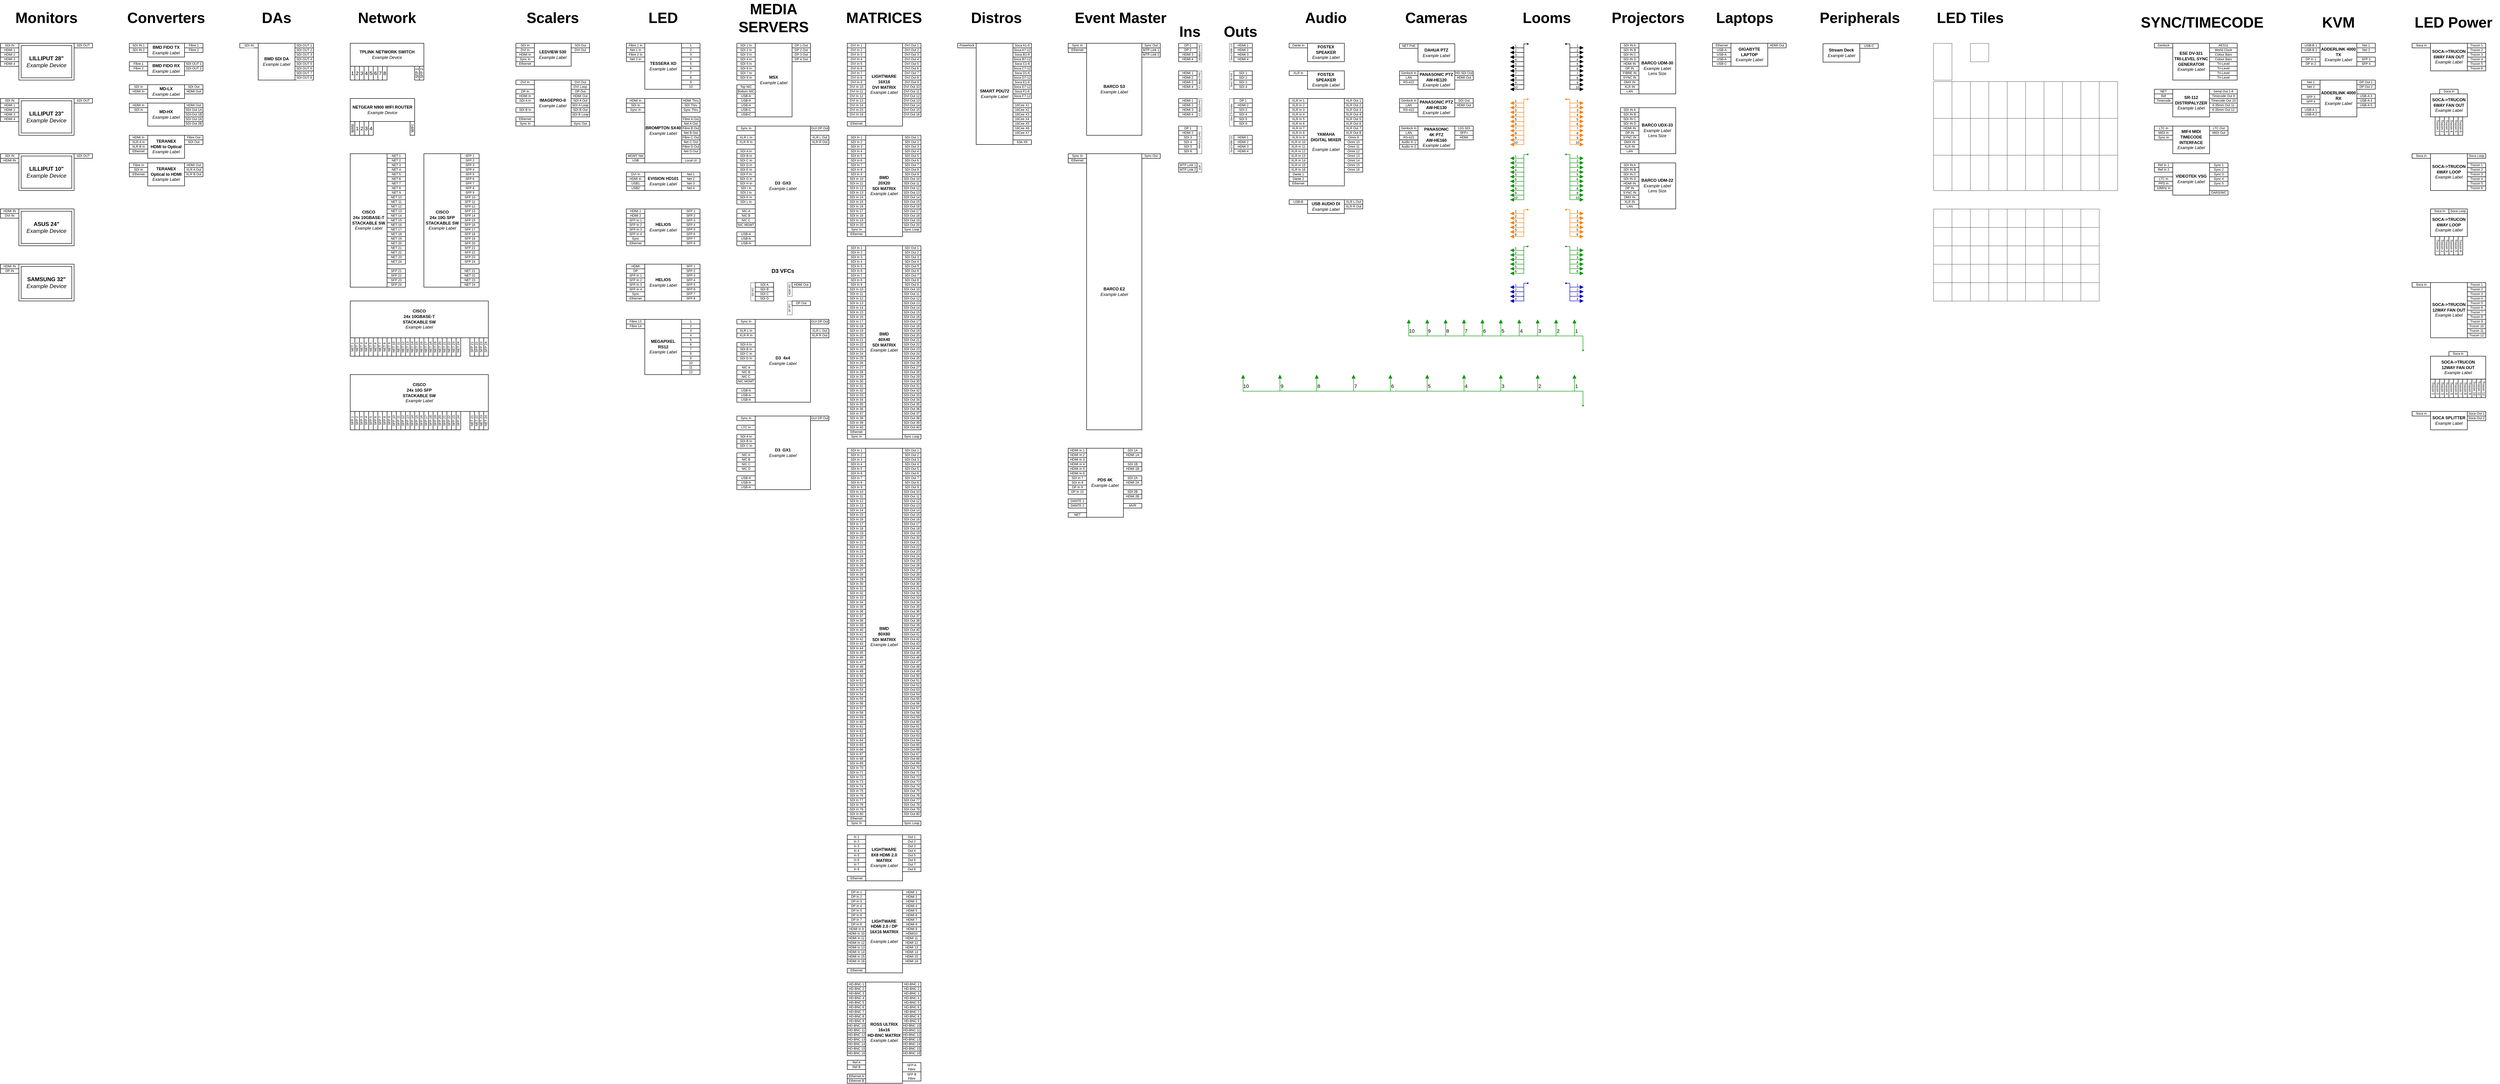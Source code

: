 <mxfile version="27.1.6">
  <diagram name="Page-1" id="yE11Em2MSEOL71LbrN_B">
    <mxGraphModel dx="1384" dy="826" grid="1" gridSize="10" guides="1" tooltips="1" connect="1" arrows="1" fold="1" page="1" pageScale="1" pageWidth="2339" pageHeight="3300" math="0" shadow="0">
      <root>
        <mxCell id="0" />
        <mxCell id="1" parent="0" />
        <mxCell id="mvR4WEJM2NBCJ84Oet6g-17" value="&lt;b&gt;&lt;font style=&quot;font-size: 32px;&quot;&gt;Monitors&lt;/font&gt;&lt;/b&gt;" style="text;strokeColor=none;align=center;fillColor=none;html=1;verticalAlign=middle;whiteSpace=wrap;rounded=0;" parent="1" vertex="1">
          <mxGeometry x="110" y="50" width="60" height="30" as="geometry" />
        </mxCell>
        <mxCell id="mvR4WEJM2NBCJ84Oet6g-19" value="" style="group" parent="1" vertex="1" connectable="0">
          <mxGeometry x="40" y="120" width="200" height="80" as="geometry" />
        </mxCell>
        <object label="HDMI 1" placeholders="1" id="mvR4WEJM2NBCJ84Oet6g-20">
          <mxCell style="rounded=0;whiteSpace=wrap;html=1;fontSize=7;points=[[0,0.5,0,0,0]];container=0;fontFamily=Helvetica;movable=1;resizable=1;rotatable=1;deletable=1;editable=1;locked=0;connectable=1;" parent="mvR4WEJM2NBCJ84Oet6g-19" vertex="1">
            <mxGeometry y="10" width="40" height="10" as="geometry" />
          </mxCell>
        </object>
        <object label="&lt;span style=&quot;font-weight: normal;&quot;&gt;HDMI 2&lt;/span&gt;" placeholders="1" id="mvR4WEJM2NBCJ84Oet6g-21">
          <mxCell style="rounded=0;whiteSpace=wrap;html=1;fontSize=7;points=[[0,0.5,0,0,0]];container=0;fontStyle=1;movable=1;resizable=1;rotatable=1;deletable=1;editable=1;locked=0;connectable=1;" parent="mvR4WEJM2NBCJ84Oet6g-19" vertex="1">
            <mxGeometry y="20" width="40" height="10" as="geometry" />
          </mxCell>
        </object>
        <mxCell id="mvR4WEJM2NBCJ84Oet6g-22" value="" style="edgeStyle=orthogonalEdgeStyle;rounded=0;orthogonalLoop=1;jettySize=auto;html=1;" parent="mvR4WEJM2NBCJ84Oet6g-19" source="mvR4WEJM2NBCJ84Oet6g-23" target="mvR4WEJM2NBCJ84Oet6g-27" edge="1">
          <mxGeometry relative="1" as="geometry" />
        </mxCell>
        <object label="HDMI 3" placeholders="1" id="mvR4WEJM2NBCJ84Oet6g-23">
          <mxCell style="rounded=0;whiteSpace=wrap;html=1;fontSize=7;points=[[0,0.5,0,0,0]];container=0;movable=1;resizable=1;rotatable=1;deletable=1;editable=1;locked=0;connectable=1;" parent="mvR4WEJM2NBCJ84Oet6g-19" vertex="1">
            <mxGeometry y="30" width="40" height="10" as="geometry" />
          </mxCell>
        </object>
        <object label="HDMI 4" placeholders="1" id="mvR4WEJM2NBCJ84Oet6g-24">
          <mxCell style="rounded=0;whiteSpace=wrap;html=1;fontSize=7;points=[[0,0.5,0,0,0]];container=0;movable=1;resizable=1;rotatable=1;deletable=1;editable=1;locked=0;connectable=1;" parent="mvR4WEJM2NBCJ84Oet6g-19" vertex="1">
            <mxGeometry y="40" width="40" height="10" as="geometry" />
          </mxCell>
        </object>
        <mxCell id="mvR4WEJM2NBCJ84Oet6g-25" value="&lt;p style=&quot;line-height: 130%; font-size: 9px;&quot;&gt;&lt;br&gt;&lt;/p&gt;" style="rounded=0;whiteSpace=wrap;html=1;points=[];fontSize=8;container=0;movable=1;resizable=1;rotatable=1;deletable=1;editable=1;locked=0;connectable=1;" parent="mvR4WEJM2NBCJ84Oet6g-19" vertex="1">
          <mxGeometry x="40" width="120" height="80" as="geometry">
            <mxRectangle x="560" y="300" width="110" height="70" as="alternateBounds" />
          </mxGeometry>
        </mxCell>
        <object label="SDI OUT" placeholders="1" id="mvR4WEJM2NBCJ84Oet6g-26">
          <mxCell style="rounded=0;whiteSpace=wrap;html=1;fontSize=7;points=[[1,0.5,0,0,0]];container=0;fontFamily=Helvetica;movable=1;resizable=1;rotatable=1;deletable=1;editable=1;locked=0;connectable=1;" parent="mvR4WEJM2NBCJ84Oet6g-19" vertex="1">
            <mxGeometry x="160" width="40" height="10" as="geometry" />
          </mxCell>
        </object>
        <mxCell id="mvR4WEJM2NBCJ84Oet6g-27" value="&lt;b&gt;LILLIPUT 28&quot;&lt;/b&gt;&lt;br&gt;&lt;i&gt;Example Device&lt;/i&gt;" style="whiteSpace=wrap;html=1;" parent="mvR4WEJM2NBCJ84Oet6g-19" vertex="1">
          <mxGeometry x="45" y="5" width="110" height="70" as="geometry" />
        </mxCell>
        <object label="SDI IN" placeholders="1" id="mvR4WEJM2NBCJ84Oet6g-28">
          <mxCell style="rounded=0;whiteSpace=wrap;html=1;fontSize=7;points=[[0,0.5,0,0,0]];container=0;movable=1;resizable=1;rotatable=1;deletable=1;editable=1;locked=0;connectable=1;" parent="mvR4WEJM2NBCJ84Oet6g-19" vertex="1">
            <mxGeometry width="40" height="10" as="geometry" />
          </mxCell>
        </object>
        <mxCell id="mvR4WEJM2NBCJ84Oet6g-29" value="" style="group" parent="1" vertex="1" connectable="0">
          <mxGeometry x="40" y="240" width="200" height="80" as="geometry" />
        </mxCell>
        <object label="HDMI 1" placeholders="1" id="mvR4WEJM2NBCJ84Oet6g-30">
          <mxCell style="rounded=0;whiteSpace=wrap;html=1;fontSize=7;points=[[0,0.5,0,0,0]];container=0;fontFamily=Helvetica;movable=1;resizable=1;rotatable=1;deletable=1;editable=1;locked=0;connectable=1;" parent="mvR4WEJM2NBCJ84Oet6g-29" vertex="1">
            <mxGeometry y="10" width="40" height="10" as="geometry" />
          </mxCell>
        </object>
        <object label="&lt;span style=&quot;font-weight: normal;&quot;&gt;HDMI 2&lt;/span&gt;" placeholders="1" id="mvR4WEJM2NBCJ84Oet6g-31">
          <mxCell style="rounded=0;whiteSpace=wrap;html=1;fontSize=7;points=[[0,0.5,0,0,0]];container=0;fontStyle=1;movable=1;resizable=1;rotatable=1;deletable=1;editable=1;locked=0;connectable=1;" parent="mvR4WEJM2NBCJ84Oet6g-29" vertex="1">
            <mxGeometry y="20" width="40" height="10" as="geometry" />
          </mxCell>
        </object>
        <mxCell id="mvR4WEJM2NBCJ84Oet6g-32" value="" style="edgeStyle=orthogonalEdgeStyle;rounded=0;orthogonalLoop=1;jettySize=auto;html=1;" parent="mvR4WEJM2NBCJ84Oet6g-29" source="mvR4WEJM2NBCJ84Oet6g-33" target="mvR4WEJM2NBCJ84Oet6g-37" edge="1">
          <mxGeometry relative="1" as="geometry" />
        </mxCell>
        <object label="HDMI 3" placeholders="1" id="mvR4WEJM2NBCJ84Oet6g-33">
          <mxCell style="rounded=0;whiteSpace=wrap;html=1;fontSize=7;points=[[0,0.5,0,0,0]];container=0;movable=1;resizable=1;rotatable=1;deletable=1;editable=1;locked=0;connectable=1;" parent="mvR4WEJM2NBCJ84Oet6g-29" vertex="1">
            <mxGeometry y="30" width="40" height="10" as="geometry" />
          </mxCell>
        </object>
        <object label="HDMI 4" placeholders="1" id="mvR4WEJM2NBCJ84Oet6g-34">
          <mxCell style="rounded=0;whiteSpace=wrap;html=1;fontSize=7;points=[[0,0.5,0,0,0]];container=0;movable=1;resizable=1;rotatable=1;deletable=1;editable=1;locked=0;connectable=1;" parent="mvR4WEJM2NBCJ84Oet6g-29" vertex="1">
            <mxGeometry y="40" width="40" height="10" as="geometry" />
          </mxCell>
        </object>
        <mxCell id="mvR4WEJM2NBCJ84Oet6g-35" value="&lt;p style=&quot;line-height: 130%; font-size: 9px;&quot;&gt;&lt;br&gt;&lt;/p&gt;" style="rounded=0;whiteSpace=wrap;html=1;points=[];fontSize=8;container=0;movable=1;resizable=1;rotatable=1;deletable=1;editable=1;locked=0;connectable=1;" parent="mvR4WEJM2NBCJ84Oet6g-29" vertex="1">
          <mxGeometry x="40" width="120" height="80" as="geometry">
            <mxRectangle x="560" y="300" width="110" height="70" as="alternateBounds" />
          </mxGeometry>
        </mxCell>
        <object label="SDI OUT" placeholders="1" id="mvR4WEJM2NBCJ84Oet6g-36">
          <mxCell style="rounded=0;whiteSpace=wrap;html=1;fontSize=7;points=[[1,0.5,0,0,0]];container=0;fontFamily=Helvetica;movable=1;resizable=1;rotatable=1;deletable=1;editable=1;locked=0;connectable=1;" parent="mvR4WEJM2NBCJ84Oet6g-29" vertex="1">
            <mxGeometry x="160" width="40" height="10" as="geometry" />
          </mxCell>
        </object>
        <mxCell id="mvR4WEJM2NBCJ84Oet6g-37" value="&lt;b&gt;LILLIPUT 23&quot;&lt;/b&gt;&lt;br&gt;&lt;i&gt;Example Device&lt;/i&gt;" style="whiteSpace=wrap;html=1;" parent="mvR4WEJM2NBCJ84Oet6g-29" vertex="1">
          <mxGeometry x="45" y="5" width="110" height="70" as="geometry" />
        </mxCell>
        <object label="SDI IN" placeholders="1" id="mvR4WEJM2NBCJ84Oet6g-38">
          <mxCell style="rounded=0;whiteSpace=wrap;html=1;fontSize=7;points=[[0,0.5,0,0,0]];container=0;movable=1;resizable=1;rotatable=1;deletable=1;editable=1;locked=0;connectable=1;" parent="mvR4WEJM2NBCJ84Oet6g-29" vertex="1">
            <mxGeometry width="40" height="10" as="geometry" />
          </mxCell>
        </object>
        <mxCell id="mvR4WEJM2NBCJ84Oet6g-39" value="" style="group" parent="1" vertex="1" connectable="0">
          <mxGeometry x="40" y="360" width="200" height="80" as="geometry" />
        </mxCell>
        <object label="HDMI IN" placeholders="1" id="mvR4WEJM2NBCJ84Oet6g-40">
          <mxCell style="rounded=0;whiteSpace=wrap;html=1;fontSize=7;points=[[0,0.5,0,0,0]];container=0;fontFamily=Helvetica;movable=1;resizable=1;rotatable=1;deletable=1;editable=1;locked=0;connectable=1;" parent="mvR4WEJM2NBCJ84Oet6g-39" vertex="1">
            <mxGeometry y="10" width="40" height="10" as="geometry" />
          </mxCell>
        </object>
        <mxCell id="mvR4WEJM2NBCJ84Oet6g-41" value="" style="edgeStyle=orthogonalEdgeStyle;rounded=0;orthogonalLoop=1;jettySize=auto;html=1;" parent="mvR4WEJM2NBCJ84Oet6g-39" target="mvR4WEJM2NBCJ84Oet6g-44" edge="1">
          <mxGeometry relative="1" as="geometry">
            <mxPoint x="40" y="35.0" as="sourcePoint" />
          </mxGeometry>
        </mxCell>
        <mxCell id="mvR4WEJM2NBCJ84Oet6g-42" value="&lt;p style=&quot;line-height: 130%; font-size: 9px;&quot;&gt;&lt;br&gt;&lt;/p&gt;" style="rounded=0;whiteSpace=wrap;html=1;points=[];fontSize=8;container=0;movable=1;resizable=1;rotatable=1;deletable=1;editable=1;locked=0;connectable=1;" parent="mvR4WEJM2NBCJ84Oet6g-39" vertex="1">
          <mxGeometry x="40" width="120" height="80" as="geometry">
            <mxRectangle x="560" y="300" width="110" height="70" as="alternateBounds" />
          </mxGeometry>
        </mxCell>
        <object label="SDI OUT" placeholders="1" id="mvR4WEJM2NBCJ84Oet6g-43">
          <mxCell style="rounded=0;whiteSpace=wrap;html=1;fontSize=7;points=[[1,0.5,0,0,0]];container=0;fontFamily=Helvetica;movable=1;resizable=1;rotatable=1;deletable=1;editable=1;locked=0;connectable=1;" parent="mvR4WEJM2NBCJ84Oet6g-39" vertex="1">
            <mxGeometry x="160" width="40" height="10" as="geometry" />
          </mxCell>
        </object>
        <mxCell id="mvR4WEJM2NBCJ84Oet6g-44" value="&lt;b&gt;LILLIPUT 10&quot;&lt;/b&gt;&lt;br&gt;&lt;i&gt;Example Device&lt;/i&gt;" style="whiteSpace=wrap;html=1;" parent="mvR4WEJM2NBCJ84Oet6g-39" vertex="1">
          <mxGeometry x="45" y="5" width="110" height="70" as="geometry" />
        </mxCell>
        <object label="SDI IN" placeholders="1" id="mvR4WEJM2NBCJ84Oet6g-45">
          <mxCell style="rounded=0;whiteSpace=wrap;html=1;fontSize=7;points=[[0,0.5,0,0,0]];container=0;movable=1;resizable=1;rotatable=1;deletable=1;editable=1;locked=0;connectable=1;" parent="mvR4WEJM2NBCJ84Oet6g-39" vertex="1">
            <mxGeometry width="40" height="10" as="geometry" />
          </mxCell>
        </object>
        <mxCell id="mvR4WEJM2NBCJ84Oet6g-46" value="" style="group" parent="1" vertex="1" connectable="0">
          <mxGeometry x="40" y="480" width="160" height="80" as="geometry" />
        </mxCell>
        <object label="DVI IN" placeholders="1" id="mvR4WEJM2NBCJ84Oet6g-47">
          <mxCell style="rounded=0;whiteSpace=wrap;html=1;fontSize=7;points=[[0,0.5,0,0,0]];container=0;fontFamily=Helvetica;movable=1;resizable=1;rotatable=1;deletable=1;editable=1;locked=0;connectable=1;" parent="mvR4WEJM2NBCJ84Oet6g-46" vertex="1">
            <mxGeometry y="10" width="40" height="10" as="geometry" />
          </mxCell>
        </object>
        <mxCell id="mvR4WEJM2NBCJ84Oet6g-48" value="" style="edgeStyle=orthogonalEdgeStyle;rounded=0;orthogonalLoop=1;jettySize=auto;html=1;" parent="mvR4WEJM2NBCJ84Oet6g-46" target="mvR4WEJM2NBCJ84Oet6g-50" edge="1">
          <mxGeometry relative="1" as="geometry">
            <mxPoint x="40" y="35" as="sourcePoint" />
          </mxGeometry>
        </mxCell>
        <mxCell id="mvR4WEJM2NBCJ84Oet6g-49" value="&lt;p style=&quot;line-height: 130%; font-size: 9px;&quot;&gt;&lt;br&gt;&lt;/p&gt;" style="rounded=0;whiteSpace=wrap;html=1;points=[];fontSize=8;container=0;movable=1;resizable=1;rotatable=1;deletable=1;editable=1;locked=0;connectable=1;" parent="mvR4WEJM2NBCJ84Oet6g-46" vertex="1">
          <mxGeometry x="40" width="120" height="80" as="geometry">
            <mxRectangle x="560" y="300" width="110" height="70" as="alternateBounds" />
          </mxGeometry>
        </mxCell>
        <mxCell id="mvR4WEJM2NBCJ84Oet6g-50" value="&lt;b&gt;ASUS 24&quot;&lt;/b&gt;&lt;br&gt;&lt;i&gt;Example Device&lt;/i&gt;" style="whiteSpace=wrap;html=1;" parent="mvR4WEJM2NBCJ84Oet6g-46" vertex="1">
          <mxGeometry x="45" y="5" width="110" height="70" as="geometry" />
        </mxCell>
        <object label="HDMI IN" placeholders="1" id="mvR4WEJM2NBCJ84Oet6g-51">
          <mxCell style="rounded=0;whiteSpace=wrap;html=1;fontSize=7;points=[[0,0.5,0,0,0]];container=0;movable=1;resizable=1;rotatable=1;deletable=1;editable=1;locked=0;connectable=1;" parent="mvR4WEJM2NBCJ84Oet6g-46" vertex="1">
            <mxGeometry width="40" height="10" as="geometry" />
          </mxCell>
        </object>
        <mxCell id="mvR4WEJM2NBCJ84Oet6g-58" value="" style="group" parent="1" vertex="1" connectable="0">
          <mxGeometry x="40" y="600" width="160" height="80" as="geometry" />
        </mxCell>
        <object label="DP IN" placeholders="1" id="mvR4WEJM2NBCJ84Oet6g-53">
          <mxCell style="rounded=0;whiteSpace=wrap;html=1;fontSize=7;points=[[0,0.5,0,0,0]];container=0;fontFamily=Helvetica;movable=1;resizable=1;rotatable=1;deletable=1;editable=1;locked=0;connectable=1;" parent="mvR4WEJM2NBCJ84Oet6g-58" vertex="1">
            <mxGeometry y="10" width="40" height="10" as="geometry" />
          </mxCell>
        </object>
        <mxCell id="mvR4WEJM2NBCJ84Oet6g-54" value="" style="edgeStyle=orthogonalEdgeStyle;rounded=0;orthogonalLoop=1;jettySize=auto;html=1;" parent="mvR4WEJM2NBCJ84Oet6g-58" target="mvR4WEJM2NBCJ84Oet6g-56" edge="1">
          <mxGeometry relative="1" as="geometry">
            <mxPoint x="40" y="35" as="sourcePoint" />
          </mxGeometry>
        </mxCell>
        <mxCell id="mvR4WEJM2NBCJ84Oet6g-55" value="&lt;p style=&quot;line-height: 130%; font-size: 9px;&quot;&gt;&lt;br&gt;&lt;/p&gt;" style="rounded=0;whiteSpace=wrap;html=1;points=[];fontSize=8;container=0;movable=1;resizable=1;rotatable=1;deletable=1;editable=1;locked=0;connectable=1;" parent="mvR4WEJM2NBCJ84Oet6g-58" vertex="1">
          <mxGeometry x="40" width="120" height="80" as="geometry">
            <mxRectangle x="560" y="300" width="110" height="70" as="alternateBounds" />
          </mxGeometry>
        </mxCell>
        <mxCell id="mvR4WEJM2NBCJ84Oet6g-56" value="&lt;b&gt;SAMSUNG 32&quot;&lt;/b&gt;&lt;br&gt;&lt;i&gt;Example Device&lt;/i&gt;" style="whiteSpace=wrap;html=1;" parent="mvR4WEJM2NBCJ84Oet6g-58" vertex="1">
          <mxGeometry x="45" y="5" width="110" height="70" as="geometry" />
        </mxCell>
        <object label="HDMI IN" placeholders="1" id="mvR4WEJM2NBCJ84Oet6g-57">
          <mxCell style="rounded=0;whiteSpace=wrap;html=1;fontSize=7;points=[[0,0.5,0,0,0]];container=0;movable=1;resizable=1;rotatable=1;deletable=1;editable=1;locked=0;connectable=1;" parent="mvR4WEJM2NBCJ84Oet6g-58" vertex="1">
            <mxGeometry width="40" height="10" as="geometry" />
          </mxCell>
        </object>
        <mxCell id="mvR4WEJM2NBCJ84Oet6g-59" value="&lt;b&gt;&lt;font style=&quot;font-size: 32px;&quot;&gt;Converters&lt;/font&gt;&lt;/b&gt;" style="text;strokeColor=none;align=center;fillColor=none;html=1;verticalAlign=middle;whiteSpace=wrap;rounded=0;" parent="1" vertex="1">
          <mxGeometry x="370" y="50" width="60" height="30" as="geometry" />
        </mxCell>
        <mxCell id="mvR4WEJM2NBCJ84Oet6g-66" value="" style="group" parent="1" vertex="1" connectable="0">
          <mxGeometry x="320" y="120" width="160" height="30" as="geometry" />
        </mxCell>
        <object label="SDI IN 1" placeholders="1" id="mvR4WEJM2NBCJ84Oet6g-61">
          <mxCell style="rounded=0;whiteSpace=wrap;html=1;fontSize=7;points=[[0,0.5,0,0,0]];container=0;fontFamily=Helvetica;movable=1;resizable=1;rotatable=1;deletable=1;editable=1;locked=0;connectable=1;" parent="mvR4WEJM2NBCJ84Oet6g-66" vertex="1">
            <mxGeometry width="40" height="10" as="geometry" />
          </mxCell>
        </object>
        <object label="&lt;span style=&quot;font-weight: normal;&quot;&gt;SDI IN 2&lt;/span&gt;" placeholders="1" id="mvR4WEJM2NBCJ84Oet6g-62">
          <mxCell style="rounded=0;whiteSpace=wrap;html=1;fontSize=7;points=[[0,0.5,0,0,0]];container=0;fontStyle=1;movable=1;resizable=1;rotatable=1;deletable=1;editable=1;locked=0;connectable=1;" parent="mvR4WEJM2NBCJ84Oet6g-66" vertex="1">
            <mxGeometry y="10" width="40" height="10" as="geometry" />
          </mxCell>
        </object>
        <mxCell id="mvR4WEJM2NBCJ84Oet6g-63" value="&lt;p style=&quot;line-height: 130%; font-size: 9px;&quot;&gt;&lt;span style=&quot;&quot;&gt;&lt;b&gt;BMD FIDO TX&lt;/b&gt;&lt;br&gt;&lt;i&gt;Example Label&lt;/i&gt;&lt;/span&gt;&lt;/p&gt;" style="rounded=0;whiteSpace=wrap;html=1;points=[];fontSize=8;container=0;movable=1;resizable=1;rotatable=1;deletable=1;editable=1;locked=0;connectable=1;" parent="mvR4WEJM2NBCJ84Oet6g-66" vertex="1">
          <mxGeometry x="40" width="80" height="30" as="geometry">
            <mxRectangle x="560" y="300" width="110" height="70" as="alternateBounds" />
          </mxGeometry>
        </mxCell>
        <object label="Fibre 1" placeholders="1" id="mvR4WEJM2NBCJ84Oet6g-64">
          <mxCell style="rounded=0;whiteSpace=wrap;html=1;fontSize=7;points=[[1,0.5,0,0,0]];container=0;fontFamily=Helvetica;movable=1;resizable=1;rotatable=1;deletable=1;editable=1;locked=0;connectable=1;" parent="mvR4WEJM2NBCJ84Oet6g-66" vertex="1">
            <mxGeometry x="120" width="40" height="10" as="geometry" />
          </mxCell>
        </object>
        <object label="Fibre 2" placeholders="1" id="mvR4WEJM2NBCJ84Oet6g-65">
          <mxCell style="rounded=0;whiteSpace=wrap;html=1;fontSize=7;points=[[1,0.5,0,0,0]];container=0;fontFamily=Helvetica;movable=1;resizable=1;rotatable=1;deletable=1;editable=1;locked=0;connectable=1;" parent="mvR4WEJM2NBCJ84Oet6g-66" vertex="1">
            <mxGeometry x="120" y="10" width="40" height="10" as="geometry" />
          </mxCell>
        </object>
        <mxCell id="mvR4WEJM2NBCJ84Oet6g-67" value="" style="group" parent="1" vertex="1" connectable="0">
          <mxGeometry x="320" y="160" width="160" height="30" as="geometry" />
        </mxCell>
        <object label="Fibre 1" placeholders="1" id="mvR4WEJM2NBCJ84Oet6g-68">
          <mxCell style="rounded=0;whiteSpace=wrap;html=1;fontSize=7;points=[[0,0.5,0,0,0]];container=0;fontFamily=Helvetica;movable=1;resizable=1;rotatable=1;deletable=1;editable=1;locked=0;connectable=1;" parent="mvR4WEJM2NBCJ84Oet6g-67" vertex="1">
            <mxGeometry width="40" height="10" as="geometry" />
          </mxCell>
        </object>
        <object label="&lt;span style=&quot;font-weight: normal;&quot;&gt;Fibre 2&lt;/span&gt;" placeholders="1" id="mvR4WEJM2NBCJ84Oet6g-69">
          <mxCell style="rounded=0;whiteSpace=wrap;html=1;fontSize=7;points=[[0,0.5,0,0,0]];container=0;fontStyle=1;movable=1;resizable=1;rotatable=1;deletable=1;editable=1;locked=0;connectable=1;" parent="mvR4WEJM2NBCJ84Oet6g-67" vertex="1">
            <mxGeometry y="10" width="40" height="10" as="geometry" />
          </mxCell>
        </object>
        <mxCell id="mvR4WEJM2NBCJ84Oet6g-70" value="&lt;p style=&quot;line-height: 130%; font-size: 9px;&quot;&gt;&lt;span style=&quot;&quot;&gt;&lt;b&gt;BMD FIDO RX&lt;/b&gt;&lt;br&gt;&lt;i&gt;Example Label&lt;/i&gt;&lt;/span&gt;&lt;/p&gt;" style="rounded=0;whiteSpace=wrap;html=1;points=[];fontSize=8;container=0;movable=1;resizable=1;rotatable=1;deletable=1;editable=1;locked=0;connectable=1;" parent="mvR4WEJM2NBCJ84Oet6g-67" vertex="1">
          <mxGeometry x="40" width="80" height="30" as="geometry">
            <mxRectangle x="560" y="300" width="110" height="70" as="alternateBounds" />
          </mxGeometry>
        </mxCell>
        <object label="SDI OUT 1" placeholders="1" id="mvR4WEJM2NBCJ84Oet6g-71">
          <mxCell style="rounded=0;whiteSpace=wrap;html=1;fontSize=7;points=[[1,0.5,0,0,0]];container=0;fontFamily=Helvetica;movable=1;resizable=1;rotatable=1;deletable=1;editable=1;locked=0;connectable=1;" parent="mvR4WEJM2NBCJ84Oet6g-67" vertex="1">
            <mxGeometry x="120" width="40" height="10" as="geometry" />
          </mxCell>
        </object>
        <object label="SDI OUT 2" placeholders="1" id="mvR4WEJM2NBCJ84Oet6g-72">
          <mxCell style="rounded=0;whiteSpace=wrap;html=1;fontSize=7;points=[[1,0.5,0,0,0]];container=0;fontFamily=Helvetica;movable=1;resizable=1;rotatable=1;deletable=1;editable=1;locked=0;connectable=1;" parent="mvR4WEJM2NBCJ84Oet6g-67" vertex="1">
            <mxGeometry x="120" y="10" width="40" height="10" as="geometry" />
          </mxCell>
        </object>
        <mxCell id="mvR4WEJM2NBCJ84Oet6g-74" value="" style="group" parent="1" vertex="1" connectable="0">
          <mxGeometry x="320" y="210" width="160" height="30" as="geometry" />
        </mxCell>
        <object label="SDI In" placeholders="1" id="mvR4WEJM2NBCJ84Oet6g-75">
          <mxCell style="rounded=0;whiteSpace=wrap;html=1;fontSize=7;points=[[0,0.5,0,0,0]];container=0;fontFamily=Helvetica;movable=1;resizable=1;rotatable=1;deletable=1;editable=1;locked=0;connectable=1;" parent="mvR4WEJM2NBCJ84Oet6g-74" vertex="1">
            <mxGeometry width="40" height="10" as="geometry" />
          </mxCell>
        </object>
        <object label="&lt;span style=&quot;font-weight: normal;&quot;&gt;HDMI In&lt;/span&gt;" placeholders="1" id="mvR4WEJM2NBCJ84Oet6g-76">
          <mxCell style="rounded=0;whiteSpace=wrap;html=1;fontSize=7;points=[[0,0.5,0,0,0]];container=0;fontStyle=1;movable=1;resizable=1;rotatable=1;deletable=1;editable=1;locked=0;connectable=1;" parent="mvR4WEJM2NBCJ84Oet6g-74" vertex="1">
            <mxGeometry y="10" width="40" height="10" as="geometry" />
          </mxCell>
        </object>
        <mxCell id="mvR4WEJM2NBCJ84Oet6g-77" value="&lt;p style=&quot;line-height: 130%; font-size: 9px;&quot;&gt;&lt;span style=&quot;font-size: 9px;&quot;&gt;&lt;b style=&quot;font-size: 9px;&quot;&gt;MD-LX&lt;/b&gt;&lt;br style=&quot;font-size: 9px;&quot;&gt;&lt;i style=&quot;font-size: 9px;&quot;&gt;Example Label&lt;/i&gt;&lt;br style=&quot;font-size: 9px;&quot;&gt;&lt;/span&gt;&lt;/p&gt;" style="rounded=0;whiteSpace=wrap;html=1;points=[];fontSize=9;container=0;movable=1;resizable=1;rotatable=1;deletable=1;editable=1;locked=0;connectable=1;" parent="mvR4WEJM2NBCJ84Oet6g-74" vertex="1">
          <mxGeometry x="40" width="80" height="30" as="geometry">
            <mxRectangle x="560" y="300" width="110" height="70" as="alternateBounds" />
          </mxGeometry>
        </mxCell>
        <object label="SDI Out" placeholders="1" id="mvR4WEJM2NBCJ84Oet6g-78">
          <mxCell style="rounded=0;whiteSpace=wrap;html=1;fontSize=7;points=[[1,0.5,0,0,0]];container=0;fontFamily=Helvetica;movable=1;resizable=1;rotatable=1;deletable=1;editable=1;locked=0;connectable=1;" parent="mvR4WEJM2NBCJ84Oet6g-74" vertex="1">
            <mxGeometry x="120" width="40" height="10" as="geometry" />
          </mxCell>
        </object>
        <object label="HDMI Out" placeholders="1" id="mvR4WEJM2NBCJ84Oet6g-79">
          <mxCell style="rounded=0;whiteSpace=wrap;html=1;fontSize=7;points=[[1,0.5,0,0,0]];container=0;fontFamily=Helvetica;movable=1;resizable=1;rotatable=1;deletable=1;editable=1;locked=0;connectable=1;" parent="mvR4WEJM2NBCJ84Oet6g-74" vertex="1">
            <mxGeometry x="120" y="10" width="40" height="10" as="geometry" />
          </mxCell>
        </object>
        <mxCell id="mvR4WEJM2NBCJ84Oet6g-90" value="" style="group" parent="1" vertex="1" connectable="0">
          <mxGeometry x="320" y="250" width="160" height="50" as="geometry" />
        </mxCell>
        <object label="SDI In" placeholders="1" id="mvR4WEJM2NBCJ84Oet6g-81">
          <mxCell style="rounded=0;whiteSpace=wrap;html=1;fontSize=7;points=[[0,0.5,0,0,0]];container=0;fontFamily=Helvetica;movable=1;resizable=1;rotatable=1;deletable=1;editable=1;locked=0;connectable=1;" parent="mvR4WEJM2NBCJ84Oet6g-90" vertex="1">
            <mxGeometry y="10" width="40" height="10" as="geometry" />
          </mxCell>
        </object>
        <object label="&lt;span style=&quot;font-weight: normal;&quot;&gt;HDMI In&lt;/span&gt;" placeholders="1" id="mvR4WEJM2NBCJ84Oet6g-82">
          <mxCell style="rounded=0;whiteSpace=wrap;html=1;fontSize=7;points=[[0,0.5,0,0,0]];container=0;fontStyle=1;movable=1;resizable=1;rotatable=1;deletable=1;editable=1;locked=0;connectable=1;" parent="mvR4WEJM2NBCJ84Oet6g-90" vertex="1">
            <mxGeometry width="40" height="10" as="geometry" />
          </mxCell>
        </object>
        <mxCell id="mvR4WEJM2NBCJ84Oet6g-83" value="&lt;p style=&quot;line-height: 130%; font-size: 9px;&quot;&gt;&lt;span style=&quot;&quot;&gt;&lt;b&gt;MD-HX&lt;/b&gt;&lt;br style=&quot;&quot;&gt;&lt;i&gt;Example Label&lt;/i&gt;&lt;br&gt;&lt;/span&gt;&lt;/p&gt;" style="rounded=0;whiteSpace=wrap;html=1;points=[];fontSize=8;container=0;movable=1;resizable=1;rotatable=1;deletable=1;editable=1;locked=0;connectable=1;" parent="mvR4WEJM2NBCJ84Oet6g-90" vertex="1">
          <mxGeometry x="40" width="80" height="50" as="geometry">
            <mxRectangle x="560" y="300" width="110" height="70" as="alternateBounds" />
          </mxGeometry>
        </mxCell>
        <object label="SDI Out 1A" placeholders="1" id="mvR4WEJM2NBCJ84Oet6g-84">
          <mxCell style="rounded=0;whiteSpace=wrap;html=1;fontSize=7;points=[[1,0.5,0,0,0]];container=0;fontFamily=Helvetica;movable=1;resizable=1;rotatable=1;deletable=1;editable=1;locked=0;connectable=1;" parent="mvR4WEJM2NBCJ84Oet6g-90" vertex="1">
            <mxGeometry x="120" y="10" width="40" height="10" as="geometry" />
          </mxCell>
        </object>
        <object label="HDMI Out" placeholders="1" id="mvR4WEJM2NBCJ84Oet6g-85">
          <mxCell style="rounded=0;whiteSpace=wrap;html=1;fontSize=7;points=[[1,0.5,0,0,0]];container=0;fontFamily=Helvetica;movable=1;resizable=1;rotatable=1;deletable=1;editable=1;locked=0;connectable=1;" parent="mvR4WEJM2NBCJ84Oet6g-90" vertex="1">
            <mxGeometry x="120" width="40" height="10" as="geometry" />
          </mxCell>
        </object>
        <object label="SDI Out 1B" placeholders="1" id="mvR4WEJM2NBCJ84Oet6g-87">
          <mxCell style="rounded=0;whiteSpace=wrap;html=1;fontSize=7;points=[[1,0.5,0,0,0]];container=0;fontFamily=Helvetica;movable=1;resizable=1;rotatable=1;deletable=1;editable=1;locked=0;connectable=1;" parent="mvR4WEJM2NBCJ84Oet6g-90" vertex="1">
            <mxGeometry x="120" y="20" width="40" height="10" as="geometry" />
          </mxCell>
        </object>
        <object label="SDI Out 2A" placeholders="1" id="mvR4WEJM2NBCJ84Oet6g-88">
          <mxCell style="rounded=0;whiteSpace=wrap;html=1;fontSize=7;points=[[1,0.5,0,0,0]];container=0;fontFamily=Helvetica;movable=1;resizable=1;rotatable=1;deletable=1;editable=1;locked=0;connectable=1;" parent="mvR4WEJM2NBCJ84Oet6g-90" vertex="1">
            <mxGeometry x="120" y="30" width="40" height="10" as="geometry" />
          </mxCell>
        </object>
        <object label="SDI Out 2B" placeholders="1" id="mvR4WEJM2NBCJ84Oet6g-89">
          <mxCell style="rounded=0;whiteSpace=wrap;html=1;fontSize=7;points=[[1,0.5,0,0,0]];container=0;fontFamily=Helvetica;movable=1;resizable=1;rotatable=1;deletable=1;editable=1;locked=0;connectable=1;" parent="mvR4WEJM2NBCJ84Oet6g-90" vertex="1">
            <mxGeometry x="120" y="40" width="40" height="10" as="geometry" />
          </mxCell>
        </object>
        <mxCell id="mvR4WEJM2NBCJ84Oet6g-102" value="" style="group" parent="1" vertex="1" connectable="0">
          <mxGeometry x="320" y="320" width="160" height="50" as="geometry" />
        </mxCell>
        <object label="XLR A In" placeholders="1" id="mvR4WEJM2NBCJ84Oet6g-92">
          <mxCell style="rounded=0;whiteSpace=wrap;html=1;fontSize=7;points=[[0,0.5,0,0,0]];container=0;fontFamily=Helvetica;movable=1;resizable=1;rotatable=1;deletable=1;editable=1;locked=0;connectable=1;" parent="mvR4WEJM2NBCJ84Oet6g-102" vertex="1">
            <mxGeometry y="10" width="40" height="10" as="geometry" />
          </mxCell>
        </object>
        <object label="&lt;span style=&quot;font-weight: normal;&quot;&gt;HDMI In&lt;/span&gt;" placeholders="1" id="mvR4WEJM2NBCJ84Oet6g-93">
          <mxCell style="rounded=0;whiteSpace=wrap;html=1;fontSize=7;points=[[0,0.5,0,0,0]];container=0;fontStyle=1;movable=1;resizable=1;rotatable=1;deletable=1;editable=1;locked=0;connectable=1;" parent="mvR4WEJM2NBCJ84Oet6g-102" vertex="1">
            <mxGeometry width="40" height="10" as="geometry" />
          </mxCell>
        </object>
        <mxCell id="mvR4WEJM2NBCJ84Oet6g-94" value="&lt;p style=&quot;line-height: 130%; font-size: 9px;&quot;&gt;&lt;span style=&quot;&quot;&gt;&lt;b&gt;TERANEX&lt;/b&gt;&lt;br&gt;&lt;b&gt;HDMI to Optical&lt;br&gt;&lt;/b&gt;&lt;/span&gt;&lt;i style=&quot;background-color: initial;&quot;&gt;Example Label&lt;/i&gt;&lt;/p&gt;" style="rounded=0;whiteSpace=wrap;html=1;points=[];fontSize=8;container=0;movable=1;resizable=1;rotatable=1;deletable=1;editable=1;locked=0;connectable=1;" parent="mvR4WEJM2NBCJ84Oet6g-102" vertex="1">
          <mxGeometry x="40" width="80" height="50" as="geometry">
            <mxRectangle x="560" y="300" width="110" height="70" as="alternateBounds" />
          </mxGeometry>
        </mxCell>
        <object label="SDI Out" placeholders="1" id="mvR4WEJM2NBCJ84Oet6g-95">
          <mxCell style="rounded=0;whiteSpace=wrap;html=1;fontSize=7;points=[[1,0.5,0,0,0]];container=0;fontFamily=Helvetica;movable=1;resizable=1;rotatable=1;deletable=1;editable=1;locked=0;connectable=1;" parent="mvR4WEJM2NBCJ84Oet6g-102" vertex="1">
            <mxGeometry x="120" y="10" width="40" height="10" as="geometry" />
          </mxCell>
        </object>
        <object label="Fibre Out" placeholders="1" id="mvR4WEJM2NBCJ84Oet6g-96">
          <mxCell style="rounded=0;whiteSpace=wrap;html=1;fontSize=7;points=[[1,0.5,0,0,0]];container=0;fontFamily=Helvetica;movable=1;resizable=1;rotatable=1;deletable=1;editable=1;locked=0;connectable=1;" parent="mvR4WEJM2NBCJ84Oet6g-102" vertex="1">
            <mxGeometry x="120" width="40" height="10" as="geometry" />
          </mxCell>
        </object>
        <object label="XLR B In" placeholders="1" id="mvR4WEJM2NBCJ84Oet6g-100">
          <mxCell style="rounded=0;whiteSpace=wrap;html=1;fontSize=7;points=[[0,0.5,0,0,0]];container=0;fontFamily=Helvetica;movable=1;resizable=1;rotatable=1;deletable=1;editable=1;locked=0;connectable=1;" parent="mvR4WEJM2NBCJ84Oet6g-102" vertex="1">
            <mxGeometry y="20" width="40" height="10" as="geometry" />
          </mxCell>
        </object>
        <object label="Ethernet" placeholders="1" id="mvR4WEJM2NBCJ84Oet6g-101">
          <mxCell style="rounded=0;whiteSpace=wrap;html=1;fontSize=7;points=[[0,0.5,0,0,0]];container=0;fontFamily=Helvetica;movable=1;resizable=1;rotatable=1;deletable=1;editable=1;locked=0;connectable=1;" parent="mvR4WEJM2NBCJ84Oet6g-102" vertex="1">
            <mxGeometry y="30" width="40" height="10" as="geometry" />
          </mxCell>
        </object>
        <mxCell id="mvR4WEJM2NBCJ84Oet6g-113" value="" style="group" parent="1" vertex="1" connectable="0">
          <mxGeometry x="320" y="380" width="160" height="50" as="geometry" />
        </mxCell>
        <object label="&lt;span style=&quot;font-weight: normal;&quot;&gt;Fibre In&lt;/span&gt;" placeholders="1" id="mvR4WEJM2NBCJ84Oet6g-105">
          <mxCell style="rounded=0;whiteSpace=wrap;html=1;fontSize=7;points=[[0,0.5,0,0,0]];container=0;fontStyle=1;movable=1;resizable=1;rotatable=1;deletable=1;editable=1;locked=0;connectable=1;" parent="mvR4WEJM2NBCJ84Oet6g-113" vertex="1">
            <mxGeometry width="40" height="10" as="geometry" />
          </mxCell>
        </object>
        <mxCell id="mvR4WEJM2NBCJ84Oet6g-106" value="&lt;p style=&quot;line-height: 130%; font-size: 9px;&quot;&gt;&lt;span style=&quot;&quot;&gt;&lt;b&gt;TERANEX&lt;br&gt;&lt;/b&gt;&lt;b&gt;Optical to HDMI&lt;br&gt;&lt;/b&gt;&lt;/span&gt;&lt;i style=&quot;background-color: initial;&quot;&gt;Example Label&lt;/i&gt;&lt;/p&gt;" style="rounded=0;whiteSpace=wrap;html=1;points=[];fontSize=8;container=0;movable=1;resizable=1;rotatable=1;deletable=1;editable=1;locked=0;connectable=1;" parent="mvR4WEJM2NBCJ84Oet6g-113" vertex="1">
          <mxGeometry x="40" width="80" height="50" as="geometry">
            <mxRectangle x="560" y="300" width="110" height="70" as="alternateBounds" />
          </mxGeometry>
        </mxCell>
        <object label="XLR A Out" placeholders="1" id="mvR4WEJM2NBCJ84Oet6g-107">
          <mxCell style="rounded=0;whiteSpace=wrap;html=1;fontSize=7;points=[[1,0.5,0,0,0]];container=0;fontFamily=Helvetica;movable=1;resizable=1;rotatable=1;deletable=1;editable=1;locked=0;connectable=1;" parent="mvR4WEJM2NBCJ84Oet6g-113" vertex="1">
            <mxGeometry x="120" y="10" width="40" height="10" as="geometry" />
          </mxCell>
        </object>
        <object label="HDMI Out" placeholders="1" id="mvR4WEJM2NBCJ84Oet6g-108">
          <mxCell style="rounded=0;whiteSpace=wrap;html=1;fontSize=7;points=[[1,0.5,0,0,0]];container=0;fontFamily=Helvetica;movable=1;resizable=1;rotatable=1;deletable=1;editable=1;locked=0;connectable=1;" parent="mvR4WEJM2NBCJ84Oet6g-113" vertex="1">
            <mxGeometry x="120" width="40" height="10" as="geometry" />
          </mxCell>
        </object>
        <object label="Ethernet" placeholders="1" id="mvR4WEJM2NBCJ84Oet6g-110">
          <mxCell style="rounded=0;whiteSpace=wrap;html=1;fontSize=7;points=[[0,0.5,0,0,0]];container=0;fontFamily=Helvetica;movable=1;resizable=1;rotatable=1;deletable=1;editable=1;locked=0;connectable=1;" parent="mvR4WEJM2NBCJ84Oet6g-113" vertex="1">
            <mxGeometry y="20" width="40" height="10" as="geometry" />
          </mxCell>
        </object>
        <object label="&lt;span style=&quot;font-weight: normal;&quot;&gt;SDI In&lt;/span&gt;" placeholders="1" id="mvR4WEJM2NBCJ84Oet6g-111">
          <mxCell style="rounded=0;whiteSpace=wrap;html=1;fontSize=7;points=[[0,0.5,0,0,0]];container=0;fontStyle=1;movable=1;resizable=1;rotatable=1;deletable=1;editable=1;locked=0;connectable=1;" parent="mvR4WEJM2NBCJ84Oet6g-113" vertex="1">
            <mxGeometry y="10" width="40" height="10" as="geometry" />
          </mxCell>
        </object>
        <object label="XLR B Out" placeholders="1" id="mvR4WEJM2NBCJ84Oet6g-112">
          <mxCell style="rounded=0;whiteSpace=wrap;html=1;fontSize=7;points=[[1,0.5,0,0,0]];container=0;fontFamily=Helvetica;movable=1;resizable=1;rotatable=1;deletable=1;editable=1;locked=0;connectable=1;" parent="mvR4WEJM2NBCJ84Oet6g-113" vertex="1">
            <mxGeometry x="120" y="20" width="40" height="10" as="geometry" />
          </mxCell>
        </object>
        <mxCell id="mvR4WEJM2NBCJ84Oet6g-133" value="&lt;b&gt;&lt;font style=&quot;font-size: 32px;&quot;&gt;DAs&lt;/font&gt;&lt;/b&gt;" style="text;strokeColor=none;align=center;fillColor=none;html=1;verticalAlign=middle;whiteSpace=wrap;rounded=0;" parent="1" vertex="1">
          <mxGeometry x="610" y="50" width="60" height="30" as="geometry" />
        </mxCell>
        <mxCell id="mvR4WEJM2NBCJ84Oet6g-134" value="" style="group;rounded=0;fontFamily=Helvetica;fontSize=11;fontColor=default;labelBackgroundColor=default;" parent="1" vertex="1" connectable="0">
          <mxGeometry x="560" y="120" width="160" height="80" as="geometry" />
        </mxCell>
        <object label="SDI IN" placeholders="1" id="mvR4WEJM2NBCJ84Oet6g-135">
          <mxCell style="rounded=0;whiteSpace=wrap;html=1;fontSize=7;points=[[0,0.5,0,0,0]];container=0;fontFamily=Helvetica;movable=1;resizable=1;rotatable=1;deletable=1;editable=1;locked=0;connectable=1;fontColor=default;labelBackgroundColor=default;" parent="mvR4WEJM2NBCJ84Oet6g-134" vertex="1">
            <mxGeometry width="40" height="10" as="geometry" />
          </mxCell>
        </object>
        <mxCell id="mvR4WEJM2NBCJ84Oet6g-136" value="&lt;p style=&quot;line-height: 130%; font-size: 9px;&quot;&gt;&lt;b&gt;BMD SDI DA&lt;br&gt;&lt;/b&gt;&lt;span style=&quot;background-color: initial;&quot;&gt;&lt;i&gt;Example Label&lt;/i&gt;&lt;/span&gt;&lt;/p&gt;" style="rounded=0;whiteSpace=wrap;html=1;points=[];fontSize=8;container=0;movable=1;resizable=1;rotatable=1;deletable=1;editable=1;locked=0;connectable=1;fontFamily=Helvetica;fontColor=default;labelBackgroundColor=default;" parent="mvR4WEJM2NBCJ84Oet6g-134" vertex="1">
          <mxGeometry x="40" width="80" height="80" as="geometry">
            <mxRectangle x="560" y="300" width="110" height="70" as="alternateBounds" />
          </mxGeometry>
        </mxCell>
        <object label="SDI OUT 1" placeholders="1" id="mvR4WEJM2NBCJ84Oet6g-137">
          <mxCell style="rounded=0;whiteSpace=wrap;html=1;fontSize=7;points=[[1,0.5,0,0,0]];container=0;fontFamily=Helvetica;movable=1;resizable=1;rotatable=1;deletable=1;editable=1;locked=0;connectable=1;fontColor=default;labelBackgroundColor=default;" parent="mvR4WEJM2NBCJ84Oet6g-134" vertex="1">
            <mxGeometry x="120" width="40" height="10" as="geometry" />
          </mxCell>
        </object>
        <object label="SDI OUT 2" placeholders="1" id="mvR4WEJM2NBCJ84Oet6g-138">
          <mxCell style="rounded=0;whiteSpace=wrap;html=1;fontSize=7;points=[[1,0.5,0,0,0]];container=0;fontFamily=Helvetica;movable=1;resizable=1;rotatable=1;deletable=1;editable=1;locked=0;connectable=1;fontColor=default;labelBackgroundColor=default;" parent="mvR4WEJM2NBCJ84Oet6g-134" vertex="1">
            <mxGeometry x="120" y="10" width="40" height="10" as="geometry" />
          </mxCell>
        </object>
        <object label="SDI OUT 3" placeholders="1" id="mvR4WEJM2NBCJ84Oet6g-139">
          <mxCell style="rounded=0;whiteSpace=wrap;html=1;fontSize=7;points=[[1,0.5,0,0,0]];container=0;fontFamily=Helvetica;movable=1;resizable=1;rotatable=1;deletable=1;editable=1;locked=0;connectable=1;fontColor=default;labelBackgroundColor=default;" parent="mvR4WEJM2NBCJ84Oet6g-134" vertex="1">
            <mxGeometry x="120" y="20" width="40" height="10" as="geometry" />
          </mxCell>
        </object>
        <object label="SDI OUT 4" placeholders="1" id="mvR4WEJM2NBCJ84Oet6g-140">
          <mxCell style="rounded=0;whiteSpace=wrap;html=1;fontSize=7;points=[[1,0.5,0,0,0]];container=0;fontFamily=Helvetica;movable=1;resizable=1;rotatable=1;deletable=1;editable=1;locked=0;connectable=1;fontColor=default;labelBackgroundColor=default;" parent="mvR4WEJM2NBCJ84Oet6g-134" vertex="1">
            <mxGeometry x="120" y="30" width="40" height="10" as="geometry" />
          </mxCell>
        </object>
        <object label="SDI OUT 5" placeholders="1" id="mvR4WEJM2NBCJ84Oet6g-141">
          <mxCell style="rounded=0;whiteSpace=wrap;html=1;fontSize=7;points=[[1,0.5,0,0,0]];container=0;fontFamily=Helvetica;movable=1;resizable=1;rotatable=1;deletable=1;editable=1;locked=0;connectable=1;fontColor=default;labelBackgroundColor=default;" parent="mvR4WEJM2NBCJ84Oet6g-134" vertex="1">
            <mxGeometry x="120" y="40" width="40" height="10" as="geometry" />
          </mxCell>
        </object>
        <object label="SDI OUT 6" placeholders="1" id="mvR4WEJM2NBCJ84Oet6g-142">
          <mxCell style="rounded=0;whiteSpace=wrap;html=1;fontSize=7;points=[[1,0.5,0,0,0]];container=0;fontFamily=Helvetica;movable=1;resizable=1;rotatable=1;deletable=1;editable=1;locked=0;connectable=1;fontColor=default;labelBackgroundColor=default;" parent="mvR4WEJM2NBCJ84Oet6g-134" vertex="1">
            <mxGeometry x="120" y="50" width="40" height="10" as="geometry" />
          </mxCell>
        </object>
        <object label="SDI OUT 7" placeholders="1" id="mvR4WEJM2NBCJ84Oet6g-143">
          <mxCell style="rounded=0;whiteSpace=wrap;html=1;fontSize=7;points=[[1,0.5,0,0,0]];container=0;fontFamily=Helvetica;movable=1;resizable=1;rotatable=1;deletable=1;editable=1;locked=0;connectable=1;fontColor=default;labelBackgroundColor=default;" parent="mvR4WEJM2NBCJ84Oet6g-134" vertex="1">
            <mxGeometry x="120" y="60" width="40" height="10" as="geometry" />
          </mxCell>
        </object>
        <object label="SDI OUT 8" placeholders="1" id="mvR4WEJM2NBCJ84Oet6g-144">
          <mxCell style="rounded=0;whiteSpace=wrap;html=1;fontSize=7;points=[[1,0.5,0,0,0]];container=0;fontFamily=Helvetica;movable=1;resizable=1;rotatable=1;deletable=1;editable=1;locked=0;connectable=1;fontColor=default;labelBackgroundColor=default;" parent="mvR4WEJM2NBCJ84Oet6g-134" vertex="1">
            <mxGeometry x="120" y="70" width="40" height="10" as="geometry" />
          </mxCell>
        </object>
        <mxCell id="mvR4WEJM2NBCJ84Oet6g-205" value="&lt;b&gt;&lt;font style=&quot;font-size: 32px;&quot;&gt;Network&lt;/font&gt;&lt;/b&gt;" style="text;strokeColor=none;align=center;fillColor=none;html=1;verticalAlign=middle;whiteSpace=wrap;rounded=0;" parent="1" vertex="1">
          <mxGeometry x="850" y="50" width="60" height="30" as="geometry" />
        </mxCell>
        <mxCell id="mvR4WEJM2NBCJ84Oet6g-212" value="" style="group" parent="1" vertex="1" connectable="0">
          <mxGeometry x="800" y="120" width="160" height="80" as="geometry" />
        </mxCell>
        <mxCell id="mvR4WEJM2NBCJ84Oet6g-181" value="&lt;p style=&quot;line-height: 130%; font-size: 9px;&quot;&gt;&lt;b&gt;TPLINK NETWORK SWITCH&lt;/b&gt;&lt;br&gt;&lt;i&gt;Example Device&lt;/i&gt;&lt;/p&gt;" style="rounded=0;whiteSpace=wrap;html=1;points=[];fontSize=8;container=0;movable=1;resizable=1;rotatable=1;deletable=1;editable=1;locked=0;connectable=1;fontFamily=Helvetica;fontColor=default;labelBackgroundColor=none;" parent="mvR4WEJM2NBCJ84Oet6g-212" vertex="1">
          <mxGeometry width="160" height="50" as="geometry">
            <mxRectangle x="560" y="300" width="110" height="70" as="alternateBounds" />
          </mxGeometry>
        </mxCell>
        <mxCell id="mvR4WEJM2NBCJ84Oet6g-182" value="1" style="rounded=0;whiteSpace=wrap;html=1;fontFamily=Helvetica;fontSize=11;fontColor=default;labelBackgroundColor=default;points=[[0.5,1,0,0,0]];" parent="mvR4WEJM2NBCJ84Oet6g-212" vertex="1">
          <mxGeometry y="50" width="10" height="30" as="geometry" />
        </mxCell>
        <mxCell id="mvR4WEJM2NBCJ84Oet6g-183" value="2" style="rounded=0;whiteSpace=wrap;html=1;fontFamily=Helvetica;fontSize=11;fontColor=default;labelBackgroundColor=default;points=[[0.5,1,0,0,0]];fontStyle=0" parent="mvR4WEJM2NBCJ84Oet6g-212" vertex="1">
          <mxGeometry x="10" y="50" width="10" height="30" as="geometry" />
        </mxCell>
        <mxCell id="mvR4WEJM2NBCJ84Oet6g-184" value="3" style="rounded=0;whiteSpace=wrap;html=1;fontFamily=Helvetica;fontSize=11;fontColor=default;labelBackgroundColor=default;points=[[0.5,1,0,0,0]];" parent="mvR4WEJM2NBCJ84Oet6g-212" vertex="1">
          <mxGeometry x="20" y="50" width="10" height="30" as="geometry" />
        </mxCell>
        <mxCell id="mvR4WEJM2NBCJ84Oet6g-185" value="4" style="rounded=0;whiteSpace=wrap;html=1;fontFamily=Helvetica;fontSize=11;fontColor=default;labelBackgroundColor=default;points=[[0.5,1,0,0,0]];" parent="mvR4WEJM2NBCJ84Oet6g-212" vertex="1">
          <mxGeometry x="30" y="50" width="10" height="30" as="geometry" />
        </mxCell>
        <mxCell id="mvR4WEJM2NBCJ84Oet6g-186" value="5" style="rounded=0;whiteSpace=wrap;html=1;fontFamily=Helvetica;fontSize=11;fontColor=default;labelBackgroundColor=default;points=[[0.5,1,0,0,0]];" parent="mvR4WEJM2NBCJ84Oet6g-212" vertex="1">
          <mxGeometry x="40" y="50" width="10" height="30" as="geometry" />
        </mxCell>
        <mxCell id="mvR4WEJM2NBCJ84Oet6g-187" value="6" style="rounded=0;whiteSpace=wrap;html=1;fontFamily=Helvetica;fontSize=11;fontColor=default;labelBackgroundColor=default;points=[[0.5,1,0,0,0]];" parent="mvR4WEJM2NBCJ84Oet6g-212" vertex="1">
          <mxGeometry x="50" y="50" width="10" height="30" as="geometry" />
        </mxCell>
        <mxCell id="mvR4WEJM2NBCJ84Oet6g-188" value="7" style="rounded=0;whiteSpace=wrap;html=1;fontFamily=Helvetica;fontSize=11;fontColor=default;labelBackgroundColor=default;points=[[0.5,1,0,0,0]];" parent="mvR4WEJM2NBCJ84Oet6g-212" vertex="1">
          <mxGeometry x="60" y="50" width="10" height="30" as="geometry" />
        </mxCell>
        <mxCell id="mvR4WEJM2NBCJ84Oet6g-189" value="8" style="rounded=0;whiteSpace=wrap;html=1;fontFamily=Helvetica;fontSize=11;fontColor=default;labelBackgroundColor=default;points=[[0.5,1,0,0,0]];" parent="mvR4WEJM2NBCJ84Oet6g-212" vertex="1">
          <mxGeometry x="70" y="50" width="10" height="30" as="geometry" />
        </mxCell>
        <mxCell id="mvR4WEJM2NBCJ84Oet6g-210" value="SFP 1" style="whiteSpace=wrap;html=1;fontFamily=Helvetica;fontSize=8;fontColor=default;labelBackgroundColor=none;points=[[0,0.5,0,0,0]];rotation=-90;" parent="mvR4WEJM2NBCJ84Oet6g-212" vertex="1">
          <mxGeometry x="130" y="60" width="30" height="10" as="geometry" />
        </mxCell>
        <mxCell id="mvR4WEJM2NBCJ84Oet6g-211" value="SFP 2" style="whiteSpace=wrap;html=1;fontFamily=Helvetica;fontSize=8;fontColor=default;labelBackgroundColor=none;points=[[0,0.5,0,0,0]];rotation=-90;" parent="mvR4WEJM2NBCJ84Oet6g-212" vertex="1">
          <mxGeometry x="140" y="60" width="30" height="10" as="geometry" />
        </mxCell>
        <mxCell id="mvR4WEJM2NBCJ84Oet6g-257" value="" style="rhombus;whiteSpace=wrap;html=1;fontFamily=Helvetica;fontSize=11;fontColor=default;labelBackgroundColor=default;points=[[0,0.5,0,0,0],[1,0.5,0,0,0]];" parent="1" vertex="1">
          <mxGeometry x="1195" y="135.12" as="geometry" />
        </mxCell>
        <mxCell id="mvR4WEJM2NBCJ84Oet6g-423" value="" style="group" parent="1" vertex="1" connectable="0">
          <mxGeometry x="800" y="240" width="140" height="80" as="geometry" />
        </mxCell>
        <mxCell id="mvR4WEJM2NBCJ84Oet6g-411" value="&lt;p style=&quot;line-height: 130%; font-size: 9px;&quot;&gt;&lt;b&gt;NETGEAR N900 WIFI ROUTER&lt;/b&gt;&lt;br&gt;&lt;i&gt;Example Device&lt;/i&gt;&lt;/p&gt;" style="rounded=0;whiteSpace=wrap;html=1;points=[];fontSize=8;container=0;movable=1;resizable=1;rotatable=1;deletable=1;editable=1;locked=0;connectable=1;fontFamily=Helvetica;fontColor=default;labelBackgroundColor=none;" parent="mvR4WEJM2NBCJ84Oet6g-423" vertex="1">
          <mxGeometry width="140" height="50" as="geometry">
            <mxRectangle x="560" y="300" width="110" height="70" as="alternateBounds" />
          </mxGeometry>
        </mxCell>
        <mxCell id="mvR4WEJM2NBCJ84Oet6g-413" value="1" style="rounded=0;whiteSpace=wrap;html=1;fontFamily=Helvetica;fontSize=11;fontColor=default;labelBackgroundColor=default;points=[[0.5,1,0,0,0]];fontStyle=0" parent="mvR4WEJM2NBCJ84Oet6g-423" vertex="1">
          <mxGeometry x="10" y="50" width="10" height="30" as="geometry" />
        </mxCell>
        <mxCell id="mvR4WEJM2NBCJ84Oet6g-414" value="2" style="rounded=0;whiteSpace=wrap;html=1;fontFamily=Helvetica;fontSize=11;fontColor=default;labelBackgroundColor=default;points=[[0.5,1,0,0,0]];" parent="mvR4WEJM2NBCJ84Oet6g-423" vertex="1">
          <mxGeometry x="20" y="50" width="10" height="30" as="geometry" />
        </mxCell>
        <mxCell id="mvR4WEJM2NBCJ84Oet6g-415" value="3" style="rounded=0;whiteSpace=wrap;html=1;fontFamily=Helvetica;fontSize=11;fontColor=default;labelBackgroundColor=default;points=[[0.5,1,0,0,0]];" parent="mvR4WEJM2NBCJ84Oet6g-423" vertex="1">
          <mxGeometry x="30" y="50" width="10" height="30" as="geometry" />
        </mxCell>
        <mxCell id="mvR4WEJM2NBCJ84Oet6g-416" value="4" style="rounded=0;whiteSpace=wrap;html=1;fontFamily=Helvetica;fontSize=11;fontColor=default;labelBackgroundColor=default;points=[[0.5,1,0,0,0]];" parent="mvR4WEJM2NBCJ84Oet6g-423" vertex="1">
          <mxGeometry x="40" y="50" width="10" height="30" as="geometry" />
        </mxCell>
        <mxCell id="mvR4WEJM2NBCJ84Oet6g-421" value="WIFI" style="whiteSpace=wrap;html=1;fontFamily=Helvetica;fontSize=8;fontColor=default;labelBackgroundColor=none;points=[[0,0.5,0,0,0]];rotation=-90;" parent="mvR4WEJM2NBCJ84Oet6g-423" vertex="1">
          <mxGeometry x="120" y="60" width="30" height="10" as="geometry" />
        </mxCell>
        <mxCell id="mvR4WEJM2NBCJ84Oet6g-422" value="WAN" style="whiteSpace=wrap;html=1;fontFamily=Helvetica;fontSize=8;fontColor=default;labelBackgroundColor=none;points=[[0,0.5,0,0,0]];rotation=-90;" parent="mvR4WEJM2NBCJ84Oet6g-423" vertex="1">
          <mxGeometry x="-10" y="60" width="30" height="10" as="geometry" />
        </mxCell>
        <mxCell id="jlB8WwP_xcg5k3Kko2ev-1" value="&lt;b&gt;&lt;font style=&quot;font-size: 32px;&quot;&gt;Scalers&lt;/font&gt;&lt;/b&gt;" style="text;strokeColor=none;align=center;fillColor=none;html=1;verticalAlign=middle;whiteSpace=wrap;rounded=0;" parent="1" vertex="1">
          <mxGeometry x="1210" y="50" width="60" height="30" as="geometry" />
        </mxCell>
        <mxCell id="jlB8WwP_xcg5k3Kko2ev-13" value="" style="group" parent="1" vertex="1" connectable="0">
          <mxGeometry x="1160" y="120" width="160" height="50" as="geometry" />
        </mxCell>
        <object label="SDI In" placeholders="1" id="jlB8WwP_xcg5k3Kko2ev-3">
          <mxCell style="rounded=0;whiteSpace=wrap;html=1;fontSize=7;points=[[0,0.5,0,0,0]];container=0;fontFamily=Helvetica;movable=1;resizable=1;rotatable=1;deletable=1;editable=1;locked=0;connectable=1;" parent="jlB8WwP_xcg5k3Kko2ev-13" vertex="1">
            <mxGeometry width="40" height="10" as="geometry" />
          </mxCell>
        </object>
        <object label="&lt;span style=&quot;font-weight: normal;&quot;&gt;DVI In&lt;/span&gt;" placeholders="1" id="jlB8WwP_xcg5k3Kko2ev-4">
          <mxCell style="rounded=0;whiteSpace=wrap;html=1;fontSize=7;points=[[0,0.5,0,0,0]];container=0;fontStyle=1;movable=1;resizable=1;rotatable=1;deletable=1;editable=1;locked=0;connectable=1;" parent="jlB8WwP_xcg5k3Kko2ev-13" vertex="1">
            <mxGeometry y="10" width="40" height="10" as="geometry" />
          </mxCell>
        </object>
        <object label="HDMI In" placeholders="1" id="jlB8WwP_xcg5k3Kko2ev-5">
          <mxCell style="rounded=0;whiteSpace=wrap;html=1;fontSize=7;points=[[0,0.5,0,0,0]];container=0;movable=1;resizable=1;rotatable=1;deletable=1;editable=1;locked=0;connectable=1;" parent="jlB8WwP_xcg5k3Kko2ev-13" vertex="1">
            <mxGeometry y="20" width="40" height="10" as="geometry" />
          </mxCell>
        </object>
        <object label="Sync In" placeholders="1" id="jlB8WwP_xcg5k3Kko2ev-6">
          <mxCell style="rounded=0;whiteSpace=wrap;html=1;fontSize=7;points=[[0,0.5,0,0,0]];container=0;movable=1;resizable=1;rotatable=1;deletable=1;editable=1;locked=0;connectable=1;" parent="jlB8WwP_xcg5k3Kko2ev-13" vertex="1">
            <mxGeometry y="30" width="40" height="10" as="geometry" />
          </mxCell>
        </object>
        <mxCell id="jlB8WwP_xcg5k3Kko2ev-7" value="&lt;p style=&quot;line-height: 130%; font-size: 9px;&quot;&gt;&lt;span style=&quot;&quot;&gt;&lt;b&gt;LEDVIEW 530&lt;/b&gt;&lt;br style=&quot;&quot;&gt;&lt;i&gt;Example Label&lt;/i&gt;&lt;br&gt;&lt;/span&gt;&lt;/p&gt;" style="rounded=0;whiteSpace=wrap;html=1;points=[];fontSize=8;container=0;movable=1;resizable=1;rotatable=1;deletable=1;editable=1;locked=0;connectable=1;" parent="jlB8WwP_xcg5k3Kko2ev-13" vertex="1">
          <mxGeometry x="40" width="80" height="50" as="geometry">
            <mxRectangle x="560" y="300" width="110" height="70" as="alternateBounds" />
          </mxGeometry>
        </mxCell>
        <object label="SDI Out" placeholders="1" id="jlB8WwP_xcg5k3Kko2ev-8">
          <mxCell style="rounded=0;whiteSpace=wrap;html=1;fontSize=7;points=[[1,0.5,0,0,0]];container=0;fontFamily=Helvetica;movable=1;resizable=1;rotatable=1;deletable=1;editable=1;locked=0;connectable=1;" parent="jlB8WwP_xcg5k3Kko2ev-13" vertex="1">
            <mxGeometry x="120" width="40" height="10" as="geometry" />
          </mxCell>
        </object>
        <object label="DVI Out" placeholders="1" id="jlB8WwP_xcg5k3Kko2ev-9">
          <mxCell style="rounded=0;whiteSpace=wrap;html=1;fontSize=7;points=[[1,0.5,0,0,0]];container=0;fontFamily=Helvetica;movable=1;resizable=1;rotatable=1;deletable=1;editable=1;locked=0;connectable=1;" parent="jlB8WwP_xcg5k3Kko2ev-13" vertex="1">
            <mxGeometry x="120" y="10" width="40" height="10" as="geometry" />
          </mxCell>
        </object>
        <object label="Ethernet" placeholders="1" id="jlB8WwP_xcg5k3Kko2ev-12">
          <mxCell style="rounded=0;whiteSpace=wrap;html=1;fontSize=7;points=[[0,0.5,0,0,0]];container=0;movable=1;resizable=1;rotatable=1;deletable=1;editable=1;locked=0;connectable=1;" parent="jlB8WwP_xcg5k3Kko2ev-13" vertex="1">
            <mxGeometry y="40" width="40" height="10" as="geometry" />
          </mxCell>
        </object>
        <mxCell id="jlB8WwP_xcg5k3Kko2ev-33" value="" style="group" parent="1" vertex="1" connectable="0">
          <mxGeometry x="1160" y="200" width="160" height="100" as="geometry" />
        </mxCell>
        <object label="DVI In" placeholders="1" id="jlB8WwP_xcg5k3Kko2ev-16">
          <mxCell style="rounded=0;whiteSpace=wrap;html=1;fontSize=7;points=[[0,0.5,0,0,0]];container=0;fontFamily=Helvetica;movable=1;resizable=1;rotatable=1;deletable=1;editable=1;locked=0;connectable=1;" parent="jlB8WwP_xcg5k3Kko2ev-33" vertex="1">
            <mxGeometry width="40" height="10" as="geometry" />
          </mxCell>
        </object>
        <object label="&lt;span style=&quot;font-weight: normal;&quot;&gt;HDMI In&lt;/span&gt;" placeholders="1" id="jlB8WwP_xcg5k3Kko2ev-17">
          <mxCell style="rounded=0;whiteSpace=wrap;html=1;fontSize=7;points=[[0,0.5,0,0,0]];container=0;fontStyle=1;movable=1;resizable=1;rotatable=1;deletable=1;editable=1;locked=0;connectable=1;" parent="jlB8WwP_xcg5k3Kko2ev-33" vertex="1">
            <mxGeometry y="30" width="40" height="10" as="geometry" />
          </mxCell>
        </object>
        <object label="DP In" placeholders="1" id="jlB8WwP_xcg5k3Kko2ev-18">
          <mxCell style="rounded=0;whiteSpace=wrap;html=1;fontSize=7;points=[[0,0.5,0,0,0]];container=0;movable=1;resizable=1;rotatable=1;deletable=1;editable=1;locked=0;connectable=1;" parent="jlB8WwP_xcg5k3Kko2ev-33" vertex="1">
            <mxGeometry y="20" width="40" height="10" as="geometry" />
          </mxCell>
        </object>
        <object label="Sync In" placeholders="1" id="jlB8WwP_xcg5k3Kko2ev-19">
          <mxCell style="rounded=0;whiteSpace=wrap;html=1;fontSize=7;points=[[0,0.5,0,0,0]];container=0;movable=1;resizable=1;rotatable=1;deletable=1;editable=1;locked=0;connectable=1;" parent="jlB8WwP_xcg5k3Kko2ev-33" vertex="1">
            <mxGeometry y="90" width="40" height="10" as="geometry" />
          </mxCell>
        </object>
        <mxCell id="jlB8WwP_xcg5k3Kko2ev-20" value="&lt;p style=&quot;line-height: 130%; font-size: 9px;&quot;&gt;&lt;span style=&quot;&quot;&gt;&lt;b&gt;IMAGEPRO-II&lt;/b&gt;&lt;br style=&quot;&quot;&gt;&lt;i&gt;Example Label&lt;/i&gt;&lt;br&gt;&lt;/span&gt;&lt;/p&gt;" style="rounded=0;whiteSpace=wrap;html=1;points=[];fontSize=8;container=0;movable=1;resizable=1;rotatable=1;deletable=1;editable=1;locked=0;connectable=1;" parent="jlB8WwP_xcg5k3Kko2ev-33" vertex="1">
          <mxGeometry x="40" width="80" height="100" as="geometry">
            <mxRectangle x="560" y="300" width="110" height="70" as="alternateBounds" />
          </mxGeometry>
        </mxCell>
        <object label="DVI Out" placeholders="1" id="jlB8WwP_xcg5k3Kko2ev-21">
          <mxCell style="rounded=0;whiteSpace=wrap;html=1;fontSize=7;points=[[1,0.5,0,0,0]];container=0;fontFamily=Helvetica;movable=1;resizable=1;rotatable=1;deletable=1;editable=1;locked=0;connectable=1;" parent="jlB8WwP_xcg5k3Kko2ev-33" vertex="1">
            <mxGeometry x="120" width="40" height="10" as="geometry" />
          </mxCell>
        </object>
        <object label="DVI Loop" placeholders="1" id="jlB8WwP_xcg5k3Kko2ev-22">
          <mxCell style="rounded=0;whiteSpace=wrap;html=1;fontSize=7;points=[[1,0.5,0,0,0]];container=0;fontFamily=Helvetica;movable=1;resizable=1;rotatable=1;deletable=1;editable=1;locked=0;connectable=1;" parent="jlB8WwP_xcg5k3Kko2ev-33" vertex="1">
            <mxGeometry x="120" y="10" width="40" height="10" as="geometry" />
          </mxCell>
        </object>
        <object label="Ethernet" placeholders="1" id="jlB8WwP_xcg5k3Kko2ev-23">
          <mxCell style="rounded=0;whiteSpace=wrap;html=1;fontSize=7;points=[[0,0.5,0,0,0]];container=0;movable=1;resizable=1;rotatable=1;deletable=1;editable=1;locked=0;connectable=1;" parent="jlB8WwP_xcg5k3Kko2ev-33" vertex="1">
            <mxGeometry y="80" width="40" height="10" as="geometry" />
          </mxCell>
        </object>
        <object label="DP Out" placeholders="1" id="jlB8WwP_xcg5k3Kko2ev-24">
          <mxCell style="rounded=0;whiteSpace=wrap;html=1;fontSize=7;points=[[1,0.5,0,0,0]];container=0;fontFamily=Helvetica;movable=1;resizable=1;rotatable=1;deletable=1;editable=1;locked=0;connectable=1;" parent="jlB8WwP_xcg5k3Kko2ev-33" vertex="1">
            <mxGeometry x="120" y="20" width="40" height="10" as="geometry" />
          </mxCell>
        </object>
        <object label="HDMI Out" placeholders="1" id="jlB8WwP_xcg5k3Kko2ev-25">
          <mxCell style="rounded=0;whiteSpace=wrap;html=1;fontSize=7;points=[[1,0.5,0,0,0]];container=0;fontFamily=Helvetica;movable=1;resizable=1;rotatable=1;deletable=1;editable=1;locked=0;connectable=1;" parent="jlB8WwP_xcg5k3Kko2ev-33" vertex="1">
            <mxGeometry x="120" y="30" width="40" height="10" as="geometry" />
          </mxCell>
        </object>
        <object label="SDI A Out" placeholders="1" id="jlB8WwP_xcg5k3Kko2ev-26">
          <mxCell style="rounded=0;whiteSpace=wrap;html=1;fontSize=7;points=[[1,0.5,0,0,0]];container=0;fontFamily=Helvetica;movable=1;resizable=1;rotatable=1;deletable=1;editable=1;locked=0;connectable=1;" parent="jlB8WwP_xcg5k3Kko2ev-33" vertex="1">
            <mxGeometry x="120" y="40" width="40" height="10" as="geometry" />
          </mxCell>
        </object>
        <object label="SDI A Loop" placeholders="1" id="jlB8WwP_xcg5k3Kko2ev-27">
          <mxCell style="rounded=0;whiteSpace=wrap;html=1;fontSize=7;points=[[1,0.5,0,0,0]];container=0;fontFamily=Helvetica;movable=1;resizable=1;rotatable=1;deletable=1;editable=1;locked=0;connectable=1;" parent="jlB8WwP_xcg5k3Kko2ev-33" vertex="1">
            <mxGeometry x="120" y="50" width="40" height="10" as="geometry" />
          </mxCell>
        </object>
        <object label="SDI B Out" placeholders="1" id="jlB8WwP_xcg5k3Kko2ev-28">
          <mxCell style="rounded=0;whiteSpace=wrap;html=1;fontSize=7;points=[[1,0.5,0,0,0]];container=0;fontFamily=Helvetica;movable=1;resizable=1;rotatable=1;deletable=1;editable=1;locked=0;connectable=1;" parent="jlB8WwP_xcg5k3Kko2ev-33" vertex="1">
            <mxGeometry x="120" y="60" width="40" height="10" as="geometry" />
          </mxCell>
        </object>
        <object label="&lt;span style=&quot;font-weight: normal;&quot;&gt;SDI B In&lt;/span&gt;" placeholders="1" id="jlB8WwP_xcg5k3Kko2ev-29">
          <mxCell style="rounded=0;whiteSpace=wrap;html=1;fontSize=7;points=[[0,0.5,0,0,0]];container=0;fontStyle=1;movable=1;resizable=1;rotatable=1;deletable=1;editable=1;locked=0;connectable=1;" parent="jlB8WwP_xcg5k3Kko2ev-33" vertex="1">
            <mxGeometry y="60" width="40" height="10" as="geometry" />
          </mxCell>
        </object>
        <object label="SDI A In" placeholders="1" id="jlB8WwP_xcg5k3Kko2ev-30">
          <mxCell style="rounded=0;whiteSpace=wrap;html=1;fontSize=7;points=[[0,0.5,0,0,0]];container=0;movable=1;resizable=1;rotatable=1;deletable=1;editable=1;locked=0;connectable=1;" parent="jlB8WwP_xcg5k3Kko2ev-33" vertex="1">
            <mxGeometry y="40" width="40" height="10" as="geometry" />
          </mxCell>
        </object>
        <object label="SDI B Loop" placeholders="1" id="jlB8WwP_xcg5k3Kko2ev-31">
          <mxCell style="rounded=0;whiteSpace=wrap;html=1;fontSize=7;points=[[1,0.5,0,0,0]];container=0;fontFamily=Helvetica;movable=1;resizable=1;rotatable=1;deletable=1;editable=1;locked=0;connectable=1;" parent="jlB8WwP_xcg5k3Kko2ev-33" vertex="1">
            <mxGeometry x="120" y="70" width="40" height="10" as="geometry" />
          </mxCell>
        </object>
        <object label="Sync Out" placeholders="1" id="jlB8WwP_xcg5k3Kko2ev-32">
          <mxCell style="rounded=0;whiteSpace=wrap;html=1;fontSize=7;points=[[1,0.5,0,0,0]];container=0;fontFamily=Helvetica;movable=1;resizable=1;rotatable=1;deletable=1;editable=1;locked=0;connectable=1;" parent="jlB8WwP_xcg5k3Kko2ev-33" vertex="1">
            <mxGeometry x="120" y="90" width="40" height="10" as="geometry" />
          </mxCell>
        </object>
        <mxCell id="jlB8WwP_xcg5k3Kko2ev-34" value="&lt;span style=&quot;font-size: 32px;&quot;&gt;&lt;b&gt;LED&lt;/b&gt;&lt;/span&gt;" style="text;strokeColor=none;align=center;fillColor=none;html=1;verticalAlign=middle;whiteSpace=wrap;rounded=0;" parent="1" vertex="1">
          <mxGeometry x="1450" y="50" width="60" height="30" as="geometry" />
        </mxCell>
        <mxCell id="jlB8WwP_xcg5k3Kko2ev-51" value="" style="group" parent="1" vertex="1" connectable="0">
          <mxGeometry x="1400" y="120" width="160" height="100" as="geometry" />
        </mxCell>
        <object label="Fibre 1 In" placeholders="1" id="jlB8WwP_xcg5k3Kko2ev-36">
          <mxCell style="rounded=0;whiteSpace=wrap;html=1;fontSize=7;points=[[0,0.5,0,0,0]];container=0;fontFamily=Helvetica;movable=1;resizable=1;rotatable=1;deletable=1;editable=1;locked=0;connectable=1;" parent="jlB8WwP_xcg5k3Kko2ev-51" vertex="1">
            <mxGeometry width="40" height="10" as="geometry" />
          </mxCell>
        </object>
        <object label="&lt;span style=&quot;font-weight: 400;&quot;&gt;Net 1 In&lt;/span&gt;" placeholders="1" id="jlB8WwP_xcg5k3Kko2ev-37">
          <mxCell style="rounded=0;whiteSpace=wrap;html=1;fontSize=7;points=[[0,0.5,0,0,0]];container=0;fontStyle=1;movable=1;resizable=1;rotatable=1;deletable=1;editable=1;locked=0;connectable=1;" parent="jlB8WwP_xcg5k3Kko2ev-51" vertex="1">
            <mxGeometry y="10" width="40" height="10" as="geometry" />
          </mxCell>
        </object>
        <object label="Fibre 2 In" placeholders="1" id="jlB8WwP_xcg5k3Kko2ev-38">
          <mxCell style="rounded=0;whiteSpace=wrap;html=1;fontSize=7;points=[[0,0.5,0,0,0]];container=0;movable=1;resizable=1;rotatable=1;deletable=1;editable=1;locked=0;connectable=1;" parent="jlB8WwP_xcg5k3Kko2ev-51" vertex="1">
            <mxGeometry y="20" width="40" height="10" as="geometry" />
          </mxCell>
        </object>
        <object label="Net 2 In" placeholders="1" id="jlB8WwP_xcg5k3Kko2ev-39">
          <mxCell style="rounded=0;whiteSpace=wrap;html=1;fontSize=7;points=[[0,0.5,0,0,0]];container=0;movable=1;resizable=1;rotatable=1;deletable=1;editable=1;locked=0;connectable=1;" parent="jlB8WwP_xcg5k3Kko2ev-51" vertex="1">
            <mxGeometry y="30" width="40" height="10" as="geometry" />
          </mxCell>
        </object>
        <mxCell id="jlB8WwP_xcg5k3Kko2ev-40" value="&lt;p style=&quot;line-height: 130%; font-size: 9px;&quot;&gt;&lt;span style=&quot;&quot;&gt;&lt;b&gt;TESSERA XD&lt;/b&gt;&lt;br style=&quot;&quot;&gt;&lt;i&gt;Example Label&lt;/i&gt;&lt;br&gt;&lt;/span&gt;&lt;/p&gt;" style="rounded=0;whiteSpace=wrap;html=1;points=[];fontSize=8;container=0;movable=1;resizable=1;rotatable=1;deletable=1;editable=1;locked=0;connectable=1;" parent="jlB8WwP_xcg5k3Kko2ev-51" vertex="1">
          <mxGeometry x="40" width="80" height="100" as="geometry">
            <mxRectangle x="560" y="300" width="110" height="70" as="alternateBounds" />
          </mxGeometry>
        </mxCell>
        <object label="1" placeholders="1" id="jlB8WwP_xcg5k3Kko2ev-41">
          <mxCell style="rounded=0;whiteSpace=wrap;html=1;fontSize=7;points=[[1,0.5,0,0,0]];container=0;fontFamily=Helvetica;movable=1;resizable=1;rotatable=1;deletable=1;editable=1;locked=0;connectable=1;" parent="jlB8WwP_xcg5k3Kko2ev-51" vertex="1">
            <mxGeometry x="120" width="40" height="10" as="geometry" />
          </mxCell>
        </object>
        <object label="2" placeholders="1" id="jlB8WwP_xcg5k3Kko2ev-42">
          <mxCell style="rounded=0;whiteSpace=wrap;html=1;fontSize=7;points=[[1,0.5,0,0,0]];container=0;fontFamily=Helvetica;movable=1;resizable=1;rotatable=1;deletable=1;editable=1;locked=0;connectable=1;" parent="jlB8WwP_xcg5k3Kko2ev-51" vertex="1">
            <mxGeometry x="120" y="10" width="40" height="10" as="geometry" />
          </mxCell>
        </object>
        <object label="3" placeholders="1" id="jlB8WwP_xcg5k3Kko2ev-43">
          <mxCell style="rounded=0;whiteSpace=wrap;html=1;fontSize=7;points=[[1,0.5,0,0,0]];container=0;fontFamily=Helvetica;movable=1;resizable=1;rotatable=1;deletable=1;editable=1;locked=0;connectable=1;" parent="jlB8WwP_xcg5k3Kko2ev-51" vertex="1">
            <mxGeometry x="120" y="20" width="40" height="10" as="geometry" />
          </mxCell>
        </object>
        <object label="4" placeholders="1" id="jlB8WwP_xcg5k3Kko2ev-44">
          <mxCell style="rounded=0;whiteSpace=wrap;html=1;fontSize=7;points=[[1,0.5,0,0,0]];container=0;fontFamily=Helvetica;movable=1;resizable=1;rotatable=1;deletable=1;editable=1;locked=0;connectable=1;" parent="jlB8WwP_xcg5k3Kko2ev-51" vertex="1">
            <mxGeometry x="120" y="30" width="40" height="10" as="geometry" />
          </mxCell>
        </object>
        <object label="5" placeholders="1" id="jlB8WwP_xcg5k3Kko2ev-45">
          <mxCell style="rounded=0;whiteSpace=wrap;html=1;fontSize=7;points=[[1,0.5,0,0,0]];container=0;fontFamily=Helvetica;movable=1;resizable=1;rotatable=1;deletable=1;editable=1;locked=0;connectable=1;" parent="jlB8WwP_xcg5k3Kko2ev-51" vertex="1">
            <mxGeometry x="120" y="40" width="40" height="10" as="geometry" />
          </mxCell>
        </object>
        <object label="6" placeholders="1" id="jlB8WwP_xcg5k3Kko2ev-46">
          <mxCell style="rounded=0;whiteSpace=wrap;html=1;fontSize=7;points=[[1,0.5,0,0,0]];container=0;fontFamily=Helvetica;movable=1;resizable=1;rotatable=1;deletable=1;editable=1;locked=0;connectable=1;" parent="jlB8WwP_xcg5k3Kko2ev-51" vertex="1">
            <mxGeometry x="120" y="50" width="40" height="10" as="geometry" />
          </mxCell>
        </object>
        <object label="7" placeholders="1" id="jlB8WwP_xcg5k3Kko2ev-47">
          <mxCell style="rounded=0;whiteSpace=wrap;html=1;fontSize=7;points=[[1,0.5,0,0,0]];container=0;fontFamily=Helvetica;movable=1;resizable=1;rotatable=1;deletable=1;editable=1;locked=0;connectable=1;" parent="jlB8WwP_xcg5k3Kko2ev-51" vertex="1">
            <mxGeometry x="120" y="60" width="40" height="10" as="geometry" />
          </mxCell>
        </object>
        <object label="8" placeholders="1" id="jlB8WwP_xcg5k3Kko2ev-48">
          <mxCell style="rounded=0;whiteSpace=wrap;html=1;fontSize=7;points=[[1,0.5,0,0,0]];container=0;fontFamily=Helvetica;movable=1;resizable=1;rotatable=1;deletable=1;editable=1;locked=0;connectable=1;" parent="jlB8WwP_xcg5k3Kko2ev-51" vertex="1">
            <mxGeometry x="120" y="70" width="40" height="10" as="geometry" />
          </mxCell>
        </object>
        <object label="9" placeholders="1" id="jlB8WwP_xcg5k3Kko2ev-49">
          <mxCell style="rounded=0;whiteSpace=wrap;html=1;fontSize=7;points=[[1,0.5,0,0,0]];container=0;fontFamily=Helvetica;movable=1;resizable=1;rotatable=1;deletable=1;editable=1;locked=0;connectable=1;" parent="jlB8WwP_xcg5k3Kko2ev-51" vertex="1">
            <mxGeometry x="120" y="80" width="40" height="10" as="geometry" />
          </mxCell>
        </object>
        <object label="10" placeholders="1" id="jlB8WwP_xcg5k3Kko2ev-50">
          <mxCell style="rounded=0;whiteSpace=wrap;html=1;fontSize=7;points=[[1,0.5,0,0,0]];container=0;fontFamily=Helvetica;movable=1;resizable=1;rotatable=1;deletable=1;editable=1;locked=0;connectable=1;" parent="jlB8WwP_xcg5k3Kko2ev-51" vertex="1">
            <mxGeometry x="120" y="90" width="40" height="10" as="geometry" />
          </mxCell>
        </object>
        <mxCell id="jlB8WwP_xcg5k3Kko2ev-76" value="" style="group" parent="1" vertex="1" connectable="0">
          <mxGeometry x="1400" y="240" width="160" height="140" as="geometry" />
        </mxCell>
        <object label="HDMI In" placeholders="1" id="jlB8WwP_xcg5k3Kko2ev-53">
          <mxCell style="rounded=0;whiteSpace=wrap;html=1;fontSize=7;points=[[0,0.5,0,0,0]];container=0;fontFamily=Helvetica;movable=1;resizable=1;rotatable=1;deletable=1;editable=1;locked=0;connectable=1;" parent="jlB8WwP_xcg5k3Kko2ev-76" vertex="1">
            <mxGeometry width="40" height="10" as="geometry" />
          </mxCell>
        </object>
        <object label="&lt;span style=&quot;font-weight: 400;&quot;&gt;SDI In&lt;/span&gt;" placeholders="1" id="jlB8WwP_xcg5k3Kko2ev-54">
          <mxCell style="rounded=0;whiteSpace=wrap;html=1;fontSize=7;points=[[0,0.5,0,0,0]];container=0;fontStyle=1;movable=1;resizable=1;rotatable=1;deletable=1;editable=1;locked=0;connectable=1;" parent="jlB8WwP_xcg5k3Kko2ev-76" vertex="1">
            <mxGeometry y="10" width="40" height="10" as="geometry" />
          </mxCell>
        </object>
        <object label="Sync In" placeholders="1" id="jlB8WwP_xcg5k3Kko2ev-55">
          <mxCell style="rounded=0;whiteSpace=wrap;html=1;fontSize=7;points=[[0,0.5,0,0,0]];container=0;movable=1;resizable=1;rotatable=1;deletable=1;editable=1;locked=0;connectable=1;" parent="jlB8WwP_xcg5k3Kko2ev-76" vertex="1">
            <mxGeometry y="20" width="40" height="10" as="geometry" />
          </mxCell>
        </object>
        <object label="MGMT Net" placeholders="1" id="jlB8WwP_xcg5k3Kko2ev-56">
          <mxCell style="rounded=0;whiteSpace=wrap;html=1;fontSize=7;points=[[0,0.5,0,0,0]];container=0;movable=1;resizable=1;rotatable=1;deletable=1;editable=1;locked=0;connectable=1;" parent="jlB8WwP_xcg5k3Kko2ev-76" vertex="1">
            <mxGeometry y="120" width="40" height="10" as="geometry" />
          </mxCell>
        </object>
        <mxCell id="jlB8WwP_xcg5k3Kko2ev-57" value="&lt;p style=&quot;line-height: 130%; font-size: 9px;&quot;&gt;&lt;span style=&quot;&quot;&gt;&lt;b&gt;BROMPTON SX40&lt;/b&gt;&lt;br style=&quot;&quot;&gt;&lt;i&gt;Example Label&lt;/i&gt;&lt;br&gt;&lt;/span&gt;&lt;/p&gt;" style="rounded=0;whiteSpace=wrap;html=1;points=[];fontSize=8;container=0;movable=1;resizable=1;rotatable=1;deletable=1;editable=1;locked=0;connectable=1;" parent="jlB8WwP_xcg5k3Kko2ev-76" vertex="1">
          <mxGeometry x="40" width="80" height="140" as="geometry">
            <mxRectangle x="560" y="300" width="110" height="70" as="alternateBounds" />
          </mxGeometry>
        </mxCell>
        <object label="HDMI Thru" placeholders="1" id="jlB8WwP_xcg5k3Kko2ev-58">
          <mxCell style="rounded=0;whiteSpace=wrap;html=1;fontSize=7;points=[[1,0.5,0,0,0]];container=0;fontFamily=Helvetica;movable=1;resizable=1;rotatable=1;deletable=1;editable=1;locked=0;connectable=1;" parent="jlB8WwP_xcg5k3Kko2ev-76" vertex="1">
            <mxGeometry x="120" width="40" height="10" as="geometry" />
          </mxCell>
        </object>
        <object label="SDI Thru" placeholders="1" id="jlB8WwP_xcg5k3Kko2ev-59">
          <mxCell style="rounded=0;whiteSpace=wrap;html=1;fontSize=7;points=[[1,0.5,0,0,0]];container=0;fontFamily=Helvetica;movable=1;resizable=1;rotatable=1;deletable=1;editable=1;locked=0;connectable=1;" parent="jlB8WwP_xcg5k3Kko2ev-76" vertex="1">
            <mxGeometry x="120" y="10" width="40" height="10" as="geometry" />
          </mxCell>
        </object>
        <object label="Sync Thru" placeholders="1" id="jlB8WwP_xcg5k3Kko2ev-60">
          <mxCell style="rounded=0;whiteSpace=wrap;html=1;fontSize=7;points=[[1,0.5,0,0,0]];container=0;fontFamily=Helvetica;movable=1;resizable=1;rotatable=1;deletable=1;editable=1;locked=0;connectable=1;" parent="jlB8WwP_xcg5k3Kko2ev-76" vertex="1">
            <mxGeometry x="120" y="20" width="40" height="10" as="geometry" />
          </mxCell>
        </object>
        <object label="Fibre A Out" placeholders="1" id="jlB8WwP_xcg5k3Kko2ev-61">
          <mxCell style="rounded=0;whiteSpace=wrap;html=1;fontSize=7;points=[[1,0.5,0,0,0]];container=0;fontFamily=Helvetica;movable=1;resizable=1;rotatable=1;deletable=1;editable=1;locked=0;connectable=1;" parent="jlB8WwP_xcg5k3Kko2ev-76" vertex="1">
            <mxGeometry x="120" y="40" width="40" height="10" as="geometry" />
          </mxCell>
        </object>
        <object label="Net A Out" placeholders="1" id="jlB8WwP_xcg5k3Kko2ev-62">
          <mxCell style="rounded=0;whiteSpace=wrap;html=1;fontSize=7;points=[[1,0.5,0,0,0]];container=0;fontFamily=Helvetica;movable=1;resizable=1;rotatable=1;deletable=1;editable=1;locked=0;connectable=1;" parent="jlB8WwP_xcg5k3Kko2ev-76" vertex="1">
            <mxGeometry x="120" y="50" width="40" height="10" as="geometry" />
          </mxCell>
        </object>
        <object label="USB" placeholders="1" id="jlB8WwP_xcg5k3Kko2ev-68">
          <mxCell style="rounded=0;whiteSpace=wrap;html=1;fontSize=7;points=[[0,0.5,0,0,0]];container=0;movable=1;resizable=1;rotatable=1;deletable=1;editable=1;locked=0;connectable=1;" parent="jlB8WwP_xcg5k3Kko2ev-76" vertex="1">
            <mxGeometry y="130" width="40" height="10" as="geometry" />
          </mxCell>
        </object>
        <object label="Fibre B Out" placeholders="1" id="jlB8WwP_xcg5k3Kko2ev-69">
          <mxCell style="rounded=0;whiteSpace=wrap;html=1;fontSize=7;points=[[1,0.5,0,0,0]];container=0;fontFamily=Helvetica;movable=1;resizable=1;rotatable=1;deletable=1;editable=1;locked=0;connectable=1;" parent="jlB8WwP_xcg5k3Kko2ev-76" vertex="1">
            <mxGeometry x="120" y="60" width="40" height="10" as="geometry" />
          </mxCell>
        </object>
        <object label="Net B Out" placeholders="1" id="jlB8WwP_xcg5k3Kko2ev-70">
          <mxCell style="rounded=0;whiteSpace=wrap;html=1;fontSize=7;points=[[1,0.5,0,0,0]];container=0;fontFamily=Helvetica;movable=1;resizable=1;rotatable=1;deletable=1;editable=1;locked=0;connectable=1;" parent="jlB8WwP_xcg5k3Kko2ev-76" vertex="1">
            <mxGeometry x="120" y="70" width="40" height="10" as="geometry" />
          </mxCell>
        </object>
        <object label="Fibre C Out" placeholders="1" id="jlB8WwP_xcg5k3Kko2ev-71">
          <mxCell style="rounded=0;whiteSpace=wrap;html=1;fontSize=7;points=[[1,0.5,0,0,0]];container=0;fontFamily=Helvetica;movable=1;resizable=1;rotatable=1;deletable=1;editable=1;locked=0;connectable=1;" parent="jlB8WwP_xcg5k3Kko2ev-76" vertex="1">
            <mxGeometry x="120" y="80" width="40" height="10" as="geometry" />
          </mxCell>
        </object>
        <object label="Net C Out" placeholders="1" id="jlB8WwP_xcg5k3Kko2ev-72">
          <mxCell style="rounded=0;whiteSpace=wrap;html=1;fontSize=7;points=[[1,0.5,0,0,0]];container=0;fontFamily=Helvetica;movable=1;resizable=1;rotatable=1;deletable=1;editable=1;locked=0;connectable=1;" parent="jlB8WwP_xcg5k3Kko2ev-76" vertex="1">
            <mxGeometry x="120" y="90" width="40" height="10" as="geometry" />
          </mxCell>
        </object>
        <object label="Fibre D Out" placeholders="1" id="jlB8WwP_xcg5k3Kko2ev-73">
          <mxCell style="rounded=0;whiteSpace=wrap;html=1;fontSize=7;points=[[1,0.5,0,0,0]];container=0;fontFamily=Helvetica;movable=1;resizable=1;rotatable=1;deletable=1;editable=1;locked=0;connectable=1;" parent="jlB8WwP_xcg5k3Kko2ev-76" vertex="1">
            <mxGeometry x="120" y="100" width="40" height="10" as="geometry" />
          </mxCell>
        </object>
        <object label="Net D Out" placeholders="1" id="jlB8WwP_xcg5k3Kko2ev-74">
          <mxCell style="rounded=0;whiteSpace=wrap;html=1;fontSize=7;points=[[1,0.5,0,0,0]];container=0;fontFamily=Helvetica;movable=1;resizable=1;rotatable=1;deletable=1;editable=1;locked=0;connectable=1;" parent="jlB8WwP_xcg5k3Kko2ev-76" vertex="1">
            <mxGeometry x="120" y="110" width="40" height="10" as="geometry" />
          </mxCell>
        </object>
        <object label="Local UI" placeholders="1" id="jlB8WwP_xcg5k3Kko2ev-75">
          <mxCell style="rounded=0;whiteSpace=wrap;html=1;fontSize=7;points=[[1,0.5,0,0,0]];container=0;fontFamily=Helvetica;movable=1;resizable=1;rotatable=1;deletable=1;editable=1;locked=0;connectable=1;" parent="jlB8WwP_xcg5k3Kko2ev-76" vertex="1">
            <mxGeometry x="120" y="130" width="40" height="10" as="geometry" />
          </mxCell>
        </object>
        <mxCell id="jlB8WwP_xcg5k3Kko2ev-121" value="" style="group" parent="1" vertex="1" connectable="0">
          <mxGeometry x="1640" y="120" width="160" height="160" as="geometry" />
        </mxCell>
        <object label="SDI 1 In" placeholders="1" id="jlB8WwP_xcg5k3Kko2ev-97">
          <mxCell style="rounded=0;whiteSpace=wrap;html=1;fontSize=7;points=[[0,0.5,0,0,0]];container=0;fontFamily=Helvetica;movable=1;resizable=1;rotatable=1;deletable=1;editable=1;locked=0;connectable=1;" parent="jlB8WwP_xcg5k3Kko2ev-121" vertex="1">
            <mxGeometry width="40" height="10" as="geometry" />
          </mxCell>
        </object>
        <object label="&lt;span style=&quot;font-weight: normal;&quot;&gt;SDI 2 In&lt;/span&gt;" placeholders="1" id="jlB8WwP_xcg5k3Kko2ev-98">
          <mxCell style="rounded=0;whiteSpace=wrap;html=1;fontSize=7;points=[[0,0.5,0,0,0]];container=0;fontStyle=1;movable=1;resizable=1;rotatable=1;deletable=1;editable=1;locked=0;connectable=1;" parent="jlB8WwP_xcg5k3Kko2ev-121" vertex="1">
            <mxGeometry y="10" width="40" height="10" as="geometry" />
          </mxCell>
        </object>
        <object label="SDI 3 In" placeholders="1" id="jlB8WwP_xcg5k3Kko2ev-99">
          <mxCell style="rounded=0;whiteSpace=wrap;html=1;fontSize=7;points=[[0,0.5,0,0,0]];container=0;movable=1;resizable=1;rotatable=1;deletable=1;editable=1;locked=0;connectable=1;" parent="jlB8WwP_xcg5k3Kko2ev-121" vertex="1">
            <mxGeometry y="20" width="40" height="10" as="geometry" />
          </mxCell>
        </object>
        <object label="SDI 4 In" placeholders="1" id="jlB8WwP_xcg5k3Kko2ev-100">
          <mxCell style="rounded=0;whiteSpace=wrap;html=1;fontSize=7;points=[[0,0.5,0,0,0]];container=0;movable=1;resizable=1;rotatable=1;deletable=1;editable=1;locked=0;connectable=1;" parent="jlB8WwP_xcg5k3Kko2ev-121" vertex="1">
            <mxGeometry y="30" width="40" height="10" as="geometry" />
          </mxCell>
        </object>
        <mxCell id="jlB8WwP_xcg5k3Kko2ev-101" value="&lt;p style=&quot;line-height: 130%; font-size: 9px;&quot;&gt;&lt;span style=&quot;&quot;&gt;&lt;b&gt;MSX&lt;/b&gt;&lt;br style=&quot;&quot;&gt;&lt;i&gt;Example Label&lt;/i&gt;&lt;br&gt;&lt;/span&gt;&lt;/p&gt;" style="rounded=0;whiteSpace=wrap;html=1;points=[];fontSize=8;container=0;movable=1;resizable=1;rotatable=1;deletable=1;editable=1;locked=0;connectable=1;" parent="jlB8WwP_xcg5k3Kko2ev-121" vertex="1">
          <mxGeometry x="40" width="80" height="160" as="geometry">
            <mxRectangle x="560" y="300" width="110" height="70" as="alternateBounds" />
          </mxGeometry>
        </mxCell>
        <object label="DP 1 Out" placeholders="1" id="jlB8WwP_xcg5k3Kko2ev-102">
          <mxCell style="rounded=0;whiteSpace=wrap;html=1;fontSize=7;points=[[1,0.5,0,0,0]];container=0;fontFamily=Helvetica;movable=1;resizable=1;rotatable=1;deletable=1;editable=1;locked=0;connectable=1;" parent="jlB8WwP_xcg5k3Kko2ev-121" vertex="1">
            <mxGeometry x="120" width="40" height="10" as="geometry" />
          </mxCell>
        </object>
        <object label="DP 2 Out" placeholders="1" id="jlB8WwP_xcg5k3Kko2ev-103">
          <mxCell style="rounded=0;whiteSpace=wrap;html=1;fontSize=7;points=[[1,0.5,0,0,0]];container=0;fontFamily=Helvetica;movable=1;resizable=1;rotatable=1;deletable=1;editable=1;locked=0;connectable=1;" parent="jlB8WwP_xcg5k3Kko2ev-121" vertex="1">
            <mxGeometry x="120" y="10" width="40" height="10" as="geometry" />
          </mxCell>
        </object>
        <object label="DP 3 Out" placeholders="1" id="jlB8WwP_xcg5k3Kko2ev-104">
          <mxCell style="rounded=0;whiteSpace=wrap;html=1;fontSize=7;points=[[1,0.5,0,0,0]];container=0;fontFamily=Helvetica;movable=1;resizable=1;rotatable=1;deletable=1;editable=1;locked=0;connectable=1;" parent="jlB8WwP_xcg5k3Kko2ev-121" vertex="1">
            <mxGeometry x="120" y="20" width="40" height="10" as="geometry" />
          </mxCell>
        </object>
        <object label="DP 4 Out" placeholders="1" id="jlB8WwP_xcg5k3Kko2ev-105">
          <mxCell style="rounded=0;whiteSpace=wrap;html=1;fontSize=7;points=[[1,0.5,0,0,0]];container=0;fontFamily=Helvetica;movable=1;resizable=1;rotatable=1;deletable=1;editable=1;locked=0;connectable=1;" parent="jlB8WwP_xcg5k3Kko2ev-121" vertex="1">
            <mxGeometry x="120" y="30" width="40" height="10" as="geometry" />
          </mxCell>
        </object>
        <object label="SDI 5 In" placeholders="1" id="jlB8WwP_xcg5k3Kko2ev-106">
          <mxCell style="rounded=0;whiteSpace=wrap;html=1;fontSize=7;points=[[0,0.5,0,0,0]];container=0;fontFamily=Helvetica;movable=1;resizable=1;rotatable=1;deletable=1;editable=1;locked=0;connectable=1;" parent="jlB8WwP_xcg5k3Kko2ev-121" vertex="1">
            <mxGeometry y="40" width="40" height="10" as="geometry" />
          </mxCell>
        </object>
        <object label="&lt;span style=&quot;font-weight: normal;&quot;&gt;SDI 6 In&lt;/span&gt;" placeholders="1" id="jlB8WwP_xcg5k3Kko2ev-107">
          <mxCell style="rounded=0;whiteSpace=wrap;html=1;fontSize=7;points=[[0,0.5,0,0,0]];container=0;fontStyle=1;movable=1;resizable=1;rotatable=1;deletable=1;editable=1;locked=0;connectable=1;" parent="jlB8WwP_xcg5k3Kko2ev-121" vertex="1">
            <mxGeometry y="50" width="40" height="10" as="geometry" />
          </mxCell>
        </object>
        <object label="SDI 7 In" placeholders="1" id="jlB8WwP_xcg5k3Kko2ev-108">
          <mxCell style="rounded=0;whiteSpace=wrap;html=1;fontSize=7;points=[[0,0.5,0,0,0]];container=0;movable=1;resizable=1;rotatable=1;deletable=1;editable=1;locked=0;connectable=1;" parent="jlB8WwP_xcg5k3Kko2ev-121" vertex="1">
            <mxGeometry y="60" width="40" height="10" as="geometry" />
          </mxCell>
        </object>
        <object label="SDI 8 In" placeholders="1" id="jlB8WwP_xcg5k3Kko2ev-109">
          <mxCell style="rounded=0;whiteSpace=wrap;html=1;fontSize=7;points=[[0,0.5,0,0,0]];container=0;movable=1;resizable=1;rotatable=1;deletable=1;editable=1;locked=0;connectable=1;" parent="jlB8WwP_xcg5k3Kko2ev-121" vertex="1">
            <mxGeometry y="70" width="40" height="10" as="geometry" />
          </mxCell>
        </object>
        <object label="Top NIC" placeholders="1" id="jlB8WwP_xcg5k3Kko2ev-114">
          <mxCell style="rounded=0;whiteSpace=wrap;html=1;fontSize=7;points=[[0,0.5,0,0,0]];container=0;movable=1;resizable=1;rotatable=1;deletable=1;editable=1;locked=0;connectable=1;" parent="jlB8WwP_xcg5k3Kko2ev-121" vertex="1">
            <mxGeometry y="90" width="40" height="10" as="geometry" />
          </mxCell>
        </object>
        <object label="Bottom NIC" placeholders="1" id="jlB8WwP_xcg5k3Kko2ev-115">
          <mxCell style="rounded=0;whiteSpace=wrap;html=1;fontSize=7;points=[[0,0.5,0,0,0]];container=0;movable=1;resizable=1;rotatable=1;deletable=1;editable=1;locked=0;connectable=1;" parent="jlB8WwP_xcg5k3Kko2ev-121" vertex="1">
            <mxGeometry y="100" width="40" height="10" as="geometry" />
          </mxCell>
        </object>
        <object label="USB-A" placeholders="1" id="jlB8WwP_xcg5k3Kko2ev-116">
          <mxCell style="rounded=0;whiteSpace=wrap;html=1;fontSize=7;points=[[0,0.5,0,0,0]];container=0;movable=1;resizable=1;rotatable=1;deletable=1;editable=1;locked=0;connectable=1;" parent="jlB8WwP_xcg5k3Kko2ev-121" vertex="1">
            <mxGeometry y="130" width="40" height="10" as="geometry" />
          </mxCell>
        </object>
        <object label="USB-C" placeholders="1" id="jlB8WwP_xcg5k3Kko2ev-117">
          <mxCell style="rounded=0;whiteSpace=wrap;html=1;fontSize=7;points=[[0,0.5,0,0,0]];container=0;movable=1;resizable=1;rotatable=1;deletable=1;editable=1;locked=0;connectable=1;" parent="jlB8WwP_xcg5k3Kko2ev-121" vertex="1">
            <mxGeometry y="140" width="40" height="10" as="geometry" />
          </mxCell>
        </object>
        <object label="USB-C" placeholders="1" id="jlB8WwP_xcg5k3Kko2ev-118">
          <mxCell style="rounded=0;whiteSpace=wrap;html=1;fontSize=7;points=[[0,0.5,0,0,0]];container=0;movable=1;resizable=1;rotatable=1;deletable=1;editable=1;locked=0;connectable=1;" parent="jlB8WwP_xcg5k3Kko2ev-121" vertex="1">
            <mxGeometry y="150" width="40" height="10" as="geometry" />
          </mxCell>
        </object>
        <object label="USB-A" placeholders="1" id="jlB8WwP_xcg5k3Kko2ev-119">
          <mxCell style="rounded=0;whiteSpace=wrap;html=1;fontSize=7;points=[[0,0.5,0,0,0]];container=0;movable=1;resizable=1;rotatable=1;deletable=1;editable=1;locked=0;connectable=1;" parent="jlB8WwP_xcg5k3Kko2ev-121" vertex="1">
            <mxGeometry y="120" width="40" height="10" as="geometry" />
          </mxCell>
        </object>
        <object label="USB-A" placeholders="1" id="jlB8WwP_xcg5k3Kko2ev-120">
          <mxCell style="rounded=0;whiteSpace=wrap;html=1;fontSize=7;points=[[0,0.5,0,0,0]];container=0;movable=1;resizable=1;rotatable=1;deletable=1;editable=1;locked=0;connectable=1;" parent="jlB8WwP_xcg5k3Kko2ev-121" vertex="1">
            <mxGeometry y="110" width="40" height="10" as="geometry" />
          </mxCell>
        </object>
        <mxCell id="jlB8WwP_xcg5k3Kko2ev-122" value="&lt;span style=&quot;font-size: 32px;&quot;&gt;&lt;b&gt;MEDIA&lt;br&gt;SERVERS&lt;/b&gt;&lt;/span&gt;" style="text;strokeColor=none;align=center;fillColor=none;html=1;verticalAlign=middle;whiteSpace=wrap;rounded=0;" parent="1" vertex="1">
          <mxGeometry x="1585" y="50" width="270" height="30" as="geometry" />
        </mxCell>
        <mxCell id="jlB8WwP_xcg5k3Kko2ev-158" value="&lt;span style=&quot;font-size: 32px;&quot;&gt;&lt;b&gt;MATRICES&lt;/b&gt;&lt;/span&gt;" style="text;strokeColor=none;align=center;fillColor=none;html=1;verticalAlign=middle;whiteSpace=wrap;rounded=0;" parent="1" vertex="1">
          <mxGeometry x="1825" y="50" width="270" height="30" as="geometry" />
        </mxCell>
        <mxCell id="jlB8WwP_xcg5k3Kko2ev-159" value="&lt;span style=&quot;font-size: 32px;&quot;&gt;&lt;b&gt;Distros&lt;/b&gt;&lt;/span&gt;" style="text;strokeColor=none;align=center;fillColor=none;html=1;verticalAlign=middle;whiteSpace=wrap;rounded=0;" parent="1" vertex="1">
          <mxGeometry x="2069" y="50" width="270" height="30" as="geometry" />
        </mxCell>
        <mxCell id="jlB8WwP_xcg5k3Kko2ev-190" value="" style="group" parent="1" vertex="1" connectable="0">
          <mxGeometry x="2120" y="120" width="160" height="220" as="geometry" />
        </mxCell>
        <object label="Powerlock" placeholders="1" id="jlB8WwP_xcg5k3Kko2ev-161">
          <mxCell style="rounded=0;whiteSpace=wrap;html=1;fontSize=7;points=[[0,0.5,0,0,0]];container=0;fontFamily=Helvetica;movable=1;resizable=1;rotatable=1;deletable=1;editable=1;locked=0;connectable=1;" parent="jlB8WwP_xcg5k3Kko2ev-190" vertex="1">
            <mxGeometry width="40" height="10" as="geometry" />
          </mxCell>
        </object>
        <mxCell id="jlB8WwP_xcg5k3Kko2ev-165" value="&lt;p style=&quot;line-height: 130%; font-size: 9px;&quot;&gt;&lt;span style=&quot;&quot;&gt;&lt;b&gt;SMART PDU72&lt;/b&gt;&lt;br style=&quot;&quot;&gt;&lt;i&gt;Example Label&lt;/i&gt;&lt;br&gt;&lt;/span&gt;&lt;/p&gt;" style="rounded=0;whiteSpace=wrap;html=1;points=[];fontSize=8;container=0;movable=1;resizable=1;rotatable=1;deletable=1;editable=1;locked=0;connectable=1;" parent="jlB8WwP_xcg5k3Kko2ev-190" vertex="1">
          <mxGeometry x="40" width="80" height="220" as="geometry">
            <mxRectangle x="560" y="300" width="110" height="70" as="alternateBounds" />
          </mxGeometry>
        </mxCell>
        <object label="Soca A1-6" placeholders="1" id="jlB8WwP_xcg5k3Kko2ev-166">
          <mxCell style="rounded=0;whiteSpace=wrap;html=1;fontSize=7;points=[[1,0.5,0,0,0]];container=0;fontFamily=Helvetica;movable=1;resizable=1;rotatable=1;deletable=1;editable=1;locked=0;connectable=1;" parent="jlB8WwP_xcg5k3Kko2ev-190" vertex="1">
            <mxGeometry x="120" width="40" height="10" as="geometry" />
          </mxCell>
        </object>
        <object label="Soca A7-12" placeholders="1" id="jlB8WwP_xcg5k3Kko2ev-167">
          <mxCell style="rounded=0;whiteSpace=wrap;html=1;fontSize=7;points=[[1,0.5,0,0,0]];container=0;fontFamily=Helvetica;movable=1;resizable=1;rotatable=1;deletable=1;editable=1;locked=0;connectable=1;" parent="jlB8WwP_xcg5k3Kko2ev-190" vertex="1">
            <mxGeometry x="120" y="10" width="40" height="10" as="geometry" />
          </mxCell>
        </object>
        <object label="Soca B1-6" placeholders="1" id="jlB8WwP_xcg5k3Kko2ev-168">
          <mxCell style="rounded=0;whiteSpace=wrap;html=1;fontSize=7;points=[[1,0.5,0,0,0]];container=0;fontFamily=Helvetica;movable=1;resizable=1;rotatable=1;deletable=1;editable=1;locked=0;connectable=1;" parent="jlB8WwP_xcg5k3Kko2ev-190" vertex="1">
            <mxGeometry x="120" y="20" width="40" height="10" as="geometry" />
          </mxCell>
        </object>
        <object label="Soca B7-12" placeholders="1" id="jlB8WwP_xcg5k3Kko2ev-169">
          <mxCell style="rounded=0;whiteSpace=wrap;html=1;fontSize=7;points=[[1,0.5,0,0,0]];container=0;fontFamily=Helvetica;movable=1;resizable=1;rotatable=1;deletable=1;editable=1;locked=0;connectable=1;" parent="jlB8WwP_xcg5k3Kko2ev-190" vertex="1">
            <mxGeometry x="120" y="30" width="40" height="10" as="geometry" />
          </mxCell>
        </object>
        <object label="Soca C1-6" placeholders="1" id="jlB8WwP_xcg5k3Kko2ev-174">
          <mxCell style="rounded=0;whiteSpace=wrap;html=1;fontSize=7;points=[[1,0.5,0,0,0]];container=0;fontFamily=Helvetica;movable=1;resizable=1;rotatable=1;deletable=1;editable=1;locked=0;connectable=1;" parent="jlB8WwP_xcg5k3Kko2ev-190" vertex="1">
            <mxGeometry x="120" y="40" width="40" height="10" as="geometry" />
          </mxCell>
        </object>
        <object label="Soca C7-12" placeholders="1" id="jlB8WwP_xcg5k3Kko2ev-175">
          <mxCell style="rounded=0;whiteSpace=wrap;html=1;fontSize=7;points=[[1,0.5,0,0,0]];container=0;fontFamily=Helvetica;movable=1;resizable=1;rotatable=1;deletable=1;editable=1;locked=0;connectable=1;" parent="jlB8WwP_xcg5k3Kko2ev-190" vertex="1">
            <mxGeometry x="120" y="50" width="40" height="10" as="geometry" />
          </mxCell>
        </object>
        <object label="Soca D1-6" placeholders="1" id="jlB8WwP_xcg5k3Kko2ev-176">
          <mxCell style="rounded=0;whiteSpace=wrap;html=1;fontSize=7;points=[[1,0.5,0,0,0]];container=0;fontFamily=Helvetica;movable=1;resizable=1;rotatable=1;deletable=1;editable=1;locked=0;connectable=1;" parent="jlB8WwP_xcg5k3Kko2ev-190" vertex="1">
            <mxGeometry x="120" y="60" width="40" height="10" as="geometry" />
          </mxCell>
        </object>
        <object label="Soca D7-12" placeholders="1" id="jlB8WwP_xcg5k3Kko2ev-177">
          <mxCell style="rounded=0;whiteSpace=wrap;html=1;fontSize=7;points=[[1,0.5,0,0,0]];container=0;fontFamily=Helvetica;movable=1;resizable=1;rotatable=1;deletable=1;editable=1;locked=0;connectable=1;" parent="jlB8WwP_xcg5k3Kko2ev-190" vertex="1">
            <mxGeometry x="120" y="70" width="40" height="10" as="geometry" />
          </mxCell>
        </object>
        <object label="Soca E1-6" placeholders="1" id="jlB8WwP_xcg5k3Kko2ev-178">
          <mxCell style="rounded=0;whiteSpace=wrap;html=1;fontSize=7;points=[[1,0.5,0,0,0]];container=0;fontFamily=Helvetica;movable=1;resizable=1;rotatable=1;deletable=1;editable=1;locked=0;connectable=1;" parent="jlB8WwP_xcg5k3Kko2ev-190" vertex="1">
            <mxGeometry x="120" y="80" width="40" height="10" as="geometry" />
          </mxCell>
        </object>
        <object label="Soca E7-12" placeholders="1" id="jlB8WwP_xcg5k3Kko2ev-179">
          <mxCell style="rounded=0;whiteSpace=wrap;html=1;fontSize=7;points=[[1,0.5,0,0,0]];container=0;fontFamily=Helvetica;movable=1;resizable=1;rotatable=1;deletable=1;editable=1;locked=0;connectable=1;" parent="jlB8WwP_xcg5k3Kko2ev-190" vertex="1">
            <mxGeometry x="120" y="90" width="40" height="10" as="geometry" />
          </mxCell>
        </object>
        <object label="Soca F1-6" placeholders="1" id="jlB8WwP_xcg5k3Kko2ev-180">
          <mxCell style="rounded=0;whiteSpace=wrap;html=1;fontSize=7;points=[[1,0.5,0,0,0]];container=0;fontFamily=Helvetica;movable=1;resizable=1;rotatable=1;deletable=1;editable=1;locked=0;connectable=1;" parent="jlB8WwP_xcg5k3Kko2ev-190" vertex="1">
            <mxGeometry x="120" y="100" width="40" height="10" as="geometry" />
          </mxCell>
        </object>
        <object label="Soca F7-12" placeholders="1" id="jlB8WwP_xcg5k3Kko2ev-181">
          <mxCell style="rounded=0;whiteSpace=wrap;html=1;fontSize=7;points=[[1,0.5,0,0,0]];container=0;fontFamily=Helvetica;movable=1;resizable=1;rotatable=1;deletable=1;editable=1;locked=0;connectable=1;" parent="jlB8WwP_xcg5k3Kko2ev-190" vertex="1">
            <mxGeometry x="120" y="110" width="40" height="10" as="geometry" />
          </mxCell>
        </object>
        <object label="16Cee X1" placeholders="1" id="jlB8WwP_xcg5k3Kko2ev-182">
          <mxCell style="rounded=0;whiteSpace=wrap;html=1;fontSize=7;points=[[1,0.5,0,0,0]];container=0;fontFamily=Helvetica;movable=1;resizable=1;rotatable=1;deletable=1;editable=1;locked=0;connectable=1;" parent="jlB8WwP_xcg5k3Kko2ev-190" vertex="1">
            <mxGeometry x="120" y="130" width="40" height="10" as="geometry" />
          </mxCell>
        </object>
        <object label="16Cee X2" placeholders="1" id="jlB8WwP_xcg5k3Kko2ev-183">
          <mxCell style="rounded=0;whiteSpace=wrap;html=1;fontSize=7;points=[[1,0.5,0,0,0]];container=0;fontFamily=Helvetica;movable=1;resizable=1;rotatable=1;deletable=1;editable=1;locked=0;connectable=1;" parent="jlB8WwP_xcg5k3Kko2ev-190" vertex="1">
            <mxGeometry x="120" y="140" width="40" height="10" as="geometry" />
          </mxCell>
        </object>
        <object label="16Cee X3" placeholders="1" id="jlB8WwP_xcg5k3Kko2ev-184">
          <mxCell style="rounded=0;whiteSpace=wrap;html=1;fontSize=7;points=[[1,0.5,0,0,0]];container=0;fontFamily=Helvetica;movable=1;resizable=1;rotatable=1;deletable=1;editable=1;locked=0;connectable=1;" parent="jlB8WwP_xcg5k3Kko2ev-190" vertex="1">
            <mxGeometry x="120" y="150" width="40" height="10" as="geometry" />
          </mxCell>
        </object>
        <object label="16Cee X4" placeholders="1" id="jlB8WwP_xcg5k3Kko2ev-185">
          <mxCell style="rounded=0;whiteSpace=wrap;html=1;fontSize=7;points=[[1,0.5,0,0,0]];container=0;fontFamily=Helvetica;movable=1;resizable=1;rotatable=1;deletable=1;editable=1;locked=0;connectable=1;" parent="jlB8WwP_xcg5k3Kko2ev-190" vertex="1">
            <mxGeometry x="120" y="160" width="40" height="10" as="geometry" />
          </mxCell>
        </object>
        <object label="16Cee X5" placeholders="1" id="jlB8WwP_xcg5k3Kko2ev-186">
          <mxCell style="rounded=0;whiteSpace=wrap;html=1;fontSize=7;points=[[1,0.5,0,0,0]];container=0;fontFamily=Helvetica;movable=1;resizable=1;rotatable=1;deletable=1;editable=1;locked=0;connectable=1;" parent="jlB8WwP_xcg5k3Kko2ev-190" vertex="1">
            <mxGeometry x="120" y="170" width="40" height="10" as="geometry" />
          </mxCell>
        </object>
        <object label="16Cee X6" placeholders="1" id="jlB8WwP_xcg5k3Kko2ev-187">
          <mxCell style="rounded=0;whiteSpace=wrap;html=1;fontSize=7;points=[[1,0.5,0,0,0]];container=0;fontFamily=Helvetica;movable=1;resizable=1;rotatable=1;deletable=1;editable=1;locked=0;connectable=1;" parent="jlB8WwP_xcg5k3Kko2ev-190" vertex="1">
            <mxGeometry x="120" y="180" width="40" height="10" as="geometry" />
          </mxCell>
        </object>
        <object label="16Cee X7" placeholders="1" id="jlB8WwP_xcg5k3Kko2ev-188">
          <mxCell style="rounded=0;whiteSpace=wrap;html=1;fontSize=7;points=[[1,0.5,0,0,0]];container=0;fontFamily=Helvetica;movable=1;resizable=1;rotatable=1;deletable=1;editable=1;locked=0;connectable=1;" parent="jlB8WwP_xcg5k3Kko2ev-190" vertex="1">
            <mxGeometry x="120" y="190" width="40" height="10" as="geometry" />
          </mxCell>
        </object>
        <object label="63A X9" placeholders="1" id="jlB8WwP_xcg5k3Kko2ev-189">
          <mxCell style="rounded=0;whiteSpace=wrap;html=1;fontSize=7;points=[[1,0.5,0,0,0]];container=0;fontFamily=Helvetica;movable=1;resizable=1;rotatable=1;deletable=1;editable=1;locked=0;connectable=1;" parent="jlB8WwP_xcg5k3Kko2ev-190" vertex="1">
            <mxGeometry x="120" y="210" width="40" height="10" as="geometry" />
          </mxCell>
        </object>
        <mxCell id="jlB8WwP_xcg5k3Kko2ev-227" value="" style="group" parent="1" vertex="1" connectable="0">
          <mxGeometry x="1880" y="120" width="160" height="180.0" as="geometry" />
        </mxCell>
        <object label="DVI In 1" placeholders="1" id="jlB8WwP_xcg5k3Kko2ev-192">
          <mxCell style="rounded=0;whiteSpace=wrap;html=1;fontSize=7;points=[[0,0.5,0,0,0]];container=0;fontFamily=Helvetica;movable=1;resizable=1;rotatable=1;deletable=1;editable=1;locked=0;connectable=1;" parent="jlB8WwP_xcg5k3Kko2ev-227" vertex="1">
            <mxGeometry y="5.684e-14" width="40" height="10" as="geometry" />
          </mxCell>
        </object>
        <object label="&lt;span style=&quot;font-weight: 400;&quot;&gt;DVI In 2&lt;/span&gt;" placeholders="1" id="jlB8WwP_xcg5k3Kko2ev-193">
          <mxCell style="rounded=0;whiteSpace=wrap;html=1;fontSize=7;points=[[0,0.5,0,0,0]];container=0;fontStyle=1;movable=1;resizable=1;rotatable=1;deletable=1;editable=1;locked=0;connectable=1;" parent="jlB8WwP_xcg5k3Kko2ev-227" vertex="1">
            <mxGeometry y="10.0" width="40" height="10" as="geometry" />
          </mxCell>
        </object>
        <object label="DVI In 3" placeholders="1" id="jlB8WwP_xcg5k3Kko2ev-194">
          <mxCell style="rounded=0;whiteSpace=wrap;html=1;fontSize=7;points=[[0,0.5,0,0,0]];container=0;movable=1;resizable=1;rotatable=1;deletable=1;editable=1;locked=0;connectable=1;" parent="jlB8WwP_xcg5k3Kko2ev-227" vertex="1">
            <mxGeometry y="20.0" width="40" height="10" as="geometry" />
          </mxCell>
        </object>
        <object label="DVI In 4" placeholders="1" id="jlB8WwP_xcg5k3Kko2ev-195">
          <mxCell style="rounded=0;whiteSpace=wrap;html=1;fontSize=7;points=[[0,0.5,0,0,0]];container=0;movable=1;resizable=1;rotatable=1;deletable=1;editable=1;locked=0;connectable=1;" parent="jlB8WwP_xcg5k3Kko2ev-227" vertex="1">
            <mxGeometry y="30.0" width="40" height="10" as="geometry" />
          </mxCell>
        </object>
        <mxCell id="jlB8WwP_xcg5k3Kko2ev-196" value="&lt;p style=&quot;line-height: 130%; font-size: 9px;&quot;&gt;&lt;span style=&quot;&quot;&gt;&lt;b&gt;LIGHTWARE 16X16&lt;br&gt;DVI MATRIX&lt;/b&gt;&lt;br style=&quot;&quot;&gt;&lt;i&gt;Example Label&lt;/i&gt;&lt;br&gt;&lt;/span&gt;&lt;/p&gt;" style="rounded=0;whiteSpace=wrap;html=1;points=[];fontSize=8;container=0;movable=1;resizable=1;rotatable=1;deletable=1;editable=1;locked=0;connectable=1;" parent="jlB8WwP_xcg5k3Kko2ev-227" vertex="1">
          <mxGeometry x="40" width="80" height="180" as="geometry">
            <mxRectangle x="560" y="300" width="110" height="70" as="alternateBounds" />
          </mxGeometry>
        </mxCell>
        <object label="DVI Out 1" placeholders="1" id="jlB8WwP_xcg5k3Kko2ev-197">
          <mxCell style="rounded=0;whiteSpace=wrap;html=1;fontSize=7;points=[[1,0.5,0,0,0]];container=0;fontFamily=Helvetica;movable=1;resizable=1;rotatable=1;deletable=1;editable=1;locked=0;connectable=1;" parent="jlB8WwP_xcg5k3Kko2ev-227" vertex="1">
            <mxGeometry x="120" y="5.684e-14" width="40" height="10" as="geometry" />
          </mxCell>
        </object>
        <object label="DVI Out 2" placeholders="1" id="jlB8WwP_xcg5k3Kko2ev-198">
          <mxCell style="rounded=0;whiteSpace=wrap;html=1;fontSize=7;points=[[1,0.5,0,0,0]];container=0;fontFamily=Helvetica;movable=1;resizable=1;rotatable=1;deletable=1;editable=1;locked=0;connectable=1;" parent="jlB8WwP_xcg5k3Kko2ev-227" vertex="1">
            <mxGeometry x="120" y="10.0" width="40" height="10" as="geometry" />
          </mxCell>
        </object>
        <object label="DVI Out 3" placeholders="1" id="jlB8WwP_xcg5k3Kko2ev-199">
          <mxCell style="rounded=0;whiteSpace=wrap;html=1;fontSize=7;points=[[1,0.5,0,0,0]];container=0;fontFamily=Helvetica;movable=1;resizable=1;rotatable=1;deletable=1;editable=1;locked=0;connectable=1;" parent="jlB8WwP_xcg5k3Kko2ev-227" vertex="1">
            <mxGeometry x="120" y="20.0" width="40" height="10" as="geometry" />
          </mxCell>
        </object>
        <object label="DVI Out 4" placeholders="1" id="jlB8WwP_xcg5k3Kko2ev-200">
          <mxCell style="rounded=0;whiteSpace=wrap;html=1;fontSize=7;points=[[1,0.5,0,0,0]];container=0;fontFamily=Helvetica;movable=1;resizable=1;rotatable=1;deletable=1;editable=1;locked=0;connectable=1;" parent="jlB8WwP_xcg5k3Kko2ev-227" vertex="1">
            <mxGeometry x="120" y="30.0" width="40" height="10" as="geometry" />
          </mxCell>
        </object>
        <object label="DVI In 5" placeholders="1" id="jlB8WwP_xcg5k3Kko2ev-201">
          <mxCell style="rounded=0;whiteSpace=wrap;html=1;fontSize=7;points=[[0,0.5,0,0,0]];container=0;fontFamily=Helvetica;movable=1;resizable=1;rotatable=1;deletable=1;editable=1;locked=0;connectable=1;" parent="jlB8WwP_xcg5k3Kko2ev-227" vertex="1">
            <mxGeometry y="40.0" width="40" height="10" as="geometry" />
          </mxCell>
        </object>
        <object label="&lt;span style=&quot;font-weight: 400;&quot;&gt;DVI In 6&lt;/span&gt;" placeholders="1" id="jlB8WwP_xcg5k3Kko2ev-202">
          <mxCell style="rounded=0;whiteSpace=wrap;html=1;fontSize=7;points=[[0,0.5,0,0,0]];container=0;fontStyle=1;movable=1;resizable=1;rotatable=1;deletable=1;editable=1;locked=0;connectable=1;" parent="jlB8WwP_xcg5k3Kko2ev-227" vertex="1">
            <mxGeometry y="50.0" width="40" height="10" as="geometry" />
          </mxCell>
        </object>
        <object label="DVI In 7" placeholders="1" id="jlB8WwP_xcg5k3Kko2ev-203">
          <mxCell style="rounded=0;whiteSpace=wrap;html=1;fontSize=7;points=[[0,0.5,0,0,0]];container=0;movable=1;resizable=1;rotatable=1;deletable=1;editable=1;locked=0;connectable=1;" parent="jlB8WwP_xcg5k3Kko2ev-227" vertex="1">
            <mxGeometry y="60.0" width="40" height="10" as="geometry" />
          </mxCell>
        </object>
        <object label="DVI In 8" placeholders="1" id="jlB8WwP_xcg5k3Kko2ev-204">
          <mxCell style="rounded=0;whiteSpace=wrap;html=1;fontSize=7;points=[[0,0.5,0,0,0]];container=0;movable=1;resizable=1;rotatable=1;deletable=1;editable=1;locked=0;connectable=1;" parent="jlB8WwP_xcg5k3Kko2ev-227" vertex="1">
            <mxGeometry y="70.0" width="40" height="10" as="geometry" />
          </mxCell>
        </object>
        <object label="DVI Out 5" placeholders="1" id="jlB8WwP_xcg5k3Kko2ev-205">
          <mxCell style="rounded=0;whiteSpace=wrap;html=1;fontSize=7;points=[[1,0.5,0,0,0]];container=0;fontFamily=Helvetica;movable=1;resizable=1;rotatable=1;deletable=1;editable=1;locked=0;connectable=1;" parent="jlB8WwP_xcg5k3Kko2ev-227" vertex="1">
            <mxGeometry x="120" y="40.0" width="40" height="10" as="geometry" />
          </mxCell>
        </object>
        <object label="DVI Out 6" placeholders="1" id="jlB8WwP_xcg5k3Kko2ev-206">
          <mxCell style="rounded=0;whiteSpace=wrap;html=1;fontSize=7;points=[[1,0.5,0,0,0]];container=0;fontFamily=Helvetica;movable=1;resizable=1;rotatable=1;deletable=1;editable=1;locked=0;connectable=1;" parent="jlB8WwP_xcg5k3Kko2ev-227" vertex="1">
            <mxGeometry x="120" y="50.0" width="40" height="10" as="geometry" />
          </mxCell>
        </object>
        <object label="DVI Out 7" placeholders="1" id="jlB8WwP_xcg5k3Kko2ev-207">
          <mxCell style="rounded=0;whiteSpace=wrap;html=1;fontSize=7;points=[[1,0.5,0,0,0]];container=0;fontFamily=Helvetica;movable=1;resizable=1;rotatable=1;deletable=1;editable=1;locked=0;connectable=1;" parent="jlB8WwP_xcg5k3Kko2ev-227" vertex="1">
            <mxGeometry x="120" y="60.0" width="40" height="10" as="geometry" />
          </mxCell>
        </object>
        <object label="DVI Out 8" placeholders="1" id="jlB8WwP_xcg5k3Kko2ev-208">
          <mxCell style="rounded=0;whiteSpace=wrap;html=1;fontSize=7;points=[[1,0.5,0,0,0]];container=0;fontFamily=Helvetica;movable=1;resizable=1;rotatable=1;deletable=1;editable=1;locked=0;connectable=1;" parent="jlB8WwP_xcg5k3Kko2ev-227" vertex="1">
            <mxGeometry x="120" y="70.0" width="40" height="10" as="geometry" />
          </mxCell>
        </object>
        <object label="DVI In 9" placeholders="1" id="jlB8WwP_xcg5k3Kko2ev-209">
          <mxCell style="rounded=0;whiteSpace=wrap;html=1;fontSize=7;points=[[0,0.5,0,0,0]];container=0;fontFamily=Helvetica;movable=1;resizable=1;rotatable=1;deletable=1;editable=1;locked=0;connectable=1;" parent="jlB8WwP_xcg5k3Kko2ev-227" vertex="1">
            <mxGeometry y="80.0" width="40" height="10" as="geometry" />
          </mxCell>
        </object>
        <object label="&lt;span style=&quot;font-weight: 400;&quot;&gt;DVI In 10&lt;/span&gt;" placeholders="1" id="jlB8WwP_xcg5k3Kko2ev-210">
          <mxCell style="rounded=0;whiteSpace=wrap;html=1;fontSize=7;points=[[0,0.5,0,0,0]];container=0;fontStyle=1;movable=1;resizable=1;rotatable=1;deletable=1;editable=1;locked=0;connectable=1;" parent="jlB8WwP_xcg5k3Kko2ev-227" vertex="1">
            <mxGeometry y="90.0" width="40" height="10" as="geometry" />
          </mxCell>
        </object>
        <object label="DVI In 11" placeholders="1" id="jlB8WwP_xcg5k3Kko2ev-211">
          <mxCell style="rounded=0;whiteSpace=wrap;html=1;fontSize=7;points=[[0,0.5,0,0,0]];container=0;movable=1;resizable=1;rotatable=1;deletable=1;editable=1;locked=0;connectable=1;" parent="jlB8WwP_xcg5k3Kko2ev-227" vertex="1">
            <mxGeometry y="100.0" width="40" height="10" as="geometry" />
          </mxCell>
        </object>
        <object label="DVI In 12" placeholders="1" id="jlB8WwP_xcg5k3Kko2ev-212">
          <mxCell style="rounded=0;whiteSpace=wrap;html=1;fontSize=7;points=[[0,0.5,0,0,0]];container=0;movable=1;resizable=1;rotatable=1;deletable=1;editable=1;locked=0;connectable=1;" parent="jlB8WwP_xcg5k3Kko2ev-227" vertex="1">
            <mxGeometry y="110.0" width="40" height="10" as="geometry" />
          </mxCell>
        </object>
        <object label="DVI In 13" placeholders="1" id="jlB8WwP_xcg5k3Kko2ev-213">
          <mxCell style="rounded=0;whiteSpace=wrap;html=1;fontSize=7;points=[[0,0.5,0,0,0]];container=0;fontFamily=Helvetica;movable=1;resizable=1;rotatable=1;deletable=1;editable=1;locked=0;connectable=1;" parent="jlB8WwP_xcg5k3Kko2ev-227" vertex="1">
            <mxGeometry y="120.0" width="40" height="10" as="geometry" />
          </mxCell>
        </object>
        <object label="&lt;span style=&quot;font-weight: 400;&quot;&gt;DVI In 14&lt;/span&gt;" placeholders="1" id="jlB8WwP_xcg5k3Kko2ev-214">
          <mxCell style="rounded=0;whiteSpace=wrap;html=1;fontSize=7;points=[[0,0.5,0,0,0]];container=0;fontStyle=1;movable=1;resizable=1;rotatable=1;deletable=1;editable=1;locked=0;connectable=1;" parent="jlB8WwP_xcg5k3Kko2ev-227" vertex="1">
            <mxGeometry y="130.0" width="40" height="10" as="geometry" />
          </mxCell>
        </object>
        <object label="DVI In 15" placeholders="1" id="jlB8WwP_xcg5k3Kko2ev-215">
          <mxCell style="rounded=0;whiteSpace=wrap;html=1;fontSize=7;points=[[0,0.5,0,0,0]];container=0;movable=1;resizable=1;rotatable=1;deletable=1;editable=1;locked=0;connectable=1;" parent="jlB8WwP_xcg5k3Kko2ev-227" vertex="1">
            <mxGeometry y="140.0" width="40" height="10" as="geometry" />
          </mxCell>
        </object>
        <object label="DVI In 16" placeholders="1" id="jlB8WwP_xcg5k3Kko2ev-216">
          <mxCell style="rounded=0;whiteSpace=wrap;html=1;fontSize=7;points=[[0,0.5,0,0,0]];container=0;movable=1;resizable=1;rotatable=1;deletable=1;editable=1;locked=0;connectable=1;" parent="jlB8WwP_xcg5k3Kko2ev-227" vertex="1">
            <mxGeometry y="150.0" width="40" height="10" as="geometry" />
          </mxCell>
        </object>
        <object label="DVI Out 9" placeholders="1" id="jlB8WwP_xcg5k3Kko2ev-217">
          <mxCell style="rounded=0;whiteSpace=wrap;html=1;fontSize=7;points=[[1,0.5,0,0,0]];container=0;fontFamily=Helvetica;movable=1;resizable=1;rotatable=1;deletable=1;editable=1;locked=0;connectable=1;" parent="jlB8WwP_xcg5k3Kko2ev-227" vertex="1">
            <mxGeometry x="120" y="80.0" width="40" height="10" as="geometry" />
          </mxCell>
        </object>
        <object label="DVI Out 10" placeholders="1" id="jlB8WwP_xcg5k3Kko2ev-218">
          <mxCell style="rounded=0;whiteSpace=wrap;html=1;fontSize=7;points=[[1,0.5,0,0,0]];container=0;fontFamily=Helvetica;movable=1;resizable=1;rotatable=1;deletable=1;editable=1;locked=0;connectable=1;" parent="jlB8WwP_xcg5k3Kko2ev-227" vertex="1">
            <mxGeometry x="120" y="90.0" width="40" height="10" as="geometry" />
          </mxCell>
        </object>
        <object label="DVI Out 11" placeholders="1" id="jlB8WwP_xcg5k3Kko2ev-219">
          <mxCell style="rounded=0;whiteSpace=wrap;html=1;fontSize=7;points=[[1,0.5,0,0,0]];container=0;fontFamily=Helvetica;movable=1;resizable=1;rotatable=1;deletable=1;editable=1;locked=0;connectable=1;" parent="jlB8WwP_xcg5k3Kko2ev-227" vertex="1">
            <mxGeometry x="120" y="100.0" width="40" height="10" as="geometry" />
          </mxCell>
        </object>
        <object label="DVI Out 12" placeholders="1" id="jlB8WwP_xcg5k3Kko2ev-220">
          <mxCell style="rounded=0;whiteSpace=wrap;html=1;fontSize=7;points=[[1,0.5,0,0,0]];container=0;fontFamily=Helvetica;movable=1;resizable=1;rotatable=1;deletable=1;editable=1;locked=0;connectable=1;" parent="jlB8WwP_xcg5k3Kko2ev-227" vertex="1">
            <mxGeometry x="120" y="110.0" width="40" height="10" as="geometry" />
          </mxCell>
        </object>
        <object label="DVI Out 13" placeholders="1" id="jlB8WwP_xcg5k3Kko2ev-221">
          <mxCell style="rounded=0;whiteSpace=wrap;html=1;fontSize=7;points=[[1,0.5,0,0,0]];container=0;fontFamily=Helvetica;movable=1;resizable=1;rotatable=1;deletable=1;editable=1;locked=0;connectable=1;" parent="jlB8WwP_xcg5k3Kko2ev-227" vertex="1">
            <mxGeometry x="120" y="120.0" width="40" height="10" as="geometry" />
          </mxCell>
        </object>
        <object label="DVI Out 14" placeholders="1" id="jlB8WwP_xcg5k3Kko2ev-222">
          <mxCell style="rounded=0;whiteSpace=wrap;html=1;fontSize=7;points=[[1,0.5,0,0,0]];container=0;fontFamily=Helvetica;movable=1;resizable=1;rotatable=1;deletable=1;editable=1;locked=0;connectable=1;" parent="jlB8WwP_xcg5k3Kko2ev-227" vertex="1">
            <mxGeometry x="120" y="130.0" width="40" height="10" as="geometry" />
          </mxCell>
        </object>
        <object label="DVI Out 15" placeholders="1" id="jlB8WwP_xcg5k3Kko2ev-223">
          <mxCell style="rounded=0;whiteSpace=wrap;html=1;fontSize=7;points=[[1,0.5,0,0,0]];container=0;fontFamily=Helvetica;movable=1;resizable=1;rotatable=1;deletable=1;editable=1;locked=0;connectable=1;" parent="jlB8WwP_xcg5k3Kko2ev-227" vertex="1">
            <mxGeometry x="120" y="140.0" width="40" height="10" as="geometry" />
          </mxCell>
        </object>
        <object label="DVI Out 16" placeholders="1" id="jlB8WwP_xcg5k3Kko2ev-224">
          <mxCell style="rounded=0;whiteSpace=wrap;html=1;fontSize=7;points=[[1,0.5,0,0,0]];container=0;fontFamily=Helvetica;movable=1;resizable=1;rotatable=1;deletable=1;editable=1;locked=0;connectable=1;" parent="jlB8WwP_xcg5k3Kko2ev-227" vertex="1">
            <mxGeometry x="120" y="150.0" width="40" height="10" as="geometry" />
          </mxCell>
        </object>
        <object label="Ethernet" placeholders="1" id="jlB8WwP_xcg5k3Kko2ev-225">
          <mxCell style="rounded=0;whiteSpace=wrap;html=1;fontSize=7;points=[[0,0.5,0,0,0]];container=0;movable=1;resizable=1;rotatable=1;deletable=1;editable=1;locked=0;connectable=1;" parent="jlB8WwP_xcg5k3Kko2ev-227" vertex="1">
            <mxGeometry y="170.0" width="40" height="10" as="geometry" />
          </mxCell>
        </object>
        <mxCell id="jlB8WwP_xcg5k3Kko2ev-228" value="&lt;span style=&quot;font-size: 32px;&quot;&gt;&lt;b&gt;Event Master&lt;/b&gt;&lt;/span&gt;" style="text;strokeColor=none;align=center;fillColor=none;html=1;verticalAlign=middle;whiteSpace=wrap;rounded=0;" parent="1" vertex="1">
          <mxGeometry x="2339" y="50" width="270" height="30" as="geometry" />
        </mxCell>
        <mxCell id="jlB8WwP_xcg5k3Kko2ev-283" value="" style="group" parent="1" vertex="1" connectable="0">
          <mxGeometry x="2600" y="120.12" width="50" height="40" as="geometry" />
        </mxCell>
        <mxCell id="jlB8WwP_xcg5k3Kko2ev-273" value="&lt;font style=&quot;font-size: 5px;&quot;&gt;Gen1 HDMI/DP&lt;/font&gt;" style="whiteSpace=wrap;html=1;textDirection=vertical-lr;rounded=0;glass=0;perimeterSpacing=0;strokeWidth=0.5;fillStyle=auto;strokeColor=#000000;points=[];" parent="jlB8WwP_xcg5k3Kko2ev-283" vertex="1">
          <mxGeometry x="40" width="10" height="40" as="geometry" />
        </mxCell>
        <object label="DP 1" placeholders="1" id="jlB8WwP_xcg5k3Kko2ev-252">
          <mxCell style="rounded=0;whiteSpace=wrap;html=1;fontSize=7;points=[[0,0.5,0,0,0]];container=0;fontFamily=Helvetica;movable=1;resizable=1;rotatable=1;deletable=1;editable=1;locked=0;connectable=1;" parent="jlB8WwP_xcg5k3Kko2ev-283" vertex="1">
            <mxGeometry width="40" height="10" as="geometry" />
          </mxCell>
        </object>
        <object label="&lt;span style=&quot;font-weight: normal;&quot;&gt;DP 2&lt;/span&gt;" placeholders="1" id="jlB8WwP_xcg5k3Kko2ev-253">
          <mxCell style="rounded=0;whiteSpace=wrap;html=1;fontSize=7;points=[[0,0.5,0,0,0]];container=0;fontStyle=1;movable=1;resizable=1;rotatable=1;deletable=1;editable=1;locked=0;connectable=1;" parent="jlB8WwP_xcg5k3Kko2ev-283" vertex="1">
            <mxGeometry y="10" width="40" height="10" as="geometry" />
          </mxCell>
        </object>
        <object label="HDMI 3" placeholders="1" id="jlB8WwP_xcg5k3Kko2ev-254">
          <mxCell style="rounded=0;whiteSpace=wrap;html=1;fontSize=7;points=[[0,0.5,0,0,0]];container=0;movable=1;resizable=1;rotatable=1;deletable=1;editable=1;locked=0;connectable=1;" parent="jlB8WwP_xcg5k3Kko2ev-283" vertex="1">
            <mxGeometry y="20" width="40" height="10" as="geometry" />
          </mxCell>
        </object>
        <object label="HDMI 4" placeholders="1" id="jlB8WwP_xcg5k3Kko2ev-255">
          <mxCell style="rounded=0;whiteSpace=wrap;html=1;fontSize=7;points=[[0,0.5,0,0,0]];container=0;movable=1;resizable=1;rotatable=1;deletable=1;editable=1;locked=0;connectable=1;" parent="jlB8WwP_xcg5k3Kko2ev-283" vertex="1">
            <mxGeometry y="30" width="40" height="10" as="geometry" />
          </mxCell>
        </object>
        <mxCell id="jlB8WwP_xcg5k3Kko2ev-291" value="" style="group" parent="1" vertex="1" connectable="0">
          <mxGeometry x="2710" y="120" width="50" height="40" as="geometry" />
        </mxCell>
        <mxCell id="jlB8WwP_xcg5k3Kko2ev-290" value="&lt;font style=&quot;font-size: 5px;&quot;&gt;Gen1 HDMI 1.4&lt;/font&gt;" style="whiteSpace=wrap;html=1;points=[];strokeColor=default;strokeWidth=0.5;textDirection=vertical-lr;rotation=-180;verticalAlign=middle;fontSize=5;" parent="jlB8WwP_xcg5k3Kko2ev-291" vertex="1">
          <mxGeometry width="10" height="40" as="geometry" />
        </mxCell>
        <object label="HDMI 1" placeholders="1" id="jlB8WwP_xcg5k3Kko2ev-257">
          <mxCell style="rounded=0;whiteSpace=wrap;html=1;fontSize=7;points=[[1,0.5,0,0,0]];container=0;fontFamily=Helvetica;movable=1;resizable=1;rotatable=1;deletable=1;editable=1;locked=0;connectable=1;" parent="jlB8WwP_xcg5k3Kko2ev-291" vertex="1">
            <mxGeometry x="10" width="40" height="10" as="geometry" />
          </mxCell>
        </object>
        <object label="HDMI 2" placeholders="1" id="jlB8WwP_xcg5k3Kko2ev-258">
          <mxCell style="rounded=0;whiteSpace=wrap;html=1;fontSize=7;points=[[1,0.5,0,0,0]];container=0;fontFamily=Helvetica;movable=1;resizable=1;rotatable=1;deletable=1;editable=1;locked=0;connectable=1;" parent="jlB8WwP_xcg5k3Kko2ev-291" vertex="1">
            <mxGeometry x="10" y="10" width="40" height="10" as="geometry" />
          </mxCell>
        </object>
        <object label="HDMI 3" placeholders="1" id="jlB8WwP_xcg5k3Kko2ev-259">
          <mxCell style="rounded=0;whiteSpace=wrap;html=1;fontSize=7;points=[[1,0.5,0,0,0]];container=0;fontFamily=Helvetica;movable=1;resizable=1;rotatable=1;deletable=1;editable=1;locked=0;connectable=1;" parent="jlB8WwP_xcg5k3Kko2ev-291" vertex="1">
            <mxGeometry x="10" y="20" width="40" height="10" as="geometry" />
          </mxCell>
        </object>
        <object label="HDMI 4" placeholders="1" id="jlB8WwP_xcg5k3Kko2ev-260">
          <mxCell style="rounded=0;whiteSpace=wrap;html=1;fontSize=7;points=[[1,0.5,0,0,0]];container=0;fontFamily=Helvetica;movable=1;resizable=1;rotatable=1;deletable=1;editable=1;locked=0;connectable=1;" parent="jlB8WwP_xcg5k3Kko2ev-291" vertex="1">
            <mxGeometry x="10" y="30" width="40" height="10" as="geometry" />
          </mxCell>
        </object>
        <mxCell id="jlB8WwP_xcg5k3Kko2ev-298" value="&lt;span style=&quot;font-size: 32px;&quot;&gt;&lt;b&gt;Ins&lt;/b&gt;&lt;/span&gt;" style="text;strokeColor=none;align=center;fillColor=none;html=1;verticalAlign=middle;whiteSpace=wrap;rounded=0;" parent="1" vertex="1">
          <mxGeometry x="2599" y="80" width="51" height="30" as="geometry" />
        </mxCell>
        <mxCell id="jlB8WwP_xcg5k3Kko2ev-299" value="&lt;span style=&quot;font-size: 32px;&quot;&gt;&lt;b&gt;Outs&lt;/b&gt;&lt;/span&gt;" style="text;strokeColor=none;align=center;fillColor=none;html=1;verticalAlign=middle;whiteSpace=wrap;rounded=0;" parent="1" vertex="1">
          <mxGeometry x="2709" y="80" width="51" height="30" as="geometry" />
        </mxCell>
        <mxCell id="jlB8WwP_xcg5k3Kko2ev-306" value="" style="group" parent="1" vertex="1" connectable="0">
          <mxGeometry x="2710" y="180" width="50" height="40" as="geometry" />
        </mxCell>
        <mxCell id="jlB8WwP_xcg5k3Kko2ev-301" value="&lt;font style=&quot;font-size: 5px;&quot;&gt;Gen1 3G SDI&lt;/font&gt;" style="whiteSpace=wrap;html=1;points=[];strokeColor=default;strokeWidth=0.5;textDirection=vertical-lr;rotation=-180;verticalAlign=middle;fontSize=5;" parent="jlB8WwP_xcg5k3Kko2ev-306" vertex="1">
          <mxGeometry width="10" height="40" as="geometry" />
        </mxCell>
        <object label="SDI 1" placeholders="1" id="jlB8WwP_xcg5k3Kko2ev-302">
          <mxCell style="rounded=0;whiteSpace=wrap;html=1;fontSize=7;points=[[1,0.5,0,0,0]];container=0;fontFamily=Helvetica;movable=1;resizable=1;rotatable=1;deletable=1;editable=1;locked=0;connectable=1;" parent="jlB8WwP_xcg5k3Kko2ev-306" vertex="1">
            <mxGeometry x="10" width="40" height="10" as="geometry" />
          </mxCell>
        </object>
        <object label="SDI 2" placeholders="1" id="jlB8WwP_xcg5k3Kko2ev-303">
          <mxCell style="rounded=0;whiteSpace=wrap;html=1;fontSize=7;points=[[1,0.5,0,0,0]];container=0;fontFamily=Helvetica;movable=1;resizable=1;rotatable=1;deletable=1;editable=1;locked=0;connectable=1;" parent="jlB8WwP_xcg5k3Kko2ev-306" vertex="1">
            <mxGeometry x="10" y="10" width="40" height="10" as="geometry" />
          </mxCell>
        </object>
        <object label="SDI 3" placeholders="1" id="jlB8WwP_xcg5k3Kko2ev-304">
          <mxCell style="rounded=0;whiteSpace=wrap;html=1;fontSize=7;points=[[1,0.5,0,0,0]];container=0;fontFamily=Helvetica;movable=1;resizable=1;rotatable=1;deletable=1;editable=1;locked=0;connectable=1;" parent="jlB8WwP_xcg5k3Kko2ev-306" vertex="1">
            <mxGeometry x="10" y="20" width="40" height="10" as="geometry" />
          </mxCell>
        </object>
        <object label="SDI 4" placeholders="1" id="jlB8WwP_xcg5k3Kko2ev-305">
          <mxCell style="rounded=0;whiteSpace=wrap;html=1;fontSize=7;points=[[1,0.5,0,0,0]];container=0;fontFamily=Helvetica;movable=1;resizable=1;rotatable=1;deletable=1;editable=1;locked=0;connectable=1;" parent="jlB8WwP_xcg5k3Kko2ev-306" vertex="1">
            <mxGeometry x="10" y="30" width="40" height="10" as="geometry" />
          </mxCell>
        </object>
        <mxCell id="jlB8WwP_xcg5k3Kko2ev-315" value="" style="group" parent="1" vertex="1" connectable="0">
          <mxGeometry x="2710" y="240" width="50" height="60" as="geometry" />
        </mxCell>
        <mxCell id="jlB8WwP_xcg5k3Kko2ev-308" value="&lt;font style=&quot;font-size: 5px;&quot;&gt;Gen2 Tri-Combo&lt;/font&gt;" style="whiteSpace=wrap;html=1;points=[];strokeColor=default;strokeWidth=0.5;textDirection=vertical-lr;rotation=-180;verticalAlign=middle;fontSize=5;" parent="jlB8WwP_xcg5k3Kko2ev-315" vertex="1">
          <mxGeometry width="10" height="60" as="geometry" />
        </mxCell>
        <object label="DP 1" placeholders="1" id="jlB8WwP_xcg5k3Kko2ev-309">
          <mxCell style="rounded=0;whiteSpace=wrap;html=1;fontSize=7;points=[[1,0.5,0,0,0]];container=0;fontFamily=Helvetica;movable=1;resizable=1;rotatable=1;deletable=1;editable=1;locked=0;connectable=1;" parent="jlB8WwP_xcg5k3Kko2ev-315" vertex="1">
            <mxGeometry x="10" width="40" height="10" as="geometry" />
          </mxCell>
        </object>
        <object label="HDMI 2" placeholders="1" id="jlB8WwP_xcg5k3Kko2ev-310">
          <mxCell style="rounded=0;whiteSpace=wrap;html=1;fontSize=7;points=[[1,0.5,0,0,0]];container=0;fontFamily=Helvetica;movable=1;resizable=1;rotatable=1;deletable=1;editable=1;locked=0;connectable=1;" parent="jlB8WwP_xcg5k3Kko2ev-315" vertex="1">
            <mxGeometry x="10" y="10" width="40" height="10" as="geometry" />
          </mxCell>
        </object>
        <object label="SDI 3" placeholders="1" id="jlB8WwP_xcg5k3Kko2ev-311">
          <mxCell style="rounded=0;whiteSpace=wrap;html=1;fontSize=7;points=[[1,0.5,0,0,0]];container=0;fontFamily=Helvetica;movable=1;resizable=1;rotatable=1;deletable=1;editable=1;locked=0;connectable=1;" parent="jlB8WwP_xcg5k3Kko2ev-315" vertex="1">
            <mxGeometry x="10" y="20" width="40" height="10" as="geometry" />
          </mxCell>
        </object>
        <object label="SDI 4" placeholders="1" id="jlB8WwP_xcg5k3Kko2ev-312">
          <mxCell style="rounded=0;whiteSpace=wrap;html=1;fontSize=7;points=[[1,0.5,0,0,0]];container=0;fontFamily=Helvetica;movable=1;resizable=1;rotatable=1;deletable=1;editable=1;locked=0;connectable=1;" parent="jlB8WwP_xcg5k3Kko2ev-315" vertex="1">
            <mxGeometry x="10" y="30" width="40" height="10" as="geometry" />
          </mxCell>
        </object>
        <object label="SDI 5" placeholders="1" id="jlB8WwP_xcg5k3Kko2ev-313">
          <mxCell style="rounded=0;whiteSpace=wrap;html=1;fontSize=7;points=[[1,0.5,0,0,0]];container=0;fontFamily=Helvetica;movable=1;resizable=1;rotatable=1;deletable=1;editable=1;locked=0;connectable=1;" parent="jlB8WwP_xcg5k3Kko2ev-315" vertex="1">
            <mxGeometry x="10" y="40" width="40" height="10" as="geometry" />
          </mxCell>
        </object>
        <object label="SDI 6" placeholders="1" id="jlB8WwP_xcg5k3Kko2ev-314">
          <mxCell style="rounded=0;whiteSpace=wrap;html=1;fontSize=7;points=[[1,0.5,0,0,0]];container=0;fontFamily=Helvetica;movable=1;resizable=1;rotatable=1;deletable=1;editable=1;locked=0;connectable=1;" parent="jlB8WwP_xcg5k3Kko2ev-315" vertex="1">
            <mxGeometry x="10" y="50" width="40" height="10" as="geometry" />
          </mxCell>
        </object>
        <mxCell id="jlB8WwP_xcg5k3Kko2ev-316" value="" style="group" parent="1" vertex="1" connectable="0">
          <mxGeometry x="2710" y="320" width="50" height="40" as="geometry" />
        </mxCell>
        <mxCell id="jlB8WwP_xcg5k3Kko2ev-317" value="&lt;font style=&quot;font-size: 5px;&quot;&gt;Gen2 HDMI 2.0&lt;/font&gt;" style="whiteSpace=wrap;html=1;points=[];strokeColor=default;strokeWidth=0.5;textDirection=vertical-lr;rotation=-180;verticalAlign=middle;fontSize=5;" parent="jlB8WwP_xcg5k3Kko2ev-316" vertex="1">
          <mxGeometry width="10" height="40" as="geometry" />
        </mxCell>
        <object label="HDMI 1" placeholders="1" id="jlB8WwP_xcg5k3Kko2ev-318">
          <mxCell style="rounded=0;whiteSpace=wrap;html=1;fontSize=7;points=[[1,0.5,0,0,0]];container=0;fontFamily=Helvetica;movable=1;resizable=1;rotatable=1;deletable=1;editable=1;locked=0;connectable=1;" parent="jlB8WwP_xcg5k3Kko2ev-316" vertex="1">
            <mxGeometry x="10" width="40" height="10" as="geometry" />
          </mxCell>
        </object>
        <object label="HDMI 2" placeholders="1" id="jlB8WwP_xcg5k3Kko2ev-319">
          <mxCell style="rounded=0;whiteSpace=wrap;html=1;fontSize=7;points=[[1,0.5,0,0,0]];container=0;fontFamily=Helvetica;movable=1;resizable=1;rotatable=1;deletable=1;editable=1;locked=0;connectable=1;" parent="jlB8WwP_xcg5k3Kko2ev-316" vertex="1">
            <mxGeometry x="10" y="10" width="40" height="10" as="geometry" />
          </mxCell>
        </object>
        <object label="HDMI 3" placeholders="1" id="jlB8WwP_xcg5k3Kko2ev-320">
          <mxCell style="rounded=0;whiteSpace=wrap;html=1;fontSize=7;points=[[1,0.5,0,0,0]];container=0;fontFamily=Helvetica;movable=1;resizable=1;rotatable=1;deletable=1;editable=1;locked=0;connectable=1;" parent="jlB8WwP_xcg5k3Kko2ev-316" vertex="1">
            <mxGeometry x="10" y="20" width="40" height="10" as="geometry" />
          </mxCell>
        </object>
        <object label="HDMI 4" placeholders="1" id="jlB8WwP_xcg5k3Kko2ev-321">
          <mxCell style="rounded=0;whiteSpace=wrap;html=1;fontSize=7;points=[[1,0.5,0,0,0]];container=0;fontFamily=Helvetica;movable=1;resizable=1;rotatable=1;deletable=1;editable=1;locked=0;connectable=1;" parent="jlB8WwP_xcg5k3Kko2ev-316" vertex="1">
            <mxGeometry x="10" y="30" width="40" height="10" as="geometry" />
          </mxCell>
        </object>
        <mxCell id="jlB8WwP_xcg5k3Kko2ev-324" value="" style="group" parent="1" vertex="1" connectable="0">
          <mxGeometry x="2600" y="180" width="50" height="40" as="geometry" />
        </mxCell>
        <mxCell id="jlB8WwP_xcg5k3Kko2ev-325" value="&lt;font style=&quot;font-size: 5px;&quot;&gt;Gen1 HDMI 1.4&lt;/font&gt;" style="whiteSpace=wrap;html=1;textDirection=vertical-lr;rounded=0;glass=0;perimeterSpacing=0;strokeWidth=0.5;fillStyle=auto;strokeColor=#000000;points=[];" parent="jlB8WwP_xcg5k3Kko2ev-324" vertex="1">
          <mxGeometry x="40" width="10" height="40" as="geometry" />
        </mxCell>
        <object label="HDMI 1" placeholders="1" id="jlB8WwP_xcg5k3Kko2ev-326">
          <mxCell style="rounded=0;whiteSpace=wrap;html=1;fontSize=7;points=[[0,0.5,0,0,0]];container=0;fontFamily=Helvetica;movable=1;resizable=1;rotatable=1;deletable=1;editable=1;locked=0;connectable=1;" parent="jlB8WwP_xcg5k3Kko2ev-324" vertex="1">
            <mxGeometry width="40" height="10" as="geometry" />
          </mxCell>
        </object>
        <object label="&lt;span style=&quot;font-weight: normal;&quot;&gt;HDMI 2&lt;/span&gt;" placeholders="1" id="jlB8WwP_xcg5k3Kko2ev-327">
          <mxCell style="rounded=0;whiteSpace=wrap;html=1;fontSize=7;points=[[0,0.5,0,0,0]];container=0;fontStyle=1;movable=1;resizable=1;rotatable=1;deletable=1;editable=1;locked=0;connectable=1;" parent="jlB8WwP_xcg5k3Kko2ev-324" vertex="1">
            <mxGeometry y="10" width="40" height="10" as="geometry" />
          </mxCell>
        </object>
        <object label="HDMI 3" placeholders="1" id="jlB8WwP_xcg5k3Kko2ev-328">
          <mxCell style="rounded=0;whiteSpace=wrap;html=1;fontSize=7;points=[[0,0.5,0,0,0]];container=0;movable=1;resizable=1;rotatable=1;deletable=1;editable=1;locked=0;connectable=1;" parent="jlB8WwP_xcg5k3Kko2ev-324" vertex="1">
            <mxGeometry y="20" width="40" height="10" as="geometry" />
          </mxCell>
        </object>
        <object label="HDMI 4" placeholders="1" id="jlB8WwP_xcg5k3Kko2ev-329">
          <mxCell style="rounded=0;whiteSpace=wrap;html=1;fontSize=7;points=[[0,0.5,0,0,0]];container=0;movable=1;resizable=1;rotatable=1;deletable=1;editable=1;locked=0;connectable=1;" parent="jlB8WwP_xcg5k3Kko2ev-324" vertex="1">
            <mxGeometry y="30" width="40" height="10" as="geometry" />
          </mxCell>
        </object>
        <mxCell id="jlB8WwP_xcg5k3Kko2ev-330" value="" style="group" parent="1" vertex="1" connectable="0">
          <mxGeometry x="2600" y="240" width="50" height="40" as="geometry" />
        </mxCell>
        <mxCell id="jlB8WwP_xcg5k3Kko2ev-331" value="&lt;font style=&quot;font-size: 5px;&quot;&gt;Gen2 HDMI 2.0&lt;/font&gt;" style="whiteSpace=wrap;html=1;textDirection=vertical-lr;rounded=0;glass=0;perimeterSpacing=0;strokeWidth=0.5;fillStyle=auto;strokeColor=#000000;points=[];" parent="jlB8WwP_xcg5k3Kko2ev-330" vertex="1">
          <mxGeometry x="40" width="10" height="40" as="geometry" />
        </mxCell>
        <object label="HDMI 1" placeholders="1" id="jlB8WwP_xcg5k3Kko2ev-332">
          <mxCell style="rounded=0;whiteSpace=wrap;html=1;fontSize=7;points=[[0,0.5,0,0,0]];container=0;fontFamily=Helvetica;movable=1;resizable=1;rotatable=1;deletable=1;editable=1;locked=0;connectable=1;" parent="jlB8WwP_xcg5k3Kko2ev-330" vertex="1">
            <mxGeometry width="40" height="10" as="geometry" />
          </mxCell>
        </object>
        <object label="&lt;span style=&quot;font-weight: normal;&quot;&gt;HDMI 2&lt;/span&gt;" placeholders="1" id="jlB8WwP_xcg5k3Kko2ev-333">
          <mxCell style="rounded=0;whiteSpace=wrap;html=1;fontSize=7;points=[[0,0.5,0,0,0]];container=0;fontStyle=1;movable=1;resizable=1;rotatable=1;deletable=1;editable=1;locked=0;connectable=1;" parent="jlB8WwP_xcg5k3Kko2ev-330" vertex="1">
            <mxGeometry y="10" width="40" height="10" as="geometry" />
          </mxCell>
        </object>
        <object label="HDMI 3" placeholders="1" id="jlB8WwP_xcg5k3Kko2ev-334">
          <mxCell style="rounded=0;whiteSpace=wrap;html=1;fontSize=7;points=[[0,0.5,0,0,0]];container=0;movable=1;resizable=1;rotatable=1;deletable=1;editable=1;locked=0;connectable=1;" parent="jlB8WwP_xcg5k3Kko2ev-330" vertex="1">
            <mxGeometry y="20" width="40" height="10" as="geometry" />
          </mxCell>
        </object>
        <object label="HDMI 4" placeholders="1" id="jlB8WwP_xcg5k3Kko2ev-335">
          <mxCell style="rounded=0;whiteSpace=wrap;html=1;fontSize=7;points=[[0,0.5,0,0,0]];container=0;movable=1;resizable=1;rotatable=1;deletable=1;editable=1;locked=0;connectable=1;" parent="jlB8WwP_xcg5k3Kko2ev-330" vertex="1">
            <mxGeometry y="30" width="40" height="10" as="geometry" />
          </mxCell>
        </object>
        <mxCell id="jlB8WwP_xcg5k3Kko2ev-344" value="" style="group" parent="1" vertex="1" connectable="0">
          <mxGeometry x="2600" y="300" width="50" height="60" as="geometry" />
        </mxCell>
        <mxCell id="jlB8WwP_xcg5k3Kko2ev-337" value="&lt;font style=&quot;font-size: 5px;&quot;&gt;Gen2 Tri-Combo&lt;/font&gt;" style="whiteSpace=wrap;html=1;textDirection=vertical-lr;rounded=0;glass=0;perimeterSpacing=0;strokeWidth=0.5;fillStyle=auto;strokeColor=#000000;points=[];" parent="jlB8WwP_xcg5k3Kko2ev-344" vertex="1">
          <mxGeometry x="40" width="10" height="60" as="geometry" />
        </mxCell>
        <object label="DP 1" placeholders="1" id="jlB8WwP_xcg5k3Kko2ev-338">
          <mxCell style="rounded=0;whiteSpace=wrap;html=1;fontSize=7;points=[[0,0.5,0,0,0]];container=0;fontFamily=Helvetica;movable=1;resizable=1;rotatable=1;deletable=1;editable=1;locked=0;connectable=1;" parent="jlB8WwP_xcg5k3Kko2ev-344" vertex="1">
            <mxGeometry width="40" height="10" as="geometry" />
          </mxCell>
        </object>
        <object label="&lt;span style=&quot;font-weight: normal;&quot;&gt;HDMI 2&lt;/span&gt;" placeholders="1" id="jlB8WwP_xcg5k3Kko2ev-339">
          <mxCell style="rounded=0;whiteSpace=wrap;html=1;fontSize=7;points=[[0,0.5,0,0,0]];container=0;fontStyle=1;movable=1;resizable=1;rotatable=1;deletable=1;editable=1;locked=0;connectable=1;" parent="jlB8WwP_xcg5k3Kko2ev-344" vertex="1">
            <mxGeometry y="10" width="40" height="10" as="geometry" />
          </mxCell>
        </object>
        <object label="SDI 3" placeholders="1" id="jlB8WwP_xcg5k3Kko2ev-340">
          <mxCell style="rounded=0;whiteSpace=wrap;html=1;fontSize=7;points=[[0,0.5,0,0,0]];container=0;movable=1;resizable=1;rotatable=1;deletable=1;editable=1;locked=0;connectable=1;" parent="jlB8WwP_xcg5k3Kko2ev-344" vertex="1">
            <mxGeometry y="20" width="40" height="10" as="geometry" />
          </mxCell>
        </object>
        <object label="SDI 4" placeholders="1" id="jlB8WwP_xcg5k3Kko2ev-341">
          <mxCell style="rounded=0;whiteSpace=wrap;html=1;fontSize=7;points=[[0,0.5,0,0,0]];container=0;movable=1;resizable=1;rotatable=1;deletable=1;editable=1;locked=0;connectable=1;" parent="jlB8WwP_xcg5k3Kko2ev-344" vertex="1">
            <mxGeometry y="30" width="40" height="10" as="geometry" />
          </mxCell>
        </object>
        <object label="SDI 5" placeholders="1" id="jlB8WwP_xcg5k3Kko2ev-342">
          <mxCell style="rounded=0;whiteSpace=wrap;html=1;fontSize=7;points=[[0,0.5,0,0,0]];container=0;movable=1;resizable=1;rotatable=1;deletable=1;editable=1;locked=0;connectable=1;" parent="jlB8WwP_xcg5k3Kko2ev-344" vertex="1">
            <mxGeometry y="40" width="40" height="10" as="geometry" />
          </mxCell>
        </object>
        <object label="SDI 6" placeholders="1" id="jlB8WwP_xcg5k3Kko2ev-343">
          <mxCell style="rounded=0;whiteSpace=wrap;html=1;fontSize=7;points=[[0,0.5,0,0,0]];container=0;movable=1;resizable=1;rotatable=1;deletable=1;editable=1;locked=0;connectable=1;" parent="jlB8WwP_xcg5k3Kko2ev-344" vertex="1">
            <mxGeometry y="50" width="40" height="10" as="geometry" />
          </mxCell>
        </object>
        <mxCell id="jlB8WwP_xcg5k3Kko2ev-346" value="" style="group" parent="1" vertex="1" connectable="0">
          <mxGeometry x="2360" y="120" width="200" height="200" as="geometry" />
        </mxCell>
        <object label="Ethernet" placeholders="1" id="jlB8WwP_xcg5k3Kko2ev-230">
          <mxCell style="rounded=0;whiteSpace=wrap;html=1;fontSize=7;points=[[0,0.5,0,0,0]];container=0;fontFamily=Helvetica;movable=1;resizable=1;rotatable=1;deletable=1;editable=1;locked=0;connectable=1;" parent="jlB8WwP_xcg5k3Kko2ev-346" vertex="1">
            <mxGeometry y="10.12" width="40" height="10" as="geometry" />
          </mxCell>
        </object>
        <mxCell id="jlB8WwP_xcg5k3Kko2ev-234" value="&lt;p style=&quot;line-height: 130%; font-size: 9px;&quot;&gt;&lt;span style=&quot;&quot;&gt;&lt;b&gt;BARCO S3&lt;/b&gt;&lt;br style=&quot;&quot;&gt;&lt;i&gt;Example Label&lt;/i&gt;&lt;br&gt;&lt;/span&gt;&lt;/p&gt;" style="rounded=0;whiteSpace=wrap;html=1;points=[];fontSize=8;container=0;movable=1;resizable=1;rotatable=1;deletable=1;editable=1;locked=0;connectable=1;" parent="jlB8WwP_xcg5k3Kko2ev-346" vertex="1">
          <mxGeometry x="40" width="120" height="200" as="geometry">
            <mxRectangle x="560" y="300" width="110" height="70" as="alternateBounds" />
          </mxGeometry>
        </mxCell>
        <object label="Sync Out" placeholders="1" id="jlB8WwP_xcg5k3Kko2ev-248">
          <mxCell style="rounded=0;whiteSpace=wrap;html=1;fontSize=7;points=[[1,0.5,0,0,0]];container=0;fontFamily=Helvetica;movable=1;resizable=1;rotatable=1;deletable=1;editable=1;locked=0;connectable=1;" parent="jlB8WwP_xcg5k3Kko2ev-346" vertex="1">
            <mxGeometry x="160" y="0.12" width="40" height="10" as="geometry" />
          </mxCell>
        </object>
        <object label="Sync In" placeholders="1" id="jlB8WwP_xcg5k3Kko2ev-250">
          <mxCell style="rounded=0;whiteSpace=wrap;html=1;fontSize=7;points=[[0,0.5,0,0,0]];container=0;fontFamily=Helvetica;movable=1;resizable=1;rotatable=1;deletable=1;editable=1;locked=0;connectable=1;" parent="jlB8WwP_xcg5k3Kko2ev-346" vertex="1">
            <mxGeometry y="0.12" width="40" height="10" as="geometry" />
          </mxCell>
        </object>
        <object label="MTP Link 1" placeholders="1" id="jlB8WwP_xcg5k3Kko2ev-322">
          <mxCell style="rounded=0;whiteSpace=wrap;html=1;fontSize=7;points=[[1,0.5,0,0,0]];container=0;fontFamily=Helvetica;movable=1;resizable=1;rotatable=1;deletable=1;editable=1;locked=0;connectable=1;" parent="jlB8WwP_xcg5k3Kko2ev-346" vertex="1">
            <mxGeometry x="160" y="10.12" width="40" height="10" as="geometry" />
          </mxCell>
        </object>
        <object label="MTP Link 2" placeholders="1" id="jlB8WwP_xcg5k3Kko2ev-323">
          <mxCell style="rounded=0;whiteSpace=wrap;html=1;fontSize=7;points=[[1,0.5,0,0,0]];container=0;fontFamily=Helvetica;movable=1;resizable=1;rotatable=1;deletable=1;editable=1;locked=0;connectable=1;" parent="jlB8WwP_xcg5k3Kko2ev-346" vertex="1">
            <mxGeometry x="160" y="20.12" width="40" height="10" as="geometry" />
          </mxCell>
        </object>
        <mxCell id="jlB8WwP_xcg5k3Kko2ev-366" value="" style="group" parent="1" vertex="1" connectable="0">
          <mxGeometry x="1400" y="400" width="160" height="40" as="geometry" />
        </mxCell>
        <object label="DVI In" placeholders="1" id="jlB8WwP_xcg5k3Kko2ev-349">
          <mxCell style="rounded=0;whiteSpace=wrap;html=1;fontSize=7;points=[[0,0.5,0,0,0]];container=0;fontFamily=Helvetica;movable=1;resizable=1;rotatable=1;deletable=1;editable=1;locked=0;connectable=1;" parent="jlB8WwP_xcg5k3Kko2ev-366" vertex="1">
            <mxGeometry width="40" height="10" as="geometry" />
          </mxCell>
        </object>
        <object label="&lt;span style=&quot;font-weight: normal;&quot;&gt;HDMI In&lt;/span&gt;" placeholders="1" id="jlB8WwP_xcg5k3Kko2ev-350">
          <mxCell style="rounded=0;whiteSpace=wrap;html=1;fontSize=7;points=[[0,0.5,0,0,0]];container=0;fontStyle=1;movable=1;resizable=1;rotatable=1;deletable=1;editable=1;locked=0;connectable=1;" parent="jlB8WwP_xcg5k3Kko2ev-366" vertex="1">
            <mxGeometry y="10" width="40" height="10" as="geometry" />
          </mxCell>
        </object>
        <object label="USB1" placeholders="1" id="jlB8WwP_xcg5k3Kko2ev-351">
          <mxCell style="rounded=0;whiteSpace=wrap;html=1;fontSize=7;points=[[0,0.5,0,0,0]];container=0;movable=1;resizable=1;rotatable=1;deletable=1;editable=1;locked=0;connectable=1;" parent="jlB8WwP_xcg5k3Kko2ev-366" vertex="1">
            <mxGeometry y="20" width="40" height="10" as="geometry" />
          </mxCell>
        </object>
        <object label="USB2" placeholders="1" id="jlB8WwP_xcg5k3Kko2ev-352">
          <mxCell style="rounded=0;whiteSpace=wrap;html=1;fontSize=7;points=[[0,0.5,0,0,0]];container=0;movable=1;resizable=1;rotatable=1;deletable=1;editable=1;locked=0;connectable=1;" parent="jlB8WwP_xcg5k3Kko2ev-366" vertex="1">
            <mxGeometry y="30" width="40" height="10" as="geometry" />
          </mxCell>
        </object>
        <mxCell id="jlB8WwP_xcg5k3Kko2ev-353" value="&lt;p style=&quot;line-height: 130%; font-size: 9px;&quot;&gt;&lt;span style=&quot;&quot;&gt;&lt;b&gt;EVISION HD101&lt;/b&gt;&lt;br style=&quot;&quot;&gt;&lt;i&gt;Example Label&lt;/i&gt;&lt;br&gt;&lt;/span&gt;&lt;/p&gt;" style="rounded=0;whiteSpace=wrap;html=1;points=[];fontSize=8;container=0;movable=1;resizable=1;rotatable=1;deletable=1;editable=1;locked=0;connectable=1;" parent="jlB8WwP_xcg5k3Kko2ev-366" vertex="1">
          <mxGeometry x="40" width="80" height="40" as="geometry">
            <mxRectangle x="560" y="300" width="110" height="70" as="alternateBounds" />
          </mxGeometry>
        </mxCell>
        <object label="Net 1" placeholders="1" id="jlB8WwP_xcg5k3Kko2ev-354">
          <mxCell style="rounded=0;whiteSpace=wrap;html=1;fontSize=7;points=[[1,0.5,0,0,0]];container=0;fontFamily=Helvetica;movable=1;resizable=1;rotatable=1;deletable=1;editable=1;locked=0;connectable=1;" parent="jlB8WwP_xcg5k3Kko2ev-366" vertex="1">
            <mxGeometry x="120" width="40" height="10" as="geometry" />
          </mxCell>
        </object>
        <object label="Net 2" placeholders="1" id="jlB8WwP_xcg5k3Kko2ev-355">
          <mxCell style="rounded=0;whiteSpace=wrap;html=1;fontSize=7;points=[[1,0.5,0,0,0]];container=0;fontFamily=Helvetica;movable=1;resizable=1;rotatable=1;deletable=1;editable=1;locked=0;connectable=1;" parent="jlB8WwP_xcg5k3Kko2ev-366" vertex="1">
            <mxGeometry x="120" y="10" width="40" height="10" as="geometry" />
          </mxCell>
        </object>
        <object label="Net 3" placeholders="1" id="jlB8WwP_xcg5k3Kko2ev-356">
          <mxCell style="rounded=0;whiteSpace=wrap;html=1;fontSize=7;points=[[1,0.5,0,0,0]];container=0;fontFamily=Helvetica;movable=1;resizable=1;rotatable=1;deletable=1;editable=1;locked=0;connectable=1;" parent="jlB8WwP_xcg5k3Kko2ev-366" vertex="1">
            <mxGeometry x="120" y="20" width="40" height="10" as="geometry" />
          </mxCell>
        </object>
        <object label="Net 4" placeholders="1" id="jlB8WwP_xcg5k3Kko2ev-357">
          <mxCell style="rounded=0;whiteSpace=wrap;html=1;fontSize=7;points=[[1,0.5,0,0,0]];container=0;fontFamily=Helvetica;movable=1;resizable=1;rotatable=1;deletable=1;editable=1;locked=0;connectable=1;" parent="jlB8WwP_xcg5k3Kko2ev-366" vertex="1">
            <mxGeometry x="120" y="30" width="40" height="10" as="geometry" />
          </mxCell>
        </object>
        <mxCell id="_HkUU20Ik3oC28Roxj1M-1" value="&lt;span style=&quot;font-size: 32px;&quot;&gt;&lt;b&gt;Audio&lt;/b&gt;&lt;/span&gt;" style="text;strokeColor=none;align=center;fillColor=none;html=1;verticalAlign=middle;whiteSpace=wrap;rounded=0;" parent="1" vertex="1">
          <mxGeometry x="2785" y="50" width="270" height="30" as="geometry" />
        </mxCell>
        <mxCell id="_HkUU20Ik3oC28Roxj1M-12" value="" style="group" parent="1" vertex="1" connectable="0">
          <mxGeometry x="2840" y="120" width="120" height="40" as="geometry" />
        </mxCell>
        <object label="Dante In" placeholders="1" id="_HkUU20Ik3oC28Roxj1M-3">
          <mxCell style="rounded=0;whiteSpace=wrap;html=1;fontSize=7;points=[[0,0.5,0,0,0]];container=0;fontFamily=Helvetica;movable=1;resizable=1;rotatable=1;deletable=1;editable=1;locked=0;connectable=1;" parent="_HkUU20Ik3oC28Roxj1M-12" vertex="1">
            <mxGeometry width="40" height="10" as="geometry" />
          </mxCell>
        </object>
        <mxCell id="_HkUU20Ik3oC28Roxj1M-7" value="&lt;p style=&quot;line-height: 130%; font-size: 9px;&quot;&gt;&lt;span style=&quot;&quot;&gt;&lt;b&gt;FOSTEX&lt;br&gt;SPEAKER&lt;/b&gt;&lt;br style=&quot;&quot;&gt;&lt;i&gt;Example Label&lt;/i&gt;&lt;br&gt;&lt;/span&gt;&lt;/p&gt;" style="rounded=0;whiteSpace=wrap;html=1;points=[];fontSize=8;container=0;movable=1;resizable=1;rotatable=1;deletable=1;editable=1;locked=0;connectable=1;" parent="_HkUU20Ik3oC28Roxj1M-12" vertex="1">
          <mxGeometry x="40" width="80" height="40" as="geometry">
            <mxRectangle x="560" y="300" width="110" height="70" as="alternateBounds" />
          </mxGeometry>
        </mxCell>
        <mxCell id="_HkUU20Ik3oC28Roxj1M-13" value="" style="group" parent="1" vertex="1" connectable="0">
          <mxGeometry x="2840" y="180" width="120" height="40" as="geometry" />
        </mxCell>
        <object label="XLR In" placeholders="1" id="_HkUU20Ik3oC28Roxj1M-14">
          <mxCell style="rounded=0;whiteSpace=wrap;html=1;fontSize=7;points=[[0,0.5,0,0,0]];container=0;fontFamily=Helvetica;movable=1;resizable=1;rotatable=1;deletable=1;editable=1;locked=0;connectable=1;" parent="_HkUU20Ik3oC28Roxj1M-13" vertex="1">
            <mxGeometry width="40" height="10" as="geometry" />
          </mxCell>
        </object>
        <mxCell id="_HkUU20Ik3oC28Roxj1M-15" value="&lt;p style=&quot;line-height: 130%; font-size: 9px;&quot;&gt;&lt;span style=&quot;&quot;&gt;&lt;b&gt;FOSTEX&lt;br&gt;SPEAKER&lt;/b&gt;&lt;br style=&quot;&quot;&gt;&lt;i&gt;Example Label&lt;/i&gt;&lt;br&gt;&lt;/span&gt;&lt;/p&gt;" style="rounded=0;whiteSpace=wrap;html=1;points=[];fontSize=8;container=0;movable=1;resizable=1;rotatable=1;deletable=1;editable=1;locked=0;connectable=1;" parent="_HkUU20Ik3oC28Roxj1M-13" vertex="1">
          <mxGeometry x="40" width="80" height="40" as="geometry">
            <mxRectangle x="560" y="300" width="110" height="70" as="alternateBounds" />
          </mxGeometry>
        </mxCell>
        <mxCell id="_HkUU20Ik3oC28Roxj1M-34" value="&lt;span style=&quot;font-size: 32px;&quot;&gt;&lt;b&gt;Cameras&lt;/b&gt;&lt;/span&gt;" style="text;strokeColor=none;align=center;fillColor=none;html=1;verticalAlign=middle;whiteSpace=wrap;rounded=0;" parent="1" vertex="1">
          <mxGeometry x="3090" y="50" width="140" height="30" as="geometry" />
        </mxCell>
        <mxCell id="_HkUU20Ik3oC28Roxj1M-73" value="" style="group" parent="1" vertex="1" connectable="0">
          <mxGeometry x="2840" y="240" width="160" height="190" as="geometry" />
        </mxCell>
        <object label="XLR In 1" placeholders="1" id="_HkUU20Ik3oC28Roxj1M-36">
          <mxCell style="rounded=0;whiteSpace=wrap;html=1;fontSize=7;points=[[0,0.5,0,0,0]];container=0;fontFamily=Helvetica;movable=1;resizable=1;rotatable=1;deletable=1;editable=1;locked=0;connectable=1;" parent="_HkUU20Ik3oC28Roxj1M-73" vertex="1">
            <mxGeometry width="40" height="10" as="geometry" />
          </mxCell>
        </object>
        <object label="&lt;span style=&quot;font-weight: 400;&quot;&gt;XLR In 2&lt;/span&gt;" placeholders="1" id="_HkUU20Ik3oC28Roxj1M-37">
          <mxCell style="rounded=0;whiteSpace=wrap;html=1;fontSize=7;points=[[0,0.5,0,0,0]];container=0;fontStyle=1;movable=1;resizable=1;rotatable=1;deletable=1;editable=1;locked=0;connectable=1;" parent="_HkUU20Ik3oC28Roxj1M-73" vertex="1">
            <mxGeometry y="10" width="40" height="10" as="geometry" />
          </mxCell>
        </object>
        <object label="XLR In 3" placeholders="1" id="_HkUU20Ik3oC28Roxj1M-38">
          <mxCell style="rounded=0;whiteSpace=wrap;html=1;fontSize=7;points=[[0,0.5,0,0,0]];container=0;movable=1;resizable=1;rotatable=1;deletable=1;editable=1;locked=0;connectable=1;" parent="_HkUU20Ik3oC28Roxj1M-73" vertex="1">
            <mxGeometry y="20" width="40" height="10" as="geometry" />
          </mxCell>
        </object>
        <object label="XLR In 4" placeholders="1" id="_HkUU20Ik3oC28Roxj1M-39">
          <mxCell style="rounded=0;whiteSpace=wrap;html=1;fontSize=7;points=[[0,0.5,0,0,0]];container=0;movable=1;resizable=1;rotatable=1;deletable=1;editable=1;locked=0;connectable=1;" parent="_HkUU20Ik3oC28Roxj1M-73" vertex="1">
            <mxGeometry y="30" width="40" height="10" as="geometry" />
          </mxCell>
        </object>
        <mxCell id="_HkUU20Ik3oC28Roxj1M-40" value="&lt;p style=&quot;line-height: 130%; font-size: 9px;&quot;&gt;&lt;span style=&quot;&quot;&gt;&lt;b&gt;YAMAHA&lt;br&gt;DIGITAL MIXER&lt;/b&gt;&lt;/span&gt;&lt;/p&gt;&lt;p style=&quot;line-height: 130%; font-size: 9px;&quot;&gt;&lt;span style=&quot;&quot;&gt;&lt;i&gt;Example Label&lt;/i&gt;&lt;br&gt;&lt;/span&gt;&lt;/p&gt;" style="rounded=0;whiteSpace=wrap;html=1;points=[];fontSize=8;container=0;movable=1;resizable=1;rotatable=1;deletable=1;editable=1;locked=0;connectable=1;" parent="_HkUU20Ik3oC28Roxj1M-73" vertex="1">
          <mxGeometry x="40" width="80" height="190" as="geometry">
            <mxRectangle x="560" y="300" width="110" height="70" as="alternateBounds" />
          </mxGeometry>
        </mxCell>
        <object label="XLR Out 1" placeholders="1" id="_HkUU20Ik3oC28Roxj1M-41">
          <mxCell style="rounded=0;whiteSpace=wrap;html=1;fontSize=7;points=[[1,0.5,0,0,0]];container=0;fontFamily=Helvetica;movable=1;resizable=1;rotatable=1;deletable=1;editable=1;locked=0;connectable=1;" parent="_HkUU20Ik3oC28Roxj1M-73" vertex="1">
            <mxGeometry x="120" width="40" height="10" as="geometry" />
          </mxCell>
        </object>
        <object label="XLR Out 2" placeholders="1" id="_HkUU20Ik3oC28Roxj1M-42">
          <mxCell style="rounded=0;whiteSpace=wrap;html=1;fontSize=7;points=[[1,0.5,0,0,0]];container=0;fontFamily=Helvetica;movable=1;resizable=1;rotatable=1;deletable=1;editable=1;locked=0;connectable=1;" parent="_HkUU20Ik3oC28Roxj1M-73" vertex="1">
            <mxGeometry x="120" y="10" width="40" height="10" as="geometry" />
          </mxCell>
        </object>
        <object label="XLR Out 3" placeholders="1" id="_HkUU20Ik3oC28Roxj1M-43">
          <mxCell style="rounded=0;whiteSpace=wrap;html=1;fontSize=7;points=[[1,0.5,0,0,0]];container=0;fontFamily=Helvetica;movable=1;resizable=1;rotatable=1;deletable=1;editable=1;locked=0;connectable=1;" parent="_HkUU20Ik3oC28Roxj1M-73" vertex="1">
            <mxGeometry x="120" y="20" width="40" height="10" as="geometry" />
          </mxCell>
        </object>
        <object label="XLR Out 4" placeholders="1" id="_HkUU20Ik3oC28Roxj1M-44">
          <mxCell style="rounded=0;whiteSpace=wrap;html=1;fontSize=7;points=[[1,0.5,0,0,0]];container=0;fontFamily=Helvetica;movable=1;resizable=1;rotatable=1;deletable=1;editable=1;locked=0;connectable=1;" parent="_HkUU20Ik3oC28Roxj1M-73" vertex="1">
            <mxGeometry x="120" y="30" width="40" height="10" as="geometry" />
          </mxCell>
        </object>
        <object label="XLR In 5" placeholders="1" id="_HkUU20Ik3oC28Roxj1M-45">
          <mxCell style="rounded=0;whiteSpace=wrap;html=1;fontSize=7;points=[[0,0.5,0,0,0]];container=0;fontFamily=Helvetica;movable=1;resizable=1;rotatable=1;deletable=1;editable=1;locked=0;connectable=1;" parent="_HkUU20Ik3oC28Roxj1M-73" vertex="1">
            <mxGeometry y="40" width="40" height="10" as="geometry" />
          </mxCell>
        </object>
        <object label="&lt;span style=&quot;font-weight: 400;&quot;&gt;XLR In 6&lt;/span&gt;" placeholders="1" id="_HkUU20Ik3oC28Roxj1M-46">
          <mxCell style="rounded=0;whiteSpace=wrap;html=1;fontSize=7;points=[[0,0.5,0,0,0]];container=0;fontStyle=1;movable=1;resizable=1;rotatable=1;deletable=1;editable=1;locked=0;connectable=1;" parent="_HkUU20Ik3oC28Roxj1M-73" vertex="1">
            <mxGeometry y="50" width="40" height="10" as="geometry" />
          </mxCell>
        </object>
        <object label="XLR In 7" placeholders="1" id="_HkUU20Ik3oC28Roxj1M-47">
          <mxCell style="rounded=0;whiteSpace=wrap;html=1;fontSize=7;points=[[0,0.5,0,0,0]];container=0;movable=1;resizable=1;rotatable=1;deletable=1;editable=1;locked=0;connectable=1;" parent="_HkUU20Ik3oC28Roxj1M-73" vertex="1">
            <mxGeometry y="60" width="40" height="10" as="geometry" />
          </mxCell>
        </object>
        <object label="XLR In 8" placeholders="1" id="_HkUU20Ik3oC28Roxj1M-48">
          <mxCell style="rounded=0;whiteSpace=wrap;html=1;fontSize=7;points=[[0,0.5,0,0,0]];container=0;movable=1;resizable=1;rotatable=1;deletable=1;editable=1;locked=0;connectable=1;" parent="_HkUU20Ik3oC28Roxj1M-73" vertex="1">
            <mxGeometry y="70" width="40" height="10" as="geometry" />
          </mxCell>
        </object>
        <object label="XLR Out 5" placeholders="1" id="_HkUU20Ik3oC28Roxj1M-49">
          <mxCell style="rounded=0;whiteSpace=wrap;html=1;fontSize=7;points=[[1,0.5,0,0,0]];container=0;fontFamily=Helvetica;movable=1;resizable=1;rotatable=1;deletable=1;editable=1;locked=0;connectable=1;" parent="_HkUU20Ik3oC28Roxj1M-73" vertex="1">
            <mxGeometry x="120" y="40" width="40" height="10" as="geometry" />
          </mxCell>
        </object>
        <object label="XLR Out 6" placeholders="1" id="_HkUU20Ik3oC28Roxj1M-50">
          <mxCell style="rounded=0;whiteSpace=wrap;html=1;fontSize=7;points=[[1,0.5,0,0,0]];container=0;fontFamily=Helvetica;movable=1;resizable=1;rotatable=1;deletable=1;editable=1;locked=0;connectable=1;" parent="_HkUU20Ik3oC28Roxj1M-73" vertex="1">
            <mxGeometry x="120" y="50" width="40" height="10" as="geometry" />
          </mxCell>
        </object>
        <object label="XLR Out 7" placeholders="1" id="_HkUU20Ik3oC28Roxj1M-51">
          <mxCell style="rounded=0;whiteSpace=wrap;html=1;fontSize=7;points=[[1,0.5,0,0,0]];container=0;fontFamily=Helvetica;movable=1;resizable=1;rotatable=1;deletable=1;editable=1;locked=0;connectable=1;" parent="_HkUU20Ik3oC28Roxj1M-73" vertex="1">
            <mxGeometry x="120" y="60" width="40" height="10" as="geometry" />
          </mxCell>
        </object>
        <object label="XLR Out 8" placeholders="1" id="_HkUU20Ik3oC28Roxj1M-52">
          <mxCell style="rounded=0;whiteSpace=wrap;html=1;fontSize=7;points=[[1,0.5,0,0,0]];container=0;fontFamily=Helvetica;movable=1;resizable=1;rotatable=1;deletable=1;editable=1;locked=0;connectable=1;" parent="_HkUU20Ik3oC28Roxj1M-73" vertex="1">
            <mxGeometry x="120" y="70" width="40" height="10" as="geometry" />
          </mxCell>
        </object>
        <object label="XLR&amp;nbsp;In 9" placeholders="1" id="_HkUU20Ik3oC28Roxj1M-53">
          <mxCell style="rounded=0;whiteSpace=wrap;html=1;fontSize=7;points=[[0,0.5,0,0,0]];container=0;fontFamily=Helvetica;movable=1;resizable=1;rotatable=1;deletable=1;editable=1;locked=0;connectable=1;" parent="_HkUU20Ik3oC28Roxj1M-73" vertex="1">
            <mxGeometry y="80" width="40" height="10" as="geometry" />
          </mxCell>
        </object>
        <object label="&lt;span style=&quot;font-weight: 400;&quot;&gt;XLR&lt;/span&gt;&lt;span style=&quot;font-weight: normal;&quot;&gt;&amp;nbsp;In 10&lt;/span&gt;" placeholders="1" id="_HkUU20Ik3oC28Roxj1M-54">
          <mxCell style="rounded=0;whiteSpace=wrap;html=1;fontSize=7;points=[[0,0.5,0,0,0]];container=0;fontStyle=1;movable=1;resizable=1;rotatable=1;deletable=1;editable=1;locked=0;connectable=1;" parent="_HkUU20Ik3oC28Roxj1M-73" vertex="1">
            <mxGeometry y="90" width="40" height="10" as="geometry" />
          </mxCell>
        </object>
        <object label="XLR&amp;nbsp;In 11" placeholders="1" id="_HkUU20Ik3oC28Roxj1M-55">
          <mxCell style="rounded=0;whiteSpace=wrap;html=1;fontSize=7;points=[[0,0.5,0,0,0]];container=0;movable=1;resizable=1;rotatable=1;deletable=1;editable=1;locked=0;connectable=1;" parent="_HkUU20Ik3oC28Roxj1M-73" vertex="1">
            <mxGeometry y="100" width="40" height="10" as="geometry" />
          </mxCell>
        </object>
        <object label="XLR&amp;nbsp;In 12" placeholders="1" id="_HkUU20Ik3oC28Roxj1M-56">
          <mxCell style="rounded=0;whiteSpace=wrap;html=1;fontSize=7;points=[[0,0.5,0,0,0]];container=0;movable=1;resizable=1;rotatable=1;deletable=1;editable=1;locked=0;connectable=1;" parent="_HkUU20Ik3oC28Roxj1M-73" vertex="1">
            <mxGeometry y="110" width="40" height="10" as="geometry" />
          </mxCell>
        </object>
        <object label="XLR&amp;nbsp;In 13" placeholders="1" id="_HkUU20Ik3oC28Roxj1M-57">
          <mxCell style="rounded=0;whiteSpace=wrap;html=1;fontSize=7;points=[[0,0.5,0,0,0]];container=0;fontFamily=Helvetica;movable=1;resizable=1;rotatable=1;deletable=1;editable=1;locked=0;connectable=1;" parent="_HkUU20Ik3oC28Roxj1M-73" vertex="1">
            <mxGeometry y="120" width="40" height="10" as="geometry" />
          </mxCell>
        </object>
        <object label="&lt;span style=&quot;font-weight: 400;&quot;&gt;XLR&lt;/span&gt;&lt;span style=&quot;font-weight: 400;&quot;&gt;&amp;nbsp;In 14&lt;/span&gt;" placeholders="1" id="_HkUU20Ik3oC28Roxj1M-58">
          <mxCell style="rounded=0;whiteSpace=wrap;html=1;fontSize=7;points=[[0,0.5,0,0,0]];container=0;fontStyle=1;movable=1;resizable=1;rotatable=1;deletable=1;editable=1;locked=0;connectable=1;" parent="_HkUU20Ik3oC28Roxj1M-73" vertex="1">
            <mxGeometry y="130" width="40" height="10" as="geometry" />
          </mxCell>
        </object>
        <object label="XLR&amp;nbsp;In 15" placeholders="1" id="_HkUU20Ik3oC28Roxj1M-59">
          <mxCell style="rounded=0;whiteSpace=wrap;html=1;fontSize=7;points=[[0,0.5,0,0,0]];container=0;movable=1;resizable=1;rotatable=1;deletable=1;editable=1;locked=0;connectable=1;" parent="_HkUU20Ik3oC28Roxj1M-73" vertex="1">
            <mxGeometry y="140" width="40" height="10" as="geometry" />
          </mxCell>
        </object>
        <object label="XLR&amp;nbsp;In 16" placeholders="1" id="_HkUU20Ik3oC28Roxj1M-60">
          <mxCell style="rounded=0;whiteSpace=wrap;html=1;fontSize=7;points=[[0,0.5,0,0,0]];container=0;movable=1;resizable=1;rotatable=1;deletable=1;editable=1;locked=0;connectable=1;" parent="_HkUU20Ik3oC28Roxj1M-73" vertex="1">
            <mxGeometry y="150" width="40" height="10" as="geometry" />
          </mxCell>
        </object>
        <object label="Dante 2" placeholders="1" id="_HkUU20Ik3oC28Roxj1M-61">
          <mxCell style="rounded=0;whiteSpace=wrap;html=1;fontSize=7;points=[[0,0.5,0,0,0]];container=0;movable=1;resizable=1;rotatable=1;deletable=1;editable=1;locked=0;connectable=1;" parent="_HkUU20Ik3oC28Roxj1M-73" vertex="1">
            <mxGeometry y="170" width="40" height="10" as="geometry" />
          </mxCell>
        </object>
        <object label="Ethernet" placeholders="1" id="_HkUU20Ik3oC28Roxj1M-62">
          <mxCell style="rounded=0;whiteSpace=wrap;html=1;fontSize=7;points=[[0,0.5,0,0,0]];container=0;movable=1;resizable=1;rotatable=1;deletable=1;editable=1;locked=0;connectable=1;" parent="_HkUU20Ik3oC28Roxj1M-73" vertex="1">
            <mxGeometry y="180" width="40" height="10" as="geometry" />
          </mxCell>
        </object>
        <object label="Dante 1" placeholders="1" id="_HkUU20Ik3oC28Roxj1M-63">
          <mxCell style="rounded=0;whiteSpace=wrap;html=1;fontSize=7;points=[[0,0.5,0,0,0]];container=0;movable=1;resizable=1;rotatable=1;deletable=1;editable=1;locked=0;connectable=1;" parent="_HkUU20Ik3oC28Roxj1M-73" vertex="1">
            <mxGeometry y="160" width="40" height="10" as="geometry" />
          </mxCell>
        </object>
        <object label="Omni 9" placeholders="1" id="_HkUU20Ik3oC28Roxj1M-64">
          <mxCell style="rounded=0;whiteSpace=wrap;html=1;fontSize=7;points=[[1,0.5,0,0,0]];container=0;fontFamily=Helvetica;movable=1;resizable=1;rotatable=1;deletable=1;editable=1;locked=0;connectable=1;" parent="_HkUU20Ik3oC28Roxj1M-73" vertex="1">
            <mxGeometry x="120" y="80" width="40" height="10" as="geometry" />
          </mxCell>
        </object>
        <object label="Omni 10" placeholders="1" id="_HkUU20Ik3oC28Roxj1M-65">
          <mxCell style="rounded=0;whiteSpace=wrap;html=1;fontSize=7;points=[[1,0.5,0,0,0]];container=0;fontFamily=Helvetica;movable=1;resizable=1;rotatable=1;deletable=1;editable=1;locked=0;connectable=1;" parent="_HkUU20Ik3oC28Roxj1M-73" vertex="1">
            <mxGeometry x="120" y="90" width="40" height="10" as="geometry" />
          </mxCell>
        </object>
        <object label="Omni 11" placeholders="1" id="_HkUU20Ik3oC28Roxj1M-66">
          <mxCell style="rounded=0;whiteSpace=wrap;html=1;fontSize=7;points=[[1,0.5,0,0,0]];container=0;fontFamily=Helvetica;movable=1;resizable=1;rotatable=1;deletable=1;editable=1;locked=0;connectable=1;" parent="_HkUU20Ik3oC28Roxj1M-73" vertex="1">
            <mxGeometry x="120" y="100" width="40" height="10" as="geometry" />
          </mxCell>
        </object>
        <object label="Omni 12" placeholders="1" id="_HkUU20Ik3oC28Roxj1M-67">
          <mxCell style="rounded=0;whiteSpace=wrap;html=1;fontSize=7;points=[[1,0.5,0,0,0]];container=0;fontFamily=Helvetica;movable=1;resizable=1;rotatable=1;deletable=1;editable=1;locked=0;connectable=1;" parent="_HkUU20Ik3oC28Roxj1M-73" vertex="1">
            <mxGeometry x="120" y="110" width="40" height="10" as="geometry" />
          </mxCell>
        </object>
        <object label="Omni 13" placeholders="1" id="_HkUU20Ik3oC28Roxj1M-68">
          <mxCell style="rounded=0;whiteSpace=wrap;html=1;fontSize=7;points=[[1,0.5,0,0,0]];container=0;fontFamily=Helvetica;movable=1;resizable=1;rotatable=1;deletable=1;editable=1;locked=0;connectable=1;" parent="_HkUU20Ik3oC28Roxj1M-73" vertex="1">
            <mxGeometry x="120" y="120" width="40" height="10" as="geometry" />
          </mxCell>
        </object>
        <object label="Omni 14" placeholders="1" id="_HkUU20Ik3oC28Roxj1M-69">
          <mxCell style="rounded=0;whiteSpace=wrap;html=1;fontSize=7;points=[[1,0.5,0,0,0]];container=0;fontFamily=Helvetica;movable=1;resizable=1;rotatable=1;deletable=1;editable=1;locked=0;connectable=1;" parent="_HkUU20Ik3oC28Roxj1M-73" vertex="1">
            <mxGeometry x="120" y="130" width="40" height="10" as="geometry" />
          </mxCell>
        </object>
        <object label="Omni 15" placeholders="1" id="_HkUU20Ik3oC28Roxj1M-70">
          <mxCell style="rounded=0;whiteSpace=wrap;html=1;fontSize=7;points=[[1,0.5,0,0,0]];container=0;fontFamily=Helvetica;movable=1;resizable=1;rotatable=1;deletable=1;editable=1;locked=0;connectable=1;" parent="_HkUU20Ik3oC28Roxj1M-73" vertex="1">
            <mxGeometry x="120" y="140" width="40" height="10" as="geometry" />
          </mxCell>
        </object>
        <object label="Omni 16" placeholders="1" id="_HkUU20Ik3oC28Roxj1M-71">
          <mxCell style="rounded=0;whiteSpace=wrap;html=1;fontSize=7;points=[[1,0.5,0,0,0]];container=0;fontFamily=Helvetica;movable=1;resizable=1;rotatable=1;deletable=1;editable=1;locked=0;connectable=1;" parent="_HkUU20Ik3oC28Roxj1M-73" vertex="1">
            <mxGeometry x="120" y="150" width="40" height="10" as="geometry" />
          </mxCell>
        </object>
        <mxCell id="_HkUU20Ik3oC28Roxj1M-279" value="&lt;span style=&quot;font-size: 32px;&quot;&gt;&lt;b&gt;Looms&lt;/b&gt;&lt;/span&gt;" style="text;strokeColor=none;align=center;fillColor=none;html=1;verticalAlign=middle;whiteSpace=wrap;rounded=0;" parent="1" vertex="1">
          <mxGeometry x="3330" y="50" width="140" height="30" as="geometry" />
        </mxCell>
        <mxCell id="_HkUU20Ik3oC28Roxj1M-280" style="edgeStyle=orthogonalEdgeStyle;shape=connector;rounded=0;orthogonalLoop=1;jettySize=auto;html=1;exitX=0;exitY=0.5;exitDx=0;exitDy=0;exitPerimeter=0;strokeColor=default;align=center;verticalAlign=middle;fontFamily=Helvetica;fontSize=11;fontColor=default;labelBackgroundColor=default;endArrow=block;endFill=1;jumpStyle=gap;" parent="1" source="_HkUU20Ik3oC28Roxj1M-300" edge="1">
          <mxGeometry relative="1" as="geometry">
            <mxPoint x="3320" y="220" as="targetPoint" />
            <Array as="points">
              <mxPoint x="3350" y="122" />
              <mxPoint x="3350" y="220" />
            </Array>
          </mxGeometry>
        </mxCell>
        <mxCell id="_HkUU20Ik3oC28Roxj1M-281" value="10" style="edgeLabel;html=1;align=center;verticalAlign=middle;resizable=0;points=[];fontFamily=Helvetica;fontSize=7;fontColor=default;labelBackgroundColor=none;fillColor=none;gradientColor=none;" parent="_HkUU20Ik3oC28Roxj1M-280" vertex="1" connectable="0">
          <mxGeometry x="1" relative="1" as="geometry">
            <mxPoint x="12" y="-4" as="offset" />
          </mxGeometry>
        </mxCell>
        <mxCell id="_HkUU20Ik3oC28Roxj1M-282" style="edgeStyle=orthogonalEdgeStyle;shape=connector;rounded=0;orthogonalLoop=1;jettySize=auto;html=1;exitX=0;exitY=0.5;exitDx=0;exitDy=0;exitPerimeter=0;strokeColor=default;align=center;verticalAlign=middle;fontFamily=Helvetica;fontSize=11;fontColor=default;labelBackgroundColor=default;endArrow=block;endFill=1;jumpStyle=gap;" parent="1" source="_HkUU20Ik3oC28Roxj1M-300" edge="1">
          <mxGeometry relative="1" as="geometry">
            <mxPoint x="3320" y="210" as="targetPoint" />
            <Array as="points">
              <mxPoint x="3350" y="122" />
              <mxPoint x="3350" y="210" />
            </Array>
          </mxGeometry>
        </mxCell>
        <mxCell id="_HkUU20Ik3oC28Roxj1M-283" value="9" style="edgeLabel;html=1;align=center;verticalAlign=middle;resizable=0;points=[];fontFamily=Helvetica;fontSize=7;fontColor=default;labelBackgroundColor=none;fillColor=none;gradientColor=none;" parent="_HkUU20Ik3oC28Roxj1M-282" vertex="1" connectable="0">
          <mxGeometry x="1" relative="1" as="geometry">
            <mxPoint x="12" y="-4" as="offset" />
          </mxGeometry>
        </mxCell>
        <mxCell id="_HkUU20Ik3oC28Roxj1M-284" style="edgeStyle=orthogonalEdgeStyle;shape=connector;rounded=0;orthogonalLoop=1;jettySize=auto;html=1;exitX=0;exitY=0.5;exitDx=0;exitDy=0;exitPerimeter=0;strokeColor=default;align=center;verticalAlign=middle;fontFamily=Helvetica;fontSize=11;fontColor=default;labelBackgroundColor=default;endArrow=block;endFill=1;jumpStyle=gap;" parent="1" source="_HkUU20Ik3oC28Roxj1M-300" edge="1">
          <mxGeometry relative="1" as="geometry">
            <mxPoint x="3320" y="200" as="targetPoint" />
            <Array as="points">
              <mxPoint x="3350" y="122" />
              <mxPoint x="3350" y="200" />
            </Array>
          </mxGeometry>
        </mxCell>
        <mxCell id="_HkUU20Ik3oC28Roxj1M-285" value="8" style="edgeLabel;html=1;align=center;verticalAlign=middle;resizable=0;points=[];fontFamily=Helvetica;fontSize=7;fontColor=default;labelBackgroundColor=none;fillColor=none;gradientColor=none;" parent="_HkUU20Ik3oC28Roxj1M-284" vertex="1" connectable="0">
          <mxGeometry x="1" relative="1" as="geometry">
            <mxPoint x="12" y="-4" as="offset" />
          </mxGeometry>
        </mxCell>
        <mxCell id="_HkUU20Ik3oC28Roxj1M-286" style="edgeStyle=orthogonalEdgeStyle;shape=connector;rounded=0;orthogonalLoop=1;jettySize=auto;html=1;exitX=0;exitY=0.5;exitDx=0;exitDy=0;exitPerimeter=0;strokeColor=default;align=center;verticalAlign=middle;fontFamily=Helvetica;fontSize=11;fontColor=default;labelBackgroundColor=default;endArrow=block;endFill=1;jumpStyle=gap;" parent="1" source="_HkUU20Ik3oC28Roxj1M-300" edge="1">
          <mxGeometry relative="1" as="geometry">
            <mxPoint x="3320" y="190" as="targetPoint" />
            <Array as="points">
              <mxPoint x="3350" y="122" />
              <mxPoint x="3350" y="190" />
            </Array>
          </mxGeometry>
        </mxCell>
        <mxCell id="_HkUU20Ik3oC28Roxj1M-287" value="7" style="edgeLabel;html=1;align=center;verticalAlign=middle;resizable=0;points=[];fontFamily=Helvetica;fontSize=7;fontColor=default;labelBackgroundColor=none;fillColor=none;gradientColor=none;" parent="_HkUU20Ik3oC28Roxj1M-286" vertex="1" connectable="0">
          <mxGeometry x="1" relative="1" as="geometry">
            <mxPoint x="12" y="-4" as="offset" />
          </mxGeometry>
        </mxCell>
        <mxCell id="_HkUU20Ik3oC28Roxj1M-288" style="edgeStyle=orthogonalEdgeStyle;shape=connector;rounded=0;orthogonalLoop=1;jettySize=auto;html=1;exitX=0;exitY=0.5;exitDx=0;exitDy=0;exitPerimeter=0;strokeColor=default;align=center;verticalAlign=middle;fontFamily=Helvetica;fontSize=11;fontColor=default;labelBackgroundColor=default;endArrow=block;endFill=1;jumpStyle=gap;" parent="1" source="_HkUU20Ik3oC28Roxj1M-300" edge="1">
          <mxGeometry relative="1" as="geometry">
            <mxPoint x="3320" y="180" as="targetPoint" />
            <Array as="points">
              <mxPoint x="3350" y="122" />
              <mxPoint x="3350" y="180" />
            </Array>
          </mxGeometry>
        </mxCell>
        <mxCell id="_HkUU20Ik3oC28Roxj1M-289" value="6" style="edgeLabel;html=1;align=center;verticalAlign=middle;resizable=0;points=[];fontFamily=Helvetica;fontSize=7;fontColor=default;labelBackgroundColor=none;fillColor=none;gradientColor=none;" parent="_HkUU20Ik3oC28Roxj1M-288" vertex="1" connectable="0">
          <mxGeometry x="1" relative="1" as="geometry">
            <mxPoint x="12" y="-4" as="offset" />
          </mxGeometry>
        </mxCell>
        <mxCell id="_HkUU20Ik3oC28Roxj1M-290" style="edgeStyle=orthogonalEdgeStyle;shape=connector;rounded=0;orthogonalLoop=1;jettySize=auto;html=1;exitX=0;exitY=0.5;exitDx=0;exitDy=0;exitPerimeter=0;strokeColor=default;align=center;verticalAlign=middle;fontFamily=Helvetica;fontSize=11;fontColor=default;labelBackgroundColor=default;endArrow=block;endFill=1;jumpStyle=gap;" parent="1" source="_HkUU20Ik3oC28Roxj1M-300" edge="1">
          <mxGeometry relative="1" as="geometry">
            <mxPoint x="3320" y="170" as="targetPoint" />
            <Array as="points">
              <mxPoint x="3350" y="122" />
              <mxPoint x="3350" y="170" />
            </Array>
          </mxGeometry>
        </mxCell>
        <mxCell id="_HkUU20Ik3oC28Roxj1M-291" value="5" style="edgeLabel;html=1;align=center;verticalAlign=middle;resizable=0;points=[];fontFamily=Helvetica;fontSize=7;fontColor=default;labelBackgroundColor=none;fillColor=none;gradientColor=none;" parent="_HkUU20Ik3oC28Roxj1M-290" vertex="1" connectable="0">
          <mxGeometry x="1" relative="1" as="geometry">
            <mxPoint x="12" y="-4" as="offset" />
          </mxGeometry>
        </mxCell>
        <mxCell id="_HkUU20Ik3oC28Roxj1M-292" style="edgeStyle=orthogonalEdgeStyle;shape=connector;rounded=0;orthogonalLoop=1;jettySize=auto;html=1;exitX=0;exitY=0.5;exitDx=0;exitDy=0;exitPerimeter=0;strokeColor=default;align=center;verticalAlign=middle;fontFamily=Helvetica;fontSize=11;fontColor=default;labelBackgroundColor=default;endArrow=block;endFill=1;jumpStyle=gap;" parent="1" source="_HkUU20Ik3oC28Roxj1M-300" edge="1">
          <mxGeometry relative="1" as="geometry">
            <mxPoint x="3320" y="160" as="targetPoint" />
            <Array as="points">
              <mxPoint x="3350" y="122" />
              <mxPoint x="3350" y="160" />
            </Array>
          </mxGeometry>
        </mxCell>
        <mxCell id="_HkUU20Ik3oC28Roxj1M-293" value="4" style="edgeLabel;html=1;align=center;verticalAlign=middle;resizable=0;points=[];fontFamily=Helvetica;fontSize=7;fontColor=default;labelBackgroundColor=none;fillColor=none;gradientColor=none;" parent="_HkUU20Ik3oC28Roxj1M-292" vertex="1" connectable="0">
          <mxGeometry x="1" relative="1" as="geometry">
            <mxPoint x="12" y="-4" as="offset" />
          </mxGeometry>
        </mxCell>
        <mxCell id="_HkUU20Ik3oC28Roxj1M-294" style="edgeStyle=orthogonalEdgeStyle;shape=connector;rounded=0;orthogonalLoop=1;jettySize=auto;html=1;exitX=0;exitY=0.5;exitDx=0;exitDy=0;exitPerimeter=0;strokeColor=default;align=center;verticalAlign=middle;fontFamily=Helvetica;fontSize=11;fontColor=default;labelBackgroundColor=default;endArrow=block;endFill=1;jumpStyle=gap;" parent="1" source="_HkUU20Ik3oC28Roxj1M-300" edge="1">
          <mxGeometry relative="1" as="geometry">
            <mxPoint x="3320" y="150" as="targetPoint" />
            <Array as="points">
              <mxPoint x="3350" y="122" />
              <mxPoint x="3350" y="150" />
            </Array>
          </mxGeometry>
        </mxCell>
        <mxCell id="_HkUU20Ik3oC28Roxj1M-295" value="3" style="edgeLabel;html=1;align=center;verticalAlign=middle;resizable=0;points=[];fontFamily=Helvetica;fontSize=7;fontColor=default;labelBackgroundColor=none;fillColor=none;gradientColor=none;" parent="_HkUU20Ik3oC28Roxj1M-294" vertex="1" connectable="0">
          <mxGeometry x="1" relative="1" as="geometry">
            <mxPoint x="12" y="-4" as="offset" />
          </mxGeometry>
        </mxCell>
        <mxCell id="_HkUU20Ik3oC28Roxj1M-296" style="edgeStyle=orthogonalEdgeStyle;shape=connector;rounded=0;orthogonalLoop=1;jettySize=auto;html=1;exitX=0;exitY=0.5;exitDx=0;exitDy=0;exitPerimeter=0;strokeColor=default;align=center;verticalAlign=middle;fontFamily=Helvetica;fontSize=11;fontColor=default;labelBackgroundColor=default;endArrow=block;endFill=1;jumpStyle=gap;" parent="1" source="_HkUU20Ik3oC28Roxj1M-300" edge="1">
          <mxGeometry relative="1" as="geometry">
            <mxPoint x="3320" y="140" as="targetPoint" />
            <Array as="points">
              <mxPoint x="3350" y="122" />
              <mxPoint x="3350" y="140" />
            </Array>
          </mxGeometry>
        </mxCell>
        <mxCell id="_HkUU20Ik3oC28Roxj1M-297" value="2" style="edgeLabel;html=1;align=center;verticalAlign=middle;resizable=0;points=[];fontFamily=Helvetica;fontSize=7;fontColor=default;labelBackgroundColor=none;fillColor=none;gradientColor=none;" parent="_HkUU20Ik3oC28Roxj1M-296" vertex="1" connectable="0">
          <mxGeometry x="1" relative="1" as="geometry">
            <mxPoint x="12" y="-4" as="offset" />
          </mxGeometry>
        </mxCell>
        <mxCell id="_HkUU20Ik3oC28Roxj1M-298" style="edgeStyle=orthogonalEdgeStyle;shape=connector;rounded=0;orthogonalLoop=1;jettySize=auto;html=1;exitX=0;exitY=0.5;exitDx=0;exitDy=0;exitPerimeter=0;strokeColor=default;align=center;verticalAlign=middle;fontFamily=Helvetica;fontSize=11;fontColor=default;labelBackgroundColor=default;endArrow=block;endFill=1;jumpStyle=gap;" parent="1" source="_HkUU20Ik3oC28Roxj1M-300" edge="1">
          <mxGeometry relative="1" as="geometry">
            <mxPoint x="3320.0" y="130.0" as="targetPoint" />
            <Array as="points">
              <mxPoint x="3350" y="122" />
              <mxPoint x="3350" y="130" />
            </Array>
          </mxGeometry>
        </mxCell>
        <mxCell id="_HkUU20Ik3oC28Roxj1M-299" value="&lt;font style=&quot;font-size: 7px;&quot;&gt;1&lt;/font&gt;" style="edgeLabel;html=1;align=center;verticalAlign=middle;resizable=0;points=[];fontFamily=Helvetica;fontSize=7;fontColor=default;labelBackgroundColor=none;labelPosition=center;verticalLabelPosition=middle;textDirection=ltr;" parent="_HkUU20Ik3oC28Roxj1M-298" vertex="1" connectable="0">
          <mxGeometry x="1" relative="1" as="geometry">
            <mxPoint x="12" y="-4" as="offset" />
          </mxGeometry>
        </mxCell>
        <mxCell id="_HkUU20Ik3oC28Roxj1M-300" value="" style="whiteSpace=wrap;html=1;fontFamily=Helvetica;fontSize=11;fontColor=default;labelBackgroundColor=default;strokeColor=none;fillColor=#000000;points=[[1,0.5,0,0,0]];" parent="1" vertex="1">
          <mxGeometry x="3357" y="120" width="3" height="3" as="geometry" />
        </mxCell>
        <mxCell id="_HkUU20Ik3oC28Roxj1M-301" style="edgeStyle=orthogonalEdgeStyle;shape=connector;rounded=0;orthogonalLoop=1;jettySize=auto;html=1;exitX=1;exitY=0.5;exitDx=0;exitDy=0;exitPerimeter=0;strokeColor=default;align=center;verticalAlign=middle;fontFamily=Helvetica;fontSize=7;fontColor=default;labelBackgroundColor=none;resizable=0;endArrow=block;endFill=1;" parent="1" source="_HkUU20Ik3oC28Roxj1M-321" edge="1">
          <mxGeometry relative="1" as="geometry">
            <mxPoint x="3480" y="219.88" as="targetPoint" />
            <Array as="points">
              <mxPoint x="3450" y="121.88" />
              <mxPoint x="3450" y="219.88" />
            </Array>
          </mxGeometry>
        </mxCell>
        <mxCell id="_HkUU20Ik3oC28Roxj1M-302" value="10" style="edgeLabel;html=1;align=center;verticalAlign=middle;resizable=0;points=[];fontFamily=Helvetica;fontSize=7;fontColor=default;labelBackgroundColor=none;fillColor=none;gradientColor=none;" parent="_HkUU20Ik3oC28Roxj1M-301" vertex="1" connectable="0">
          <mxGeometry x="1" relative="1" as="geometry">
            <mxPoint x="-14" y="-4" as="offset" />
          </mxGeometry>
        </mxCell>
        <mxCell id="_HkUU20Ik3oC28Roxj1M-303" style="edgeStyle=orthogonalEdgeStyle;shape=connector;rounded=0;orthogonalLoop=1;jettySize=auto;html=1;exitX=1;exitY=0.5;exitDx=0;exitDy=0;exitPerimeter=0;strokeColor=default;align=center;verticalAlign=middle;fontFamily=Helvetica;fontSize=7;fontColor=default;labelBackgroundColor=none;resizable=0;endArrow=block;endFill=1;" parent="1" source="_HkUU20Ik3oC28Roxj1M-321" edge="1">
          <mxGeometry relative="1" as="geometry">
            <mxPoint x="3480" y="209.88" as="targetPoint" />
            <Array as="points">
              <mxPoint x="3450" y="121.88" />
              <mxPoint x="3450" y="209.88" />
            </Array>
          </mxGeometry>
        </mxCell>
        <mxCell id="_HkUU20Ik3oC28Roxj1M-304" value="9" style="edgeLabel;html=1;align=center;verticalAlign=middle;resizable=0;points=[];fontFamily=Helvetica;fontSize=7;fontColor=default;labelBackgroundColor=none;fillColor=none;gradientColor=none;" parent="_HkUU20Ik3oC28Roxj1M-303" vertex="1" connectable="0">
          <mxGeometry x="1" relative="1" as="geometry">
            <mxPoint x="-14" y="-4" as="offset" />
          </mxGeometry>
        </mxCell>
        <mxCell id="_HkUU20Ik3oC28Roxj1M-305" style="edgeStyle=orthogonalEdgeStyle;shape=connector;rounded=0;orthogonalLoop=1;jettySize=auto;html=1;exitX=1;exitY=0.5;exitDx=0;exitDy=0;exitPerimeter=0;strokeColor=default;align=center;verticalAlign=middle;fontFamily=Helvetica;fontSize=7;fontColor=default;labelBackgroundColor=none;resizable=0;endArrow=block;endFill=1;" parent="1" source="_HkUU20Ik3oC28Roxj1M-321" edge="1">
          <mxGeometry relative="1" as="geometry">
            <mxPoint x="3480" y="199.88" as="targetPoint" />
            <Array as="points">
              <mxPoint x="3450" y="121.88" />
              <mxPoint x="3450" y="199.88" />
            </Array>
          </mxGeometry>
        </mxCell>
        <mxCell id="_HkUU20Ik3oC28Roxj1M-306" value="8" style="edgeLabel;html=1;align=center;verticalAlign=middle;resizable=0;points=[];fontFamily=Helvetica;fontSize=7;fontColor=default;labelBackgroundColor=none;fillColor=none;gradientColor=none;" parent="_HkUU20Ik3oC28Roxj1M-305" vertex="1" connectable="0">
          <mxGeometry x="1" relative="1" as="geometry">
            <mxPoint x="-14" y="-4" as="offset" />
          </mxGeometry>
        </mxCell>
        <mxCell id="_HkUU20Ik3oC28Roxj1M-307" style="edgeStyle=orthogonalEdgeStyle;shape=connector;rounded=0;orthogonalLoop=1;jettySize=auto;html=1;exitX=1;exitY=0.5;exitDx=0;exitDy=0;exitPerimeter=0;strokeColor=default;align=center;verticalAlign=middle;fontFamily=Helvetica;fontSize=7;fontColor=default;labelBackgroundColor=none;resizable=0;endArrow=block;endFill=1;" parent="1" source="_HkUU20Ik3oC28Roxj1M-321" edge="1">
          <mxGeometry relative="1" as="geometry">
            <mxPoint x="3480" y="189.88" as="targetPoint" />
            <Array as="points">
              <mxPoint x="3450" y="121.88" />
              <mxPoint x="3450" y="189.88" />
            </Array>
          </mxGeometry>
        </mxCell>
        <mxCell id="_HkUU20Ik3oC28Roxj1M-308" value="7" style="edgeLabel;html=1;align=center;verticalAlign=middle;resizable=0;points=[];fontFamily=Helvetica;fontSize=7;fontColor=default;labelBackgroundColor=none;fillColor=none;gradientColor=none;" parent="_HkUU20Ik3oC28Roxj1M-307" vertex="1" connectable="0">
          <mxGeometry x="1" relative="1" as="geometry">
            <mxPoint x="-14" y="-4" as="offset" />
          </mxGeometry>
        </mxCell>
        <mxCell id="_HkUU20Ik3oC28Roxj1M-309" style="edgeStyle=orthogonalEdgeStyle;shape=connector;rounded=0;orthogonalLoop=1;jettySize=auto;html=1;exitX=1;exitY=0.5;exitDx=0;exitDy=0;exitPerimeter=0;strokeColor=default;align=center;verticalAlign=middle;fontFamily=Helvetica;fontSize=7;fontColor=default;labelBackgroundColor=none;resizable=0;endArrow=block;endFill=1;" parent="1" source="_HkUU20Ik3oC28Roxj1M-321" edge="1">
          <mxGeometry relative="1" as="geometry">
            <mxPoint x="3480" y="179.88" as="targetPoint" />
            <Array as="points">
              <mxPoint x="3450" y="121.88" />
              <mxPoint x="3450" y="179.88" />
            </Array>
          </mxGeometry>
        </mxCell>
        <mxCell id="_HkUU20Ik3oC28Roxj1M-310" value="6" style="edgeLabel;html=1;align=center;verticalAlign=middle;resizable=0;points=[];fontFamily=Helvetica;fontSize=7;fontColor=default;labelBackgroundColor=none;fillColor=none;gradientColor=none;" parent="_HkUU20Ik3oC28Roxj1M-309" vertex="1" connectable="0">
          <mxGeometry x="1" relative="1" as="geometry">
            <mxPoint x="-14" y="-4" as="offset" />
          </mxGeometry>
        </mxCell>
        <mxCell id="_HkUU20Ik3oC28Roxj1M-311" style="edgeStyle=orthogonalEdgeStyle;shape=connector;rounded=0;orthogonalLoop=1;jettySize=auto;html=1;exitX=1;exitY=0.5;exitDx=0;exitDy=0;exitPerimeter=0;strokeColor=default;align=center;verticalAlign=middle;fontFamily=Helvetica;fontSize=7;fontColor=default;labelBackgroundColor=none;resizable=0;endArrow=block;endFill=1;" parent="1" source="_HkUU20Ik3oC28Roxj1M-321" edge="1">
          <mxGeometry relative="1" as="geometry">
            <mxPoint x="3480" y="169.88" as="targetPoint" />
            <Array as="points">
              <mxPoint x="3450" y="121.88" />
              <mxPoint x="3450" y="169.88" />
            </Array>
          </mxGeometry>
        </mxCell>
        <mxCell id="_HkUU20Ik3oC28Roxj1M-312" value="5" style="edgeLabel;html=1;align=center;verticalAlign=middle;resizable=0;points=[];fontFamily=Helvetica;fontSize=7;fontColor=default;labelBackgroundColor=none;fillColor=none;gradientColor=none;" parent="_HkUU20Ik3oC28Roxj1M-311" vertex="1" connectable="0">
          <mxGeometry x="1" relative="1" as="geometry">
            <mxPoint x="-14" y="-4" as="offset" />
          </mxGeometry>
        </mxCell>
        <mxCell id="_HkUU20Ik3oC28Roxj1M-313" style="edgeStyle=orthogonalEdgeStyle;shape=connector;rounded=0;orthogonalLoop=1;jettySize=auto;html=1;exitX=1;exitY=0.5;exitDx=0;exitDy=0;exitPerimeter=0;strokeColor=default;align=center;verticalAlign=middle;fontFamily=Helvetica;fontSize=7;fontColor=default;labelBackgroundColor=none;resizable=0;endArrow=block;endFill=1;" parent="1" source="_HkUU20Ik3oC28Roxj1M-321" edge="1">
          <mxGeometry relative="1" as="geometry">
            <mxPoint x="3480" y="159.88" as="targetPoint" />
            <Array as="points">
              <mxPoint x="3450" y="121.88" />
              <mxPoint x="3450" y="159.88" />
            </Array>
          </mxGeometry>
        </mxCell>
        <mxCell id="_HkUU20Ik3oC28Roxj1M-314" value="4" style="edgeLabel;html=1;align=center;verticalAlign=middle;resizable=0;points=[];fontFamily=Helvetica;fontSize=7;fontColor=default;labelBackgroundColor=none;fillColor=none;gradientColor=none;" parent="_HkUU20Ik3oC28Roxj1M-313" vertex="1" connectable="0">
          <mxGeometry x="1" relative="1" as="geometry">
            <mxPoint x="-14" y="-4" as="offset" />
          </mxGeometry>
        </mxCell>
        <mxCell id="_HkUU20Ik3oC28Roxj1M-315" style="edgeStyle=orthogonalEdgeStyle;shape=connector;rounded=0;orthogonalLoop=1;jettySize=auto;html=1;exitX=1;exitY=0.5;exitDx=0;exitDy=0;exitPerimeter=0;strokeColor=default;align=center;verticalAlign=middle;fontFamily=Helvetica;fontSize=7;fontColor=default;labelBackgroundColor=none;resizable=0;endArrow=block;endFill=1;" parent="1" source="_HkUU20Ik3oC28Roxj1M-321" edge="1">
          <mxGeometry relative="1" as="geometry">
            <mxPoint x="3480" y="149.88" as="targetPoint" />
            <Array as="points">
              <mxPoint x="3450" y="121.88" />
              <mxPoint x="3450" y="149.88" />
            </Array>
          </mxGeometry>
        </mxCell>
        <mxCell id="_HkUU20Ik3oC28Roxj1M-316" value="3" style="edgeLabel;html=1;align=center;verticalAlign=middle;resizable=0;points=[];fontFamily=Helvetica;fontSize=7;fontColor=default;labelBackgroundColor=none;fillColor=none;gradientColor=none;" parent="_HkUU20Ik3oC28Roxj1M-315" vertex="1" connectable="0">
          <mxGeometry x="1" relative="1" as="geometry">
            <mxPoint x="-14" y="-4" as="offset" />
          </mxGeometry>
        </mxCell>
        <mxCell id="_HkUU20Ik3oC28Roxj1M-317" style="edgeStyle=orthogonalEdgeStyle;shape=connector;rounded=0;orthogonalLoop=1;jettySize=auto;html=1;exitX=1;exitY=0.5;exitDx=0;exitDy=0;exitPerimeter=0;strokeColor=default;align=center;verticalAlign=middle;fontFamily=Helvetica;fontSize=7;fontColor=default;labelBackgroundColor=none;resizable=0;endArrow=block;endFill=1;" parent="1" source="_HkUU20Ik3oC28Roxj1M-321" edge="1">
          <mxGeometry relative="1" as="geometry">
            <mxPoint x="3480" y="139.88" as="targetPoint" />
            <Array as="points">
              <mxPoint x="3450" y="121.88" />
              <mxPoint x="3450" y="139.88" />
            </Array>
          </mxGeometry>
        </mxCell>
        <mxCell id="_HkUU20Ik3oC28Roxj1M-318" value="2" style="edgeLabel;html=1;align=center;verticalAlign=middle;resizable=0;points=[];fontFamily=Helvetica;fontSize=7;fontColor=default;labelBackgroundColor=none;fillColor=none;gradientColor=none;" parent="_HkUU20Ik3oC28Roxj1M-317" vertex="1" connectable="0">
          <mxGeometry x="1" relative="1" as="geometry">
            <mxPoint x="-14" y="-4" as="offset" />
          </mxGeometry>
        </mxCell>
        <mxCell id="_HkUU20Ik3oC28Roxj1M-319" style="edgeStyle=orthogonalEdgeStyle;shape=connector;rounded=0;orthogonalLoop=1;jettySize=auto;html=1;exitX=1;exitY=0.5;exitDx=0;exitDy=0;exitPerimeter=0;strokeColor=default;align=center;verticalAlign=middle;fontFamily=Helvetica;fontSize=7;fontColor=default;labelBackgroundColor=none;resizable=0;endArrow=block;endFill=1;" parent="1" source="_HkUU20Ik3oC28Roxj1M-321" edge="1">
          <mxGeometry relative="1" as="geometry">
            <mxPoint x="3480" y="129.88" as="targetPoint" />
            <Array as="points">
              <mxPoint x="3450" y="121.88" />
              <mxPoint x="3450" y="129.88" />
            </Array>
          </mxGeometry>
        </mxCell>
        <mxCell id="_HkUU20Ik3oC28Roxj1M-320" value="1" style="edgeLabel;html=1;align=center;verticalAlign=middle;resizable=0;points=[];fontFamily=Helvetica;fontSize=7;fontColor=default;labelBackgroundColor=none;fillColor=none;gradientColor=none;" parent="_HkUU20Ik3oC28Roxj1M-319" vertex="1" connectable="0">
          <mxGeometry x="1" relative="1" as="geometry">
            <mxPoint x="-14" y="-4" as="offset" />
          </mxGeometry>
        </mxCell>
        <mxCell id="_HkUU20Ik3oC28Roxj1M-321" value="" style="whiteSpace=wrap;html=1;fontFamily=Helvetica;fontSize=11;fontColor=default;labelBackgroundColor=default;strokeColor=none;fillColor=#000000;points=[[0,0.5,0,0,0]];" parent="1" vertex="1">
          <mxGeometry x="3440" y="120" width="3" height="3" as="geometry" />
        </mxCell>
        <mxCell id="A8zHJFO7XlQF9knd3_Fr-1" value="&lt;span style=&quot;font-size: 32px;&quot;&gt;&lt;b&gt;Projectors&lt;/b&gt;&lt;/span&gt;" style="text;strokeColor=none;align=center;fillColor=none;html=1;verticalAlign=middle;whiteSpace=wrap;rounded=0;" parent="1" vertex="1">
          <mxGeometry x="3550" y="50" width="140" height="30" as="geometry" />
        </mxCell>
        <mxCell id="A8zHJFO7XlQF9knd3_Fr-2" value="" style="group;rounded=0;" parent="1" vertex="1" connectable="0">
          <mxGeometry x="3560" y="120" width="120" height="110" as="geometry" />
        </mxCell>
        <object label="SDI IN A" placeholders="1" id="A8zHJFO7XlQF9knd3_Fr-3">
          <mxCell style="rounded=0;whiteSpace=wrap;html=1;fontSize=7;points=[[0,0.5,0,0,0]];container=0;fontFamily=Helvetica;movable=1;resizable=1;rotatable=1;deletable=1;editable=1;locked=0;connectable=1;" parent="A8zHJFO7XlQF9knd3_Fr-2" vertex="1">
            <mxGeometry width="40" height="10" as="geometry" />
          </mxCell>
        </object>
        <object label="&lt;span style=&quot;font-weight: normal;&quot;&gt;SDI IN B&lt;/span&gt;" placeholders="1" id="A8zHJFO7XlQF9knd3_Fr-4">
          <mxCell style="rounded=0;whiteSpace=wrap;html=1;fontSize=7;points=[[0,0.5,0,0,0]];container=0;fontStyle=1;movable=1;resizable=1;rotatable=1;deletable=1;editable=1;locked=0;connectable=1;" parent="A8zHJFO7XlQF9knd3_Fr-2" vertex="1">
            <mxGeometry y="10" width="40" height="10" as="geometry" />
          </mxCell>
        </object>
        <object label="SDI IN C" placeholders="1" id="A8zHJFO7XlQF9knd3_Fr-5">
          <mxCell style="rounded=0;whiteSpace=wrap;html=1;fontSize=7;points=[[0,0.5,0,0,0]];container=0;movable=1;resizable=1;rotatable=1;deletable=1;editable=1;locked=0;connectable=1;" parent="A8zHJFO7XlQF9knd3_Fr-2" vertex="1">
            <mxGeometry y="20" width="40" height="10" as="geometry" />
          </mxCell>
        </object>
        <object label="SDI IN D" placeholders="1" id="A8zHJFO7XlQF9knd3_Fr-6">
          <mxCell style="rounded=0;whiteSpace=wrap;html=1;fontSize=7;points=[[0,0.5,0,0,0]];container=0;movable=1;resizable=1;rotatable=1;deletable=1;editable=1;locked=0;connectable=1;" parent="A8zHJFO7XlQF9knd3_Fr-2" vertex="1">
            <mxGeometry y="30" width="40" height="10" as="geometry" />
          </mxCell>
        </object>
        <mxCell id="A8zHJFO7XlQF9knd3_Fr-7" value="&lt;p style=&quot;line-height: 130%; font-size: 9px;&quot;&gt;&lt;span style=&quot;&quot;&gt;&lt;b&gt;BARCO UDM-30&lt;/b&gt;&lt;br style=&quot;&quot;&gt;&lt;i&gt;Example Label&lt;/i&gt;&lt;br&gt;Lens Size&lt;/span&gt;&lt;/p&gt;" style="rounded=0;whiteSpace=wrap;html=1;points=[];fontSize=8;container=0;movable=1;resizable=1;rotatable=1;deletable=1;editable=1;locked=0;connectable=1;" parent="A8zHJFO7XlQF9knd3_Fr-2" vertex="1">
          <mxGeometry x="40" width="80" height="110" as="geometry">
            <mxRectangle x="560" y="300" width="110" height="70" as="alternateBounds" />
          </mxGeometry>
        </mxCell>
        <object label="HDMI IN" placeholders="1" id="A8zHJFO7XlQF9knd3_Fr-8">
          <mxCell style="rounded=0;whiteSpace=wrap;html=1;fontSize=7;points=[[0,0.5,0,0,0]];container=0;fontFamily=Helvetica;movable=1;resizable=1;rotatable=1;deletable=1;editable=1;locked=0;connectable=1;" parent="A8zHJFO7XlQF9knd3_Fr-2" vertex="1">
            <mxGeometry y="40" width="40" height="10" as="geometry" />
          </mxCell>
        </object>
        <object label="&lt;span style=&quot;font-weight: normal;&quot;&gt;DP IN&lt;/span&gt;" placeholders="1" id="A8zHJFO7XlQF9knd3_Fr-9">
          <mxCell style="rounded=0;whiteSpace=wrap;html=1;fontSize=7;points=[[0,0.5,0,0,0]];container=0;fontStyle=1;movable=1;resizable=1;rotatable=1;deletable=1;editable=1;locked=0;connectable=1;" parent="A8zHJFO7XlQF9knd3_Fr-2" vertex="1">
            <mxGeometry y="50" width="40" height="10" as="geometry" />
          </mxCell>
        </object>
        <object label="FIBRE IN" placeholders="1" id="A8zHJFO7XlQF9knd3_Fr-10">
          <mxCell style="rounded=0;whiteSpace=wrap;html=1;fontSize=7;points=[[0,0.5,0,0,0]];container=0;movable=1;resizable=1;rotatable=1;deletable=1;editable=1;locked=0;connectable=1;" parent="A8zHJFO7XlQF9knd3_Fr-2" vertex="1">
            <mxGeometry y="60" width="40" height="10" as="geometry" />
          </mxCell>
        </object>
        <object label="SYNC IN" placeholders="1" id="A8zHJFO7XlQF9knd3_Fr-11">
          <mxCell style="rounded=0;whiteSpace=wrap;html=1;fontSize=7;points=[[0,0.5,0,0,0]];container=0;movable=1;resizable=1;rotatable=1;deletable=1;editable=1;locked=0;connectable=1;" parent="A8zHJFO7XlQF9knd3_Fr-2" vertex="1">
            <mxGeometry y="70" width="40" height="10" as="geometry" />
          </mxCell>
        </object>
        <object label="DMX IN" placeholders="1" id="A8zHJFO7XlQF9knd3_Fr-12">
          <mxCell style="rounded=0;whiteSpace=wrap;html=1;fontSize=7;points=[[0,0.5,0,0,0]];container=0;movable=1;resizable=1;rotatable=1;deletable=1;editable=1;locked=0;connectable=1;" parent="A8zHJFO7XlQF9knd3_Fr-2" vertex="1">
            <mxGeometry y="80" width="40" height="10" as="geometry" />
          </mxCell>
        </object>
        <object label="XLR IN" placeholders="1" id="A8zHJFO7XlQF9knd3_Fr-13">
          <mxCell style="rounded=0;whiteSpace=wrap;html=1;fontSize=7;points=[[0,0.5,0,0,0]];container=0;movable=1;resizable=1;rotatable=1;deletable=1;editable=1;locked=0;connectable=1;" parent="A8zHJFO7XlQF9knd3_Fr-2" vertex="1">
            <mxGeometry y="90" width="40" height="10" as="geometry" />
          </mxCell>
        </object>
        <object label="LAN" placeholders="1" id="A8zHJFO7XlQF9knd3_Fr-14">
          <mxCell style="rounded=0;whiteSpace=wrap;html=1;fontSize=7;points=[[0,0.5,0,0,0]];container=0;movable=1;resizable=1;rotatable=1;deletable=1;editable=1;locked=0;connectable=1;" parent="A8zHJFO7XlQF9knd3_Fr-2" vertex="1">
            <mxGeometry y="100" width="40" height="10" as="geometry" />
          </mxCell>
        </object>
        <mxCell id="A8zHJFO7XlQF9knd3_Fr-28" value="" style="group" parent="1" vertex="1" connectable="0">
          <mxGeometry x="3560" y="260" width="120" height="100" as="geometry" />
        </mxCell>
        <object label="SDI IN A" placeholders="1" id="A8zHJFO7XlQF9knd3_Fr-16">
          <mxCell style="rounded=0;whiteSpace=wrap;html=1;fontSize=7;points=[[0,0.5,0,0,0]];container=0;fontFamily=Helvetica;movable=1;resizable=1;rotatable=1;deletable=1;editable=1;locked=0;connectable=1;" parent="A8zHJFO7XlQF9knd3_Fr-28" vertex="1">
            <mxGeometry width="40" height="10" as="geometry" />
          </mxCell>
        </object>
        <object label="&lt;span style=&quot;font-weight: normal;&quot;&gt;SDI IN B&lt;/span&gt;" placeholders="1" id="A8zHJFO7XlQF9knd3_Fr-17">
          <mxCell style="rounded=0;whiteSpace=wrap;html=1;fontSize=7;points=[[0,0.5,0,0,0]];container=0;fontStyle=1;movable=1;resizable=1;rotatable=1;deletable=1;editable=1;locked=0;connectable=1;" parent="A8zHJFO7XlQF9knd3_Fr-28" vertex="1">
            <mxGeometry y="10" width="40" height="10" as="geometry" />
          </mxCell>
        </object>
        <object label="SDI IN C" placeholders="1" id="A8zHJFO7XlQF9knd3_Fr-18">
          <mxCell style="rounded=0;whiteSpace=wrap;html=1;fontSize=7;points=[[0,0.5,0,0,0]];container=0;movable=1;resizable=1;rotatable=1;deletable=1;editable=1;locked=0;connectable=1;" parent="A8zHJFO7XlQF9knd3_Fr-28" vertex="1">
            <mxGeometry y="20" width="40" height="10" as="geometry" />
          </mxCell>
        </object>
        <object label="SDI IN D" placeholders="1" id="A8zHJFO7XlQF9knd3_Fr-19">
          <mxCell style="rounded=0;whiteSpace=wrap;html=1;fontSize=7;points=[[0,0.5,0,0,0]];container=0;movable=1;resizable=1;rotatable=1;deletable=1;editable=1;locked=0;connectable=1;" parent="A8zHJFO7XlQF9knd3_Fr-28" vertex="1">
            <mxGeometry y="30" width="40" height="10" as="geometry" />
          </mxCell>
        </object>
        <mxCell id="A8zHJFO7XlQF9knd3_Fr-20" value="&lt;p style=&quot;line-height: 130%; font-size: 9px;&quot;&gt;&lt;span style=&quot;&quot;&gt;&lt;b&gt;BARCO UDX-33&lt;/b&gt;&lt;br style=&quot;&quot;&gt;&lt;i&gt;Example Label&lt;/i&gt;&lt;br&gt;Lens Size&lt;br&gt;&lt;/span&gt;&lt;/p&gt;" style="rounded=0;whiteSpace=wrap;html=1;points=[];fontSize=8;container=0;movable=1;resizable=1;rotatable=1;deletable=1;editable=1;locked=0;connectable=1;" parent="A8zHJFO7XlQF9knd3_Fr-28" vertex="1">
          <mxGeometry x="40" width="80" height="100" as="geometry">
            <mxRectangle x="560" y="300" width="110" height="70" as="alternateBounds" />
          </mxGeometry>
        </mxCell>
        <object label="HDMI IN" placeholders="1" id="A8zHJFO7XlQF9knd3_Fr-21">
          <mxCell style="rounded=0;whiteSpace=wrap;html=1;fontSize=7;points=[[0,0.5,0,0,0]];container=0;fontFamily=Helvetica;movable=1;resizable=1;rotatable=1;deletable=1;editable=1;locked=0;connectable=1;" parent="A8zHJFO7XlQF9knd3_Fr-28" vertex="1">
            <mxGeometry y="40" width="40" height="10" as="geometry" />
          </mxCell>
        </object>
        <object label="&lt;span style=&quot;font-weight: normal;&quot;&gt;DP IN&lt;/span&gt;" placeholders="1" id="A8zHJFO7XlQF9knd3_Fr-22">
          <mxCell style="rounded=0;whiteSpace=wrap;html=1;fontSize=7;points=[[0,0.5,0,0,0]];container=0;fontStyle=1;movable=1;resizable=1;rotatable=1;deletable=1;editable=1;locked=0;connectable=1;" parent="A8zHJFO7XlQF9knd3_Fr-28" vertex="1">
            <mxGeometry y="50" width="40" height="10" as="geometry" />
          </mxCell>
        </object>
        <object label="SYNC IN" placeholders="1" id="A8zHJFO7XlQF9knd3_Fr-24">
          <mxCell style="rounded=0;whiteSpace=wrap;html=1;fontSize=7;points=[[0,0.5,0,0,0]];container=0;movable=1;resizable=1;rotatable=1;deletable=1;editable=1;locked=0;connectable=1;" parent="A8zHJFO7XlQF9knd3_Fr-28" vertex="1">
            <mxGeometry y="60" width="40" height="10" as="geometry" />
          </mxCell>
        </object>
        <object label="DMX IN" placeholders="1" id="A8zHJFO7XlQF9knd3_Fr-25">
          <mxCell style="rounded=0;whiteSpace=wrap;html=1;fontSize=7;points=[[0,0.5,0,0,0]];container=0;movable=1;resizable=1;rotatable=1;deletable=1;editable=1;locked=0;connectable=1;" parent="A8zHJFO7XlQF9knd3_Fr-28" vertex="1">
            <mxGeometry y="70" width="40" height="10" as="geometry" />
          </mxCell>
        </object>
        <object label="XLR IN" placeholders="1" id="A8zHJFO7XlQF9knd3_Fr-26">
          <mxCell style="rounded=0;whiteSpace=wrap;html=1;fontSize=7;points=[[0,0.5,0,0,0]];container=0;movable=1;resizable=1;rotatable=1;deletable=1;editable=1;locked=0;connectable=1;" parent="A8zHJFO7XlQF9knd3_Fr-28" vertex="1">
            <mxGeometry y="80" width="40" height="10" as="geometry" />
          </mxCell>
        </object>
        <object label="LAN" placeholders="1" id="A8zHJFO7XlQF9knd3_Fr-27">
          <mxCell style="rounded=0;whiteSpace=wrap;html=1;fontSize=7;points=[[0,0.5,0,0,0]];container=0;movable=1;resizable=1;rotatable=1;deletable=1;editable=1;locked=0;connectable=1;" parent="A8zHJFO7XlQF9knd3_Fr-28" vertex="1">
            <mxGeometry y="90" width="40" height="10" as="geometry" />
          </mxCell>
        </object>
        <mxCell id="A8zHJFO7XlQF9knd3_Fr-29" value="" style="group" parent="1" vertex="1" connectable="0">
          <mxGeometry x="3560" y="380" width="120" height="100" as="geometry" />
        </mxCell>
        <object label="SDI IN A" placeholders="1" id="A8zHJFO7XlQF9knd3_Fr-30">
          <mxCell style="rounded=0;whiteSpace=wrap;html=1;fontSize=7;points=[[0,0.5,0,0,0]];container=0;fontFamily=Helvetica;movable=1;resizable=1;rotatable=1;deletable=1;editable=1;locked=0;connectable=1;" parent="A8zHJFO7XlQF9knd3_Fr-29" vertex="1">
            <mxGeometry width="40" height="10" as="geometry" />
          </mxCell>
        </object>
        <object label="&lt;span style=&quot;font-weight: normal;&quot;&gt;SDI IN B&lt;/span&gt;" placeholders="1" id="A8zHJFO7XlQF9knd3_Fr-31">
          <mxCell style="rounded=0;whiteSpace=wrap;html=1;fontSize=7;points=[[0,0.5,0,0,0]];container=0;fontStyle=1;movable=1;resizable=1;rotatable=1;deletable=1;editable=1;locked=0;connectable=1;" parent="A8zHJFO7XlQF9knd3_Fr-29" vertex="1">
            <mxGeometry y="10" width="40" height="10" as="geometry" />
          </mxCell>
        </object>
        <object label="SDI IN C" placeholders="1" id="A8zHJFO7XlQF9knd3_Fr-32">
          <mxCell style="rounded=0;whiteSpace=wrap;html=1;fontSize=7;points=[[0,0.5,0,0,0]];container=0;movable=1;resizable=1;rotatable=1;deletable=1;editable=1;locked=0;connectable=1;" parent="A8zHJFO7XlQF9knd3_Fr-29" vertex="1">
            <mxGeometry y="20" width="40" height="10" as="geometry" />
          </mxCell>
        </object>
        <object label="SDI IN D" placeholders="1" id="A8zHJFO7XlQF9knd3_Fr-33">
          <mxCell style="rounded=0;whiteSpace=wrap;html=1;fontSize=7;points=[[0,0.5,0,0,0]];container=0;movable=1;resizable=1;rotatable=1;deletable=1;editable=1;locked=0;connectable=1;" parent="A8zHJFO7XlQF9knd3_Fr-29" vertex="1">
            <mxGeometry y="30" width="40" height="10" as="geometry" />
          </mxCell>
        </object>
        <mxCell id="A8zHJFO7XlQF9knd3_Fr-34" value="&lt;p style=&quot;line-height: 130%; font-size: 9px;&quot;&gt;&lt;span style=&quot;&quot;&gt;&lt;b&gt;BARCO UDM-22&lt;/b&gt;&lt;br style=&quot;&quot;&gt;&lt;i&gt;Example Label&lt;/i&gt;&lt;br&gt;Lens Size&lt;br&gt;&lt;/span&gt;&lt;/p&gt;" style="rounded=0;whiteSpace=wrap;html=1;points=[];fontSize=8;container=0;movable=1;resizable=1;rotatable=1;deletable=1;editable=1;locked=0;connectable=1;" parent="A8zHJFO7XlQF9knd3_Fr-29" vertex="1">
          <mxGeometry x="40" width="80" height="100" as="geometry">
            <mxRectangle x="560" y="300" width="110" height="70" as="alternateBounds" />
          </mxGeometry>
        </mxCell>
        <object label="HDMI IN" placeholders="1" id="A8zHJFO7XlQF9knd3_Fr-35">
          <mxCell style="rounded=0;whiteSpace=wrap;html=1;fontSize=7;points=[[0,0.5,0,0,0]];container=0;fontFamily=Helvetica;movable=1;resizable=1;rotatable=1;deletable=1;editable=1;locked=0;connectable=1;" parent="A8zHJFO7XlQF9knd3_Fr-29" vertex="1">
            <mxGeometry y="40" width="40" height="10" as="geometry" />
          </mxCell>
        </object>
        <object label="&lt;span style=&quot;font-weight: normal;&quot;&gt;DP IN&lt;/span&gt;" placeholders="1" id="A8zHJFO7XlQF9knd3_Fr-36">
          <mxCell style="rounded=0;whiteSpace=wrap;html=1;fontSize=7;points=[[0,0.5,0,0,0]];container=0;fontStyle=1;movable=1;resizable=1;rotatable=1;deletable=1;editable=1;locked=0;connectable=1;" parent="A8zHJFO7XlQF9knd3_Fr-29" vertex="1">
            <mxGeometry y="50" width="40" height="10" as="geometry" />
          </mxCell>
        </object>
        <object label="SYNC IN" placeholders="1" id="A8zHJFO7XlQF9knd3_Fr-37">
          <mxCell style="rounded=0;whiteSpace=wrap;html=1;fontSize=7;points=[[0,0.5,0,0,0]];container=0;movable=1;resizable=1;rotatable=1;deletable=1;editable=1;locked=0;connectable=1;" parent="A8zHJFO7XlQF9knd3_Fr-29" vertex="1">
            <mxGeometry y="60" width="40" height="10" as="geometry" />
          </mxCell>
        </object>
        <object label="DMX IN" placeholders="1" id="A8zHJFO7XlQF9knd3_Fr-38">
          <mxCell style="rounded=0;whiteSpace=wrap;html=1;fontSize=7;points=[[0,0.5,0,0,0]];container=0;movable=1;resizable=1;rotatable=1;deletable=1;editable=1;locked=0;connectable=1;" parent="A8zHJFO7XlQF9knd3_Fr-29" vertex="1">
            <mxGeometry y="70" width="40" height="10" as="geometry" />
          </mxCell>
        </object>
        <object label="XLR IN" placeholders="1" id="A8zHJFO7XlQF9knd3_Fr-39">
          <mxCell style="rounded=0;whiteSpace=wrap;html=1;fontSize=7;points=[[0,0.5,0,0,0]];container=0;movable=1;resizable=1;rotatable=1;deletable=1;editable=1;locked=0;connectable=1;" parent="A8zHJFO7XlQF9knd3_Fr-29" vertex="1">
            <mxGeometry y="80" width="40" height="10" as="geometry" />
          </mxCell>
        </object>
        <object label="LAN" placeholders="1" id="A8zHJFO7XlQF9knd3_Fr-40">
          <mxCell style="rounded=0;whiteSpace=wrap;html=1;fontSize=7;points=[[0,0.5,0,0,0]];container=0;movable=1;resizable=1;rotatable=1;deletable=1;editable=1;locked=0;connectable=1;" parent="A8zHJFO7XlQF9knd3_Fr-29" vertex="1">
            <mxGeometry y="90" width="40" height="10" as="geometry" />
          </mxCell>
        </object>
        <mxCell id="A8zHJFO7XlQF9knd3_Fr-41" value="&lt;span style=&quot;font-size: 32px;&quot;&gt;&lt;b&gt;Laptops&lt;/b&gt;&lt;/span&gt;" style="text;strokeColor=none;align=center;fillColor=none;html=1;verticalAlign=middle;whiteSpace=wrap;rounded=0;" parent="1" vertex="1">
          <mxGeometry x="3760" y="50" width="140" height="30" as="geometry" />
        </mxCell>
        <mxCell id="A8zHJFO7XlQF9knd3_Fr-42" value="" style="group" parent="1" vertex="1" connectable="0">
          <mxGeometry x="3760" y="120" width="160" height="50" as="geometry" />
        </mxCell>
        <object label="Ethernet" placeholders="1" id="A8zHJFO7XlQF9knd3_Fr-43">
          <mxCell style="rounded=0;whiteSpace=wrap;html=1;fontSize=7;points=[[0,0.5,0,0,0]];container=0;fontFamily=Helvetica;movable=1;resizable=1;rotatable=1;deletable=1;editable=1;locked=0;connectable=1;align=center;verticalAlign=middle;fontColor=default;labelBackgroundColor=none;fillColor=none;gradientColor=none;" parent="A8zHJFO7XlQF9knd3_Fr-42" vertex="1">
            <mxGeometry width="40" height="10" as="geometry" />
          </mxCell>
        </object>
        <object label="&lt;span style=&quot;font-weight: normal;&quot;&gt;USB-A&lt;/span&gt;" placeholders="1" id="A8zHJFO7XlQF9knd3_Fr-44">
          <mxCell style="rounded=0;whiteSpace=wrap;html=1;fontSize=7;points=[[0,0.5,0,0,0]];container=0;fontStyle=1;movable=1;resizable=1;rotatable=1;deletable=1;editable=1;locked=0;connectable=1;align=center;verticalAlign=middle;fontFamily=Helvetica;fontColor=default;labelBackgroundColor=none;fillColor=none;gradientColor=none;" parent="A8zHJFO7XlQF9knd3_Fr-42" vertex="1">
            <mxGeometry y="10" width="40" height="10" as="geometry" />
          </mxCell>
        </object>
        <object label="USB-A" placeholders="1" id="A8zHJFO7XlQF9knd3_Fr-45">
          <mxCell style="rounded=0;whiteSpace=wrap;html=1;fontSize=7;points=[[0,0.5,0,0,0]];container=0;movable=1;resizable=1;rotatable=1;deletable=1;editable=1;locked=0;connectable=1;align=center;verticalAlign=middle;fontFamily=Helvetica;fontColor=default;labelBackgroundColor=none;fillColor=none;gradientColor=none;" parent="A8zHJFO7XlQF9knd3_Fr-42" vertex="1">
            <mxGeometry y="20" width="40" height="10" as="geometry" />
          </mxCell>
        </object>
        <object label="USB-A" placeholders="1" id="A8zHJFO7XlQF9knd3_Fr-46">
          <mxCell style="rounded=0;whiteSpace=wrap;html=1;fontSize=7;points=[[0,0.5,0,0,0]];container=0;movable=1;resizable=1;rotatable=1;deletable=1;editable=1;locked=0;connectable=1;align=center;verticalAlign=middle;fontFamily=Helvetica;fontColor=default;labelBackgroundColor=none;fillColor=none;gradientColor=none;" parent="A8zHJFO7XlQF9knd3_Fr-42" vertex="1">
            <mxGeometry y="30" width="40" height="10" as="geometry" />
          </mxCell>
        </object>
        <mxCell id="A8zHJFO7XlQF9knd3_Fr-47" value="&lt;p style=&quot;line-height: 130%; font-size: 9px;&quot;&gt;&lt;span style=&quot;&quot;&gt;&lt;b&gt;GIGABYTE&lt;br&gt;LAPTOP&lt;/b&gt;&lt;br style=&quot;&quot;&gt;&lt;i&gt;Example Label&lt;/i&gt;&lt;br&gt;&lt;/span&gt;&lt;/p&gt;" style="rounded=0;whiteSpace=wrap;html=1;points=[];fontSize=8;container=0;movable=1;resizable=1;rotatable=1;deletable=1;editable=1;locked=0;connectable=1;align=center;verticalAlign=middle;fontFamily=Helvetica;fontColor=default;labelBackgroundColor=none;fillColor=default;gradientColor=none;" parent="A8zHJFO7XlQF9knd3_Fr-42" vertex="1">
          <mxGeometry x="40" width="80" height="50" as="geometry">
            <mxRectangle x="560" y="300" width="110" height="70" as="alternateBounds" />
          </mxGeometry>
        </mxCell>
        <object label="HDMI Out" placeholders="1" id="A8zHJFO7XlQF9knd3_Fr-48">
          <mxCell style="rounded=0;whiteSpace=wrap;html=1;fontSize=7;points=[[1,0.5,0,0,0]];container=0;fontFamily=Helvetica;movable=1;resizable=1;rotatable=1;deletable=1;editable=1;locked=0;connectable=1;align=center;verticalAlign=middle;fontColor=default;labelBackgroundColor=none;fillColor=none;gradientColor=none;" parent="A8zHJFO7XlQF9knd3_Fr-42" vertex="1">
            <mxGeometry x="120" width="40" height="10" as="geometry" />
          </mxCell>
        </object>
        <object label="USB-C" placeholders="1" id="A8zHJFO7XlQF9knd3_Fr-49">
          <mxCell style="rounded=0;whiteSpace=wrap;html=1;fontSize=7;points=[[0,0.5,0,0,0]];container=0;fontFamily=Helvetica;movable=1;resizable=1;rotatable=1;deletable=1;editable=1;locked=0;connectable=1;align=center;verticalAlign=middle;fontColor=default;labelBackgroundColor=none;fillColor=none;gradientColor=none;" parent="A8zHJFO7XlQF9knd3_Fr-42" vertex="1">
            <mxGeometry y="40" width="40" height="10" as="geometry" />
          </mxCell>
        </object>
        <mxCell id="RnCYEGw0sTgkBDPx-usK-19" value="" style="group" parent="1" vertex="1" connectable="0">
          <mxGeometry x="1400" y="480" width="160" height="80" as="geometry" />
        </mxCell>
        <object label="HDMI 1" placeholders="1" id="RnCYEGw0sTgkBDPx-usK-2">
          <mxCell style="rounded=0;whiteSpace=wrap;html=1;fontSize=7;points=[[0,0.5,0,0,0]];container=0;fontFamily=Helvetica;movable=1;resizable=1;rotatable=1;deletable=1;editable=1;locked=0;connectable=1;" parent="RnCYEGw0sTgkBDPx-usK-19" vertex="1">
            <mxGeometry width="40" height="10" as="geometry" />
          </mxCell>
        </object>
        <object label="&lt;span style=&quot;font-weight: normal;&quot;&gt;HDMI 2&lt;/span&gt;" placeholders="1" id="RnCYEGw0sTgkBDPx-usK-3">
          <mxCell style="rounded=0;whiteSpace=wrap;html=1;fontSize=7;points=[[0,0.5,0,0,0]];container=0;fontStyle=1;movable=1;resizable=1;rotatable=1;deletable=1;editable=1;locked=0;connectable=1;" parent="RnCYEGw0sTgkBDPx-usK-19" vertex="1">
            <mxGeometry y="10" width="40" height="10" as="geometry" />
          </mxCell>
        </object>
        <object label="SFP In 1" placeholders="1" id="RnCYEGw0sTgkBDPx-usK-4">
          <mxCell style="rounded=0;whiteSpace=wrap;html=1;fontSize=7;points=[[0,0.5,0,0,0]];container=0;movable=1;resizable=1;rotatable=1;deletable=1;editable=1;locked=0;connectable=1;" parent="RnCYEGw0sTgkBDPx-usK-19" vertex="1">
            <mxGeometry y="20" width="40" height="10" as="geometry" />
          </mxCell>
        </object>
        <object label="SFP In 2" placeholders="1" id="RnCYEGw0sTgkBDPx-usK-5">
          <mxCell style="rounded=0;whiteSpace=wrap;html=1;fontSize=7;points=[[0,0.5,0,0,0]];container=0;movable=1;resizable=1;rotatable=1;deletable=1;editable=1;locked=0;connectable=1;" parent="RnCYEGw0sTgkBDPx-usK-19" vertex="1">
            <mxGeometry y="30" width="40" height="10" as="geometry" />
          </mxCell>
        </object>
        <mxCell id="RnCYEGw0sTgkBDPx-usK-6" value="&lt;p style=&quot;line-height: 130%; font-size: 9px;&quot;&gt;&lt;span style=&quot;&quot;&gt;&lt;b&gt;HELIOS&lt;/b&gt;&lt;br style=&quot;&quot;&gt;&lt;i&gt;Example Label&lt;/i&gt;&lt;br&gt;&lt;/span&gt;&lt;/p&gt;" style="rounded=0;whiteSpace=wrap;html=1;points=[];fontSize=8;container=0;movable=1;resizable=1;rotatable=1;deletable=1;editable=1;locked=0;connectable=1;" parent="RnCYEGw0sTgkBDPx-usK-19" vertex="1">
          <mxGeometry x="40" width="80" height="80" as="geometry">
            <mxRectangle x="560" y="300" width="110" height="70" as="alternateBounds" />
          </mxGeometry>
        </mxCell>
        <object label="SFP 1" placeholders="1" id="RnCYEGw0sTgkBDPx-usK-7">
          <mxCell style="rounded=0;whiteSpace=wrap;html=1;fontSize=7;points=[[1,0.5,0,0,0]];container=0;fontFamily=Helvetica;movable=1;resizable=1;rotatable=1;deletable=1;editable=1;locked=0;connectable=1;" parent="RnCYEGw0sTgkBDPx-usK-19" vertex="1">
            <mxGeometry x="120" width="40" height="10" as="geometry" />
          </mxCell>
        </object>
        <object label="SFP 2" placeholders="1" id="RnCYEGw0sTgkBDPx-usK-8">
          <mxCell style="rounded=0;whiteSpace=wrap;html=1;fontSize=7;points=[[1,0.5,0,0,0]];container=0;fontFamily=Helvetica;movable=1;resizable=1;rotatable=1;deletable=1;editable=1;locked=0;connectable=1;" parent="RnCYEGw0sTgkBDPx-usK-19" vertex="1">
            <mxGeometry x="120" y="10" width="40" height="10" as="geometry" />
          </mxCell>
        </object>
        <object label="SFP 3" placeholders="1" id="RnCYEGw0sTgkBDPx-usK-9">
          <mxCell style="rounded=0;whiteSpace=wrap;html=1;fontSize=7;points=[[1,0.5,0,0,0]];container=0;fontFamily=Helvetica;movable=1;resizable=1;rotatable=1;deletable=1;editable=1;locked=0;connectable=1;" parent="RnCYEGw0sTgkBDPx-usK-19" vertex="1">
            <mxGeometry x="120" y="20" width="40" height="10" as="geometry" />
          </mxCell>
        </object>
        <object label="SFP 4" placeholders="1" id="RnCYEGw0sTgkBDPx-usK-10">
          <mxCell style="rounded=0;whiteSpace=wrap;html=1;fontSize=7;points=[[1,0.5,0,0,0]];container=0;fontFamily=Helvetica;movable=1;resizable=1;rotatable=1;deletable=1;editable=1;locked=0;connectable=1;" parent="RnCYEGw0sTgkBDPx-usK-19" vertex="1">
            <mxGeometry x="120" y="30" width="40" height="10" as="geometry" />
          </mxCell>
        </object>
        <object label="SFP In 3" placeholders="1" id="RnCYEGw0sTgkBDPx-usK-11">
          <mxCell style="rounded=0;whiteSpace=wrap;html=1;fontSize=7;points=[[0,0.5,0,0,0]];container=0;fontFamily=Helvetica;movable=1;resizable=1;rotatable=1;deletable=1;editable=1;locked=0;connectable=1;" parent="RnCYEGw0sTgkBDPx-usK-19" vertex="1">
            <mxGeometry y="40" width="40" height="10" as="geometry" />
          </mxCell>
        </object>
        <object label="&lt;span style=&quot;font-weight: 400;&quot;&gt;SFP In 4&lt;/span&gt;" placeholders="1" id="RnCYEGw0sTgkBDPx-usK-12">
          <mxCell style="rounded=0;whiteSpace=wrap;html=1;fontSize=7;points=[[0,0.5,0,0,0]];container=0;fontStyle=1;movable=1;resizable=1;rotatable=1;deletable=1;editable=1;locked=0;connectable=1;" parent="RnCYEGw0sTgkBDPx-usK-19" vertex="1">
            <mxGeometry y="50" width="40" height="10" as="geometry" />
          </mxCell>
        </object>
        <object label="Sync" placeholders="1" id="RnCYEGw0sTgkBDPx-usK-13">
          <mxCell style="rounded=0;whiteSpace=wrap;html=1;fontSize=7;points=[[0,0.5,0,0,0]];container=0;movable=1;resizable=1;rotatable=1;deletable=1;editable=1;locked=0;connectable=1;" parent="RnCYEGw0sTgkBDPx-usK-19" vertex="1">
            <mxGeometry y="60" width="40" height="10" as="geometry" />
          </mxCell>
        </object>
        <object label="Ethernet" placeholders="1" id="RnCYEGw0sTgkBDPx-usK-14">
          <mxCell style="rounded=0;whiteSpace=wrap;html=1;fontSize=7;points=[[0,0.5,0,0,0]];container=0;movable=1;resizable=1;rotatable=1;deletable=1;editable=1;locked=0;connectable=1;" parent="RnCYEGw0sTgkBDPx-usK-19" vertex="1">
            <mxGeometry y="70" width="40" height="10" as="geometry" />
          </mxCell>
        </object>
        <object label="SFP 5" placeholders="1" id="RnCYEGw0sTgkBDPx-usK-15">
          <mxCell style="rounded=0;whiteSpace=wrap;html=1;fontSize=7;points=[[1,0.5,0,0,0]];container=0;fontFamily=Helvetica;movable=1;resizable=1;rotatable=1;deletable=1;editable=1;locked=0;connectable=1;" parent="RnCYEGw0sTgkBDPx-usK-19" vertex="1">
            <mxGeometry x="120" y="40" width="40" height="10" as="geometry" />
          </mxCell>
        </object>
        <object label="SFP 6" placeholders="1" id="RnCYEGw0sTgkBDPx-usK-16">
          <mxCell style="rounded=0;whiteSpace=wrap;html=1;fontSize=7;points=[[1,0.5,0,0,0]];container=0;fontFamily=Helvetica;movable=1;resizable=1;rotatable=1;deletable=1;editable=1;locked=0;connectable=1;" parent="RnCYEGw0sTgkBDPx-usK-19" vertex="1">
            <mxGeometry x="120" y="50" width="40" height="10" as="geometry" />
          </mxCell>
        </object>
        <object label="SFP 7" placeholders="1" id="RnCYEGw0sTgkBDPx-usK-17">
          <mxCell style="rounded=0;whiteSpace=wrap;html=1;fontSize=7;points=[[1,0.5,0,0,0]];container=0;fontFamily=Helvetica;movable=1;resizable=1;rotatable=1;deletable=1;editable=1;locked=0;connectable=1;" parent="RnCYEGw0sTgkBDPx-usK-19" vertex="1">
            <mxGeometry x="120" y="60" width="40" height="10" as="geometry" />
          </mxCell>
        </object>
        <object label="SFP 8" placeholders="1" id="RnCYEGw0sTgkBDPx-usK-18">
          <mxCell style="rounded=0;whiteSpace=wrap;html=1;fontSize=7;points=[[1,0.5,0,0,0]];container=0;fontFamily=Helvetica;movable=1;resizable=1;rotatable=1;deletable=1;editable=1;locked=0;connectable=1;" parent="RnCYEGw0sTgkBDPx-usK-19" vertex="1">
            <mxGeometry x="120" y="70" width="40" height="10" as="geometry" />
          </mxCell>
        </object>
        <mxCell id="RnCYEGw0sTgkBDPx-usK-20" value="" style="group" parent="1" vertex="1" connectable="0">
          <mxGeometry x="1400" y="600" width="160" height="80" as="geometry" />
        </mxCell>
        <object label="HDMI" placeholders="1" id="RnCYEGw0sTgkBDPx-usK-21">
          <mxCell style="rounded=0;whiteSpace=wrap;html=1;fontSize=7;points=[[0,0.5,0,0,0]];container=0;fontFamily=Helvetica;movable=1;resizable=1;rotatable=1;deletable=1;editable=1;locked=0;connectable=1;" parent="RnCYEGw0sTgkBDPx-usK-20" vertex="1">
            <mxGeometry width="40" height="10" as="geometry" />
          </mxCell>
        </object>
        <object label="&lt;span style=&quot;font-weight: normal;&quot;&gt;DP&lt;/span&gt;" placeholders="1" id="RnCYEGw0sTgkBDPx-usK-22">
          <mxCell style="rounded=0;whiteSpace=wrap;html=1;fontSize=7;points=[[0,0.5,0,0,0]];container=0;fontStyle=1;movable=1;resizable=1;rotatable=1;deletable=1;editable=1;locked=0;connectable=1;" parent="RnCYEGw0sTgkBDPx-usK-20" vertex="1">
            <mxGeometry y="10" width="40" height="10" as="geometry" />
          </mxCell>
        </object>
        <object label="SFP In 1" placeholders="1" id="RnCYEGw0sTgkBDPx-usK-23">
          <mxCell style="rounded=0;whiteSpace=wrap;html=1;fontSize=7;points=[[0,0.5,0,0,0]];container=0;movable=1;resizable=1;rotatable=1;deletable=1;editable=1;locked=0;connectable=1;" parent="RnCYEGw0sTgkBDPx-usK-20" vertex="1">
            <mxGeometry y="20" width="40" height="10" as="geometry" />
          </mxCell>
        </object>
        <object label="SFP In 2" placeholders="1" id="RnCYEGw0sTgkBDPx-usK-24">
          <mxCell style="rounded=0;whiteSpace=wrap;html=1;fontSize=7;points=[[0,0.5,0,0,0]];container=0;movable=1;resizable=1;rotatable=1;deletable=1;editable=1;locked=0;connectable=1;" parent="RnCYEGw0sTgkBDPx-usK-20" vertex="1">
            <mxGeometry y="30" width="40" height="10" as="geometry" />
          </mxCell>
        </object>
        <mxCell id="RnCYEGw0sTgkBDPx-usK-25" value="&lt;p style=&quot;line-height: 130%; font-size: 9px;&quot;&gt;&lt;span style=&quot;&quot;&gt;&lt;b&gt;HELIOS&lt;/b&gt;&lt;br style=&quot;&quot;&gt;&lt;i&gt;Example Label&lt;/i&gt;&lt;br&gt;&lt;/span&gt;&lt;/p&gt;" style="rounded=0;whiteSpace=wrap;html=1;points=[];fontSize=8;container=0;movable=1;resizable=1;rotatable=1;deletable=1;editable=1;locked=0;connectable=1;" parent="RnCYEGw0sTgkBDPx-usK-20" vertex="1">
          <mxGeometry x="40" width="80" height="80" as="geometry">
            <mxRectangle x="560" y="300" width="110" height="70" as="alternateBounds" />
          </mxGeometry>
        </mxCell>
        <object label="SFP 1" placeholders="1" id="RnCYEGw0sTgkBDPx-usK-26">
          <mxCell style="rounded=0;whiteSpace=wrap;html=1;fontSize=7;points=[[1,0.5,0,0,0]];container=0;fontFamily=Helvetica;movable=1;resizable=1;rotatable=1;deletable=1;editable=1;locked=0;connectable=1;" parent="RnCYEGw0sTgkBDPx-usK-20" vertex="1">
            <mxGeometry x="120" width="40" height="10" as="geometry" />
          </mxCell>
        </object>
        <object label="SFP 2" placeholders="1" id="RnCYEGw0sTgkBDPx-usK-27">
          <mxCell style="rounded=0;whiteSpace=wrap;html=1;fontSize=7;points=[[1,0.5,0,0,0]];container=0;fontFamily=Helvetica;movable=1;resizable=1;rotatable=1;deletable=1;editable=1;locked=0;connectable=1;" parent="RnCYEGw0sTgkBDPx-usK-20" vertex="1">
            <mxGeometry x="120" y="10" width="40" height="10" as="geometry" />
          </mxCell>
        </object>
        <object label="SFP 3" placeholders="1" id="RnCYEGw0sTgkBDPx-usK-28">
          <mxCell style="rounded=0;whiteSpace=wrap;html=1;fontSize=7;points=[[1,0.5,0,0,0]];container=0;fontFamily=Helvetica;movable=1;resizable=1;rotatable=1;deletable=1;editable=1;locked=0;connectable=1;" parent="RnCYEGw0sTgkBDPx-usK-20" vertex="1">
            <mxGeometry x="120" y="20" width="40" height="10" as="geometry" />
          </mxCell>
        </object>
        <object label="SFP 4" placeholders="1" id="RnCYEGw0sTgkBDPx-usK-29">
          <mxCell style="rounded=0;whiteSpace=wrap;html=1;fontSize=7;points=[[1,0.5,0,0,0]];container=0;fontFamily=Helvetica;movable=1;resizable=1;rotatable=1;deletable=1;editable=1;locked=0;connectable=1;" parent="RnCYEGw0sTgkBDPx-usK-20" vertex="1">
            <mxGeometry x="120" y="30" width="40" height="10" as="geometry" />
          </mxCell>
        </object>
        <object label="SFP In 3" placeholders="1" id="RnCYEGw0sTgkBDPx-usK-30">
          <mxCell style="rounded=0;whiteSpace=wrap;html=1;fontSize=7;points=[[0,0.5,0,0,0]];container=0;fontFamily=Helvetica;movable=1;resizable=1;rotatable=1;deletable=1;editable=1;locked=0;connectable=1;" parent="RnCYEGw0sTgkBDPx-usK-20" vertex="1">
            <mxGeometry y="40" width="40" height="10" as="geometry" />
          </mxCell>
        </object>
        <object label="&lt;span style=&quot;font-weight: 400;&quot;&gt;SFP In 4&lt;/span&gt;" placeholders="1" id="RnCYEGw0sTgkBDPx-usK-31">
          <mxCell style="rounded=0;whiteSpace=wrap;html=1;fontSize=7;points=[[0,0.5,0,0,0]];container=0;fontStyle=1;movable=1;resizable=1;rotatable=1;deletable=1;editable=1;locked=0;connectable=1;" parent="RnCYEGw0sTgkBDPx-usK-20" vertex="1">
            <mxGeometry y="50" width="40" height="10" as="geometry" />
          </mxCell>
        </object>
        <object label="Sync" placeholders="1" id="RnCYEGw0sTgkBDPx-usK-32">
          <mxCell style="rounded=0;whiteSpace=wrap;html=1;fontSize=7;points=[[0,0.5,0,0,0]];container=0;movable=1;resizable=1;rotatable=1;deletable=1;editable=1;locked=0;connectable=1;" parent="RnCYEGw0sTgkBDPx-usK-20" vertex="1">
            <mxGeometry y="60" width="40" height="10" as="geometry" />
          </mxCell>
        </object>
        <object label="Ethernet" placeholders="1" id="RnCYEGw0sTgkBDPx-usK-33">
          <mxCell style="rounded=0;whiteSpace=wrap;html=1;fontSize=7;points=[[0,0.5,0,0,0]];container=0;movable=1;resizable=1;rotatable=1;deletable=1;editable=1;locked=0;connectable=1;" parent="RnCYEGw0sTgkBDPx-usK-20" vertex="1">
            <mxGeometry y="70" width="40" height="10" as="geometry" />
          </mxCell>
        </object>
        <object label="SFP 5" placeholders="1" id="RnCYEGw0sTgkBDPx-usK-34">
          <mxCell style="rounded=0;whiteSpace=wrap;html=1;fontSize=7;points=[[1,0.5,0,0,0]];container=0;fontFamily=Helvetica;movable=1;resizable=1;rotatable=1;deletable=1;editable=1;locked=0;connectable=1;" parent="RnCYEGw0sTgkBDPx-usK-20" vertex="1">
            <mxGeometry x="120" y="40" width="40" height="10" as="geometry" />
          </mxCell>
        </object>
        <object label="SFP 6" placeholders="1" id="RnCYEGw0sTgkBDPx-usK-35">
          <mxCell style="rounded=0;whiteSpace=wrap;html=1;fontSize=7;points=[[1,0.5,0,0,0]];container=0;fontFamily=Helvetica;movable=1;resizable=1;rotatable=1;deletable=1;editable=1;locked=0;connectable=1;" parent="RnCYEGw0sTgkBDPx-usK-20" vertex="1">
            <mxGeometry x="120" y="50" width="40" height="10" as="geometry" />
          </mxCell>
        </object>
        <object label="SFP 7" placeholders="1" id="RnCYEGw0sTgkBDPx-usK-36">
          <mxCell style="rounded=0;whiteSpace=wrap;html=1;fontSize=7;points=[[1,0.5,0,0,0]];container=0;fontFamily=Helvetica;movable=1;resizable=1;rotatable=1;deletable=1;editable=1;locked=0;connectable=1;" parent="RnCYEGw0sTgkBDPx-usK-20" vertex="1">
            <mxGeometry x="120" y="60" width="40" height="10" as="geometry" />
          </mxCell>
        </object>
        <object label="SFP 8" placeholders="1" id="RnCYEGw0sTgkBDPx-usK-37">
          <mxCell style="rounded=0;whiteSpace=wrap;html=1;fontSize=7;points=[[1,0.5,0,0,0]];container=0;fontFamily=Helvetica;movable=1;resizable=1;rotatable=1;deletable=1;editable=1;locked=0;connectable=1;" parent="RnCYEGw0sTgkBDPx-usK-20" vertex="1">
            <mxGeometry x="120" y="70" width="40" height="10" as="geometry" />
          </mxCell>
        </object>
        <mxCell id="RnCYEGw0sTgkBDPx-usK-56" value="" style="group" parent="1" vertex="1" connectable="0">
          <mxGeometry x="1400" y="720" width="160" height="120" as="geometry" />
        </mxCell>
        <object label="Fibre 13" placeholders="1" id="RnCYEGw0sTgkBDPx-usK-39">
          <mxCell style="rounded=0;whiteSpace=wrap;html=1;fontSize=7;points=[[0,0.5,0,0,0]];container=0;fontFamily=Helvetica;movable=1;resizable=1;rotatable=1;deletable=1;editable=1;locked=0;connectable=1;" parent="RnCYEGw0sTgkBDPx-usK-56" vertex="1">
            <mxGeometry width="40" height="10" as="geometry" />
          </mxCell>
        </object>
        <object label="&lt;span style=&quot;font-weight: 400;&quot;&gt;Fibre 14&lt;/span&gt;" placeholders="1" id="RnCYEGw0sTgkBDPx-usK-40">
          <mxCell style="rounded=0;whiteSpace=wrap;html=1;fontSize=7;points=[[0,0.5,0,0,0]];container=0;fontStyle=1;movable=1;resizable=1;rotatable=1;deletable=1;editable=1;locked=0;connectable=1;" parent="RnCYEGw0sTgkBDPx-usK-56" vertex="1">
            <mxGeometry y="10" width="40" height="10" as="geometry" />
          </mxCell>
        </object>
        <mxCell id="RnCYEGw0sTgkBDPx-usK-43" value="&lt;p style=&quot;line-height: 130%; font-size: 9px;&quot;&gt;&lt;span style=&quot;&quot;&gt;&lt;b&gt;MEGAPIXEL&lt;br&gt;RS12&lt;/b&gt;&lt;br style=&quot;&quot;&gt;&lt;i&gt;Example Label&lt;/i&gt;&lt;br&gt;&lt;/span&gt;&lt;/p&gt;" style="rounded=0;whiteSpace=wrap;html=1;points=[];fontSize=8;container=0;movable=1;resizable=1;rotatable=1;deletable=1;editable=1;locked=0;connectable=1;" parent="RnCYEGw0sTgkBDPx-usK-56" vertex="1">
          <mxGeometry x="40" width="80" height="120" as="geometry">
            <mxRectangle x="560" y="300" width="110" height="70" as="alternateBounds" />
          </mxGeometry>
        </mxCell>
        <object label="1" placeholders="1" id="RnCYEGw0sTgkBDPx-usK-44">
          <mxCell style="rounded=0;whiteSpace=wrap;html=1;fontSize=7;points=[[1,0.5,0,0,0]];container=0;fontFamily=Helvetica;movable=1;resizable=1;rotatable=1;deletable=1;editable=1;locked=0;connectable=1;" parent="RnCYEGw0sTgkBDPx-usK-56" vertex="1">
            <mxGeometry x="120" width="40" height="10" as="geometry" />
          </mxCell>
        </object>
        <object label="2" placeholders="1" id="RnCYEGw0sTgkBDPx-usK-45">
          <mxCell style="rounded=0;whiteSpace=wrap;html=1;fontSize=7;points=[[1,0.5,0,0,0]];container=0;fontFamily=Helvetica;movable=1;resizable=1;rotatable=1;deletable=1;editable=1;locked=0;connectable=1;" parent="RnCYEGw0sTgkBDPx-usK-56" vertex="1">
            <mxGeometry x="120" y="10" width="40" height="10" as="geometry" />
          </mxCell>
        </object>
        <object label="3" placeholders="1" id="RnCYEGw0sTgkBDPx-usK-46">
          <mxCell style="rounded=0;whiteSpace=wrap;html=1;fontSize=7;points=[[1,0.5,0,0,0]];container=0;fontFamily=Helvetica;movable=1;resizable=1;rotatable=1;deletable=1;editable=1;locked=0;connectable=1;" parent="RnCYEGw0sTgkBDPx-usK-56" vertex="1">
            <mxGeometry x="120" y="20" width="40" height="10" as="geometry" />
          </mxCell>
        </object>
        <object label="4" placeholders="1" id="RnCYEGw0sTgkBDPx-usK-47">
          <mxCell style="rounded=0;whiteSpace=wrap;html=1;fontSize=7;points=[[1,0.5,0,0,0]];container=0;fontFamily=Helvetica;movable=1;resizable=1;rotatable=1;deletable=1;editable=1;locked=0;connectable=1;" parent="RnCYEGw0sTgkBDPx-usK-56" vertex="1">
            <mxGeometry x="120" y="30" width="40" height="10" as="geometry" />
          </mxCell>
        </object>
        <object label="5" placeholders="1" id="RnCYEGw0sTgkBDPx-usK-48">
          <mxCell style="rounded=0;whiteSpace=wrap;html=1;fontSize=7;points=[[1,0.5,0,0,0]];container=0;fontFamily=Helvetica;movable=1;resizable=1;rotatable=1;deletable=1;editable=1;locked=0;connectable=1;" parent="RnCYEGw0sTgkBDPx-usK-56" vertex="1">
            <mxGeometry x="120" y="40" width="40" height="10" as="geometry" />
          </mxCell>
        </object>
        <object label="6" placeholders="1" id="RnCYEGw0sTgkBDPx-usK-49">
          <mxCell style="rounded=0;whiteSpace=wrap;html=1;fontSize=7;points=[[1,0.5,0,0,0]];container=0;fontFamily=Helvetica;movable=1;resizable=1;rotatable=1;deletable=1;editable=1;locked=0;connectable=1;" parent="RnCYEGw0sTgkBDPx-usK-56" vertex="1">
            <mxGeometry x="120" y="50" width="40" height="10" as="geometry" />
          </mxCell>
        </object>
        <object label="7" placeholders="1" id="RnCYEGw0sTgkBDPx-usK-50">
          <mxCell style="rounded=0;whiteSpace=wrap;html=1;fontSize=7;points=[[1,0.5,0,0,0]];container=0;fontFamily=Helvetica;movable=1;resizable=1;rotatable=1;deletable=1;editable=1;locked=0;connectable=1;" parent="RnCYEGw0sTgkBDPx-usK-56" vertex="1">
            <mxGeometry x="120" y="60" width="40" height="10" as="geometry" />
          </mxCell>
        </object>
        <object label="8" placeholders="1" id="RnCYEGw0sTgkBDPx-usK-51">
          <mxCell style="rounded=0;whiteSpace=wrap;html=1;fontSize=7;points=[[1,0.5,0,0,0]];container=0;fontFamily=Helvetica;movable=1;resizable=1;rotatable=1;deletable=1;editable=1;locked=0;connectable=1;" parent="RnCYEGw0sTgkBDPx-usK-56" vertex="1">
            <mxGeometry x="120" y="70" width="40" height="10" as="geometry" />
          </mxCell>
        </object>
        <object label="9" placeholders="1" id="RnCYEGw0sTgkBDPx-usK-52">
          <mxCell style="rounded=0;whiteSpace=wrap;html=1;fontSize=7;points=[[1,0.5,0,0,0]];container=0;fontFamily=Helvetica;movable=1;resizable=1;rotatable=1;deletable=1;editable=1;locked=0;connectable=1;" parent="RnCYEGw0sTgkBDPx-usK-56" vertex="1">
            <mxGeometry x="120" y="80" width="40" height="10" as="geometry" />
          </mxCell>
        </object>
        <object label="10" placeholders="1" id="RnCYEGw0sTgkBDPx-usK-53">
          <mxCell style="rounded=0;whiteSpace=wrap;html=1;fontSize=7;points=[[1,0.5,0,0,0]];container=0;fontFamily=Helvetica;movable=1;resizable=1;rotatable=1;deletable=1;editable=1;locked=0;connectable=1;" parent="RnCYEGw0sTgkBDPx-usK-56" vertex="1">
            <mxGeometry x="120" y="90" width="40" height="10" as="geometry" />
          </mxCell>
        </object>
        <object label="11" placeholders="1" id="RnCYEGw0sTgkBDPx-usK-54">
          <mxCell style="rounded=0;whiteSpace=wrap;html=1;fontSize=7;points=[[1,0.5,0,0,0]];container=0;fontFamily=Helvetica;movable=1;resizable=1;rotatable=1;deletable=1;editable=1;locked=0;connectable=1;" parent="RnCYEGw0sTgkBDPx-usK-56" vertex="1">
            <mxGeometry x="120" y="100" width="40" height="10" as="geometry" />
          </mxCell>
        </object>
        <object label="12" placeholders="1" id="RnCYEGw0sTgkBDPx-usK-55">
          <mxCell style="rounded=0;whiteSpace=wrap;html=1;fontSize=7;points=[[1,0.5,0,0,0]];container=0;fontFamily=Helvetica;movable=1;resizable=1;rotatable=1;deletable=1;editable=1;locked=0;connectable=1;" parent="RnCYEGw0sTgkBDPx-usK-56" vertex="1">
            <mxGeometry x="120" y="110" width="40" height="10" as="geometry" />
          </mxCell>
        </object>
        <mxCell id="cW9vzXgUXyptUdWQwEac-2" value="&lt;span style=&quot;font-size: 32px;&quot;&gt;&lt;b&gt;Peripherals&lt;/b&gt;&lt;/span&gt;" style="text;strokeColor=none;align=center;fillColor=none;html=1;verticalAlign=middle;whiteSpace=wrap;rounded=0;" parent="1" vertex="1">
          <mxGeometry x="4010" y="50" width="140" height="30" as="geometry" />
        </mxCell>
        <mxCell id="cW9vzXgUXyptUdWQwEac-3" value="&lt;span style=&quot;font-size: 32px;&quot;&gt;&lt;b&gt;LED Tiles&lt;/b&gt;&lt;/span&gt;" style="text;strokeColor=none;align=center;fillColor=none;html=1;verticalAlign=middle;whiteSpace=wrap;rounded=0;" parent="1" vertex="1">
          <mxGeometry x="4220" y="50" width="200" height="30" as="geometry" />
        </mxCell>
        <mxCell id="cW9vzXgUXyptUdWQwEac-14" value="" style="group" parent="1" vertex="1" connectable="0">
          <mxGeometry x="4000" y="121" width="120" height="40" as="geometry" />
        </mxCell>
        <mxCell id="cW9vzXgUXyptUdWQwEac-9" value="&lt;p style=&quot;line-height: 130%; font-size: 9px;&quot;&gt;&lt;span style=&quot;&quot;&gt;&lt;b&gt;Stream Deck&lt;/b&gt;&lt;br style=&quot;&quot;&gt;&lt;i&gt;Example Label&lt;/i&gt;&lt;br&gt;&lt;/span&gt;&lt;/p&gt;" style="rounded=0;whiteSpace=wrap;html=1;points=[];fontSize=8;container=0;movable=1;resizable=1;rotatable=1;deletable=1;editable=1;locked=0;connectable=1;" parent="cW9vzXgUXyptUdWQwEac-14" vertex="1">
          <mxGeometry width="80" height="40" as="geometry">
            <mxRectangle x="560" y="300" width="110" height="70" as="alternateBounds" />
          </mxGeometry>
        </mxCell>
        <object label="USB-C" placeholders="1" id="cW9vzXgUXyptUdWQwEac-10">
          <mxCell style="rounded=0;whiteSpace=wrap;html=1;fontSize=7;points=[[1,0.5,0,0,0]];container=0;fontFamily=Helvetica;movable=1;resizable=1;rotatable=1;deletable=1;editable=1;locked=0;connectable=1;" parent="cW9vzXgUXyptUdWQwEac-14" vertex="1">
            <mxGeometry x="80" width="40" height="10" as="geometry" />
          </mxCell>
        </object>
        <mxCell id="cW9vzXgUXyptUdWQwEac-16" value="" style="whiteSpace=wrap;html=1;points=[[0.5,0.2,0,0,0],[0.5,0.5,0,0,0],[0.5,0.8,0,0,0]];strokeWidth=0.5;" parent="1" vertex="1">
          <mxGeometry x="4240" y="120" width="40" height="80" as="geometry" />
        </mxCell>
        <mxCell id="cW9vzXgUXyptUdWQwEac-17" value="" style="whiteSpace=wrap;html=1;points=[[0.5,0.2,0,0,0],[0.5,0.5,0,0,0],[0.5,0.8,0,0,0]];strokeWidth=0.5;" parent="1" vertex="1">
          <mxGeometry x="4320" y="120" width="40" height="40" as="geometry" />
        </mxCell>
        <mxCell id="cW9vzXgUXyptUdWQwEac-43" value="" style="whiteSpace=wrap;html=1;points=[[0.5,0.2,0,0,0],[0.5,0.5,0,0,0],[0.5,0.8,0,0,0]];strokeWidth=0.5;" parent="1" vertex="1">
          <mxGeometry x="4240" y="360" width="40" height="80" as="geometry" />
        </mxCell>
        <mxCell id="cW9vzXgUXyptUdWQwEac-44" value="" style="whiteSpace=wrap;html=1;points=[[0.5,0.2,0,0,0],[0.5,0.5,0,0,0],[0.5,0.8,0,0,0]];strokeWidth=0.5;" parent="1" vertex="1">
          <mxGeometry x="4280" y="360" width="40" height="80" as="geometry" />
        </mxCell>
        <mxCell id="cW9vzXgUXyptUdWQwEac-45" value="" style="whiteSpace=wrap;html=1;points=[[0.5,0.2,0,0,0],[0.5,0.5,0,0,0],[0.5,0.8,0,0,0]];strokeWidth=0.5;" parent="1" vertex="1">
          <mxGeometry x="4320" y="360" width="40" height="80" as="geometry" />
        </mxCell>
        <mxCell id="cW9vzXgUXyptUdWQwEac-46" value="" style="whiteSpace=wrap;html=1;points=[[0.5,0.2,0,0,0],[0.5,0.5,0,0,0],[0.5,0.8,0,0,0]];strokeWidth=0.5;" parent="1" vertex="1">
          <mxGeometry x="4360" y="360" width="40" height="80" as="geometry" />
        </mxCell>
        <mxCell id="cW9vzXgUXyptUdWQwEac-47" value="" style="whiteSpace=wrap;html=1;points=[[0.5,0.2,0,0,0],[0.5,0.5,0,0,0],[0.5,0.8,0,0,0]];strokeWidth=0.5;" parent="1" vertex="1">
          <mxGeometry x="4400" y="360" width="40" height="80" as="geometry" />
        </mxCell>
        <mxCell id="cW9vzXgUXyptUdWQwEac-48" value="" style="whiteSpace=wrap;html=1;points=[[0.5,0.2,0,0,0],[0.5,0.5,0,0,0],[0.5,0.8,0,0,0]];glass=0;strokeWidth=0.5;" parent="1" vertex="1">
          <mxGeometry x="4240" y="283" width="40" height="80" as="geometry" />
        </mxCell>
        <mxCell id="cW9vzXgUXyptUdWQwEac-49" value="" style="whiteSpace=wrap;html=1;points=[[0.5,0.2,0,0,0],[0.5,0.5,0,0,0],[0.5,0.8,0,0,0]];strokeWidth=0.5;" parent="1" vertex="1">
          <mxGeometry x="4280" y="283" width="40" height="80" as="geometry" />
        </mxCell>
        <mxCell id="cW9vzXgUXyptUdWQwEac-50" value="" style="whiteSpace=wrap;html=1;points=[[0.5,0.2,0,0,0],[0.5,0.5,0,0,0],[0.5,0.8,0,0,0]];strokeWidth=0.5;" parent="1" vertex="1">
          <mxGeometry x="4320" y="283" width="40" height="80" as="geometry" />
        </mxCell>
        <mxCell id="cW9vzXgUXyptUdWQwEac-51" value="" style="whiteSpace=wrap;html=1;points=[[0.5,0.2,0,0,0],[0.5,0.5,0,0,0],[0.5,0.8,0,0,0]];strokeWidth=0.5;" parent="1" vertex="1">
          <mxGeometry x="4360" y="283" width="40" height="80" as="geometry" />
        </mxCell>
        <mxCell id="cW9vzXgUXyptUdWQwEac-52" value="" style="whiteSpace=wrap;html=1;points=[[0.5,0.2,0,0,0],[0.5,0.5,0,0,0],[0.5,0.8,0,0,0]];strokeWidth=0.5;" parent="1" vertex="1">
          <mxGeometry x="4400" y="283" width="40" height="80" as="geometry" />
        </mxCell>
        <mxCell id="cW9vzXgUXyptUdWQwEac-53" value="" style="whiteSpace=wrap;html=1;points=[[0.5,0.2,0,0,0],[0.5,0.5,0,0,0],[0.5,0.8,0,0,0]];strokeWidth=0.5;" parent="1" vertex="1">
          <mxGeometry x="4440" y="360" width="40" height="80" as="geometry" />
        </mxCell>
        <mxCell id="cW9vzXgUXyptUdWQwEac-54" value="" style="whiteSpace=wrap;html=1;points=[[0.5,0.2,0,0,0],[0.5,0.5,0,0,0],[0.5,0.8,0,0,0]];strokeWidth=0.5;" parent="1" vertex="1">
          <mxGeometry x="4480" y="360" width="40" height="80" as="geometry" />
        </mxCell>
        <mxCell id="cW9vzXgUXyptUdWQwEac-55" value="" style="whiteSpace=wrap;html=1;points=[[0.5,0.2,0,0,0],[0.5,0.5,0,0,0],[0.5,0.8,0,0,0]];strokeWidth=0.5;" parent="1" vertex="1">
          <mxGeometry x="4520" y="360" width="40" height="80" as="geometry" />
        </mxCell>
        <mxCell id="cW9vzXgUXyptUdWQwEac-56" value="" style="whiteSpace=wrap;html=1;points=[[0.5,0.2,0,0,0],[0.5,0.5,0,0,0],[0.5,0.8,0,0,0]];strokeWidth=0.5;" parent="1" vertex="1">
          <mxGeometry x="4560" y="360" width="40" height="80" as="geometry" />
        </mxCell>
        <mxCell id="cW9vzXgUXyptUdWQwEac-57" value="" style="whiteSpace=wrap;html=1;points=[[0.5,0.2,0,0,0],[0.5,0.5,0,0,0],[0.5,0.8,0,0,0]];strokeWidth=0.5;" parent="1" vertex="1">
          <mxGeometry x="4600" y="360" width="40" height="80" as="geometry" />
        </mxCell>
        <mxCell id="cW9vzXgUXyptUdWQwEac-58" value="" style="whiteSpace=wrap;html=1;points=[[0.5,0.2,0,0,0],[0.5,0.5,0,0,0],[0.5,0.8,0,0,0]];strokeWidth=0.5;" parent="1" vertex="1">
          <mxGeometry x="4440" y="283" width="40" height="80" as="geometry" />
        </mxCell>
        <mxCell id="cW9vzXgUXyptUdWQwEac-59" value="" style="whiteSpace=wrap;html=1;points=[[0.5,0.2,0,0,0],[0.5,0.5,0,0,0],[0.5,0.8,0,0,0]];strokeWidth=0.5;" parent="1" vertex="1">
          <mxGeometry x="4480" y="283" width="40" height="80" as="geometry" />
        </mxCell>
        <mxCell id="cW9vzXgUXyptUdWQwEac-60" value="" style="whiteSpace=wrap;html=1;points=[[0.5,0.2,0,0,0],[0.5,0.5,0,0,0],[0.5,0.8,0,0,0]];strokeWidth=0.5;" parent="1" vertex="1">
          <mxGeometry x="4520" y="283" width="40" height="80" as="geometry" />
        </mxCell>
        <mxCell id="cW9vzXgUXyptUdWQwEac-61" value="" style="whiteSpace=wrap;html=1;points=[[0.5,0.2,0,0,0],[0.5,0.5,0,0,0],[0.5,0.8,0,0,0]];strokeWidth=0.5;" parent="1" vertex="1">
          <mxGeometry x="4560" y="283" width="40" height="80" as="geometry" />
        </mxCell>
        <mxCell id="cW9vzXgUXyptUdWQwEac-62" value="" style="whiteSpace=wrap;html=1;points=[[0.5,0.2,0,0,0],[0.5,0.5,0,0,0],[0.5,0.8,0,0,0]];strokeWidth=0.5;" parent="1" vertex="1">
          <mxGeometry x="4600" y="283" width="40" height="80" as="geometry" />
        </mxCell>
        <mxCell id="cW9vzXgUXyptUdWQwEac-63" value="" style="whiteSpace=wrap;html=1;points=[[0.5,0.2,0,0,0],[0.5,0.5,0,0,0],[0.5,0.8,0,0,0]];glass=0;strokeWidth=0.5;" parent="1" vertex="1">
          <mxGeometry x="4240" y="203" width="40" height="80" as="geometry" />
        </mxCell>
        <mxCell id="cW9vzXgUXyptUdWQwEac-64" value="" style="whiteSpace=wrap;html=1;points=[[0.5,0.2,0,0,0],[0.5,0.5,0,0,0],[0.5,0.8,0,0,0]];strokeWidth=0.5;" parent="1" vertex="1">
          <mxGeometry x="4280" y="203" width="40" height="80" as="geometry" />
        </mxCell>
        <mxCell id="cW9vzXgUXyptUdWQwEac-65" value="" style="whiteSpace=wrap;html=1;points=[[0.5,0.2,0,0,0],[0.5,0.5,0,0,0],[0.5,0.8,0,0,0]];strokeWidth=0.5;" parent="1" vertex="1">
          <mxGeometry x="4320" y="203" width="40" height="80" as="geometry" />
        </mxCell>
        <mxCell id="cW9vzXgUXyptUdWQwEac-66" value="" style="whiteSpace=wrap;html=1;points=[[0.5,0.2,0,0,0],[0.5,0.5,0,0,0],[0.5,0.8,0,0,0]];strokeWidth=0.5;" parent="1" vertex="1">
          <mxGeometry x="4360" y="203" width="40" height="80" as="geometry" />
        </mxCell>
        <mxCell id="cW9vzXgUXyptUdWQwEac-67" value="" style="whiteSpace=wrap;html=1;points=[[0.5,0.2,0,0,0],[0.5,0.5,0,0,0],[0.5,0.8,0,0,0]];strokeWidth=0.5;" parent="1" vertex="1">
          <mxGeometry x="4400" y="203" width="40" height="80" as="geometry" />
        </mxCell>
        <mxCell id="cW9vzXgUXyptUdWQwEac-68" value="" style="whiteSpace=wrap;html=1;points=[[0.5,0.2,0,0,0],[0.5,0.5,0,0,0],[0.5,0.8,0,0,0]];strokeWidth=0.5;" parent="1" vertex="1">
          <mxGeometry x="4440" y="203" width="40" height="80" as="geometry" />
        </mxCell>
        <mxCell id="cW9vzXgUXyptUdWQwEac-69" value="" style="whiteSpace=wrap;html=1;points=[[0.5,0.2,0,0,0],[0.5,0.5,0,0,0],[0.5,0.8,0,0,0]];strokeWidth=0.5;" parent="1" vertex="1">
          <mxGeometry x="4480" y="203" width="40" height="80" as="geometry" />
        </mxCell>
        <mxCell id="cW9vzXgUXyptUdWQwEac-70" value="" style="whiteSpace=wrap;html=1;points=[[0.5,0.2,0,0,0],[0.5,0.5,0,0,0],[0.5,0.8,0,0,0]];strokeWidth=0.5;" parent="1" vertex="1">
          <mxGeometry x="4520" y="203" width="40" height="80" as="geometry" />
        </mxCell>
        <mxCell id="cW9vzXgUXyptUdWQwEac-71" value="" style="whiteSpace=wrap;html=1;points=[[0.5,0.2,0,0,0],[0.5,0.5,0,0,0],[0.5,0.8,0,0,0]];strokeWidth=0.5;" parent="1" vertex="1">
          <mxGeometry x="4560" y="203" width="40" height="80" as="geometry" />
        </mxCell>
        <mxCell id="cW9vzXgUXyptUdWQwEac-72" value="" style="whiteSpace=wrap;html=1;points=[[0.5,0.2,0,0,0],[0.5,0.5,0,0,0],[0.5,0.8,0,0,0]];strokeWidth=0.5;" parent="1" vertex="1">
          <mxGeometry x="4600" y="203" width="40" height="80" as="geometry" />
        </mxCell>
        <mxCell id="cW9vzXgUXyptUdWQwEac-80" value="" style="whiteSpace=wrap;html=1;points=[[0.5,0.2,0,0,0],[0.5,0.5,0,0,0],[0.5,0.8,0,0,0]];strokeWidth=0.5;" parent="1" vertex="1">
          <mxGeometry x="4240" y="480" width="40" height="40" as="geometry" />
        </mxCell>
        <mxCell id="cW9vzXgUXyptUdWQwEac-81" value="" style="whiteSpace=wrap;html=1;points=[[0.5,0.2,0,0,0],[0.5,0.5,0,0,0],[0.5,0.8,0,0,0]];strokeWidth=0.5;" parent="1" vertex="1">
          <mxGeometry x="4280" y="480" width="40" height="40" as="geometry" />
        </mxCell>
        <mxCell id="cW9vzXgUXyptUdWQwEac-82" value="" style="whiteSpace=wrap;html=1;points=[[0.5,0.2,0,0,0],[0.5,0.5,0,0,0],[0.5,0.8,0,0,0]];strokeWidth=0.5;" parent="1" vertex="1">
          <mxGeometry x="4320" y="480" width="40" height="40" as="geometry" />
        </mxCell>
        <mxCell id="cW9vzXgUXyptUdWQwEac-83" value="" style="whiteSpace=wrap;html=1;points=[[0.5,0.2,0,0,0],[0.5,0.5,0,0,0],[0.5,0.8,0,0,0]];strokeWidth=0.5;" parent="1" vertex="1">
          <mxGeometry x="4360" y="480" width="40" height="40" as="geometry" />
        </mxCell>
        <mxCell id="cW9vzXgUXyptUdWQwEac-85" value="" style="whiteSpace=wrap;html=1;points=[[0.5,0.2,0,0,0],[0.5,0.5,0,0,0],[0.5,0.8,0,0,0]];strokeWidth=0.5;" parent="1" vertex="1">
          <mxGeometry x="4240" y="520" width="40" height="40" as="geometry" />
        </mxCell>
        <mxCell id="cW9vzXgUXyptUdWQwEac-86" value="" style="whiteSpace=wrap;html=1;points=[[0.5,0.2,0,0,0],[0.5,0.5,0,0,0],[0.5,0.8,0,0,0]];strokeWidth=0.5;" parent="1" vertex="1">
          <mxGeometry x="4280" y="520" width="40" height="40" as="geometry" />
        </mxCell>
        <mxCell id="cW9vzXgUXyptUdWQwEac-87" value="" style="whiteSpace=wrap;html=1;points=[[0.5,0.2,0,0,0],[0.5,0.5,0,0,0],[0.5,0.8,0,0,0]];strokeWidth=0.5;" parent="1" vertex="1">
          <mxGeometry x="4320" y="520" width="40" height="40" as="geometry" />
        </mxCell>
        <mxCell id="cW9vzXgUXyptUdWQwEac-88" value="" style="whiteSpace=wrap;html=1;points=[[0.5,0.2,0,0,0],[0.5,0.5,0,0,0],[0.5,0.8,0,0,0]];strokeWidth=0.5;" parent="1" vertex="1">
          <mxGeometry x="4360" y="520" width="40" height="40" as="geometry" />
        </mxCell>
        <mxCell id="cW9vzXgUXyptUdWQwEac-89" value="" style="whiteSpace=wrap;html=1;points=[[0.5,0.2,0,0,0],[0.5,0.5,0,0,0],[0.5,0.8,0,0,0]];strokeWidth=0.5;" parent="1" vertex="1">
          <mxGeometry x="4400" y="480" width="40" height="40" as="geometry" />
        </mxCell>
        <mxCell id="cW9vzXgUXyptUdWQwEac-90" value="" style="whiteSpace=wrap;html=1;points=[[0.5,0.2,0,0,0],[0.5,0.5,0,0,0],[0.5,0.8,0,0,0]];strokeWidth=0.5;" parent="1" vertex="1">
          <mxGeometry x="4440" y="480" width="40" height="40" as="geometry" />
        </mxCell>
        <mxCell id="cW9vzXgUXyptUdWQwEac-91" value="" style="whiteSpace=wrap;html=1;points=[[0.5,0.2,0,0,0],[0.5,0.5,0,0,0],[0.5,0.8,0,0,0]];strokeWidth=0.5;" parent="1" vertex="1">
          <mxGeometry x="4480" y="480" width="40" height="40" as="geometry" />
        </mxCell>
        <mxCell id="cW9vzXgUXyptUdWQwEac-92" value="" style="whiteSpace=wrap;html=1;points=[[0.5,0.2,0,0,0],[0.5,0.5,0,0,0],[0.5,0.8,0,0,0]];strokeWidth=0.5;" parent="1" vertex="1">
          <mxGeometry x="4520" y="480" width="40" height="40" as="geometry" />
        </mxCell>
        <mxCell id="cW9vzXgUXyptUdWQwEac-93" value="" style="whiteSpace=wrap;html=1;points=[[0.5,0.2,0,0,0],[0.5,0.5,0,0,0],[0.5,0.8,0,0,0]];strokeWidth=0.5;" parent="1" vertex="1">
          <mxGeometry x="4400" y="520" width="40" height="40" as="geometry" />
        </mxCell>
        <mxCell id="cW9vzXgUXyptUdWQwEac-94" value="" style="whiteSpace=wrap;html=1;points=[[0.5,0.2,0,0,0],[0.5,0.5,0,0,0],[0.5,0.8,0,0,0]];strokeWidth=0.5;" parent="1" vertex="1">
          <mxGeometry x="4440" y="520" width="40" height="40" as="geometry" />
        </mxCell>
        <mxCell id="cW9vzXgUXyptUdWQwEac-95" value="" style="whiteSpace=wrap;html=1;points=[[0.5,0.2,0,0,0],[0.5,0.5,0,0,0],[0.5,0.8,0,0,0]];strokeWidth=0.5;" parent="1" vertex="1">
          <mxGeometry x="4480" y="520" width="40" height="40" as="geometry" />
        </mxCell>
        <mxCell id="cW9vzXgUXyptUdWQwEac-96" value="" style="whiteSpace=wrap;html=1;points=[[0.5,0.2,0,0,0],[0.5,0.5,0,0,0],[0.5,0.8,0,0,0]];strokeWidth=0.5;" parent="1" vertex="1">
          <mxGeometry x="4520" y="520" width="40" height="40" as="geometry" />
        </mxCell>
        <mxCell id="cW9vzXgUXyptUdWQwEac-97" value="" style="whiteSpace=wrap;html=1;points=[[0.5,0.2,0,0,0],[0.5,0.5,0,0,0],[0.5,0.8,0,0,0]];strokeWidth=0.5;" parent="1" vertex="1">
          <mxGeometry x="4560" y="480" width="40" height="40" as="geometry" />
        </mxCell>
        <mxCell id="cW9vzXgUXyptUdWQwEac-98" value="" style="whiteSpace=wrap;html=1;points=[[0.5,0.2,0,0,0],[0.5,0.5,0,0,0],[0.5,0.8,0,0,0]];strokeWidth=0.5;" parent="1" vertex="1">
          <mxGeometry x="4560" y="520" width="40" height="40" as="geometry" />
        </mxCell>
        <mxCell id="cW9vzXgUXyptUdWQwEac-99" value="" style="whiteSpace=wrap;html=1;points=[[0.5,0.2,0,0,0],[0.5,0.5,0,0,0],[0.5,0.8,0,0,0]];strokeWidth=0.5;" parent="1" vertex="1">
          <mxGeometry x="4240" y="560" width="40" height="40" as="geometry" />
        </mxCell>
        <mxCell id="cW9vzXgUXyptUdWQwEac-100" value="" style="whiteSpace=wrap;html=1;points=[[0.5,0.2,0,0,0],[0.5,0.5,0,0,0],[0.5,0.8,0,0,0]];strokeWidth=0.5;" parent="1" vertex="1">
          <mxGeometry x="4280" y="560" width="40" height="40" as="geometry" />
        </mxCell>
        <mxCell id="cW9vzXgUXyptUdWQwEac-101" value="" style="whiteSpace=wrap;html=1;points=[[0.5,0.2,0,0,0],[0.5,0.5,0,0,0],[0.5,0.8,0,0,0]];strokeWidth=0.5;" parent="1" vertex="1">
          <mxGeometry x="4320" y="560" width="40" height="40" as="geometry" />
        </mxCell>
        <mxCell id="cW9vzXgUXyptUdWQwEac-102" value="" style="whiteSpace=wrap;html=1;points=[[0.5,0.2,0,0,0],[0.5,0.5,0,0,0],[0.5,0.8,0,0,0]];strokeWidth=0.5;" parent="1" vertex="1">
          <mxGeometry x="4360" y="560" width="40" height="40" as="geometry" />
        </mxCell>
        <mxCell id="cW9vzXgUXyptUdWQwEac-103" value="" style="whiteSpace=wrap;html=1;points=[[0.5,0.2,0,0,0],[0.5,0.5,0,0,0],[0.5,0.8,0,0,0]];strokeWidth=0.5;" parent="1" vertex="1">
          <mxGeometry x="4240" y="600" width="40" height="40" as="geometry" />
        </mxCell>
        <mxCell id="cW9vzXgUXyptUdWQwEac-104" value="" style="whiteSpace=wrap;html=1;points=[[0.5,0.2,0,0,0],[0.5,0.5,0,0,0],[0.5,0.8,0,0,0]];strokeWidth=0.5;" parent="1" vertex="1">
          <mxGeometry x="4280" y="600" width="40" height="40" as="geometry" />
        </mxCell>
        <mxCell id="cW9vzXgUXyptUdWQwEac-105" value="" style="whiteSpace=wrap;html=1;points=[[0.5,0.2,0,0,0],[0.5,0.5,0,0,0],[0.5,0.8,0,0,0]];strokeWidth=0.5;" parent="1" vertex="1">
          <mxGeometry x="4320" y="600" width="40" height="40" as="geometry" />
        </mxCell>
        <mxCell id="cW9vzXgUXyptUdWQwEac-106" value="" style="whiteSpace=wrap;html=1;points=[[0.5,0.2,0,0,0],[0.5,0.5,0,0,0],[0.5,0.8,0,0,0]];strokeWidth=0.5;" parent="1" vertex="1">
          <mxGeometry x="4360" y="600" width="40" height="40" as="geometry" />
        </mxCell>
        <mxCell id="cW9vzXgUXyptUdWQwEac-107" value="" style="whiteSpace=wrap;html=1;points=[[0.5,0.2,0,0,0],[0.5,0.5,0,0,0],[0.5,0.8,0,0,0]];strokeWidth=0.5;" parent="1" vertex="1">
          <mxGeometry x="4400" y="560" width="40" height="40" as="geometry" />
        </mxCell>
        <mxCell id="cW9vzXgUXyptUdWQwEac-108" value="" style="whiteSpace=wrap;html=1;points=[[0.5,0.2,0,0,0],[0.5,0.5,0,0,0],[0.5,0.8,0,0,0]];strokeWidth=0.5;" parent="1" vertex="1">
          <mxGeometry x="4440" y="560" width="40" height="40" as="geometry" />
        </mxCell>
        <mxCell id="cW9vzXgUXyptUdWQwEac-109" value="" style="whiteSpace=wrap;html=1;points=[[0.5,0.2,0,0,0],[0.5,0.5,0,0,0],[0.5,0.8,0,0,0]];strokeWidth=0.5;" parent="1" vertex="1">
          <mxGeometry x="4480" y="560" width="40" height="40" as="geometry" />
        </mxCell>
        <mxCell id="cW9vzXgUXyptUdWQwEac-110" value="" style="whiteSpace=wrap;html=1;points=[[0.5,0.2,0,0,0],[0.5,0.5,0,0,0],[0.5,0.8,0,0,0]];strokeWidth=0.5;" parent="1" vertex="1">
          <mxGeometry x="4520" y="560" width="40" height="40" as="geometry" />
        </mxCell>
        <mxCell id="cW9vzXgUXyptUdWQwEac-111" value="" style="whiteSpace=wrap;html=1;points=[[0.5,0.2,0,0,0],[0.5,0.5,0,0,0],[0.5,0.8,0,0,0]];strokeWidth=0.5;" parent="1" vertex="1">
          <mxGeometry x="4400" y="600" width="40" height="40" as="geometry" />
        </mxCell>
        <mxCell id="cW9vzXgUXyptUdWQwEac-112" value="" style="whiteSpace=wrap;html=1;points=[[0.5,0.2,0,0,0],[0.5,0.5,0,0,0],[0.5,0.8,0,0,0]];strokeWidth=0.5;" parent="1" vertex="1">
          <mxGeometry x="4440" y="600" width="40" height="40" as="geometry" />
        </mxCell>
        <mxCell id="cW9vzXgUXyptUdWQwEac-113" value="" style="whiteSpace=wrap;html=1;points=[[0.5,0.2,0,0,0],[0.5,0.5,0,0,0],[0.5,0.8,0,0,0]];strokeWidth=0.5;" parent="1" vertex="1">
          <mxGeometry x="4480" y="600" width="40" height="40" as="geometry" />
        </mxCell>
        <mxCell id="cW9vzXgUXyptUdWQwEac-114" value="" style="whiteSpace=wrap;html=1;points=[[0.5,0.2,0,0,0],[0.5,0.5,0,0,0],[0.5,0.8,0,0,0]];strokeWidth=0.5;" parent="1" vertex="1">
          <mxGeometry x="4520" y="600" width="40" height="40" as="geometry" />
        </mxCell>
        <mxCell id="cW9vzXgUXyptUdWQwEac-115" value="" style="whiteSpace=wrap;html=1;points=[[0.5,0.2,0,0,0],[0.5,0.5,0,0,0],[0.5,0.8,0,0,0]];strokeWidth=0.5;" parent="1" vertex="1">
          <mxGeometry x="4560" y="560" width="40" height="40" as="geometry" />
        </mxCell>
        <mxCell id="cW9vzXgUXyptUdWQwEac-116" value="" style="whiteSpace=wrap;html=1;points=[[0.5,0.2,0,0,0],[0.5,0.5,0,0,0],[0.5,0.8,0,0,0]];strokeWidth=0.5;" parent="1" vertex="1">
          <mxGeometry x="4560" y="600" width="40" height="40" as="geometry" />
        </mxCell>
        <mxCell id="cW9vzXgUXyptUdWQwEac-117" value="" style="whiteSpace=wrap;html=1;points=[[0.5,0.2,0,0,0],[0.5,0.5,0,0,0],[0.5,0.8,0,0,0]];strokeWidth=0.5;" parent="1" vertex="1">
          <mxGeometry x="4240" y="640" width="40" height="40" as="geometry" />
        </mxCell>
        <mxCell id="cW9vzXgUXyptUdWQwEac-118" value="" style="whiteSpace=wrap;html=1;points=[[0.5,0.2,0,0,0],[0.5,0.5,0,0,0],[0.5,0.8,0,0,0]];strokeWidth=0.5;" parent="1" vertex="1">
          <mxGeometry x="4280" y="640" width="40" height="40" as="geometry" />
        </mxCell>
        <mxCell id="cW9vzXgUXyptUdWQwEac-119" value="" style="whiteSpace=wrap;html=1;points=[[0.5,0.2,0,0,0],[0.5,0.5,0,0,0],[0.5,0.8,0,0,0]];strokeWidth=0.5;" parent="1" vertex="1">
          <mxGeometry x="4320" y="640" width="40" height="40" as="geometry" />
        </mxCell>
        <mxCell id="cW9vzXgUXyptUdWQwEac-120" value="" style="whiteSpace=wrap;html=1;points=[[0.5,0.2,0,0,0],[0.5,0.5,0,0,0],[0.5,0.8,0,0,0]];strokeWidth=0.5;" parent="1" vertex="1">
          <mxGeometry x="4360" y="640" width="40" height="40" as="geometry" />
        </mxCell>
        <mxCell id="cW9vzXgUXyptUdWQwEac-121" value="" style="whiteSpace=wrap;html=1;points=[[0.5,0.2,0,0,0],[0.5,0.5,0,0,0],[0.5,0.8,0,0,0]];strokeWidth=0.5;" parent="1" vertex="1">
          <mxGeometry x="4400" y="640" width="40" height="40" as="geometry" />
        </mxCell>
        <mxCell id="cW9vzXgUXyptUdWQwEac-122" value="" style="whiteSpace=wrap;html=1;points=[[0.5,0.2,0,0,0],[0.5,0.5,0,0,0],[0.5,0.8,0,0,0]];strokeWidth=0.5;" parent="1" vertex="1">
          <mxGeometry x="4440" y="640" width="40" height="40" as="geometry" />
        </mxCell>
        <mxCell id="cW9vzXgUXyptUdWQwEac-123" value="" style="whiteSpace=wrap;html=1;points=[[0.5,0.2,0,0,0],[0.5,0.5,0,0,0],[0.5,0.8,0,0,0]];strokeWidth=0.5;" parent="1" vertex="1">
          <mxGeometry x="4480" y="640" width="40" height="40" as="geometry" />
        </mxCell>
        <mxCell id="cW9vzXgUXyptUdWQwEac-124" value="" style="whiteSpace=wrap;html=1;points=[[0.5,0.2,0,0,0],[0.5,0.5,0,0,0],[0.5,0.8,0,0,0]];strokeWidth=0.5;" parent="1" vertex="1">
          <mxGeometry x="4520" y="640" width="40" height="40" as="geometry" />
        </mxCell>
        <mxCell id="cW9vzXgUXyptUdWQwEac-125" value="" style="whiteSpace=wrap;html=1;points=[[0.5,0.2,0,0,0],[0.5,0.5,0,0,0],[0.5,0.8,0,0,0]];strokeWidth=0.5;" parent="1" vertex="1">
          <mxGeometry x="4560" y="640" width="40" height="40" as="geometry" />
        </mxCell>
        <mxCell id="H5wsq3wQVgJnQksS6RpY-45" style="edgeStyle=orthogonalEdgeStyle;shape=connector;rounded=0;orthogonalLoop=1;jettySize=auto;html=1;exitX=0;exitY=0.5;exitDx=0;exitDy=0;exitPerimeter=0;strokeColor=#FF8000;align=center;verticalAlign=middle;fontFamily=Helvetica;fontSize=11;fontColor=default;labelBackgroundColor=default;endArrow=block;endFill=1;jumpStyle=gap;fillColor=#FF8000;" parent="1" source="H5wsq3wQVgJnQksS6RpY-65" edge="1">
          <mxGeometry relative="1" as="geometry">
            <mxPoint x="3320" y="340" as="targetPoint" />
            <Array as="points">
              <mxPoint x="3350" y="242" />
              <mxPoint x="3350" y="340" />
            </Array>
          </mxGeometry>
        </mxCell>
        <mxCell id="H5wsq3wQVgJnQksS6RpY-46" value="10" style="edgeLabel;html=1;align=center;verticalAlign=middle;resizable=0;points=[];fontFamily=Helvetica;fontSize=7;fontColor=default;labelBackgroundColor=none;fillColor=none;gradientColor=none;" parent="H5wsq3wQVgJnQksS6RpY-45" vertex="1" connectable="0">
          <mxGeometry x="1" relative="1" as="geometry">
            <mxPoint x="12" y="-4" as="offset" />
          </mxGeometry>
        </mxCell>
        <mxCell id="H5wsq3wQVgJnQksS6RpY-47" style="edgeStyle=orthogonalEdgeStyle;shape=connector;rounded=0;orthogonalLoop=1;jettySize=auto;html=1;exitX=0;exitY=0.5;exitDx=0;exitDy=0;exitPerimeter=0;strokeColor=#FF8000;align=center;verticalAlign=middle;fontFamily=Helvetica;fontSize=11;fontColor=default;labelBackgroundColor=default;endArrow=block;endFill=1;jumpStyle=gap;fillColor=#FF8000;" parent="1" source="H5wsq3wQVgJnQksS6RpY-65" edge="1">
          <mxGeometry relative="1" as="geometry">
            <mxPoint x="3320" y="330" as="targetPoint" />
            <Array as="points">
              <mxPoint x="3350" y="242" />
              <mxPoint x="3350" y="330" />
            </Array>
          </mxGeometry>
        </mxCell>
        <mxCell id="H5wsq3wQVgJnQksS6RpY-48" value="9" style="edgeLabel;html=1;align=center;verticalAlign=middle;resizable=0;points=[];fontFamily=Helvetica;fontSize=7;fontColor=default;labelBackgroundColor=none;fillColor=none;gradientColor=none;" parent="H5wsq3wQVgJnQksS6RpY-47" vertex="1" connectable="0">
          <mxGeometry x="1" relative="1" as="geometry">
            <mxPoint x="12" y="-4" as="offset" />
          </mxGeometry>
        </mxCell>
        <mxCell id="H5wsq3wQVgJnQksS6RpY-49" style="edgeStyle=orthogonalEdgeStyle;shape=connector;rounded=0;orthogonalLoop=1;jettySize=auto;html=1;exitX=0;exitY=0.5;exitDx=0;exitDy=0;exitPerimeter=0;strokeColor=#FF8000;align=center;verticalAlign=middle;fontFamily=Helvetica;fontSize=11;fontColor=default;labelBackgroundColor=default;endArrow=block;endFill=1;jumpStyle=gap;fillColor=#FF8000;" parent="1" source="H5wsq3wQVgJnQksS6RpY-65" edge="1">
          <mxGeometry relative="1" as="geometry">
            <mxPoint x="3320" y="320" as="targetPoint" />
            <Array as="points">
              <mxPoint x="3350" y="242" />
              <mxPoint x="3350" y="320" />
            </Array>
          </mxGeometry>
        </mxCell>
        <mxCell id="H5wsq3wQVgJnQksS6RpY-50" value="8" style="edgeLabel;html=1;align=center;verticalAlign=middle;resizable=0;points=[];fontFamily=Helvetica;fontSize=7;fontColor=default;labelBackgroundColor=none;fillColor=none;gradientColor=none;" parent="H5wsq3wQVgJnQksS6RpY-49" vertex="1" connectable="0">
          <mxGeometry x="1" relative="1" as="geometry">
            <mxPoint x="12" y="-4" as="offset" />
          </mxGeometry>
        </mxCell>
        <mxCell id="H5wsq3wQVgJnQksS6RpY-51" style="edgeStyle=orthogonalEdgeStyle;shape=connector;rounded=0;orthogonalLoop=1;jettySize=auto;html=1;exitX=0;exitY=0.5;exitDx=0;exitDy=0;exitPerimeter=0;strokeColor=#FF8000;align=center;verticalAlign=middle;fontFamily=Helvetica;fontSize=11;fontColor=default;labelBackgroundColor=default;endArrow=block;endFill=1;jumpStyle=gap;fillColor=#FF8000;" parent="1" source="H5wsq3wQVgJnQksS6RpY-65" edge="1">
          <mxGeometry relative="1" as="geometry">
            <mxPoint x="3320" y="310" as="targetPoint" />
            <Array as="points">
              <mxPoint x="3350" y="242" />
              <mxPoint x="3350" y="310" />
            </Array>
          </mxGeometry>
        </mxCell>
        <mxCell id="H5wsq3wQVgJnQksS6RpY-52" value="7" style="edgeLabel;html=1;align=center;verticalAlign=middle;resizable=0;points=[];fontFamily=Helvetica;fontSize=7;fontColor=default;labelBackgroundColor=none;fillColor=none;gradientColor=none;" parent="H5wsq3wQVgJnQksS6RpY-51" vertex="1" connectable="0">
          <mxGeometry x="1" relative="1" as="geometry">
            <mxPoint x="12" y="-4" as="offset" />
          </mxGeometry>
        </mxCell>
        <mxCell id="H5wsq3wQVgJnQksS6RpY-53" style="edgeStyle=orthogonalEdgeStyle;shape=connector;rounded=0;orthogonalLoop=1;jettySize=auto;html=1;exitX=0;exitY=0.5;exitDx=0;exitDy=0;exitPerimeter=0;strokeColor=#FF8000;align=center;verticalAlign=middle;fontFamily=Helvetica;fontSize=11;fontColor=default;labelBackgroundColor=default;endArrow=block;endFill=1;jumpStyle=gap;fillColor=#FF8000;" parent="1" source="H5wsq3wQVgJnQksS6RpY-65" edge="1">
          <mxGeometry relative="1" as="geometry">
            <mxPoint x="3320" y="300" as="targetPoint" />
            <Array as="points">
              <mxPoint x="3350" y="242" />
              <mxPoint x="3350" y="300" />
            </Array>
          </mxGeometry>
        </mxCell>
        <mxCell id="H5wsq3wQVgJnQksS6RpY-54" value="6" style="edgeLabel;html=1;align=center;verticalAlign=middle;resizable=0;points=[];fontFamily=Helvetica;fontSize=7;fontColor=default;labelBackgroundColor=none;fillColor=none;gradientColor=none;" parent="H5wsq3wQVgJnQksS6RpY-53" vertex="1" connectable="0">
          <mxGeometry x="1" relative="1" as="geometry">
            <mxPoint x="12" y="-4" as="offset" />
          </mxGeometry>
        </mxCell>
        <mxCell id="H5wsq3wQVgJnQksS6RpY-55" style="edgeStyle=orthogonalEdgeStyle;shape=connector;rounded=0;orthogonalLoop=1;jettySize=auto;html=1;exitX=0;exitY=0.5;exitDx=0;exitDy=0;exitPerimeter=0;strokeColor=#FF8000;align=center;verticalAlign=middle;fontFamily=Helvetica;fontSize=11;fontColor=default;labelBackgroundColor=default;endArrow=block;endFill=1;jumpStyle=gap;fillColor=#FF8000;" parent="1" source="H5wsq3wQVgJnQksS6RpY-65" edge="1">
          <mxGeometry relative="1" as="geometry">
            <mxPoint x="3320" y="290" as="targetPoint" />
            <Array as="points">
              <mxPoint x="3350" y="242" />
              <mxPoint x="3350" y="290" />
            </Array>
          </mxGeometry>
        </mxCell>
        <mxCell id="H5wsq3wQVgJnQksS6RpY-56" value="5" style="edgeLabel;html=1;align=center;verticalAlign=middle;resizable=0;points=[];fontFamily=Helvetica;fontSize=7;fontColor=default;labelBackgroundColor=none;fillColor=none;gradientColor=none;" parent="H5wsq3wQVgJnQksS6RpY-55" vertex="1" connectable="0">
          <mxGeometry x="1" relative="1" as="geometry">
            <mxPoint x="12" y="-4" as="offset" />
          </mxGeometry>
        </mxCell>
        <mxCell id="H5wsq3wQVgJnQksS6RpY-57" style="edgeStyle=orthogonalEdgeStyle;shape=connector;rounded=0;orthogonalLoop=1;jettySize=auto;html=1;exitX=0;exitY=0.5;exitDx=0;exitDy=0;exitPerimeter=0;strokeColor=#FF8000;align=center;verticalAlign=middle;fontFamily=Helvetica;fontSize=11;fontColor=default;labelBackgroundColor=default;endArrow=block;endFill=1;jumpStyle=gap;fillColor=#FF8000;" parent="1" source="H5wsq3wQVgJnQksS6RpY-65" edge="1">
          <mxGeometry relative="1" as="geometry">
            <mxPoint x="3320" y="280" as="targetPoint" />
            <Array as="points">
              <mxPoint x="3350" y="242" />
              <mxPoint x="3350" y="280" />
            </Array>
          </mxGeometry>
        </mxCell>
        <mxCell id="H5wsq3wQVgJnQksS6RpY-58" value="4" style="edgeLabel;html=1;align=center;verticalAlign=middle;resizable=0;points=[];fontFamily=Helvetica;fontSize=7;fontColor=default;labelBackgroundColor=none;fillColor=none;gradientColor=none;" parent="H5wsq3wQVgJnQksS6RpY-57" vertex="1" connectable="0">
          <mxGeometry x="1" relative="1" as="geometry">
            <mxPoint x="12" y="-4" as="offset" />
          </mxGeometry>
        </mxCell>
        <mxCell id="H5wsq3wQVgJnQksS6RpY-59" style="edgeStyle=orthogonalEdgeStyle;shape=connector;rounded=0;orthogonalLoop=1;jettySize=auto;html=1;exitX=0;exitY=0.5;exitDx=0;exitDy=0;exitPerimeter=0;strokeColor=#FF8000;align=center;verticalAlign=middle;fontFamily=Helvetica;fontSize=11;fontColor=default;labelBackgroundColor=default;endArrow=block;endFill=1;jumpStyle=gap;fillColor=#FF8000;" parent="1" source="H5wsq3wQVgJnQksS6RpY-65" edge="1">
          <mxGeometry relative="1" as="geometry">
            <mxPoint x="3320" y="270" as="targetPoint" />
            <Array as="points">
              <mxPoint x="3350" y="242" />
              <mxPoint x="3350" y="270" />
            </Array>
          </mxGeometry>
        </mxCell>
        <mxCell id="H5wsq3wQVgJnQksS6RpY-60" value="3" style="edgeLabel;html=1;align=center;verticalAlign=middle;resizable=0;points=[];fontFamily=Helvetica;fontSize=7;fontColor=default;labelBackgroundColor=none;fillColor=none;gradientColor=none;" parent="H5wsq3wQVgJnQksS6RpY-59" vertex="1" connectable="0">
          <mxGeometry x="1" relative="1" as="geometry">
            <mxPoint x="12" y="-4" as="offset" />
          </mxGeometry>
        </mxCell>
        <mxCell id="H5wsq3wQVgJnQksS6RpY-61" style="edgeStyle=orthogonalEdgeStyle;shape=connector;rounded=0;orthogonalLoop=1;jettySize=auto;html=1;exitX=0;exitY=0.5;exitDx=0;exitDy=0;exitPerimeter=0;strokeColor=#FF8000;align=center;verticalAlign=middle;fontFamily=Helvetica;fontSize=11;fontColor=default;labelBackgroundColor=default;endArrow=block;endFill=1;jumpStyle=gap;fillColor=#FF8000;" parent="1" source="H5wsq3wQVgJnQksS6RpY-65" edge="1">
          <mxGeometry relative="1" as="geometry">
            <mxPoint x="3320" y="260" as="targetPoint" />
            <Array as="points">
              <mxPoint x="3350" y="242" />
              <mxPoint x="3350" y="260" />
            </Array>
          </mxGeometry>
        </mxCell>
        <mxCell id="H5wsq3wQVgJnQksS6RpY-62" value="2" style="edgeLabel;html=1;align=center;verticalAlign=middle;resizable=0;points=[];fontFamily=Helvetica;fontSize=7;fontColor=default;labelBackgroundColor=none;fillColor=none;gradientColor=none;" parent="H5wsq3wQVgJnQksS6RpY-61" vertex="1" connectable="0">
          <mxGeometry x="1" relative="1" as="geometry">
            <mxPoint x="12" y="-4" as="offset" />
          </mxGeometry>
        </mxCell>
        <mxCell id="H5wsq3wQVgJnQksS6RpY-63" style="edgeStyle=orthogonalEdgeStyle;shape=connector;rounded=0;orthogonalLoop=1;jettySize=auto;html=1;exitX=0;exitY=0.5;exitDx=0;exitDy=0;exitPerimeter=0;strokeColor=#FF8000;align=center;verticalAlign=middle;fontFamily=Helvetica;fontSize=11;fontColor=default;labelBackgroundColor=default;endArrow=block;endFill=1;jumpStyle=gap;fillColor=#FF8000;" parent="1" source="H5wsq3wQVgJnQksS6RpY-65" edge="1">
          <mxGeometry relative="1" as="geometry">
            <mxPoint x="3320.0" y="250" as="targetPoint" />
            <Array as="points">
              <mxPoint x="3350" y="242" />
              <mxPoint x="3350" y="250" />
            </Array>
          </mxGeometry>
        </mxCell>
        <mxCell id="H5wsq3wQVgJnQksS6RpY-64" value="&lt;font style=&quot;font-size: 7px;&quot;&gt;1&lt;/font&gt;" style="edgeLabel;html=1;align=center;verticalAlign=middle;resizable=0;points=[];fontFamily=Helvetica;fontSize=7;fontColor=default;labelBackgroundColor=none;labelPosition=center;verticalLabelPosition=middle;textDirection=ltr;" parent="H5wsq3wQVgJnQksS6RpY-63" vertex="1" connectable="0">
          <mxGeometry x="1" relative="1" as="geometry">
            <mxPoint x="12" y="-4" as="offset" />
          </mxGeometry>
        </mxCell>
        <mxCell id="H5wsq3wQVgJnQksS6RpY-65" value="" style="whiteSpace=wrap;html=1;fontFamily=Helvetica;fontSize=11;labelBackgroundColor=default;strokeColor=none;fillColor=#FF8000;points=[[1,0.5,0,0,0]];" parent="1" vertex="1">
          <mxGeometry x="3357" y="240" width="3" height="3" as="geometry" />
        </mxCell>
        <mxCell id="H5wsq3wQVgJnQksS6RpY-87" style="edgeStyle=orthogonalEdgeStyle;shape=connector;rounded=0;orthogonalLoop=1;jettySize=auto;html=1;exitX=0;exitY=0.5;exitDx=0;exitDy=0;exitPerimeter=0;strokeColor=#009900;align=center;verticalAlign=middle;fontFamily=Helvetica;fontSize=11;fontColor=default;labelBackgroundColor=default;endArrow=block;endFill=1;jumpStyle=gap;fillColor=#009900;" parent="1" source="H5wsq3wQVgJnQksS6RpY-107" edge="1">
          <mxGeometry relative="1" as="geometry">
            <mxPoint x="3320" y="460" as="targetPoint" />
            <Array as="points">
              <mxPoint x="3350" y="362" />
              <mxPoint x="3350" y="460" />
            </Array>
          </mxGeometry>
        </mxCell>
        <mxCell id="H5wsq3wQVgJnQksS6RpY-88" value="10" style="edgeLabel;html=1;align=center;verticalAlign=middle;resizable=0;points=[];fontFamily=Helvetica;fontSize=7;fontColor=default;labelBackgroundColor=none;fillColor=none;gradientColor=none;" parent="H5wsq3wQVgJnQksS6RpY-87" vertex="1" connectable="0">
          <mxGeometry x="1" relative="1" as="geometry">
            <mxPoint x="12" y="-4" as="offset" />
          </mxGeometry>
        </mxCell>
        <mxCell id="H5wsq3wQVgJnQksS6RpY-89" style="edgeStyle=orthogonalEdgeStyle;shape=connector;rounded=0;orthogonalLoop=1;jettySize=auto;html=1;exitX=0;exitY=0.5;exitDx=0;exitDy=0;exitPerimeter=0;strokeColor=#009900;align=center;verticalAlign=middle;fontFamily=Helvetica;fontSize=11;fontColor=default;labelBackgroundColor=default;endArrow=block;endFill=1;jumpStyle=gap;fillColor=#009900;" parent="1" source="H5wsq3wQVgJnQksS6RpY-107" edge="1">
          <mxGeometry relative="1" as="geometry">
            <mxPoint x="3320" y="450" as="targetPoint" />
            <Array as="points">
              <mxPoint x="3350" y="362" />
              <mxPoint x="3350" y="450" />
            </Array>
          </mxGeometry>
        </mxCell>
        <mxCell id="H5wsq3wQVgJnQksS6RpY-90" value="9" style="edgeLabel;html=1;align=center;verticalAlign=middle;resizable=0;points=[];fontFamily=Helvetica;fontSize=7;fontColor=default;labelBackgroundColor=none;fillColor=none;gradientColor=none;" parent="H5wsq3wQVgJnQksS6RpY-89" vertex="1" connectable="0">
          <mxGeometry x="1" relative="1" as="geometry">
            <mxPoint x="12" y="-4" as="offset" />
          </mxGeometry>
        </mxCell>
        <mxCell id="H5wsq3wQVgJnQksS6RpY-91" style="edgeStyle=orthogonalEdgeStyle;shape=connector;rounded=0;orthogonalLoop=1;jettySize=auto;html=1;exitX=0;exitY=0.5;exitDx=0;exitDy=0;exitPerimeter=0;strokeColor=#009900;align=center;verticalAlign=middle;fontFamily=Helvetica;fontSize=11;fontColor=default;labelBackgroundColor=default;endArrow=block;endFill=1;jumpStyle=gap;fillColor=#009900;" parent="1" source="H5wsq3wQVgJnQksS6RpY-107" edge="1">
          <mxGeometry relative="1" as="geometry">
            <mxPoint x="3320" y="440" as="targetPoint" />
            <Array as="points">
              <mxPoint x="3350" y="362" />
              <mxPoint x="3350" y="440" />
            </Array>
          </mxGeometry>
        </mxCell>
        <mxCell id="H5wsq3wQVgJnQksS6RpY-92" value="8" style="edgeLabel;html=1;align=center;verticalAlign=middle;resizable=0;points=[];fontFamily=Helvetica;fontSize=7;fontColor=default;labelBackgroundColor=none;fillColor=none;gradientColor=none;" parent="H5wsq3wQVgJnQksS6RpY-91" vertex="1" connectable="0">
          <mxGeometry x="1" relative="1" as="geometry">
            <mxPoint x="12" y="-4" as="offset" />
          </mxGeometry>
        </mxCell>
        <mxCell id="H5wsq3wQVgJnQksS6RpY-93" style="edgeStyle=orthogonalEdgeStyle;shape=connector;rounded=0;orthogonalLoop=1;jettySize=auto;html=1;exitX=0;exitY=0.5;exitDx=0;exitDy=0;exitPerimeter=0;strokeColor=#009900;align=center;verticalAlign=middle;fontFamily=Helvetica;fontSize=11;fontColor=default;labelBackgroundColor=default;endArrow=block;endFill=1;jumpStyle=gap;fillColor=#009900;" parent="1" source="H5wsq3wQVgJnQksS6RpY-107" edge="1">
          <mxGeometry relative="1" as="geometry">
            <mxPoint x="3320" y="430" as="targetPoint" />
            <Array as="points">
              <mxPoint x="3350" y="362" />
              <mxPoint x="3350" y="430" />
            </Array>
          </mxGeometry>
        </mxCell>
        <mxCell id="H5wsq3wQVgJnQksS6RpY-94" value="7" style="edgeLabel;html=1;align=center;verticalAlign=middle;resizable=0;points=[];fontFamily=Helvetica;fontSize=7;fontColor=default;labelBackgroundColor=none;fillColor=none;gradientColor=none;" parent="H5wsq3wQVgJnQksS6RpY-93" vertex="1" connectable="0">
          <mxGeometry x="1" relative="1" as="geometry">
            <mxPoint x="12" y="-4" as="offset" />
          </mxGeometry>
        </mxCell>
        <mxCell id="H5wsq3wQVgJnQksS6RpY-95" style="edgeStyle=orthogonalEdgeStyle;shape=connector;rounded=0;orthogonalLoop=1;jettySize=auto;html=1;exitX=0;exitY=0.5;exitDx=0;exitDy=0;exitPerimeter=0;strokeColor=#009900;align=center;verticalAlign=middle;fontFamily=Helvetica;fontSize=11;fontColor=default;labelBackgroundColor=default;endArrow=block;endFill=1;jumpStyle=gap;fillColor=#009900;" parent="1" source="H5wsq3wQVgJnQksS6RpY-107" edge="1">
          <mxGeometry relative="1" as="geometry">
            <mxPoint x="3320" y="420" as="targetPoint" />
            <Array as="points">
              <mxPoint x="3350" y="362" />
              <mxPoint x="3350" y="420" />
            </Array>
          </mxGeometry>
        </mxCell>
        <mxCell id="H5wsq3wQVgJnQksS6RpY-96" value="6" style="edgeLabel;html=1;align=center;verticalAlign=middle;resizable=0;points=[];fontFamily=Helvetica;fontSize=7;fontColor=default;labelBackgroundColor=none;fillColor=none;gradientColor=none;" parent="H5wsq3wQVgJnQksS6RpY-95" vertex="1" connectable="0">
          <mxGeometry x="1" relative="1" as="geometry">
            <mxPoint x="12" y="-4" as="offset" />
          </mxGeometry>
        </mxCell>
        <mxCell id="H5wsq3wQVgJnQksS6RpY-97" style="edgeStyle=orthogonalEdgeStyle;shape=connector;rounded=0;orthogonalLoop=1;jettySize=auto;html=1;exitX=0;exitY=0.5;exitDx=0;exitDy=0;exitPerimeter=0;strokeColor=#009900;align=center;verticalAlign=middle;fontFamily=Helvetica;fontSize=11;fontColor=default;labelBackgroundColor=default;endArrow=block;endFill=1;jumpStyle=gap;fillColor=#009900;" parent="1" source="H5wsq3wQVgJnQksS6RpY-107" edge="1">
          <mxGeometry relative="1" as="geometry">
            <mxPoint x="3320" y="410" as="targetPoint" />
            <Array as="points">
              <mxPoint x="3350" y="362" />
              <mxPoint x="3350" y="410" />
            </Array>
          </mxGeometry>
        </mxCell>
        <mxCell id="H5wsq3wQVgJnQksS6RpY-98" value="5" style="edgeLabel;html=1;align=center;verticalAlign=middle;resizable=0;points=[];fontFamily=Helvetica;fontSize=7;fontColor=default;labelBackgroundColor=none;fillColor=none;gradientColor=none;" parent="H5wsq3wQVgJnQksS6RpY-97" vertex="1" connectable="0">
          <mxGeometry x="1" relative="1" as="geometry">
            <mxPoint x="12" y="-4" as="offset" />
          </mxGeometry>
        </mxCell>
        <mxCell id="H5wsq3wQVgJnQksS6RpY-99" style="edgeStyle=orthogonalEdgeStyle;shape=connector;rounded=0;orthogonalLoop=1;jettySize=auto;html=1;exitX=0;exitY=0.5;exitDx=0;exitDy=0;exitPerimeter=0;strokeColor=#009900;align=center;verticalAlign=middle;fontFamily=Helvetica;fontSize=11;fontColor=default;labelBackgroundColor=default;endArrow=block;endFill=1;jumpStyle=gap;fillColor=#009900;" parent="1" source="H5wsq3wQVgJnQksS6RpY-107" edge="1">
          <mxGeometry relative="1" as="geometry">
            <mxPoint x="3320" y="400" as="targetPoint" />
            <Array as="points">
              <mxPoint x="3350" y="362" />
              <mxPoint x="3350" y="400" />
            </Array>
          </mxGeometry>
        </mxCell>
        <mxCell id="H5wsq3wQVgJnQksS6RpY-100" value="4" style="edgeLabel;html=1;align=center;verticalAlign=middle;resizable=0;points=[];fontFamily=Helvetica;fontSize=7;fontColor=default;labelBackgroundColor=none;fillColor=none;gradientColor=none;" parent="H5wsq3wQVgJnQksS6RpY-99" vertex="1" connectable="0">
          <mxGeometry x="1" relative="1" as="geometry">
            <mxPoint x="12" y="-4" as="offset" />
          </mxGeometry>
        </mxCell>
        <mxCell id="H5wsq3wQVgJnQksS6RpY-101" style="edgeStyle=orthogonalEdgeStyle;shape=connector;rounded=0;orthogonalLoop=1;jettySize=auto;html=1;exitX=0;exitY=0.5;exitDx=0;exitDy=0;exitPerimeter=0;strokeColor=#009900;align=center;verticalAlign=middle;fontFamily=Helvetica;fontSize=11;fontColor=default;labelBackgroundColor=default;endArrow=block;endFill=1;jumpStyle=gap;fillColor=#009900;" parent="1" source="H5wsq3wQVgJnQksS6RpY-107" edge="1">
          <mxGeometry relative="1" as="geometry">
            <mxPoint x="3320" y="390" as="targetPoint" />
            <Array as="points">
              <mxPoint x="3350" y="362" />
              <mxPoint x="3350" y="390" />
            </Array>
          </mxGeometry>
        </mxCell>
        <mxCell id="H5wsq3wQVgJnQksS6RpY-102" value="3" style="edgeLabel;html=1;align=center;verticalAlign=middle;resizable=0;points=[];fontFamily=Helvetica;fontSize=7;fontColor=default;labelBackgroundColor=none;fillColor=none;gradientColor=none;" parent="H5wsq3wQVgJnQksS6RpY-101" vertex="1" connectable="0">
          <mxGeometry x="1" relative="1" as="geometry">
            <mxPoint x="12" y="-4" as="offset" />
          </mxGeometry>
        </mxCell>
        <mxCell id="H5wsq3wQVgJnQksS6RpY-103" style="edgeStyle=orthogonalEdgeStyle;shape=connector;rounded=0;orthogonalLoop=1;jettySize=auto;html=1;exitX=0;exitY=0.5;exitDx=0;exitDy=0;exitPerimeter=0;strokeColor=#009900;align=center;verticalAlign=middle;fontFamily=Helvetica;fontSize=11;fontColor=default;labelBackgroundColor=default;endArrow=block;endFill=1;jumpStyle=gap;fillColor=#009900;" parent="1" source="H5wsq3wQVgJnQksS6RpY-107" edge="1">
          <mxGeometry relative="1" as="geometry">
            <mxPoint x="3320" y="380" as="targetPoint" />
            <Array as="points">
              <mxPoint x="3350" y="362" />
              <mxPoint x="3350" y="380" />
            </Array>
          </mxGeometry>
        </mxCell>
        <mxCell id="H5wsq3wQVgJnQksS6RpY-104" value="2" style="edgeLabel;html=1;align=center;verticalAlign=middle;resizable=0;points=[];fontFamily=Helvetica;fontSize=7;fontColor=default;labelBackgroundColor=none;fillColor=none;gradientColor=none;" parent="H5wsq3wQVgJnQksS6RpY-103" vertex="1" connectable="0">
          <mxGeometry x="1" relative="1" as="geometry">
            <mxPoint x="12" y="-4" as="offset" />
          </mxGeometry>
        </mxCell>
        <mxCell id="H5wsq3wQVgJnQksS6RpY-105" style="edgeStyle=orthogonalEdgeStyle;shape=connector;rounded=0;orthogonalLoop=1;jettySize=auto;html=1;exitX=0;exitY=0.5;exitDx=0;exitDy=0;exitPerimeter=0;strokeColor=#009900;align=center;verticalAlign=middle;fontFamily=Helvetica;fontSize=11;fontColor=default;labelBackgroundColor=default;endArrow=block;endFill=1;jumpStyle=gap;fillColor=#009900;" parent="1" source="H5wsq3wQVgJnQksS6RpY-107" edge="1">
          <mxGeometry relative="1" as="geometry">
            <mxPoint x="3320.0" y="370" as="targetPoint" />
            <Array as="points">
              <mxPoint x="3350" y="362" />
              <mxPoint x="3350" y="370" />
            </Array>
          </mxGeometry>
        </mxCell>
        <mxCell id="H5wsq3wQVgJnQksS6RpY-106" value="&lt;font style=&quot;font-size: 7px;&quot;&gt;1&lt;/font&gt;" style="edgeLabel;html=1;align=center;verticalAlign=middle;resizable=0;points=[];fontFamily=Helvetica;fontSize=7;fontColor=default;labelBackgroundColor=none;labelPosition=center;verticalLabelPosition=middle;textDirection=ltr;" parent="H5wsq3wQVgJnQksS6RpY-105" vertex="1" connectable="0">
          <mxGeometry x="1" relative="1" as="geometry">
            <mxPoint x="12" y="-4" as="offset" />
          </mxGeometry>
        </mxCell>
        <mxCell id="H5wsq3wQVgJnQksS6RpY-107" value="" style="whiteSpace=wrap;html=1;fontFamily=Helvetica;fontSize=11;labelBackgroundColor=default;strokeColor=none;fillColor=#009900;points=[[1,0.5,0,0,0]];" parent="1" vertex="1">
          <mxGeometry x="3357" y="360" width="3" height="3" as="geometry" />
        </mxCell>
        <mxCell id="H5wsq3wQVgJnQksS6RpY-116" style="edgeStyle=orthogonalEdgeStyle;shape=connector;rounded=0;orthogonalLoop=1;jettySize=auto;html=1;exitX=0;exitY=0.5;exitDx=0;exitDy=0;exitPerimeter=0;strokeColor=#FF8000;align=center;verticalAlign=middle;fontFamily=Helvetica;fontSize=11;fontColor=default;labelBackgroundColor=default;endArrow=block;endFill=1;jumpStyle=gap;fillColor=#FF8000;" parent="1" source="H5wsq3wQVgJnQksS6RpY-128" edge="1">
          <mxGeometry relative="1" as="geometry">
            <mxPoint x="3320" y="540" as="targetPoint" />
            <Array as="points">
              <mxPoint x="3350" y="482" />
              <mxPoint x="3350" y="540" />
            </Array>
          </mxGeometry>
        </mxCell>
        <mxCell id="H5wsq3wQVgJnQksS6RpY-117" value="6" style="edgeLabel;html=1;align=center;verticalAlign=middle;resizable=0;points=[];fontFamily=Helvetica;fontSize=7;fontColor=default;labelBackgroundColor=none;fillColor=none;gradientColor=none;" parent="H5wsq3wQVgJnQksS6RpY-116" vertex="1" connectable="0">
          <mxGeometry x="1" relative="1" as="geometry">
            <mxPoint x="12" y="-4" as="offset" />
          </mxGeometry>
        </mxCell>
        <mxCell id="H5wsq3wQVgJnQksS6RpY-118" style="edgeStyle=orthogonalEdgeStyle;shape=connector;rounded=0;orthogonalLoop=1;jettySize=auto;html=1;exitX=0;exitY=0.5;exitDx=0;exitDy=0;exitPerimeter=0;strokeColor=#FF8000;align=center;verticalAlign=middle;fontFamily=Helvetica;fontSize=11;fontColor=default;labelBackgroundColor=default;endArrow=block;endFill=1;jumpStyle=gap;fillColor=#FF8000;" parent="1" source="H5wsq3wQVgJnQksS6RpY-128" edge="1">
          <mxGeometry relative="1" as="geometry">
            <mxPoint x="3320" y="530" as="targetPoint" />
            <Array as="points">
              <mxPoint x="3350" y="482" />
              <mxPoint x="3350" y="530" />
            </Array>
          </mxGeometry>
        </mxCell>
        <mxCell id="H5wsq3wQVgJnQksS6RpY-119" value="5" style="edgeLabel;html=1;align=center;verticalAlign=middle;resizable=0;points=[];fontFamily=Helvetica;fontSize=7;fontColor=default;labelBackgroundColor=none;fillColor=none;gradientColor=none;" parent="H5wsq3wQVgJnQksS6RpY-118" vertex="1" connectable="0">
          <mxGeometry x="1" relative="1" as="geometry">
            <mxPoint x="12" y="-4" as="offset" />
          </mxGeometry>
        </mxCell>
        <mxCell id="H5wsq3wQVgJnQksS6RpY-120" style="edgeStyle=orthogonalEdgeStyle;shape=connector;rounded=0;orthogonalLoop=1;jettySize=auto;html=1;exitX=0;exitY=0.5;exitDx=0;exitDy=0;exitPerimeter=0;strokeColor=#FF8000;align=center;verticalAlign=middle;fontFamily=Helvetica;fontSize=11;fontColor=default;labelBackgroundColor=default;endArrow=block;endFill=1;jumpStyle=gap;fillColor=#FF8000;" parent="1" source="H5wsq3wQVgJnQksS6RpY-128" edge="1">
          <mxGeometry relative="1" as="geometry">
            <mxPoint x="3320" y="520" as="targetPoint" />
            <Array as="points">
              <mxPoint x="3350" y="482" />
              <mxPoint x="3350" y="520" />
            </Array>
          </mxGeometry>
        </mxCell>
        <mxCell id="H5wsq3wQVgJnQksS6RpY-121" value="4" style="edgeLabel;html=1;align=center;verticalAlign=middle;resizable=0;points=[];fontFamily=Helvetica;fontSize=7;fontColor=default;labelBackgroundColor=none;fillColor=none;gradientColor=none;" parent="H5wsq3wQVgJnQksS6RpY-120" vertex="1" connectable="0">
          <mxGeometry x="1" relative="1" as="geometry">
            <mxPoint x="12" y="-4" as="offset" />
          </mxGeometry>
        </mxCell>
        <mxCell id="H5wsq3wQVgJnQksS6RpY-122" style="edgeStyle=orthogonalEdgeStyle;shape=connector;rounded=0;orthogonalLoop=1;jettySize=auto;html=1;exitX=0;exitY=0.5;exitDx=0;exitDy=0;exitPerimeter=0;strokeColor=#FF8000;align=center;verticalAlign=middle;fontFamily=Helvetica;fontSize=11;fontColor=default;labelBackgroundColor=default;endArrow=block;endFill=1;jumpStyle=gap;fillColor=#FF8000;" parent="1" source="H5wsq3wQVgJnQksS6RpY-128" edge="1">
          <mxGeometry relative="1" as="geometry">
            <mxPoint x="3320" y="510" as="targetPoint" />
            <Array as="points">
              <mxPoint x="3350" y="482" />
              <mxPoint x="3350" y="510" />
            </Array>
          </mxGeometry>
        </mxCell>
        <mxCell id="H5wsq3wQVgJnQksS6RpY-123" value="3" style="edgeLabel;html=1;align=center;verticalAlign=middle;resizable=0;points=[];fontFamily=Helvetica;fontSize=7;fontColor=default;labelBackgroundColor=none;fillColor=none;gradientColor=none;" parent="H5wsq3wQVgJnQksS6RpY-122" vertex="1" connectable="0">
          <mxGeometry x="1" relative="1" as="geometry">
            <mxPoint x="12" y="-4" as="offset" />
          </mxGeometry>
        </mxCell>
        <mxCell id="H5wsq3wQVgJnQksS6RpY-124" style="edgeStyle=orthogonalEdgeStyle;shape=connector;rounded=0;orthogonalLoop=1;jettySize=auto;html=1;exitX=0;exitY=0.5;exitDx=0;exitDy=0;exitPerimeter=0;strokeColor=#FF8000;align=center;verticalAlign=middle;fontFamily=Helvetica;fontSize=11;fontColor=default;labelBackgroundColor=default;endArrow=block;endFill=1;jumpStyle=gap;fillColor=#FF8000;" parent="1" source="H5wsq3wQVgJnQksS6RpY-128" edge="1">
          <mxGeometry relative="1" as="geometry">
            <mxPoint x="3320" y="500" as="targetPoint" />
            <Array as="points">
              <mxPoint x="3350" y="482" />
              <mxPoint x="3350" y="500" />
            </Array>
          </mxGeometry>
        </mxCell>
        <mxCell id="H5wsq3wQVgJnQksS6RpY-125" value="2" style="edgeLabel;html=1;align=center;verticalAlign=middle;resizable=0;points=[];fontFamily=Helvetica;fontSize=7;fontColor=default;labelBackgroundColor=none;fillColor=none;gradientColor=none;" parent="H5wsq3wQVgJnQksS6RpY-124" vertex="1" connectable="0">
          <mxGeometry x="1" relative="1" as="geometry">
            <mxPoint x="12" y="-4" as="offset" />
          </mxGeometry>
        </mxCell>
        <mxCell id="H5wsq3wQVgJnQksS6RpY-126" style="edgeStyle=orthogonalEdgeStyle;shape=connector;rounded=0;orthogonalLoop=1;jettySize=auto;html=1;exitX=0;exitY=0.5;exitDx=0;exitDy=0;exitPerimeter=0;strokeColor=#FF8000;align=center;verticalAlign=middle;fontFamily=Helvetica;fontSize=11;fontColor=default;labelBackgroundColor=default;endArrow=block;endFill=1;jumpStyle=gap;fillColor=#FF8000;" parent="1" source="H5wsq3wQVgJnQksS6RpY-128" edge="1">
          <mxGeometry relative="1" as="geometry">
            <mxPoint x="3320.0" y="490" as="targetPoint" />
            <Array as="points">
              <mxPoint x="3350" y="482" />
              <mxPoint x="3350" y="490" />
            </Array>
          </mxGeometry>
        </mxCell>
        <mxCell id="H5wsq3wQVgJnQksS6RpY-127" value="&lt;font style=&quot;font-size: 7px;&quot;&gt;1&lt;/font&gt;" style="edgeLabel;html=1;align=center;verticalAlign=middle;resizable=0;points=[];fontFamily=Helvetica;fontSize=7;fontColor=default;labelBackgroundColor=none;labelPosition=center;verticalLabelPosition=middle;textDirection=ltr;" parent="H5wsq3wQVgJnQksS6RpY-126" vertex="1" connectable="0">
          <mxGeometry x="1" relative="1" as="geometry">
            <mxPoint x="12" y="-4" as="offset" />
          </mxGeometry>
        </mxCell>
        <mxCell id="H5wsq3wQVgJnQksS6RpY-128" value="" style="whiteSpace=wrap;html=1;fontFamily=Helvetica;fontSize=11;labelBackgroundColor=default;strokeColor=none;fillColor=#FF8000;points=[[1,0.5,0,0,0]];" parent="1" vertex="1">
          <mxGeometry x="3357" y="480" width="3" height="3" as="geometry" />
        </mxCell>
        <mxCell id="H5wsq3wQVgJnQksS6RpY-137" style="edgeStyle=orthogonalEdgeStyle;shape=connector;rounded=0;orthogonalLoop=1;jettySize=auto;html=1;exitX=0;exitY=0.5;exitDx=0;exitDy=0;exitPerimeter=0;strokeColor=#009900;align=center;verticalAlign=middle;fontFamily=Helvetica;fontSize=11;fontColor=default;labelBackgroundColor=default;endArrow=block;endFill=1;jumpStyle=gap;fillColor=#009900;" parent="1" source="H5wsq3wQVgJnQksS6RpY-149" edge="1">
          <mxGeometry relative="1" as="geometry">
            <mxPoint x="3320" y="620" as="targetPoint" />
            <Array as="points">
              <mxPoint x="3350" y="562" />
              <mxPoint x="3350" y="620" />
            </Array>
          </mxGeometry>
        </mxCell>
        <mxCell id="H5wsq3wQVgJnQksS6RpY-138" value="6" style="edgeLabel;html=1;align=center;verticalAlign=middle;resizable=0;points=[];fontFamily=Helvetica;fontSize=7;fontColor=default;labelBackgroundColor=none;fillColor=none;gradientColor=none;" parent="H5wsq3wQVgJnQksS6RpY-137" vertex="1" connectable="0">
          <mxGeometry x="1" relative="1" as="geometry">
            <mxPoint x="12" y="-4" as="offset" />
          </mxGeometry>
        </mxCell>
        <mxCell id="H5wsq3wQVgJnQksS6RpY-139" style="edgeStyle=orthogonalEdgeStyle;shape=connector;rounded=0;orthogonalLoop=1;jettySize=auto;html=1;exitX=0;exitY=0.5;exitDx=0;exitDy=0;exitPerimeter=0;strokeColor=#009900;align=center;verticalAlign=middle;fontFamily=Helvetica;fontSize=11;fontColor=default;labelBackgroundColor=default;endArrow=block;endFill=1;jumpStyle=gap;fillColor=#009900;" parent="1" source="H5wsq3wQVgJnQksS6RpY-149" edge="1">
          <mxGeometry relative="1" as="geometry">
            <mxPoint x="3320" y="610" as="targetPoint" />
            <Array as="points">
              <mxPoint x="3350" y="562" />
              <mxPoint x="3350" y="610" />
            </Array>
          </mxGeometry>
        </mxCell>
        <mxCell id="H5wsq3wQVgJnQksS6RpY-140" value="5" style="edgeLabel;html=1;align=center;verticalAlign=middle;resizable=0;points=[];fontFamily=Helvetica;fontSize=7;fontColor=default;labelBackgroundColor=none;fillColor=none;gradientColor=none;" parent="H5wsq3wQVgJnQksS6RpY-139" vertex="1" connectable="0">
          <mxGeometry x="1" relative="1" as="geometry">
            <mxPoint x="12" y="-4" as="offset" />
          </mxGeometry>
        </mxCell>
        <mxCell id="H5wsq3wQVgJnQksS6RpY-141" style="edgeStyle=orthogonalEdgeStyle;shape=connector;rounded=0;orthogonalLoop=1;jettySize=auto;html=1;exitX=0;exitY=0.5;exitDx=0;exitDy=0;exitPerimeter=0;strokeColor=#009900;align=center;verticalAlign=middle;fontFamily=Helvetica;fontSize=11;fontColor=default;labelBackgroundColor=default;endArrow=block;endFill=1;jumpStyle=gap;fillColor=#009900;" parent="1" source="H5wsq3wQVgJnQksS6RpY-149" edge="1">
          <mxGeometry relative="1" as="geometry">
            <mxPoint x="3320" y="600" as="targetPoint" />
            <Array as="points">
              <mxPoint x="3350" y="562" />
              <mxPoint x="3350" y="600" />
            </Array>
          </mxGeometry>
        </mxCell>
        <mxCell id="H5wsq3wQVgJnQksS6RpY-142" value="4" style="edgeLabel;html=1;align=center;verticalAlign=middle;resizable=0;points=[];fontFamily=Helvetica;fontSize=7;fontColor=default;labelBackgroundColor=none;fillColor=none;gradientColor=none;" parent="H5wsq3wQVgJnQksS6RpY-141" vertex="1" connectable="0">
          <mxGeometry x="1" relative="1" as="geometry">
            <mxPoint x="12" y="-4" as="offset" />
          </mxGeometry>
        </mxCell>
        <mxCell id="H5wsq3wQVgJnQksS6RpY-143" style="edgeStyle=orthogonalEdgeStyle;shape=connector;rounded=0;orthogonalLoop=1;jettySize=auto;html=1;exitX=0;exitY=0.5;exitDx=0;exitDy=0;exitPerimeter=0;strokeColor=#009900;align=center;verticalAlign=middle;fontFamily=Helvetica;fontSize=11;fontColor=default;labelBackgroundColor=default;endArrow=block;endFill=1;jumpStyle=gap;fillColor=#009900;" parent="1" source="H5wsq3wQVgJnQksS6RpY-149" edge="1">
          <mxGeometry relative="1" as="geometry">
            <mxPoint x="3320" y="590" as="targetPoint" />
            <Array as="points">
              <mxPoint x="3350" y="562" />
              <mxPoint x="3350" y="590" />
            </Array>
          </mxGeometry>
        </mxCell>
        <mxCell id="H5wsq3wQVgJnQksS6RpY-144" value="3" style="edgeLabel;html=1;align=center;verticalAlign=middle;resizable=0;points=[];fontFamily=Helvetica;fontSize=7;fontColor=default;labelBackgroundColor=none;fillColor=none;gradientColor=none;" parent="H5wsq3wQVgJnQksS6RpY-143" vertex="1" connectable="0">
          <mxGeometry x="1" relative="1" as="geometry">
            <mxPoint x="12" y="-4" as="offset" />
          </mxGeometry>
        </mxCell>
        <mxCell id="H5wsq3wQVgJnQksS6RpY-145" style="edgeStyle=orthogonalEdgeStyle;shape=connector;rounded=0;orthogonalLoop=1;jettySize=auto;html=1;exitX=0;exitY=0.5;exitDx=0;exitDy=0;exitPerimeter=0;strokeColor=#009900;align=center;verticalAlign=middle;fontFamily=Helvetica;fontSize=11;fontColor=default;labelBackgroundColor=default;endArrow=block;endFill=1;jumpStyle=gap;fillColor=#009900;" parent="1" source="H5wsq3wQVgJnQksS6RpY-149" edge="1">
          <mxGeometry relative="1" as="geometry">
            <mxPoint x="3320" y="580" as="targetPoint" />
            <Array as="points">
              <mxPoint x="3350" y="562" />
              <mxPoint x="3350" y="580" />
            </Array>
          </mxGeometry>
        </mxCell>
        <mxCell id="H5wsq3wQVgJnQksS6RpY-146" value="2" style="edgeLabel;html=1;align=center;verticalAlign=middle;resizable=0;points=[];fontFamily=Helvetica;fontSize=7;fontColor=default;labelBackgroundColor=none;fillColor=none;gradientColor=none;" parent="H5wsq3wQVgJnQksS6RpY-145" vertex="1" connectable="0">
          <mxGeometry x="1" relative="1" as="geometry">
            <mxPoint x="12" y="-4" as="offset" />
          </mxGeometry>
        </mxCell>
        <mxCell id="H5wsq3wQVgJnQksS6RpY-147" style="edgeStyle=orthogonalEdgeStyle;shape=connector;rounded=0;orthogonalLoop=1;jettySize=auto;html=1;exitX=0;exitY=0.5;exitDx=0;exitDy=0;exitPerimeter=0;strokeColor=#009900;align=center;verticalAlign=middle;fontFamily=Helvetica;fontSize=11;fontColor=default;labelBackgroundColor=default;endArrow=block;endFill=1;jumpStyle=gap;fillColor=#009900;" parent="1" source="H5wsq3wQVgJnQksS6RpY-149" edge="1">
          <mxGeometry relative="1" as="geometry">
            <mxPoint x="3320.0" y="570" as="targetPoint" />
            <Array as="points">
              <mxPoint x="3350" y="562" />
              <mxPoint x="3350" y="570" />
            </Array>
          </mxGeometry>
        </mxCell>
        <mxCell id="H5wsq3wQVgJnQksS6RpY-148" value="&lt;font style=&quot;font-size: 7px;&quot;&gt;1&lt;/font&gt;" style="edgeLabel;html=1;align=center;verticalAlign=middle;resizable=0;points=[];fontFamily=Helvetica;fontSize=7;fontColor=default;labelBackgroundColor=none;labelPosition=center;verticalLabelPosition=middle;textDirection=ltr;" parent="H5wsq3wQVgJnQksS6RpY-147" vertex="1" connectable="0">
          <mxGeometry x="1" relative="1" as="geometry">
            <mxPoint x="12" y="-4" as="offset" />
          </mxGeometry>
        </mxCell>
        <mxCell id="H5wsq3wQVgJnQksS6RpY-149" value="" style="whiteSpace=wrap;html=1;fontFamily=Helvetica;fontSize=11;labelBackgroundColor=default;strokeColor=none;fillColor=#009900;points=[[1,0.5,0,0,0]];" parent="1" vertex="1">
          <mxGeometry x="3357" y="560" width="3" height="3" as="geometry" />
        </mxCell>
        <mxCell id="H5wsq3wQVgJnQksS6RpY-162" style="edgeStyle=orthogonalEdgeStyle;shape=connector;rounded=0;orthogonalLoop=1;jettySize=auto;html=1;exitX=0;exitY=0.5;exitDx=0;exitDy=0;exitPerimeter=0;strokeColor=#0000CC;align=center;verticalAlign=middle;fontFamily=Helvetica;fontSize=11;fontColor=default;labelBackgroundColor=default;endArrow=block;endFill=1;jumpStyle=gap;fillColor=#0000CC;" parent="1" source="H5wsq3wQVgJnQksS6RpY-170" edge="1">
          <mxGeometry relative="1" as="geometry">
            <mxPoint x="3320" y="680" as="targetPoint" />
            <Array as="points">
              <mxPoint x="3350" y="642" />
              <mxPoint x="3350" y="680" />
            </Array>
          </mxGeometry>
        </mxCell>
        <mxCell id="H5wsq3wQVgJnQksS6RpY-163" value="4" style="edgeLabel;html=1;align=center;verticalAlign=middle;resizable=0;points=[];fontFamily=Helvetica;fontSize=7;fontColor=default;labelBackgroundColor=none;fillColor=none;gradientColor=none;" parent="H5wsq3wQVgJnQksS6RpY-162" vertex="1" connectable="0">
          <mxGeometry x="1" relative="1" as="geometry">
            <mxPoint x="12" y="-4" as="offset" />
          </mxGeometry>
        </mxCell>
        <mxCell id="H5wsq3wQVgJnQksS6RpY-164" style="edgeStyle=orthogonalEdgeStyle;shape=connector;rounded=0;orthogonalLoop=1;jettySize=auto;html=1;exitX=0;exitY=0.5;exitDx=0;exitDy=0;exitPerimeter=0;strokeColor=#0000CC;align=center;verticalAlign=middle;fontFamily=Helvetica;fontSize=11;fontColor=default;labelBackgroundColor=default;endArrow=block;endFill=1;jumpStyle=gap;fillColor=#0000CC;" parent="1" source="H5wsq3wQVgJnQksS6RpY-170" edge="1">
          <mxGeometry relative="1" as="geometry">
            <mxPoint x="3320" y="670" as="targetPoint" />
            <Array as="points">
              <mxPoint x="3350" y="642" />
              <mxPoint x="3350" y="670" />
            </Array>
          </mxGeometry>
        </mxCell>
        <mxCell id="H5wsq3wQVgJnQksS6RpY-165" value="3" style="edgeLabel;html=1;align=center;verticalAlign=middle;resizable=0;points=[];fontFamily=Helvetica;fontSize=7;fontColor=default;labelBackgroundColor=none;fillColor=none;gradientColor=none;" parent="H5wsq3wQVgJnQksS6RpY-164" vertex="1" connectable="0">
          <mxGeometry x="1" relative="1" as="geometry">
            <mxPoint x="12" y="-4" as="offset" />
          </mxGeometry>
        </mxCell>
        <mxCell id="H5wsq3wQVgJnQksS6RpY-166" style="edgeStyle=orthogonalEdgeStyle;shape=connector;rounded=0;orthogonalLoop=1;jettySize=auto;html=1;exitX=0;exitY=0.5;exitDx=0;exitDy=0;exitPerimeter=0;strokeColor=#0000CC;align=center;verticalAlign=middle;fontFamily=Helvetica;fontSize=11;fontColor=default;labelBackgroundColor=default;endArrow=block;endFill=1;jumpStyle=gap;fillColor=#0000CC;" parent="1" source="H5wsq3wQVgJnQksS6RpY-170" edge="1">
          <mxGeometry relative="1" as="geometry">
            <mxPoint x="3320" y="660" as="targetPoint" />
            <Array as="points">
              <mxPoint x="3350" y="642" />
              <mxPoint x="3350" y="660" />
            </Array>
          </mxGeometry>
        </mxCell>
        <mxCell id="H5wsq3wQVgJnQksS6RpY-167" value="2" style="edgeLabel;html=1;align=center;verticalAlign=middle;resizable=0;points=[];fontFamily=Helvetica;fontSize=7;fontColor=default;labelBackgroundColor=none;fillColor=none;gradientColor=none;" parent="H5wsq3wQVgJnQksS6RpY-166" vertex="1" connectable="0">
          <mxGeometry x="1" relative="1" as="geometry">
            <mxPoint x="12" y="-4" as="offset" />
          </mxGeometry>
        </mxCell>
        <mxCell id="H5wsq3wQVgJnQksS6RpY-168" style="edgeStyle=orthogonalEdgeStyle;shape=connector;rounded=0;orthogonalLoop=1;jettySize=auto;html=1;exitX=0;exitY=0.5;exitDx=0;exitDy=0;exitPerimeter=0;strokeColor=#0000CC;align=center;verticalAlign=middle;fontFamily=Helvetica;fontSize=11;fontColor=default;labelBackgroundColor=default;endArrow=block;endFill=1;jumpStyle=gap;fillColor=#0000CC;" parent="1" source="H5wsq3wQVgJnQksS6RpY-170" edge="1">
          <mxGeometry relative="1" as="geometry">
            <mxPoint x="3320.0" y="650" as="targetPoint" />
            <Array as="points">
              <mxPoint x="3350" y="642" />
              <mxPoint x="3350" y="650" />
            </Array>
          </mxGeometry>
        </mxCell>
        <mxCell id="H5wsq3wQVgJnQksS6RpY-169" value="&lt;font style=&quot;font-size: 7px;&quot;&gt;1&lt;/font&gt;" style="edgeLabel;html=1;align=center;verticalAlign=middle;resizable=0;points=[];fontFamily=Helvetica;fontSize=7;fontColor=default;labelBackgroundColor=none;labelPosition=center;verticalLabelPosition=middle;textDirection=ltr;" parent="H5wsq3wQVgJnQksS6RpY-168" vertex="1" connectable="0">
          <mxGeometry x="1" relative="1" as="geometry">
            <mxPoint x="12" y="-4" as="offset" />
          </mxGeometry>
        </mxCell>
        <mxCell id="H5wsq3wQVgJnQksS6RpY-170" value="" style="whiteSpace=wrap;html=1;fontFamily=Helvetica;fontSize=11;labelBackgroundColor=default;strokeColor=none;fillColor=#0000CC;points=[[1,0.5,0,0,0]];" parent="1" vertex="1">
          <mxGeometry x="3357" y="640" width="3" height="3" as="geometry" />
        </mxCell>
        <mxCell id="H5wsq3wQVgJnQksS6RpY-171" style="edgeStyle=orthogonalEdgeStyle;shape=connector;rounded=0;orthogonalLoop=1;jettySize=auto;html=1;exitX=1;exitY=0.5;exitDx=0;exitDy=0;exitPerimeter=0;strokeColor=#FF8000;align=center;verticalAlign=middle;fontFamily=Helvetica;fontSize=7;fontColor=default;labelBackgroundColor=none;resizable=0;endArrow=block;endFill=1;fillColor=#FF8000;" parent="1" source="H5wsq3wQVgJnQksS6RpY-191" edge="1">
          <mxGeometry relative="1" as="geometry">
            <mxPoint x="3480" y="339.98" as="targetPoint" />
            <Array as="points">
              <mxPoint x="3450" y="241.98" />
              <mxPoint x="3450" y="339.98" />
            </Array>
          </mxGeometry>
        </mxCell>
        <mxCell id="H5wsq3wQVgJnQksS6RpY-172" value="10" style="edgeLabel;html=1;align=center;verticalAlign=middle;resizable=0;points=[];fontFamily=Helvetica;fontSize=7;fontColor=default;labelBackgroundColor=none;fillColor=none;gradientColor=none;" parent="H5wsq3wQVgJnQksS6RpY-171" vertex="1" connectable="0">
          <mxGeometry x="1" relative="1" as="geometry">
            <mxPoint x="-14" y="-4" as="offset" />
          </mxGeometry>
        </mxCell>
        <mxCell id="H5wsq3wQVgJnQksS6RpY-173" style="edgeStyle=orthogonalEdgeStyle;shape=connector;rounded=0;orthogonalLoop=1;jettySize=auto;html=1;exitX=1;exitY=0.5;exitDx=0;exitDy=0;exitPerimeter=0;strokeColor=#FF8000;align=center;verticalAlign=middle;fontFamily=Helvetica;fontSize=7;fontColor=default;labelBackgroundColor=none;resizable=0;endArrow=block;endFill=1;fillColor=#FF8000;" parent="1" source="H5wsq3wQVgJnQksS6RpY-191" edge="1">
          <mxGeometry relative="1" as="geometry">
            <mxPoint x="3480" y="329.98" as="targetPoint" />
            <Array as="points">
              <mxPoint x="3450" y="241.98" />
              <mxPoint x="3450" y="329.98" />
            </Array>
          </mxGeometry>
        </mxCell>
        <mxCell id="H5wsq3wQVgJnQksS6RpY-174" value="9" style="edgeLabel;html=1;align=center;verticalAlign=middle;resizable=0;points=[];fontFamily=Helvetica;fontSize=7;fontColor=default;labelBackgroundColor=none;fillColor=none;gradientColor=none;" parent="H5wsq3wQVgJnQksS6RpY-173" vertex="1" connectable="0">
          <mxGeometry x="1" relative="1" as="geometry">
            <mxPoint x="-14" y="-4" as="offset" />
          </mxGeometry>
        </mxCell>
        <mxCell id="H5wsq3wQVgJnQksS6RpY-175" style="edgeStyle=orthogonalEdgeStyle;shape=connector;rounded=0;orthogonalLoop=1;jettySize=auto;html=1;exitX=1;exitY=0.5;exitDx=0;exitDy=0;exitPerimeter=0;strokeColor=#FF8000;align=center;verticalAlign=middle;fontFamily=Helvetica;fontSize=7;fontColor=default;labelBackgroundColor=none;resizable=0;endArrow=block;endFill=1;fillColor=#FF8000;" parent="1" source="H5wsq3wQVgJnQksS6RpY-191" edge="1">
          <mxGeometry relative="1" as="geometry">
            <mxPoint x="3480" y="319.98" as="targetPoint" />
            <Array as="points">
              <mxPoint x="3450" y="241.98" />
              <mxPoint x="3450" y="319.98" />
            </Array>
          </mxGeometry>
        </mxCell>
        <mxCell id="H5wsq3wQVgJnQksS6RpY-176" value="8" style="edgeLabel;html=1;align=center;verticalAlign=middle;resizable=0;points=[];fontFamily=Helvetica;fontSize=7;fontColor=default;labelBackgroundColor=none;fillColor=none;gradientColor=none;" parent="H5wsq3wQVgJnQksS6RpY-175" vertex="1" connectable="0">
          <mxGeometry x="1" relative="1" as="geometry">
            <mxPoint x="-14" y="-4" as="offset" />
          </mxGeometry>
        </mxCell>
        <mxCell id="H5wsq3wQVgJnQksS6RpY-177" style="edgeStyle=orthogonalEdgeStyle;shape=connector;rounded=0;orthogonalLoop=1;jettySize=auto;html=1;exitX=1;exitY=0.5;exitDx=0;exitDy=0;exitPerimeter=0;strokeColor=#FF8000;align=center;verticalAlign=middle;fontFamily=Helvetica;fontSize=7;fontColor=default;labelBackgroundColor=none;resizable=0;endArrow=block;endFill=1;fillColor=#FF8000;" parent="1" source="H5wsq3wQVgJnQksS6RpY-191" edge="1">
          <mxGeometry relative="1" as="geometry">
            <mxPoint x="3480" y="309.98" as="targetPoint" />
            <Array as="points">
              <mxPoint x="3450" y="241.98" />
              <mxPoint x="3450" y="309.98" />
            </Array>
          </mxGeometry>
        </mxCell>
        <mxCell id="H5wsq3wQVgJnQksS6RpY-178" value="7" style="edgeLabel;html=1;align=center;verticalAlign=middle;resizable=0;points=[];fontFamily=Helvetica;fontSize=7;fontColor=default;labelBackgroundColor=none;fillColor=none;gradientColor=none;" parent="H5wsq3wQVgJnQksS6RpY-177" vertex="1" connectable="0">
          <mxGeometry x="1" relative="1" as="geometry">
            <mxPoint x="-14" y="-4" as="offset" />
          </mxGeometry>
        </mxCell>
        <mxCell id="H5wsq3wQVgJnQksS6RpY-179" style="edgeStyle=orthogonalEdgeStyle;shape=connector;rounded=0;orthogonalLoop=1;jettySize=auto;html=1;exitX=1;exitY=0.5;exitDx=0;exitDy=0;exitPerimeter=0;strokeColor=#FF8000;align=center;verticalAlign=middle;fontFamily=Helvetica;fontSize=7;fontColor=default;labelBackgroundColor=none;resizable=0;endArrow=block;endFill=1;fillColor=#FF8000;" parent="1" source="H5wsq3wQVgJnQksS6RpY-191" edge="1">
          <mxGeometry relative="1" as="geometry">
            <mxPoint x="3480" y="299.98" as="targetPoint" />
            <Array as="points">
              <mxPoint x="3450" y="241.98" />
              <mxPoint x="3450" y="299.98" />
            </Array>
          </mxGeometry>
        </mxCell>
        <mxCell id="H5wsq3wQVgJnQksS6RpY-180" value="6" style="edgeLabel;html=1;align=center;verticalAlign=middle;resizable=0;points=[];fontFamily=Helvetica;fontSize=7;fontColor=default;labelBackgroundColor=none;fillColor=none;gradientColor=none;" parent="H5wsq3wQVgJnQksS6RpY-179" vertex="1" connectable="0">
          <mxGeometry x="1" relative="1" as="geometry">
            <mxPoint x="-14" y="-4" as="offset" />
          </mxGeometry>
        </mxCell>
        <mxCell id="H5wsq3wQVgJnQksS6RpY-181" style="edgeStyle=orthogonalEdgeStyle;shape=connector;rounded=0;orthogonalLoop=1;jettySize=auto;html=1;exitX=1;exitY=0.5;exitDx=0;exitDy=0;exitPerimeter=0;strokeColor=#FF8000;align=center;verticalAlign=middle;fontFamily=Helvetica;fontSize=7;fontColor=default;labelBackgroundColor=none;resizable=0;endArrow=block;endFill=1;fillColor=#FF8000;" parent="1" source="H5wsq3wQVgJnQksS6RpY-191" edge="1">
          <mxGeometry relative="1" as="geometry">
            <mxPoint x="3480" y="289.98" as="targetPoint" />
            <Array as="points">
              <mxPoint x="3450" y="241.98" />
              <mxPoint x="3450" y="289.98" />
            </Array>
          </mxGeometry>
        </mxCell>
        <mxCell id="H5wsq3wQVgJnQksS6RpY-182" value="5" style="edgeLabel;html=1;align=center;verticalAlign=middle;resizable=0;points=[];fontFamily=Helvetica;fontSize=7;fontColor=default;labelBackgroundColor=none;fillColor=none;gradientColor=none;" parent="H5wsq3wQVgJnQksS6RpY-181" vertex="1" connectable="0">
          <mxGeometry x="1" relative="1" as="geometry">
            <mxPoint x="-14" y="-4" as="offset" />
          </mxGeometry>
        </mxCell>
        <mxCell id="H5wsq3wQVgJnQksS6RpY-183" style="edgeStyle=orthogonalEdgeStyle;shape=connector;rounded=0;orthogonalLoop=1;jettySize=auto;html=1;exitX=1;exitY=0.5;exitDx=0;exitDy=0;exitPerimeter=0;strokeColor=#FF8000;align=center;verticalAlign=middle;fontFamily=Helvetica;fontSize=7;fontColor=default;labelBackgroundColor=none;resizable=0;endArrow=block;endFill=1;fillColor=#FF8000;" parent="1" source="H5wsq3wQVgJnQksS6RpY-191" edge="1">
          <mxGeometry relative="1" as="geometry">
            <mxPoint x="3480" y="279.98" as="targetPoint" />
            <Array as="points">
              <mxPoint x="3450" y="241.98" />
              <mxPoint x="3450" y="279.98" />
            </Array>
          </mxGeometry>
        </mxCell>
        <mxCell id="H5wsq3wQVgJnQksS6RpY-184" value="4" style="edgeLabel;html=1;align=center;verticalAlign=middle;resizable=0;points=[];fontFamily=Helvetica;fontSize=7;fontColor=default;labelBackgroundColor=none;fillColor=none;gradientColor=none;" parent="H5wsq3wQVgJnQksS6RpY-183" vertex="1" connectable="0">
          <mxGeometry x="1" relative="1" as="geometry">
            <mxPoint x="-14" y="-4" as="offset" />
          </mxGeometry>
        </mxCell>
        <mxCell id="H5wsq3wQVgJnQksS6RpY-185" style="edgeStyle=orthogonalEdgeStyle;shape=connector;rounded=0;orthogonalLoop=1;jettySize=auto;html=1;exitX=1;exitY=0.5;exitDx=0;exitDy=0;exitPerimeter=0;strokeColor=#FF8000;align=center;verticalAlign=middle;fontFamily=Helvetica;fontSize=7;fontColor=default;labelBackgroundColor=none;resizable=0;endArrow=block;endFill=1;fillColor=#FF8000;" parent="1" source="H5wsq3wQVgJnQksS6RpY-191" edge="1">
          <mxGeometry relative="1" as="geometry">
            <mxPoint x="3480" y="269.98" as="targetPoint" />
            <Array as="points">
              <mxPoint x="3450" y="241.98" />
              <mxPoint x="3450" y="269.98" />
            </Array>
          </mxGeometry>
        </mxCell>
        <mxCell id="H5wsq3wQVgJnQksS6RpY-186" value="3" style="edgeLabel;html=1;align=center;verticalAlign=middle;resizable=0;points=[];fontFamily=Helvetica;fontSize=7;fontColor=default;labelBackgroundColor=none;fillColor=none;gradientColor=none;" parent="H5wsq3wQVgJnQksS6RpY-185" vertex="1" connectable="0">
          <mxGeometry x="1" relative="1" as="geometry">
            <mxPoint x="-14" y="-4" as="offset" />
          </mxGeometry>
        </mxCell>
        <mxCell id="H5wsq3wQVgJnQksS6RpY-187" style="edgeStyle=orthogonalEdgeStyle;shape=connector;rounded=0;orthogonalLoop=1;jettySize=auto;html=1;exitX=1;exitY=0.5;exitDx=0;exitDy=0;exitPerimeter=0;strokeColor=#FF8000;align=center;verticalAlign=middle;fontFamily=Helvetica;fontSize=7;fontColor=default;labelBackgroundColor=none;resizable=0;endArrow=block;endFill=1;fillColor=#FF8000;" parent="1" source="H5wsq3wQVgJnQksS6RpY-191" edge="1">
          <mxGeometry relative="1" as="geometry">
            <mxPoint x="3480" y="259.98" as="targetPoint" />
            <Array as="points">
              <mxPoint x="3450" y="241.98" />
              <mxPoint x="3450" y="259.98" />
            </Array>
          </mxGeometry>
        </mxCell>
        <mxCell id="H5wsq3wQVgJnQksS6RpY-188" value="2" style="edgeLabel;html=1;align=center;verticalAlign=middle;resizable=0;points=[];fontFamily=Helvetica;fontSize=7;fontColor=default;labelBackgroundColor=none;fillColor=none;gradientColor=none;" parent="H5wsq3wQVgJnQksS6RpY-187" vertex="1" connectable="0">
          <mxGeometry x="1" relative="1" as="geometry">
            <mxPoint x="-14" y="-4" as="offset" />
          </mxGeometry>
        </mxCell>
        <mxCell id="H5wsq3wQVgJnQksS6RpY-189" style="edgeStyle=orthogonalEdgeStyle;shape=connector;rounded=0;orthogonalLoop=1;jettySize=auto;html=1;exitX=1;exitY=0.5;exitDx=0;exitDy=0;exitPerimeter=0;strokeColor=#FF8000;align=center;verticalAlign=middle;fontFamily=Helvetica;fontSize=7;fontColor=default;labelBackgroundColor=none;resizable=0;endArrow=block;endFill=1;fillColor=#FF8000;" parent="1" source="H5wsq3wQVgJnQksS6RpY-191" edge="1">
          <mxGeometry relative="1" as="geometry">
            <mxPoint x="3480" y="249.98" as="targetPoint" />
            <Array as="points">
              <mxPoint x="3450" y="241.98" />
              <mxPoint x="3450" y="249.98" />
            </Array>
          </mxGeometry>
        </mxCell>
        <mxCell id="H5wsq3wQVgJnQksS6RpY-190" value="1" style="edgeLabel;html=1;align=center;verticalAlign=middle;resizable=0;points=[];fontFamily=Helvetica;fontSize=7;fontColor=default;labelBackgroundColor=none;fillColor=none;gradientColor=none;" parent="H5wsq3wQVgJnQksS6RpY-189" vertex="1" connectable="0">
          <mxGeometry x="1" relative="1" as="geometry">
            <mxPoint x="-14" y="-4" as="offset" />
          </mxGeometry>
        </mxCell>
        <mxCell id="H5wsq3wQVgJnQksS6RpY-191" value="" style="whiteSpace=wrap;html=1;fontFamily=Helvetica;fontSize=11;labelBackgroundColor=default;strokeColor=none;fillColor=#FF8000;points=[[0,0.5,0,0,0]];" parent="1" vertex="1">
          <mxGeometry x="3440" y="240.1" width="3" height="3" as="geometry" />
        </mxCell>
        <mxCell id="H5wsq3wQVgJnQksS6RpY-192" style="edgeStyle=orthogonalEdgeStyle;shape=connector;rounded=0;orthogonalLoop=1;jettySize=auto;html=1;exitX=1;exitY=0.5;exitDx=0;exitDy=0;exitPerimeter=0;strokeColor=#009900;align=center;verticalAlign=middle;fontFamily=Helvetica;fontSize=7;fontColor=default;labelBackgroundColor=none;resizable=0;endArrow=block;endFill=1;fillColor=#009900;" parent="1" source="H5wsq3wQVgJnQksS6RpY-212" edge="1">
          <mxGeometry relative="1" as="geometry">
            <mxPoint x="3480" y="459.88" as="targetPoint" />
            <Array as="points">
              <mxPoint x="3450" y="361.88" />
              <mxPoint x="3450" y="459.88" />
            </Array>
          </mxGeometry>
        </mxCell>
        <mxCell id="H5wsq3wQVgJnQksS6RpY-193" value="10" style="edgeLabel;html=1;align=center;verticalAlign=middle;resizable=0;points=[];fontFamily=Helvetica;fontSize=7;fontColor=default;labelBackgroundColor=none;fillColor=none;gradientColor=none;" parent="H5wsq3wQVgJnQksS6RpY-192" vertex="1" connectable="0">
          <mxGeometry x="1" relative="1" as="geometry">
            <mxPoint x="-14" y="-4" as="offset" />
          </mxGeometry>
        </mxCell>
        <mxCell id="H5wsq3wQVgJnQksS6RpY-194" style="edgeStyle=orthogonalEdgeStyle;shape=connector;rounded=0;orthogonalLoop=1;jettySize=auto;html=1;exitX=1;exitY=0.5;exitDx=0;exitDy=0;exitPerimeter=0;strokeColor=#009900;align=center;verticalAlign=middle;fontFamily=Helvetica;fontSize=7;fontColor=default;labelBackgroundColor=none;resizable=0;endArrow=block;endFill=1;fillColor=#009900;" parent="1" source="H5wsq3wQVgJnQksS6RpY-212" edge="1">
          <mxGeometry relative="1" as="geometry">
            <mxPoint x="3480" y="449.88" as="targetPoint" />
            <Array as="points">
              <mxPoint x="3450" y="361.88" />
              <mxPoint x="3450" y="449.88" />
            </Array>
          </mxGeometry>
        </mxCell>
        <mxCell id="H5wsq3wQVgJnQksS6RpY-195" value="9" style="edgeLabel;html=1;align=center;verticalAlign=middle;resizable=0;points=[];fontFamily=Helvetica;fontSize=7;fontColor=default;labelBackgroundColor=none;fillColor=none;gradientColor=none;" parent="H5wsq3wQVgJnQksS6RpY-194" vertex="1" connectable="0">
          <mxGeometry x="1" relative="1" as="geometry">
            <mxPoint x="-14" y="-4" as="offset" />
          </mxGeometry>
        </mxCell>
        <mxCell id="H5wsq3wQVgJnQksS6RpY-196" style="edgeStyle=orthogonalEdgeStyle;shape=connector;rounded=0;orthogonalLoop=1;jettySize=auto;html=1;exitX=1;exitY=0.5;exitDx=0;exitDy=0;exitPerimeter=0;strokeColor=#009900;align=center;verticalAlign=middle;fontFamily=Helvetica;fontSize=7;fontColor=default;labelBackgroundColor=none;resizable=0;endArrow=block;endFill=1;fillColor=#009900;" parent="1" source="H5wsq3wQVgJnQksS6RpY-212" edge="1">
          <mxGeometry relative="1" as="geometry">
            <mxPoint x="3480" y="439.88" as="targetPoint" />
            <Array as="points">
              <mxPoint x="3450" y="361.88" />
              <mxPoint x="3450" y="439.88" />
            </Array>
          </mxGeometry>
        </mxCell>
        <mxCell id="H5wsq3wQVgJnQksS6RpY-197" value="8" style="edgeLabel;html=1;align=center;verticalAlign=middle;resizable=0;points=[];fontFamily=Helvetica;fontSize=7;fontColor=default;labelBackgroundColor=none;fillColor=none;gradientColor=none;" parent="H5wsq3wQVgJnQksS6RpY-196" vertex="1" connectable="0">
          <mxGeometry x="1" relative="1" as="geometry">
            <mxPoint x="-14" y="-4" as="offset" />
          </mxGeometry>
        </mxCell>
        <mxCell id="H5wsq3wQVgJnQksS6RpY-198" style="edgeStyle=orthogonalEdgeStyle;shape=connector;rounded=0;orthogonalLoop=1;jettySize=auto;html=1;exitX=1;exitY=0.5;exitDx=0;exitDy=0;exitPerimeter=0;strokeColor=#009900;align=center;verticalAlign=middle;fontFamily=Helvetica;fontSize=7;fontColor=default;labelBackgroundColor=none;resizable=0;endArrow=block;endFill=1;fillColor=#009900;" parent="1" source="H5wsq3wQVgJnQksS6RpY-212" edge="1">
          <mxGeometry relative="1" as="geometry">
            <mxPoint x="3480" y="429.88" as="targetPoint" />
            <Array as="points">
              <mxPoint x="3450" y="361.88" />
              <mxPoint x="3450" y="429.88" />
            </Array>
          </mxGeometry>
        </mxCell>
        <mxCell id="H5wsq3wQVgJnQksS6RpY-199" value="7" style="edgeLabel;html=1;align=center;verticalAlign=middle;resizable=0;points=[];fontFamily=Helvetica;fontSize=7;fontColor=default;labelBackgroundColor=none;fillColor=none;gradientColor=none;" parent="H5wsq3wQVgJnQksS6RpY-198" vertex="1" connectable="0">
          <mxGeometry x="1" relative="1" as="geometry">
            <mxPoint x="-14" y="-4" as="offset" />
          </mxGeometry>
        </mxCell>
        <mxCell id="H5wsq3wQVgJnQksS6RpY-200" style="edgeStyle=orthogonalEdgeStyle;shape=connector;rounded=0;orthogonalLoop=1;jettySize=auto;html=1;exitX=1;exitY=0.5;exitDx=0;exitDy=0;exitPerimeter=0;strokeColor=#009900;align=center;verticalAlign=middle;fontFamily=Helvetica;fontSize=7;fontColor=default;labelBackgroundColor=none;resizable=0;endArrow=block;endFill=1;fillColor=#009900;" parent="1" source="H5wsq3wQVgJnQksS6RpY-212" edge="1">
          <mxGeometry relative="1" as="geometry">
            <mxPoint x="3480" y="419.88" as="targetPoint" />
            <Array as="points">
              <mxPoint x="3450" y="361.88" />
              <mxPoint x="3450" y="419.88" />
            </Array>
          </mxGeometry>
        </mxCell>
        <mxCell id="H5wsq3wQVgJnQksS6RpY-201" value="6" style="edgeLabel;html=1;align=center;verticalAlign=middle;resizable=0;points=[];fontFamily=Helvetica;fontSize=7;fontColor=default;labelBackgroundColor=none;fillColor=none;gradientColor=none;" parent="H5wsq3wQVgJnQksS6RpY-200" vertex="1" connectable="0">
          <mxGeometry x="1" relative="1" as="geometry">
            <mxPoint x="-14" y="-4" as="offset" />
          </mxGeometry>
        </mxCell>
        <mxCell id="H5wsq3wQVgJnQksS6RpY-202" style="edgeStyle=orthogonalEdgeStyle;shape=connector;rounded=0;orthogonalLoop=1;jettySize=auto;html=1;exitX=1;exitY=0.5;exitDx=0;exitDy=0;exitPerimeter=0;strokeColor=#009900;align=center;verticalAlign=middle;fontFamily=Helvetica;fontSize=7;fontColor=default;labelBackgroundColor=none;resizable=0;endArrow=block;endFill=1;fillColor=#009900;" parent="1" source="H5wsq3wQVgJnQksS6RpY-212" edge="1">
          <mxGeometry relative="1" as="geometry">
            <mxPoint x="3480" y="409.88" as="targetPoint" />
            <Array as="points">
              <mxPoint x="3450" y="361.88" />
              <mxPoint x="3450" y="409.88" />
            </Array>
          </mxGeometry>
        </mxCell>
        <mxCell id="H5wsq3wQVgJnQksS6RpY-203" value="5" style="edgeLabel;html=1;align=center;verticalAlign=middle;resizable=0;points=[];fontFamily=Helvetica;fontSize=7;fontColor=default;labelBackgroundColor=none;fillColor=none;gradientColor=none;" parent="H5wsq3wQVgJnQksS6RpY-202" vertex="1" connectable="0">
          <mxGeometry x="1" relative="1" as="geometry">
            <mxPoint x="-14" y="-4" as="offset" />
          </mxGeometry>
        </mxCell>
        <mxCell id="H5wsq3wQVgJnQksS6RpY-204" style="edgeStyle=orthogonalEdgeStyle;shape=connector;rounded=0;orthogonalLoop=1;jettySize=auto;html=1;exitX=1;exitY=0.5;exitDx=0;exitDy=0;exitPerimeter=0;strokeColor=#009900;align=center;verticalAlign=middle;fontFamily=Helvetica;fontSize=7;fontColor=default;labelBackgroundColor=none;resizable=0;endArrow=block;endFill=1;fillColor=#009900;" parent="1" source="H5wsq3wQVgJnQksS6RpY-212" edge="1">
          <mxGeometry relative="1" as="geometry">
            <mxPoint x="3480" y="399.88" as="targetPoint" />
            <Array as="points">
              <mxPoint x="3450" y="361.88" />
              <mxPoint x="3450" y="399.88" />
            </Array>
          </mxGeometry>
        </mxCell>
        <mxCell id="H5wsq3wQVgJnQksS6RpY-205" value="4" style="edgeLabel;html=1;align=center;verticalAlign=middle;resizable=0;points=[];fontFamily=Helvetica;fontSize=7;fontColor=default;labelBackgroundColor=none;fillColor=none;gradientColor=none;" parent="H5wsq3wQVgJnQksS6RpY-204" vertex="1" connectable="0">
          <mxGeometry x="1" relative="1" as="geometry">
            <mxPoint x="-14" y="-4" as="offset" />
          </mxGeometry>
        </mxCell>
        <mxCell id="H5wsq3wQVgJnQksS6RpY-206" style="edgeStyle=orthogonalEdgeStyle;shape=connector;rounded=0;orthogonalLoop=1;jettySize=auto;html=1;exitX=1;exitY=0.5;exitDx=0;exitDy=0;exitPerimeter=0;strokeColor=#009900;align=center;verticalAlign=middle;fontFamily=Helvetica;fontSize=7;fontColor=default;labelBackgroundColor=none;resizable=0;endArrow=block;endFill=1;fillColor=#009900;" parent="1" source="H5wsq3wQVgJnQksS6RpY-212" edge="1">
          <mxGeometry relative="1" as="geometry">
            <mxPoint x="3480" y="389.88" as="targetPoint" />
            <Array as="points">
              <mxPoint x="3450" y="361.88" />
              <mxPoint x="3450" y="389.88" />
            </Array>
          </mxGeometry>
        </mxCell>
        <mxCell id="H5wsq3wQVgJnQksS6RpY-207" value="3" style="edgeLabel;html=1;align=center;verticalAlign=middle;resizable=0;points=[];fontFamily=Helvetica;fontSize=7;fontColor=default;labelBackgroundColor=none;fillColor=none;gradientColor=none;" parent="H5wsq3wQVgJnQksS6RpY-206" vertex="1" connectable="0">
          <mxGeometry x="1" relative="1" as="geometry">
            <mxPoint x="-14" y="-4" as="offset" />
          </mxGeometry>
        </mxCell>
        <mxCell id="H5wsq3wQVgJnQksS6RpY-208" style="edgeStyle=orthogonalEdgeStyle;shape=connector;rounded=0;orthogonalLoop=1;jettySize=auto;html=1;exitX=1;exitY=0.5;exitDx=0;exitDy=0;exitPerimeter=0;strokeColor=#009900;align=center;verticalAlign=middle;fontFamily=Helvetica;fontSize=7;fontColor=default;labelBackgroundColor=none;resizable=0;endArrow=block;endFill=1;fillColor=#009900;" parent="1" source="H5wsq3wQVgJnQksS6RpY-212" edge="1">
          <mxGeometry relative="1" as="geometry">
            <mxPoint x="3480" y="379.88" as="targetPoint" />
            <Array as="points">
              <mxPoint x="3450" y="361.88" />
              <mxPoint x="3450" y="379.88" />
            </Array>
          </mxGeometry>
        </mxCell>
        <mxCell id="H5wsq3wQVgJnQksS6RpY-209" value="2" style="edgeLabel;html=1;align=center;verticalAlign=middle;resizable=0;points=[];fontFamily=Helvetica;fontSize=7;fontColor=default;labelBackgroundColor=none;fillColor=none;gradientColor=none;" parent="H5wsq3wQVgJnQksS6RpY-208" vertex="1" connectable="0">
          <mxGeometry x="1" relative="1" as="geometry">
            <mxPoint x="-14" y="-4" as="offset" />
          </mxGeometry>
        </mxCell>
        <mxCell id="H5wsq3wQVgJnQksS6RpY-210" style="edgeStyle=orthogonalEdgeStyle;shape=connector;rounded=0;orthogonalLoop=1;jettySize=auto;html=1;exitX=1;exitY=0.5;exitDx=0;exitDy=0;exitPerimeter=0;strokeColor=#009900;align=center;verticalAlign=middle;fontFamily=Helvetica;fontSize=7;fontColor=default;labelBackgroundColor=none;resizable=0;endArrow=block;endFill=1;fillColor=#009900;" parent="1" source="H5wsq3wQVgJnQksS6RpY-212" edge="1">
          <mxGeometry relative="1" as="geometry">
            <mxPoint x="3480" y="369.88" as="targetPoint" />
            <Array as="points">
              <mxPoint x="3450" y="361.88" />
              <mxPoint x="3450" y="369.88" />
            </Array>
          </mxGeometry>
        </mxCell>
        <mxCell id="H5wsq3wQVgJnQksS6RpY-211" value="1" style="edgeLabel;html=1;align=center;verticalAlign=middle;resizable=0;points=[];fontFamily=Helvetica;fontSize=7;fontColor=default;labelBackgroundColor=none;fillColor=none;gradientColor=none;" parent="H5wsq3wQVgJnQksS6RpY-210" vertex="1" connectable="0">
          <mxGeometry x="1" relative="1" as="geometry">
            <mxPoint x="-14" y="-4" as="offset" />
          </mxGeometry>
        </mxCell>
        <mxCell id="H5wsq3wQVgJnQksS6RpY-212" value="" style="whiteSpace=wrap;html=1;fontFamily=Helvetica;fontSize=11;labelBackgroundColor=default;strokeColor=none;fillColor=#009900;points=[[0,0.5,0,0,0]];" parent="1" vertex="1">
          <mxGeometry x="3440" y="360" width="3" height="3" as="geometry" />
        </mxCell>
        <mxCell id="H5wsq3wQVgJnQksS6RpY-221" style="edgeStyle=orthogonalEdgeStyle;shape=connector;rounded=0;orthogonalLoop=1;jettySize=auto;html=1;exitX=1;exitY=0.5;exitDx=0;exitDy=0;exitPerimeter=0;strokeColor=#FF8000;align=center;verticalAlign=middle;fontFamily=Helvetica;fontSize=7;fontColor=default;labelBackgroundColor=none;resizable=0;endArrow=block;endFill=1;fillColor=#FF8000;" parent="1" source="H5wsq3wQVgJnQksS6RpY-233" edge="1">
          <mxGeometry relative="1" as="geometry">
            <mxPoint x="3480" y="539.88" as="targetPoint" />
            <Array as="points">
              <mxPoint x="3450" y="481.88" />
              <mxPoint x="3450" y="539.88" />
            </Array>
          </mxGeometry>
        </mxCell>
        <mxCell id="H5wsq3wQVgJnQksS6RpY-222" value="6" style="edgeLabel;html=1;align=center;verticalAlign=middle;resizable=0;points=[];fontFamily=Helvetica;fontSize=7;fontColor=default;labelBackgroundColor=none;fillColor=none;gradientColor=none;" parent="H5wsq3wQVgJnQksS6RpY-221" vertex="1" connectable="0">
          <mxGeometry x="1" relative="1" as="geometry">
            <mxPoint x="-14" y="-4" as="offset" />
          </mxGeometry>
        </mxCell>
        <mxCell id="H5wsq3wQVgJnQksS6RpY-223" style="edgeStyle=orthogonalEdgeStyle;shape=connector;rounded=0;orthogonalLoop=1;jettySize=auto;html=1;exitX=1;exitY=0.5;exitDx=0;exitDy=0;exitPerimeter=0;strokeColor=#FF8000;align=center;verticalAlign=middle;fontFamily=Helvetica;fontSize=7;fontColor=default;labelBackgroundColor=none;resizable=0;endArrow=block;endFill=1;fillColor=#FF8000;" parent="1" source="H5wsq3wQVgJnQksS6RpY-233" edge="1">
          <mxGeometry relative="1" as="geometry">
            <mxPoint x="3480" y="529.88" as="targetPoint" />
            <Array as="points">
              <mxPoint x="3450" y="481.88" />
              <mxPoint x="3450" y="529.88" />
            </Array>
          </mxGeometry>
        </mxCell>
        <mxCell id="H5wsq3wQVgJnQksS6RpY-224" value="5" style="edgeLabel;html=1;align=center;verticalAlign=middle;resizable=0;points=[];fontFamily=Helvetica;fontSize=7;fontColor=default;labelBackgroundColor=none;fillColor=none;gradientColor=none;" parent="H5wsq3wQVgJnQksS6RpY-223" vertex="1" connectable="0">
          <mxGeometry x="1" relative="1" as="geometry">
            <mxPoint x="-14" y="-4" as="offset" />
          </mxGeometry>
        </mxCell>
        <mxCell id="H5wsq3wQVgJnQksS6RpY-225" style="edgeStyle=orthogonalEdgeStyle;shape=connector;rounded=0;orthogonalLoop=1;jettySize=auto;html=1;exitX=1;exitY=0.5;exitDx=0;exitDy=0;exitPerimeter=0;strokeColor=#FF8000;align=center;verticalAlign=middle;fontFamily=Helvetica;fontSize=7;fontColor=default;labelBackgroundColor=none;resizable=0;endArrow=block;endFill=1;fillColor=#FF8000;" parent="1" source="H5wsq3wQVgJnQksS6RpY-233" edge="1">
          <mxGeometry relative="1" as="geometry">
            <mxPoint x="3480" y="519.88" as="targetPoint" />
            <Array as="points">
              <mxPoint x="3450" y="481.88" />
              <mxPoint x="3450" y="519.88" />
            </Array>
          </mxGeometry>
        </mxCell>
        <mxCell id="H5wsq3wQVgJnQksS6RpY-226" value="4" style="edgeLabel;html=1;align=center;verticalAlign=middle;resizable=0;points=[];fontFamily=Helvetica;fontSize=7;fontColor=default;labelBackgroundColor=none;fillColor=none;gradientColor=none;" parent="H5wsq3wQVgJnQksS6RpY-225" vertex="1" connectable="0">
          <mxGeometry x="1" relative="1" as="geometry">
            <mxPoint x="-14" y="-4" as="offset" />
          </mxGeometry>
        </mxCell>
        <mxCell id="H5wsq3wQVgJnQksS6RpY-227" style="edgeStyle=orthogonalEdgeStyle;shape=connector;rounded=0;orthogonalLoop=1;jettySize=auto;html=1;exitX=1;exitY=0.5;exitDx=0;exitDy=0;exitPerimeter=0;strokeColor=#FF8000;align=center;verticalAlign=middle;fontFamily=Helvetica;fontSize=7;fontColor=default;labelBackgroundColor=none;resizable=0;endArrow=block;endFill=1;fillColor=#FF8000;" parent="1" source="H5wsq3wQVgJnQksS6RpY-233" edge="1">
          <mxGeometry relative="1" as="geometry">
            <mxPoint x="3480" y="509.88" as="targetPoint" />
            <Array as="points">
              <mxPoint x="3450" y="481.88" />
              <mxPoint x="3450" y="509.88" />
            </Array>
          </mxGeometry>
        </mxCell>
        <mxCell id="H5wsq3wQVgJnQksS6RpY-228" value="3" style="edgeLabel;html=1;align=center;verticalAlign=middle;resizable=0;points=[];fontFamily=Helvetica;fontSize=7;fontColor=default;labelBackgroundColor=none;fillColor=none;gradientColor=none;" parent="H5wsq3wQVgJnQksS6RpY-227" vertex="1" connectable="0">
          <mxGeometry x="1" relative="1" as="geometry">
            <mxPoint x="-14" y="-4" as="offset" />
          </mxGeometry>
        </mxCell>
        <mxCell id="H5wsq3wQVgJnQksS6RpY-229" style="edgeStyle=orthogonalEdgeStyle;shape=connector;rounded=0;orthogonalLoop=1;jettySize=auto;html=1;exitX=1;exitY=0.5;exitDx=0;exitDy=0;exitPerimeter=0;strokeColor=#FF8000;align=center;verticalAlign=middle;fontFamily=Helvetica;fontSize=7;fontColor=default;labelBackgroundColor=none;resizable=0;endArrow=block;endFill=1;fillColor=#FF8000;" parent="1" source="H5wsq3wQVgJnQksS6RpY-233" edge="1">
          <mxGeometry relative="1" as="geometry">
            <mxPoint x="3480" y="499.88" as="targetPoint" />
            <Array as="points">
              <mxPoint x="3450" y="481.88" />
              <mxPoint x="3450" y="499.88" />
            </Array>
          </mxGeometry>
        </mxCell>
        <mxCell id="H5wsq3wQVgJnQksS6RpY-230" value="2" style="edgeLabel;html=1;align=center;verticalAlign=middle;resizable=0;points=[];fontFamily=Helvetica;fontSize=7;fontColor=default;labelBackgroundColor=none;fillColor=none;gradientColor=none;" parent="H5wsq3wQVgJnQksS6RpY-229" vertex="1" connectable="0">
          <mxGeometry x="1" relative="1" as="geometry">
            <mxPoint x="-14" y="-4" as="offset" />
          </mxGeometry>
        </mxCell>
        <mxCell id="H5wsq3wQVgJnQksS6RpY-231" style="edgeStyle=orthogonalEdgeStyle;shape=connector;rounded=0;orthogonalLoop=1;jettySize=auto;html=1;exitX=1;exitY=0.5;exitDx=0;exitDy=0;exitPerimeter=0;strokeColor=#FF8000;align=center;verticalAlign=middle;fontFamily=Helvetica;fontSize=7;fontColor=default;labelBackgroundColor=none;resizable=0;endArrow=block;endFill=1;fillColor=#FF8000;" parent="1" source="H5wsq3wQVgJnQksS6RpY-233" edge="1">
          <mxGeometry relative="1" as="geometry">
            <mxPoint x="3480" y="489.88" as="targetPoint" />
            <Array as="points">
              <mxPoint x="3450" y="481.88" />
              <mxPoint x="3450" y="489.88" />
            </Array>
          </mxGeometry>
        </mxCell>
        <mxCell id="H5wsq3wQVgJnQksS6RpY-232" value="1" style="edgeLabel;html=1;align=center;verticalAlign=middle;resizable=0;points=[];fontFamily=Helvetica;fontSize=7;fontColor=default;labelBackgroundColor=none;fillColor=none;gradientColor=none;" parent="H5wsq3wQVgJnQksS6RpY-231" vertex="1" connectable="0">
          <mxGeometry x="1" relative="1" as="geometry">
            <mxPoint x="-14" y="-4" as="offset" />
          </mxGeometry>
        </mxCell>
        <mxCell id="H5wsq3wQVgJnQksS6RpY-233" value="" style="whiteSpace=wrap;html=1;fontFamily=Helvetica;fontSize=11;labelBackgroundColor=default;strokeColor=none;fillColor=#FF8000;points=[[0,0.5,0,0,0]];" parent="1" vertex="1">
          <mxGeometry x="3440" y="480" width="3" height="3" as="geometry" />
        </mxCell>
        <mxCell id="H5wsq3wQVgJnQksS6RpY-242" style="edgeStyle=orthogonalEdgeStyle;shape=connector;rounded=0;orthogonalLoop=1;jettySize=auto;html=1;exitX=1;exitY=0.5;exitDx=0;exitDy=0;exitPerimeter=0;strokeColor=#009900;align=center;verticalAlign=middle;fontFamily=Helvetica;fontSize=7;fontColor=default;labelBackgroundColor=none;resizable=0;endArrow=block;endFill=1;fillColor=#009900;" parent="1" source="H5wsq3wQVgJnQksS6RpY-254" edge="1">
          <mxGeometry relative="1" as="geometry">
            <mxPoint x="3480" y="619.88" as="targetPoint" />
            <Array as="points">
              <mxPoint x="3450" y="561.88" />
              <mxPoint x="3450" y="619.88" />
            </Array>
          </mxGeometry>
        </mxCell>
        <mxCell id="H5wsq3wQVgJnQksS6RpY-243" value="6" style="edgeLabel;html=1;align=center;verticalAlign=middle;resizable=0;points=[];fontFamily=Helvetica;fontSize=7;fontColor=default;labelBackgroundColor=none;fillColor=none;gradientColor=none;" parent="H5wsq3wQVgJnQksS6RpY-242" vertex="1" connectable="0">
          <mxGeometry x="1" relative="1" as="geometry">
            <mxPoint x="-14" y="-4" as="offset" />
          </mxGeometry>
        </mxCell>
        <mxCell id="H5wsq3wQVgJnQksS6RpY-244" style="edgeStyle=orthogonalEdgeStyle;shape=connector;rounded=0;orthogonalLoop=1;jettySize=auto;html=1;exitX=1;exitY=0.5;exitDx=0;exitDy=0;exitPerimeter=0;strokeColor=#009900;align=center;verticalAlign=middle;fontFamily=Helvetica;fontSize=7;fontColor=default;labelBackgroundColor=none;resizable=0;endArrow=block;endFill=1;fillColor=#009900;" parent="1" source="H5wsq3wQVgJnQksS6RpY-254" edge="1">
          <mxGeometry relative="1" as="geometry">
            <mxPoint x="3480" y="609.88" as="targetPoint" />
            <Array as="points">
              <mxPoint x="3450" y="561.88" />
              <mxPoint x="3450" y="609.88" />
            </Array>
          </mxGeometry>
        </mxCell>
        <mxCell id="H5wsq3wQVgJnQksS6RpY-245" value="5" style="edgeLabel;html=1;align=center;verticalAlign=middle;resizable=0;points=[];fontFamily=Helvetica;fontSize=7;fontColor=default;labelBackgroundColor=none;fillColor=none;gradientColor=none;" parent="H5wsq3wQVgJnQksS6RpY-244" vertex="1" connectable="0">
          <mxGeometry x="1" relative="1" as="geometry">
            <mxPoint x="-14" y="-4" as="offset" />
          </mxGeometry>
        </mxCell>
        <mxCell id="H5wsq3wQVgJnQksS6RpY-246" style="edgeStyle=orthogonalEdgeStyle;shape=connector;rounded=0;orthogonalLoop=1;jettySize=auto;html=1;exitX=1;exitY=0.5;exitDx=0;exitDy=0;exitPerimeter=0;strokeColor=#009900;align=center;verticalAlign=middle;fontFamily=Helvetica;fontSize=7;fontColor=default;labelBackgroundColor=none;resizable=0;endArrow=block;endFill=1;fillColor=#009900;" parent="1" source="H5wsq3wQVgJnQksS6RpY-254" edge="1">
          <mxGeometry relative="1" as="geometry">
            <mxPoint x="3480" y="599.88" as="targetPoint" />
            <Array as="points">
              <mxPoint x="3450" y="561.88" />
              <mxPoint x="3450" y="599.88" />
            </Array>
          </mxGeometry>
        </mxCell>
        <mxCell id="H5wsq3wQVgJnQksS6RpY-247" value="4" style="edgeLabel;html=1;align=center;verticalAlign=middle;resizable=0;points=[];fontFamily=Helvetica;fontSize=7;fontColor=default;labelBackgroundColor=none;fillColor=none;gradientColor=none;" parent="H5wsq3wQVgJnQksS6RpY-246" vertex="1" connectable="0">
          <mxGeometry x="1" relative="1" as="geometry">
            <mxPoint x="-14" y="-4" as="offset" />
          </mxGeometry>
        </mxCell>
        <mxCell id="H5wsq3wQVgJnQksS6RpY-248" style="edgeStyle=orthogonalEdgeStyle;shape=connector;rounded=0;orthogonalLoop=1;jettySize=auto;html=1;exitX=1;exitY=0.5;exitDx=0;exitDy=0;exitPerimeter=0;strokeColor=#009900;align=center;verticalAlign=middle;fontFamily=Helvetica;fontSize=7;fontColor=default;labelBackgroundColor=none;resizable=0;endArrow=block;endFill=1;fillColor=#009900;" parent="1" source="H5wsq3wQVgJnQksS6RpY-254" edge="1">
          <mxGeometry relative="1" as="geometry">
            <mxPoint x="3480" y="589.88" as="targetPoint" />
            <Array as="points">
              <mxPoint x="3450" y="561.88" />
              <mxPoint x="3450" y="589.88" />
            </Array>
          </mxGeometry>
        </mxCell>
        <mxCell id="H5wsq3wQVgJnQksS6RpY-249" value="3" style="edgeLabel;html=1;align=center;verticalAlign=middle;resizable=0;points=[];fontFamily=Helvetica;fontSize=7;fontColor=default;labelBackgroundColor=none;fillColor=none;gradientColor=none;" parent="H5wsq3wQVgJnQksS6RpY-248" vertex="1" connectable="0">
          <mxGeometry x="1" relative="1" as="geometry">
            <mxPoint x="-14" y="-4" as="offset" />
          </mxGeometry>
        </mxCell>
        <mxCell id="H5wsq3wQVgJnQksS6RpY-250" style="edgeStyle=orthogonalEdgeStyle;shape=connector;rounded=0;orthogonalLoop=1;jettySize=auto;html=1;exitX=1;exitY=0.5;exitDx=0;exitDy=0;exitPerimeter=0;strokeColor=#009900;align=center;verticalAlign=middle;fontFamily=Helvetica;fontSize=7;fontColor=default;labelBackgroundColor=none;resizable=0;endArrow=block;endFill=1;fillColor=#009900;" parent="1" source="H5wsq3wQVgJnQksS6RpY-254" edge="1">
          <mxGeometry relative="1" as="geometry">
            <mxPoint x="3480" y="579.88" as="targetPoint" />
            <Array as="points">
              <mxPoint x="3450" y="561.88" />
              <mxPoint x="3450" y="579.88" />
            </Array>
          </mxGeometry>
        </mxCell>
        <mxCell id="H5wsq3wQVgJnQksS6RpY-251" value="2" style="edgeLabel;html=1;align=center;verticalAlign=middle;resizable=0;points=[];fontFamily=Helvetica;fontSize=7;fontColor=default;labelBackgroundColor=none;fillColor=none;gradientColor=none;" parent="H5wsq3wQVgJnQksS6RpY-250" vertex="1" connectable="0">
          <mxGeometry x="1" relative="1" as="geometry">
            <mxPoint x="-14" y="-4" as="offset" />
          </mxGeometry>
        </mxCell>
        <mxCell id="H5wsq3wQVgJnQksS6RpY-252" style="edgeStyle=orthogonalEdgeStyle;shape=connector;rounded=0;orthogonalLoop=1;jettySize=auto;html=1;exitX=1;exitY=0.5;exitDx=0;exitDy=0;exitPerimeter=0;strokeColor=#009900;align=center;verticalAlign=middle;fontFamily=Helvetica;fontSize=7;fontColor=default;labelBackgroundColor=none;resizable=0;endArrow=block;endFill=1;fillColor=#009900;" parent="1" source="H5wsq3wQVgJnQksS6RpY-254" edge="1">
          <mxGeometry relative="1" as="geometry">
            <mxPoint x="3480" y="569.88" as="targetPoint" />
            <Array as="points">
              <mxPoint x="3450" y="561.88" />
              <mxPoint x="3450" y="569.88" />
            </Array>
          </mxGeometry>
        </mxCell>
        <mxCell id="H5wsq3wQVgJnQksS6RpY-253" value="1" style="edgeLabel;html=1;align=center;verticalAlign=middle;resizable=0;points=[];fontFamily=Helvetica;fontSize=7;fontColor=default;labelBackgroundColor=none;fillColor=none;gradientColor=none;" parent="H5wsq3wQVgJnQksS6RpY-252" vertex="1" connectable="0">
          <mxGeometry x="1" relative="1" as="geometry">
            <mxPoint x="-14" y="-4" as="offset" />
          </mxGeometry>
        </mxCell>
        <mxCell id="H5wsq3wQVgJnQksS6RpY-254" value="" style="whiteSpace=wrap;html=1;fontFamily=Helvetica;fontSize=11;labelBackgroundColor=default;strokeColor=none;fillColor=#009900;points=[[0,0.5,0,0,0]];" parent="1" vertex="1">
          <mxGeometry x="3440" y="560" width="3" height="3" as="geometry" />
        </mxCell>
        <mxCell id="H5wsq3wQVgJnQksS6RpY-259" style="edgeStyle=orthogonalEdgeStyle;shape=connector;rounded=0;orthogonalLoop=1;jettySize=auto;html=1;exitX=1;exitY=0.5;exitDx=0;exitDy=0;exitPerimeter=0;strokeColor=#0000CC;align=center;verticalAlign=middle;fontFamily=Helvetica;fontSize=7;fontColor=default;labelBackgroundColor=none;resizable=0;endArrow=block;endFill=1;fillColor=#0000CC;" parent="1" source="H5wsq3wQVgJnQksS6RpY-267" edge="1">
          <mxGeometry relative="1" as="geometry">
            <mxPoint x="3480" y="679.88" as="targetPoint" />
            <Array as="points">
              <mxPoint x="3450" y="641.88" />
              <mxPoint x="3450" y="679.88" />
            </Array>
          </mxGeometry>
        </mxCell>
        <mxCell id="H5wsq3wQVgJnQksS6RpY-260" value="4" style="edgeLabel;html=1;align=center;verticalAlign=middle;resizable=0;points=[];fontFamily=Helvetica;fontSize=7;fontColor=default;labelBackgroundColor=none;fillColor=none;gradientColor=none;" parent="H5wsq3wQVgJnQksS6RpY-259" vertex="1" connectable="0">
          <mxGeometry x="1" relative="1" as="geometry">
            <mxPoint x="-14" y="-4" as="offset" />
          </mxGeometry>
        </mxCell>
        <mxCell id="H5wsq3wQVgJnQksS6RpY-261" style="edgeStyle=orthogonalEdgeStyle;shape=connector;rounded=0;orthogonalLoop=1;jettySize=auto;html=1;exitX=1;exitY=0.5;exitDx=0;exitDy=0;exitPerimeter=0;strokeColor=#0000CC;align=center;verticalAlign=middle;fontFamily=Helvetica;fontSize=7;fontColor=default;labelBackgroundColor=none;resizable=0;endArrow=block;endFill=1;fillColor=#0000CC;" parent="1" source="H5wsq3wQVgJnQksS6RpY-267" edge="1">
          <mxGeometry relative="1" as="geometry">
            <mxPoint x="3480" y="669.88" as="targetPoint" />
            <Array as="points">
              <mxPoint x="3450" y="641.88" />
              <mxPoint x="3450" y="669.88" />
            </Array>
          </mxGeometry>
        </mxCell>
        <mxCell id="H5wsq3wQVgJnQksS6RpY-262" value="3" style="edgeLabel;html=1;align=center;verticalAlign=middle;resizable=0;points=[];fontFamily=Helvetica;fontSize=7;fontColor=default;labelBackgroundColor=none;fillColor=none;gradientColor=none;" parent="H5wsq3wQVgJnQksS6RpY-261" vertex="1" connectable="0">
          <mxGeometry x="1" relative="1" as="geometry">
            <mxPoint x="-14" y="-4" as="offset" />
          </mxGeometry>
        </mxCell>
        <mxCell id="H5wsq3wQVgJnQksS6RpY-263" style="edgeStyle=orthogonalEdgeStyle;shape=connector;rounded=0;orthogonalLoop=1;jettySize=auto;html=1;exitX=1;exitY=0.5;exitDx=0;exitDy=0;exitPerimeter=0;strokeColor=#0000CC;align=center;verticalAlign=middle;fontFamily=Helvetica;fontSize=7;fontColor=default;labelBackgroundColor=none;resizable=0;endArrow=block;endFill=1;fillColor=#0000CC;" parent="1" source="H5wsq3wQVgJnQksS6RpY-267" edge="1">
          <mxGeometry relative="1" as="geometry">
            <mxPoint x="3480" y="659.88" as="targetPoint" />
            <Array as="points">
              <mxPoint x="3450" y="641.88" />
              <mxPoint x="3450" y="659.88" />
            </Array>
          </mxGeometry>
        </mxCell>
        <mxCell id="H5wsq3wQVgJnQksS6RpY-264" value="2" style="edgeLabel;html=1;align=center;verticalAlign=middle;resizable=0;points=[];fontFamily=Helvetica;fontSize=7;fontColor=default;labelBackgroundColor=none;fillColor=none;gradientColor=none;" parent="H5wsq3wQVgJnQksS6RpY-263" vertex="1" connectable="0">
          <mxGeometry x="1" relative="1" as="geometry">
            <mxPoint x="-14" y="-4" as="offset" />
          </mxGeometry>
        </mxCell>
        <mxCell id="H5wsq3wQVgJnQksS6RpY-265" style="edgeStyle=orthogonalEdgeStyle;shape=connector;rounded=0;orthogonalLoop=1;jettySize=auto;html=1;exitX=1;exitY=0.5;exitDx=0;exitDy=0;exitPerimeter=0;strokeColor=#0000CC;align=center;verticalAlign=middle;fontFamily=Helvetica;fontSize=7;fontColor=default;labelBackgroundColor=none;resizable=0;endArrow=block;endFill=1;fillColor=#0000CC;" parent="1" source="H5wsq3wQVgJnQksS6RpY-267" edge="1">
          <mxGeometry relative="1" as="geometry">
            <mxPoint x="3480" y="649.88" as="targetPoint" />
            <Array as="points">
              <mxPoint x="3450" y="641.88" />
              <mxPoint x="3450" y="649.88" />
            </Array>
          </mxGeometry>
        </mxCell>
        <mxCell id="H5wsq3wQVgJnQksS6RpY-266" value="1" style="edgeLabel;html=1;align=center;verticalAlign=middle;resizable=0;points=[];fontFamily=Helvetica;fontSize=7;fontColor=default;labelBackgroundColor=none;fillColor=none;gradientColor=none;" parent="H5wsq3wQVgJnQksS6RpY-265" vertex="1" connectable="0">
          <mxGeometry x="1" relative="1" as="geometry">
            <mxPoint x="-14" y="-4" as="offset" />
          </mxGeometry>
        </mxCell>
        <mxCell id="H5wsq3wQVgJnQksS6RpY-267" value="" style="whiteSpace=wrap;html=1;fontFamily=Helvetica;fontSize=11;labelBackgroundColor=default;strokeColor=none;fillColor=#0000CC;points=[[0,0.5,0,0,0]];" parent="1" vertex="1">
          <mxGeometry x="3440" y="640" width="3" height="3" as="geometry" />
        </mxCell>
        <mxCell id="H5wsq3wQVgJnQksS6RpY-371" value="" style="whiteSpace=wrap;html=1;fontFamily=Helvetica;fontSize=11;labelBackgroundColor=default;strokeColor=none;fillColor=#009900;points=[[0.5,0,0,0,0],[0.5,1,0,0,0]];" parent="1" vertex="1">
          <mxGeometry x="3477" y="786" width="3" height="3" as="geometry" />
        </mxCell>
        <mxCell id="H5wsq3wQVgJnQksS6RpY-372" style="edgeStyle=orthogonalEdgeStyle;rounded=0;jumpStyle=gap;orthogonalLoop=1;jettySize=auto;html=1;exitX=0.5;exitY=0;exitDx=0;exitDy=0;exitPerimeter=0;entryX=0.5;entryY=0.8;entryDx=0;entryDy=0;entryPerimeter=0;endArrow=block;endFill=1;fillColor=#009900;strokeColor=#009900;" parent="1" source="H5wsq3wQVgJnQksS6RpY-371" edge="1">
          <mxGeometry relative="1" as="geometry">
            <mxPoint x="3460" y="720" as="targetPoint" />
            <Array as="points">
              <mxPoint x="3478" y="756" />
              <mxPoint x="3460" y="756" />
            </Array>
          </mxGeometry>
        </mxCell>
        <mxCell id="H5wsq3wQVgJnQksS6RpY-373" value="1" style="edgeLabel;html=1;align=center;verticalAlign=middle;resizable=0;points=[];labelBackgroundColor=none;" parent="H5wsq3wQVgJnQksS6RpY-372" vertex="1" connectable="0">
          <mxGeometry x="1" relative="1" as="geometry">
            <mxPoint x="4" y="25" as="offset" />
          </mxGeometry>
        </mxCell>
        <mxCell id="H5wsq3wQVgJnQksS6RpY-374" style="edgeStyle=orthogonalEdgeStyle;rounded=0;jumpStyle=gap;orthogonalLoop=1;jettySize=auto;html=1;exitX=0.5;exitY=0;exitDx=0;exitDy=0;exitPerimeter=0;entryX=0.5;entryY=0.8;entryDx=0;entryDy=0;entryPerimeter=0;endArrow=block;endFill=1;fillColor=#009900;strokeColor=#009900;" parent="1" source="H5wsq3wQVgJnQksS6RpY-371" edge="1">
          <mxGeometry relative="1" as="geometry">
            <mxPoint x="3420" y="720" as="targetPoint" />
            <Array as="points">
              <mxPoint x="3478" y="756" />
              <mxPoint x="3420" y="756" />
            </Array>
          </mxGeometry>
        </mxCell>
        <mxCell id="H5wsq3wQVgJnQksS6RpY-375" value="2" style="edgeLabel;html=1;align=center;verticalAlign=middle;resizable=0;points=[];labelBackgroundColor=none;" parent="H5wsq3wQVgJnQksS6RpY-374" vertex="1" connectable="0">
          <mxGeometry x="1" relative="1" as="geometry">
            <mxPoint x="4" y="25" as="offset" />
          </mxGeometry>
        </mxCell>
        <mxCell id="H5wsq3wQVgJnQksS6RpY-376" style="edgeStyle=orthogonalEdgeStyle;rounded=0;jumpStyle=gap;orthogonalLoop=1;jettySize=auto;html=1;exitX=0.5;exitY=0;exitDx=0;exitDy=0;exitPerimeter=0;entryX=0.5;entryY=0.8;entryDx=0;entryDy=0;entryPerimeter=0;endArrow=block;endFill=1;fillColor=#009900;strokeColor=#009900;" parent="1" source="H5wsq3wQVgJnQksS6RpY-371" edge="1">
          <mxGeometry relative="1" as="geometry">
            <mxPoint x="3380" y="720" as="targetPoint" />
            <Array as="points">
              <mxPoint x="3478" y="756" />
              <mxPoint x="3380" y="756" />
            </Array>
          </mxGeometry>
        </mxCell>
        <mxCell id="H5wsq3wQVgJnQksS6RpY-377" value="3" style="edgeLabel;html=1;align=center;verticalAlign=middle;resizable=0;points=[];labelBackgroundColor=none;" parent="H5wsq3wQVgJnQksS6RpY-376" vertex="1" connectable="0">
          <mxGeometry x="1" relative="1" as="geometry">
            <mxPoint x="4" y="25" as="offset" />
          </mxGeometry>
        </mxCell>
        <mxCell id="H5wsq3wQVgJnQksS6RpY-378" style="edgeStyle=orthogonalEdgeStyle;rounded=0;jumpStyle=gap;orthogonalLoop=1;jettySize=auto;html=1;exitX=0.5;exitY=0;exitDx=0;exitDy=0;exitPerimeter=0;entryX=0.5;entryY=0.8;entryDx=0;entryDy=0;entryPerimeter=0;endArrow=block;endFill=1;fillColor=#009900;strokeColor=#009900;" parent="1" source="H5wsq3wQVgJnQksS6RpY-371" edge="1">
          <mxGeometry relative="1" as="geometry">
            <mxPoint x="3340" y="720" as="targetPoint" />
            <Array as="points">
              <mxPoint x="3479" y="756" />
              <mxPoint x="3340" y="756" />
            </Array>
          </mxGeometry>
        </mxCell>
        <mxCell id="H5wsq3wQVgJnQksS6RpY-379" value="4" style="edgeLabel;html=1;align=center;verticalAlign=middle;resizable=0;points=[];labelBackgroundColor=none;" parent="H5wsq3wQVgJnQksS6RpY-378" vertex="1" connectable="0">
          <mxGeometry x="1" relative="1" as="geometry">
            <mxPoint x="4" y="25" as="offset" />
          </mxGeometry>
        </mxCell>
        <mxCell id="H5wsq3wQVgJnQksS6RpY-380" style="edgeStyle=orthogonalEdgeStyle;rounded=0;jumpStyle=gap;orthogonalLoop=1;jettySize=auto;html=1;exitX=0.5;exitY=0;exitDx=0;exitDy=0;exitPerimeter=0;entryX=0.5;entryY=0.8;entryDx=0;entryDy=0;entryPerimeter=0;endArrow=block;endFill=1;fillColor=#009900;strokeColor=#009900;" parent="1" source="H5wsq3wQVgJnQksS6RpY-371" edge="1">
          <mxGeometry relative="1" as="geometry">
            <mxPoint x="3300" y="720" as="targetPoint" />
            <Array as="points">
              <mxPoint x="3479" y="756" />
              <mxPoint x="3300" y="756" />
            </Array>
          </mxGeometry>
        </mxCell>
        <mxCell id="H5wsq3wQVgJnQksS6RpY-381" value="5" style="edgeLabel;html=1;align=center;verticalAlign=middle;resizable=0;points=[];labelBackgroundColor=none;" parent="H5wsq3wQVgJnQksS6RpY-380" vertex="1" connectable="0">
          <mxGeometry x="1" relative="1" as="geometry">
            <mxPoint x="4" y="25" as="offset" />
          </mxGeometry>
        </mxCell>
        <mxCell id="H5wsq3wQVgJnQksS6RpY-382" style="edgeStyle=orthogonalEdgeStyle;rounded=0;jumpStyle=gap;orthogonalLoop=1;jettySize=auto;html=1;exitX=0.5;exitY=0;exitDx=0;exitDy=0;exitPerimeter=0;entryX=0.5;entryY=0.8;entryDx=0;entryDy=0;entryPerimeter=0;endArrow=block;endFill=1;fillColor=#009900;strokeColor=#009900;" parent="1" source="H5wsq3wQVgJnQksS6RpY-371" edge="1">
          <mxGeometry relative="1" as="geometry">
            <mxPoint x="3260" y="720" as="targetPoint" />
            <Array as="points">
              <mxPoint x="3479" y="756" />
              <mxPoint x="3260" y="756" />
            </Array>
          </mxGeometry>
        </mxCell>
        <mxCell id="H5wsq3wQVgJnQksS6RpY-383" value="6" style="edgeLabel;html=1;align=center;verticalAlign=middle;resizable=0;points=[];labelBackgroundColor=none;" parent="H5wsq3wQVgJnQksS6RpY-382" vertex="1" connectable="0">
          <mxGeometry x="1" relative="1" as="geometry">
            <mxPoint x="4" y="25" as="offset" />
          </mxGeometry>
        </mxCell>
        <mxCell id="H5wsq3wQVgJnQksS6RpY-384" style="edgeStyle=orthogonalEdgeStyle;rounded=0;jumpStyle=gap;orthogonalLoop=1;jettySize=auto;html=1;exitX=0.5;exitY=0;exitDx=0;exitDy=0;exitPerimeter=0;entryX=0.5;entryY=0.8;entryDx=0;entryDy=0;entryPerimeter=0;endArrow=block;endFill=1;fillColor=#009900;strokeColor=#009900;" parent="1" source="H5wsq3wQVgJnQksS6RpY-371" edge="1">
          <mxGeometry relative="1" as="geometry">
            <mxPoint x="3220" y="720" as="targetPoint" />
            <Array as="points">
              <mxPoint x="3479" y="756" />
              <mxPoint x="3220" y="756" />
            </Array>
          </mxGeometry>
        </mxCell>
        <mxCell id="H5wsq3wQVgJnQksS6RpY-385" value="7" style="edgeLabel;html=1;align=center;verticalAlign=middle;resizable=0;points=[];labelBackgroundColor=none;" parent="H5wsq3wQVgJnQksS6RpY-384" vertex="1" connectable="0">
          <mxGeometry x="1" relative="1" as="geometry">
            <mxPoint x="4" y="25" as="offset" />
          </mxGeometry>
        </mxCell>
        <mxCell id="H5wsq3wQVgJnQksS6RpY-386" style="edgeStyle=orthogonalEdgeStyle;rounded=0;jumpStyle=gap;orthogonalLoop=1;jettySize=auto;html=1;exitX=0.5;exitY=0;exitDx=0;exitDy=0;exitPerimeter=0;entryX=0.5;entryY=0.8;entryDx=0;entryDy=0;entryPerimeter=0;endArrow=block;endFill=1;fillColor=#009900;strokeColor=#009900;" parent="1" source="H5wsq3wQVgJnQksS6RpY-371" edge="1">
          <mxGeometry relative="1" as="geometry">
            <mxPoint x="3180" y="720" as="targetPoint" />
            <Array as="points">
              <mxPoint x="3479" y="756" />
              <mxPoint x="3180" y="756" />
            </Array>
          </mxGeometry>
        </mxCell>
        <mxCell id="H5wsq3wQVgJnQksS6RpY-387" value="8" style="edgeLabel;html=1;align=center;verticalAlign=middle;resizable=0;points=[];labelBackgroundColor=none;" parent="H5wsq3wQVgJnQksS6RpY-386" vertex="1" connectable="0">
          <mxGeometry x="1" relative="1" as="geometry">
            <mxPoint x="4" y="25" as="offset" />
          </mxGeometry>
        </mxCell>
        <mxCell id="H5wsq3wQVgJnQksS6RpY-388" style="edgeStyle=orthogonalEdgeStyle;rounded=0;jumpStyle=gap;orthogonalLoop=1;jettySize=auto;html=1;exitX=0.5;exitY=0;exitDx=0;exitDy=0;exitPerimeter=0;entryX=0.5;entryY=0.8;entryDx=0;entryDy=0;entryPerimeter=0;endArrow=block;endFill=1;fillColor=#009900;strokeColor=#009900;" parent="1" source="H5wsq3wQVgJnQksS6RpY-371" edge="1">
          <mxGeometry relative="1" as="geometry">
            <mxPoint x="3140" y="720" as="targetPoint" />
            <Array as="points">
              <mxPoint x="3479" y="756" />
              <mxPoint x="3140" y="756" />
            </Array>
          </mxGeometry>
        </mxCell>
        <mxCell id="H5wsq3wQVgJnQksS6RpY-389" value="9" style="edgeLabel;html=1;align=center;verticalAlign=middle;resizable=0;points=[];labelBackgroundColor=none;" parent="H5wsq3wQVgJnQksS6RpY-388" vertex="1" connectable="0">
          <mxGeometry x="1" relative="1" as="geometry">
            <mxPoint x="4" y="25" as="offset" />
          </mxGeometry>
        </mxCell>
        <mxCell id="H5wsq3wQVgJnQksS6RpY-390" style="edgeStyle=orthogonalEdgeStyle;rounded=0;jumpStyle=gap;orthogonalLoop=1;jettySize=auto;html=1;exitX=0.5;exitY=0;exitDx=0;exitDy=0;exitPerimeter=0;entryX=0.5;entryY=0.8;entryDx=0;entryDy=0;entryPerimeter=0;endArrow=block;endFill=1;fillColor=#009900;strokeColor=#009900;" parent="1" source="H5wsq3wQVgJnQksS6RpY-371" edge="1">
          <mxGeometry relative="1" as="geometry">
            <mxPoint x="3100" y="720" as="targetPoint" />
            <Array as="points">
              <mxPoint x="3478" y="756" />
              <mxPoint x="3100" y="756" />
            </Array>
          </mxGeometry>
        </mxCell>
        <mxCell id="H5wsq3wQVgJnQksS6RpY-391" value="10" style="edgeLabel;html=1;align=center;verticalAlign=middle;resizable=0;points=[];labelBackgroundColor=none;" parent="H5wsq3wQVgJnQksS6RpY-390" vertex="1" connectable="0">
          <mxGeometry x="1" relative="1" as="geometry">
            <mxPoint x="6" y="25" as="offset" />
          </mxGeometry>
        </mxCell>
        <mxCell id="H5wsq3wQVgJnQksS6RpY-410" value="" style="whiteSpace=wrap;html=1;fontFamily=Helvetica;fontSize=11;labelBackgroundColor=default;strokeColor=none;fillColor=#009900;points=[[0.5,0,0,0,0],[0.5,1,0,0,0]];" parent="1" vertex="1">
          <mxGeometry x="3477" y="906" width="3" height="3" as="geometry" />
        </mxCell>
        <mxCell id="H5wsq3wQVgJnQksS6RpY-411" style="edgeStyle=orthogonalEdgeStyle;rounded=0;jumpStyle=gap;orthogonalLoop=1;jettySize=auto;html=1;exitX=0.5;exitY=0;exitDx=0;exitDy=0;exitPerimeter=0;entryX=0.5;entryY=0.8;entryDx=0;entryDy=0;entryPerimeter=0;endArrow=block;endFill=1;fillColor=#009900;strokeColor=#009900;" parent="1" source="H5wsq3wQVgJnQksS6RpY-410" edge="1">
          <mxGeometry relative="1" as="geometry">
            <mxPoint x="3460" y="840" as="targetPoint" />
            <Array as="points">
              <mxPoint x="3478" y="876" />
              <mxPoint x="3460" y="876" />
            </Array>
          </mxGeometry>
        </mxCell>
        <mxCell id="H5wsq3wQVgJnQksS6RpY-412" value="1" style="edgeLabel;html=1;align=center;verticalAlign=middle;resizable=0;points=[];labelBackgroundColor=none;" parent="H5wsq3wQVgJnQksS6RpY-411" vertex="1" connectable="0">
          <mxGeometry x="1" relative="1" as="geometry">
            <mxPoint x="4" y="25" as="offset" />
          </mxGeometry>
        </mxCell>
        <mxCell id="H5wsq3wQVgJnQksS6RpY-413" style="edgeStyle=orthogonalEdgeStyle;rounded=0;jumpStyle=gap;orthogonalLoop=1;jettySize=auto;html=1;exitX=0.5;exitY=0;exitDx=0;exitDy=0;exitPerimeter=0;entryX=0.5;entryY=0.8;entryDx=0;entryDy=0;entryPerimeter=0;endArrow=block;endFill=1;fillColor=#009900;strokeColor=#009900;" parent="1" source="H5wsq3wQVgJnQksS6RpY-410" edge="1">
          <mxGeometry relative="1" as="geometry">
            <mxPoint x="3380" y="840" as="targetPoint" />
            <Array as="points">
              <mxPoint x="3479" y="876" />
              <mxPoint x="3380" y="876" />
            </Array>
          </mxGeometry>
        </mxCell>
        <mxCell id="H5wsq3wQVgJnQksS6RpY-414" value="2" style="edgeLabel;html=1;align=center;verticalAlign=middle;resizable=0;points=[];labelBackgroundColor=none;" parent="H5wsq3wQVgJnQksS6RpY-413" vertex="1" connectable="0">
          <mxGeometry x="1" relative="1" as="geometry">
            <mxPoint x="4" y="25" as="offset" />
          </mxGeometry>
        </mxCell>
        <mxCell id="H5wsq3wQVgJnQksS6RpY-415" style="edgeStyle=orthogonalEdgeStyle;rounded=0;jumpStyle=gap;orthogonalLoop=1;jettySize=auto;html=1;exitX=0.5;exitY=0;exitDx=0;exitDy=0;exitPerimeter=0;entryX=0.5;entryY=0.8;entryDx=0;entryDy=0;entryPerimeter=0;endArrow=block;endFill=1;fillColor=#009900;strokeColor=#009900;" parent="1" source="H5wsq3wQVgJnQksS6RpY-410" edge="1">
          <mxGeometry relative="1" as="geometry">
            <mxPoint x="3300" y="840" as="targetPoint" />
            <Array as="points">
              <mxPoint x="3479" y="876" />
              <mxPoint x="3300" y="876" />
            </Array>
          </mxGeometry>
        </mxCell>
        <mxCell id="H5wsq3wQVgJnQksS6RpY-416" value="3" style="edgeLabel;html=1;align=center;verticalAlign=middle;resizable=0;points=[];labelBackgroundColor=none;" parent="H5wsq3wQVgJnQksS6RpY-415" vertex="1" connectable="0">
          <mxGeometry x="1" relative="1" as="geometry">
            <mxPoint x="4" y="25" as="offset" />
          </mxGeometry>
        </mxCell>
        <mxCell id="H5wsq3wQVgJnQksS6RpY-417" style="edgeStyle=orthogonalEdgeStyle;rounded=0;jumpStyle=gap;orthogonalLoop=1;jettySize=auto;html=1;exitX=0.5;exitY=0;exitDx=0;exitDy=0;exitPerimeter=0;entryX=0.5;entryY=0.8;entryDx=0;entryDy=0;entryPerimeter=0;endArrow=block;endFill=1;fillColor=#009900;strokeColor=#009900;" parent="1" source="H5wsq3wQVgJnQksS6RpY-410" edge="1">
          <mxGeometry relative="1" as="geometry">
            <mxPoint x="3220" y="840" as="targetPoint" />
            <Array as="points">
              <mxPoint x="3479" y="876" />
              <mxPoint x="3220" y="876" />
            </Array>
          </mxGeometry>
        </mxCell>
        <mxCell id="H5wsq3wQVgJnQksS6RpY-418" value="4" style="edgeLabel;html=1;align=center;verticalAlign=middle;resizable=0;points=[];labelBackgroundColor=none;" parent="H5wsq3wQVgJnQksS6RpY-417" vertex="1" connectable="0">
          <mxGeometry x="1" relative="1" as="geometry">
            <mxPoint x="4" y="25" as="offset" />
          </mxGeometry>
        </mxCell>
        <mxCell id="H5wsq3wQVgJnQksS6RpY-419" style="edgeStyle=orthogonalEdgeStyle;rounded=0;jumpStyle=gap;orthogonalLoop=1;jettySize=auto;html=1;exitX=0.5;exitY=0;exitDx=0;exitDy=0;exitPerimeter=0;entryX=0.5;entryY=0.8;entryDx=0;entryDy=0;entryPerimeter=0;endArrow=block;endFill=1;fillColor=#009900;strokeColor=#009900;" parent="1" source="H5wsq3wQVgJnQksS6RpY-410" edge="1">
          <mxGeometry relative="1" as="geometry">
            <mxPoint x="3140" y="840" as="targetPoint" />
            <Array as="points">
              <mxPoint x="3479" y="876" />
              <mxPoint x="3140" y="876" />
            </Array>
          </mxGeometry>
        </mxCell>
        <mxCell id="H5wsq3wQVgJnQksS6RpY-420" value="5" style="edgeLabel;html=1;align=center;verticalAlign=middle;resizable=0;points=[];labelBackgroundColor=none;" parent="H5wsq3wQVgJnQksS6RpY-419" vertex="1" connectable="0">
          <mxGeometry x="1" relative="1" as="geometry">
            <mxPoint x="4" y="25" as="offset" />
          </mxGeometry>
        </mxCell>
        <mxCell id="H5wsq3wQVgJnQksS6RpY-421" style="edgeStyle=orthogonalEdgeStyle;rounded=0;jumpStyle=gap;orthogonalLoop=1;jettySize=auto;html=1;exitX=0.5;exitY=0;exitDx=0;exitDy=0;exitPerimeter=0;entryX=0.5;entryY=0.8;entryDx=0;entryDy=0;entryPerimeter=0;endArrow=block;endFill=1;fillColor=#009900;strokeColor=#009900;" parent="1" source="H5wsq3wQVgJnQksS6RpY-410" edge="1">
          <mxGeometry relative="1" as="geometry">
            <mxPoint x="3060" y="840" as="targetPoint" />
            <Array as="points">
              <mxPoint x="3479" y="876" />
              <mxPoint x="3060" y="876" />
            </Array>
          </mxGeometry>
        </mxCell>
        <mxCell id="H5wsq3wQVgJnQksS6RpY-422" value="6" style="edgeLabel;html=1;align=center;verticalAlign=middle;resizable=0;points=[];labelBackgroundColor=none;" parent="H5wsq3wQVgJnQksS6RpY-421" vertex="1" connectable="0">
          <mxGeometry x="1" relative="1" as="geometry">
            <mxPoint x="4" y="25" as="offset" />
          </mxGeometry>
        </mxCell>
        <mxCell id="H5wsq3wQVgJnQksS6RpY-423" style="edgeStyle=orthogonalEdgeStyle;rounded=0;jumpStyle=gap;orthogonalLoop=1;jettySize=auto;html=1;exitX=0.5;exitY=0;exitDx=0;exitDy=0;exitPerimeter=0;entryX=0.5;entryY=0.8;entryDx=0;entryDy=0;entryPerimeter=0;endArrow=block;endFill=1;fillColor=#009900;strokeColor=#009900;" parent="1" source="H5wsq3wQVgJnQksS6RpY-410" edge="1">
          <mxGeometry relative="1" as="geometry">
            <mxPoint x="2980" y="840" as="targetPoint" />
            <Array as="points">
              <mxPoint x="3479" y="876" />
              <mxPoint x="2980" y="876" />
            </Array>
          </mxGeometry>
        </mxCell>
        <mxCell id="H5wsq3wQVgJnQksS6RpY-424" value="7" style="edgeLabel;html=1;align=center;verticalAlign=middle;resizable=0;points=[];labelBackgroundColor=none;" parent="H5wsq3wQVgJnQksS6RpY-423" vertex="1" connectable="0">
          <mxGeometry x="1" relative="1" as="geometry">
            <mxPoint x="4" y="25" as="offset" />
          </mxGeometry>
        </mxCell>
        <mxCell id="H5wsq3wQVgJnQksS6RpY-425" style="edgeStyle=orthogonalEdgeStyle;rounded=0;jumpStyle=gap;orthogonalLoop=1;jettySize=auto;html=1;exitX=0.5;exitY=0;exitDx=0;exitDy=0;exitPerimeter=0;entryX=0.5;entryY=0.8;entryDx=0;entryDy=0;entryPerimeter=0;endArrow=block;endFill=1;fillColor=#009900;strokeColor=#009900;" parent="1" source="H5wsq3wQVgJnQksS6RpY-410" edge="1">
          <mxGeometry relative="1" as="geometry">
            <mxPoint x="2900" y="840" as="targetPoint" />
            <Array as="points">
              <mxPoint x="3479" y="876" />
              <mxPoint x="2900" y="876" />
            </Array>
          </mxGeometry>
        </mxCell>
        <mxCell id="H5wsq3wQVgJnQksS6RpY-426" value="8" style="edgeLabel;html=1;align=center;verticalAlign=middle;resizable=0;points=[];labelBackgroundColor=none;" parent="H5wsq3wQVgJnQksS6RpY-425" vertex="1" connectable="0">
          <mxGeometry x="1" relative="1" as="geometry">
            <mxPoint x="4" y="25" as="offset" />
          </mxGeometry>
        </mxCell>
        <mxCell id="H5wsq3wQVgJnQksS6RpY-427" style="edgeStyle=orthogonalEdgeStyle;rounded=0;jumpStyle=gap;orthogonalLoop=1;jettySize=auto;html=1;exitX=0.5;exitY=0;exitDx=0;exitDy=0;exitPerimeter=0;entryX=0.5;entryY=0.8;entryDx=0;entryDy=0;entryPerimeter=0;endArrow=block;endFill=1;fillColor=#009900;strokeColor=#009900;" parent="1" source="H5wsq3wQVgJnQksS6RpY-410" edge="1">
          <mxGeometry relative="1" as="geometry">
            <mxPoint x="2820" y="840" as="targetPoint" />
            <Array as="points">
              <mxPoint x="3479" y="876" />
              <mxPoint x="2820" y="876" />
            </Array>
          </mxGeometry>
        </mxCell>
        <mxCell id="H5wsq3wQVgJnQksS6RpY-428" value="9" style="edgeLabel;html=1;align=center;verticalAlign=middle;resizable=0;points=[];labelBackgroundColor=none;" parent="H5wsq3wQVgJnQksS6RpY-427" vertex="1" connectable="0">
          <mxGeometry x="1" relative="1" as="geometry">
            <mxPoint x="4" y="25" as="offset" />
          </mxGeometry>
        </mxCell>
        <mxCell id="H5wsq3wQVgJnQksS6RpY-429" style="edgeStyle=orthogonalEdgeStyle;rounded=0;jumpStyle=gap;orthogonalLoop=1;jettySize=auto;html=1;exitX=0.5;exitY=0;exitDx=0;exitDy=0;exitPerimeter=0;entryX=0.5;entryY=0.8;entryDx=0;entryDy=0;entryPerimeter=0;endArrow=block;endFill=1;fillColor=#009900;strokeColor=#009900;" parent="1" source="H5wsq3wQVgJnQksS6RpY-410" edge="1">
          <mxGeometry relative="1" as="geometry">
            <mxPoint x="2740" y="840" as="targetPoint" />
            <Array as="points">
              <mxPoint x="3479" y="876" />
              <mxPoint x="2740" y="876" />
            </Array>
          </mxGeometry>
        </mxCell>
        <mxCell id="H5wsq3wQVgJnQksS6RpY-430" value="10" style="edgeLabel;html=1;align=center;verticalAlign=middle;resizable=0;points=[];labelBackgroundColor=none;" parent="H5wsq3wQVgJnQksS6RpY-429" vertex="1" connectable="0">
          <mxGeometry x="1" relative="1" as="geometry">
            <mxPoint x="6" y="25" as="offset" />
          </mxGeometry>
        </mxCell>
        <object label="Ethernet" placeholders="1" id="sNpnEjBTh6fEq6gJZ8G4-2">
          <mxCell style="rounded=0;whiteSpace=wrap;html=1;fontSize=7;points=[[0,0.5,0,0,0]];container=0;fontFamily=Helvetica;movable=1;resizable=1;rotatable=1;deletable=1;editable=1;locked=0;connectable=1;" parent="1" vertex="1">
            <mxGeometry x="2360" y="370.12" width="40" height="10" as="geometry" />
          </mxCell>
        </object>
        <mxCell id="sNpnEjBTh6fEq6gJZ8G4-3" value="&lt;p style=&quot;line-height: 130%; font-size: 9px;&quot;&gt;&lt;span style=&quot;&quot;&gt;&lt;b&gt;BARCO E2&lt;/b&gt;&lt;br style=&quot;&quot;&gt;&lt;i&gt;Example Label&lt;/i&gt;&lt;br&gt;&lt;/span&gt;&lt;/p&gt;" style="rounded=0;whiteSpace=wrap;html=1;points=[];fontSize=8;container=0;movable=1;resizable=1;rotatable=1;deletable=1;editable=1;locked=0;connectable=1;" parent="1" vertex="1">
          <mxGeometry x="2400" y="360" width="120" height="600" as="geometry">
            <mxRectangle x="560" y="300" width="110" height="70" as="alternateBounds" />
          </mxGeometry>
        </mxCell>
        <object label="Sync Out" placeholders="1" id="sNpnEjBTh6fEq6gJZ8G4-4">
          <mxCell style="rounded=0;whiteSpace=wrap;html=1;fontSize=7;points=[[1,0.5,0,0,0]];container=0;fontFamily=Helvetica;movable=1;resizable=1;rotatable=1;deletable=1;editable=1;locked=0;connectable=1;" parent="1" vertex="1">
            <mxGeometry x="2520" y="360.12" width="40" height="10" as="geometry" />
          </mxCell>
        </object>
        <object label="Sync In" placeholders="1" id="sNpnEjBTh6fEq6gJZ8G4-5">
          <mxCell style="rounded=0;whiteSpace=wrap;html=1;fontSize=7;points=[[0,0.5,0,0,0]];container=0;fontFamily=Helvetica;movable=1;resizable=1;rotatable=1;deletable=1;editable=1;locked=0;connectable=1;" parent="1" vertex="1">
            <mxGeometry x="2360" y="360.12" width="40" height="10" as="geometry" />
          </mxCell>
        </object>
        <mxCell id="sNpnEjBTh6fEq6gJZ8G4-27" value="" style="group" parent="1" vertex="1" connectable="0">
          <mxGeometry x="2600" y="380" width="50" height="20" as="geometry" />
        </mxCell>
        <mxCell id="sNpnEjBTh6fEq6gJZ8G4-18" value="&lt;font style=&quot;font-size: 5px;&quot;&gt;MTP&lt;/font&gt;" style="whiteSpace=wrap;html=1;textDirection=vertical-lr;rounded=0;glass=0;perimeterSpacing=0;strokeWidth=0.5;fillStyle=auto;strokeColor=#000000;points=[];" parent="sNpnEjBTh6fEq6gJZ8G4-27" vertex="1">
          <mxGeometry x="40" width="10" height="20" as="geometry" />
        </mxCell>
        <object label="MTP Link 1" placeholders="1" id="sNpnEjBTh6fEq6gJZ8G4-19">
          <mxCell style="rounded=0;whiteSpace=wrap;html=1;fontSize=7;points=[[0,0.5,0,0,0]];container=0;fontFamily=Helvetica;movable=1;resizable=1;rotatable=1;deletable=1;editable=1;locked=0;connectable=1;" parent="sNpnEjBTh6fEq6gJZ8G4-27" vertex="1">
            <mxGeometry width="40" height="10" as="geometry" />
          </mxCell>
        </object>
        <object label="&lt;span style=&quot;font-weight: normal;&quot;&gt;MTP Link 2&lt;/span&gt;" placeholders="1" id="sNpnEjBTh6fEq6gJZ8G4-20">
          <mxCell style="rounded=0;whiteSpace=wrap;html=1;fontSize=7;points=[[0,0.5,0,0,0]];container=0;fontStyle=1;movable=1;resizable=1;rotatable=1;deletable=1;editable=1;locked=0;connectable=1;" parent="sNpnEjBTh6fEq6gJZ8G4-27" vertex="1">
            <mxGeometry y="10" width="40" height="10" as="geometry" />
          </mxCell>
        </object>
        <mxCell id="sNpnEjBTh6fEq6gJZ8G4-59" value="" style="group" parent="1" vertex="1" connectable="0">
          <mxGeometry x="1640" y="300" width="200" height="260" as="geometry" />
        </mxCell>
        <object label="SDI A In" placeholders="1" id="sNpnEjBTh6fEq6gJZ8G4-29">
          <mxCell style="rounded=0;whiteSpace=wrap;html=1;fontSize=7;points=[[0,0.5,0,0,0]];container=0;fontFamily=Helvetica;movable=1;resizable=1;rotatable=1;deletable=1;editable=1;locked=0;connectable=1;" parent="sNpnEjBTh6fEq6gJZ8G4-59" vertex="1">
            <mxGeometry y="50" width="40" height="10" as="geometry" />
          </mxCell>
        </object>
        <object label="&lt;span style=&quot;font-weight: normal;&quot;&gt;SDI B In&lt;/span&gt;" placeholders="1" id="sNpnEjBTh6fEq6gJZ8G4-30">
          <mxCell style="rounded=0;whiteSpace=wrap;html=1;fontSize=7;points=[[0,0.5,0,0,0]];container=0;fontStyle=1;movable=1;resizable=1;rotatable=1;deletable=1;editable=1;locked=0;connectable=1;" parent="sNpnEjBTh6fEq6gJZ8G4-59" vertex="1">
            <mxGeometry y="60" width="40" height="10" as="geometry" />
          </mxCell>
        </object>
        <object label="SDI C In" placeholders="1" id="sNpnEjBTh6fEq6gJZ8G4-31">
          <mxCell style="rounded=0;whiteSpace=wrap;html=1;fontSize=7;points=[[0,0.5,0,0,0]];container=0;movable=1;resizable=1;rotatable=1;deletable=1;editable=1;locked=0;connectable=1;" parent="sNpnEjBTh6fEq6gJZ8G4-59" vertex="1">
            <mxGeometry y="70" width="40" height="10" as="geometry" />
          </mxCell>
        </object>
        <object label="SDI D In" placeholders="1" id="sNpnEjBTh6fEq6gJZ8G4-32">
          <mxCell style="rounded=0;whiteSpace=wrap;html=1;fontSize=7;points=[[0,0.5,0,0,0]];container=0;movable=1;resizable=1;rotatable=1;deletable=1;editable=1;locked=0;connectable=1;" parent="sNpnEjBTh6fEq6gJZ8G4-59" vertex="1">
            <mxGeometry y="80" width="40" height="10" as="geometry" />
          </mxCell>
        </object>
        <mxCell id="sNpnEjBTh6fEq6gJZ8G4-33" value="&lt;p style=&quot;line-height: 130%; font-size: 9px;&quot;&gt;&lt;span style=&quot;&quot;&gt;&lt;b&gt;D3&amp;nbsp; GX3&lt;/b&gt;&lt;br style=&quot;&quot;&gt;&lt;i&gt;Example Label&lt;/i&gt;&lt;br&gt;&lt;/span&gt;&lt;/p&gt;" style="rounded=0;whiteSpace=wrap;html=1;points=[];fontSize=8;container=0;movable=1;resizable=1;rotatable=1;deletable=1;editable=1;locked=0;connectable=1;" parent="sNpnEjBTh6fEq6gJZ8G4-59" vertex="1">
          <mxGeometry x="40" width="120" height="260" as="geometry">
            <mxRectangle x="560" y="300" width="110" height="70" as="alternateBounds" />
          </mxGeometry>
        </mxCell>
        <object label="GUI DP Out" placeholders="1" id="sNpnEjBTh6fEq6gJZ8G4-34">
          <mxCell style="rounded=0;whiteSpace=wrap;html=1;fontSize=7;points=[[1,0.5,0,0,0]];container=0;fontFamily=Helvetica;movable=1;resizable=1;rotatable=1;deletable=1;editable=1;locked=0;connectable=1;" parent="sNpnEjBTh6fEq6gJZ8G4-59" vertex="1">
            <mxGeometry x="160" width="40" height="10" as="geometry" />
          </mxCell>
        </object>
        <object label="XLR L Out" placeholders="1" id="sNpnEjBTh6fEq6gJZ8G4-36">
          <mxCell style="rounded=0;whiteSpace=wrap;html=1;fontSize=7;points=[[1,0.5,0,0,0]];container=0;fontFamily=Helvetica;movable=1;resizable=1;rotatable=1;deletable=1;editable=1;locked=0;connectable=1;" parent="sNpnEjBTh6fEq6gJZ8G4-59" vertex="1">
            <mxGeometry x="160" y="20" width="40" height="10" as="geometry" />
          </mxCell>
        </object>
        <object label="XLR R Out" placeholders="1" id="sNpnEjBTh6fEq6gJZ8G4-37">
          <mxCell style="rounded=0;whiteSpace=wrap;html=1;fontSize=7;points=[[1,0.5,0,0,0]];container=0;fontFamily=Helvetica;movable=1;resizable=1;rotatable=1;deletable=1;editable=1;locked=0;connectable=1;" parent="sNpnEjBTh6fEq6gJZ8G4-59" vertex="1">
            <mxGeometry x="160" y="30" width="40" height="10" as="geometry" />
          </mxCell>
        </object>
        <object label="SDI E In" placeholders="1" id="sNpnEjBTh6fEq6gJZ8G4-38">
          <mxCell style="rounded=0;whiteSpace=wrap;html=1;fontSize=7;points=[[0,0.5,0,0,0]];container=0;fontFamily=Helvetica;movable=1;resizable=1;rotatable=1;deletable=1;editable=1;locked=0;connectable=1;" parent="sNpnEjBTh6fEq6gJZ8G4-59" vertex="1">
            <mxGeometry y="90" width="40" height="10" as="geometry" />
          </mxCell>
        </object>
        <object label="&lt;span style=&quot;font-weight: normal;&quot;&gt;SDI F In&lt;/span&gt;" placeholders="1" id="sNpnEjBTh6fEq6gJZ8G4-39">
          <mxCell style="rounded=0;whiteSpace=wrap;html=1;fontSize=7;points=[[0,0.5,0,0,0]];container=0;fontStyle=1;movable=1;resizable=1;rotatable=1;deletable=1;editable=1;locked=0;connectable=1;" parent="sNpnEjBTh6fEq6gJZ8G4-59" vertex="1">
            <mxGeometry y="100" width="40" height="10" as="geometry" />
          </mxCell>
        </object>
        <object label="SDI G In" placeholders="1" id="sNpnEjBTh6fEq6gJZ8G4-40">
          <mxCell style="rounded=0;whiteSpace=wrap;html=1;fontSize=7;points=[[0,0.5,0,0,0]];container=0;movable=1;resizable=1;rotatable=1;deletable=1;editable=1;locked=0;connectable=1;" parent="sNpnEjBTh6fEq6gJZ8G4-59" vertex="1">
            <mxGeometry y="110" width="40" height="10" as="geometry" />
          </mxCell>
        </object>
        <object label="SDI H In" placeholders="1" id="sNpnEjBTh6fEq6gJZ8G4-41">
          <mxCell style="rounded=0;whiteSpace=wrap;html=1;fontSize=7;points=[[0,0.5,0,0,0]];container=0;movable=1;resizable=1;rotatable=1;deletable=1;editable=1;locked=0;connectable=1;" parent="sNpnEjBTh6fEq6gJZ8G4-59" vertex="1">
            <mxGeometry y="120" width="40" height="10" as="geometry" />
          </mxCell>
        </object>
        <object label="NIC A" placeholders="1" id="sNpnEjBTh6fEq6gJZ8G4-42">
          <mxCell style="rounded=0;whiteSpace=wrap;html=1;fontSize=7;points=[[0,0.5,0,0,0]];container=0;movable=1;resizable=1;rotatable=1;deletable=1;editable=1;locked=0;connectable=1;" parent="sNpnEjBTh6fEq6gJZ8G4-59" vertex="1">
            <mxGeometry y="180" width="40" height="10" as="geometry" />
          </mxCell>
        </object>
        <object label="NIC B" placeholders="1" id="sNpnEjBTh6fEq6gJZ8G4-43">
          <mxCell style="rounded=0;whiteSpace=wrap;html=1;fontSize=7;points=[[0,0.5,0,0,0]];container=0;movable=1;resizable=1;rotatable=1;deletable=1;editable=1;locked=0;connectable=1;" parent="sNpnEjBTh6fEq6gJZ8G4-59" vertex="1">
            <mxGeometry y="190" width="40" height="10" as="geometry" />
          </mxCell>
        </object>
        <object label="USB-A" placeholders="1" id="sNpnEjBTh6fEq6gJZ8G4-44">
          <mxCell style="rounded=0;whiteSpace=wrap;html=1;fontSize=7;points=[[0,0.5,0,0,0]];container=0;movable=1;resizable=1;rotatable=1;deletable=1;editable=1;locked=0;connectable=1;" parent="sNpnEjBTh6fEq6gJZ8G4-59" vertex="1">
            <mxGeometry y="250" width="40" height="10" as="geometry" />
          </mxCell>
        </object>
        <object label="USB-A" placeholders="1" id="sNpnEjBTh6fEq6gJZ8G4-47">
          <mxCell style="rounded=0;whiteSpace=wrap;html=1;fontSize=7;points=[[0,0.5,0,0,0]];container=0;movable=1;resizable=1;rotatable=1;deletable=1;editable=1;locked=0;connectable=1;" parent="sNpnEjBTh6fEq6gJZ8G4-59" vertex="1">
            <mxGeometry y="240" width="40" height="10" as="geometry" />
          </mxCell>
        </object>
        <object label="USB-A" placeholders="1" id="sNpnEjBTh6fEq6gJZ8G4-48">
          <mxCell style="rounded=0;whiteSpace=wrap;html=1;fontSize=7;points=[[0,0.5,0,0,0]];container=0;movable=1;resizable=1;rotatable=1;deletable=1;editable=1;locked=0;connectable=1;" parent="sNpnEjBTh6fEq6gJZ8G4-59" vertex="1">
            <mxGeometry y="230" width="40" height="10" as="geometry" />
          </mxCell>
        </object>
        <object label="SDI I In" placeholders="1" id="sNpnEjBTh6fEq6gJZ8G4-49">
          <mxCell style="rounded=0;whiteSpace=wrap;html=1;fontSize=7;points=[[0,0.5,0,0,0]];container=0;fontFamily=Helvetica;movable=1;resizable=1;rotatable=1;deletable=1;editable=1;locked=0;connectable=1;" parent="sNpnEjBTh6fEq6gJZ8G4-59" vertex="1">
            <mxGeometry y="130" width="40" height="10" as="geometry" />
          </mxCell>
        </object>
        <object label="&lt;span style=&quot;font-weight: normal;&quot;&gt;SDI J In&lt;/span&gt;" placeholders="1" id="sNpnEjBTh6fEq6gJZ8G4-50">
          <mxCell style="rounded=0;whiteSpace=wrap;html=1;fontSize=7;points=[[0,0.5,0,0,0]];container=0;fontStyle=1;movable=1;resizable=1;rotatable=1;deletable=1;editable=1;locked=0;connectable=1;" parent="sNpnEjBTh6fEq6gJZ8G4-59" vertex="1">
            <mxGeometry y="140" width="40" height="10" as="geometry" />
          </mxCell>
        </object>
        <object label="SDI K In" placeholders="1" id="sNpnEjBTh6fEq6gJZ8G4-51">
          <mxCell style="rounded=0;whiteSpace=wrap;html=1;fontSize=7;points=[[0,0.5,0,0,0]];container=0;movable=1;resizable=1;rotatable=1;deletable=1;editable=1;locked=0;connectable=1;" parent="sNpnEjBTh6fEq6gJZ8G4-59" vertex="1">
            <mxGeometry y="150" width="40" height="10" as="geometry" />
          </mxCell>
        </object>
        <object label="SDI L In" placeholders="1" id="sNpnEjBTh6fEq6gJZ8G4-52">
          <mxCell style="rounded=0;whiteSpace=wrap;html=1;fontSize=7;points=[[0,0.5,0,0,0]];container=0;movable=1;resizable=1;rotatable=1;deletable=1;editable=1;locked=0;connectable=1;" parent="sNpnEjBTh6fEq6gJZ8G4-59" vertex="1">
            <mxGeometry y="160" width="40" height="10" as="geometry" />
          </mxCell>
        </object>
        <object label="XLR L In" placeholders="1" id="sNpnEjBTh6fEq6gJZ8G4-53">
          <mxCell style="rounded=0;whiteSpace=wrap;html=1;fontSize=7;points=[[0,0.5,0,0,0]];container=0;fontFamily=Helvetica;movable=1;resizable=1;rotatable=1;deletable=1;editable=1;locked=0;connectable=1;" parent="sNpnEjBTh6fEq6gJZ8G4-59" vertex="1">
            <mxGeometry y="20" width="40" height="10" as="geometry" />
          </mxCell>
        </object>
        <object label="&lt;span style=&quot;font-weight: normal;&quot;&gt;XLR R In&lt;/span&gt;" placeholders="1" id="sNpnEjBTh6fEq6gJZ8G4-54">
          <mxCell style="rounded=0;whiteSpace=wrap;html=1;fontSize=7;points=[[0,0.5,0,0,0]];container=0;fontStyle=1;movable=1;resizable=1;rotatable=1;deletable=1;editable=1;locked=0;connectable=1;" parent="sNpnEjBTh6fEq6gJZ8G4-59" vertex="1">
            <mxGeometry y="30" width="40" height="10" as="geometry" />
          </mxCell>
        </object>
        <object label="Sync In" placeholders="1" id="sNpnEjBTh6fEq6gJZ8G4-56">
          <mxCell style="rounded=0;whiteSpace=wrap;html=1;fontSize=7;points=[[0,0.5,0,0,0]];container=0;movable=1;resizable=1;rotatable=1;deletable=1;editable=1;locked=0;connectable=1;" parent="sNpnEjBTh6fEq6gJZ8G4-59" vertex="1">
            <mxGeometry width="40" height="10" as="geometry" />
          </mxCell>
        </object>
        <object label="NIC C" placeholders="1" id="sNpnEjBTh6fEq6gJZ8G4-57">
          <mxCell style="rounded=0;whiteSpace=wrap;html=1;fontSize=7;points=[[0,0.5,0,0,0]];container=0;movable=1;resizable=1;rotatable=1;deletable=1;editable=1;locked=0;connectable=1;" parent="sNpnEjBTh6fEq6gJZ8G4-59" vertex="1">
            <mxGeometry y="200" width="40" height="10" as="geometry" />
          </mxCell>
        </object>
        <object label="NIC MGMT" placeholders="1" id="sNpnEjBTh6fEq6gJZ8G4-58">
          <mxCell style="rounded=0;whiteSpace=wrap;html=1;fontSize=7;points=[[0,0.5,0,0,0]];container=0;movable=1;resizable=1;rotatable=1;deletable=1;editable=1;locked=0;connectable=1;" parent="sNpnEjBTh6fEq6gJZ8G4-59" vertex="1">
            <mxGeometry y="210" width="40" height="10" as="geometry" />
          </mxCell>
        </object>
        <mxCell id="sNpnEjBTh6fEq6gJZ8G4-66" value="&lt;b&gt;D3 VFCs&lt;/b&gt;" style="text;strokeColor=none;align=center;fillColor=none;html=1;verticalAlign=middle;whiteSpace=wrap;rounded=0;" parent="1" vertex="1">
          <mxGeometry x="1710" y="600" width="60" height="30" as="geometry" />
        </mxCell>
        <mxCell id="sNpnEjBTh6fEq6gJZ8G4-67" value="" style="group" parent="1" vertex="1" connectable="0">
          <mxGeometry x="1670" y="640" width="50" height="40" as="geometry" />
        </mxCell>
        <mxCell id="sNpnEjBTh6fEq6gJZ8G4-61" value="&lt;font style=&quot;font-size: 5px;&quot;&gt;SDI&lt;/font&gt;&lt;span style=&quot;background-color: transparent; color: light-dark(rgb(0, 0, 0), rgb(255, 255, 255));&quot;&gt;&amp;nbsp;VFC&lt;/span&gt;" style="whiteSpace=wrap;html=1;points=[];strokeColor=default;strokeWidth=0.5;textDirection=vertical-lr;rotation=-180;verticalAlign=middle;fontSize=5;" parent="sNpnEjBTh6fEq6gJZ8G4-67" vertex="1">
          <mxGeometry width="10" height="40" as="geometry" />
        </mxCell>
        <object label="SDI A" placeholders="1" id="sNpnEjBTh6fEq6gJZ8G4-62">
          <mxCell style="rounded=0;whiteSpace=wrap;html=1;fontSize=7;points=[[1,0.5,0,0,0]];container=0;fontFamily=Helvetica;movable=1;resizable=1;rotatable=1;deletable=1;editable=1;locked=0;connectable=1;" parent="sNpnEjBTh6fEq6gJZ8G4-67" vertex="1">
            <mxGeometry x="10" width="40" height="10" as="geometry" />
          </mxCell>
        </object>
        <object label="SDI B" placeholders="1" id="sNpnEjBTh6fEq6gJZ8G4-63">
          <mxCell style="rounded=0;whiteSpace=wrap;html=1;fontSize=7;points=[[1,0.5,0,0,0]];container=0;fontFamily=Helvetica;movable=1;resizable=1;rotatable=1;deletable=1;editable=1;locked=0;connectable=1;" parent="sNpnEjBTh6fEq6gJZ8G4-67" vertex="1">
            <mxGeometry x="10" y="10" width="40" height="10" as="geometry" />
          </mxCell>
        </object>
        <object label="SDI C" placeholders="1" id="sNpnEjBTh6fEq6gJZ8G4-64">
          <mxCell style="rounded=0;whiteSpace=wrap;html=1;fontSize=7;points=[[1,0.5,0,0,0]];container=0;fontFamily=Helvetica;movable=1;resizable=1;rotatable=1;deletable=1;editable=1;locked=0;connectable=1;" parent="sNpnEjBTh6fEq6gJZ8G4-67" vertex="1">
            <mxGeometry x="10" y="20" width="40" height="10" as="geometry" />
          </mxCell>
        </object>
        <object label="SDI D" placeholders="1" id="sNpnEjBTh6fEq6gJZ8G4-65">
          <mxCell style="rounded=0;whiteSpace=wrap;html=1;fontSize=7;points=[[1,0.5,0,0,0]];container=0;fontFamily=Helvetica;movable=1;resizable=1;rotatable=1;deletable=1;editable=1;locked=0;connectable=1;" parent="sNpnEjBTh6fEq6gJZ8G4-67" vertex="1">
            <mxGeometry x="10" y="30" width="40" height="10" as="geometry" />
          </mxCell>
        </object>
        <mxCell id="sNpnEjBTh6fEq6gJZ8G4-78" value="" style="group" parent="1" vertex="1" connectable="0">
          <mxGeometry x="1750" y="640" width="50" height="30" as="geometry" />
        </mxCell>
        <mxCell id="sNpnEjBTh6fEq6gJZ8G4-70" value="&lt;font style=&quot;font-size: 5px;&quot;&gt;HDMI&lt;/font&gt;&lt;span style=&quot;background-color: transparent; color: light-dark(rgb(0, 0, 0), rgb(255, 255, 255));&quot;&gt;&amp;nbsp;VFC&lt;/span&gt;" style="whiteSpace=wrap;html=1;points=[];strokeColor=default;strokeWidth=0.5;textDirection=vertical-lr;rotation=-180;verticalAlign=middle;fontSize=5;" parent="sNpnEjBTh6fEq6gJZ8G4-78" vertex="1">
          <mxGeometry width="10" height="30" as="geometry" />
        </mxCell>
        <object label="HDMI Out" placeholders="1" id="sNpnEjBTh6fEq6gJZ8G4-71">
          <mxCell style="rounded=0;whiteSpace=wrap;html=1;fontSize=7;points=[[1,0.5,0,0,0]];container=0;fontFamily=Helvetica;movable=1;resizable=1;rotatable=1;deletable=1;editable=1;locked=0;connectable=1;" parent="sNpnEjBTh6fEq6gJZ8G4-78" vertex="1">
            <mxGeometry x="10" width="40" height="10" as="geometry" />
          </mxCell>
        </object>
        <mxCell id="sNpnEjBTh6fEq6gJZ8G4-79" value="" style="group" parent="1" vertex="1" connectable="0">
          <mxGeometry x="1750" y="680" width="50" height="30" as="geometry" />
        </mxCell>
        <mxCell id="sNpnEjBTh6fEq6gJZ8G4-75" value="&lt;font style=&quot;font-size: 5px;&quot;&gt;DP&lt;/font&gt;&lt;span style=&quot;background-color: transparent; color: light-dark(rgb(0, 0, 0), rgb(255, 255, 255));&quot;&gt;&amp;nbsp;VFC&lt;/span&gt;" style="whiteSpace=wrap;html=1;points=[];strokeColor=default;strokeWidth=0.5;textDirection=vertical-lr;rotation=-180;verticalAlign=middle;fontSize=5;" parent="sNpnEjBTh6fEq6gJZ8G4-79" vertex="1">
          <mxGeometry width="10" height="30" as="geometry" />
        </mxCell>
        <object label="DP Out" placeholders="1" id="sNpnEjBTh6fEq6gJZ8G4-76">
          <mxCell style="rounded=0;whiteSpace=wrap;html=1;fontSize=7;points=[[1,0.5,0,0,0]];container=0;fontFamily=Helvetica;movable=1;resizable=1;rotatable=1;deletable=1;editable=1;locked=0;connectable=1;" parent="sNpnEjBTh6fEq6gJZ8G4-79" vertex="1">
            <mxGeometry x="10" width="40" height="10" as="geometry" />
          </mxCell>
        </object>
        <mxCell id="SdxXfcFUERIWmbkul6r6-49" value="" style="group" parent="1" vertex="1" connectable="0">
          <mxGeometry x="1880" y="320" width="160" height="220" as="geometry" />
        </mxCell>
        <mxCell id="SdxXfcFUERIWmbkul6r6-4" value="SDI In 1" style="rounded=0;whiteSpace=wrap;html=1;fontSize=7;points=[[0,0.5,0,0,0]];container=0;fontFamily=Helvetica;movable=1;resizable=1;rotatable=1;deletable=1;editable=1;locked=0;connectable=1;" parent="SdxXfcFUERIWmbkul6r6-49" vertex="1">
          <mxGeometry y="5.684e-14" width="40" height="10" as="geometry" />
        </mxCell>
        <mxCell id="SdxXfcFUERIWmbkul6r6-5" value="&lt;span style=&quot;font-weight: 400;&quot;&gt;SDI In 2&lt;/span&gt;" style="rounded=0;whiteSpace=wrap;html=1;fontSize=7;points=[[0,0.5,0,0,0]];container=0;fontStyle=1;movable=1;resizable=1;rotatable=1;deletable=1;editable=1;locked=0;connectable=1;" parent="SdxXfcFUERIWmbkul6r6-49" vertex="1">
          <mxGeometry y="10.0" width="40" height="10" as="geometry" />
        </mxCell>
        <mxCell id="SdxXfcFUERIWmbkul6r6-6" value="SDI In 3" style="rounded=0;whiteSpace=wrap;html=1;fontSize=7;points=[[0,0.5,0,0,0]];container=0;movable=1;resizable=1;rotatable=1;deletable=1;editable=1;locked=0;connectable=1;" parent="SdxXfcFUERIWmbkul6r6-49" vertex="1">
          <mxGeometry y="20.0" width="40" height="10" as="geometry" />
        </mxCell>
        <mxCell id="SdxXfcFUERIWmbkul6r6-7" value="SDI In 4" style="rounded=0;whiteSpace=wrap;html=1;fontSize=7;points=[[0,0.5,0,0,0]];container=0;movable=1;resizable=1;rotatable=1;deletable=1;editable=1;locked=0;connectable=1;" parent="SdxXfcFUERIWmbkul6r6-49" vertex="1">
          <mxGeometry y="30.0" width="40" height="10" as="geometry" />
        </mxCell>
        <mxCell id="SdxXfcFUERIWmbkul6r6-8" value="&lt;p style=&quot;line-height: 130%; font-size: 9px;&quot;&gt;&lt;span style=&quot;&quot;&gt;&lt;b&gt;BMD&lt;br&gt;20X20&lt;br&gt;SDI MATRIX&lt;/b&gt;&lt;br style=&quot;&quot;&gt;&lt;i&gt;Example Label&lt;/i&gt;&lt;br&gt;&lt;/span&gt;&lt;/p&gt;" style="rounded=0;whiteSpace=wrap;html=1;points=[];fontSize=8;container=0;movable=1;resizable=1;rotatable=1;deletable=1;editable=1;locked=0;connectable=1;" parent="SdxXfcFUERIWmbkul6r6-49" vertex="1">
          <mxGeometry x="40" width="80" height="220" as="geometry">
            <mxRectangle x="560" y="300" width="110" height="70" as="alternateBounds" />
          </mxGeometry>
        </mxCell>
        <mxCell id="SdxXfcFUERIWmbkul6r6-9" value="SDI Out 1" style="rounded=0;whiteSpace=wrap;html=1;fontSize=7;points=[[1,0.5,0,0,0]];container=0;fontFamily=Helvetica;movable=1;resizable=1;rotatable=1;deletable=1;editable=1;locked=0;connectable=1;" parent="SdxXfcFUERIWmbkul6r6-49" vertex="1">
          <mxGeometry x="120" y="5.684e-14" width="40" height="10" as="geometry" />
        </mxCell>
        <mxCell id="SdxXfcFUERIWmbkul6r6-10" value="SDI Out 2" style="rounded=0;whiteSpace=wrap;html=1;fontSize=7;points=[[1,0.5,0,0,0]];container=0;fontFamily=Helvetica;movable=1;resizable=1;rotatable=1;deletable=1;editable=1;locked=0;connectable=1;" parent="SdxXfcFUERIWmbkul6r6-49" vertex="1">
          <mxGeometry x="120" y="10.0" width="40" height="10" as="geometry" />
        </mxCell>
        <mxCell id="SdxXfcFUERIWmbkul6r6-11" value="SDI Out 3" style="rounded=0;whiteSpace=wrap;html=1;fontSize=7;points=[[1,0.5,0,0,0]];container=0;fontFamily=Helvetica;movable=1;resizable=1;rotatable=1;deletable=1;editable=1;locked=0;connectable=1;" parent="SdxXfcFUERIWmbkul6r6-49" vertex="1">
          <mxGeometry x="120" y="20.0" width="40" height="10" as="geometry" />
        </mxCell>
        <mxCell id="SdxXfcFUERIWmbkul6r6-12" value="SDI Out 4" style="rounded=0;whiteSpace=wrap;html=1;fontSize=7;points=[[1,0.5,0,0,0]];container=0;fontFamily=Helvetica;movable=1;resizable=1;rotatable=1;deletable=1;editable=1;locked=0;connectable=1;" parent="SdxXfcFUERIWmbkul6r6-49" vertex="1">
          <mxGeometry x="120" y="30.0" width="40" height="10" as="geometry" />
        </mxCell>
        <mxCell id="SdxXfcFUERIWmbkul6r6-13" value="SDI In 5" style="rounded=0;whiteSpace=wrap;html=1;fontSize=7;points=[[0,0.5,0,0,0]];container=0;fontFamily=Helvetica;movable=1;resizable=1;rotatable=1;deletable=1;editable=1;locked=0;connectable=1;" parent="SdxXfcFUERIWmbkul6r6-49" vertex="1">
          <mxGeometry y="40.0" width="40" height="10" as="geometry" />
        </mxCell>
        <mxCell id="SdxXfcFUERIWmbkul6r6-14" value="&lt;span style=&quot;font-weight: 400;&quot;&gt;SDI In 6&lt;/span&gt;" style="rounded=0;whiteSpace=wrap;html=1;fontSize=7;points=[[0,0.5,0,0,0]];container=0;fontStyle=1;movable=1;resizable=1;rotatable=1;deletable=1;editable=1;locked=0;connectable=1;" parent="SdxXfcFUERIWmbkul6r6-49" vertex="1">
          <mxGeometry y="50.0" width="40" height="10" as="geometry" />
        </mxCell>
        <mxCell id="SdxXfcFUERIWmbkul6r6-15" value="SDI In 7" style="rounded=0;whiteSpace=wrap;html=1;fontSize=7;points=[[0,0.5,0,0,0]];container=0;movable=1;resizable=1;rotatable=1;deletable=1;editable=1;locked=0;connectable=1;" parent="SdxXfcFUERIWmbkul6r6-49" vertex="1">
          <mxGeometry y="60.0" width="40" height="10" as="geometry" />
        </mxCell>
        <mxCell id="SdxXfcFUERIWmbkul6r6-16" value="SDI In 8" style="rounded=0;whiteSpace=wrap;html=1;fontSize=7;points=[[0,0.5,0,0,0]];container=0;movable=1;resizable=1;rotatable=1;deletable=1;editable=1;locked=0;connectable=1;" parent="SdxXfcFUERIWmbkul6r6-49" vertex="1">
          <mxGeometry y="70.0" width="40" height="10" as="geometry" />
        </mxCell>
        <mxCell id="SdxXfcFUERIWmbkul6r6-17" value="SDI Out 5" style="rounded=0;whiteSpace=wrap;html=1;fontSize=7;points=[[1,0.5,0,0,0]];container=0;fontFamily=Helvetica;movable=1;resizable=1;rotatable=1;deletable=1;editable=1;locked=0;connectable=1;" parent="SdxXfcFUERIWmbkul6r6-49" vertex="1">
          <mxGeometry x="120" y="40.0" width="40" height="10" as="geometry" />
        </mxCell>
        <mxCell id="SdxXfcFUERIWmbkul6r6-18" value="SDI Out 6" style="rounded=0;whiteSpace=wrap;html=1;fontSize=7;points=[[1,0.5,0,0,0]];container=0;fontFamily=Helvetica;movable=1;resizable=1;rotatable=1;deletable=1;editable=1;locked=0;connectable=1;" parent="SdxXfcFUERIWmbkul6r6-49" vertex="1">
          <mxGeometry x="120" y="50.0" width="40" height="10" as="geometry" />
        </mxCell>
        <mxCell id="SdxXfcFUERIWmbkul6r6-19" value="SDI Out 7" style="rounded=0;whiteSpace=wrap;html=1;fontSize=7;points=[[1,0.5,0,0,0]];container=0;fontFamily=Helvetica;movable=1;resizable=1;rotatable=1;deletable=1;editable=1;locked=0;connectable=1;" parent="SdxXfcFUERIWmbkul6r6-49" vertex="1">
          <mxGeometry x="120" y="60.0" width="40" height="10" as="geometry" />
        </mxCell>
        <mxCell id="SdxXfcFUERIWmbkul6r6-20" value="SDI Out 8" style="rounded=0;whiteSpace=wrap;html=1;fontSize=7;points=[[1,0.5,0,0,0]];container=0;fontFamily=Helvetica;movable=1;resizable=1;rotatable=1;deletable=1;editable=1;locked=0;connectable=1;" parent="SdxXfcFUERIWmbkul6r6-49" vertex="1">
          <mxGeometry x="120" y="70.0" width="40" height="10" as="geometry" />
        </mxCell>
        <mxCell id="SdxXfcFUERIWmbkul6r6-21" value="SDI In 9" style="rounded=0;whiteSpace=wrap;html=1;fontSize=7;points=[[0,0.5,0,0,0]];container=0;fontFamily=Helvetica;movable=1;resizable=1;rotatable=1;deletable=1;editable=1;locked=0;connectable=1;" parent="SdxXfcFUERIWmbkul6r6-49" vertex="1">
          <mxGeometry y="80.0" width="40" height="10" as="geometry" />
        </mxCell>
        <mxCell id="SdxXfcFUERIWmbkul6r6-22" value="&lt;span style=&quot;font-weight: 400;&quot;&gt;SDI In 10&lt;/span&gt;" style="rounded=0;whiteSpace=wrap;html=1;fontSize=7;points=[[0,0.5,0,0,0]];container=0;fontStyle=1;movable=1;resizable=1;rotatable=1;deletable=1;editable=1;locked=0;connectable=1;" parent="SdxXfcFUERIWmbkul6r6-49" vertex="1">
          <mxGeometry y="90.0" width="40" height="10" as="geometry" />
        </mxCell>
        <mxCell id="SdxXfcFUERIWmbkul6r6-23" value="SDI In 11" style="rounded=0;whiteSpace=wrap;html=1;fontSize=7;points=[[0,0.5,0,0,0]];container=0;movable=1;resizable=1;rotatable=1;deletable=1;editable=1;locked=0;connectable=1;" parent="SdxXfcFUERIWmbkul6r6-49" vertex="1">
          <mxGeometry y="100.0" width="40" height="10" as="geometry" />
        </mxCell>
        <mxCell id="SdxXfcFUERIWmbkul6r6-24" value="SDI In 12" style="rounded=0;whiteSpace=wrap;html=1;fontSize=7;points=[[0,0.5,0,0,0]];container=0;movable=1;resizable=1;rotatable=1;deletable=1;editable=1;locked=0;connectable=1;" parent="SdxXfcFUERIWmbkul6r6-49" vertex="1">
          <mxGeometry y="110.0" width="40" height="10" as="geometry" />
        </mxCell>
        <mxCell id="SdxXfcFUERIWmbkul6r6-25" value="SDI In 13" style="rounded=0;whiteSpace=wrap;html=1;fontSize=7;points=[[0,0.5,0,0,0]];container=0;fontFamily=Helvetica;movable=1;resizable=1;rotatable=1;deletable=1;editable=1;locked=0;connectable=1;" parent="SdxXfcFUERIWmbkul6r6-49" vertex="1">
          <mxGeometry y="120.0" width="40" height="10" as="geometry" />
        </mxCell>
        <mxCell id="SdxXfcFUERIWmbkul6r6-26" value="&lt;span style=&quot;font-weight: 400;&quot;&gt;SDI In 14&lt;/span&gt;" style="rounded=0;whiteSpace=wrap;html=1;fontSize=7;points=[[0,0.5,0,0,0]];container=0;fontStyle=1;movable=1;resizable=1;rotatable=1;deletable=1;editable=1;locked=0;connectable=1;" parent="SdxXfcFUERIWmbkul6r6-49" vertex="1">
          <mxGeometry y="130.0" width="40" height="10" as="geometry" />
        </mxCell>
        <mxCell id="SdxXfcFUERIWmbkul6r6-27" value="SDI In 15" style="rounded=0;whiteSpace=wrap;html=1;fontSize=7;points=[[0,0.5,0,0,0]];container=0;movable=1;resizable=1;rotatable=1;deletable=1;editable=1;locked=0;connectable=1;" parent="SdxXfcFUERIWmbkul6r6-49" vertex="1">
          <mxGeometry y="140.0" width="40" height="10" as="geometry" />
        </mxCell>
        <mxCell id="SdxXfcFUERIWmbkul6r6-28" value="SDI In 16" style="rounded=0;whiteSpace=wrap;html=1;fontSize=7;points=[[0,0.5,0,0,0]];container=0;movable=1;resizable=1;rotatable=1;deletable=1;editable=1;locked=0;connectable=1;" parent="SdxXfcFUERIWmbkul6r6-49" vertex="1">
          <mxGeometry y="150.0" width="40" height="10" as="geometry" />
        </mxCell>
        <mxCell id="SdxXfcFUERIWmbkul6r6-29" value="SDI Out 9" style="rounded=0;whiteSpace=wrap;html=1;fontSize=7;points=[[1,0.5,0,0,0]];container=0;fontFamily=Helvetica;movable=1;resizable=1;rotatable=1;deletable=1;editable=1;locked=0;connectable=1;" parent="SdxXfcFUERIWmbkul6r6-49" vertex="1">
          <mxGeometry x="120" y="80.0" width="40" height="10" as="geometry" />
        </mxCell>
        <mxCell id="SdxXfcFUERIWmbkul6r6-30" value="SDI Out 10" style="rounded=0;whiteSpace=wrap;html=1;fontSize=7;points=[[1,0.5,0,0,0]];container=0;fontFamily=Helvetica;movable=1;resizable=1;rotatable=1;deletable=1;editable=1;locked=0;connectable=1;" parent="SdxXfcFUERIWmbkul6r6-49" vertex="1">
          <mxGeometry x="120" y="90.0" width="40" height="10" as="geometry" />
        </mxCell>
        <mxCell id="SdxXfcFUERIWmbkul6r6-31" value="SDI Out 11" style="rounded=0;whiteSpace=wrap;html=1;fontSize=7;points=[[1,0.5,0,0,0]];container=0;fontFamily=Helvetica;movable=1;resizable=1;rotatable=1;deletable=1;editable=1;locked=0;connectable=1;" parent="SdxXfcFUERIWmbkul6r6-49" vertex="1">
          <mxGeometry x="120" y="100.0" width="40" height="10" as="geometry" />
        </mxCell>
        <mxCell id="SdxXfcFUERIWmbkul6r6-32" value="SDI Out 12" style="rounded=0;whiteSpace=wrap;html=1;fontSize=7;points=[[1,0.5,0,0,0]];container=0;fontFamily=Helvetica;movable=1;resizable=1;rotatable=1;deletable=1;editable=1;locked=0;connectable=1;" parent="SdxXfcFUERIWmbkul6r6-49" vertex="1">
          <mxGeometry x="120" y="110.0" width="40" height="10" as="geometry" />
        </mxCell>
        <mxCell id="SdxXfcFUERIWmbkul6r6-33" value="SDI Out 13" style="rounded=0;whiteSpace=wrap;html=1;fontSize=7;points=[[1,0.5,0,0,0]];container=0;fontFamily=Helvetica;movable=1;resizable=1;rotatable=1;deletable=1;editable=1;locked=0;connectable=1;" parent="SdxXfcFUERIWmbkul6r6-49" vertex="1">
          <mxGeometry x="120" y="120.0" width="40" height="10" as="geometry" />
        </mxCell>
        <mxCell id="SdxXfcFUERIWmbkul6r6-34" value="SDI Out 14" style="rounded=0;whiteSpace=wrap;html=1;fontSize=7;points=[[1,0.5,0,0,0]];container=0;fontFamily=Helvetica;movable=1;resizable=1;rotatable=1;deletable=1;editable=1;locked=0;connectable=1;" parent="SdxXfcFUERIWmbkul6r6-49" vertex="1">
          <mxGeometry x="120" y="130.0" width="40" height="10" as="geometry" />
        </mxCell>
        <mxCell id="SdxXfcFUERIWmbkul6r6-35" value="SDI Out 15" style="rounded=0;whiteSpace=wrap;html=1;fontSize=7;points=[[1,0.5,0,0,0]];container=0;fontFamily=Helvetica;movable=1;resizable=1;rotatable=1;deletable=1;editable=1;locked=0;connectable=1;" parent="SdxXfcFUERIWmbkul6r6-49" vertex="1">
          <mxGeometry x="120" y="140.0" width="40" height="10" as="geometry" />
        </mxCell>
        <mxCell id="SdxXfcFUERIWmbkul6r6-36" value="SDI Out 16" style="rounded=0;whiteSpace=wrap;html=1;fontSize=7;points=[[1,0.5,0,0,0]];container=0;fontFamily=Helvetica;movable=1;resizable=1;rotatable=1;deletable=1;editable=1;locked=0;connectable=1;" parent="SdxXfcFUERIWmbkul6r6-49" vertex="1">
          <mxGeometry x="120" y="150.0" width="40" height="10" as="geometry" />
        </mxCell>
        <object label="Ethernet" placeholders="1" id="SdxXfcFUERIWmbkul6r6-37">
          <mxCell style="rounded=0;whiteSpace=wrap;html=1;fontSize=7;points=[[0,0.5,0,0,0]];container=0;movable=1;resizable=1;rotatable=1;deletable=1;editable=1;locked=0;connectable=1;" parent="SdxXfcFUERIWmbkul6r6-49" vertex="1">
            <mxGeometry y="210" width="40" height="10" as="geometry" />
          </mxCell>
        </object>
        <mxCell id="SdxXfcFUERIWmbkul6r6-38" value="SDI In 17" style="rounded=0;whiteSpace=wrap;html=1;fontSize=7;points=[[0,0.5,0,0,0]];container=0;fontFamily=Helvetica;movable=1;resizable=1;rotatable=1;deletable=1;editable=1;locked=0;connectable=1;" parent="SdxXfcFUERIWmbkul6r6-49" vertex="1">
          <mxGeometry y="160" width="40" height="10" as="geometry" />
        </mxCell>
        <mxCell id="SdxXfcFUERIWmbkul6r6-39" value="&lt;span style=&quot;font-weight: 400;&quot;&gt;SDI In 18&lt;/span&gt;" style="rounded=0;whiteSpace=wrap;html=1;fontSize=7;points=[[0,0.5,0,0,0]];container=0;fontStyle=1;movable=1;resizable=1;rotatable=1;deletable=1;editable=1;locked=0;connectable=1;" parent="SdxXfcFUERIWmbkul6r6-49" vertex="1">
          <mxGeometry y="170" width="40" height="10" as="geometry" />
        </mxCell>
        <mxCell id="SdxXfcFUERIWmbkul6r6-40" value="SDI In 19" style="rounded=0;whiteSpace=wrap;html=1;fontSize=7;points=[[0,0.5,0,0,0]];container=0;movable=1;resizable=1;rotatable=1;deletable=1;editable=1;locked=0;connectable=1;" parent="SdxXfcFUERIWmbkul6r6-49" vertex="1">
          <mxGeometry y="180" width="40" height="10" as="geometry" />
        </mxCell>
        <mxCell id="SdxXfcFUERIWmbkul6r6-41" value="SDI In 20" style="rounded=0;whiteSpace=wrap;html=1;fontSize=7;points=[[0,0.5,0,0,0]];container=0;movable=1;resizable=1;rotatable=1;deletable=1;editable=1;locked=0;connectable=1;" parent="SdxXfcFUERIWmbkul6r6-49" vertex="1">
          <mxGeometry y="190" width="40" height="10" as="geometry" />
        </mxCell>
        <mxCell id="SdxXfcFUERIWmbkul6r6-42" value="SDI Out 17" style="rounded=0;whiteSpace=wrap;html=1;fontSize=7;points=[[1,0.5,0,0,0]];container=0;fontFamily=Helvetica;movable=1;resizable=1;rotatable=1;deletable=1;editable=1;locked=0;connectable=1;" parent="SdxXfcFUERIWmbkul6r6-49" vertex="1">
          <mxGeometry x="120" y="160" width="40" height="10" as="geometry" />
        </mxCell>
        <mxCell id="SdxXfcFUERIWmbkul6r6-43" value="SDI Out 18" style="rounded=0;whiteSpace=wrap;html=1;fontSize=7;points=[[1,0.5,0,0,0]];container=0;fontFamily=Helvetica;movable=1;resizable=1;rotatable=1;deletable=1;editable=1;locked=0;connectable=1;" parent="SdxXfcFUERIWmbkul6r6-49" vertex="1">
          <mxGeometry x="120" y="170" width="40" height="10" as="geometry" />
        </mxCell>
        <mxCell id="SdxXfcFUERIWmbkul6r6-44" value="SDI Out 19" style="rounded=0;whiteSpace=wrap;html=1;fontSize=7;points=[[1,0.5,0,0,0]];container=0;fontFamily=Helvetica;movable=1;resizable=1;rotatable=1;deletable=1;editable=1;locked=0;connectable=1;" parent="SdxXfcFUERIWmbkul6r6-49" vertex="1">
          <mxGeometry x="120" y="180" width="40" height="10" as="geometry" />
        </mxCell>
        <mxCell id="SdxXfcFUERIWmbkul6r6-45" value="SDI Out 20" style="rounded=0;whiteSpace=wrap;html=1;fontSize=7;points=[[1,0.5,0,0,0]];container=0;fontFamily=Helvetica;movable=1;resizable=1;rotatable=1;deletable=1;editable=1;locked=0;connectable=1;" parent="SdxXfcFUERIWmbkul6r6-49" vertex="1">
          <mxGeometry x="120" y="190" width="40" height="10" as="geometry" />
        </mxCell>
        <object label="Sync In" placeholders="1" id="SdxXfcFUERIWmbkul6r6-47">
          <mxCell style="rounded=0;whiteSpace=wrap;html=1;fontSize=7;points=[[0,0.5,0,0,0]];container=0;movable=1;resizable=1;rotatable=1;deletable=1;editable=1;locked=0;connectable=1;" parent="SdxXfcFUERIWmbkul6r6-49" vertex="1">
            <mxGeometry y="200" width="40" height="10" as="geometry" />
          </mxCell>
        </object>
        <mxCell id="SdxXfcFUERIWmbkul6r6-48" value="Sync Loop" style="rounded=0;whiteSpace=wrap;html=1;fontSize=7;points=[[1,0.5,0,0,0]];container=0;fontFamily=Helvetica;movable=1;resizable=1;rotatable=1;deletable=1;editable=1;locked=0;connectable=1;" parent="SdxXfcFUERIWmbkul6r6-49" vertex="1">
          <mxGeometry x="120" y="200" width="40" height="10" as="geometry" />
        </mxCell>
        <mxCell id="SdxXfcFUERIWmbkul6r6-135" value="" style="group" parent="1" vertex="1" connectable="0">
          <mxGeometry x="1880" y="560" width="160" height="420" as="geometry" />
        </mxCell>
        <mxCell id="SdxXfcFUERIWmbkul6r6-51" value="SDI In 1" style="rounded=0;whiteSpace=wrap;html=1;fontSize=7;points=[[0,0.5,0,0,0]];container=0;fontFamily=Helvetica;movable=1;resizable=1;rotatable=1;deletable=1;editable=1;locked=0;connectable=1;" parent="SdxXfcFUERIWmbkul6r6-135" vertex="1">
          <mxGeometry width="40" height="10" as="geometry" />
        </mxCell>
        <mxCell id="SdxXfcFUERIWmbkul6r6-52" value="&lt;span style=&quot;font-weight: 400;&quot;&gt;SDI In 2&lt;/span&gt;" style="rounded=0;whiteSpace=wrap;html=1;fontSize=7;points=[[0,0.5,0,0,0]];container=0;fontStyle=1;movable=1;resizable=1;rotatable=1;deletable=1;editable=1;locked=0;connectable=1;" parent="SdxXfcFUERIWmbkul6r6-135" vertex="1">
          <mxGeometry y="10" width="40" height="10" as="geometry" />
        </mxCell>
        <mxCell id="SdxXfcFUERIWmbkul6r6-53" value="SDI In 3" style="rounded=0;whiteSpace=wrap;html=1;fontSize=7;points=[[0,0.5,0,0,0]];container=0;movable=1;resizable=1;rotatable=1;deletable=1;editable=1;locked=0;connectable=1;" parent="SdxXfcFUERIWmbkul6r6-135" vertex="1">
          <mxGeometry y="20" width="40" height="10" as="geometry" />
        </mxCell>
        <mxCell id="SdxXfcFUERIWmbkul6r6-54" value="SDI In 4" style="rounded=0;whiteSpace=wrap;html=1;fontSize=7;points=[[0,0.5,0,0,0]];container=0;movable=1;resizable=1;rotatable=1;deletable=1;editable=1;locked=0;connectable=1;" parent="SdxXfcFUERIWmbkul6r6-135" vertex="1">
          <mxGeometry y="30" width="40" height="10" as="geometry" />
        </mxCell>
        <mxCell id="SdxXfcFUERIWmbkul6r6-55" value="&lt;p style=&quot;line-height: 130%; font-size: 9px;&quot;&gt;&lt;span style=&quot;&quot;&gt;&lt;b&gt;BMD&lt;br&gt;40X40&lt;br&gt;SDI MATRIX&lt;/b&gt;&lt;br style=&quot;&quot;&gt;&lt;i&gt;Example Label&lt;/i&gt;&lt;br&gt;&lt;/span&gt;&lt;/p&gt;" style="rounded=0;whiteSpace=wrap;html=1;points=[];fontSize=8;container=0;movable=1;resizable=1;rotatable=1;deletable=1;editable=1;locked=0;connectable=1;" parent="SdxXfcFUERIWmbkul6r6-135" vertex="1">
          <mxGeometry x="40" width="80" height="420" as="geometry">
            <mxRectangle x="560" y="300" width="110" height="70" as="alternateBounds" />
          </mxGeometry>
        </mxCell>
        <mxCell id="SdxXfcFUERIWmbkul6r6-56" value="SDI Out 1" style="rounded=0;whiteSpace=wrap;html=1;fontSize=7;points=[[1,0.5,0,0,0]];container=0;fontFamily=Helvetica;movable=1;resizable=1;rotatable=1;deletable=1;editable=1;locked=0;connectable=1;" parent="SdxXfcFUERIWmbkul6r6-135" vertex="1">
          <mxGeometry x="120" width="40" height="10" as="geometry" />
        </mxCell>
        <mxCell id="SdxXfcFUERIWmbkul6r6-57" value="SDI Out 2" style="rounded=0;whiteSpace=wrap;html=1;fontSize=7;points=[[1,0.5,0,0,0]];container=0;fontFamily=Helvetica;movable=1;resizable=1;rotatable=1;deletable=1;editable=1;locked=0;connectable=1;" parent="SdxXfcFUERIWmbkul6r6-135" vertex="1">
          <mxGeometry x="120" y="10" width="40" height="10" as="geometry" />
        </mxCell>
        <mxCell id="SdxXfcFUERIWmbkul6r6-58" value="SDI Out 3" style="rounded=0;whiteSpace=wrap;html=1;fontSize=7;points=[[1,0.5,0,0,0]];container=0;fontFamily=Helvetica;movable=1;resizable=1;rotatable=1;deletable=1;editable=1;locked=0;connectable=1;" parent="SdxXfcFUERIWmbkul6r6-135" vertex="1">
          <mxGeometry x="120" y="20" width="40" height="10" as="geometry" />
        </mxCell>
        <mxCell id="SdxXfcFUERIWmbkul6r6-59" value="SDI Out 4" style="rounded=0;whiteSpace=wrap;html=1;fontSize=7;points=[[1,0.5,0,0,0]];container=0;fontFamily=Helvetica;movable=1;resizable=1;rotatable=1;deletable=1;editable=1;locked=0;connectable=1;" parent="SdxXfcFUERIWmbkul6r6-135" vertex="1">
          <mxGeometry x="120" y="30" width="40" height="10" as="geometry" />
        </mxCell>
        <mxCell id="SdxXfcFUERIWmbkul6r6-60" value="SDI In 5" style="rounded=0;whiteSpace=wrap;html=1;fontSize=7;points=[[0,0.5,0,0,0]];container=0;fontFamily=Helvetica;movable=1;resizable=1;rotatable=1;deletable=1;editable=1;locked=0;connectable=1;" parent="SdxXfcFUERIWmbkul6r6-135" vertex="1">
          <mxGeometry y="40" width="40" height="10" as="geometry" />
        </mxCell>
        <mxCell id="SdxXfcFUERIWmbkul6r6-61" value="&lt;span style=&quot;font-weight: 400;&quot;&gt;SDI In 6&lt;/span&gt;" style="rounded=0;whiteSpace=wrap;html=1;fontSize=7;points=[[0,0.5,0,0,0]];container=0;fontStyle=1;movable=1;resizable=1;rotatable=1;deletable=1;editable=1;locked=0;connectable=1;" parent="SdxXfcFUERIWmbkul6r6-135" vertex="1">
          <mxGeometry y="50" width="40" height="10" as="geometry" />
        </mxCell>
        <mxCell id="SdxXfcFUERIWmbkul6r6-62" value="SDI In 7" style="rounded=0;whiteSpace=wrap;html=1;fontSize=7;points=[[0,0.5,0,0,0]];container=0;movable=1;resizable=1;rotatable=1;deletable=1;editable=1;locked=0;connectable=1;" parent="SdxXfcFUERIWmbkul6r6-135" vertex="1">
          <mxGeometry y="60" width="40" height="10" as="geometry" />
        </mxCell>
        <mxCell id="SdxXfcFUERIWmbkul6r6-63" value="SDI In 8" style="rounded=0;whiteSpace=wrap;html=1;fontSize=7;points=[[0,0.5,0,0,0]];container=0;movable=1;resizable=1;rotatable=1;deletable=1;editable=1;locked=0;connectable=1;" parent="SdxXfcFUERIWmbkul6r6-135" vertex="1">
          <mxGeometry y="70" width="40" height="10" as="geometry" />
        </mxCell>
        <mxCell id="SdxXfcFUERIWmbkul6r6-64" value="SDI Out 5" style="rounded=0;whiteSpace=wrap;html=1;fontSize=7;points=[[1,0.5,0,0,0]];container=0;fontFamily=Helvetica;movable=1;resizable=1;rotatable=1;deletable=1;editable=1;locked=0;connectable=1;" parent="SdxXfcFUERIWmbkul6r6-135" vertex="1">
          <mxGeometry x="120" y="40" width="40" height="10" as="geometry" />
        </mxCell>
        <mxCell id="SdxXfcFUERIWmbkul6r6-65" value="SDI Out 6" style="rounded=0;whiteSpace=wrap;html=1;fontSize=7;points=[[1,0.5,0,0,0]];container=0;fontFamily=Helvetica;movable=1;resizable=1;rotatable=1;deletable=1;editable=1;locked=0;connectable=1;" parent="SdxXfcFUERIWmbkul6r6-135" vertex="1">
          <mxGeometry x="120" y="50" width="40" height="10" as="geometry" />
        </mxCell>
        <mxCell id="SdxXfcFUERIWmbkul6r6-66" value="SDI Out 7" style="rounded=0;whiteSpace=wrap;html=1;fontSize=7;points=[[1,0.5,0,0,0]];container=0;fontFamily=Helvetica;movable=1;resizable=1;rotatable=1;deletable=1;editable=1;locked=0;connectable=1;" parent="SdxXfcFUERIWmbkul6r6-135" vertex="1">
          <mxGeometry x="120" y="60" width="40" height="10" as="geometry" />
        </mxCell>
        <mxCell id="SdxXfcFUERIWmbkul6r6-67" value="SDI Out 8" style="rounded=0;whiteSpace=wrap;html=1;fontSize=7;points=[[1,0.5,0,0,0]];container=0;fontFamily=Helvetica;movable=1;resizable=1;rotatable=1;deletable=1;editable=1;locked=0;connectable=1;" parent="SdxXfcFUERIWmbkul6r6-135" vertex="1">
          <mxGeometry x="120" y="70" width="40" height="10" as="geometry" />
        </mxCell>
        <mxCell id="SdxXfcFUERIWmbkul6r6-68" value="SDI In 9" style="rounded=0;whiteSpace=wrap;html=1;fontSize=7;points=[[0,0.5,0,0,0]];container=0;fontFamily=Helvetica;movable=1;resizable=1;rotatable=1;deletable=1;editable=1;locked=0;connectable=1;" parent="SdxXfcFUERIWmbkul6r6-135" vertex="1">
          <mxGeometry y="80" width="40" height="10" as="geometry" />
        </mxCell>
        <mxCell id="SdxXfcFUERIWmbkul6r6-69" value="&lt;span style=&quot;font-weight: 400;&quot;&gt;SDI In 10&lt;/span&gt;" style="rounded=0;whiteSpace=wrap;html=1;fontSize=7;points=[[0,0.5,0,0,0]];container=0;fontStyle=1;movable=1;resizable=1;rotatable=1;deletable=1;editable=1;locked=0;connectable=1;" parent="SdxXfcFUERIWmbkul6r6-135" vertex="1">
          <mxGeometry y="90" width="40" height="10" as="geometry" />
        </mxCell>
        <mxCell id="SdxXfcFUERIWmbkul6r6-70" value="SDI In 11" style="rounded=0;whiteSpace=wrap;html=1;fontSize=7;points=[[0,0.5,0,0,0]];container=0;movable=1;resizable=1;rotatable=1;deletable=1;editable=1;locked=0;connectable=1;" parent="SdxXfcFUERIWmbkul6r6-135" vertex="1">
          <mxGeometry y="100" width="40" height="10" as="geometry" />
        </mxCell>
        <mxCell id="SdxXfcFUERIWmbkul6r6-71" value="SDI In 12" style="rounded=0;whiteSpace=wrap;html=1;fontSize=7;points=[[0,0.5,0,0,0]];container=0;movable=1;resizable=1;rotatable=1;deletable=1;editable=1;locked=0;connectable=1;" parent="SdxXfcFUERIWmbkul6r6-135" vertex="1">
          <mxGeometry y="110" width="40" height="10" as="geometry" />
        </mxCell>
        <mxCell id="SdxXfcFUERIWmbkul6r6-72" value="SDI In 13" style="rounded=0;whiteSpace=wrap;html=1;fontSize=7;points=[[0,0.5,0,0,0]];container=0;fontFamily=Helvetica;movable=1;resizable=1;rotatable=1;deletable=1;editable=1;locked=0;connectable=1;" parent="SdxXfcFUERIWmbkul6r6-135" vertex="1">
          <mxGeometry y="120" width="40" height="10" as="geometry" />
        </mxCell>
        <mxCell id="SdxXfcFUERIWmbkul6r6-73" value="&lt;span style=&quot;font-weight: 400;&quot;&gt;SDI In 14&lt;/span&gt;" style="rounded=0;whiteSpace=wrap;html=1;fontSize=7;points=[[0,0.5,0,0,0]];container=0;fontStyle=1;movable=1;resizable=1;rotatable=1;deletable=1;editable=1;locked=0;connectable=1;" parent="SdxXfcFUERIWmbkul6r6-135" vertex="1">
          <mxGeometry y="130" width="40" height="10" as="geometry" />
        </mxCell>
        <mxCell id="SdxXfcFUERIWmbkul6r6-74" value="SDI In 15" style="rounded=0;whiteSpace=wrap;html=1;fontSize=7;points=[[0,0.5,0,0,0]];container=0;movable=1;resizable=1;rotatable=1;deletable=1;editable=1;locked=0;connectable=1;" parent="SdxXfcFUERIWmbkul6r6-135" vertex="1">
          <mxGeometry y="140" width="40" height="10" as="geometry" />
        </mxCell>
        <mxCell id="SdxXfcFUERIWmbkul6r6-75" value="SDI In 16" style="rounded=0;whiteSpace=wrap;html=1;fontSize=7;points=[[0,0.5,0,0,0]];container=0;movable=1;resizable=1;rotatable=1;deletable=1;editable=1;locked=0;connectable=1;" parent="SdxXfcFUERIWmbkul6r6-135" vertex="1">
          <mxGeometry y="150" width="40" height="10" as="geometry" />
        </mxCell>
        <mxCell id="SdxXfcFUERIWmbkul6r6-76" value="SDI Out 9" style="rounded=0;whiteSpace=wrap;html=1;fontSize=7;points=[[1,0.5,0,0,0]];container=0;fontFamily=Helvetica;movable=1;resizable=1;rotatable=1;deletable=1;editable=1;locked=0;connectable=1;" parent="SdxXfcFUERIWmbkul6r6-135" vertex="1">
          <mxGeometry x="120" y="80" width="40" height="10" as="geometry" />
        </mxCell>
        <mxCell id="SdxXfcFUERIWmbkul6r6-77" value="SDI Out 10" style="rounded=0;whiteSpace=wrap;html=1;fontSize=7;points=[[1,0.5,0,0,0]];container=0;fontFamily=Helvetica;movable=1;resizable=1;rotatable=1;deletable=1;editable=1;locked=0;connectable=1;" parent="SdxXfcFUERIWmbkul6r6-135" vertex="1">
          <mxGeometry x="120" y="90" width="40" height="10" as="geometry" />
        </mxCell>
        <mxCell id="SdxXfcFUERIWmbkul6r6-78" value="SDI Out 11" style="rounded=0;whiteSpace=wrap;html=1;fontSize=7;points=[[1,0.5,0,0,0]];container=0;fontFamily=Helvetica;movable=1;resizable=1;rotatable=1;deletable=1;editable=1;locked=0;connectable=1;" parent="SdxXfcFUERIWmbkul6r6-135" vertex="1">
          <mxGeometry x="120" y="100" width="40" height="10" as="geometry" />
        </mxCell>
        <mxCell id="SdxXfcFUERIWmbkul6r6-79" value="SDI Out 12" style="rounded=0;whiteSpace=wrap;html=1;fontSize=7;points=[[1,0.5,0,0,0]];container=0;fontFamily=Helvetica;movable=1;resizable=1;rotatable=1;deletable=1;editable=1;locked=0;connectable=1;" parent="SdxXfcFUERIWmbkul6r6-135" vertex="1">
          <mxGeometry x="120" y="110" width="40" height="10" as="geometry" />
        </mxCell>
        <mxCell id="SdxXfcFUERIWmbkul6r6-80" value="SDI Out 13" style="rounded=0;whiteSpace=wrap;html=1;fontSize=7;points=[[1,0.5,0,0,0]];container=0;fontFamily=Helvetica;movable=1;resizable=1;rotatable=1;deletable=1;editable=1;locked=0;connectable=1;" parent="SdxXfcFUERIWmbkul6r6-135" vertex="1">
          <mxGeometry x="120" y="120" width="40" height="10" as="geometry" />
        </mxCell>
        <mxCell id="SdxXfcFUERIWmbkul6r6-81" value="SDI Out 14" style="rounded=0;whiteSpace=wrap;html=1;fontSize=7;points=[[1,0.5,0,0,0]];container=0;fontFamily=Helvetica;movable=1;resizable=1;rotatable=1;deletable=1;editable=1;locked=0;connectable=1;" parent="SdxXfcFUERIWmbkul6r6-135" vertex="1">
          <mxGeometry x="120" y="130" width="40" height="10" as="geometry" />
        </mxCell>
        <mxCell id="SdxXfcFUERIWmbkul6r6-82" value="SDI Out 15" style="rounded=0;whiteSpace=wrap;html=1;fontSize=7;points=[[1,0.5,0,0,0]];container=0;fontFamily=Helvetica;movable=1;resizable=1;rotatable=1;deletable=1;editable=1;locked=0;connectable=1;" parent="SdxXfcFUERIWmbkul6r6-135" vertex="1">
          <mxGeometry x="120" y="140" width="40" height="10" as="geometry" />
        </mxCell>
        <mxCell id="SdxXfcFUERIWmbkul6r6-83" value="SDI Out 16" style="rounded=0;whiteSpace=wrap;html=1;fontSize=7;points=[[1,0.5,0,0,0]];container=0;fontFamily=Helvetica;movable=1;resizable=1;rotatable=1;deletable=1;editable=1;locked=0;connectable=1;" parent="SdxXfcFUERIWmbkul6r6-135" vertex="1">
          <mxGeometry x="120" y="150" width="40" height="10" as="geometry" />
        </mxCell>
        <object label="Ethernet" placeholders="1" id="SdxXfcFUERIWmbkul6r6-84">
          <mxCell style="rounded=0;whiteSpace=wrap;html=1;fontSize=7;points=[[0,0.5,0,0,0]];container=0;movable=1;resizable=1;rotatable=1;deletable=1;editable=1;locked=0;connectable=1;" parent="SdxXfcFUERIWmbkul6r6-135" vertex="1">
            <mxGeometry y="400" width="40" height="10" as="geometry" />
          </mxCell>
        </object>
        <mxCell id="SdxXfcFUERIWmbkul6r6-85" value="SDI In 17" style="rounded=0;whiteSpace=wrap;html=1;fontSize=7;points=[[0,0.5,0,0,0]];container=0;fontFamily=Helvetica;movable=1;resizable=1;rotatable=1;deletable=1;editable=1;locked=0;connectable=1;" parent="SdxXfcFUERIWmbkul6r6-135" vertex="1">
          <mxGeometry y="160" width="40" height="10" as="geometry" />
        </mxCell>
        <mxCell id="SdxXfcFUERIWmbkul6r6-86" value="&lt;span style=&quot;font-weight: 400;&quot;&gt;SDI In 18&lt;/span&gt;" style="rounded=0;whiteSpace=wrap;html=1;fontSize=7;points=[[0,0.5,0,0,0]];container=0;fontStyle=1;movable=1;resizable=1;rotatable=1;deletable=1;editable=1;locked=0;connectable=1;" parent="SdxXfcFUERIWmbkul6r6-135" vertex="1">
          <mxGeometry y="170" width="40" height="10" as="geometry" />
        </mxCell>
        <mxCell id="SdxXfcFUERIWmbkul6r6-87" value="SDI In 19" style="rounded=0;whiteSpace=wrap;html=1;fontSize=7;points=[[0,0.5,0,0,0]];container=0;movable=1;resizable=1;rotatable=1;deletable=1;editable=1;locked=0;connectable=1;" parent="SdxXfcFUERIWmbkul6r6-135" vertex="1">
          <mxGeometry y="180" width="40" height="10" as="geometry" />
        </mxCell>
        <mxCell id="SdxXfcFUERIWmbkul6r6-88" value="SDI In 20" style="rounded=0;whiteSpace=wrap;html=1;fontSize=7;points=[[0,0.5,0,0,0]];container=0;movable=1;resizable=1;rotatable=1;deletable=1;editable=1;locked=0;connectable=1;" parent="SdxXfcFUERIWmbkul6r6-135" vertex="1">
          <mxGeometry y="190" width="40" height="10" as="geometry" />
        </mxCell>
        <mxCell id="SdxXfcFUERIWmbkul6r6-89" value="SDI Out 17" style="rounded=0;whiteSpace=wrap;html=1;fontSize=7;points=[[1,0.5,0,0,0]];container=0;fontFamily=Helvetica;movable=1;resizable=1;rotatable=1;deletable=1;editable=1;locked=0;connectable=1;" parent="SdxXfcFUERIWmbkul6r6-135" vertex="1">
          <mxGeometry x="120" y="160" width="40" height="10" as="geometry" />
        </mxCell>
        <mxCell id="SdxXfcFUERIWmbkul6r6-90" value="SDI Out 18" style="rounded=0;whiteSpace=wrap;html=1;fontSize=7;points=[[1,0.5,0,0,0]];container=0;fontFamily=Helvetica;movable=1;resizable=1;rotatable=1;deletable=1;editable=1;locked=0;connectable=1;" parent="SdxXfcFUERIWmbkul6r6-135" vertex="1">
          <mxGeometry x="120" y="170" width="40" height="10" as="geometry" />
        </mxCell>
        <mxCell id="SdxXfcFUERIWmbkul6r6-91" value="SDI Out 19" style="rounded=0;whiteSpace=wrap;html=1;fontSize=7;points=[[1,0.5,0,0,0]];container=0;fontFamily=Helvetica;movable=1;resizable=1;rotatable=1;deletable=1;editable=1;locked=0;connectable=1;" parent="SdxXfcFUERIWmbkul6r6-135" vertex="1">
          <mxGeometry x="120" y="180" width="40" height="10" as="geometry" />
        </mxCell>
        <mxCell id="SdxXfcFUERIWmbkul6r6-92" value="SDI Out 20" style="rounded=0;whiteSpace=wrap;html=1;fontSize=7;points=[[1,0.5,0,0,0]];container=0;fontFamily=Helvetica;movable=1;resizable=1;rotatable=1;deletable=1;editable=1;locked=0;connectable=1;" parent="SdxXfcFUERIWmbkul6r6-135" vertex="1">
          <mxGeometry x="120" y="190" width="40" height="10" as="geometry" />
        </mxCell>
        <object label="Sync In" placeholders="1" id="SdxXfcFUERIWmbkul6r6-93">
          <mxCell style="rounded=0;whiteSpace=wrap;html=1;fontSize=7;points=[[0,0.5,0,0,0]];container=0;movable=1;resizable=1;rotatable=1;deletable=1;editable=1;locked=0;connectable=1;" parent="SdxXfcFUERIWmbkul6r6-135" vertex="1">
            <mxGeometry y="410" width="40" height="10" as="geometry" />
          </mxCell>
        </object>
        <mxCell id="SdxXfcFUERIWmbkul6r6-94" value="Sync Loop" style="rounded=0;whiteSpace=wrap;html=1;fontSize=7;points=[[1,0.5,0,0,0]];container=0;fontFamily=Helvetica;movable=1;resizable=1;rotatable=1;deletable=1;editable=1;locked=0;connectable=1;" parent="SdxXfcFUERIWmbkul6r6-135" vertex="1">
          <mxGeometry x="120" y="410" width="40" height="10" as="geometry" />
        </mxCell>
        <mxCell id="SdxXfcFUERIWmbkul6r6-95" value="SDI Out 21" style="rounded=0;whiteSpace=wrap;html=1;fontSize=7;points=[[1,0.5,0,0,0]];container=0;fontFamily=Helvetica;movable=1;resizable=1;rotatable=1;deletable=1;editable=1;locked=0;connectable=1;" parent="SdxXfcFUERIWmbkul6r6-135" vertex="1">
          <mxGeometry x="120" y="200" width="40" height="10" as="geometry" />
        </mxCell>
        <mxCell id="SdxXfcFUERIWmbkul6r6-96" value="SDI Out 22" style="rounded=0;whiteSpace=wrap;html=1;fontSize=7;points=[[1,0.5,0,0,0]];container=0;fontFamily=Helvetica;movable=1;resizable=1;rotatable=1;deletable=1;editable=1;locked=0;connectable=1;" parent="SdxXfcFUERIWmbkul6r6-135" vertex="1">
          <mxGeometry x="120" y="210" width="40" height="10" as="geometry" />
        </mxCell>
        <mxCell id="SdxXfcFUERIWmbkul6r6-97" value="SDI Out 23" style="rounded=0;whiteSpace=wrap;html=1;fontSize=7;points=[[1,0.5,0,0,0]];container=0;fontFamily=Helvetica;movable=1;resizable=1;rotatable=1;deletable=1;editable=1;locked=0;connectable=1;" parent="SdxXfcFUERIWmbkul6r6-135" vertex="1">
          <mxGeometry x="120" y="220" width="40" height="10" as="geometry" />
        </mxCell>
        <mxCell id="SdxXfcFUERIWmbkul6r6-98" value="SDI Out 24" style="rounded=0;whiteSpace=wrap;html=1;fontSize=7;points=[[1,0.5,0,0,0]];container=0;fontFamily=Helvetica;movable=1;resizable=1;rotatable=1;deletable=1;editable=1;locked=0;connectable=1;" parent="SdxXfcFUERIWmbkul6r6-135" vertex="1">
          <mxGeometry x="120" y="230" width="40" height="10" as="geometry" />
        </mxCell>
        <mxCell id="SdxXfcFUERIWmbkul6r6-99" value="SDI Out 25" style="rounded=0;whiteSpace=wrap;html=1;fontSize=7;points=[[1,0.5,0,0,0]];container=0;fontFamily=Helvetica;movable=1;resizable=1;rotatable=1;deletable=1;editable=1;locked=0;connectable=1;" parent="SdxXfcFUERIWmbkul6r6-135" vertex="1">
          <mxGeometry x="120" y="240" width="40" height="10" as="geometry" />
        </mxCell>
        <mxCell id="SdxXfcFUERIWmbkul6r6-100" value="SDI Out 26" style="rounded=0;whiteSpace=wrap;html=1;fontSize=7;points=[[1,0.5,0,0,0]];container=0;fontFamily=Helvetica;movable=1;resizable=1;rotatable=1;deletable=1;editable=1;locked=0;connectable=1;" parent="SdxXfcFUERIWmbkul6r6-135" vertex="1">
          <mxGeometry x="120" y="250" width="40" height="10" as="geometry" />
        </mxCell>
        <mxCell id="SdxXfcFUERIWmbkul6r6-101" value="SDI Out 27" style="rounded=0;whiteSpace=wrap;html=1;fontSize=7;points=[[1,0.5,0,0,0]];container=0;fontFamily=Helvetica;movable=1;resizable=1;rotatable=1;deletable=1;editable=1;locked=0;connectable=1;" parent="SdxXfcFUERIWmbkul6r6-135" vertex="1">
          <mxGeometry x="120" y="260" width="40" height="10" as="geometry" />
        </mxCell>
        <mxCell id="SdxXfcFUERIWmbkul6r6-102" value="SDI Out 28" style="rounded=0;whiteSpace=wrap;html=1;fontSize=7;points=[[1,0.5,0,0,0]];container=0;fontFamily=Helvetica;movable=1;resizable=1;rotatable=1;deletable=1;editable=1;locked=0;connectable=1;" parent="SdxXfcFUERIWmbkul6r6-135" vertex="1">
          <mxGeometry x="120" y="270" width="40" height="10" as="geometry" />
        </mxCell>
        <mxCell id="SdxXfcFUERIWmbkul6r6-103" value="SDI Out 29" style="rounded=0;whiteSpace=wrap;html=1;fontSize=7;points=[[1,0.5,0,0,0]];container=0;fontFamily=Helvetica;movable=1;resizable=1;rotatable=1;deletable=1;editable=1;locked=0;connectable=1;" parent="SdxXfcFUERIWmbkul6r6-135" vertex="1">
          <mxGeometry x="120" y="280" width="40" height="10" as="geometry" />
        </mxCell>
        <mxCell id="SdxXfcFUERIWmbkul6r6-104" value="SDI Out 30" style="rounded=0;whiteSpace=wrap;html=1;fontSize=7;points=[[1,0.5,0,0,0]];container=0;fontFamily=Helvetica;movable=1;resizable=1;rotatable=1;deletable=1;editable=1;locked=0;connectable=1;" parent="SdxXfcFUERIWmbkul6r6-135" vertex="1">
          <mxGeometry x="120" y="290" width="40" height="10" as="geometry" />
        </mxCell>
        <mxCell id="SdxXfcFUERIWmbkul6r6-105" value="SDI Out 31" style="rounded=0;whiteSpace=wrap;html=1;fontSize=7;points=[[1,0.5,0,0,0]];container=0;fontFamily=Helvetica;movable=1;resizable=1;rotatable=1;deletable=1;editable=1;locked=0;connectable=1;" parent="SdxXfcFUERIWmbkul6r6-135" vertex="1">
          <mxGeometry x="120" y="300" width="40" height="10" as="geometry" />
        </mxCell>
        <mxCell id="SdxXfcFUERIWmbkul6r6-106" value="SDI Out 32" style="rounded=0;whiteSpace=wrap;html=1;fontSize=7;points=[[1,0.5,0,0,0]];container=0;fontFamily=Helvetica;movable=1;resizable=1;rotatable=1;deletable=1;editable=1;locked=0;connectable=1;" parent="SdxXfcFUERIWmbkul6r6-135" vertex="1">
          <mxGeometry x="120" y="310" width="40" height="10" as="geometry" />
        </mxCell>
        <mxCell id="SdxXfcFUERIWmbkul6r6-107" value="SDI Out 33" style="rounded=0;whiteSpace=wrap;html=1;fontSize=7;points=[[1,0.5,0,0,0]];container=0;fontFamily=Helvetica;movable=1;resizable=1;rotatable=1;deletable=1;editable=1;locked=0;connectable=1;" parent="SdxXfcFUERIWmbkul6r6-135" vertex="1">
          <mxGeometry x="120" y="320" width="40" height="10" as="geometry" />
        </mxCell>
        <mxCell id="SdxXfcFUERIWmbkul6r6-108" value="SDI Out 34" style="rounded=0;whiteSpace=wrap;html=1;fontSize=7;points=[[1,0.5,0,0,0]];container=0;fontFamily=Helvetica;movable=1;resizable=1;rotatable=1;deletable=1;editable=1;locked=0;connectable=1;" parent="SdxXfcFUERIWmbkul6r6-135" vertex="1">
          <mxGeometry x="120" y="330" width="40" height="10" as="geometry" />
        </mxCell>
        <mxCell id="SdxXfcFUERIWmbkul6r6-109" value="SDI Out 35" style="rounded=0;whiteSpace=wrap;html=1;fontSize=7;points=[[1,0.5,0,0,0]];container=0;fontFamily=Helvetica;movable=1;resizable=1;rotatable=1;deletable=1;editable=1;locked=0;connectable=1;" parent="SdxXfcFUERIWmbkul6r6-135" vertex="1">
          <mxGeometry x="120" y="340" width="40" height="10" as="geometry" />
        </mxCell>
        <mxCell id="SdxXfcFUERIWmbkul6r6-110" value="SDI Out 36" style="rounded=0;whiteSpace=wrap;html=1;fontSize=7;points=[[1,0.5,0,0,0]];container=0;fontFamily=Helvetica;movable=1;resizable=1;rotatable=1;deletable=1;editable=1;locked=0;connectable=1;" parent="SdxXfcFUERIWmbkul6r6-135" vertex="1">
          <mxGeometry x="120" y="350" width="40" height="10" as="geometry" />
        </mxCell>
        <mxCell id="SdxXfcFUERIWmbkul6r6-111" value="SDI Out 37" style="rounded=0;whiteSpace=wrap;html=1;fontSize=7;points=[[1,0.5,0,0,0]];container=0;fontFamily=Helvetica;movable=1;resizable=1;rotatable=1;deletable=1;editable=1;locked=0;connectable=1;" parent="SdxXfcFUERIWmbkul6r6-135" vertex="1">
          <mxGeometry x="120" y="360" width="40" height="10" as="geometry" />
        </mxCell>
        <mxCell id="SdxXfcFUERIWmbkul6r6-112" value="SDI Out 38" style="rounded=0;whiteSpace=wrap;html=1;fontSize=7;points=[[1,0.5,0,0,0]];container=0;fontFamily=Helvetica;movable=1;resizable=1;rotatable=1;deletable=1;editable=1;locked=0;connectable=1;" parent="SdxXfcFUERIWmbkul6r6-135" vertex="1">
          <mxGeometry x="120" y="370" width="40" height="10" as="geometry" />
        </mxCell>
        <mxCell id="SdxXfcFUERIWmbkul6r6-113" value="SDI Out 39" style="rounded=0;whiteSpace=wrap;html=1;fontSize=7;points=[[1,0.5,0,0,0]];container=0;fontFamily=Helvetica;movable=1;resizable=1;rotatable=1;deletable=1;editable=1;locked=0;connectable=1;" parent="SdxXfcFUERIWmbkul6r6-135" vertex="1">
          <mxGeometry x="120" y="380" width="40" height="10" as="geometry" />
        </mxCell>
        <mxCell id="SdxXfcFUERIWmbkul6r6-114" value="SDI Out 40" style="rounded=0;whiteSpace=wrap;html=1;fontSize=7;points=[[1,0.5,0,0,0]];container=0;fontFamily=Helvetica;movable=1;resizable=1;rotatable=1;deletable=1;editable=1;locked=0;connectable=1;" parent="SdxXfcFUERIWmbkul6r6-135" vertex="1">
          <mxGeometry x="120" y="390" width="40" height="10" as="geometry" />
        </mxCell>
        <mxCell id="SdxXfcFUERIWmbkul6r6-115" value="SDI In 21" style="rounded=0;whiteSpace=wrap;html=1;fontSize=7;points=[[0,0.5,0,0,0]];container=0;fontFamily=Helvetica;movable=1;resizable=1;rotatable=1;deletable=1;editable=1;locked=0;connectable=1;" parent="SdxXfcFUERIWmbkul6r6-135" vertex="1">
          <mxGeometry y="200" width="40" height="10" as="geometry" />
        </mxCell>
        <mxCell id="SdxXfcFUERIWmbkul6r6-116" value="&lt;span style=&quot;font-weight: 400;&quot;&gt;SDI In 22&lt;/span&gt;" style="rounded=0;whiteSpace=wrap;html=1;fontSize=7;points=[[0,0.5,0,0,0]];container=0;fontStyle=1;movable=1;resizable=1;rotatable=1;deletable=1;editable=1;locked=0;connectable=1;" parent="SdxXfcFUERIWmbkul6r6-135" vertex="1">
          <mxGeometry y="210" width="40" height="10" as="geometry" />
        </mxCell>
        <mxCell id="SdxXfcFUERIWmbkul6r6-117" value="SDI In 23" style="rounded=0;whiteSpace=wrap;html=1;fontSize=7;points=[[0,0.5,0,0,0]];container=0;movable=1;resizable=1;rotatable=1;deletable=1;editable=1;locked=0;connectable=1;" parent="SdxXfcFUERIWmbkul6r6-135" vertex="1">
          <mxGeometry y="220" width="40" height="10" as="geometry" />
        </mxCell>
        <mxCell id="SdxXfcFUERIWmbkul6r6-118" value="SDI In 24" style="rounded=0;whiteSpace=wrap;html=1;fontSize=7;points=[[0,0.5,0,0,0]];container=0;movable=1;resizable=1;rotatable=1;deletable=1;editable=1;locked=0;connectable=1;" parent="SdxXfcFUERIWmbkul6r6-135" vertex="1">
          <mxGeometry y="230" width="40" height="10" as="geometry" />
        </mxCell>
        <mxCell id="SdxXfcFUERIWmbkul6r6-119" value="SDI In 25" style="rounded=0;whiteSpace=wrap;html=1;fontSize=7;points=[[0,0.5,0,0,0]];container=0;fontFamily=Helvetica;movable=1;resizable=1;rotatable=1;deletable=1;editable=1;locked=0;connectable=1;" parent="SdxXfcFUERIWmbkul6r6-135" vertex="1">
          <mxGeometry y="240" width="40" height="10" as="geometry" />
        </mxCell>
        <mxCell id="SdxXfcFUERIWmbkul6r6-120" value="&lt;span style=&quot;font-weight: 400;&quot;&gt;SDI In 26&lt;/span&gt;" style="rounded=0;whiteSpace=wrap;html=1;fontSize=7;points=[[0,0.5,0,0,0]];container=0;fontStyle=1;movable=1;resizable=1;rotatable=1;deletable=1;editable=1;locked=0;connectable=1;" parent="SdxXfcFUERIWmbkul6r6-135" vertex="1">
          <mxGeometry y="250" width="40" height="10" as="geometry" />
        </mxCell>
        <mxCell id="SdxXfcFUERIWmbkul6r6-121" value="SDI In 27" style="rounded=0;whiteSpace=wrap;html=1;fontSize=7;points=[[0,0.5,0,0,0]];container=0;movable=1;resizable=1;rotatable=1;deletable=1;editable=1;locked=0;connectable=1;" parent="SdxXfcFUERIWmbkul6r6-135" vertex="1">
          <mxGeometry y="260" width="40" height="10" as="geometry" />
        </mxCell>
        <mxCell id="SdxXfcFUERIWmbkul6r6-122" value="SDI In 28" style="rounded=0;whiteSpace=wrap;html=1;fontSize=7;points=[[0,0.5,0,0,0]];container=0;movable=1;resizable=1;rotatable=1;deletable=1;editable=1;locked=0;connectable=1;" parent="SdxXfcFUERIWmbkul6r6-135" vertex="1">
          <mxGeometry y="270" width="40" height="10" as="geometry" />
        </mxCell>
        <mxCell id="SdxXfcFUERIWmbkul6r6-123" value="SDI In 29" style="rounded=0;whiteSpace=wrap;html=1;fontSize=7;points=[[0,0.5,0,0,0]];container=0;fontFamily=Helvetica;movable=1;resizable=1;rotatable=1;deletable=1;editable=1;locked=0;connectable=1;" parent="SdxXfcFUERIWmbkul6r6-135" vertex="1">
          <mxGeometry y="280" width="40" height="10" as="geometry" />
        </mxCell>
        <mxCell id="SdxXfcFUERIWmbkul6r6-124" value="&lt;span style=&quot;font-weight: 400;&quot;&gt;SDI In 30&lt;/span&gt;" style="rounded=0;whiteSpace=wrap;html=1;fontSize=7;points=[[0,0.5,0,0,0]];container=0;fontStyle=1;movable=1;resizable=1;rotatable=1;deletable=1;editable=1;locked=0;connectable=1;" parent="SdxXfcFUERIWmbkul6r6-135" vertex="1">
          <mxGeometry y="290" width="40" height="10" as="geometry" />
        </mxCell>
        <mxCell id="SdxXfcFUERIWmbkul6r6-125" value="SDI In 31" style="rounded=0;whiteSpace=wrap;html=1;fontSize=7;points=[[0,0.5,0,0,0]];container=0;fontFamily=Helvetica;movable=1;resizable=1;rotatable=1;deletable=1;editable=1;locked=0;connectable=1;" parent="SdxXfcFUERIWmbkul6r6-135" vertex="1">
          <mxGeometry y="300" width="40" height="10" as="geometry" />
        </mxCell>
        <mxCell id="SdxXfcFUERIWmbkul6r6-126" value="&lt;span style=&quot;font-weight: 400;&quot;&gt;SDI In 32&lt;/span&gt;" style="rounded=0;whiteSpace=wrap;html=1;fontSize=7;points=[[0,0.5,0,0,0]];container=0;fontStyle=1;movable=1;resizable=1;rotatable=1;deletable=1;editable=1;locked=0;connectable=1;" parent="SdxXfcFUERIWmbkul6r6-135" vertex="1">
          <mxGeometry y="310" width="40" height="10" as="geometry" />
        </mxCell>
        <mxCell id="SdxXfcFUERIWmbkul6r6-127" value="SDI In 33" style="rounded=0;whiteSpace=wrap;html=1;fontSize=7;points=[[0,0.5,0,0,0]];container=0;movable=1;resizable=1;rotatable=1;deletable=1;editable=1;locked=0;connectable=1;" parent="SdxXfcFUERIWmbkul6r6-135" vertex="1">
          <mxGeometry y="320" width="40" height="10" as="geometry" />
        </mxCell>
        <mxCell id="SdxXfcFUERIWmbkul6r6-128" value="SDI In 34" style="rounded=0;whiteSpace=wrap;html=1;fontSize=7;points=[[0,0.5,0,0,0]];container=0;movable=1;resizable=1;rotatable=1;deletable=1;editable=1;locked=0;connectable=1;" parent="SdxXfcFUERIWmbkul6r6-135" vertex="1">
          <mxGeometry y="330" width="40" height="10" as="geometry" />
        </mxCell>
        <mxCell id="SdxXfcFUERIWmbkul6r6-129" value="SDI In 35" style="rounded=0;whiteSpace=wrap;html=1;fontSize=7;points=[[0,0.5,0,0,0]];container=0;fontFamily=Helvetica;movable=1;resizable=1;rotatable=1;deletable=1;editable=1;locked=0;connectable=1;" parent="SdxXfcFUERIWmbkul6r6-135" vertex="1">
          <mxGeometry y="340" width="40" height="10" as="geometry" />
        </mxCell>
        <mxCell id="SdxXfcFUERIWmbkul6r6-130" value="&lt;span style=&quot;font-weight: 400;&quot;&gt;SDI In 36&lt;/span&gt;" style="rounded=0;whiteSpace=wrap;html=1;fontSize=7;points=[[0,0.5,0,0,0]];container=0;fontStyle=1;movable=1;resizable=1;rotatable=1;deletable=1;editable=1;locked=0;connectable=1;" parent="SdxXfcFUERIWmbkul6r6-135" vertex="1">
          <mxGeometry y="350" width="40" height="10" as="geometry" />
        </mxCell>
        <mxCell id="SdxXfcFUERIWmbkul6r6-131" value="SDI In 37" style="rounded=0;whiteSpace=wrap;html=1;fontSize=7;points=[[0,0.5,0,0,0]];container=0;movable=1;resizable=1;rotatable=1;deletable=1;editable=1;locked=0;connectable=1;" parent="SdxXfcFUERIWmbkul6r6-135" vertex="1">
          <mxGeometry y="360" width="40" height="10" as="geometry" />
        </mxCell>
        <mxCell id="SdxXfcFUERIWmbkul6r6-132" value="SDI In 38" style="rounded=0;whiteSpace=wrap;html=1;fontSize=7;points=[[0,0.5,0,0,0]];container=0;movable=1;resizable=1;rotatable=1;deletable=1;editable=1;locked=0;connectable=1;" parent="SdxXfcFUERIWmbkul6r6-135" vertex="1">
          <mxGeometry y="370" width="40" height="10" as="geometry" />
        </mxCell>
        <mxCell id="SdxXfcFUERIWmbkul6r6-133" value="SDI In 39" style="rounded=0;whiteSpace=wrap;html=1;fontSize=7;points=[[0,0.5,0,0,0]];container=0;fontFamily=Helvetica;movable=1;resizable=1;rotatable=1;deletable=1;editable=1;locked=0;connectable=1;" parent="SdxXfcFUERIWmbkul6r6-135" vertex="1">
          <mxGeometry y="380" width="40" height="10" as="geometry" />
        </mxCell>
        <mxCell id="SdxXfcFUERIWmbkul6r6-134" value="&lt;span style=&quot;font-weight: 400;&quot;&gt;SDI In 40&lt;/span&gt;" style="rounded=0;whiteSpace=wrap;html=1;fontSize=7;points=[[0,0.5,0,0,0]];container=0;fontStyle=1;movable=1;resizable=1;rotatable=1;deletable=1;editable=1;locked=0;connectable=1;" parent="SdxXfcFUERIWmbkul6r6-135" vertex="1">
          <mxGeometry y="390" width="40" height="10" as="geometry" />
        </mxCell>
        <mxCell id="SdxXfcFUERIWmbkul6r6-387" value="" style="group" parent="1" vertex="1" connectable="0">
          <mxGeometry x="1880" y="1000" width="160" height="820" as="geometry" />
        </mxCell>
        <mxCell id="SdxXfcFUERIWmbkul6r6-223" value="SDI In 1" style="rounded=0;whiteSpace=wrap;html=1;fontSize=7;points=[[0,0.5,0,0,0]];container=0;fontFamily=Helvetica;movable=1;resizable=1;rotatable=1;deletable=1;editable=1;locked=0;connectable=1;" parent="SdxXfcFUERIWmbkul6r6-387" vertex="1">
          <mxGeometry width="40" height="10" as="geometry" />
        </mxCell>
        <mxCell id="SdxXfcFUERIWmbkul6r6-224" value="&lt;span style=&quot;font-weight: 400;&quot;&gt;SDI In 2&lt;/span&gt;" style="rounded=0;whiteSpace=wrap;html=1;fontSize=7;points=[[0,0.5,0,0,0]];container=0;fontStyle=1;movable=1;resizable=1;rotatable=1;deletable=1;editable=1;locked=0;connectable=1;" parent="SdxXfcFUERIWmbkul6r6-387" vertex="1">
          <mxGeometry y="10" width="40" height="10" as="geometry" />
        </mxCell>
        <mxCell id="SdxXfcFUERIWmbkul6r6-225" value="SDI In 3" style="rounded=0;whiteSpace=wrap;html=1;fontSize=7;points=[[0,0.5,0,0,0]];container=0;movable=1;resizable=1;rotatable=1;deletable=1;editable=1;locked=0;connectable=1;" parent="SdxXfcFUERIWmbkul6r6-387" vertex="1">
          <mxGeometry y="20" width="40" height="10" as="geometry" />
        </mxCell>
        <mxCell id="SdxXfcFUERIWmbkul6r6-226" value="SDI In 4" style="rounded=0;whiteSpace=wrap;html=1;fontSize=7;points=[[0,0.5,0,0,0]];container=0;movable=1;resizable=1;rotatable=1;deletable=1;editable=1;locked=0;connectable=1;" parent="SdxXfcFUERIWmbkul6r6-387" vertex="1">
          <mxGeometry y="30" width="40" height="10" as="geometry" />
        </mxCell>
        <mxCell id="SdxXfcFUERIWmbkul6r6-227" value="&lt;p style=&quot;line-height: 130%; font-size: 9px;&quot;&gt;&lt;span style=&quot;&quot;&gt;&lt;b&gt;BMD&lt;br&gt;80X80&lt;br&gt;SDI MATRIX&lt;/b&gt;&lt;br style=&quot;&quot;&gt;&lt;i&gt;Example Label&lt;/i&gt;&lt;br&gt;&lt;/span&gt;&lt;/p&gt;" style="rounded=0;whiteSpace=wrap;html=1;points=[];fontSize=8;container=0;movable=1;resizable=1;rotatable=1;deletable=1;editable=1;locked=0;connectable=1;" parent="SdxXfcFUERIWmbkul6r6-387" vertex="1">
          <mxGeometry x="40" width="80" height="820" as="geometry">
            <mxRectangle x="560" y="300" width="110" height="70" as="alternateBounds" />
          </mxGeometry>
        </mxCell>
        <mxCell id="SdxXfcFUERIWmbkul6r6-228" value="SDI Out 1" style="rounded=0;whiteSpace=wrap;html=1;fontSize=7;points=[[1,0.5,0,0,0]];container=0;fontFamily=Helvetica;movable=1;resizable=1;rotatable=1;deletable=1;editable=1;locked=0;connectable=1;" parent="SdxXfcFUERIWmbkul6r6-387" vertex="1">
          <mxGeometry x="120" width="40" height="10" as="geometry" />
        </mxCell>
        <mxCell id="SdxXfcFUERIWmbkul6r6-229" value="SDI Out 2" style="rounded=0;whiteSpace=wrap;html=1;fontSize=7;points=[[1,0.5,0,0,0]];container=0;fontFamily=Helvetica;movable=1;resizable=1;rotatable=1;deletable=1;editable=1;locked=0;connectable=1;" parent="SdxXfcFUERIWmbkul6r6-387" vertex="1">
          <mxGeometry x="120" y="10" width="40" height="10" as="geometry" />
        </mxCell>
        <mxCell id="SdxXfcFUERIWmbkul6r6-230" value="SDI Out 3" style="rounded=0;whiteSpace=wrap;html=1;fontSize=7;points=[[1,0.5,0,0,0]];container=0;fontFamily=Helvetica;movable=1;resizable=1;rotatable=1;deletable=1;editable=1;locked=0;connectable=1;" parent="SdxXfcFUERIWmbkul6r6-387" vertex="1">
          <mxGeometry x="120" y="20" width="40" height="10" as="geometry" />
        </mxCell>
        <mxCell id="SdxXfcFUERIWmbkul6r6-231" value="SDI Out 4" style="rounded=0;whiteSpace=wrap;html=1;fontSize=7;points=[[1,0.5,0,0,0]];container=0;fontFamily=Helvetica;movable=1;resizable=1;rotatable=1;deletable=1;editable=1;locked=0;connectable=1;" parent="SdxXfcFUERIWmbkul6r6-387" vertex="1">
          <mxGeometry x="120" y="30" width="40" height="10" as="geometry" />
        </mxCell>
        <mxCell id="SdxXfcFUERIWmbkul6r6-232" value="SDI In 5" style="rounded=0;whiteSpace=wrap;html=1;fontSize=7;points=[[0,0.5,0,0,0]];container=0;fontFamily=Helvetica;movable=1;resizable=1;rotatable=1;deletable=1;editable=1;locked=0;connectable=1;" parent="SdxXfcFUERIWmbkul6r6-387" vertex="1">
          <mxGeometry y="40" width="40" height="10" as="geometry" />
        </mxCell>
        <mxCell id="SdxXfcFUERIWmbkul6r6-233" value="&lt;span style=&quot;font-weight: 400;&quot;&gt;SDI In 6&lt;/span&gt;" style="rounded=0;whiteSpace=wrap;html=1;fontSize=7;points=[[0,0.5,0,0,0]];container=0;fontStyle=1;movable=1;resizable=1;rotatable=1;deletable=1;editable=1;locked=0;connectable=1;" parent="SdxXfcFUERIWmbkul6r6-387" vertex="1">
          <mxGeometry y="50" width="40" height="10" as="geometry" />
        </mxCell>
        <mxCell id="SdxXfcFUERIWmbkul6r6-234" value="SDI In 7" style="rounded=0;whiteSpace=wrap;html=1;fontSize=7;points=[[0,0.5,0,0,0]];container=0;movable=1;resizable=1;rotatable=1;deletable=1;editable=1;locked=0;connectable=1;" parent="SdxXfcFUERIWmbkul6r6-387" vertex="1">
          <mxGeometry y="60" width="40" height="10" as="geometry" />
        </mxCell>
        <mxCell id="SdxXfcFUERIWmbkul6r6-235" value="SDI In 8" style="rounded=0;whiteSpace=wrap;html=1;fontSize=7;points=[[0,0.5,0,0,0]];container=0;movable=1;resizable=1;rotatable=1;deletable=1;editable=1;locked=0;connectable=1;" parent="SdxXfcFUERIWmbkul6r6-387" vertex="1">
          <mxGeometry y="70" width="40" height="10" as="geometry" />
        </mxCell>
        <mxCell id="SdxXfcFUERIWmbkul6r6-236" value="SDI Out 5" style="rounded=0;whiteSpace=wrap;html=1;fontSize=7;points=[[1,0.5,0,0,0]];container=0;fontFamily=Helvetica;movable=1;resizable=1;rotatable=1;deletable=1;editable=1;locked=0;connectable=1;" parent="SdxXfcFUERIWmbkul6r6-387" vertex="1">
          <mxGeometry x="120" y="40" width="40" height="10" as="geometry" />
        </mxCell>
        <mxCell id="SdxXfcFUERIWmbkul6r6-237" value="SDI Out 6" style="rounded=0;whiteSpace=wrap;html=1;fontSize=7;points=[[1,0.5,0,0,0]];container=0;fontFamily=Helvetica;movable=1;resizable=1;rotatable=1;deletable=1;editable=1;locked=0;connectable=1;" parent="SdxXfcFUERIWmbkul6r6-387" vertex="1">
          <mxGeometry x="120" y="50" width="40" height="10" as="geometry" />
        </mxCell>
        <mxCell id="SdxXfcFUERIWmbkul6r6-238" value="SDI Out 7" style="rounded=0;whiteSpace=wrap;html=1;fontSize=7;points=[[1,0.5,0,0,0]];container=0;fontFamily=Helvetica;movable=1;resizable=1;rotatable=1;deletable=1;editable=1;locked=0;connectable=1;" parent="SdxXfcFUERIWmbkul6r6-387" vertex="1">
          <mxGeometry x="120" y="60" width="40" height="10" as="geometry" />
        </mxCell>
        <mxCell id="SdxXfcFUERIWmbkul6r6-239" value="SDI Out 8" style="rounded=0;whiteSpace=wrap;html=1;fontSize=7;points=[[1,0.5,0,0,0]];container=0;fontFamily=Helvetica;movable=1;resizable=1;rotatable=1;deletable=1;editable=1;locked=0;connectable=1;" parent="SdxXfcFUERIWmbkul6r6-387" vertex="1">
          <mxGeometry x="120" y="70" width="40" height="10" as="geometry" />
        </mxCell>
        <mxCell id="SdxXfcFUERIWmbkul6r6-240" value="SDI In 9" style="rounded=0;whiteSpace=wrap;html=1;fontSize=7;points=[[0,0.5,0,0,0]];container=0;fontFamily=Helvetica;movable=1;resizable=1;rotatable=1;deletable=1;editable=1;locked=0;connectable=1;" parent="SdxXfcFUERIWmbkul6r6-387" vertex="1">
          <mxGeometry y="80" width="40" height="10" as="geometry" />
        </mxCell>
        <mxCell id="SdxXfcFUERIWmbkul6r6-241" value="&lt;span style=&quot;font-weight: 400;&quot;&gt;SDI In 10&lt;/span&gt;" style="rounded=0;whiteSpace=wrap;html=1;fontSize=7;points=[[0,0.5,0,0,0]];container=0;fontStyle=1;movable=1;resizable=1;rotatable=1;deletable=1;editable=1;locked=0;connectable=1;" parent="SdxXfcFUERIWmbkul6r6-387" vertex="1">
          <mxGeometry y="90" width="40" height="10" as="geometry" />
        </mxCell>
        <mxCell id="SdxXfcFUERIWmbkul6r6-242" value="SDI In 11" style="rounded=0;whiteSpace=wrap;html=1;fontSize=7;points=[[0,0.5,0,0,0]];container=0;movable=1;resizable=1;rotatable=1;deletable=1;editable=1;locked=0;connectable=1;" parent="SdxXfcFUERIWmbkul6r6-387" vertex="1">
          <mxGeometry y="100" width="40" height="10" as="geometry" />
        </mxCell>
        <mxCell id="SdxXfcFUERIWmbkul6r6-243" value="SDI In 12" style="rounded=0;whiteSpace=wrap;html=1;fontSize=7;points=[[0,0.5,0,0,0]];container=0;movable=1;resizable=1;rotatable=1;deletable=1;editable=1;locked=0;connectable=1;" parent="SdxXfcFUERIWmbkul6r6-387" vertex="1">
          <mxGeometry y="110" width="40" height="10" as="geometry" />
        </mxCell>
        <mxCell id="SdxXfcFUERIWmbkul6r6-244" value="SDI In 13" style="rounded=0;whiteSpace=wrap;html=1;fontSize=7;points=[[0,0.5,0,0,0]];container=0;fontFamily=Helvetica;movable=1;resizable=1;rotatable=1;deletable=1;editable=1;locked=0;connectable=1;" parent="SdxXfcFUERIWmbkul6r6-387" vertex="1">
          <mxGeometry y="120" width="40" height="10" as="geometry" />
        </mxCell>
        <mxCell id="SdxXfcFUERIWmbkul6r6-245" value="&lt;span style=&quot;font-weight: 400;&quot;&gt;SDI In 14&lt;/span&gt;" style="rounded=0;whiteSpace=wrap;html=1;fontSize=7;points=[[0,0.5,0,0,0]];container=0;fontStyle=1;movable=1;resizable=1;rotatable=1;deletable=1;editable=1;locked=0;connectable=1;" parent="SdxXfcFUERIWmbkul6r6-387" vertex="1">
          <mxGeometry y="130" width="40" height="10" as="geometry" />
        </mxCell>
        <mxCell id="SdxXfcFUERIWmbkul6r6-246" value="SDI In 15" style="rounded=0;whiteSpace=wrap;html=1;fontSize=7;points=[[0,0.5,0,0,0]];container=0;movable=1;resizable=1;rotatable=1;deletable=1;editable=1;locked=0;connectable=1;" parent="SdxXfcFUERIWmbkul6r6-387" vertex="1">
          <mxGeometry y="140" width="40" height="10" as="geometry" />
        </mxCell>
        <mxCell id="SdxXfcFUERIWmbkul6r6-247" value="SDI In 16" style="rounded=0;whiteSpace=wrap;html=1;fontSize=7;points=[[0,0.5,0,0,0]];container=0;movable=1;resizable=1;rotatable=1;deletable=1;editable=1;locked=0;connectable=1;" parent="SdxXfcFUERIWmbkul6r6-387" vertex="1">
          <mxGeometry y="150" width="40" height="10" as="geometry" />
        </mxCell>
        <mxCell id="SdxXfcFUERIWmbkul6r6-248" value="SDI Out 9" style="rounded=0;whiteSpace=wrap;html=1;fontSize=7;points=[[1,0.5,0,0,0]];container=0;fontFamily=Helvetica;movable=1;resizable=1;rotatable=1;deletable=1;editable=1;locked=0;connectable=1;" parent="SdxXfcFUERIWmbkul6r6-387" vertex="1">
          <mxGeometry x="120" y="80" width="40" height="10" as="geometry" />
        </mxCell>
        <mxCell id="SdxXfcFUERIWmbkul6r6-249" value="SDI Out 10" style="rounded=0;whiteSpace=wrap;html=1;fontSize=7;points=[[1,0.5,0,0,0]];container=0;fontFamily=Helvetica;movable=1;resizable=1;rotatable=1;deletable=1;editable=1;locked=0;connectable=1;" parent="SdxXfcFUERIWmbkul6r6-387" vertex="1">
          <mxGeometry x="120" y="90" width="40" height="10" as="geometry" />
        </mxCell>
        <mxCell id="SdxXfcFUERIWmbkul6r6-250" value="SDI Out 11" style="rounded=0;whiteSpace=wrap;html=1;fontSize=7;points=[[1,0.5,0,0,0]];container=0;fontFamily=Helvetica;movable=1;resizable=1;rotatable=1;deletable=1;editable=1;locked=0;connectable=1;" parent="SdxXfcFUERIWmbkul6r6-387" vertex="1">
          <mxGeometry x="120" y="100" width="40" height="10" as="geometry" />
        </mxCell>
        <mxCell id="SdxXfcFUERIWmbkul6r6-251" value="SDI Out 12" style="rounded=0;whiteSpace=wrap;html=1;fontSize=7;points=[[1,0.5,0,0,0]];container=0;fontFamily=Helvetica;movable=1;resizable=1;rotatable=1;deletable=1;editable=1;locked=0;connectable=1;" parent="SdxXfcFUERIWmbkul6r6-387" vertex="1">
          <mxGeometry x="120" y="110" width="40" height="10" as="geometry" />
        </mxCell>
        <mxCell id="SdxXfcFUERIWmbkul6r6-252" value="SDI Out 13" style="rounded=0;whiteSpace=wrap;html=1;fontSize=7;points=[[1,0.5,0,0,0]];container=0;fontFamily=Helvetica;movable=1;resizable=1;rotatable=1;deletable=1;editable=1;locked=0;connectable=1;" parent="SdxXfcFUERIWmbkul6r6-387" vertex="1">
          <mxGeometry x="120" y="120" width="40" height="10" as="geometry" />
        </mxCell>
        <mxCell id="SdxXfcFUERIWmbkul6r6-253" value="SDI Out 14" style="rounded=0;whiteSpace=wrap;html=1;fontSize=7;points=[[1,0.5,0,0,0]];container=0;fontFamily=Helvetica;movable=1;resizable=1;rotatable=1;deletable=1;editable=1;locked=0;connectable=1;" parent="SdxXfcFUERIWmbkul6r6-387" vertex="1">
          <mxGeometry x="120" y="130" width="40" height="10" as="geometry" />
        </mxCell>
        <mxCell id="SdxXfcFUERIWmbkul6r6-254" value="SDI Out 15" style="rounded=0;whiteSpace=wrap;html=1;fontSize=7;points=[[1,0.5,0,0,0]];container=0;fontFamily=Helvetica;movable=1;resizable=1;rotatable=1;deletable=1;editable=1;locked=0;connectable=1;" parent="SdxXfcFUERIWmbkul6r6-387" vertex="1">
          <mxGeometry x="120" y="140" width="40" height="10" as="geometry" />
        </mxCell>
        <mxCell id="SdxXfcFUERIWmbkul6r6-255" value="SDI Out 16" style="rounded=0;whiteSpace=wrap;html=1;fontSize=7;points=[[1,0.5,0,0,0]];container=0;fontFamily=Helvetica;movable=1;resizable=1;rotatable=1;deletable=1;editable=1;locked=0;connectable=1;" parent="SdxXfcFUERIWmbkul6r6-387" vertex="1">
          <mxGeometry x="120" y="150" width="40" height="10" as="geometry" />
        </mxCell>
        <object label="Ethernet" placeholders="1" id="SdxXfcFUERIWmbkul6r6-256">
          <mxCell style="rounded=0;whiteSpace=wrap;html=1;fontSize=7;points=[[0,0.5,0,0,0]];container=0;movable=1;resizable=1;rotatable=1;deletable=1;editable=1;locked=0;connectable=1;" parent="SdxXfcFUERIWmbkul6r6-387" vertex="1">
            <mxGeometry y="800" width="40" height="10" as="geometry" />
          </mxCell>
        </object>
        <mxCell id="SdxXfcFUERIWmbkul6r6-257" value="SDI In 17" style="rounded=0;whiteSpace=wrap;html=1;fontSize=7;points=[[0,0.5,0,0,0]];container=0;fontFamily=Helvetica;movable=1;resizable=1;rotatable=1;deletable=1;editable=1;locked=0;connectable=1;" parent="SdxXfcFUERIWmbkul6r6-387" vertex="1">
          <mxGeometry y="160" width="40" height="10" as="geometry" />
        </mxCell>
        <mxCell id="SdxXfcFUERIWmbkul6r6-258" value="&lt;span style=&quot;font-weight: 400;&quot;&gt;SDI In 18&lt;/span&gt;" style="rounded=0;whiteSpace=wrap;html=1;fontSize=7;points=[[0,0.5,0,0,0]];container=0;fontStyle=1;movable=1;resizable=1;rotatable=1;deletable=1;editable=1;locked=0;connectable=1;" parent="SdxXfcFUERIWmbkul6r6-387" vertex="1">
          <mxGeometry y="170" width="40" height="10" as="geometry" />
        </mxCell>
        <mxCell id="SdxXfcFUERIWmbkul6r6-259" value="SDI In 19" style="rounded=0;whiteSpace=wrap;html=1;fontSize=7;points=[[0,0.5,0,0,0]];container=0;movable=1;resizable=1;rotatable=1;deletable=1;editable=1;locked=0;connectable=1;" parent="SdxXfcFUERIWmbkul6r6-387" vertex="1">
          <mxGeometry y="180" width="40" height="10" as="geometry" />
        </mxCell>
        <mxCell id="SdxXfcFUERIWmbkul6r6-260" value="SDI In 20" style="rounded=0;whiteSpace=wrap;html=1;fontSize=7;points=[[0,0.5,0,0,0]];container=0;movable=1;resizable=1;rotatable=1;deletable=1;editable=1;locked=0;connectable=1;" parent="SdxXfcFUERIWmbkul6r6-387" vertex="1">
          <mxGeometry y="190" width="40" height="10" as="geometry" />
        </mxCell>
        <mxCell id="SdxXfcFUERIWmbkul6r6-261" value="SDI Out 17" style="rounded=0;whiteSpace=wrap;html=1;fontSize=7;points=[[1,0.5,0,0,0]];container=0;fontFamily=Helvetica;movable=1;resizable=1;rotatable=1;deletable=1;editable=1;locked=0;connectable=1;" parent="SdxXfcFUERIWmbkul6r6-387" vertex="1">
          <mxGeometry x="120" y="160" width="40" height="10" as="geometry" />
        </mxCell>
        <mxCell id="SdxXfcFUERIWmbkul6r6-262" value="SDI Out 18" style="rounded=0;whiteSpace=wrap;html=1;fontSize=7;points=[[1,0.5,0,0,0]];container=0;fontFamily=Helvetica;movable=1;resizable=1;rotatable=1;deletable=1;editable=1;locked=0;connectable=1;" parent="SdxXfcFUERIWmbkul6r6-387" vertex="1">
          <mxGeometry x="120" y="170" width="40" height="10" as="geometry" />
        </mxCell>
        <mxCell id="SdxXfcFUERIWmbkul6r6-263" value="SDI Out 19" style="rounded=0;whiteSpace=wrap;html=1;fontSize=7;points=[[1,0.5,0,0,0]];container=0;fontFamily=Helvetica;movable=1;resizable=1;rotatable=1;deletable=1;editable=1;locked=0;connectable=1;" parent="SdxXfcFUERIWmbkul6r6-387" vertex="1">
          <mxGeometry x="120" y="180" width="40" height="10" as="geometry" />
        </mxCell>
        <mxCell id="SdxXfcFUERIWmbkul6r6-264" value="SDI Out 20" style="rounded=0;whiteSpace=wrap;html=1;fontSize=7;points=[[1,0.5,0,0,0]];container=0;fontFamily=Helvetica;movable=1;resizable=1;rotatable=1;deletable=1;editable=1;locked=0;connectable=1;" parent="SdxXfcFUERIWmbkul6r6-387" vertex="1">
          <mxGeometry x="120" y="190" width="40" height="10" as="geometry" />
        </mxCell>
        <object label="Sync In" placeholders="1" id="SdxXfcFUERIWmbkul6r6-265">
          <mxCell style="rounded=0;whiteSpace=wrap;html=1;fontSize=7;points=[[0,0.5,0,0,0]];container=0;movable=1;resizable=1;rotatable=1;deletable=1;editable=1;locked=0;connectable=1;" parent="SdxXfcFUERIWmbkul6r6-387" vertex="1">
            <mxGeometry y="810" width="40" height="10" as="geometry" />
          </mxCell>
        </object>
        <mxCell id="SdxXfcFUERIWmbkul6r6-266" value="Sync Loop" style="rounded=0;whiteSpace=wrap;html=1;fontSize=7;points=[[1,0.5,0,0,0]];container=0;fontFamily=Helvetica;movable=1;resizable=1;rotatable=1;deletable=1;editable=1;locked=0;connectable=1;" parent="SdxXfcFUERIWmbkul6r6-387" vertex="1">
          <mxGeometry x="120" y="810" width="40" height="10" as="geometry" />
        </mxCell>
        <mxCell id="SdxXfcFUERIWmbkul6r6-267" value="SDI Out 21" style="rounded=0;whiteSpace=wrap;html=1;fontSize=7;points=[[1,0.5,0,0,0]];container=0;fontFamily=Helvetica;movable=1;resizable=1;rotatable=1;deletable=1;editable=1;locked=0;connectable=1;" parent="SdxXfcFUERIWmbkul6r6-387" vertex="1">
          <mxGeometry x="120" y="200" width="40" height="10" as="geometry" />
        </mxCell>
        <mxCell id="SdxXfcFUERIWmbkul6r6-268" value="SDI Out 22" style="rounded=0;whiteSpace=wrap;html=1;fontSize=7;points=[[1,0.5,0,0,0]];container=0;fontFamily=Helvetica;movable=1;resizable=1;rotatable=1;deletable=1;editable=1;locked=0;connectable=1;" parent="SdxXfcFUERIWmbkul6r6-387" vertex="1">
          <mxGeometry x="120" y="210" width="40" height="10" as="geometry" />
        </mxCell>
        <mxCell id="SdxXfcFUERIWmbkul6r6-269" value="SDI Out 23" style="rounded=0;whiteSpace=wrap;html=1;fontSize=7;points=[[1,0.5,0,0,0]];container=0;fontFamily=Helvetica;movable=1;resizable=1;rotatable=1;deletable=1;editable=1;locked=0;connectable=1;" parent="SdxXfcFUERIWmbkul6r6-387" vertex="1">
          <mxGeometry x="120" y="220" width="40" height="10" as="geometry" />
        </mxCell>
        <mxCell id="SdxXfcFUERIWmbkul6r6-270" value="SDI Out 24" style="rounded=0;whiteSpace=wrap;html=1;fontSize=7;points=[[1,0.5,0,0,0]];container=0;fontFamily=Helvetica;movable=1;resizable=1;rotatable=1;deletable=1;editable=1;locked=0;connectable=1;" parent="SdxXfcFUERIWmbkul6r6-387" vertex="1">
          <mxGeometry x="120" y="230" width="40" height="10" as="geometry" />
        </mxCell>
        <mxCell id="SdxXfcFUERIWmbkul6r6-271" value="SDI Out 25" style="rounded=0;whiteSpace=wrap;html=1;fontSize=7;points=[[1,0.5,0,0,0]];container=0;fontFamily=Helvetica;movable=1;resizable=1;rotatable=1;deletable=1;editable=1;locked=0;connectable=1;" parent="SdxXfcFUERIWmbkul6r6-387" vertex="1">
          <mxGeometry x="120" y="240" width="40" height="10" as="geometry" />
        </mxCell>
        <mxCell id="SdxXfcFUERIWmbkul6r6-272" value="SDI Out 26" style="rounded=0;whiteSpace=wrap;html=1;fontSize=7;points=[[1,0.5,0,0,0]];container=0;fontFamily=Helvetica;movable=1;resizable=1;rotatable=1;deletable=1;editable=1;locked=0;connectable=1;" parent="SdxXfcFUERIWmbkul6r6-387" vertex="1">
          <mxGeometry x="120" y="250" width="40" height="10" as="geometry" />
        </mxCell>
        <mxCell id="SdxXfcFUERIWmbkul6r6-273" value="SDI Out 27" style="rounded=0;whiteSpace=wrap;html=1;fontSize=7;points=[[1,0.5,0,0,0]];container=0;fontFamily=Helvetica;movable=1;resizable=1;rotatable=1;deletable=1;editable=1;locked=0;connectable=1;" parent="SdxXfcFUERIWmbkul6r6-387" vertex="1">
          <mxGeometry x="120" y="260" width="40" height="10" as="geometry" />
        </mxCell>
        <mxCell id="SdxXfcFUERIWmbkul6r6-274" value="SDI Out 28" style="rounded=0;whiteSpace=wrap;html=1;fontSize=7;points=[[1,0.5,0,0,0]];container=0;fontFamily=Helvetica;movable=1;resizable=1;rotatable=1;deletable=1;editable=1;locked=0;connectable=1;" parent="SdxXfcFUERIWmbkul6r6-387" vertex="1">
          <mxGeometry x="120" y="270" width="40" height="10" as="geometry" />
        </mxCell>
        <mxCell id="SdxXfcFUERIWmbkul6r6-275" value="SDI Out 29" style="rounded=0;whiteSpace=wrap;html=1;fontSize=7;points=[[1,0.5,0,0,0]];container=0;fontFamily=Helvetica;movable=1;resizable=1;rotatable=1;deletable=1;editable=1;locked=0;connectable=1;" parent="SdxXfcFUERIWmbkul6r6-387" vertex="1">
          <mxGeometry x="120" y="280" width="40" height="10" as="geometry" />
        </mxCell>
        <mxCell id="SdxXfcFUERIWmbkul6r6-276" value="SDI Out 30" style="rounded=0;whiteSpace=wrap;html=1;fontSize=7;points=[[1,0.5,0,0,0]];container=0;fontFamily=Helvetica;movable=1;resizable=1;rotatable=1;deletable=1;editable=1;locked=0;connectable=1;" parent="SdxXfcFUERIWmbkul6r6-387" vertex="1">
          <mxGeometry x="120" y="290" width="40" height="10" as="geometry" />
        </mxCell>
        <mxCell id="SdxXfcFUERIWmbkul6r6-277" value="SDI Out 31" style="rounded=0;whiteSpace=wrap;html=1;fontSize=7;points=[[1,0.5,0,0,0]];container=0;fontFamily=Helvetica;movable=1;resizable=1;rotatable=1;deletable=1;editable=1;locked=0;connectable=1;" parent="SdxXfcFUERIWmbkul6r6-387" vertex="1">
          <mxGeometry x="120" y="300" width="40" height="10" as="geometry" />
        </mxCell>
        <mxCell id="SdxXfcFUERIWmbkul6r6-278" value="SDI Out 32" style="rounded=0;whiteSpace=wrap;html=1;fontSize=7;points=[[1,0.5,0,0,0]];container=0;fontFamily=Helvetica;movable=1;resizable=1;rotatable=1;deletable=1;editable=1;locked=0;connectable=1;" parent="SdxXfcFUERIWmbkul6r6-387" vertex="1">
          <mxGeometry x="120" y="310" width="40" height="10" as="geometry" />
        </mxCell>
        <mxCell id="SdxXfcFUERIWmbkul6r6-279" value="SDI Out 33" style="rounded=0;whiteSpace=wrap;html=1;fontSize=7;points=[[1,0.5,0,0,0]];container=0;fontFamily=Helvetica;movable=1;resizable=1;rotatable=1;deletable=1;editable=1;locked=0;connectable=1;" parent="SdxXfcFUERIWmbkul6r6-387" vertex="1">
          <mxGeometry x="120" y="320" width="40" height="10" as="geometry" />
        </mxCell>
        <mxCell id="SdxXfcFUERIWmbkul6r6-280" value="SDI Out 34" style="rounded=0;whiteSpace=wrap;html=1;fontSize=7;points=[[1,0.5,0,0,0]];container=0;fontFamily=Helvetica;movable=1;resizable=1;rotatable=1;deletable=1;editable=1;locked=0;connectable=1;" parent="SdxXfcFUERIWmbkul6r6-387" vertex="1">
          <mxGeometry x="120" y="330" width="40" height="10" as="geometry" />
        </mxCell>
        <mxCell id="SdxXfcFUERIWmbkul6r6-281" value="SDI Out 35" style="rounded=0;whiteSpace=wrap;html=1;fontSize=7;points=[[1,0.5,0,0,0]];container=0;fontFamily=Helvetica;movable=1;resizable=1;rotatable=1;deletable=1;editable=1;locked=0;connectable=1;" parent="SdxXfcFUERIWmbkul6r6-387" vertex="1">
          <mxGeometry x="120" y="340" width="40" height="10" as="geometry" />
        </mxCell>
        <mxCell id="SdxXfcFUERIWmbkul6r6-282" value="SDI Out 36" style="rounded=0;whiteSpace=wrap;html=1;fontSize=7;points=[[1,0.5,0,0,0]];container=0;fontFamily=Helvetica;movable=1;resizable=1;rotatable=1;deletable=1;editable=1;locked=0;connectable=1;" parent="SdxXfcFUERIWmbkul6r6-387" vertex="1">
          <mxGeometry x="120" y="350" width="40" height="10" as="geometry" />
        </mxCell>
        <mxCell id="SdxXfcFUERIWmbkul6r6-283" value="SDI Out 37" style="rounded=0;whiteSpace=wrap;html=1;fontSize=7;points=[[1,0.5,0,0,0]];container=0;fontFamily=Helvetica;movable=1;resizable=1;rotatable=1;deletable=1;editable=1;locked=0;connectable=1;" parent="SdxXfcFUERIWmbkul6r6-387" vertex="1">
          <mxGeometry x="120" y="360" width="40" height="10" as="geometry" />
        </mxCell>
        <mxCell id="SdxXfcFUERIWmbkul6r6-284" value="SDI Out 38" style="rounded=0;whiteSpace=wrap;html=1;fontSize=7;points=[[1,0.5,0,0,0]];container=0;fontFamily=Helvetica;movable=1;resizable=1;rotatable=1;deletable=1;editable=1;locked=0;connectable=1;" parent="SdxXfcFUERIWmbkul6r6-387" vertex="1">
          <mxGeometry x="120" y="370" width="40" height="10" as="geometry" />
        </mxCell>
        <mxCell id="SdxXfcFUERIWmbkul6r6-285" value="SDI Out 39" style="rounded=0;whiteSpace=wrap;html=1;fontSize=7;points=[[1,0.5,0,0,0]];container=0;fontFamily=Helvetica;movable=1;resizable=1;rotatable=1;deletable=1;editable=1;locked=0;connectable=1;" parent="SdxXfcFUERIWmbkul6r6-387" vertex="1">
          <mxGeometry x="120" y="380" width="40" height="10" as="geometry" />
        </mxCell>
        <mxCell id="SdxXfcFUERIWmbkul6r6-286" value="SDI Out 40" style="rounded=0;whiteSpace=wrap;html=1;fontSize=7;points=[[1,0.5,0,0,0]];container=0;fontFamily=Helvetica;movable=1;resizable=1;rotatable=1;deletable=1;editable=1;locked=0;connectable=1;" parent="SdxXfcFUERIWmbkul6r6-387" vertex="1">
          <mxGeometry x="120" y="390" width="40" height="10" as="geometry" />
        </mxCell>
        <mxCell id="SdxXfcFUERIWmbkul6r6-287" value="SDI In 21" style="rounded=0;whiteSpace=wrap;html=1;fontSize=7;points=[[0,0.5,0,0,0]];container=0;fontFamily=Helvetica;movable=1;resizable=1;rotatable=1;deletable=1;editable=1;locked=0;connectable=1;" parent="SdxXfcFUERIWmbkul6r6-387" vertex="1">
          <mxGeometry y="200" width="40" height="10" as="geometry" />
        </mxCell>
        <mxCell id="SdxXfcFUERIWmbkul6r6-288" value="&lt;span style=&quot;font-weight: 400;&quot;&gt;SDI In 22&lt;/span&gt;" style="rounded=0;whiteSpace=wrap;html=1;fontSize=7;points=[[0,0.5,0,0,0]];container=0;fontStyle=1;movable=1;resizable=1;rotatable=1;deletable=1;editable=1;locked=0;connectable=1;" parent="SdxXfcFUERIWmbkul6r6-387" vertex="1">
          <mxGeometry y="210" width="40" height="10" as="geometry" />
        </mxCell>
        <mxCell id="SdxXfcFUERIWmbkul6r6-289" value="SDI In 23" style="rounded=0;whiteSpace=wrap;html=1;fontSize=7;points=[[0,0.5,0,0,0]];container=0;movable=1;resizable=1;rotatable=1;deletable=1;editable=1;locked=0;connectable=1;" parent="SdxXfcFUERIWmbkul6r6-387" vertex="1">
          <mxGeometry y="220" width="40" height="10" as="geometry" />
        </mxCell>
        <mxCell id="SdxXfcFUERIWmbkul6r6-290" value="SDI In 24" style="rounded=0;whiteSpace=wrap;html=1;fontSize=7;points=[[0,0.5,0,0,0]];container=0;movable=1;resizable=1;rotatable=1;deletable=1;editable=1;locked=0;connectable=1;" parent="SdxXfcFUERIWmbkul6r6-387" vertex="1">
          <mxGeometry y="230" width="40" height="10" as="geometry" />
        </mxCell>
        <mxCell id="SdxXfcFUERIWmbkul6r6-291" value="SDI In 25" style="rounded=0;whiteSpace=wrap;html=1;fontSize=7;points=[[0,0.5,0,0,0]];container=0;fontFamily=Helvetica;movable=1;resizable=1;rotatable=1;deletable=1;editable=1;locked=0;connectable=1;" parent="SdxXfcFUERIWmbkul6r6-387" vertex="1">
          <mxGeometry y="240" width="40" height="10" as="geometry" />
        </mxCell>
        <mxCell id="SdxXfcFUERIWmbkul6r6-292" value="&lt;span style=&quot;font-weight: 400;&quot;&gt;SDI In 26&lt;/span&gt;" style="rounded=0;whiteSpace=wrap;html=1;fontSize=7;points=[[0,0.5,0,0,0]];container=0;fontStyle=1;movable=1;resizable=1;rotatable=1;deletable=1;editable=1;locked=0;connectable=1;" parent="SdxXfcFUERIWmbkul6r6-387" vertex="1">
          <mxGeometry y="250" width="40" height="10" as="geometry" />
        </mxCell>
        <mxCell id="SdxXfcFUERIWmbkul6r6-293" value="SDI In 27" style="rounded=0;whiteSpace=wrap;html=1;fontSize=7;points=[[0,0.5,0,0,0]];container=0;movable=1;resizable=1;rotatable=1;deletable=1;editable=1;locked=0;connectable=1;" parent="SdxXfcFUERIWmbkul6r6-387" vertex="1">
          <mxGeometry y="260" width="40" height="10" as="geometry" />
        </mxCell>
        <mxCell id="SdxXfcFUERIWmbkul6r6-294" value="SDI In 28" style="rounded=0;whiteSpace=wrap;html=1;fontSize=7;points=[[0,0.5,0,0,0]];container=0;movable=1;resizable=1;rotatable=1;deletable=1;editable=1;locked=0;connectable=1;" parent="SdxXfcFUERIWmbkul6r6-387" vertex="1">
          <mxGeometry y="270" width="40" height="10" as="geometry" />
        </mxCell>
        <mxCell id="SdxXfcFUERIWmbkul6r6-295" value="SDI In 29" style="rounded=0;whiteSpace=wrap;html=1;fontSize=7;points=[[0,0.5,0,0,0]];container=0;fontFamily=Helvetica;movable=1;resizable=1;rotatable=1;deletable=1;editable=1;locked=0;connectable=1;" parent="SdxXfcFUERIWmbkul6r6-387" vertex="1">
          <mxGeometry y="280" width="40" height="10" as="geometry" />
        </mxCell>
        <mxCell id="SdxXfcFUERIWmbkul6r6-296" value="&lt;span style=&quot;font-weight: 400;&quot;&gt;SDI In 30&lt;/span&gt;" style="rounded=0;whiteSpace=wrap;html=1;fontSize=7;points=[[0,0.5,0,0,0]];container=0;fontStyle=1;movable=1;resizable=1;rotatable=1;deletable=1;editable=1;locked=0;connectable=1;" parent="SdxXfcFUERIWmbkul6r6-387" vertex="1">
          <mxGeometry y="290" width="40" height="10" as="geometry" />
        </mxCell>
        <mxCell id="SdxXfcFUERIWmbkul6r6-297" value="SDI In 31" style="rounded=0;whiteSpace=wrap;html=1;fontSize=7;points=[[0,0.5,0,0,0]];container=0;fontFamily=Helvetica;movable=1;resizable=1;rotatable=1;deletable=1;editable=1;locked=0;connectable=1;" parent="SdxXfcFUERIWmbkul6r6-387" vertex="1">
          <mxGeometry y="300" width="40" height="10" as="geometry" />
        </mxCell>
        <mxCell id="SdxXfcFUERIWmbkul6r6-298" value="&lt;span style=&quot;font-weight: 400;&quot;&gt;SDI In 32&lt;/span&gt;" style="rounded=0;whiteSpace=wrap;html=1;fontSize=7;points=[[0,0.5,0,0,0]];container=0;fontStyle=1;movable=1;resizable=1;rotatable=1;deletable=1;editable=1;locked=0;connectable=1;" parent="SdxXfcFUERIWmbkul6r6-387" vertex="1">
          <mxGeometry y="310" width="40" height="10" as="geometry" />
        </mxCell>
        <mxCell id="SdxXfcFUERIWmbkul6r6-299" value="SDI In 33" style="rounded=0;whiteSpace=wrap;html=1;fontSize=7;points=[[0,0.5,0,0,0]];container=0;movable=1;resizable=1;rotatable=1;deletable=1;editable=1;locked=0;connectable=1;" parent="SdxXfcFUERIWmbkul6r6-387" vertex="1">
          <mxGeometry y="320" width="40" height="10" as="geometry" />
        </mxCell>
        <mxCell id="SdxXfcFUERIWmbkul6r6-300" value="SDI In 34" style="rounded=0;whiteSpace=wrap;html=1;fontSize=7;points=[[0,0.5,0,0,0]];container=0;movable=1;resizable=1;rotatable=1;deletable=1;editable=1;locked=0;connectable=1;" parent="SdxXfcFUERIWmbkul6r6-387" vertex="1">
          <mxGeometry y="330" width="40" height="10" as="geometry" />
        </mxCell>
        <mxCell id="SdxXfcFUERIWmbkul6r6-301" value="SDI In 35" style="rounded=0;whiteSpace=wrap;html=1;fontSize=7;points=[[0,0.5,0,0,0]];container=0;fontFamily=Helvetica;movable=1;resizable=1;rotatable=1;deletable=1;editable=1;locked=0;connectable=1;" parent="SdxXfcFUERIWmbkul6r6-387" vertex="1">
          <mxGeometry y="340" width="40" height="10" as="geometry" />
        </mxCell>
        <mxCell id="SdxXfcFUERIWmbkul6r6-302" value="&lt;span style=&quot;font-weight: 400;&quot;&gt;SDI In 36&lt;/span&gt;" style="rounded=0;whiteSpace=wrap;html=1;fontSize=7;points=[[0,0.5,0,0,0]];container=0;fontStyle=1;movable=1;resizable=1;rotatable=1;deletable=1;editable=1;locked=0;connectable=1;" parent="SdxXfcFUERIWmbkul6r6-387" vertex="1">
          <mxGeometry y="350" width="40" height="10" as="geometry" />
        </mxCell>
        <mxCell id="SdxXfcFUERIWmbkul6r6-303" value="SDI In 37" style="rounded=0;whiteSpace=wrap;html=1;fontSize=7;points=[[0,0.5,0,0,0]];container=0;movable=1;resizable=1;rotatable=1;deletable=1;editable=1;locked=0;connectable=1;" parent="SdxXfcFUERIWmbkul6r6-387" vertex="1">
          <mxGeometry y="360" width="40" height="10" as="geometry" />
        </mxCell>
        <mxCell id="SdxXfcFUERIWmbkul6r6-304" value="SDI In 38" style="rounded=0;whiteSpace=wrap;html=1;fontSize=7;points=[[0,0.5,0,0,0]];container=0;movable=1;resizable=1;rotatable=1;deletable=1;editable=1;locked=0;connectable=1;" parent="SdxXfcFUERIWmbkul6r6-387" vertex="1">
          <mxGeometry y="370" width="40" height="10" as="geometry" />
        </mxCell>
        <mxCell id="SdxXfcFUERIWmbkul6r6-305" value="SDI In 39" style="rounded=0;whiteSpace=wrap;html=1;fontSize=7;points=[[0,0.5,0,0,0]];container=0;fontFamily=Helvetica;movable=1;resizable=1;rotatable=1;deletable=1;editable=1;locked=0;connectable=1;" parent="SdxXfcFUERIWmbkul6r6-387" vertex="1">
          <mxGeometry y="380" width="40" height="10" as="geometry" />
        </mxCell>
        <mxCell id="SdxXfcFUERIWmbkul6r6-306" value="&lt;span style=&quot;font-weight: 400;&quot;&gt;SDI In 40&lt;/span&gt;" style="rounded=0;whiteSpace=wrap;html=1;fontSize=7;points=[[0,0.5,0,0,0]];container=0;fontStyle=1;movable=1;resizable=1;rotatable=1;deletable=1;editable=1;locked=0;connectable=1;" parent="SdxXfcFUERIWmbkul6r6-387" vertex="1">
          <mxGeometry y="390" width="40" height="10" as="geometry" />
        </mxCell>
        <mxCell id="SdxXfcFUERIWmbkul6r6-307" value="SDI Out 41" style="rounded=0;whiteSpace=wrap;html=1;fontSize=7;points=[[1,0.5,0,0,0]];container=0;fontFamily=Helvetica;movable=1;resizable=1;rotatable=1;deletable=1;editable=1;locked=0;connectable=1;" parent="SdxXfcFUERIWmbkul6r6-387" vertex="1">
          <mxGeometry x="120" y="400" width="40" height="10" as="geometry" />
        </mxCell>
        <mxCell id="SdxXfcFUERIWmbkul6r6-308" value="SDI Out 42" style="rounded=0;whiteSpace=wrap;html=1;fontSize=7;points=[[1,0.5,0,0,0]];container=0;fontFamily=Helvetica;movable=1;resizable=1;rotatable=1;deletable=1;editable=1;locked=0;connectable=1;" parent="SdxXfcFUERIWmbkul6r6-387" vertex="1">
          <mxGeometry x="120" y="410" width="40" height="10" as="geometry" />
        </mxCell>
        <mxCell id="SdxXfcFUERIWmbkul6r6-309" value="SDI Out 43" style="rounded=0;whiteSpace=wrap;html=1;fontSize=7;points=[[1,0.5,0,0,0]];container=0;fontFamily=Helvetica;movable=1;resizable=1;rotatable=1;deletable=1;editable=1;locked=0;connectable=1;" parent="SdxXfcFUERIWmbkul6r6-387" vertex="1">
          <mxGeometry x="120" y="420" width="40" height="10" as="geometry" />
        </mxCell>
        <mxCell id="SdxXfcFUERIWmbkul6r6-310" value="SDI Out 44" style="rounded=0;whiteSpace=wrap;html=1;fontSize=7;points=[[1,0.5,0,0,0]];container=0;fontFamily=Helvetica;movable=1;resizable=1;rotatable=1;deletable=1;editable=1;locked=0;connectable=1;" parent="SdxXfcFUERIWmbkul6r6-387" vertex="1">
          <mxGeometry x="120" y="430" width="40" height="10" as="geometry" />
        </mxCell>
        <mxCell id="SdxXfcFUERIWmbkul6r6-311" value="SDI Out 45" style="rounded=0;whiteSpace=wrap;html=1;fontSize=7;points=[[1,0.5,0,0,0]];container=0;fontFamily=Helvetica;movable=1;resizable=1;rotatable=1;deletable=1;editable=1;locked=0;connectable=1;" parent="SdxXfcFUERIWmbkul6r6-387" vertex="1">
          <mxGeometry x="120" y="440" width="40" height="10" as="geometry" />
        </mxCell>
        <mxCell id="SdxXfcFUERIWmbkul6r6-312" value="SDI Out 46" style="rounded=0;whiteSpace=wrap;html=1;fontSize=7;points=[[1,0.5,0,0,0]];container=0;fontFamily=Helvetica;movable=1;resizable=1;rotatable=1;deletable=1;editable=1;locked=0;connectable=1;" parent="SdxXfcFUERIWmbkul6r6-387" vertex="1">
          <mxGeometry x="120" y="450" width="40" height="10" as="geometry" />
        </mxCell>
        <mxCell id="SdxXfcFUERIWmbkul6r6-313" value="SDI Out 47" style="rounded=0;whiteSpace=wrap;html=1;fontSize=7;points=[[1,0.5,0,0,0]];container=0;fontFamily=Helvetica;movable=1;resizable=1;rotatable=1;deletable=1;editable=1;locked=0;connectable=1;" parent="SdxXfcFUERIWmbkul6r6-387" vertex="1">
          <mxGeometry x="120" y="460" width="40" height="10" as="geometry" />
        </mxCell>
        <mxCell id="SdxXfcFUERIWmbkul6r6-314" value="SDI Out 48" style="rounded=0;whiteSpace=wrap;html=1;fontSize=7;points=[[1,0.5,0,0,0]];container=0;fontFamily=Helvetica;movable=1;resizable=1;rotatable=1;deletable=1;editable=1;locked=0;connectable=1;" parent="SdxXfcFUERIWmbkul6r6-387" vertex="1">
          <mxGeometry x="120" y="470" width="40" height="10" as="geometry" />
        </mxCell>
        <mxCell id="SdxXfcFUERIWmbkul6r6-315" value="SDI Out 49" style="rounded=0;whiteSpace=wrap;html=1;fontSize=7;points=[[1,0.5,0,0,0]];container=0;fontFamily=Helvetica;movable=1;resizable=1;rotatable=1;deletable=1;editable=1;locked=0;connectable=1;" parent="SdxXfcFUERIWmbkul6r6-387" vertex="1">
          <mxGeometry x="120" y="480" width="40" height="10" as="geometry" />
        </mxCell>
        <mxCell id="SdxXfcFUERIWmbkul6r6-316" value="SDI Out 50" style="rounded=0;whiteSpace=wrap;html=1;fontSize=7;points=[[1,0.5,0,0,0]];container=0;fontFamily=Helvetica;movable=1;resizable=1;rotatable=1;deletable=1;editable=1;locked=0;connectable=1;" parent="SdxXfcFUERIWmbkul6r6-387" vertex="1">
          <mxGeometry x="120" y="490" width="40" height="10" as="geometry" />
        </mxCell>
        <mxCell id="SdxXfcFUERIWmbkul6r6-317" value="SDI Out 51" style="rounded=0;whiteSpace=wrap;html=1;fontSize=7;points=[[1,0.5,0,0,0]];container=0;fontFamily=Helvetica;movable=1;resizable=1;rotatable=1;deletable=1;editable=1;locked=0;connectable=1;" parent="SdxXfcFUERIWmbkul6r6-387" vertex="1">
          <mxGeometry x="120" y="500" width="40" height="10" as="geometry" />
        </mxCell>
        <mxCell id="SdxXfcFUERIWmbkul6r6-318" value="SDI Out 52" style="rounded=0;whiteSpace=wrap;html=1;fontSize=7;points=[[1,0.5,0,0,0]];container=0;fontFamily=Helvetica;movable=1;resizable=1;rotatable=1;deletable=1;editable=1;locked=0;connectable=1;" parent="SdxXfcFUERIWmbkul6r6-387" vertex="1">
          <mxGeometry x="120" y="510" width="40" height="10" as="geometry" />
        </mxCell>
        <mxCell id="SdxXfcFUERIWmbkul6r6-319" value="SDI Out 53" style="rounded=0;whiteSpace=wrap;html=1;fontSize=7;points=[[1,0.5,0,0,0]];container=0;fontFamily=Helvetica;movable=1;resizable=1;rotatable=1;deletable=1;editable=1;locked=0;connectable=1;" parent="SdxXfcFUERIWmbkul6r6-387" vertex="1">
          <mxGeometry x="120" y="520" width="40" height="10" as="geometry" />
        </mxCell>
        <mxCell id="SdxXfcFUERIWmbkul6r6-320" value="SDI Out 54" style="rounded=0;whiteSpace=wrap;html=1;fontSize=7;points=[[1,0.5,0,0,0]];container=0;fontFamily=Helvetica;movable=1;resizable=1;rotatable=1;deletable=1;editable=1;locked=0;connectable=1;" parent="SdxXfcFUERIWmbkul6r6-387" vertex="1">
          <mxGeometry x="120" y="530" width="40" height="10" as="geometry" />
        </mxCell>
        <mxCell id="SdxXfcFUERIWmbkul6r6-321" value="SDI Out 55" style="rounded=0;whiteSpace=wrap;html=1;fontSize=7;points=[[1,0.5,0,0,0]];container=0;fontFamily=Helvetica;movable=1;resizable=1;rotatable=1;deletable=1;editable=1;locked=0;connectable=1;" parent="SdxXfcFUERIWmbkul6r6-387" vertex="1">
          <mxGeometry x="120" y="540" width="40" height="10" as="geometry" />
        </mxCell>
        <mxCell id="SdxXfcFUERIWmbkul6r6-322" value="SDI Out 56" style="rounded=0;whiteSpace=wrap;html=1;fontSize=7;points=[[1,0.5,0,0,0]];container=0;fontFamily=Helvetica;movable=1;resizable=1;rotatable=1;deletable=1;editable=1;locked=0;connectable=1;" parent="SdxXfcFUERIWmbkul6r6-387" vertex="1">
          <mxGeometry x="120" y="550" width="40" height="10" as="geometry" />
        </mxCell>
        <mxCell id="SdxXfcFUERIWmbkul6r6-323" value="SDI Out 57" style="rounded=0;whiteSpace=wrap;html=1;fontSize=7;points=[[1,0.5,0,0,0]];container=0;fontFamily=Helvetica;movable=1;resizable=1;rotatable=1;deletable=1;editable=1;locked=0;connectable=1;" parent="SdxXfcFUERIWmbkul6r6-387" vertex="1">
          <mxGeometry x="120" y="560" width="40" height="10" as="geometry" />
        </mxCell>
        <mxCell id="SdxXfcFUERIWmbkul6r6-324" value="SDI Out 58" style="rounded=0;whiteSpace=wrap;html=1;fontSize=7;points=[[1,0.5,0,0,0]];container=0;fontFamily=Helvetica;movable=1;resizable=1;rotatable=1;deletable=1;editable=1;locked=0;connectable=1;" parent="SdxXfcFUERIWmbkul6r6-387" vertex="1">
          <mxGeometry x="120" y="570" width="40" height="10" as="geometry" />
        </mxCell>
        <mxCell id="SdxXfcFUERIWmbkul6r6-325" value="SDI Out 59" style="rounded=0;whiteSpace=wrap;html=1;fontSize=7;points=[[1,0.5,0,0,0]];container=0;fontFamily=Helvetica;movable=1;resizable=1;rotatable=1;deletable=1;editable=1;locked=0;connectable=1;" parent="SdxXfcFUERIWmbkul6r6-387" vertex="1">
          <mxGeometry x="120" y="580" width="40" height="10" as="geometry" />
        </mxCell>
        <mxCell id="SdxXfcFUERIWmbkul6r6-326" value="SDI Out 60" style="rounded=0;whiteSpace=wrap;html=1;fontSize=7;points=[[1,0.5,0,0,0]];container=0;fontFamily=Helvetica;movable=1;resizable=1;rotatable=1;deletable=1;editable=1;locked=0;connectable=1;" parent="SdxXfcFUERIWmbkul6r6-387" vertex="1">
          <mxGeometry x="120" y="590" width="40" height="10" as="geometry" />
        </mxCell>
        <mxCell id="SdxXfcFUERIWmbkul6r6-327" value="SDI Out 61" style="rounded=0;whiteSpace=wrap;html=1;fontSize=7;points=[[1,0.5,0,0,0]];container=0;fontFamily=Helvetica;movable=1;resizable=1;rotatable=1;deletable=1;editable=1;locked=0;connectable=1;" parent="SdxXfcFUERIWmbkul6r6-387" vertex="1">
          <mxGeometry x="120" y="600" width="40" height="10" as="geometry" />
        </mxCell>
        <mxCell id="SdxXfcFUERIWmbkul6r6-328" value="SDI Out 62" style="rounded=0;whiteSpace=wrap;html=1;fontSize=7;points=[[1,0.5,0,0,0]];container=0;fontFamily=Helvetica;movable=1;resizable=1;rotatable=1;deletable=1;editable=1;locked=0;connectable=1;" parent="SdxXfcFUERIWmbkul6r6-387" vertex="1">
          <mxGeometry x="120" y="610" width="40" height="10" as="geometry" />
        </mxCell>
        <mxCell id="SdxXfcFUERIWmbkul6r6-329" value="SDI Out 63" style="rounded=0;whiteSpace=wrap;html=1;fontSize=7;points=[[1,0.5,0,0,0]];container=0;fontFamily=Helvetica;movable=1;resizable=1;rotatable=1;deletable=1;editable=1;locked=0;connectable=1;" parent="SdxXfcFUERIWmbkul6r6-387" vertex="1">
          <mxGeometry x="120" y="620" width="40" height="10" as="geometry" />
        </mxCell>
        <mxCell id="SdxXfcFUERIWmbkul6r6-330" value="SDI Out 64" style="rounded=0;whiteSpace=wrap;html=1;fontSize=7;points=[[1,0.5,0,0,0]];container=0;fontFamily=Helvetica;movable=1;resizable=1;rotatable=1;deletable=1;editable=1;locked=0;connectable=1;" parent="SdxXfcFUERIWmbkul6r6-387" vertex="1">
          <mxGeometry x="120" y="630" width="40" height="10" as="geometry" />
        </mxCell>
        <mxCell id="SdxXfcFUERIWmbkul6r6-331" value="SDI Out 65" style="rounded=0;whiteSpace=wrap;html=1;fontSize=7;points=[[1,0.5,0,0,0]];container=0;fontFamily=Helvetica;movable=1;resizable=1;rotatable=1;deletable=1;editable=1;locked=0;connectable=1;" parent="SdxXfcFUERIWmbkul6r6-387" vertex="1">
          <mxGeometry x="120" y="640" width="40" height="10" as="geometry" />
        </mxCell>
        <mxCell id="SdxXfcFUERIWmbkul6r6-332" value="SDI Out 66" style="rounded=0;whiteSpace=wrap;html=1;fontSize=7;points=[[1,0.5,0,0,0]];container=0;fontFamily=Helvetica;movable=1;resizable=1;rotatable=1;deletable=1;editable=1;locked=0;connectable=1;" parent="SdxXfcFUERIWmbkul6r6-387" vertex="1">
          <mxGeometry x="120" y="650" width="40" height="10" as="geometry" />
        </mxCell>
        <mxCell id="SdxXfcFUERIWmbkul6r6-333" value="SDI Out 67" style="rounded=0;whiteSpace=wrap;html=1;fontSize=7;points=[[1,0.5,0,0,0]];container=0;fontFamily=Helvetica;movable=1;resizable=1;rotatable=1;deletable=1;editable=1;locked=0;connectable=1;" parent="SdxXfcFUERIWmbkul6r6-387" vertex="1">
          <mxGeometry x="120" y="660" width="40" height="10" as="geometry" />
        </mxCell>
        <mxCell id="SdxXfcFUERIWmbkul6r6-334" value="SDI Out 68" style="rounded=0;whiteSpace=wrap;html=1;fontSize=7;points=[[1,0.5,0,0,0]];container=0;fontFamily=Helvetica;movable=1;resizable=1;rotatable=1;deletable=1;editable=1;locked=0;connectable=1;" parent="SdxXfcFUERIWmbkul6r6-387" vertex="1">
          <mxGeometry x="120" y="670" width="40" height="10" as="geometry" />
        </mxCell>
        <mxCell id="SdxXfcFUERIWmbkul6r6-335" value="SDI Out 69" style="rounded=0;whiteSpace=wrap;html=1;fontSize=7;points=[[1,0.5,0,0,0]];container=0;fontFamily=Helvetica;movable=1;resizable=1;rotatable=1;deletable=1;editable=1;locked=0;connectable=1;" parent="SdxXfcFUERIWmbkul6r6-387" vertex="1">
          <mxGeometry x="120" y="680" width="40" height="10" as="geometry" />
        </mxCell>
        <mxCell id="SdxXfcFUERIWmbkul6r6-336" value="SDI Out 70" style="rounded=0;whiteSpace=wrap;html=1;fontSize=7;points=[[1,0.5,0,0,0]];container=0;fontFamily=Helvetica;movable=1;resizable=1;rotatable=1;deletable=1;editable=1;locked=0;connectable=1;" parent="SdxXfcFUERIWmbkul6r6-387" vertex="1">
          <mxGeometry x="120" y="690" width="40" height="10" as="geometry" />
        </mxCell>
        <mxCell id="SdxXfcFUERIWmbkul6r6-337" value="SDI Out 71" style="rounded=0;whiteSpace=wrap;html=1;fontSize=7;points=[[1,0.5,0,0,0]];container=0;fontFamily=Helvetica;movable=1;resizable=1;rotatable=1;deletable=1;editable=1;locked=0;connectable=1;" parent="SdxXfcFUERIWmbkul6r6-387" vertex="1">
          <mxGeometry x="120" y="700" width="40" height="10" as="geometry" />
        </mxCell>
        <mxCell id="SdxXfcFUERIWmbkul6r6-338" value="SDI Out 72" style="rounded=0;whiteSpace=wrap;html=1;fontSize=7;points=[[1,0.5,0,0,0]];container=0;fontFamily=Helvetica;movable=1;resizable=1;rotatable=1;deletable=1;editable=1;locked=0;connectable=1;" parent="SdxXfcFUERIWmbkul6r6-387" vertex="1">
          <mxGeometry x="120" y="710" width="40" height="10" as="geometry" />
        </mxCell>
        <mxCell id="SdxXfcFUERIWmbkul6r6-339" value="SDI Out 73" style="rounded=0;whiteSpace=wrap;html=1;fontSize=7;points=[[1,0.5,0,0,0]];container=0;fontFamily=Helvetica;movable=1;resizable=1;rotatable=1;deletable=1;editable=1;locked=0;connectable=1;" parent="SdxXfcFUERIWmbkul6r6-387" vertex="1">
          <mxGeometry x="120" y="720" width="40" height="10" as="geometry" />
        </mxCell>
        <mxCell id="SdxXfcFUERIWmbkul6r6-340" value="SDI Out 74" style="rounded=0;whiteSpace=wrap;html=1;fontSize=7;points=[[1,0.5,0,0,0]];container=0;fontFamily=Helvetica;movable=1;resizable=1;rotatable=1;deletable=1;editable=1;locked=0;connectable=1;" parent="SdxXfcFUERIWmbkul6r6-387" vertex="1">
          <mxGeometry x="120" y="730" width="40" height="10" as="geometry" />
        </mxCell>
        <mxCell id="SdxXfcFUERIWmbkul6r6-341" value="SDI Out 75" style="rounded=0;whiteSpace=wrap;html=1;fontSize=7;points=[[1,0.5,0,0,0]];container=0;fontFamily=Helvetica;movable=1;resizable=1;rotatable=1;deletable=1;editable=1;locked=0;connectable=1;" parent="SdxXfcFUERIWmbkul6r6-387" vertex="1">
          <mxGeometry x="120" y="740" width="40" height="10" as="geometry" />
        </mxCell>
        <mxCell id="SdxXfcFUERIWmbkul6r6-342" value="SDI Out 76" style="rounded=0;whiteSpace=wrap;html=1;fontSize=7;points=[[1,0.5,0,0,0]];container=0;fontFamily=Helvetica;movable=1;resizable=1;rotatable=1;deletable=1;editable=1;locked=0;connectable=1;" parent="SdxXfcFUERIWmbkul6r6-387" vertex="1">
          <mxGeometry x="120" y="750" width="40" height="10" as="geometry" />
        </mxCell>
        <mxCell id="SdxXfcFUERIWmbkul6r6-343" value="SDI Out 77" style="rounded=0;whiteSpace=wrap;html=1;fontSize=7;points=[[1,0.5,0,0,0]];container=0;fontFamily=Helvetica;movable=1;resizable=1;rotatable=1;deletable=1;editable=1;locked=0;connectable=1;" parent="SdxXfcFUERIWmbkul6r6-387" vertex="1">
          <mxGeometry x="120" y="760" width="40" height="10" as="geometry" />
        </mxCell>
        <mxCell id="SdxXfcFUERIWmbkul6r6-344" value="SDI Out 78" style="rounded=0;whiteSpace=wrap;html=1;fontSize=7;points=[[1,0.5,0,0,0]];container=0;fontFamily=Helvetica;movable=1;resizable=1;rotatable=1;deletable=1;editable=1;locked=0;connectable=1;" parent="SdxXfcFUERIWmbkul6r6-387" vertex="1">
          <mxGeometry x="120" y="770" width="40" height="10" as="geometry" />
        </mxCell>
        <mxCell id="SdxXfcFUERIWmbkul6r6-345" value="SDI Out 79" style="rounded=0;whiteSpace=wrap;html=1;fontSize=7;points=[[1,0.5,0,0,0]];container=0;fontFamily=Helvetica;movable=1;resizable=1;rotatable=1;deletable=1;editable=1;locked=0;connectable=1;" parent="SdxXfcFUERIWmbkul6r6-387" vertex="1">
          <mxGeometry x="120" y="780" width="40" height="10" as="geometry" />
        </mxCell>
        <mxCell id="SdxXfcFUERIWmbkul6r6-346" value="SDI Out 80" style="rounded=0;whiteSpace=wrap;html=1;fontSize=7;points=[[1,0.5,0,0,0]];container=0;fontFamily=Helvetica;movable=1;resizable=1;rotatable=1;deletable=1;editable=1;locked=0;connectable=1;" parent="SdxXfcFUERIWmbkul6r6-387" vertex="1">
          <mxGeometry x="120" y="790" width="40" height="10" as="geometry" />
        </mxCell>
        <mxCell id="SdxXfcFUERIWmbkul6r6-347" value="SDI In 41" style="rounded=0;whiteSpace=wrap;html=1;fontSize=7;points=[[0,0.5,0,0,0]];container=0;fontFamily=Helvetica;movable=1;resizable=1;rotatable=1;deletable=1;editable=1;locked=0;connectable=1;" parent="SdxXfcFUERIWmbkul6r6-387" vertex="1">
          <mxGeometry y="400" width="40" height="10" as="geometry" />
        </mxCell>
        <mxCell id="SdxXfcFUERIWmbkul6r6-348" value="&lt;span style=&quot;font-weight: 400;&quot;&gt;SDI In 42&lt;/span&gt;" style="rounded=0;whiteSpace=wrap;html=1;fontSize=7;points=[[0,0.5,0,0,0]];container=0;fontStyle=1;movable=1;resizable=1;rotatable=1;deletable=1;editable=1;locked=0;connectable=1;" parent="SdxXfcFUERIWmbkul6r6-387" vertex="1">
          <mxGeometry y="410" width="40" height="10" as="geometry" />
        </mxCell>
        <mxCell id="SdxXfcFUERIWmbkul6r6-349" value="SDI In 43" style="rounded=0;whiteSpace=wrap;html=1;fontSize=7;points=[[0,0.5,0,0,0]];container=0;movable=1;resizable=1;rotatable=1;deletable=1;editable=1;locked=0;connectable=1;" parent="SdxXfcFUERIWmbkul6r6-387" vertex="1">
          <mxGeometry y="420" width="40" height="10" as="geometry" />
        </mxCell>
        <mxCell id="SdxXfcFUERIWmbkul6r6-350" value="SDI In 44" style="rounded=0;whiteSpace=wrap;html=1;fontSize=7;points=[[0,0.5,0,0,0]];container=0;movable=1;resizable=1;rotatable=1;deletable=1;editable=1;locked=0;connectable=1;" parent="SdxXfcFUERIWmbkul6r6-387" vertex="1">
          <mxGeometry y="430" width="40" height="10" as="geometry" />
        </mxCell>
        <mxCell id="SdxXfcFUERIWmbkul6r6-351" value="SDI In 45" style="rounded=0;whiteSpace=wrap;html=1;fontSize=7;points=[[0,0.5,0,0,0]];container=0;fontFamily=Helvetica;movable=1;resizable=1;rotatable=1;deletable=1;editable=1;locked=0;connectable=1;" parent="SdxXfcFUERIWmbkul6r6-387" vertex="1">
          <mxGeometry y="440" width="40" height="10" as="geometry" />
        </mxCell>
        <mxCell id="SdxXfcFUERIWmbkul6r6-352" value="&lt;span style=&quot;font-weight: 400;&quot;&gt;SDI In 46&lt;/span&gt;" style="rounded=0;whiteSpace=wrap;html=1;fontSize=7;points=[[0,0.5,0,0,0]];container=0;fontStyle=1;movable=1;resizable=1;rotatable=1;deletable=1;editable=1;locked=0;connectable=1;" parent="SdxXfcFUERIWmbkul6r6-387" vertex="1">
          <mxGeometry y="450" width="40" height="10" as="geometry" />
        </mxCell>
        <mxCell id="SdxXfcFUERIWmbkul6r6-353" value="SDI In 47" style="rounded=0;whiteSpace=wrap;html=1;fontSize=7;points=[[0,0.5,0,0,0]];container=0;movable=1;resizable=1;rotatable=1;deletable=1;editable=1;locked=0;connectable=1;" parent="SdxXfcFUERIWmbkul6r6-387" vertex="1">
          <mxGeometry y="460" width="40" height="10" as="geometry" />
        </mxCell>
        <mxCell id="SdxXfcFUERIWmbkul6r6-354" value="SDI In 48" style="rounded=0;whiteSpace=wrap;html=1;fontSize=7;points=[[0,0.5,0,0,0]];container=0;movable=1;resizable=1;rotatable=1;deletable=1;editable=1;locked=0;connectable=1;" parent="SdxXfcFUERIWmbkul6r6-387" vertex="1">
          <mxGeometry y="470" width="40" height="10" as="geometry" />
        </mxCell>
        <mxCell id="SdxXfcFUERIWmbkul6r6-355" value="SDI In 49" style="rounded=0;whiteSpace=wrap;html=1;fontSize=7;points=[[0,0.5,0,0,0]];container=0;fontFamily=Helvetica;movable=1;resizable=1;rotatable=1;deletable=1;editable=1;locked=0;connectable=1;" parent="SdxXfcFUERIWmbkul6r6-387" vertex="1">
          <mxGeometry y="480" width="40" height="10" as="geometry" />
        </mxCell>
        <mxCell id="SdxXfcFUERIWmbkul6r6-356" value="&lt;span style=&quot;font-weight: 400;&quot;&gt;SDI In 50&lt;/span&gt;" style="rounded=0;whiteSpace=wrap;html=1;fontSize=7;points=[[0,0.5,0,0,0]];container=0;fontStyle=1;movable=1;resizable=1;rotatable=1;deletable=1;editable=1;locked=0;connectable=1;" parent="SdxXfcFUERIWmbkul6r6-387" vertex="1">
          <mxGeometry y="490" width="40" height="10" as="geometry" />
        </mxCell>
        <mxCell id="SdxXfcFUERIWmbkul6r6-357" value="SDI In 51" style="rounded=0;whiteSpace=wrap;html=1;fontSize=7;points=[[0,0.5,0,0,0]];container=0;fontFamily=Helvetica;movable=1;resizable=1;rotatable=1;deletable=1;editable=1;locked=0;connectable=1;" parent="SdxXfcFUERIWmbkul6r6-387" vertex="1">
          <mxGeometry y="500" width="40" height="10" as="geometry" />
        </mxCell>
        <mxCell id="SdxXfcFUERIWmbkul6r6-358" value="&lt;span style=&quot;font-weight: 400;&quot;&gt;SDI In 52&lt;/span&gt;" style="rounded=0;whiteSpace=wrap;html=1;fontSize=7;points=[[0,0.5,0,0,0]];container=0;fontStyle=1;movable=1;resizable=1;rotatable=1;deletable=1;editable=1;locked=0;connectable=1;" parent="SdxXfcFUERIWmbkul6r6-387" vertex="1">
          <mxGeometry y="510" width="40" height="10" as="geometry" />
        </mxCell>
        <mxCell id="SdxXfcFUERIWmbkul6r6-359" value="SDI In 53" style="rounded=0;whiteSpace=wrap;html=1;fontSize=7;points=[[0,0.5,0,0,0]];container=0;movable=1;resizable=1;rotatable=1;deletable=1;editable=1;locked=0;connectable=1;" parent="SdxXfcFUERIWmbkul6r6-387" vertex="1">
          <mxGeometry y="520" width="40" height="10" as="geometry" />
        </mxCell>
        <mxCell id="SdxXfcFUERIWmbkul6r6-360" value="SDI In 54" style="rounded=0;whiteSpace=wrap;html=1;fontSize=7;points=[[0,0.5,0,0,0]];container=0;movable=1;resizable=1;rotatable=1;deletable=1;editable=1;locked=0;connectable=1;" parent="SdxXfcFUERIWmbkul6r6-387" vertex="1">
          <mxGeometry y="530" width="40" height="10" as="geometry" />
        </mxCell>
        <mxCell id="SdxXfcFUERIWmbkul6r6-361" value="SDI In 55" style="rounded=0;whiteSpace=wrap;html=1;fontSize=7;points=[[0,0.5,0,0,0]];container=0;fontFamily=Helvetica;movable=1;resizable=1;rotatable=1;deletable=1;editable=1;locked=0;connectable=1;" parent="SdxXfcFUERIWmbkul6r6-387" vertex="1">
          <mxGeometry y="540" width="40" height="10" as="geometry" />
        </mxCell>
        <mxCell id="SdxXfcFUERIWmbkul6r6-362" value="&lt;span style=&quot;font-weight: 400;&quot;&gt;SDI In 56&lt;/span&gt;" style="rounded=0;whiteSpace=wrap;html=1;fontSize=7;points=[[0,0.5,0,0,0]];container=0;fontStyle=1;movable=1;resizable=1;rotatable=1;deletable=1;editable=1;locked=0;connectable=1;" parent="SdxXfcFUERIWmbkul6r6-387" vertex="1">
          <mxGeometry y="550" width="40" height="10" as="geometry" />
        </mxCell>
        <mxCell id="SdxXfcFUERIWmbkul6r6-363" value="SDI In 57" style="rounded=0;whiteSpace=wrap;html=1;fontSize=7;points=[[0,0.5,0,0,0]];container=0;movable=1;resizable=1;rotatable=1;deletable=1;editable=1;locked=0;connectable=1;" parent="SdxXfcFUERIWmbkul6r6-387" vertex="1">
          <mxGeometry y="560" width="40" height="10" as="geometry" />
        </mxCell>
        <mxCell id="SdxXfcFUERIWmbkul6r6-364" value="SDI In 58" style="rounded=0;whiteSpace=wrap;html=1;fontSize=7;points=[[0,0.5,0,0,0]];container=0;movable=1;resizable=1;rotatable=1;deletable=1;editable=1;locked=0;connectable=1;" parent="SdxXfcFUERIWmbkul6r6-387" vertex="1">
          <mxGeometry y="570" width="40" height="10" as="geometry" />
        </mxCell>
        <mxCell id="SdxXfcFUERIWmbkul6r6-365" value="SDI In 59" style="rounded=0;whiteSpace=wrap;html=1;fontSize=7;points=[[0,0.5,0,0,0]];container=0;fontFamily=Helvetica;movable=1;resizable=1;rotatable=1;deletable=1;editable=1;locked=0;connectable=1;" parent="SdxXfcFUERIWmbkul6r6-387" vertex="1">
          <mxGeometry y="580" width="40" height="10" as="geometry" />
        </mxCell>
        <mxCell id="SdxXfcFUERIWmbkul6r6-366" value="&lt;span style=&quot;font-weight: 400;&quot;&gt;SDI In 60&lt;/span&gt;" style="rounded=0;whiteSpace=wrap;html=1;fontSize=7;points=[[0,0.5,0,0,0]];container=0;fontStyle=1;movable=1;resizable=1;rotatable=1;deletable=1;editable=1;locked=0;connectable=1;" parent="SdxXfcFUERIWmbkul6r6-387" vertex="1">
          <mxGeometry y="590" width="40" height="10" as="geometry" />
        </mxCell>
        <mxCell id="SdxXfcFUERIWmbkul6r6-367" value="SDI In 61" style="rounded=0;whiteSpace=wrap;html=1;fontSize=7;points=[[0,0.5,0,0,0]];container=0;fontFamily=Helvetica;movable=1;resizable=1;rotatable=1;deletable=1;editable=1;locked=0;connectable=1;" parent="SdxXfcFUERIWmbkul6r6-387" vertex="1">
          <mxGeometry y="600" width="40" height="10" as="geometry" />
        </mxCell>
        <mxCell id="SdxXfcFUERIWmbkul6r6-368" value="&lt;span style=&quot;font-weight: 400;&quot;&gt;SDI In 62&lt;/span&gt;" style="rounded=0;whiteSpace=wrap;html=1;fontSize=7;points=[[0,0.5,0,0,0]];container=0;fontStyle=1;movable=1;resizable=1;rotatable=1;deletable=1;editable=1;locked=0;connectable=1;" parent="SdxXfcFUERIWmbkul6r6-387" vertex="1">
          <mxGeometry y="610" width="40" height="10" as="geometry" />
        </mxCell>
        <mxCell id="SdxXfcFUERIWmbkul6r6-369" value="SDI In 63" style="rounded=0;whiteSpace=wrap;html=1;fontSize=7;points=[[0,0.5,0,0,0]];container=0;movable=1;resizable=1;rotatable=1;deletable=1;editable=1;locked=0;connectable=1;" parent="SdxXfcFUERIWmbkul6r6-387" vertex="1">
          <mxGeometry y="620" width="40" height="10" as="geometry" />
        </mxCell>
        <mxCell id="SdxXfcFUERIWmbkul6r6-370" value="SDI In 64" style="rounded=0;whiteSpace=wrap;html=1;fontSize=7;points=[[0,0.5,0,0,0]];container=0;movable=1;resizable=1;rotatable=1;deletable=1;editable=1;locked=0;connectable=1;" parent="SdxXfcFUERIWmbkul6r6-387" vertex="1">
          <mxGeometry y="630" width="40" height="10" as="geometry" />
        </mxCell>
        <mxCell id="SdxXfcFUERIWmbkul6r6-371" value="SDI In 65" style="rounded=0;whiteSpace=wrap;html=1;fontSize=7;points=[[0,0.5,0,0,0]];container=0;fontFamily=Helvetica;movable=1;resizable=1;rotatable=1;deletable=1;editable=1;locked=0;connectable=1;" parent="SdxXfcFUERIWmbkul6r6-387" vertex="1">
          <mxGeometry y="640" width="40" height="10" as="geometry" />
        </mxCell>
        <mxCell id="SdxXfcFUERIWmbkul6r6-372" value="&lt;span style=&quot;font-weight: 400;&quot;&gt;SDI In 66&lt;/span&gt;" style="rounded=0;whiteSpace=wrap;html=1;fontSize=7;points=[[0,0.5,0,0,0]];container=0;fontStyle=1;movable=1;resizable=1;rotatable=1;deletable=1;editable=1;locked=0;connectable=1;" parent="SdxXfcFUERIWmbkul6r6-387" vertex="1">
          <mxGeometry y="650" width="40" height="10" as="geometry" />
        </mxCell>
        <mxCell id="SdxXfcFUERIWmbkul6r6-373" value="SDI In 67" style="rounded=0;whiteSpace=wrap;html=1;fontSize=7;points=[[0,0.5,0,0,0]];container=0;movable=1;resizable=1;rotatable=1;deletable=1;editable=1;locked=0;connectable=1;" parent="SdxXfcFUERIWmbkul6r6-387" vertex="1">
          <mxGeometry y="660" width="40" height="10" as="geometry" />
        </mxCell>
        <mxCell id="SdxXfcFUERIWmbkul6r6-374" value="SDI In 68" style="rounded=0;whiteSpace=wrap;html=1;fontSize=7;points=[[0,0.5,0,0,0]];container=0;movable=1;resizable=1;rotatable=1;deletable=1;editable=1;locked=0;connectable=1;" parent="SdxXfcFUERIWmbkul6r6-387" vertex="1">
          <mxGeometry y="670" width="40" height="10" as="geometry" />
        </mxCell>
        <mxCell id="SdxXfcFUERIWmbkul6r6-375" value="SDI In 69" style="rounded=0;whiteSpace=wrap;html=1;fontSize=7;points=[[0,0.5,0,0,0]];container=0;fontFamily=Helvetica;movable=1;resizable=1;rotatable=1;deletable=1;editable=1;locked=0;connectable=1;" parent="SdxXfcFUERIWmbkul6r6-387" vertex="1">
          <mxGeometry y="680" width="40" height="10" as="geometry" />
        </mxCell>
        <mxCell id="SdxXfcFUERIWmbkul6r6-376" value="&lt;span style=&quot;font-weight: 400;&quot;&gt;SDI In 70&lt;/span&gt;" style="rounded=0;whiteSpace=wrap;html=1;fontSize=7;points=[[0,0.5,0,0,0]];container=0;fontStyle=1;movable=1;resizable=1;rotatable=1;deletable=1;editable=1;locked=0;connectable=1;" parent="SdxXfcFUERIWmbkul6r6-387" vertex="1">
          <mxGeometry y="690" width="40" height="10" as="geometry" />
        </mxCell>
        <mxCell id="SdxXfcFUERIWmbkul6r6-377" value="SDI In 71" style="rounded=0;whiteSpace=wrap;html=1;fontSize=7;points=[[0,0.5,0,0,0]];container=0;fontFamily=Helvetica;movable=1;resizable=1;rotatable=1;deletable=1;editable=1;locked=0;connectable=1;" parent="SdxXfcFUERIWmbkul6r6-387" vertex="1">
          <mxGeometry y="700" width="40" height="10" as="geometry" />
        </mxCell>
        <mxCell id="SdxXfcFUERIWmbkul6r6-378" value="&lt;span style=&quot;font-weight: 400;&quot;&gt;SDI In 72&lt;/span&gt;" style="rounded=0;whiteSpace=wrap;html=1;fontSize=7;points=[[0,0.5,0,0,0]];container=0;fontStyle=1;movable=1;resizable=1;rotatable=1;deletable=1;editable=1;locked=0;connectable=1;" parent="SdxXfcFUERIWmbkul6r6-387" vertex="1">
          <mxGeometry y="710" width="40" height="10" as="geometry" />
        </mxCell>
        <mxCell id="SdxXfcFUERIWmbkul6r6-379" value="SDI In 73" style="rounded=0;whiteSpace=wrap;html=1;fontSize=7;points=[[0,0.5,0,0,0]];container=0;movable=1;resizable=1;rotatable=1;deletable=1;editable=1;locked=0;connectable=1;" parent="SdxXfcFUERIWmbkul6r6-387" vertex="1">
          <mxGeometry y="720" width="40" height="10" as="geometry" />
        </mxCell>
        <mxCell id="SdxXfcFUERIWmbkul6r6-380" value="SDI In 74" style="rounded=0;whiteSpace=wrap;html=1;fontSize=7;points=[[0,0.5,0,0,0]];container=0;movable=1;resizable=1;rotatable=1;deletable=1;editable=1;locked=0;connectable=1;" parent="SdxXfcFUERIWmbkul6r6-387" vertex="1">
          <mxGeometry y="730" width="40" height="10" as="geometry" />
        </mxCell>
        <mxCell id="SdxXfcFUERIWmbkul6r6-381" value="SDI In 75" style="rounded=0;whiteSpace=wrap;html=1;fontSize=7;points=[[0,0.5,0,0,0]];container=0;fontFamily=Helvetica;movable=1;resizable=1;rotatable=1;deletable=1;editable=1;locked=0;connectable=1;" parent="SdxXfcFUERIWmbkul6r6-387" vertex="1">
          <mxGeometry y="740" width="40" height="10" as="geometry" />
        </mxCell>
        <mxCell id="SdxXfcFUERIWmbkul6r6-382" value="&lt;span style=&quot;font-weight: 400;&quot;&gt;SDI In 76&lt;/span&gt;" style="rounded=0;whiteSpace=wrap;html=1;fontSize=7;points=[[0,0.5,0,0,0]];container=0;fontStyle=1;movable=1;resizable=1;rotatable=1;deletable=1;editable=1;locked=0;connectable=1;" parent="SdxXfcFUERIWmbkul6r6-387" vertex="1">
          <mxGeometry y="750" width="40" height="10" as="geometry" />
        </mxCell>
        <mxCell id="SdxXfcFUERIWmbkul6r6-383" value="SDI In 77" style="rounded=0;whiteSpace=wrap;html=1;fontSize=7;points=[[0,0.5,0,0,0]];container=0;movable=1;resizable=1;rotatable=1;deletable=1;editable=1;locked=0;connectable=1;" parent="SdxXfcFUERIWmbkul6r6-387" vertex="1">
          <mxGeometry y="760" width="40" height="10" as="geometry" />
        </mxCell>
        <mxCell id="SdxXfcFUERIWmbkul6r6-384" value="SDI In 78" style="rounded=0;whiteSpace=wrap;html=1;fontSize=7;points=[[0,0.5,0,0,0]];container=0;movable=1;resizable=1;rotatable=1;deletable=1;editable=1;locked=0;connectable=1;" parent="SdxXfcFUERIWmbkul6r6-387" vertex="1">
          <mxGeometry y="770" width="40" height="10" as="geometry" />
        </mxCell>
        <mxCell id="SdxXfcFUERIWmbkul6r6-385" value="SDI In 79" style="rounded=0;whiteSpace=wrap;html=1;fontSize=7;points=[[0,0.5,0,0,0]];container=0;fontFamily=Helvetica;movable=1;resizable=1;rotatable=1;deletable=1;editable=1;locked=0;connectable=1;" parent="SdxXfcFUERIWmbkul6r6-387" vertex="1">
          <mxGeometry y="780" width="40" height="10" as="geometry" />
        </mxCell>
        <mxCell id="SdxXfcFUERIWmbkul6r6-386" value="&lt;span style=&quot;font-weight: 400;&quot;&gt;SDI In 80&lt;/span&gt;" style="rounded=0;whiteSpace=wrap;html=1;fontSize=7;points=[[0,0.5,0,0,0]];container=0;fontStyle=1;movable=1;resizable=1;rotatable=1;deletable=1;editable=1;locked=0;connectable=1;" parent="SdxXfcFUERIWmbkul6r6-387" vertex="1">
          <mxGeometry y="790" width="40" height="10" as="geometry" />
        </mxCell>
        <mxCell id="gitzdDpIbN7COQfQh4wI-1" value="" style="group" parent="1" vertex="1" connectable="0">
          <mxGeometry x="1880" y="1840" width="160" height="100.0" as="geometry" />
        </mxCell>
        <mxCell id="gitzdDpIbN7COQfQh4wI-2" value=" In 1" style="rounded=0;whiteSpace=wrap;html=1;fontSize=7;points=[[0,0.5,0,0,0]];container=0;fontFamily=Helvetica;movable=1;resizable=1;rotatable=1;deletable=1;editable=1;locked=0;connectable=1;" parent="gitzdDpIbN7COQfQh4wI-1" vertex="1">
          <mxGeometry y="5.684e-14" width="40" height="10" as="geometry" />
        </mxCell>
        <mxCell id="gitzdDpIbN7COQfQh4wI-3" value="&lt;span style=&quot;font-weight: 400;&quot;&gt; In 2&lt;/span&gt;" style="rounded=0;whiteSpace=wrap;html=1;fontSize=7;points=[[0,0.5,0,0,0]];container=0;fontStyle=1;movable=1;resizable=1;rotatable=1;deletable=1;editable=1;locked=0;connectable=1;" parent="gitzdDpIbN7COQfQh4wI-1" vertex="1">
          <mxGeometry y="10.0" width="40" height="10" as="geometry" />
        </mxCell>
        <mxCell id="gitzdDpIbN7COQfQh4wI-4" value=" In 3" style="rounded=0;whiteSpace=wrap;html=1;fontSize=7;points=[[0,0.5,0,0,0]];container=0;movable=1;resizable=1;rotatable=1;deletable=1;editable=1;locked=0;connectable=1;" parent="gitzdDpIbN7COQfQh4wI-1" vertex="1">
          <mxGeometry y="20.0" width="40" height="10" as="geometry" />
        </mxCell>
        <mxCell id="gitzdDpIbN7COQfQh4wI-5" value=" In 4" style="rounded=0;whiteSpace=wrap;html=1;fontSize=7;points=[[0,0.5,0,0,0]];container=0;movable=1;resizable=1;rotatable=1;deletable=1;editable=1;locked=0;connectable=1;" parent="gitzdDpIbN7COQfQh4wI-1" vertex="1">
          <mxGeometry y="30.0" width="40" height="10" as="geometry" />
        </mxCell>
        <mxCell id="gitzdDpIbN7COQfQh4wI-6" value="&lt;p style=&quot;line-height: 130%; font-size: 9px;&quot;&gt;&lt;span style=&quot;&quot;&gt;&lt;b&gt;LIGHTWARE&lt;br&gt;8X8 HDMI 2.0&lt;br&gt; MATRIX&lt;/b&gt;&lt;br style=&quot;&quot;&gt;&lt;i&gt;Example Label&lt;/i&gt;&lt;br&gt;&lt;/span&gt;&lt;/p&gt;" style="rounded=0;whiteSpace=wrap;html=1;points=[];fontSize=8;container=0;movable=1;resizable=1;rotatable=1;deletable=1;editable=1;locked=0;connectable=1;" parent="gitzdDpIbN7COQfQh4wI-1" vertex="1">
          <mxGeometry x="40" width="80" height="100" as="geometry">
            <mxRectangle x="560" y="300" width="110" height="70" as="alternateBounds" />
          </mxGeometry>
        </mxCell>
        <mxCell id="gitzdDpIbN7COQfQh4wI-7" value=" Out 1" style="rounded=0;whiteSpace=wrap;html=1;fontSize=7;points=[[1,0.5,0,0,0]];container=0;fontFamily=Helvetica;movable=1;resizable=1;rotatable=1;deletable=1;editable=1;locked=0;connectable=1;" parent="gitzdDpIbN7COQfQh4wI-1" vertex="1">
          <mxGeometry x="120" y="5.684e-14" width="40" height="10" as="geometry" />
        </mxCell>
        <mxCell id="gitzdDpIbN7COQfQh4wI-8" value=" Out 2" style="rounded=0;whiteSpace=wrap;html=1;fontSize=7;points=[[1,0.5,0,0,0]];container=0;fontFamily=Helvetica;movable=1;resizable=1;rotatable=1;deletable=1;editable=1;locked=0;connectable=1;" parent="gitzdDpIbN7COQfQh4wI-1" vertex="1">
          <mxGeometry x="120" y="10.0" width="40" height="10" as="geometry" />
        </mxCell>
        <mxCell id="gitzdDpIbN7COQfQh4wI-9" value=" Out 3" style="rounded=0;whiteSpace=wrap;html=1;fontSize=7;points=[[1,0.5,0,0,0]];container=0;fontFamily=Helvetica;movable=1;resizable=1;rotatable=1;deletable=1;editable=1;locked=0;connectable=1;" parent="gitzdDpIbN7COQfQh4wI-1" vertex="1">
          <mxGeometry x="120" y="20.0" width="40" height="10" as="geometry" />
        </mxCell>
        <mxCell id="gitzdDpIbN7COQfQh4wI-10" value=" Out 4" style="rounded=0;whiteSpace=wrap;html=1;fontSize=7;points=[[1,0.5,0,0,0]];container=0;fontFamily=Helvetica;movable=1;resizable=1;rotatable=1;deletable=1;editable=1;locked=0;connectable=1;" parent="gitzdDpIbN7COQfQh4wI-1" vertex="1">
          <mxGeometry x="120" y="30.0" width="40" height="10" as="geometry" />
        </mxCell>
        <mxCell id="gitzdDpIbN7COQfQh4wI-11" value=" In 5" style="rounded=0;whiteSpace=wrap;html=1;fontSize=7;points=[[0,0.5,0,0,0]];container=0;fontFamily=Helvetica;movable=1;resizable=1;rotatable=1;deletable=1;editable=1;locked=0;connectable=1;" parent="gitzdDpIbN7COQfQh4wI-1" vertex="1">
          <mxGeometry y="40.0" width="40" height="10" as="geometry" />
        </mxCell>
        <mxCell id="gitzdDpIbN7COQfQh4wI-12" value="&lt;span style=&quot;font-weight: 400;&quot;&gt; In 6&lt;/span&gt;" style="rounded=0;whiteSpace=wrap;html=1;fontSize=7;points=[[0,0.5,0,0,0]];container=0;fontStyle=1;movable=1;resizable=1;rotatable=1;deletable=1;editable=1;locked=0;connectable=1;" parent="gitzdDpIbN7COQfQh4wI-1" vertex="1">
          <mxGeometry y="50.0" width="40" height="10" as="geometry" />
        </mxCell>
        <mxCell id="gitzdDpIbN7COQfQh4wI-13" value=" In 7" style="rounded=0;whiteSpace=wrap;html=1;fontSize=7;points=[[0,0.5,0,0,0]];container=0;movable=1;resizable=1;rotatable=1;deletable=1;editable=1;locked=0;connectable=1;" parent="gitzdDpIbN7COQfQh4wI-1" vertex="1">
          <mxGeometry y="60.0" width="40" height="10" as="geometry" />
        </mxCell>
        <mxCell id="gitzdDpIbN7COQfQh4wI-14" value=" In 8" style="rounded=0;whiteSpace=wrap;html=1;fontSize=7;points=[[0,0.5,0,0,0]];container=0;movable=1;resizable=1;rotatable=1;deletable=1;editable=1;locked=0;connectable=1;" parent="gitzdDpIbN7COQfQh4wI-1" vertex="1">
          <mxGeometry y="70.0" width="40" height="10" as="geometry" />
        </mxCell>
        <mxCell id="gitzdDpIbN7COQfQh4wI-15" value=" Out 5" style="rounded=0;whiteSpace=wrap;html=1;fontSize=7;points=[[1,0.5,0,0,0]];container=0;fontFamily=Helvetica;movable=1;resizable=1;rotatable=1;deletable=1;editable=1;locked=0;connectable=1;" parent="gitzdDpIbN7COQfQh4wI-1" vertex="1">
          <mxGeometry x="120" y="40.0" width="40" height="10" as="geometry" />
        </mxCell>
        <mxCell id="gitzdDpIbN7COQfQh4wI-16" value=" Out 6" style="rounded=0;whiteSpace=wrap;html=1;fontSize=7;points=[[1,0.5,0,0,0]];container=0;fontFamily=Helvetica;movable=1;resizable=1;rotatable=1;deletable=1;editable=1;locked=0;connectable=1;" parent="gitzdDpIbN7COQfQh4wI-1" vertex="1">
          <mxGeometry x="120" y="50.0" width="40" height="10" as="geometry" />
        </mxCell>
        <mxCell id="gitzdDpIbN7COQfQh4wI-17" value=" Out 7" style="rounded=0;whiteSpace=wrap;html=1;fontSize=7;points=[[1,0.5,0,0,0]];container=0;fontFamily=Helvetica;movable=1;resizable=1;rotatable=1;deletable=1;editable=1;locked=0;connectable=1;" parent="gitzdDpIbN7COQfQh4wI-1" vertex="1">
          <mxGeometry x="120" y="60.0" width="40" height="10" as="geometry" />
        </mxCell>
        <mxCell id="gitzdDpIbN7COQfQh4wI-18" value=" Out 8" style="rounded=0;whiteSpace=wrap;html=1;fontSize=7;points=[[1,0.5,0,0,0]];container=0;fontFamily=Helvetica;movable=1;resizable=1;rotatable=1;deletable=1;editable=1;locked=0;connectable=1;" parent="gitzdDpIbN7COQfQh4wI-1" vertex="1">
          <mxGeometry x="120" y="70.0" width="40" height="10" as="geometry" />
        </mxCell>
        <object label="Ethernet" placeholders="1" id="gitzdDpIbN7COQfQh4wI-19">
          <mxCell style="rounded=0;whiteSpace=wrap;html=1;fontSize=7;points=[[0,0.5,0,0,0]];container=0;movable=1;resizable=1;rotatable=1;deletable=1;editable=1;locked=0;connectable=1;" parent="gitzdDpIbN7COQfQh4wI-1" vertex="1">
            <mxGeometry y="90.0" width="40" height="10" as="geometry" />
          </mxCell>
        </object>
        <mxCell id="gitzdDpIbN7COQfQh4wI-20" value="" style="group" parent="1" vertex="1" connectable="0">
          <mxGeometry x="1880" y="1960" width="160" height="180.0" as="geometry" />
        </mxCell>
        <mxCell id="gitzdDpIbN7COQfQh4wI-21" value="DP In 1" style="rounded=0;whiteSpace=wrap;html=1;fontSize=7;points=[[0,0.5,0,0,0]];container=0;fontFamily=Helvetica;movable=1;resizable=1;rotatable=1;deletable=1;editable=1;locked=0;connectable=1;" parent="gitzdDpIbN7COQfQh4wI-20" vertex="1">
          <mxGeometry y="5.684e-14" width="40" height="10" as="geometry" />
        </mxCell>
        <mxCell id="gitzdDpIbN7COQfQh4wI-22" value="&lt;span style=&quot;font-weight: 400;&quot;&gt;DP In 2&lt;/span&gt;" style="rounded=0;whiteSpace=wrap;html=1;fontSize=7;points=[[0,0.5,0,0,0]];container=0;fontStyle=1;movable=1;resizable=1;rotatable=1;deletable=1;editable=1;locked=0;connectable=1;" parent="gitzdDpIbN7COQfQh4wI-20" vertex="1">
          <mxGeometry y="10.0" width="40" height="10" as="geometry" />
        </mxCell>
        <mxCell id="gitzdDpIbN7COQfQh4wI-23" value="DP In 3" style="rounded=0;whiteSpace=wrap;html=1;fontSize=7;points=[[0,0.5,0,0,0]];container=0;movable=1;resizable=1;rotatable=1;deletable=1;editable=1;locked=0;connectable=1;" parent="gitzdDpIbN7COQfQh4wI-20" vertex="1">
          <mxGeometry y="20.0" width="40" height="10" as="geometry" />
        </mxCell>
        <mxCell id="gitzdDpIbN7COQfQh4wI-24" value="DP In 4" style="rounded=0;whiteSpace=wrap;html=1;fontSize=7;points=[[0,0.5,0,0,0]];container=0;movable=1;resizable=1;rotatable=1;deletable=1;editable=1;locked=0;connectable=1;" parent="gitzdDpIbN7COQfQh4wI-20" vertex="1">
          <mxGeometry y="30.0" width="40" height="10" as="geometry" />
        </mxCell>
        <mxCell id="gitzdDpIbN7COQfQh4wI-25" value="&lt;p style=&quot;line-height: 130%; font-size: 9px;&quot;&gt;&lt;span style=&quot;&quot;&gt;&lt;b&gt;LIGHTWARE&lt;br&gt;&lt;/b&gt;&lt;/span&gt;&lt;b style=&quot;background-color: transparent; color: light-dark(rgb(0, 0, 0), rgb(255, 255, 255));&quot;&gt;HDMI 2.0 / DP&lt;br&gt;16X16 MATRIX&lt;/b&gt;&lt;/p&gt;&lt;p style=&quot;line-height: 130%; font-size: 9px;&quot;&gt;&lt;span style=&quot;&quot;&gt;&lt;i&gt;Example Label&lt;/i&gt;&lt;br&gt;&lt;/span&gt;&lt;/p&gt;" style="rounded=0;whiteSpace=wrap;html=1;points=[];fontSize=8;container=0;movable=1;resizable=1;rotatable=1;deletable=1;editable=1;locked=0;connectable=1;" parent="gitzdDpIbN7COQfQh4wI-20" vertex="1">
          <mxGeometry x="40" width="80" height="180" as="geometry">
            <mxRectangle x="560" y="300" width="110" height="70" as="alternateBounds" />
          </mxGeometry>
        </mxCell>
        <mxCell id="gitzdDpIbN7COQfQh4wI-26" value="HDMI 1" style="rounded=0;whiteSpace=wrap;html=1;fontSize=7;points=[[1,0.5,0,0,0]];container=0;fontFamily=Helvetica;movable=1;resizable=1;rotatable=1;deletable=1;editable=1;locked=0;connectable=1;" parent="gitzdDpIbN7COQfQh4wI-20" vertex="1">
          <mxGeometry x="120" y="5.684e-14" width="40" height="10" as="geometry" />
        </mxCell>
        <mxCell id="gitzdDpIbN7COQfQh4wI-27" value="HDMI 2" style="rounded=0;whiteSpace=wrap;html=1;fontSize=7;points=[[1,0.5,0,0,0]];container=0;fontFamily=Helvetica;movable=1;resizable=1;rotatable=1;deletable=1;editable=1;locked=0;connectable=1;" parent="gitzdDpIbN7COQfQh4wI-20" vertex="1">
          <mxGeometry x="120" y="10.0" width="40" height="10" as="geometry" />
        </mxCell>
        <mxCell id="gitzdDpIbN7COQfQh4wI-28" value="HDMI 3" style="rounded=0;whiteSpace=wrap;html=1;fontSize=7;points=[[1,0.5,0,0,0]];container=0;fontFamily=Helvetica;movable=1;resizable=1;rotatable=1;deletable=1;editable=1;locked=0;connectable=1;" parent="gitzdDpIbN7COQfQh4wI-20" vertex="1">
          <mxGeometry x="120" y="20.0" width="40" height="10" as="geometry" />
        </mxCell>
        <mxCell id="gitzdDpIbN7COQfQh4wI-29" value="HDMI 4" style="rounded=0;whiteSpace=wrap;html=1;fontSize=7;points=[[1,0.5,0,0,0]];container=0;fontFamily=Helvetica;movable=1;resizable=1;rotatable=1;deletable=1;editable=1;locked=0;connectable=1;" parent="gitzdDpIbN7COQfQh4wI-20" vertex="1">
          <mxGeometry x="120" y="30.0" width="40" height="10" as="geometry" />
        </mxCell>
        <mxCell id="gitzdDpIbN7COQfQh4wI-30" value="DP In 5" style="rounded=0;whiteSpace=wrap;html=1;fontSize=7;points=[[0,0.5,0,0,0]];container=0;fontFamily=Helvetica;movable=1;resizable=1;rotatable=1;deletable=1;editable=1;locked=0;connectable=1;" parent="gitzdDpIbN7COQfQh4wI-20" vertex="1">
          <mxGeometry y="40.0" width="40" height="10" as="geometry" />
        </mxCell>
        <mxCell id="gitzdDpIbN7COQfQh4wI-31" value="&lt;span style=&quot;font-weight: 400;&quot;&gt;DP In 6&lt;/span&gt;" style="rounded=0;whiteSpace=wrap;html=1;fontSize=7;points=[[0,0.5,0,0,0]];container=0;fontStyle=1;movable=1;resizable=1;rotatable=1;deletable=1;editable=1;locked=0;connectable=1;" parent="gitzdDpIbN7COQfQh4wI-20" vertex="1">
          <mxGeometry y="50.0" width="40" height="10" as="geometry" />
        </mxCell>
        <mxCell id="gitzdDpIbN7COQfQh4wI-32" value="DP In 7" style="rounded=0;whiteSpace=wrap;html=1;fontSize=7;points=[[0,0.5,0,0,0]];container=0;movable=1;resizable=1;rotatable=1;deletable=1;editable=1;locked=0;connectable=1;" parent="gitzdDpIbN7COQfQh4wI-20" vertex="1">
          <mxGeometry y="60.0" width="40" height="10" as="geometry" />
        </mxCell>
        <mxCell id="gitzdDpIbN7COQfQh4wI-33" value="DP In 8" style="rounded=0;whiteSpace=wrap;html=1;fontSize=7;points=[[0,0.5,0,0,0]];container=0;movable=1;resizable=1;rotatable=1;deletable=1;editable=1;locked=0;connectable=1;" parent="gitzdDpIbN7COQfQh4wI-20" vertex="1">
          <mxGeometry y="70.0" width="40" height="10" as="geometry" />
        </mxCell>
        <mxCell id="gitzdDpIbN7COQfQh4wI-34" value="HDMI 5" style="rounded=0;whiteSpace=wrap;html=1;fontSize=7;points=[[1,0.5,0,0,0]];container=0;fontFamily=Helvetica;movable=1;resizable=1;rotatable=1;deletable=1;editable=1;locked=0;connectable=1;" parent="gitzdDpIbN7COQfQh4wI-20" vertex="1">
          <mxGeometry x="120" y="40.0" width="40" height="10" as="geometry" />
        </mxCell>
        <mxCell id="gitzdDpIbN7COQfQh4wI-35" value="HDMI 6" style="rounded=0;whiteSpace=wrap;html=1;fontSize=7;points=[[1,0.5,0,0,0]];container=0;fontFamily=Helvetica;movable=1;resizable=1;rotatable=1;deletable=1;editable=1;locked=0;connectable=1;" parent="gitzdDpIbN7COQfQh4wI-20" vertex="1">
          <mxGeometry x="120" y="50.0" width="40" height="10" as="geometry" />
        </mxCell>
        <mxCell id="gitzdDpIbN7COQfQh4wI-36" value="HDMI 7" style="rounded=0;whiteSpace=wrap;html=1;fontSize=7;points=[[1,0.5,0,0,0]];container=0;fontFamily=Helvetica;movable=1;resizable=1;rotatable=1;deletable=1;editable=1;locked=0;connectable=1;" parent="gitzdDpIbN7COQfQh4wI-20" vertex="1">
          <mxGeometry x="120" y="60.0" width="40" height="10" as="geometry" />
        </mxCell>
        <mxCell id="gitzdDpIbN7COQfQh4wI-37" value="HDMI 8" style="rounded=0;whiteSpace=wrap;html=1;fontSize=7;points=[[1,0.5,0,0,0]];container=0;fontFamily=Helvetica;movable=1;resizable=1;rotatable=1;deletable=1;editable=1;locked=0;connectable=1;" parent="gitzdDpIbN7COQfQh4wI-20" vertex="1">
          <mxGeometry x="120" y="70.0" width="40" height="10" as="geometry" />
        </mxCell>
        <mxCell id="gitzdDpIbN7COQfQh4wI-38" value="HDMI In 9" style="rounded=0;whiteSpace=wrap;html=1;fontSize=7;points=[[0,0.5,0,0,0]];container=0;fontFamily=Helvetica;movable=1;resizable=1;rotatable=1;deletable=1;editable=1;locked=0;connectable=1;" parent="gitzdDpIbN7COQfQh4wI-20" vertex="1">
          <mxGeometry y="80.0" width="40" height="10" as="geometry" />
        </mxCell>
        <mxCell id="gitzdDpIbN7COQfQh4wI-39" value="&lt;span style=&quot;font-weight: 400;&quot;&gt;HDMI In 10&lt;/span&gt;" style="rounded=0;whiteSpace=wrap;html=1;fontSize=7;points=[[0,0.5,0,0,0]];container=0;fontStyle=1;movable=1;resizable=1;rotatable=1;deletable=1;editable=1;locked=0;connectable=1;" parent="gitzdDpIbN7COQfQh4wI-20" vertex="1">
          <mxGeometry y="90.0" width="40" height="10" as="geometry" />
        </mxCell>
        <mxCell id="gitzdDpIbN7COQfQh4wI-40" value="HDMI In 11" style="rounded=0;whiteSpace=wrap;html=1;fontSize=7;points=[[0,0.5,0,0,0]];container=0;movable=1;resizable=1;rotatable=1;deletable=1;editable=1;locked=0;connectable=1;" parent="gitzdDpIbN7COQfQh4wI-20" vertex="1">
          <mxGeometry y="100.0" width="40" height="10" as="geometry" />
        </mxCell>
        <mxCell id="gitzdDpIbN7COQfQh4wI-41" value="HDMI In 12" style="rounded=0;whiteSpace=wrap;html=1;fontSize=7;points=[[0,0.5,0,0,0]];container=0;movable=1;resizable=1;rotatable=1;deletable=1;editable=1;locked=0;connectable=1;" parent="gitzdDpIbN7COQfQh4wI-20" vertex="1">
          <mxGeometry y="110.0" width="40" height="10" as="geometry" />
        </mxCell>
        <mxCell id="gitzdDpIbN7COQfQh4wI-42" value="HDMI In 13" style="rounded=0;whiteSpace=wrap;html=1;fontSize=7;points=[[0,0.5,0,0,0]];container=0;fontFamily=Helvetica;movable=1;resizable=1;rotatable=1;deletable=1;editable=1;locked=0;connectable=1;" parent="gitzdDpIbN7COQfQh4wI-20" vertex="1">
          <mxGeometry y="120.0" width="40" height="10" as="geometry" />
        </mxCell>
        <mxCell id="gitzdDpIbN7COQfQh4wI-43" value="&lt;span style=&quot;font-weight: 400;&quot;&gt;HDMI In 14&lt;/span&gt;" style="rounded=0;whiteSpace=wrap;html=1;fontSize=7;points=[[0,0.5,0,0,0]];container=0;fontStyle=1;movable=1;resizable=1;rotatable=1;deletable=1;editable=1;locked=0;connectable=1;" parent="gitzdDpIbN7COQfQh4wI-20" vertex="1">
          <mxGeometry y="130.0" width="40" height="10" as="geometry" />
        </mxCell>
        <mxCell id="gitzdDpIbN7COQfQh4wI-44" value="HDMI In 15" style="rounded=0;whiteSpace=wrap;html=1;fontSize=7;points=[[0,0.5,0,0,0]];container=0;movable=1;resizable=1;rotatable=1;deletable=1;editable=1;locked=0;connectable=1;" parent="gitzdDpIbN7COQfQh4wI-20" vertex="1">
          <mxGeometry y="140.0" width="40" height="10" as="geometry" />
        </mxCell>
        <mxCell id="gitzdDpIbN7COQfQh4wI-45" value="HDMI In 16" style="rounded=0;whiteSpace=wrap;html=1;fontSize=7;points=[[0,0.5,0,0,0]];container=0;movable=1;resizable=1;rotatable=1;deletable=1;editable=1;locked=0;connectable=1;" parent="gitzdDpIbN7COQfQh4wI-20" vertex="1">
          <mxGeometry y="150.0" width="40" height="10" as="geometry" />
        </mxCell>
        <mxCell id="gitzdDpIbN7COQfQh4wI-46" value="HDMI 9" style="rounded=0;whiteSpace=wrap;html=1;fontSize=7;points=[[1,0.5,0,0,0]];container=0;fontFamily=Helvetica;movable=1;resizable=1;rotatable=1;deletable=1;editable=1;locked=0;connectable=1;" parent="gitzdDpIbN7COQfQh4wI-20" vertex="1">
          <mxGeometry x="120" y="80.0" width="40" height="10" as="geometry" />
        </mxCell>
        <mxCell id="gitzdDpIbN7COQfQh4wI-47" value="HDMI10" style="rounded=0;whiteSpace=wrap;html=1;fontSize=7;points=[[1,0.5,0,0,0]];container=0;fontFamily=Helvetica;movable=1;resizable=1;rotatable=1;deletable=1;editable=1;locked=0;connectable=1;" parent="gitzdDpIbN7COQfQh4wI-20" vertex="1">
          <mxGeometry x="120" y="90.0" width="40" height="10" as="geometry" />
        </mxCell>
        <mxCell id="gitzdDpIbN7COQfQh4wI-48" value="HDMI 11" style="rounded=0;whiteSpace=wrap;html=1;fontSize=7;points=[[1,0.5,0,0,0]];container=0;fontFamily=Helvetica;movable=1;resizable=1;rotatable=1;deletable=1;editable=1;locked=0;connectable=1;" parent="gitzdDpIbN7COQfQh4wI-20" vertex="1">
          <mxGeometry x="120" y="100.0" width="40" height="10" as="geometry" />
        </mxCell>
        <mxCell id="gitzdDpIbN7COQfQh4wI-49" value="HDMI 12" style="rounded=0;whiteSpace=wrap;html=1;fontSize=7;points=[[1,0.5,0,0,0]];container=0;fontFamily=Helvetica;movable=1;resizable=1;rotatable=1;deletable=1;editable=1;locked=0;connectable=1;" parent="gitzdDpIbN7COQfQh4wI-20" vertex="1">
          <mxGeometry x="120" y="110.0" width="40" height="10" as="geometry" />
        </mxCell>
        <mxCell id="gitzdDpIbN7COQfQh4wI-50" value="HDMI 13" style="rounded=0;whiteSpace=wrap;html=1;fontSize=7;points=[[1,0.5,0,0,0]];container=0;fontFamily=Helvetica;movable=1;resizable=1;rotatable=1;deletable=1;editable=1;locked=0;connectable=1;" parent="gitzdDpIbN7COQfQh4wI-20" vertex="1">
          <mxGeometry x="120" y="120.0" width="40" height="10" as="geometry" />
        </mxCell>
        <mxCell id="gitzdDpIbN7COQfQh4wI-51" value="HDMI 14" style="rounded=0;whiteSpace=wrap;html=1;fontSize=7;points=[[1,0.5,0,0,0]];container=0;fontFamily=Helvetica;movable=1;resizable=1;rotatable=1;deletable=1;editable=1;locked=0;connectable=1;" parent="gitzdDpIbN7COQfQh4wI-20" vertex="1">
          <mxGeometry x="120" y="130.0" width="40" height="10" as="geometry" />
        </mxCell>
        <mxCell id="gitzdDpIbN7COQfQh4wI-52" value="HDMI 15" style="rounded=0;whiteSpace=wrap;html=1;fontSize=7;points=[[1,0.5,0,0,0]];container=0;fontFamily=Helvetica;movable=1;resizable=1;rotatable=1;deletable=1;editable=1;locked=0;connectable=1;" parent="gitzdDpIbN7COQfQh4wI-20" vertex="1">
          <mxGeometry x="120" y="140.0" width="40" height="10" as="geometry" />
        </mxCell>
        <mxCell id="gitzdDpIbN7COQfQh4wI-53" value="HDMI 16" style="rounded=0;whiteSpace=wrap;html=1;fontSize=7;points=[[1,0.5,0,0,0]];container=0;fontFamily=Helvetica;movable=1;resizable=1;rotatable=1;deletable=1;editable=1;locked=0;connectable=1;" parent="gitzdDpIbN7COQfQh4wI-20" vertex="1">
          <mxGeometry x="120" y="150.0" width="40" height="10" as="geometry" />
        </mxCell>
        <object label="Ethernet" placeholders="1" id="gitzdDpIbN7COQfQh4wI-54">
          <mxCell style="rounded=0;whiteSpace=wrap;html=1;fontSize=7;points=[[0,0.5,0,0,0]];container=0;movable=1;resizable=1;rotatable=1;deletable=1;editable=1;locked=0;connectable=1;" parent="gitzdDpIbN7COQfQh4wI-20" vertex="1">
            <mxGeometry y="170.0" width="40" height="10" as="geometry" />
          </mxCell>
        </object>
        <mxCell id="gitzdDpIbN7COQfQh4wI-82" value="" style="group" parent="1" vertex="1" connectable="0">
          <mxGeometry x="1640" y="720" width="200" height="180" as="geometry" />
        </mxCell>
        <object label="SDI A In" placeholders="1" id="gitzdDpIbN7COQfQh4wI-56">
          <mxCell style="rounded=0;whiteSpace=wrap;html=1;fontSize=7;points=[[0,0.5,0,0,0]];container=0;fontFamily=Helvetica;movable=1;resizable=1;rotatable=1;deletable=1;editable=1;locked=0;connectable=1;" parent="gitzdDpIbN7COQfQh4wI-82" vertex="1">
            <mxGeometry y="50" width="40" height="10" as="geometry" />
          </mxCell>
        </object>
        <object label="&lt;span style=&quot;font-weight: normal;&quot;&gt;SDI B In&lt;/span&gt;" placeholders="1" id="gitzdDpIbN7COQfQh4wI-57">
          <mxCell style="rounded=0;whiteSpace=wrap;html=1;fontSize=7;points=[[0,0.5,0,0,0]];container=0;fontStyle=1;movable=1;resizable=1;rotatable=1;deletable=1;editable=1;locked=0;connectable=1;" parent="gitzdDpIbN7COQfQh4wI-82" vertex="1">
            <mxGeometry y="60" width="40" height="10" as="geometry" />
          </mxCell>
        </object>
        <object label="SDI C In" placeholders="1" id="gitzdDpIbN7COQfQh4wI-58">
          <mxCell style="rounded=0;whiteSpace=wrap;html=1;fontSize=7;points=[[0,0.5,0,0,0]];container=0;movable=1;resizable=1;rotatable=1;deletable=1;editable=1;locked=0;connectable=1;" parent="gitzdDpIbN7COQfQh4wI-82" vertex="1">
            <mxGeometry y="70" width="40" height="10" as="geometry" />
          </mxCell>
        </object>
        <object label="SDI D In" placeholders="1" id="gitzdDpIbN7COQfQh4wI-59">
          <mxCell style="rounded=0;whiteSpace=wrap;html=1;fontSize=7;points=[[0,0.5,0,0,0]];container=0;movable=1;resizable=1;rotatable=1;deletable=1;editable=1;locked=0;connectable=1;" parent="gitzdDpIbN7COQfQh4wI-82" vertex="1">
            <mxGeometry y="80" width="40" height="10" as="geometry" />
          </mxCell>
        </object>
        <mxCell id="gitzdDpIbN7COQfQh4wI-60" value="&lt;p style=&quot;line-height: 130%; font-size: 9px;&quot;&gt;&lt;span style=&quot;&quot;&gt;&lt;b&gt;D3&amp;nbsp; 4x4&lt;/b&gt;&lt;br style=&quot;&quot;&gt;&lt;i&gt;Example Label&lt;/i&gt;&lt;br&gt;&lt;/span&gt;&lt;/p&gt;" style="rounded=0;whiteSpace=wrap;html=1;points=[];fontSize=8;container=0;movable=1;resizable=1;rotatable=1;deletable=1;editable=1;locked=0;connectable=1;" parent="gitzdDpIbN7COQfQh4wI-82" vertex="1">
          <mxGeometry x="40" width="120" height="180" as="geometry">
            <mxRectangle x="560" y="300" width="110" height="70" as="alternateBounds" />
          </mxGeometry>
        </mxCell>
        <object label="GUI DP Out" placeholders="1" id="gitzdDpIbN7COQfQh4wI-61">
          <mxCell style="rounded=0;whiteSpace=wrap;html=1;fontSize=7;points=[[1,0.5,0,0,0]];container=0;fontFamily=Helvetica;movable=1;resizable=1;rotatable=1;deletable=1;editable=1;locked=0;connectable=1;" parent="gitzdDpIbN7COQfQh4wI-82" vertex="1">
            <mxGeometry x="160" width="40" height="10" as="geometry" />
          </mxCell>
        </object>
        <object label="XLR L Out" placeholders="1" id="gitzdDpIbN7COQfQh4wI-62">
          <mxCell style="rounded=0;whiteSpace=wrap;html=1;fontSize=7;points=[[1,0.5,0,0,0]];container=0;fontFamily=Helvetica;movable=1;resizable=1;rotatable=1;deletable=1;editable=1;locked=0;connectable=1;" parent="gitzdDpIbN7COQfQh4wI-82" vertex="1">
            <mxGeometry x="160" y="20" width="40" height="10" as="geometry" />
          </mxCell>
        </object>
        <object label="XLR R Out" placeholders="1" id="gitzdDpIbN7COQfQh4wI-63">
          <mxCell style="rounded=0;whiteSpace=wrap;html=1;fontSize=7;points=[[1,0.5,0,0,0]];container=0;fontFamily=Helvetica;movable=1;resizable=1;rotatable=1;deletable=1;editable=1;locked=0;connectable=1;" parent="gitzdDpIbN7COQfQh4wI-82" vertex="1">
            <mxGeometry x="160" y="30" width="40" height="10" as="geometry" />
          </mxCell>
        </object>
        <object label="NIC A" placeholders="1" id="gitzdDpIbN7COQfQh4wI-68">
          <mxCell style="rounded=0;whiteSpace=wrap;html=1;fontSize=7;points=[[0,0.5,0,0,0]];container=0;movable=1;resizable=1;rotatable=1;deletable=1;editable=1;locked=0;connectable=1;" parent="gitzdDpIbN7COQfQh4wI-82" vertex="1">
            <mxGeometry y="100" width="40" height="10" as="geometry" />
          </mxCell>
        </object>
        <object label="NIC B" placeholders="1" id="gitzdDpIbN7COQfQh4wI-69">
          <mxCell style="rounded=0;whiteSpace=wrap;html=1;fontSize=7;points=[[0,0.5,0,0,0]];container=0;movable=1;resizable=1;rotatable=1;deletable=1;editable=1;locked=0;connectable=1;" parent="gitzdDpIbN7COQfQh4wI-82" vertex="1">
            <mxGeometry y="110" width="40" height="10" as="geometry" />
          </mxCell>
        </object>
        <object label="USB-A" placeholders="1" id="gitzdDpIbN7COQfQh4wI-70">
          <mxCell style="rounded=0;whiteSpace=wrap;html=1;fontSize=7;points=[[0,0.5,0,0,0]];container=0;movable=1;resizable=1;rotatable=1;deletable=1;editable=1;locked=0;connectable=1;" parent="gitzdDpIbN7COQfQh4wI-82" vertex="1">
            <mxGeometry y="170" width="40" height="10" as="geometry" />
          </mxCell>
        </object>
        <object label="USB-A" placeholders="1" id="gitzdDpIbN7COQfQh4wI-71">
          <mxCell style="rounded=0;whiteSpace=wrap;html=1;fontSize=7;points=[[0,0.5,0,0,0]];container=0;movable=1;resizable=1;rotatable=1;deletable=1;editable=1;locked=0;connectable=1;" parent="gitzdDpIbN7COQfQh4wI-82" vertex="1">
            <mxGeometry y="160" width="40" height="10" as="geometry" />
          </mxCell>
        </object>
        <object label="USB-A" placeholders="1" id="gitzdDpIbN7COQfQh4wI-72">
          <mxCell style="rounded=0;whiteSpace=wrap;html=1;fontSize=7;points=[[0,0.5,0,0,0]];container=0;movable=1;resizable=1;rotatable=1;deletable=1;editable=1;locked=0;connectable=1;" parent="gitzdDpIbN7COQfQh4wI-82" vertex="1">
            <mxGeometry y="150" width="40" height="10" as="geometry" />
          </mxCell>
        </object>
        <object label="XLR L In" placeholders="1" id="gitzdDpIbN7COQfQh4wI-77">
          <mxCell style="rounded=0;whiteSpace=wrap;html=1;fontSize=7;points=[[0,0.5,0,0,0]];container=0;fontFamily=Helvetica;movable=1;resizable=1;rotatable=1;deletable=1;editable=1;locked=0;connectable=1;" parent="gitzdDpIbN7COQfQh4wI-82" vertex="1">
            <mxGeometry y="20" width="40" height="10" as="geometry" />
          </mxCell>
        </object>
        <object label="&lt;span style=&quot;font-weight: normal;&quot;&gt;XLR R In&lt;/span&gt;" placeholders="1" id="gitzdDpIbN7COQfQh4wI-78">
          <mxCell style="rounded=0;whiteSpace=wrap;html=1;fontSize=7;points=[[0,0.5,0,0,0]];container=0;fontStyle=1;movable=1;resizable=1;rotatable=1;deletable=1;editable=1;locked=0;connectable=1;" parent="gitzdDpIbN7COQfQh4wI-82" vertex="1">
            <mxGeometry y="30" width="40" height="10" as="geometry" />
          </mxCell>
        </object>
        <object label="Sync In" placeholders="1" id="gitzdDpIbN7COQfQh4wI-79">
          <mxCell style="rounded=0;whiteSpace=wrap;html=1;fontSize=7;points=[[0,0.5,0,0,0]];container=0;movable=1;resizable=1;rotatable=1;deletable=1;editable=1;locked=0;connectable=1;" parent="gitzdDpIbN7COQfQh4wI-82" vertex="1">
            <mxGeometry width="40" height="10" as="geometry" />
          </mxCell>
        </object>
        <object label="NIC C" placeholders="1" id="gitzdDpIbN7COQfQh4wI-80">
          <mxCell style="rounded=0;whiteSpace=wrap;html=1;fontSize=7;points=[[0,0.5,0,0,0]];container=0;movable=1;resizable=1;rotatable=1;deletable=1;editable=1;locked=0;connectable=1;" parent="gitzdDpIbN7COQfQh4wI-82" vertex="1">
            <mxGeometry y="120" width="40" height="10" as="geometry" />
          </mxCell>
        </object>
        <object label="NIC MGMT" placeholders="1" id="gitzdDpIbN7COQfQh4wI-81">
          <mxCell style="rounded=0;whiteSpace=wrap;html=1;fontSize=7;points=[[0,0.5,0,0,0]];container=0;movable=1;resizable=1;rotatable=1;deletable=1;editable=1;locked=0;connectable=1;" parent="gitzdDpIbN7COQfQh4wI-82" vertex="1">
            <mxGeometry y="130" width="40" height="10" as="geometry" />
          </mxCell>
        </object>
        <mxCell id="gitzdDpIbN7COQfQh4wI-154" value="" style="group" parent="1" vertex="1" connectable="0">
          <mxGeometry x="2360" y="1000" width="160" height="150.0" as="geometry" />
        </mxCell>
        <mxCell id="gitzdDpIbN7COQfQh4wI-155" value="HDMI In 1" style="rounded=0;whiteSpace=wrap;html=1;fontSize=7;points=[[0,0.5,0,0,0]];container=0;fontFamily=Helvetica;movable=1;resizable=1;rotatable=1;deletable=1;editable=1;locked=0;connectable=1;" parent="gitzdDpIbN7COQfQh4wI-154" vertex="1">
          <mxGeometry y="5.684e-14" width="40" height="10" as="geometry" />
        </mxCell>
        <mxCell id="gitzdDpIbN7COQfQh4wI-156" value="&lt;span style=&quot;font-weight: 400;&quot;&gt;HDMI In 2&lt;/span&gt;" style="rounded=0;whiteSpace=wrap;html=1;fontSize=7;points=[[0,0.5,0,0,0]];container=0;fontStyle=1;movable=1;resizable=1;rotatable=1;deletable=1;editable=1;locked=0;connectable=1;" parent="gitzdDpIbN7COQfQh4wI-154" vertex="1">
          <mxGeometry y="10.0" width="40" height="10" as="geometry" />
        </mxCell>
        <mxCell id="gitzdDpIbN7COQfQh4wI-157" value="HDMI In 3" style="rounded=0;whiteSpace=wrap;html=1;fontSize=7;points=[[0,0.5,0,0,0]];container=0;movable=1;resizable=1;rotatable=1;deletable=1;editable=1;locked=0;connectable=1;" parent="gitzdDpIbN7COQfQh4wI-154" vertex="1">
          <mxGeometry y="20.0" width="40" height="10" as="geometry" />
        </mxCell>
        <mxCell id="gitzdDpIbN7COQfQh4wI-158" value="HDMI In 4" style="rounded=0;whiteSpace=wrap;html=1;fontSize=7;points=[[0,0.5,0,0,0]];container=0;movable=1;resizable=1;rotatable=1;deletable=1;editable=1;locked=0;connectable=1;" parent="gitzdDpIbN7COQfQh4wI-154" vertex="1">
          <mxGeometry y="30.0" width="40" height="10" as="geometry" />
        </mxCell>
        <mxCell id="gitzdDpIbN7COQfQh4wI-159" value="&lt;p style=&quot;line-height: 130%; font-size: 9px;&quot;&gt;&lt;span style=&quot;&quot;&gt;&lt;b&gt;PDS 4K&lt;br&gt;&lt;/b&gt;&lt;i&gt;Example Label&lt;/i&gt;&lt;br&gt;&lt;/span&gt;&lt;/p&gt;" style="rounded=0;whiteSpace=wrap;html=1;points=[];fontSize=8;container=0;movable=1;resizable=1;rotatable=1;deletable=1;editable=1;locked=0;connectable=1;" parent="gitzdDpIbN7COQfQh4wI-154" vertex="1">
          <mxGeometry x="40" width="80" height="150" as="geometry">
            <mxRectangle x="560" y="300" width="110" height="70" as="alternateBounds" />
          </mxGeometry>
        </mxCell>
        <mxCell id="gitzdDpIbN7COQfQh4wI-160" value="SDI 1A" style="rounded=0;whiteSpace=wrap;html=1;fontSize=7;points=[[1,0.5,0,0,0]];container=0;fontFamily=Helvetica;movable=1;resizable=1;rotatable=1;deletable=1;editable=1;locked=0;connectable=1;" parent="gitzdDpIbN7COQfQh4wI-154" vertex="1">
          <mxGeometry x="120" y="5.684e-14" width="40" height="10" as="geometry" />
        </mxCell>
        <mxCell id="gitzdDpIbN7COQfQh4wI-161" value="HDMI 1A" style="rounded=0;whiteSpace=wrap;html=1;fontSize=7;points=[[1,0.5,0,0,0]];container=0;fontFamily=Helvetica;movable=1;resizable=1;rotatable=1;deletable=1;editable=1;locked=0;connectable=1;" parent="gitzdDpIbN7COQfQh4wI-154" vertex="1">
          <mxGeometry x="120" y="10.0" width="40" height="10" as="geometry" />
        </mxCell>
        <mxCell id="gitzdDpIbN7COQfQh4wI-162" value="SDI 1B" style="rounded=0;whiteSpace=wrap;html=1;fontSize=7;points=[[1,0.5,0,0,0]];container=0;fontFamily=Helvetica;movable=1;resizable=1;rotatable=1;deletable=1;editable=1;locked=0;connectable=1;" parent="gitzdDpIbN7COQfQh4wI-154" vertex="1">
          <mxGeometry x="120" y="30.0" width="40" height="10" as="geometry" />
        </mxCell>
        <mxCell id="gitzdDpIbN7COQfQh4wI-163" value="HDMI In 5" style="rounded=0;whiteSpace=wrap;html=1;fontSize=7;points=[[0,0.5,0,0,0]];container=0;fontFamily=Helvetica;movable=1;resizable=1;rotatable=1;deletable=1;editable=1;locked=0;connectable=1;" parent="gitzdDpIbN7COQfQh4wI-154" vertex="1">
          <mxGeometry y="40.0" width="40" height="10" as="geometry" />
        </mxCell>
        <mxCell id="gitzdDpIbN7COQfQh4wI-164" value="&lt;span style=&quot;font-weight: 400;&quot;&gt;HDMI In 6&lt;/span&gt;" style="rounded=0;whiteSpace=wrap;html=1;fontSize=7;points=[[0,0.5,0,0,0]];container=0;fontStyle=1;movable=1;resizable=1;rotatable=1;deletable=1;editable=1;locked=0;connectable=1;" parent="gitzdDpIbN7COQfQh4wI-154" vertex="1">
          <mxGeometry y="50.0" width="40" height="10" as="geometry" />
        </mxCell>
        <mxCell id="gitzdDpIbN7COQfQh4wI-165" value="SDI In 7" style="rounded=0;whiteSpace=wrap;html=1;fontSize=7;points=[[0,0.5,0,0,0]];container=0;movable=1;resizable=1;rotatable=1;deletable=1;editable=1;locked=0;connectable=1;" parent="gitzdDpIbN7COQfQh4wI-154" vertex="1">
          <mxGeometry y="60.0" width="40" height="10" as="geometry" />
        </mxCell>
        <mxCell id="gitzdDpIbN7COQfQh4wI-166" value="SDI In 8" style="rounded=0;whiteSpace=wrap;html=1;fontSize=7;points=[[0,0.5,0,0,0]];container=0;movable=1;resizable=1;rotatable=1;deletable=1;editable=1;locked=0;connectable=1;" parent="gitzdDpIbN7COQfQh4wI-154" vertex="1">
          <mxGeometry y="70.0" width="40" height="10" as="geometry" />
        </mxCell>
        <mxCell id="gitzdDpIbN7COQfQh4wI-167" value="HDMI 1B" style="rounded=0;whiteSpace=wrap;html=1;fontSize=7;points=[[1,0.5,0,0,0]];container=0;fontFamily=Helvetica;movable=1;resizable=1;rotatable=1;deletable=1;editable=1;locked=0;connectable=1;" parent="gitzdDpIbN7COQfQh4wI-154" vertex="1">
          <mxGeometry x="120" y="40.0" width="40" height="10" as="geometry" />
        </mxCell>
        <mxCell id="gitzdDpIbN7COQfQh4wI-168" value="SDI 2A" style="rounded=0;whiteSpace=wrap;html=1;fontSize=7;points=[[1,0.5,0,0,0]];container=0;fontFamily=Helvetica;movable=1;resizable=1;rotatable=1;deletable=1;editable=1;locked=0;connectable=1;" parent="gitzdDpIbN7COQfQh4wI-154" vertex="1">
          <mxGeometry x="120" y="60.0" width="40" height="10" as="geometry" />
        </mxCell>
        <mxCell id="gitzdDpIbN7COQfQh4wI-169" value="HDMI 2A" style="rounded=0;whiteSpace=wrap;html=1;fontSize=7;points=[[1,0.5,0,0,0]];container=0;fontFamily=Helvetica;movable=1;resizable=1;rotatable=1;deletable=1;editable=1;locked=0;connectable=1;" parent="gitzdDpIbN7COQfQh4wI-154" vertex="1">
          <mxGeometry x="120" y="70.0" width="40" height="10" as="geometry" />
        </mxCell>
        <mxCell id="gitzdDpIbN7COQfQh4wI-170" value="DP In 9" style="rounded=0;whiteSpace=wrap;html=1;fontSize=7;points=[[0,0.5,0,0,0]];container=0;fontFamily=Helvetica;movable=1;resizable=1;rotatable=1;deletable=1;editable=1;locked=0;connectable=1;" parent="gitzdDpIbN7COQfQh4wI-154" vertex="1">
          <mxGeometry y="80.0" width="40" height="10" as="geometry" />
        </mxCell>
        <mxCell id="gitzdDpIbN7COQfQh4wI-171" value="&lt;span style=&quot;font-weight: 400;&quot;&gt;DP In 10&lt;/span&gt;" style="rounded=0;whiteSpace=wrap;html=1;fontSize=7;points=[[0,0.5,0,0,0]];container=0;fontStyle=1;movable=1;resizable=1;rotatable=1;deletable=1;editable=1;locked=0;connectable=1;" parent="gitzdDpIbN7COQfQh4wI-154" vertex="1">
          <mxGeometry y="90.0" width="40" height="10" as="geometry" />
        </mxCell>
        <mxCell id="gitzdDpIbN7COQfQh4wI-172" value="DANTE 1" style="rounded=0;whiteSpace=wrap;html=1;fontSize=7;points=[[0,0.5,0,0,0]];container=0;movable=1;resizable=1;rotatable=1;deletable=1;editable=1;locked=0;connectable=1;" parent="gitzdDpIbN7COQfQh4wI-154" vertex="1">
          <mxGeometry y="110.0" width="40" height="10" as="geometry" />
        </mxCell>
        <mxCell id="gitzdDpIbN7COQfQh4wI-173" value="DANTE 2" style="rounded=0;whiteSpace=wrap;html=1;fontSize=7;points=[[0,0.5,0,0,0]];container=0;fontFamily=Helvetica;movable=1;resizable=1;rotatable=1;deletable=1;editable=1;locked=0;connectable=1;" parent="gitzdDpIbN7COQfQh4wI-154" vertex="1">
          <mxGeometry y="120.0" width="40" height="10" as="geometry" />
        </mxCell>
        <mxCell id="gitzdDpIbN7COQfQh4wI-174" value="NET" style="rounded=0;whiteSpace=wrap;html=1;fontSize=7;points=[[0,0.5,0,0,0]];container=0;movable=1;resizable=1;rotatable=1;deletable=1;editable=1;locked=0;connectable=1;" parent="gitzdDpIbN7COQfQh4wI-154" vertex="1">
          <mxGeometry y="140.0" width="40" height="10" as="geometry" />
        </mxCell>
        <mxCell id="gitzdDpIbN7COQfQh4wI-175" value="SDI 2B" style="rounded=0;whiteSpace=wrap;html=1;fontSize=7;points=[[1,0.5,0,0,0]];container=0;fontFamily=Helvetica;movable=1;resizable=1;rotatable=1;deletable=1;editable=1;locked=0;connectable=1;" parent="gitzdDpIbN7COQfQh4wI-154" vertex="1">
          <mxGeometry x="120" y="90.0" width="40" height="10" as="geometry" />
        </mxCell>
        <mxCell id="gitzdDpIbN7COQfQh4wI-176" value="HDMI 2B" style="rounded=0;whiteSpace=wrap;html=1;fontSize=7;points=[[1,0.5,0,0,0]];container=0;fontFamily=Helvetica;movable=1;resizable=1;rotatable=1;deletable=1;editable=1;locked=0;connectable=1;" parent="gitzdDpIbN7COQfQh4wI-154" vertex="1">
          <mxGeometry x="120" y="100.0" width="40" height="10" as="geometry" />
        </mxCell>
        <mxCell id="gitzdDpIbN7COQfQh4wI-177" value="MVR" style="rounded=0;whiteSpace=wrap;html=1;fontSize=7;points=[[1,0.5,0,0,0]];container=0;fontFamily=Helvetica;movable=1;resizable=1;rotatable=1;deletable=1;editable=1;locked=0;connectable=1;" parent="gitzdDpIbN7COQfQh4wI-154" vertex="1">
          <mxGeometry x="120" y="120.0" width="40" height="10" as="geometry" />
        </mxCell>
        <mxCell id="gitzdDpIbN7COQfQh4wI-181" value="" style="group" parent="1" vertex="1" connectable="0">
          <mxGeometry x="3080" y="121" width="120" height="40" as="geometry" />
        </mxCell>
        <object label="NET PoE" placeholders="1" id="gitzdDpIbN7COQfQh4wI-179">
          <mxCell style="rounded=0;whiteSpace=wrap;html=1;fontSize=7;points=[[0,0.5,0,0,0]];container=0;fontFamily=Helvetica;movable=1;resizable=1;rotatable=1;deletable=1;editable=1;locked=0;connectable=1;" parent="gitzdDpIbN7COQfQh4wI-181" vertex="1">
            <mxGeometry width="40" height="10" as="geometry" />
          </mxCell>
        </object>
        <mxCell id="gitzdDpIbN7COQfQh4wI-180" value="&lt;p style=&quot;line-height: 130%; font-size: 9px;&quot;&gt;&lt;span style=&quot;&quot;&gt;&lt;b&gt;DAHUA PTZ&lt;/b&gt;&lt;br style=&quot;&quot;&gt;&lt;i&gt;Example Label&lt;/i&gt;&lt;br&gt;&lt;/span&gt;&lt;/p&gt;" style="rounded=0;whiteSpace=wrap;html=1;points=[];fontSize=8;container=0;movable=1;resizable=1;rotatable=1;deletable=1;editable=1;locked=0;connectable=1;" parent="gitzdDpIbN7COQfQh4wI-181" vertex="1">
          <mxGeometry x="40" width="80" height="40" as="geometry">
            <mxRectangle x="560" y="300" width="110" height="70" as="alternateBounds" />
          </mxGeometry>
        </mxCell>
        <mxCell id="gitzdDpIbN7COQfQh4wI-202" value="" style="group" parent="1" vertex="1" connectable="0">
          <mxGeometry x="1640" y="930" width="200" height="160" as="geometry" />
        </mxCell>
        <object label="SDI A In" placeholders="1" id="gitzdDpIbN7COQfQh4wI-184">
          <mxCell style="rounded=0;whiteSpace=wrap;html=1;fontSize=7;points=[[0,0.5,0,0,0]];container=0;fontFamily=Helvetica;movable=1;resizable=1;rotatable=1;deletable=1;editable=1;locked=0;connectable=1;" parent="gitzdDpIbN7COQfQh4wI-202" vertex="1">
            <mxGeometry y="40" width="40" height="10" as="geometry" />
          </mxCell>
        </object>
        <object label="&lt;span style=&quot;font-weight: normal;&quot;&gt;SDI B In&lt;/span&gt;" placeholders="1" id="gitzdDpIbN7COQfQh4wI-185">
          <mxCell style="rounded=0;whiteSpace=wrap;html=1;fontSize=7;points=[[0,0.5,0,0,0]];container=0;fontStyle=1;movable=1;resizable=1;rotatable=1;deletable=1;editable=1;locked=0;connectable=1;" parent="gitzdDpIbN7COQfQh4wI-202" vertex="1">
            <mxGeometry y="50" width="40" height="10" as="geometry" />
          </mxCell>
        </object>
        <object label="SDI C In" placeholders="1" id="gitzdDpIbN7COQfQh4wI-186">
          <mxCell style="rounded=0;whiteSpace=wrap;html=1;fontSize=7;points=[[0,0.5,0,0,0]];container=0;movable=1;resizable=1;rotatable=1;deletable=1;editable=1;locked=0;connectable=1;" parent="gitzdDpIbN7COQfQh4wI-202" vertex="1">
            <mxGeometry y="60" width="40" height="10" as="geometry" />
          </mxCell>
        </object>
        <mxCell id="gitzdDpIbN7COQfQh4wI-188" value="&lt;p style=&quot;line-height: 130%; font-size: 9px;&quot;&gt;&lt;span style=&quot;&quot;&gt;&lt;b&gt;D3&amp;nbsp; GX1&lt;/b&gt;&lt;br style=&quot;&quot;&gt;&lt;i&gt;Example Label&lt;/i&gt;&lt;br&gt;&lt;/span&gt;&lt;/p&gt;" style="rounded=0;whiteSpace=wrap;html=1;points=[];fontSize=8;container=0;movable=1;resizable=1;rotatable=1;deletable=1;editable=1;locked=0;connectable=1;" parent="gitzdDpIbN7COQfQh4wI-202" vertex="1">
          <mxGeometry x="40" width="120" height="160" as="geometry">
            <mxRectangle x="560" y="300" width="110" height="70" as="alternateBounds" />
          </mxGeometry>
        </mxCell>
        <object label="GUI DP Out" placeholders="1" id="gitzdDpIbN7COQfQh4wI-189">
          <mxCell style="rounded=0;whiteSpace=wrap;html=1;fontSize=7;points=[[1,0.5,0,0,0]];container=0;fontFamily=Helvetica;movable=1;resizable=1;rotatable=1;deletable=1;editable=1;locked=0;connectable=1;" parent="gitzdDpIbN7COQfQh4wI-202" vertex="1">
            <mxGeometry x="160" width="40" height="10" as="geometry" />
          </mxCell>
        </object>
        <object label="NIC A" placeholders="1" id="gitzdDpIbN7COQfQh4wI-192">
          <mxCell style="rounded=0;whiteSpace=wrap;html=1;fontSize=7;points=[[0,0.5,0,0,0]];container=0;movable=1;resizable=1;rotatable=1;deletable=1;editable=1;locked=0;connectable=1;" parent="gitzdDpIbN7COQfQh4wI-202" vertex="1">
            <mxGeometry y="80" width="40" height="10" as="geometry" />
          </mxCell>
        </object>
        <object label="NIC B" placeholders="1" id="gitzdDpIbN7COQfQh4wI-193">
          <mxCell style="rounded=0;whiteSpace=wrap;html=1;fontSize=7;points=[[0,0.5,0,0,0]];container=0;movable=1;resizable=1;rotatable=1;deletable=1;editable=1;locked=0;connectable=1;" parent="gitzdDpIbN7COQfQh4wI-202" vertex="1">
            <mxGeometry y="90" width="40" height="10" as="geometry" />
          </mxCell>
        </object>
        <object label="USB-A" placeholders="1" id="gitzdDpIbN7COQfQh4wI-194">
          <mxCell style="rounded=0;whiteSpace=wrap;html=1;fontSize=7;points=[[0,0.5,0,0,0]];container=0;movable=1;resizable=1;rotatable=1;deletable=1;editable=1;locked=0;connectable=1;" parent="gitzdDpIbN7COQfQh4wI-202" vertex="1">
            <mxGeometry y="150" width="40" height="10" as="geometry" />
          </mxCell>
        </object>
        <object label="USB-A" placeholders="1" id="gitzdDpIbN7COQfQh4wI-195">
          <mxCell style="rounded=0;whiteSpace=wrap;html=1;fontSize=7;points=[[0,0.5,0,0,0]];container=0;movable=1;resizable=1;rotatable=1;deletable=1;editable=1;locked=0;connectable=1;" parent="gitzdDpIbN7COQfQh4wI-202" vertex="1">
            <mxGeometry y="140" width="40" height="10" as="geometry" />
          </mxCell>
        </object>
        <object label="USB-A" placeholders="1" id="gitzdDpIbN7COQfQh4wI-196">
          <mxCell style="rounded=0;whiteSpace=wrap;html=1;fontSize=7;points=[[0,0.5,0,0,0]];container=0;movable=1;resizable=1;rotatable=1;deletable=1;editable=1;locked=0;connectable=1;" parent="gitzdDpIbN7COQfQh4wI-202" vertex="1">
            <mxGeometry y="130" width="40" height="10" as="geometry" />
          </mxCell>
        </object>
        <object label="LTC In" placeholders="1" id="gitzdDpIbN7COQfQh4wI-197">
          <mxCell style="rounded=0;whiteSpace=wrap;html=1;fontSize=7;points=[[0,0.5,0,0,0]];container=0;fontFamily=Helvetica;movable=1;resizable=1;rotatable=1;deletable=1;editable=1;locked=0;connectable=1;" parent="gitzdDpIbN7COQfQh4wI-202" vertex="1">
            <mxGeometry y="20" width="40" height="10" as="geometry" />
          </mxCell>
        </object>
        <object label="Sync In" placeholders="1" id="gitzdDpIbN7COQfQh4wI-199">
          <mxCell style="rounded=0;whiteSpace=wrap;html=1;fontSize=7;points=[[0,0.5,0,0,0]];container=0;movable=1;resizable=1;rotatable=1;deletable=1;editable=1;locked=0;connectable=1;" parent="gitzdDpIbN7COQfQh4wI-202" vertex="1">
            <mxGeometry width="40" height="10" as="geometry" />
          </mxCell>
        </object>
        <object label="NIC C" placeholders="1" id="gitzdDpIbN7COQfQh4wI-200">
          <mxCell style="rounded=0;whiteSpace=wrap;html=1;fontSize=7;points=[[0,0.5,0,0,0]];container=0;movable=1;resizable=1;rotatable=1;deletable=1;editable=1;locked=0;connectable=1;" parent="gitzdDpIbN7COQfQh4wI-202" vertex="1">
            <mxGeometry y="100" width="40" height="10" as="geometry" />
          </mxCell>
        </object>
        <object label="NIC D" placeholders="1" id="gitzdDpIbN7COQfQh4wI-201">
          <mxCell style="rounded=0;whiteSpace=wrap;html=1;fontSize=7;points=[[0,0.5,0,0,0]];container=0;movable=1;resizable=1;rotatable=1;deletable=1;editable=1;locked=0;connectable=1;" parent="gitzdDpIbN7COQfQh4wI-202" vertex="1">
            <mxGeometry y="110" width="40" height="10" as="geometry" />
          </mxCell>
        </object>
        <mxCell id="gitzdDpIbN7COQfQh4wI-237" value="" style="group" parent="1" vertex="1" connectable="0">
          <mxGeometry x="800" y="360" width="120" height="290" as="geometry" />
        </mxCell>
        <mxCell id="gitzdDpIbN7COQfQh4wI-84" value="&lt;p style=&quot;line-height: 130%; font-size: 9px;&quot;&gt;&lt;span style=&quot;&quot;&gt;&lt;b&gt;CISCO&lt;br&gt;24x 10GBASE-T&lt;br&gt;STACKABLE SW&lt;/b&gt;&lt;br style=&quot;&quot;&gt;&lt;i&gt;Example Label&lt;/i&gt;&lt;br&gt;&lt;/span&gt;&lt;/p&gt;" style="rounded=0;whiteSpace=wrap;html=1;points=[];fontSize=8;container=0;movable=1;resizable=1;rotatable=1;deletable=1;editable=1;locked=0;connectable=1;" parent="gitzdDpIbN7COQfQh4wI-237" vertex="1">
          <mxGeometry width="80" height="290" as="geometry">
            <mxRectangle x="560" y="300" width="110" height="70" as="alternateBounds" />
          </mxGeometry>
        </mxCell>
        <mxCell id="gitzdDpIbN7COQfQh4wI-85" value="NET 1" style="rounded=0;whiteSpace=wrap;html=1;fontSize=7;points=[[1,0.5,0,0,0]];container=0;fontFamily=Helvetica;movable=1;resizable=1;rotatable=1;deletable=1;editable=1;locked=0;connectable=1;" parent="gitzdDpIbN7COQfQh4wI-237" vertex="1">
          <mxGeometry x="80" width="40" height="10" as="geometry" />
        </mxCell>
        <mxCell id="gitzdDpIbN7COQfQh4wI-86" value="NET 2" style="rounded=0;whiteSpace=wrap;html=1;fontSize=7;points=[[1,0.5,0,0,0]];container=0;fontFamily=Helvetica;movable=1;resizable=1;rotatable=1;deletable=1;editable=1;locked=0;connectable=1;" parent="gitzdDpIbN7COQfQh4wI-237" vertex="1">
          <mxGeometry x="80" y="10" width="40" height="10" as="geometry" />
        </mxCell>
        <mxCell id="gitzdDpIbN7COQfQh4wI-87" value="NET 3" style="rounded=0;whiteSpace=wrap;html=1;fontSize=7;points=[[1,0.5,0,0,0]];container=0;fontFamily=Helvetica;movable=1;resizable=1;rotatable=1;deletable=1;editable=1;locked=0;connectable=1;" parent="gitzdDpIbN7COQfQh4wI-237" vertex="1">
          <mxGeometry x="80" y="20" width="40" height="10" as="geometry" />
        </mxCell>
        <mxCell id="gitzdDpIbN7COQfQh4wI-88" value="NET 4" style="rounded=0;whiteSpace=wrap;html=1;fontSize=7;points=[[1,0.5,0,0,0]];container=0;fontFamily=Helvetica;movable=1;resizable=1;rotatable=1;deletable=1;editable=1;locked=0;connectable=1;" parent="gitzdDpIbN7COQfQh4wI-237" vertex="1">
          <mxGeometry x="80" y="30" width="40" height="10" as="geometry" />
        </mxCell>
        <mxCell id="gitzdDpIbN7COQfQh4wI-89" value="NET 5" style="rounded=0;whiteSpace=wrap;html=1;fontSize=7;points=[[1,0.5,0,0,0]];container=0;fontFamily=Helvetica;movable=1;resizable=1;rotatable=1;deletable=1;editable=1;locked=0;connectable=1;" parent="gitzdDpIbN7COQfQh4wI-237" vertex="1">
          <mxGeometry x="80" y="40" width="40" height="10" as="geometry" />
        </mxCell>
        <mxCell id="gitzdDpIbN7COQfQh4wI-90" value="NET 6" style="rounded=0;whiteSpace=wrap;html=1;fontSize=7;points=[[1,0.5,0,0,0]];container=0;fontFamily=Helvetica;movable=1;resizable=1;rotatable=1;deletable=1;editable=1;locked=0;connectable=1;" parent="gitzdDpIbN7COQfQh4wI-237" vertex="1">
          <mxGeometry x="80" y="50" width="40" height="10" as="geometry" />
        </mxCell>
        <mxCell id="gitzdDpIbN7COQfQh4wI-91" value="NET 7" style="rounded=0;whiteSpace=wrap;html=1;fontSize=7;points=[[1,0.5,0,0,0]];container=0;fontFamily=Helvetica;movable=1;resizable=1;rotatable=1;deletable=1;editable=1;locked=0;connectable=1;" parent="gitzdDpIbN7COQfQh4wI-237" vertex="1">
          <mxGeometry x="80" y="60" width="40" height="10" as="geometry" />
        </mxCell>
        <mxCell id="gitzdDpIbN7COQfQh4wI-92" value="NET 8" style="rounded=0;whiteSpace=wrap;html=1;fontSize=7;points=[[1,0.5,0,0,0]];container=0;fontFamily=Helvetica;movable=1;resizable=1;rotatable=1;deletable=1;editable=1;locked=0;connectable=1;" parent="gitzdDpIbN7COQfQh4wI-237" vertex="1">
          <mxGeometry x="80" y="70" width="40" height="10" as="geometry" />
        </mxCell>
        <mxCell id="gitzdDpIbN7COQfQh4wI-93" value="NET 9" style="rounded=0;whiteSpace=wrap;html=1;fontSize=7;points=[[1,0.5,0,0,0]];container=0;fontFamily=Helvetica;movable=1;resizable=1;rotatable=1;deletable=1;editable=1;locked=0;connectable=1;" parent="gitzdDpIbN7COQfQh4wI-237" vertex="1">
          <mxGeometry x="80" y="80" width="40" height="10" as="geometry" />
        </mxCell>
        <mxCell id="gitzdDpIbN7COQfQh4wI-94" value="NET 10" style="rounded=0;whiteSpace=wrap;html=1;fontSize=7;points=[[1,0.5,0,0,0]];container=0;fontFamily=Helvetica;movable=1;resizable=1;rotatable=1;deletable=1;editable=1;locked=0;connectable=1;" parent="gitzdDpIbN7COQfQh4wI-237" vertex="1">
          <mxGeometry x="80" y="90" width="40" height="10" as="geometry" />
        </mxCell>
        <mxCell id="gitzdDpIbN7COQfQh4wI-95" value="NET 11" style="rounded=0;whiteSpace=wrap;html=1;fontSize=7;points=[[1,0.5,0,0,0]];container=0;fontFamily=Helvetica;movable=1;resizable=1;rotatable=1;deletable=1;editable=1;locked=0;connectable=1;" parent="gitzdDpIbN7COQfQh4wI-237" vertex="1">
          <mxGeometry x="80" y="100" width="40" height="10" as="geometry" />
        </mxCell>
        <mxCell id="gitzdDpIbN7COQfQh4wI-96" value="NET 12" style="rounded=0;whiteSpace=wrap;html=1;fontSize=7;points=[[1,0.5,0,0,0]];container=0;fontFamily=Helvetica;movable=1;resizable=1;rotatable=1;deletable=1;editable=1;locked=0;connectable=1;" parent="gitzdDpIbN7COQfQh4wI-237" vertex="1">
          <mxGeometry x="80" y="110" width="40" height="10" as="geometry" />
        </mxCell>
        <mxCell id="gitzdDpIbN7COQfQh4wI-97" value="NET 13" style="rounded=0;whiteSpace=wrap;html=1;fontSize=7;points=[[1,0.5,0,0,0]];container=0;fontFamily=Helvetica;movable=1;resizable=1;rotatable=1;deletable=1;editable=1;locked=0;connectable=1;" parent="gitzdDpIbN7COQfQh4wI-237" vertex="1">
          <mxGeometry x="80" y="120" width="40" height="10" as="geometry" />
        </mxCell>
        <mxCell id="gitzdDpIbN7COQfQh4wI-98" value="NET 14" style="rounded=0;whiteSpace=wrap;html=1;fontSize=7;points=[[1,0.5,0,0,0]];container=0;fontFamily=Helvetica;movable=1;resizable=1;rotatable=1;deletable=1;editable=1;locked=0;connectable=1;" parent="gitzdDpIbN7COQfQh4wI-237" vertex="1">
          <mxGeometry x="80" y="130" width="40" height="10" as="geometry" />
        </mxCell>
        <mxCell id="gitzdDpIbN7COQfQh4wI-99" value="NET 15" style="rounded=0;whiteSpace=wrap;html=1;fontSize=7;points=[[1,0.5,0,0,0]];container=0;fontFamily=Helvetica;movable=1;resizable=1;rotatable=1;deletable=1;editable=1;locked=0;connectable=1;" parent="gitzdDpIbN7COQfQh4wI-237" vertex="1">
          <mxGeometry x="80" y="140" width="40" height="10" as="geometry" />
        </mxCell>
        <mxCell id="gitzdDpIbN7COQfQh4wI-100" value="NET 16" style="rounded=0;whiteSpace=wrap;html=1;fontSize=7;points=[[1,0.5,0,0,0]];container=0;fontFamily=Helvetica;movable=1;resizable=1;rotatable=1;deletable=1;editable=1;locked=0;connectable=1;" parent="gitzdDpIbN7COQfQh4wI-237" vertex="1">
          <mxGeometry x="80" y="150" width="40" height="10" as="geometry" />
        </mxCell>
        <mxCell id="gitzdDpIbN7COQfQh4wI-101" value="NET 17" style="rounded=0;whiteSpace=wrap;html=1;fontSize=7;points=[[1,0.5,0,0,0]];container=0;fontFamily=Helvetica;movable=1;resizable=1;rotatable=1;deletable=1;editable=1;locked=0;connectable=1;" parent="gitzdDpIbN7COQfQh4wI-237" vertex="1">
          <mxGeometry x="80" y="160" width="40" height="10" as="geometry" />
        </mxCell>
        <mxCell id="gitzdDpIbN7COQfQh4wI-102" value="NET 18" style="rounded=0;whiteSpace=wrap;html=1;fontSize=7;points=[[1,0.5,0,0,0]];container=0;fontFamily=Helvetica;movable=1;resizable=1;rotatable=1;deletable=1;editable=1;locked=0;connectable=1;" parent="gitzdDpIbN7COQfQh4wI-237" vertex="1">
          <mxGeometry x="80" y="170" width="40" height="10" as="geometry" />
        </mxCell>
        <mxCell id="gitzdDpIbN7COQfQh4wI-103" value="NET 19" style="rounded=0;whiteSpace=wrap;html=1;fontSize=7;points=[[1,0.5,0,0,0]];container=0;fontFamily=Helvetica;movable=1;resizable=1;rotatable=1;deletable=1;editable=1;locked=0;connectable=1;" parent="gitzdDpIbN7COQfQh4wI-237" vertex="1">
          <mxGeometry x="80" y="180" width="40" height="10" as="geometry" />
        </mxCell>
        <mxCell id="gitzdDpIbN7COQfQh4wI-104" value="NET 20" style="rounded=0;whiteSpace=wrap;html=1;fontSize=7;points=[[1,0.5,0,0,0]];container=0;fontFamily=Helvetica;movable=1;resizable=1;rotatable=1;deletable=1;editable=1;locked=0;connectable=1;" parent="gitzdDpIbN7COQfQh4wI-237" vertex="1">
          <mxGeometry x="80" y="190" width="40" height="10" as="geometry" />
        </mxCell>
        <mxCell id="gitzdDpIbN7COQfQh4wI-105" value="NET 21" style="rounded=0;whiteSpace=wrap;html=1;fontSize=7;points=[[1,0.5,0,0,0]];container=0;fontFamily=Helvetica;movable=1;resizable=1;rotatable=1;deletable=1;editable=1;locked=0;connectable=1;" parent="gitzdDpIbN7COQfQh4wI-237" vertex="1">
          <mxGeometry x="80" y="200" width="40" height="10" as="geometry" />
        </mxCell>
        <mxCell id="gitzdDpIbN7COQfQh4wI-106" value="NET 22" style="rounded=0;whiteSpace=wrap;html=1;fontSize=7;points=[[1,0.5,0,0,0]];container=0;fontFamily=Helvetica;movable=1;resizable=1;rotatable=1;deletable=1;editable=1;locked=0;connectable=1;" parent="gitzdDpIbN7COQfQh4wI-237" vertex="1">
          <mxGeometry x="80" y="210" width="40" height="10" as="geometry" />
        </mxCell>
        <mxCell id="gitzdDpIbN7COQfQh4wI-107" value="NET 23" style="rounded=0;whiteSpace=wrap;html=1;fontSize=7;points=[[1,0.5,0,0,0]];container=0;fontFamily=Helvetica;movable=1;resizable=1;rotatable=1;deletable=1;editable=1;locked=0;connectable=1;" parent="gitzdDpIbN7COQfQh4wI-237" vertex="1">
          <mxGeometry x="80" y="220" width="40" height="10" as="geometry" />
        </mxCell>
        <mxCell id="gitzdDpIbN7COQfQh4wI-108" value="NET 24" style="rounded=0;whiteSpace=wrap;html=1;fontSize=7;points=[[1,0.5,0,0,0]];container=0;fontFamily=Helvetica;movable=1;resizable=1;rotatable=1;deletable=1;editable=1;locked=0;connectable=1;" parent="gitzdDpIbN7COQfQh4wI-237" vertex="1">
          <mxGeometry x="80" y="230" width="40" height="10" as="geometry" />
        </mxCell>
        <mxCell id="gitzdDpIbN7COQfQh4wI-203" value="SFP 21" style="rounded=0;whiteSpace=wrap;html=1;fontSize=7;points=[[1,0.5,0,0,0]];container=0;fontFamily=Helvetica;movable=1;resizable=1;rotatable=1;deletable=1;editable=1;locked=0;connectable=1;" parent="gitzdDpIbN7COQfQh4wI-237" vertex="1">
          <mxGeometry x="80" y="250" width="40" height="10" as="geometry" />
        </mxCell>
        <mxCell id="gitzdDpIbN7COQfQh4wI-204" value="SFP 22" style="rounded=0;whiteSpace=wrap;html=1;fontSize=7;points=[[1,0.5,0,0,0]];container=0;fontFamily=Helvetica;movable=1;resizable=1;rotatable=1;deletable=1;editable=1;locked=0;connectable=1;" parent="gitzdDpIbN7COQfQh4wI-237" vertex="1">
          <mxGeometry x="80" y="260" width="40" height="10" as="geometry" />
        </mxCell>
        <mxCell id="gitzdDpIbN7COQfQh4wI-205" value="SFP 23" style="rounded=0;whiteSpace=wrap;html=1;fontSize=7;points=[[1,0.5,0,0,0]];container=0;fontFamily=Helvetica;movable=1;resizable=1;rotatable=1;deletable=1;editable=1;locked=0;connectable=1;" parent="gitzdDpIbN7COQfQh4wI-237" vertex="1">
          <mxGeometry x="80" y="270" width="40" height="10" as="geometry" />
        </mxCell>
        <mxCell id="gitzdDpIbN7COQfQh4wI-206" value="SFP 24" style="rounded=0;whiteSpace=wrap;html=1;fontSize=7;points=[[1,0.5,0,0,0]];container=0;fontFamily=Helvetica;movable=1;resizable=1;rotatable=1;deletable=1;editable=1;locked=0;connectable=1;" parent="gitzdDpIbN7COQfQh4wI-237" vertex="1">
          <mxGeometry x="80" y="280" width="40" height="10" as="geometry" />
        </mxCell>
        <mxCell id="gitzdDpIbN7COQfQh4wI-300" value="" style="group" parent="1" vertex="1" connectable="0">
          <mxGeometry x="960" y="360" width="120" height="290" as="geometry" />
        </mxCell>
        <mxCell id="gitzdDpIbN7COQfQh4wI-301" value="&lt;p style=&quot;line-height: 130%; font-size: 9px;&quot;&gt;&lt;span style=&quot;&quot;&gt;&lt;b&gt;CISCO&lt;br&gt;24x 10G SFP&lt;br&gt;STACKABLE SW&lt;/b&gt;&lt;br style=&quot;&quot;&gt;&lt;i&gt;Example Label&lt;/i&gt;&lt;br&gt;&lt;/span&gt;&lt;/p&gt;" style="rounded=0;whiteSpace=wrap;html=1;points=[];fontSize=8;container=0;movable=1;resizable=1;rotatable=1;deletable=1;editable=1;locked=0;connectable=1;" parent="gitzdDpIbN7COQfQh4wI-300" vertex="1">
          <mxGeometry width="80" height="290" as="geometry">
            <mxRectangle x="560" y="300" width="110" height="70" as="alternateBounds" />
          </mxGeometry>
        </mxCell>
        <mxCell id="gitzdDpIbN7COQfQh4wI-302" value="SFP 1" style="rounded=0;whiteSpace=wrap;html=1;fontSize=7;points=[[1,0.5,0,0,0]];container=0;fontFamily=Helvetica;movable=1;resizable=1;rotatable=1;deletable=1;editable=1;locked=0;connectable=1;" parent="gitzdDpIbN7COQfQh4wI-300" vertex="1">
          <mxGeometry x="80" width="40" height="10" as="geometry" />
        </mxCell>
        <mxCell id="gitzdDpIbN7COQfQh4wI-303" value="SFP 2" style="rounded=0;whiteSpace=wrap;html=1;fontSize=7;points=[[1,0.5,0,0,0]];container=0;fontFamily=Helvetica;movable=1;resizable=1;rotatable=1;deletable=1;editable=1;locked=0;connectable=1;" parent="gitzdDpIbN7COQfQh4wI-300" vertex="1">
          <mxGeometry x="80" y="10" width="40" height="10" as="geometry" />
        </mxCell>
        <mxCell id="gitzdDpIbN7COQfQh4wI-304" value="SFP 3" style="rounded=0;whiteSpace=wrap;html=1;fontSize=7;points=[[1,0.5,0,0,0]];container=0;fontFamily=Helvetica;movable=1;resizable=1;rotatable=1;deletable=1;editable=1;locked=0;connectable=1;" parent="gitzdDpIbN7COQfQh4wI-300" vertex="1">
          <mxGeometry x="80" y="20" width="40" height="10" as="geometry" />
        </mxCell>
        <mxCell id="gitzdDpIbN7COQfQh4wI-305" value="SFP 4" style="rounded=0;whiteSpace=wrap;html=1;fontSize=7;points=[[1,0.5,0,0,0]];container=0;fontFamily=Helvetica;movable=1;resizable=1;rotatable=1;deletable=1;editable=1;locked=0;connectable=1;" parent="gitzdDpIbN7COQfQh4wI-300" vertex="1">
          <mxGeometry x="80" y="30" width="40" height="10" as="geometry" />
        </mxCell>
        <mxCell id="gitzdDpIbN7COQfQh4wI-306" value="SFP 5" style="rounded=0;whiteSpace=wrap;html=1;fontSize=7;points=[[1,0.5,0,0,0]];container=0;fontFamily=Helvetica;movable=1;resizable=1;rotatable=1;deletable=1;editable=1;locked=0;connectable=1;" parent="gitzdDpIbN7COQfQh4wI-300" vertex="1">
          <mxGeometry x="80" y="40" width="40" height="10" as="geometry" />
        </mxCell>
        <mxCell id="gitzdDpIbN7COQfQh4wI-307" value="SFP 6" style="rounded=0;whiteSpace=wrap;html=1;fontSize=7;points=[[1,0.5,0,0,0]];container=0;fontFamily=Helvetica;movable=1;resizable=1;rotatable=1;deletable=1;editable=1;locked=0;connectable=1;" parent="gitzdDpIbN7COQfQh4wI-300" vertex="1">
          <mxGeometry x="80" y="50" width="40" height="10" as="geometry" />
        </mxCell>
        <mxCell id="gitzdDpIbN7COQfQh4wI-308" value="SFP 7" style="rounded=0;whiteSpace=wrap;html=1;fontSize=7;points=[[1,0.5,0,0,0]];container=0;fontFamily=Helvetica;movable=1;resizable=1;rotatable=1;deletable=1;editable=1;locked=0;connectable=1;" parent="gitzdDpIbN7COQfQh4wI-300" vertex="1">
          <mxGeometry x="80" y="60" width="40" height="10" as="geometry" />
        </mxCell>
        <mxCell id="gitzdDpIbN7COQfQh4wI-309" value="SFP 8" style="rounded=0;whiteSpace=wrap;html=1;fontSize=7;points=[[1,0.5,0,0,0]];container=0;fontFamily=Helvetica;movable=1;resizable=1;rotatable=1;deletable=1;editable=1;locked=0;connectable=1;" parent="gitzdDpIbN7COQfQh4wI-300" vertex="1">
          <mxGeometry x="80" y="70" width="40" height="10" as="geometry" />
        </mxCell>
        <mxCell id="gitzdDpIbN7COQfQh4wI-310" value="SFP 9" style="rounded=0;whiteSpace=wrap;html=1;fontSize=7;points=[[1,0.5,0,0,0]];container=0;fontFamily=Helvetica;movable=1;resizable=1;rotatable=1;deletable=1;editable=1;locked=0;connectable=1;" parent="gitzdDpIbN7COQfQh4wI-300" vertex="1">
          <mxGeometry x="80" y="80" width="40" height="10" as="geometry" />
        </mxCell>
        <mxCell id="gitzdDpIbN7COQfQh4wI-311" value="SFP 10" style="rounded=0;whiteSpace=wrap;html=1;fontSize=7;points=[[1,0.5,0,0,0]];container=0;fontFamily=Helvetica;movable=1;resizable=1;rotatable=1;deletable=1;editable=1;locked=0;connectable=1;" parent="gitzdDpIbN7COQfQh4wI-300" vertex="1">
          <mxGeometry x="80" y="90" width="40" height="10" as="geometry" />
        </mxCell>
        <mxCell id="gitzdDpIbN7COQfQh4wI-312" value="SFP 11" style="rounded=0;whiteSpace=wrap;html=1;fontSize=7;points=[[1,0.5,0,0,0]];container=0;fontFamily=Helvetica;movable=1;resizable=1;rotatable=1;deletable=1;editable=1;locked=0;connectable=1;" parent="gitzdDpIbN7COQfQh4wI-300" vertex="1">
          <mxGeometry x="80" y="100" width="40" height="10" as="geometry" />
        </mxCell>
        <mxCell id="gitzdDpIbN7COQfQh4wI-313" value="SFP 12" style="rounded=0;whiteSpace=wrap;html=1;fontSize=7;points=[[1,0.5,0,0,0]];container=0;fontFamily=Helvetica;movable=1;resizable=1;rotatable=1;deletable=1;editable=1;locked=0;connectable=1;" parent="gitzdDpIbN7COQfQh4wI-300" vertex="1">
          <mxGeometry x="80" y="110" width="40" height="10" as="geometry" />
        </mxCell>
        <mxCell id="gitzdDpIbN7COQfQh4wI-314" value="SFP 13" style="rounded=0;whiteSpace=wrap;html=1;fontSize=7;points=[[1,0.5,0,0,0]];container=0;fontFamily=Helvetica;movable=1;resizable=1;rotatable=1;deletable=1;editable=1;locked=0;connectable=1;" parent="gitzdDpIbN7COQfQh4wI-300" vertex="1">
          <mxGeometry x="80" y="120" width="40" height="10" as="geometry" />
        </mxCell>
        <mxCell id="gitzdDpIbN7COQfQh4wI-315" value="SFP 14" style="rounded=0;whiteSpace=wrap;html=1;fontSize=7;points=[[1,0.5,0,0,0]];container=0;fontFamily=Helvetica;movable=1;resizable=1;rotatable=1;deletable=1;editable=1;locked=0;connectable=1;" parent="gitzdDpIbN7COQfQh4wI-300" vertex="1">
          <mxGeometry x="80" y="130" width="40" height="10" as="geometry" />
        </mxCell>
        <mxCell id="gitzdDpIbN7COQfQh4wI-316" value="SFP 15" style="rounded=0;whiteSpace=wrap;html=1;fontSize=7;points=[[1,0.5,0,0,0]];container=0;fontFamily=Helvetica;movable=1;resizable=1;rotatable=1;deletable=1;editable=1;locked=0;connectable=1;" parent="gitzdDpIbN7COQfQh4wI-300" vertex="1">
          <mxGeometry x="80" y="140" width="40" height="10" as="geometry" />
        </mxCell>
        <mxCell id="gitzdDpIbN7COQfQh4wI-317" value="SFP 16" style="rounded=0;whiteSpace=wrap;html=1;fontSize=7;points=[[1,0.5,0,0,0]];container=0;fontFamily=Helvetica;movable=1;resizable=1;rotatable=1;deletable=1;editable=1;locked=0;connectable=1;" parent="gitzdDpIbN7COQfQh4wI-300" vertex="1">
          <mxGeometry x="80" y="150" width="40" height="10" as="geometry" />
        </mxCell>
        <mxCell id="gitzdDpIbN7COQfQh4wI-318" value="SFP 17" style="rounded=0;whiteSpace=wrap;html=1;fontSize=7;points=[[1,0.5,0,0,0]];container=0;fontFamily=Helvetica;movable=1;resizable=1;rotatable=1;deletable=1;editable=1;locked=0;connectable=1;" parent="gitzdDpIbN7COQfQh4wI-300" vertex="1">
          <mxGeometry x="80" y="160" width="40" height="10" as="geometry" />
        </mxCell>
        <mxCell id="gitzdDpIbN7COQfQh4wI-319" value="SFP 18" style="rounded=0;whiteSpace=wrap;html=1;fontSize=7;points=[[1,0.5,0,0,0]];container=0;fontFamily=Helvetica;movable=1;resizable=1;rotatable=1;deletable=1;editable=1;locked=0;connectable=1;" parent="gitzdDpIbN7COQfQh4wI-300" vertex="1">
          <mxGeometry x="80" y="170" width="40" height="10" as="geometry" />
        </mxCell>
        <mxCell id="gitzdDpIbN7COQfQh4wI-320" value="SFP 19" style="rounded=0;whiteSpace=wrap;html=1;fontSize=7;points=[[1,0.5,0,0,0]];container=0;fontFamily=Helvetica;movable=1;resizable=1;rotatable=1;deletable=1;editable=1;locked=0;connectable=1;" parent="gitzdDpIbN7COQfQh4wI-300" vertex="1">
          <mxGeometry x="80" y="180" width="40" height="10" as="geometry" />
        </mxCell>
        <mxCell id="gitzdDpIbN7COQfQh4wI-321" value="SFP 20" style="rounded=0;whiteSpace=wrap;html=1;fontSize=7;points=[[1,0.5,0,0,0]];container=0;fontFamily=Helvetica;movable=1;resizable=1;rotatable=1;deletable=1;editable=1;locked=0;connectable=1;" parent="gitzdDpIbN7COQfQh4wI-300" vertex="1">
          <mxGeometry x="80" y="190" width="40" height="10" as="geometry" />
        </mxCell>
        <mxCell id="gitzdDpIbN7COQfQh4wI-322" value="SFP 21" style="rounded=0;whiteSpace=wrap;html=1;fontSize=7;points=[[1,0.5,0,0,0]];container=0;fontFamily=Helvetica;movable=1;resizable=1;rotatable=1;deletable=1;editable=1;locked=0;connectable=1;" parent="gitzdDpIbN7COQfQh4wI-300" vertex="1">
          <mxGeometry x="80" y="200" width="40" height="10" as="geometry" />
        </mxCell>
        <mxCell id="gitzdDpIbN7COQfQh4wI-323" value="SFP 22" style="rounded=0;whiteSpace=wrap;html=1;fontSize=7;points=[[1,0.5,0,0,0]];container=0;fontFamily=Helvetica;movable=1;resizable=1;rotatable=1;deletable=1;editable=1;locked=0;connectable=1;" parent="gitzdDpIbN7COQfQh4wI-300" vertex="1">
          <mxGeometry x="80" y="210" width="40" height="10" as="geometry" />
        </mxCell>
        <mxCell id="gitzdDpIbN7COQfQh4wI-324" value="SFP 23" style="rounded=0;whiteSpace=wrap;html=1;fontSize=7;points=[[1,0.5,0,0,0]];container=0;fontFamily=Helvetica;movable=1;resizable=1;rotatable=1;deletable=1;editable=1;locked=0;connectable=1;" parent="gitzdDpIbN7COQfQh4wI-300" vertex="1">
          <mxGeometry x="80" y="220" width="40" height="10" as="geometry" />
        </mxCell>
        <mxCell id="gitzdDpIbN7COQfQh4wI-325" value="SFP 24" style="rounded=0;whiteSpace=wrap;html=1;fontSize=7;points=[[1,0.5,0,0,0]];container=0;fontFamily=Helvetica;movable=1;resizable=1;rotatable=1;deletable=1;editable=1;locked=0;connectable=1;" parent="gitzdDpIbN7COQfQh4wI-300" vertex="1">
          <mxGeometry x="80" y="230" width="40" height="10" as="geometry" />
        </mxCell>
        <mxCell id="gitzdDpIbN7COQfQh4wI-326" value="NET 21" style="rounded=0;whiteSpace=wrap;html=1;fontSize=7;points=[[1,0.5,0,0,0]];container=0;fontFamily=Helvetica;movable=1;resizable=1;rotatable=1;deletable=1;editable=1;locked=0;connectable=1;" parent="gitzdDpIbN7COQfQh4wI-300" vertex="1">
          <mxGeometry x="80" y="250" width="40" height="10" as="geometry" />
        </mxCell>
        <mxCell id="gitzdDpIbN7COQfQh4wI-327" value="NET 22" style="rounded=0;whiteSpace=wrap;html=1;fontSize=7;points=[[1,0.5,0,0,0]];container=0;fontFamily=Helvetica;movable=1;resizable=1;rotatable=1;deletable=1;editable=1;locked=0;connectable=1;" parent="gitzdDpIbN7COQfQh4wI-300" vertex="1">
          <mxGeometry x="80" y="260" width="40" height="10" as="geometry" />
        </mxCell>
        <mxCell id="gitzdDpIbN7COQfQh4wI-328" value="NET 23" style="rounded=0;whiteSpace=wrap;html=1;fontSize=7;points=[[1,0.5,0,0,0]];container=0;fontFamily=Helvetica;movable=1;resizable=1;rotatable=1;deletable=1;editable=1;locked=0;connectable=1;" parent="gitzdDpIbN7COQfQh4wI-300" vertex="1">
          <mxGeometry x="80" y="270" width="40" height="10" as="geometry" />
        </mxCell>
        <mxCell id="gitzdDpIbN7COQfQh4wI-329" value="NET 24" style="rounded=0;whiteSpace=wrap;html=1;fontSize=7;points=[[1,0.5,0,0,0]];container=0;fontFamily=Helvetica;movable=1;resizable=1;rotatable=1;deletable=1;editable=1;locked=0;connectable=1;" parent="gitzdDpIbN7COQfQh4wI-300" vertex="1">
          <mxGeometry x="80" y="280" width="40" height="10" as="geometry" />
        </mxCell>
        <mxCell id="2OR0e9UcyuXaju9IyPt_-1" value="&lt;span style=&quot;font-size: 32px;&quot;&gt;&lt;b&gt;SYNC/TIMECODE&lt;/b&gt;&lt;/span&gt;" style="text;strokeColor=none;align=center;fillColor=none;html=1;verticalAlign=middle;whiteSpace=wrap;rounded=0;" parent="1" vertex="1">
          <mxGeometry x="4678" y="60" width="292" height="30" as="geometry" />
        </mxCell>
        <mxCell id="2OR0e9UcyuXaju9IyPt_-20" value="" style="group" parent="1" vertex="1" connectable="0">
          <mxGeometry x="4720" y="120" width="180" height="80" as="geometry" />
        </mxCell>
        <object label="Genlock" placeholders="1" id="2OR0e9UcyuXaju9IyPt_-3">
          <mxCell style="rounded=0;whiteSpace=wrap;html=1;fontSize=7;points=[[0,0.5,0,0,0]];container=0;fontFamily=Helvetica;movable=1;resizable=1;rotatable=1;deletable=1;editable=1;locked=0;connectable=1;" parent="2OR0e9UcyuXaju9IyPt_-20" vertex="1">
            <mxGeometry width="40" height="10" as="geometry" />
          </mxCell>
        </object>
        <mxCell id="2OR0e9UcyuXaju9IyPt_-7" value="&lt;p style=&quot;line-height: 130%; font-size: 9px;&quot;&gt;&lt;span style=&quot;&quot;&gt;&lt;b&gt;ESE DV-321&lt;br&gt;TRI-LEVEL SYNC GENERATOR&lt;/b&gt;&lt;br style=&quot;&quot;&gt;&lt;i&gt;Example Label&lt;/i&gt;&lt;br&gt;&lt;/span&gt;&lt;/p&gt;" style="rounded=0;whiteSpace=wrap;html=1;points=[];fontSize=8;container=0;movable=1;resizable=1;rotatable=1;deletable=1;editable=1;locked=0;connectable=1;" parent="2OR0e9UcyuXaju9IyPt_-20" vertex="1">
          <mxGeometry x="40" width="80" height="80" as="geometry">
            <mxRectangle x="560" y="300" width="110" height="70" as="alternateBounds" />
          </mxGeometry>
        </mxCell>
        <object label="AES11" placeholders="1" id="2OR0e9UcyuXaju9IyPt_-8">
          <mxCell style="rounded=0;whiteSpace=wrap;html=1;fontSize=7;points=[[1,0.5,0,0,0]];container=0;fontFamily=Helvetica;movable=1;resizable=1;rotatable=1;deletable=1;editable=1;locked=0;connectable=1;" parent="2OR0e9UcyuXaju9IyPt_-20" vertex="1">
            <mxGeometry x="120" width="60" height="10" as="geometry" />
          </mxCell>
        </object>
        <object label="World Clock" placeholders="1" id="2OR0e9UcyuXaju9IyPt_-9">
          <mxCell style="rounded=0;whiteSpace=wrap;html=1;fontSize=7;points=[[1,0.5,0,0,0]];container=0;fontFamily=Helvetica;movable=1;resizable=1;rotatable=1;deletable=1;editable=1;locked=0;connectable=1;" parent="2OR0e9UcyuXaju9IyPt_-20" vertex="1">
            <mxGeometry x="120" y="10" width="60" height="10" as="geometry" />
          </mxCell>
        </object>
        <object label="Colour Bars" placeholders="1" id="2OR0e9UcyuXaju9IyPt_-10">
          <mxCell style="rounded=0;whiteSpace=wrap;html=1;fontSize=7;points=[[1,0.5,0,0,0]];container=0;fontFamily=Helvetica;movable=1;resizable=1;rotatable=1;deletable=1;editable=1;locked=0;connectable=1;" parent="2OR0e9UcyuXaju9IyPt_-20" vertex="1">
            <mxGeometry x="120" y="20" width="60" height="10" as="geometry" />
          </mxCell>
        </object>
        <object label="Colour Bars" placeholders="1" id="2OR0e9UcyuXaju9IyPt_-11">
          <mxCell style="rounded=0;whiteSpace=wrap;html=1;fontSize=7;points=[[1,0.5,0,0,0]];container=0;fontFamily=Helvetica;movable=1;resizable=1;rotatable=1;deletable=1;editable=1;locked=0;connectable=1;" parent="2OR0e9UcyuXaju9IyPt_-20" vertex="1">
            <mxGeometry x="120" y="30" width="60" height="10" as="geometry" />
          </mxCell>
        </object>
        <object label="Tri-Level" placeholders="1" id="2OR0e9UcyuXaju9IyPt_-16">
          <mxCell style="rounded=0;whiteSpace=wrap;html=1;fontSize=7;points=[[1,0.5,0,0,0]];container=0;fontFamily=Helvetica;movable=1;resizable=1;rotatable=1;deletable=1;editable=1;locked=0;connectable=1;" parent="2OR0e9UcyuXaju9IyPt_-20" vertex="1">
            <mxGeometry x="120" y="40" width="60" height="10" as="geometry" />
          </mxCell>
        </object>
        <object label="Tri-Level" placeholders="1" id="2OR0e9UcyuXaju9IyPt_-17">
          <mxCell style="rounded=0;whiteSpace=wrap;html=1;fontSize=7;points=[[1,0.5,0,0,0]];container=0;fontFamily=Helvetica;movable=1;resizable=1;rotatable=1;deletable=1;editable=1;locked=0;connectable=1;" parent="2OR0e9UcyuXaju9IyPt_-20" vertex="1">
            <mxGeometry x="120" y="50" width="60" height="10" as="geometry" />
          </mxCell>
        </object>
        <object label="Tri-Level" placeholders="1" id="2OR0e9UcyuXaju9IyPt_-18">
          <mxCell style="rounded=0;whiteSpace=wrap;html=1;fontSize=7;points=[[1,0.5,0,0,0]];container=0;fontFamily=Helvetica;movable=1;resizable=1;rotatable=1;deletable=1;editable=1;locked=0;connectable=1;" parent="2OR0e9UcyuXaju9IyPt_-20" vertex="1">
            <mxGeometry x="120" y="60" width="60" height="10" as="geometry" />
          </mxCell>
        </object>
        <object label="Tri-Level" placeholders="1" id="2OR0e9UcyuXaju9IyPt_-19">
          <mxCell style="rounded=0;whiteSpace=wrap;html=1;fontSize=7;points=[[1,0.5,0,0,0]];container=0;fontFamily=Helvetica;movable=1;resizable=1;rotatable=1;deletable=1;editable=1;locked=0;connectable=1;" parent="2OR0e9UcyuXaju9IyPt_-20" vertex="1">
            <mxGeometry x="120" y="70" width="60" height="10" as="geometry" />
          </mxCell>
        </object>
        <mxCell id="2OR0e9UcyuXaju9IyPt_-39" value="" style="group" parent="1" vertex="1" connectable="0">
          <mxGeometry x="4720" y="220" width="180" height="60" as="geometry" />
        </mxCell>
        <object label="NET" placeholders="1" id="2OR0e9UcyuXaju9IyPt_-22">
          <mxCell style="rounded=0;whiteSpace=wrap;html=1;fontSize=7;points=[[0,0.5,0,0,0]];container=0;fontFamily=Helvetica;movable=1;resizable=1;rotatable=1;deletable=1;editable=1;locked=0;connectable=1;" parent="2OR0e9UcyuXaju9IyPt_-39" vertex="1">
            <mxGeometry width="40" height="10" as="geometry" />
          </mxCell>
        </object>
        <object label="&lt;span style=&quot;font-weight: normal;&quot;&gt;Ref&lt;/span&gt;" placeholders="1" id="2OR0e9UcyuXaju9IyPt_-23">
          <mxCell style="rounded=0;whiteSpace=wrap;html=1;fontSize=7;points=[[0,0.5,0,0,0]];container=0;fontStyle=1;movable=1;resizable=1;rotatable=1;deletable=1;editable=1;locked=0;connectable=1;" parent="2OR0e9UcyuXaju9IyPt_-39" vertex="1">
            <mxGeometry y="10" width="40" height="10" as="geometry" />
          </mxCell>
        </object>
        <object label="Timecode" placeholders="1" id="2OR0e9UcyuXaju9IyPt_-24">
          <mxCell style="rounded=0;whiteSpace=wrap;html=1;fontSize=7;points=[[0,0.5,0,0,0]];container=0;movable=1;resizable=1;rotatable=1;deletable=1;editable=1;locked=0;connectable=1;" parent="2OR0e9UcyuXaju9IyPt_-39" vertex="1">
            <mxGeometry y="20" width="40" height="10" as="geometry" />
          </mxCell>
        </object>
        <mxCell id="2OR0e9UcyuXaju9IyPt_-26" value="&lt;p style=&quot;line-height: 130%; font-size: 9px;&quot;&gt;&lt;b&gt;SR-112&lt;/b&gt;&lt;br&gt;&lt;b&gt;DISTRIPALYZER&lt;/b&gt;&lt;br&gt;&lt;i&gt;Example Label&lt;/i&gt;&lt;/p&gt;" style="rounded=0;whiteSpace=wrap;html=1;points=[];fontSize=8;container=0;movable=1;resizable=1;rotatable=1;deletable=1;editable=1;locked=0;connectable=1;" parent="2OR0e9UcyuXaju9IyPt_-39" vertex="1">
          <mxGeometry x="40" width="80" height="60" as="geometry">
            <mxRectangle x="560" y="300" width="110" height="70" as="alternateBounds" />
          </mxGeometry>
        </mxCell>
        <object label="Serial Out 1-8" placeholders="1" id="2OR0e9UcyuXaju9IyPt_-27">
          <mxCell style="rounded=0;whiteSpace=wrap;html=1;fontSize=7;points=[[1,0.5,0,0,0]];container=0;fontFamily=Helvetica;movable=1;resizable=1;rotatable=1;deletable=1;editable=1;locked=0;connectable=1;" parent="2OR0e9UcyuXaju9IyPt_-39" vertex="1">
            <mxGeometry x="120" width="60" height="10" as="geometry" />
          </mxCell>
        </object>
        <object label="Timecode Out 9" placeholders="1" id="2OR0e9UcyuXaju9IyPt_-28">
          <mxCell style="rounded=0;whiteSpace=wrap;html=1;fontSize=7;points=[[1,0.5,0,0,0]];container=0;fontFamily=Helvetica;movable=1;resizable=1;rotatable=1;deletable=1;editable=1;locked=0;connectable=1;" parent="2OR0e9UcyuXaju9IyPt_-39" vertex="1">
            <mxGeometry x="120" y="10" width="60" height="10" as="geometry" />
          </mxCell>
        </object>
        <object label="Timecode Out 10" placeholders="1" id="2OR0e9UcyuXaju9IyPt_-29">
          <mxCell style="rounded=0;whiteSpace=wrap;html=1;fontSize=7;points=[[1,0.5,0,0,0]];container=0;fontFamily=Helvetica;movable=1;resizable=1;rotatable=1;deletable=1;editable=1;locked=0;connectable=1;" parent="2OR0e9UcyuXaju9IyPt_-39" vertex="1">
            <mxGeometry x="120" y="20" width="60" height="10" as="geometry" />
          </mxCell>
        </object>
        <object label="6.35mm Out 11" placeholders="1" id="2OR0e9UcyuXaju9IyPt_-30">
          <mxCell style="rounded=0;whiteSpace=wrap;html=1;fontSize=7;points=[[1,0.5,0,0,0]];container=0;fontFamily=Helvetica;movable=1;resizable=1;rotatable=1;deletable=1;editable=1;locked=0;connectable=1;" parent="2OR0e9UcyuXaju9IyPt_-39" vertex="1">
            <mxGeometry x="120" y="30" width="60" height="10" as="geometry" />
          </mxCell>
        </object>
        <object label="6.35mm Out 12" placeholders="1" id="2OR0e9UcyuXaju9IyPt_-35">
          <mxCell style="rounded=0;whiteSpace=wrap;html=1;fontSize=7;points=[[1,0.5,0,0,0]];container=0;fontFamily=Helvetica;movable=1;resizable=1;rotatable=1;deletable=1;editable=1;locked=0;connectable=1;" parent="2OR0e9UcyuXaju9IyPt_-39" vertex="1">
            <mxGeometry x="120" y="40" width="60" height="10" as="geometry" />
          </mxCell>
        </object>
        <mxCell id="2OR0e9UcyuXaju9IyPt_-50" value="" style="group" parent="1" vertex="1" connectable="0">
          <mxGeometry x="4720" y="300" width="160" height="60" as="geometry" />
        </mxCell>
        <object label="LTC In" placeholders="1" id="2OR0e9UcyuXaju9IyPt_-41">
          <mxCell style="rounded=0;whiteSpace=wrap;html=1;fontSize=7;points=[[0,0.5,0,0,0]];container=0;fontFamily=Helvetica;movable=1;resizable=1;rotatable=1;deletable=1;editable=1;locked=0;connectable=1;" parent="2OR0e9UcyuXaju9IyPt_-50" vertex="1">
            <mxGeometry width="40" height="10" as="geometry" />
          </mxCell>
        </object>
        <object label="&lt;span style=&quot;font-weight: normal;&quot;&gt;MIDI In&lt;/span&gt;" placeholders="1" id="2OR0e9UcyuXaju9IyPt_-42">
          <mxCell style="rounded=0;whiteSpace=wrap;html=1;fontSize=7;points=[[0,0.5,0,0,0]];container=0;fontStyle=1;movable=1;resizable=1;rotatable=1;deletable=1;editable=1;locked=0;connectable=1;" parent="2OR0e9UcyuXaju9IyPt_-50" vertex="1">
            <mxGeometry y="10" width="40" height="10" as="geometry" />
          </mxCell>
        </object>
        <object label="Sync In" placeholders="1" id="2OR0e9UcyuXaju9IyPt_-43">
          <mxCell style="rounded=0;whiteSpace=wrap;html=1;fontSize=7;points=[[0,0.5,0,0,0]];container=0;movable=1;resizable=1;rotatable=1;deletable=1;editable=1;locked=0;connectable=1;" parent="2OR0e9UcyuXaju9IyPt_-50" vertex="1">
            <mxGeometry y="20" width="40" height="10" as="geometry" />
          </mxCell>
        </object>
        <mxCell id="2OR0e9UcyuXaju9IyPt_-45" value="&lt;p style=&quot;line-height: 130%; font-size: 9px;&quot;&gt;&lt;span style=&quot;&quot;&gt;&lt;b&gt;MIF4 MIDI TIMECODE INTERFACE&lt;/b&gt;&lt;br style=&quot;&quot;&gt;&lt;i&gt;Example Label&lt;/i&gt;&lt;br&gt;&lt;/span&gt;&lt;/p&gt;" style="rounded=0;whiteSpace=wrap;html=1;points=[];fontSize=8;container=0;movable=1;resizable=1;rotatable=1;deletable=1;editable=1;locked=0;connectable=1;" parent="2OR0e9UcyuXaju9IyPt_-50" vertex="1">
          <mxGeometry x="40" width="80" height="60" as="geometry">
            <mxRectangle x="560" y="300" width="110" height="70" as="alternateBounds" />
          </mxGeometry>
        </mxCell>
        <object label="LTC Out" placeholders="1" id="2OR0e9UcyuXaju9IyPt_-46">
          <mxCell style="rounded=0;whiteSpace=wrap;html=1;fontSize=7;points=[[1,0.5,0,0,0]];container=0;fontFamily=Helvetica;movable=1;resizable=1;rotatable=1;deletable=1;editable=1;locked=0;connectable=1;" parent="2OR0e9UcyuXaju9IyPt_-50" vertex="1">
            <mxGeometry x="120" width="40" height="10" as="geometry" />
          </mxCell>
        </object>
        <object label="MIDI Out" placeholders="1" id="2OR0e9UcyuXaju9IyPt_-47">
          <mxCell style="rounded=0;whiteSpace=wrap;html=1;fontSize=7;points=[[1,0.5,0,0,0]];container=0;fontFamily=Helvetica;movable=1;resizable=1;rotatable=1;deletable=1;editable=1;locked=0;connectable=1;" parent="2OR0e9UcyuXaju9IyPt_-50" vertex="1">
            <mxGeometry x="120" y="10" width="40" height="10" as="geometry" />
          </mxCell>
        </object>
        <mxCell id="W2-y6ahJxiWEC0QW-fdG-1" value="&lt;span style=&quot;font-size: 32px;&quot;&gt;&lt;b&gt;KVM&lt;/b&gt;&lt;/span&gt;" style="text;strokeColor=none;align=center;fillColor=none;html=1;verticalAlign=middle;whiteSpace=wrap;rounded=0;" parent="1" vertex="1">
          <mxGeometry x="4974" y="60" width="292" height="30" as="geometry" />
        </mxCell>
        <mxCell id="W2-y6ahJxiWEC0QW-fdG-45" value="" style="group" parent="1" vertex="1" connectable="0">
          <mxGeometry x="5040" y="120" width="160" height="50" as="geometry" />
        </mxCell>
        <object label="USB-B 1" placeholders="1" id="W2-y6ahJxiWEC0QW-fdG-4">
          <mxCell style="rounded=0;whiteSpace=wrap;html=1;fontSize=7;points=[[0,0.5,0,0,0]];container=0;fontFamily=Helvetica;movable=1;resizable=1;rotatable=1;deletable=1;editable=1;locked=0;connectable=1;" parent="W2-y6ahJxiWEC0QW-fdG-45" vertex="1">
            <mxGeometry width="40" height="10" as="geometry" />
          </mxCell>
        </object>
        <object label="&lt;span style=&quot;font-weight: normal;&quot;&gt;USB-B 2&lt;/span&gt;" placeholders="1" id="W2-y6ahJxiWEC0QW-fdG-5">
          <mxCell style="rounded=0;whiteSpace=wrap;html=1;fontSize=7;points=[[0,0.5,0,0,0]];container=0;fontStyle=1;movable=1;resizable=1;rotatable=1;deletable=1;editable=1;locked=0;connectable=1;" parent="W2-y6ahJxiWEC0QW-fdG-45" vertex="1">
            <mxGeometry y="10" width="40" height="10" as="geometry" />
          </mxCell>
        </object>
        <object label="DP In 1" placeholders="1" id="W2-y6ahJxiWEC0QW-fdG-7">
          <mxCell style="rounded=0;whiteSpace=wrap;html=1;fontSize=7;points=[[0,0.5,0,0,0]];container=0;movable=1;resizable=1;rotatable=1;deletable=1;editable=1;locked=0;connectable=1;" parent="W2-y6ahJxiWEC0QW-fdG-45" vertex="1">
            <mxGeometry y="30" width="40" height="10" as="geometry" />
          </mxCell>
        </object>
        <mxCell id="W2-y6ahJxiWEC0QW-fdG-8" value="&lt;p style=&quot;line-height: 130%; font-size: 9px;&quot;&gt;&lt;span style=&quot;&quot;&gt;&lt;b&gt;ADDERLINK 4000&lt;br&gt;TX&lt;br&gt;&lt;/b&gt;&lt;/span&gt;&lt;i style=&quot;background-color: transparent; color: light-dark(rgb(0, 0, 0), rgb(255, 255, 255));&quot;&gt;Example Label&lt;/i&gt;&lt;span style=&quot;&quot;&gt;&lt;b&gt;&lt;/b&gt;&lt;/span&gt;&lt;/p&gt;" style="rounded=0;whiteSpace=wrap;html=1;points=[];fontSize=8;container=0;movable=1;resizable=1;rotatable=1;deletable=1;editable=1;locked=0;connectable=1;" parent="W2-y6ahJxiWEC0QW-fdG-45" vertex="1">
          <mxGeometry x="40" width="80" height="50" as="geometry">
            <mxRectangle x="560" y="300" width="110" height="70" as="alternateBounds" />
          </mxGeometry>
        </mxCell>
        <object label="SFP 3" placeholders="1" id="W2-y6ahJxiWEC0QW-fdG-9">
          <mxCell style="rounded=0;whiteSpace=wrap;html=1;fontSize=7;points=[[1,0.5,0,0,0]];container=0;fontFamily=Helvetica;movable=1;resizable=1;rotatable=1;deletable=1;editable=1;locked=0;connectable=1;" parent="W2-y6ahJxiWEC0QW-fdG-45" vertex="1">
            <mxGeometry x="120" y="30" width="40" height="10" as="geometry" />
          </mxCell>
        </object>
        <object label="SFP 4" placeholders="1" id="W2-y6ahJxiWEC0QW-fdG-10">
          <mxCell style="rounded=0;whiteSpace=wrap;html=1;fontSize=7;points=[[1,0.5,0,0,0]];container=0;fontFamily=Helvetica;movable=1;resizable=1;rotatable=1;deletable=1;editable=1;locked=0;connectable=1;" parent="W2-y6ahJxiWEC0QW-fdG-45" vertex="1">
            <mxGeometry x="120" y="40" width="40" height="10" as="geometry" />
          </mxCell>
        </object>
        <object label="DP in 2" placeholders="1" id="W2-y6ahJxiWEC0QW-fdG-13">
          <mxCell style="rounded=0;whiteSpace=wrap;html=1;fontSize=7;points=[[0,0.5,0,0,0]];container=0;fontFamily=Helvetica;movable=1;resizable=1;rotatable=1;deletable=1;editable=1;locked=0;connectable=1;" parent="W2-y6ahJxiWEC0QW-fdG-45" vertex="1">
            <mxGeometry y="40" width="40" height="10" as="geometry" />
          </mxCell>
        </object>
        <object label="Net 1" placeholders="1" id="W2-y6ahJxiWEC0QW-fdG-37">
          <mxCell style="rounded=0;whiteSpace=wrap;html=1;fontSize=7;points=[[1,0.5,0,0,0]];container=0;fontFamily=Helvetica;movable=1;resizable=1;rotatable=1;deletable=1;editable=1;locked=0;connectable=1;" parent="W2-y6ahJxiWEC0QW-fdG-45" vertex="1">
            <mxGeometry x="120" width="40" height="10" as="geometry" />
          </mxCell>
        </object>
        <object label="Net 2" placeholders="1" id="W2-y6ahJxiWEC0QW-fdG-38">
          <mxCell style="rounded=0;whiteSpace=wrap;html=1;fontSize=7;points=[[1,0.5,0,0,0]];container=0;fontFamily=Helvetica;movable=1;resizable=1;rotatable=1;deletable=1;editable=1;locked=0;connectable=1;" parent="W2-y6ahJxiWEC0QW-fdG-45" vertex="1">
            <mxGeometry x="120" y="10" width="40" height="10" as="geometry" />
          </mxCell>
        </object>
        <mxCell id="W2-y6ahJxiWEC0QW-fdG-46" value="" style="group" parent="1" vertex="1" connectable="0">
          <mxGeometry x="5040" y="200" width="160" height="80" as="geometry" />
        </mxCell>
        <object label="SFP 3" placeholders="1" id="W2-y6ahJxiWEC0QW-fdG-24">
          <mxCell style="rounded=0;whiteSpace=wrap;html=1;fontSize=7;points=[[0,0.5,0,0,0]];container=0;fontFamily=Helvetica;movable=1;resizable=1;rotatable=1;deletable=1;editable=1;locked=0;connectable=1;" parent="W2-y6ahJxiWEC0QW-fdG-46" vertex="1">
            <mxGeometry y="31.5" width="40" height="10" as="geometry" />
          </mxCell>
        </object>
        <object label="&lt;span style=&quot;font-weight: normal;&quot;&gt;SFP 4&lt;/span&gt;" placeholders="1" id="W2-y6ahJxiWEC0QW-fdG-25">
          <mxCell style="rounded=0;whiteSpace=wrap;html=1;fontSize=7;points=[[0,0.5,0,0,0]];container=0;fontStyle=1;movable=1;resizable=1;rotatable=1;deletable=1;editable=1;locked=0;connectable=1;" parent="W2-y6ahJxiWEC0QW-fdG-46" vertex="1">
            <mxGeometry y="41.5" width="40" height="10" as="geometry" />
          </mxCell>
        </object>
        <object label="USB-A 1" placeholders="1" id="W2-y6ahJxiWEC0QW-fdG-26">
          <mxCell style="rounded=0;whiteSpace=wrap;html=1;fontSize=7;points=[[0,0.5,0,0,0]];container=0;movable=1;resizable=1;rotatable=1;deletable=1;editable=1;locked=0;connectable=1;" parent="W2-y6ahJxiWEC0QW-fdG-46" vertex="1">
            <mxGeometry y="60" width="40" height="10" as="geometry" />
          </mxCell>
        </object>
        <mxCell id="W2-y6ahJxiWEC0QW-fdG-27" value="&lt;p style=&quot;line-height: 130%; font-size: 9px;&quot;&gt;&lt;span style=&quot;&quot;&gt;&lt;b&gt;ADDERLINK 4000&lt;br&gt;RX&lt;br&gt;&lt;/b&gt;&lt;/span&gt;&lt;i style=&quot;background-color: transparent; color: light-dark(rgb(0, 0, 0), rgb(255, 255, 255));&quot;&gt;Example Label&lt;/i&gt;&lt;span style=&quot;&quot;&gt;&lt;b&gt;&lt;/b&gt;&lt;/span&gt;&lt;/p&gt;" style="rounded=0;whiteSpace=wrap;html=1;points=[];fontSize=8;container=0;movable=1;resizable=1;rotatable=1;deletable=1;editable=1;locked=0;connectable=1;" parent="W2-y6ahJxiWEC0QW-fdG-46" vertex="1">
          <mxGeometry x="40" width="80" height="80" as="geometry">
            <mxRectangle x="560" y="300" width="110" height="70" as="alternateBounds" />
          </mxGeometry>
        </mxCell>
        <object label="DP Out 1" placeholders="1" id="W2-y6ahJxiWEC0QW-fdG-28">
          <mxCell style="rounded=0;whiteSpace=wrap;html=1;fontSize=7;points=[[1,0.5,0,0,0]];container=0;fontFamily=Helvetica;movable=1;resizable=1;rotatable=1;deletable=1;editable=1;locked=0;connectable=1;" parent="W2-y6ahJxiWEC0QW-fdG-46" vertex="1">
            <mxGeometry x="120" width="40" height="10" as="geometry" />
          </mxCell>
        </object>
        <object label="DP Out 2" placeholders="1" id="W2-y6ahJxiWEC0QW-fdG-29">
          <mxCell style="rounded=0;whiteSpace=wrap;html=1;fontSize=7;points=[[1,0.5,0,0,0]];container=0;fontFamily=Helvetica;movable=1;resizable=1;rotatable=1;deletable=1;editable=1;locked=0;connectable=1;" parent="W2-y6ahJxiWEC0QW-fdG-46" vertex="1">
            <mxGeometry x="120" y="10" width="40" height="10" as="geometry" />
          </mxCell>
        </object>
        <object label="USB-A 2" placeholders="1" id="W2-y6ahJxiWEC0QW-fdG-30">
          <mxCell style="rounded=0;whiteSpace=wrap;html=1;fontSize=7;points=[[0,0.5,0,0,0]];container=0;fontFamily=Helvetica;movable=1;resizable=1;rotatable=1;deletable=1;editable=1;locked=0;connectable=1;" parent="W2-y6ahJxiWEC0QW-fdG-46" vertex="1">
            <mxGeometry y="70" width="40" height="10" as="geometry" />
          </mxCell>
        </object>
        <object label="USB-A 3" placeholders="1" id="W2-y6ahJxiWEC0QW-fdG-39">
          <mxCell style="rounded=0;whiteSpace=wrap;html=1;fontSize=7;points=[[1,0.5,0,0,0]];container=0;fontFamily=Helvetica;movable=1;resizable=1;rotatable=1;deletable=1;editable=1;locked=0;connectable=1;" parent="W2-y6ahJxiWEC0QW-fdG-46" vertex="1">
            <mxGeometry x="120" y="30" width="40" height="10" as="geometry" />
          </mxCell>
        </object>
        <object label="USB-A 4" placeholders="1" id="W2-y6ahJxiWEC0QW-fdG-40">
          <mxCell style="rounded=0;whiteSpace=wrap;html=1;fontSize=7;points=[[1,0.5,0,0,0]];container=0;fontFamily=Helvetica;movable=1;resizable=1;rotatable=1;deletable=1;editable=1;locked=0;connectable=1;" parent="W2-y6ahJxiWEC0QW-fdG-46" vertex="1">
            <mxGeometry x="120" y="40" width="40" height="10" as="geometry" />
          </mxCell>
        </object>
        <object label="USB-A 5" placeholders="1" id="W2-y6ahJxiWEC0QW-fdG-41">
          <mxCell style="rounded=0;whiteSpace=wrap;html=1;fontSize=7;points=[[1,0.5,0,0,0]];container=0;fontFamily=Helvetica;movable=1;resizable=1;rotatable=1;deletable=1;editable=1;locked=0;connectable=1;" parent="W2-y6ahJxiWEC0QW-fdG-46" vertex="1">
            <mxGeometry x="120" y="50" width="40" height="10" as="geometry" />
          </mxCell>
        </object>
        <object label="Net 1" placeholders="1" id="W2-y6ahJxiWEC0QW-fdG-43">
          <mxCell style="rounded=0;whiteSpace=wrap;html=1;fontSize=7;points=[[0,0.5,0,0,0]];container=0;fontFamily=Helvetica;movable=1;resizable=1;rotatable=1;deletable=1;editable=1;locked=0;connectable=1;" parent="W2-y6ahJxiWEC0QW-fdG-46" vertex="1">
            <mxGeometry width="40" height="10" as="geometry" />
          </mxCell>
        </object>
        <object label="&lt;span style=&quot;font-weight: normal;&quot;&gt;Net 2&lt;/span&gt;" placeholders="1" id="W2-y6ahJxiWEC0QW-fdG-44">
          <mxCell style="rounded=0;whiteSpace=wrap;html=1;fontSize=7;points=[[0,0.5,0,0,0]];container=0;fontStyle=1;movable=1;resizable=1;rotatable=1;deletable=1;editable=1;locked=0;connectable=1;" parent="W2-y6ahJxiWEC0QW-fdG-46" vertex="1">
            <mxGeometry y="10" width="40" height="10" as="geometry" />
          </mxCell>
        </object>
        <mxCell id="OkJHfjkLdoaD6J0OnCmr-1" value="" style="group" parent="1" vertex="1" connectable="0">
          <mxGeometry x="800" y="840" width="300" height="120" as="geometry" />
        </mxCell>
        <mxCell id="gitzdDpIbN7COQfQh4wI-331" value="&lt;p style=&quot;line-height: 130%; font-size: 9px;&quot;&gt;&lt;span style=&quot;&quot;&gt;&lt;b&gt;CISCO&lt;br&gt;24x 10G SFP&lt;br&gt;STACKABLE SW&lt;/b&gt;&lt;br style=&quot;&quot;&gt;&lt;i&gt;Example Label&lt;/i&gt;&lt;br&gt;&lt;/span&gt;&lt;/p&gt;" style="rounded=0;whiteSpace=wrap;html=1;points=[];fontSize=8;container=0;movable=1;resizable=1;rotatable=1;deletable=1;editable=1;locked=0;connectable=1;" parent="OkJHfjkLdoaD6J0OnCmr-1" vertex="1">
          <mxGeometry width="300" height="80" as="geometry">
            <mxRectangle x="560" y="300" width="110" height="70" as="alternateBounds" />
          </mxGeometry>
        </mxCell>
        <mxCell id="gitzdDpIbN7COQfQh4wI-332" value="SFP 1" style="rounded=0;whiteSpace=wrap;html=1;fontSize=7;points=[[1,0.5,0,0,0]];container=0;fontFamily=Helvetica;movable=1;resizable=1;rotatable=1;deletable=1;editable=1;locked=0;connectable=1;rotation=-90;direction=west;" parent="OkJHfjkLdoaD6J0OnCmr-1" vertex="1">
          <mxGeometry x="-15" y="95" width="40" height="10" as="geometry" />
        </mxCell>
        <mxCell id="gitzdDpIbN7COQfQh4wI-333" value="SFP 2" style="rounded=0;whiteSpace=wrap;html=1;fontSize=7;points=[[1,0.5,0,0,0]];container=0;fontFamily=Helvetica;movable=1;resizable=1;rotatable=1;deletable=1;editable=1;locked=0;connectable=1;rotation=-90;direction=west;" parent="OkJHfjkLdoaD6J0OnCmr-1" vertex="1">
          <mxGeometry x="-5" y="95" width="40" height="10" as="geometry" />
        </mxCell>
        <mxCell id="gitzdDpIbN7COQfQh4wI-334" value="SFP 3" style="rounded=0;whiteSpace=wrap;html=1;fontSize=7;points=[[1,0.5,0,0,0]];container=0;fontFamily=Helvetica;movable=1;resizable=1;rotatable=1;deletable=1;editable=1;locked=0;connectable=1;rotation=-90;direction=west;" parent="OkJHfjkLdoaD6J0OnCmr-1" vertex="1">
          <mxGeometry x="5" y="95" width="40" height="10" as="geometry" />
        </mxCell>
        <mxCell id="gitzdDpIbN7COQfQh4wI-335" value="SFP 4" style="rounded=0;whiteSpace=wrap;html=1;fontSize=7;points=[[1,0.5,0,0,0]];container=0;fontFamily=Helvetica;movable=1;resizable=1;rotatable=1;deletable=1;editable=1;locked=0;connectable=1;rotation=-90;direction=west;" parent="OkJHfjkLdoaD6J0OnCmr-1" vertex="1">
          <mxGeometry x="15" y="95" width="40" height="10" as="geometry" />
        </mxCell>
        <mxCell id="gitzdDpIbN7COQfQh4wI-336" value="SFP 5" style="rounded=0;whiteSpace=wrap;html=1;fontSize=7;points=[[1,0.5,0,0,0]];container=0;fontFamily=Helvetica;movable=1;resizable=1;rotatable=1;deletable=1;editable=1;locked=0;connectable=1;rotation=-90;direction=west;" parent="OkJHfjkLdoaD6J0OnCmr-1" vertex="1">
          <mxGeometry x="25" y="95" width="40" height="10" as="geometry" />
        </mxCell>
        <mxCell id="gitzdDpIbN7COQfQh4wI-337" value="SFP 6" style="rounded=0;whiteSpace=wrap;html=1;fontSize=7;points=[[1,0.5,0,0,0]];container=0;fontFamily=Helvetica;movable=1;resizable=1;rotatable=1;deletable=1;editable=1;locked=0;connectable=1;rotation=-90;direction=west;" parent="OkJHfjkLdoaD6J0OnCmr-1" vertex="1">
          <mxGeometry x="35" y="95" width="40" height="10" as="geometry" />
        </mxCell>
        <mxCell id="gitzdDpIbN7COQfQh4wI-338" value="SFP 7" style="rounded=0;whiteSpace=wrap;html=1;fontSize=7;points=[[1,0.5,0,0,0]];container=0;fontFamily=Helvetica;movable=1;resizable=1;rotatable=1;deletable=1;editable=1;locked=0;connectable=1;rotation=-90;direction=west;" parent="OkJHfjkLdoaD6J0OnCmr-1" vertex="1">
          <mxGeometry x="45" y="95" width="40" height="10" as="geometry" />
        </mxCell>
        <mxCell id="gitzdDpIbN7COQfQh4wI-339" value="SFP 8" style="rounded=0;whiteSpace=wrap;html=1;fontSize=7;points=[[1,0.5,0,0,0]];container=0;fontFamily=Helvetica;movable=1;resizable=1;rotatable=1;deletable=1;editable=1;locked=0;connectable=1;rotation=-90;direction=west;" parent="OkJHfjkLdoaD6J0OnCmr-1" vertex="1">
          <mxGeometry x="55" y="95" width="40" height="10" as="geometry" />
        </mxCell>
        <mxCell id="gitzdDpIbN7COQfQh4wI-340" value="SFP 9" style="rounded=0;whiteSpace=wrap;html=1;fontSize=7;points=[[1,0.5,0,0,0]];container=0;fontFamily=Helvetica;movable=1;resizable=1;rotatable=1;deletable=1;editable=1;locked=0;connectable=1;rotation=-90;direction=west;" parent="OkJHfjkLdoaD6J0OnCmr-1" vertex="1">
          <mxGeometry x="65" y="95" width="40" height="10" as="geometry" />
        </mxCell>
        <mxCell id="gitzdDpIbN7COQfQh4wI-341" value="SFP 10" style="rounded=0;whiteSpace=wrap;html=1;fontSize=7;points=[[1,0.5,0,0,0]];container=0;fontFamily=Helvetica;movable=1;resizable=1;rotatable=1;deletable=1;editable=1;locked=0;connectable=1;rotation=-90;direction=west;" parent="OkJHfjkLdoaD6J0OnCmr-1" vertex="1">
          <mxGeometry x="75" y="95" width="40" height="10" as="geometry" />
        </mxCell>
        <mxCell id="gitzdDpIbN7COQfQh4wI-342" value="SFP 11" style="rounded=0;whiteSpace=wrap;html=1;fontSize=7;points=[[1,0.5,0,0,0]];container=0;fontFamily=Helvetica;movable=1;resizable=1;rotatable=1;deletable=1;editable=1;locked=0;connectable=1;rotation=-90;direction=west;" parent="OkJHfjkLdoaD6J0OnCmr-1" vertex="1">
          <mxGeometry x="85" y="95" width="40" height="10" as="geometry" />
        </mxCell>
        <mxCell id="gitzdDpIbN7COQfQh4wI-343" value="SFP 12" style="rounded=0;whiteSpace=wrap;html=1;fontSize=7;points=[[1,0.5,0,0,0]];container=0;fontFamily=Helvetica;movable=1;resizable=1;rotatable=1;deletable=1;editable=1;locked=0;connectable=1;rotation=-90;direction=west;" parent="OkJHfjkLdoaD6J0OnCmr-1" vertex="1">
          <mxGeometry x="95" y="95" width="40" height="10" as="geometry" />
        </mxCell>
        <mxCell id="gitzdDpIbN7COQfQh4wI-344" value="SFP 13" style="rounded=0;whiteSpace=wrap;html=1;fontSize=7;points=[[1,0.5,0,0,0]];container=0;fontFamily=Helvetica;movable=1;resizable=1;rotatable=1;deletable=1;editable=1;locked=0;connectable=1;rotation=-90;direction=west;" parent="OkJHfjkLdoaD6J0OnCmr-1" vertex="1">
          <mxGeometry x="105" y="95" width="40" height="10" as="geometry" />
        </mxCell>
        <mxCell id="gitzdDpIbN7COQfQh4wI-345" value="SFP 14" style="rounded=0;whiteSpace=wrap;html=1;fontSize=7;points=[[1,0.5,0,0,0]];container=0;fontFamily=Helvetica;movable=1;resizable=1;rotatable=1;deletable=1;editable=1;locked=0;connectable=1;rotation=-90;direction=west;" parent="OkJHfjkLdoaD6J0OnCmr-1" vertex="1">
          <mxGeometry x="115" y="95" width="40" height="10" as="geometry" />
        </mxCell>
        <mxCell id="gitzdDpIbN7COQfQh4wI-346" value="SFP 15" style="rounded=0;whiteSpace=wrap;html=1;fontSize=7;points=[[1,0.5,0,0,0]];container=0;fontFamily=Helvetica;movable=1;resizable=1;rotatable=1;deletable=1;editable=1;locked=0;connectable=1;rotation=-90;direction=west;" parent="OkJHfjkLdoaD6J0OnCmr-1" vertex="1">
          <mxGeometry x="125" y="95" width="40" height="10" as="geometry" />
        </mxCell>
        <mxCell id="gitzdDpIbN7COQfQh4wI-347" value="SFP 16" style="rounded=0;whiteSpace=wrap;html=1;fontSize=7;points=[[1,0.5,0,0,0]];container=0;fontFamily=Helvetica;movable=1;resizable=1;rotatable=1;deletable=1;editable=1;locked=0;connectable=1;rotation=-90;direction=west;" parent="OkJHfjkLdoaD6J0OnCmr-1" vertex="1">
          <mxGeometry x="135" y="95" width="40" height="10" as="geometry" />
        </mxCell>
        <mxCell id="gitzdDpIbN7COQfQh4wI-348" value="SFP 17" style="rounded=0;whiteSpace=wrap;html=1;fontSize=7;points=[[1,0.5,0,0,0]];container=0;fontFamily=Helvetica;movable=1;resizable=1;rotatable=1;deletable=1;editable=1;locked=0;connectable=1;rotation=-90;direction=west;" parent="OkJHfjkLdoaD6J0OnCmr-1" vertex="1">
          <mxGeometry x="145" y="95" width="40" height="10" as="geometry" />
        </mxCell>
        <mxCell id="gitzdDpIbN7COQfQh4wI-349" value="SFP 18" style="rounded=0;whiteSpace=wrap;html=1;fontSize=7;points=[[1,0.5,0,0,0]];container=0;fontFamily=Helvetica;movable=1;resizable=1;rotatable=1;deletable=1;editable=1;locked=0;connectable=1;rotation=-90;direction=west;" parent="OkJHfjkLdoaD6J0OnCmr-1" vertex="1">
          <mxGeometry x="155" y="95" width="40" height="10" as="geometry" />
        </mxCell>
        <mxCell id="gitzdDpIbN7COQfQh4wI-350" value="SFP 19" style="rounded=0;whiteSpace=wrap;html=1;fontSize=7;points=[[1,0.5,0,0,0]];container=0;fontFamily=Helvetica;movable=1;resizable=1;rotatable=1;deletable=1;editable=1;locked=0;connectable=1;rotation=-90;direction=west;" parent="OkJHfjkLdoaD6J0OnCmr-1" vertex="1">
          <mxGeometry x="165" y="95" width="40" height="10" as="geometry" />
        </mxCell>
        <mxCell id="gitzdDpIbN7COQfQh4wI-351" value="SFP 20" style="rounded=0;whiteSpace=wrap;html=1;fontSize=7;points=[[1,0.5,0,0,0]];container=0;fontFamily=Helvetica;movable=1;resizable=1;rotatable=1;deletable=1;editable=1;locked=0;connectable=1;rotation=-90;direction=west;" parent="OkJHfjkLdoaD6J0OnCmr-1" vertex="1">
          <mxGeometry x="175" y="95" width="40" height="10" as="geometry" />
        </mxCell>
        <mxCell id="gitzdDpIbN7COQfQh4wI-352" value="SFP 21" style="rounded=0;whiteSpace=wrap;html=1;fontSize=7;points=[[1,0.5,0,0,0]];container=0;fontFamily=Helvetica;movable=1;resizable=1;rotatable=1;deletable=1;editable=1;locked=0;connectable=1;rotation=-90;direction=west;" parent="OkJHfjkLdoaD6J0OnCmr-1" vertex="1">
          <mxGeometry x="185" y="95" width="40" height="10" as="geometry" />
        </mxCell>
        <mxCell id="gitzdDpIbN7COQfQh4wI-353" value="SFP 22" style="rounded=0;whiteSpace=wrap;html=1;fontSize=7;points=[[1,0.5,0,0,0]];container=0;fontFamily=Helvetica;movable=1;resizable=1;rotatable=1;deletable=1;editable=1;locked=0;connectable=1;rotation=-90;direction=west;" parent="OkJHfjkLdoaD6J0OnCmr-1" vertex="1">
          <mxGeometry x="195" y="95" width="40" height="10" as="geometry" />
        </mxCell>
        <mxCell id="gitzdDpIbN7COQfQh4wI-354" value="SFP 23" style="rounded=0;whiteSpace=wrap;html=1;fontSize=7;points=[[1,0.5,0,0,0]];container=0;fontFamily=Helvetica;movable=1;resizable=1;rotatable=1;deletable=1;editable=1;locked=0;connectable=1;rotation=-90;direction=west;" parent="OkJHfjkLdoaD6J0OnCmr-1" vertex="1">
          <mxGeometry x="205" y="95" width="40" height="10" as="geometry" />
        </mxCell>
        <mxCell id="gitzdDpIbN7COQfQh4wI-355" value="SFP 24" style="rounded=0;whiteSpace=wrap;html=1;fontSize=7;points=[[1,0.5,0,0,0]];container=0;fontFamily=Helvetica;movable=1;resizable=1;rotatable=1;deletable=1;editable=1;locked=0;connectable=1;rotation=-90;direction=west;" parent="OkJHfjkLdoaD6J0OnCmr-1" vertex="1">
          <mxGeometry x="215" y="95" width="40" height="10" as="geometry" />
        </mxCell>
        <mxCell id="gitzdDpIbN7COQfQh4wI-356" value="NET 21" style="rounded=0;whiteSpace=wrap;html=1;fontSize=7;points=[[1,0.5,0,0,0]];container=0;fontFamily=Helvetica;movable=1;resizable=1;rotatable=1;deletable=1;editable=1;locked=0;connectable=1;rotation=-90;direction=west;" parent="OkJHfjkLdoaD6J0OnCmr-1" vertex="1">
          <mxGeometry x="245" y="95" width="40" height="10" as="geometry" />
        </mxCell>
        <mxCell id="gitzdDpIbN7COQfQh4wI-357" value="NET 22" style="rounded=0;whiteSpace=wrap;html=1;fontSize=7;points=[[1,0.5,0,0,0]];container=0;fontFamily=Helvetica;movable=1;resizable=1;rotatable=1;deletable=1;editable=1;locked=0;connectable=1;rotation=-90;direction=west;" parent="OkJHfjkLdoaD6J0OnCmr-1" vertex="1">
          <mxGeometry x="255" y="95" width="40" height="10" as="geometry" />
        </mxCell>
        <mxCell id="gitzdDpIbN7COQfQh4wI-358" value="NET 23" style="rounded=0;whiteSpace=wrap;html=1;fontSize=7;points=[[1,0.5,0,0,0]];container=0;fontFamily=Helvetica;movable=1;resizable=1;rotatable=1;deletable=1;editable=1;locked=0;connectable=1;rotation=-90;direction=west;" parent="OkJHfjkLdoaD6J0OnCmr-1" vertex="1">
          <mxGeometry x="265" y="95" width="40" height="10" as="geometry" />
        </mxCell>
        <mxCell id="gitzdDpIbN7COQfQh4wI-359" value="NET 24" style="rounded=0;whiteSpace=wrap;html=1;fontSize=7;points=[[1,0.5,0,0,0]];container=0;fontFamily=Helvetica;movable=1;resizable=1;rotatable=1;deletable=1;editable=1;locked=0;connectable=1;rotation=-90;direction=west;" parent="OkJHfjkLdoaD6J0OnCmr-1" vertex="1">
          <mxGeometry x="275" y="95" width="40" height="10" as="geometry" />
        </mxCell>
        <mxCell id="OkJHfjkLdoaD6J0OnCmr-3" value="" style="group" parent="1" vertex="1" connectable="0">
          <mxGeometry x="800" y="680" width="300" height="120" as="geometry" />
        </mxCell>
        <mxCell id="gitzdDpIbN7COQfQh4wI-240" value="&lt;p style=&quot;line-height: 130%; font-size: 9px;&quot;&gt;&lt;span style=&quot;&quot;&gt;&lt;b&gt;CISCO&lt;br&gt;24x 10GBASE-T&lt;br&gt;STACKABLE SW&lt;/b&gt;&lt;br style=&quot;&quot;&gt;&lt;i&gt;Example Label&lt;/i&gt;&lt;br&gt;&lt;/span&gt;&lt;/p&gt;" style="rounded=0;whiteSpace=wrap;html=1;points=[];fontSize=8;container=0;movable=1;resizable=1;rotatable=1;deletable=1;editable=1;locked=0;connectable=1;rotation=0;" parent="OkJHfjkLdoaD6J0OnCmr-3" vertex="1">
          <mxGeometry width="300" height="80" as="geometry">
            <mxRectangle x="560" y="300" width="110" height="70" as="alternateBounds" />
          </mxGeometry>
        </mxCell>
        <mxCell id="gitzdDpIbN7COQfQh4wI-241" value="NET 1" style="rounded=0;whiteSpace=wrap;html=1;fontSize=7;points=[[1,0.5,0,0,0]];container=0;fontFamily=Helvetica;movable=1;resizable=1;rotatable=1;deletable=1;editable=1;locked=0;connectable=1;rotation=-90;direction=west;" parent="OkJHfjkLdoaD6J0OnCmr-3" vertex="1">
          <mxGeometry x="-15" y="95" width="40" height="10" as="geometry" />
        </mxCell>
        <mxCell id="gitzdDpIbN7COQfQh4wI-242" value="NET 2" style="rounded=0;whiteSpace=wrap;html=1;fontSize=7;points=[[1,0.5,0,0,0]];container=0;fontFamily=Helvetica;movable=1;resizable=1;rotatable=1;deletable=1;editable=1;locked=0;connectable=1;rotation=-90;direction=west;" parent="OkJHfjkLdoaD6J0OnCmr-3" vertex="1">
          <mxGeometry x="-5" y="95" width="40" height="10" as="geometry" />
        </mxCell>
        <mxCell id="gitzdDpIbN7COQfQh4wI-243" value="NET 3" style="rounded=0;whiteSpace=wrap;html=1;fontSize=7;points=[[1,0.5,0,0,0]];container=0;fontFamily=Helvetica;movable=1;resizable=1;rotatable=1;deletable=1;editable=1;locked=0;connectable=1;rotation=-90;direction=west;" parent="OkJHfjkLdoaD6J0OnCmr-3" vertex="1">
          <mxGeometry x="5" y="95" width="40" height="10" as="geometry" />
        </mxCell>
        <mxCell id="gitzdDpIbN7COQfQh4wI-244" value="NET 4" style="rounded=0;whiteSpace=wrap;html=1;fontSize=7;points=[[1,0.5,0,0,0]];container=0;fontFamily=Helvetica;movable=1;resizable=1;rotatable=1;deletable=1;editable=1;locked=0;connectable=1;rotation=-90;direction=west;" parent="OkJHfjkLdoaD6J0OnCmr-3" vertex="1">
          <mxGeometry x="15" y="95" width="40" height="10" as="geometry" />
        </mxCell>
        <mxCell id="gitzdDpIbN7COQfQh4wI-245" value="NET 5" style="rounded=0;whiteSpace=wrap;html=1;fontSize=7;points=[[1,0.5,0,0,0]];container=0;fontFamily=Helvetica;movable=1;resizable=1;rotatable=1;deletable=1;editable=1;locked=0;connectable=1;rotation=-90;direction=west;" parent="OkJHfjkLdoaD6J0OnCmr-3" vertex="1">
          <mxGeometry x="25" y="95" width="40" height="10" as="geometry" />
        </mxCell>
        <mxCell id="gitzdDpIbN7COQfQh4wI-246" value="NET 6" style="rounded=0;whiteSpace=wrap;html=1;fontSize=7;points=[[1,0.5,0,0,0]];container=0;fontFamily=Helvetica;movable=1;resizable=1;rotatable=1;deletable=1;editable=1;locked=0;connectable=1;rotation=-90;direction=west;" parent="OkJHfjkLdoaD6J0OnCmr-3" vertex="1">
          <mxGeometry x="35" y="95" width="40" height="10" as="geometry" />
        </mxCell>
        <mxCell id="gitzdDpIbN7COQfQh4wI-247" value="NET 7" style="rounded=0;whiteSpace=wrap;html=1;fontSize=7;points=[[1,0.5,0,0,0]];container=0;fontFamily=Helvetica;movable=1;resizable=1;rotatable=1;deletable=1;editable=1;locked=0;connectable=1;rotation=-90;direction=west;" parent="OkJHfjkLdoaD6J0OnCmr-3" vertex="1">
          <mxGeometry x="45" y="95" width="40" height="10" as="geometry" />
        </mxCell>
        <mxCell id="gitzdDpIbN7COQfQh4wI-248" value="NET 8" style="rounded=0;whiteSpace=wrap;html=1;fontSize=7;points=[[1,0.5,0,0,0]];container=0;fontFamily=Helvetica;movable=1;resizable=1;rotatable=1;deletable=1;editable=1;locked=0;connectable=1;rotation=-90;direction=west;" parent="OkJHfjkLdoaD6J0OnCmr-3" vertex="1">
          <mxGeometry x="55" y="95" width="40" height="10" as="geometry" />
        </mxCell>
        <mxCell id="gitzdDpIbN7COQfQh4wI-249" value="NET 9" style="rounded=0;whiteSpace=wrap;html=1;fontSize=7;points=[[1,0.5,0,0,0]];container=0;fontFamily=Helvetica;movable=1;resizable=1;rotatable=1;deletable=1;editable=1;locked=0;connectable=1;rotation=-90;direction=west;" parent="OkJHfjkLdoaD6J0OnCmr-3" vertex="1">
          <mxGeometry x="65" y="95" width="40" height="10" as="geometry" />
        </mxCell>
        <mxCell id="gitzdDpIbN7COQfQh4wI-250" value="NET 10" style="rounded=0;whiteSpace=wrap;html=1;fontSize=7;points=[[1,0.5,0,0,0]];container=0;fontFamily=Helvetica;movable=1;resizable=1;rotatable=1;deletable=1;editable=1;locked=0;connectable=1;rotation=-90;direction=west;" parent="OkJHfjkLdoaD6J0OnCmr-3" vertex="1">
          <mxGeometry x="75" y="95" width="40" height="10" as="geometry" />
        </mxCell>
        <mxCell id="gitzdDpIbN7COQfQh4wI-251" value="NET 11" style="rounded=0;whiteSpace=wrap;html=1;fontSize=7;points=[[1,0.5,0,0,0]];container=0;fontFamily=Helvetica;movable=1;resizable=1;rotatable=1;deletable=1;editable=1;locked=0;connectable=1;rotation=-90;direction=west;" parent="OkJHfjkLdoaD6J0OnCmr-3" vertex="1">
          <mxGeometry x="85" y="95" width="40" height="10" as="geometry" />
        </mxCell>
        <mxCell id="gitzdDpIbN7COQfQh4wI-252" value="NET 12" style="rounded=0;whiteSpace=wrap;html=1;fontSize=7;points=[[1,0.5,0,0,0]];container=0;fontFamily=Helvetica;movable=1;resizable=1;rotatable=1;deletable=1;editable=1;locked=0;connectable=1;rotation=-90;direction=west;" parent="OkJHfjkLdoaD6J0OnCmr-3" vertex="1">
          <mxGeometry x="95" y="95" width="40" height="10" as="geometry" />
        </mxCell>
        <mxCell id="gitzdDpIbN7COQfQh4wI-253" value="NET 13" style="rounded=0;whiteSpace=wrap;html=1;fontSize=7;points=[[1,0.5,0,0,0]];container=0;fontFamily=Helvetica;movable=1;resizable=1;rotatable=1;deletable=1;editable=1;locked=0;connectable=1;rotation=-90;direction=west;" parent="OkJHfjkLdoaD6J0OnCmr-3" vertex="1">
          <mxGeometry x="105" y="95" width="40" height="10" as="geometry" />
        </mxCell>
        <mxCell id="gitzdDpIbN7COQfQh4wI-254" value="NET 14" style="rounded=0;whiteSpace=wrap;html=1;fontSize=7;points=[[1,0.5,0,0,0]];container=0;fontFamily=Helvetica;movable=1;resizable=1;rotatable=1;deletable=1;editable=1;locked=0;connectable=1;rotation=-90;direction=west;" parent="OkJHfjkLdoaD6J0OnCmr-3" vertex="1">
          <mxGeometry x="115" y="95" width="40" height="10" as="geometry" />
        </mxCell>
        <mxCell id="gitzdDpIbN7COQfQh4wI-255" value="NET 15" style="rounded=0;whiteSpace=wrap;html=1;fontSize=7;points=[[1,0.5,0,0,0]];container=0;fontFamily=Helvetica;movable=1;resizable=1;rotatable=1;deletable=1;editable=1;locked=0;connectable=1;rotation=-90;direction=west;" parent="OkJHfjkLdoaD6J0OnCmr-3" vertex="1">
          <mxGeometry x="125" y="95" width="40" height="10" as="geometry" />
        </mxCell>
        <mxCell id="gitzdDpIbN7COQfQh4wI-256" value="NET 16" style="rounded=0;whiteSpace=wrap;html=1;fontSize=7;points=[[1,0.5,0,0,0]];container=0;fontFamily=Helvetica;movable=1;resizable=1;rotatable=1;deletable=1;editable=1;locked=0;connectable=1;rotation=-90;direction=west;" parent="OkJHfjkLdoaD6J0OnCmr-3" vertex="1">
          <mxGeometry x="135" y="95" width="40" height="10" as="geometry" />
        </mxCell>
        <mxCell id="gitzdDpIbN7COQfQh4wI-257" value="NET 17" style="rounded=0;whiteSpace=wrap;html=1;fontSize=7;points=[[1,0.5,0,0,0]];container=0;fontFamily=Helvetica;movable=1;resizable=1;rotatable=1;deletable=1;editable=1;locked=0;connectable=1;rotation=-90;direction=west;" parent="OkJHfjkLdoaD6J0OnCmr-3" vertex="1">
          <mxGeometry x="145" y="95" width="40" height="10" as="geometry" />
        </mxCell>
        <mxCell id="gitzdDpIbN7COQfQh4wI-258" value="NET 18" style="rounded=0;whiteSpace=wrap;html=1;fontSize=7;points=[[1,0.5,0,0,0]];container=0;fontFamily=Helvetica;movable=1;resizable=1;rotatable=1;deletable=1;editable=1;locked=0;connectable=1;rotation=-90;direction=west;" parent="OkJHfjkLdoaD6J0OnCmr-3" vertex="1">
          <mxGeometry x="155" y="95" width="40" height="10" as="geometry" />
        </mxCell>
        <mxCell id="gitzdDpIbN7COQfQh4wI-259" value="NET 19" style="rounded=0;whiteSpace=wrap;html=1;fontSize=7;points=[[1,0.5,0,0,0]];container=0;fontFamily=Helvetica;movable=1;resizable=1;rotatable=1;deletable=1;editable=1;locked=0;connectable=1;rotation=-90;direction=west;" parent="OkJHfjkLdoaD6J0OnCmr-3" vertex="1">
          <mxGeometry x="165" y="95" width="40" height="10" as="geometry" />
        </mxCell>
        <mxCell id="gitzdDpIbN7COQfQh4wI-260" value="NET 20" style="rounded=0;whiteSpace=wrap;html=1;fontSize=7;points=[[1,0.5,0,0,0]];container=0;fontFamily=Helvetica;movable=1;resizable=1;rotatable=1;deletable=1;editable=1;locked=0;connectable=1;rotation=-90;direction=west;" parent="OkJHfjkLdoaD6J0OnCmr-3" vertex="1">
          <mxGeometry x="175" y="95" width="40" height="10" as="geometry" />
        </mxCell>
        <mxCell id="gitzdDpIbN7COQfQh4wI-261" value="NET 21" style="rounded=0;whiteSpace=wrap;html=1;fontSize=7;points=[[1,0.5,0,0,0]];container=0;fontFamily=Helvetica;movable=1;resizable=1;rotatable=1;deletable=1;editable=1;locked=0;connectable=1;rotation=-90;direction=west;" parent="OkJHfjkLdoaD6J0OnCmr-3" vertex="1">
          <mxGeometry x="185" y="95" width="40" height="10" as="geometry" />
        </mxCell>
        <mxCell id="gitzdDpIbN7COQfQh4wI-262" value="NET 22" style="rounded=0;whiteSpace=wrap;html=1;fontSize=7;points=[[1,0.5,0,0,0]];container=0;fontFamily=Helvetica;movable=1;resizable=1;rotatable=1;deletable=1;editable=1;locked=0;connectable=1;rotation=-90;direction=west;" parent="OkJHfjkLdoaD6J0OnCmr-3" vertex="1">
          <mxGeometry x="195" y="95" width="40" height="10" as="geometry" />
        </mxCell>
        <mxCell id="gitzdDpIbN7COQfQh4wI-263" value="NET 23" style="rounded=0;whiteSpace=wrap;html=1;fontSize=7;points=[[1,0.5,0,0,0]];container=0;fontFamily=Helvetica;movable=1;resizable=1;rotatable=1;deletable=1;editable=1;locked=0;connectable=1;rotation=-90;direction=west;" parent="OkJHfjkLdoaD6J0OnCmr-3" vertex="1">
          <mxGeometry x="205" y="95" width="40" height="10" as="geometry" />
        </mxCell>
        <mxCell id="gitzdDpIbN7COQfQh4wI-264" value="NET 24" style="rounded=0;whiteSpace=wrap;html=1;fontSize=7;points=[[1,0.5,0,0,0]];container=0;fontFamily=Helvetica;movable=1;resizable=1;rotatable=1;deletable=1;editable=1;locked=0;connectable=1;rotation=-90;direction=west;" parent="OkJHfjkLdoaD6J0OnCmr-3" vertex="1">
          <mxGeometry x="215" y="95" width="40" height="10" as="geometry" />
        </mxCell>
        <mxCell id="gitzdDpIbN7COQfQh4wI-265" value="SFP 21" style="rounded=0;whiteSpace=wrap;html=1;fontSize=7;points=[[1,0.5,0,0,0]];container=0;fontFamily=Helvetica;movable=1;resizable=1;rotatable=1;deletable=1;editable=1;locked=0;connectable=1;rotation=-90;direction=west;" parent="OkJHfjkLdoaD6J0OnCmr-3" vertex="1">
          <mxGeometry x="245" y="95" width="40" height="10" as="geometry" />
        </mxCell>
        <mxCell id="gitzdDpIbN7COQfQh4wI-266" value="SFP 22" style="rounded=0;whiteSpace=wrap;html=1;fontSize=7;points=[[1,0.5,0,0,0]];container=0;fontFamily=Helvetica;movable=1;resizable=1;rotatable=1;deletable=1;editable=1;locked=0;connectable=1;rotation=-90;direction=west;" parent="OkJHfjkLdoaD6J0OnCmr-3" vertex="1">
          <mxGeometry x="255" y="95" width="40" height="10" as="geometry" />
        </mxCell>
        <mxCell id="gitzdDpIbN7COQfQh4wI-267" value="SFP 23" style="rounded=0;whiteSpace=wrap;html=1;fontSize=7;points=[[1,0.5,0,0,0]];container=0;fontFamily=Helvetica;movable=1;resizable=1;rotatable=1;deletable=1;editable=1;locked=0;connectable=1;rotation=-90;direction=west;" parent="OkJHfjkLdoaD6J0OnCmr-3" vertex="1">
          <mxGeometry x="265" y="95" width="40" height="10" as="geometry" />
        </mxCell>
        <mxCell id="gitzdDpIbN7COQfQh4wI-268" value="SFP 24" style="rounded=0;whiteSpace=wrap;html=1;fontSize=7;points=[[1,0.5,0,0,0]];container=0;fontFamily=Helvetica;movable=1;resizable=1;rotatable=1;deletable=1;editable=1;locked=0;connectable=1;rotation=-90;direction=west;" parent="OkJHfjkLdoaD6J0OnCmr-3" vertex="1">
          <mxGeometry x="275" y="95" width="40" height="10" as="geometry" />
        </mxCell>
        <mxCell id="OkJHfjkLdoaD6J0OnCmr-89" value="" style="group" parent="1" vertex="1" connectable="0">
          <mxGeometry x="4720" y="380" width="160" height="70" as="geometry" />
        </mxCell>
        <mxCell id="OkJHfjkLdoaD6J0OnCmr-48" value="LTC In" style="rounded=0;whiteSpace=wrap;html=1;fontSize=7;points=[[0,0.5,0,0,0]];container=0;fontFamily=Helvetica;movable=1;resizable=1;rotatable=1;deletable=1;editable=1;locked=0;connectable=1;" parent="OkJHfjkLdoaD6J0OnCmr-89" vertex="1">
          <mxGeometry y="30.12" width="40" height="10" as="geometry" />
        </mxCell>
        <mxCell id="OkJHfjkLdoaD6J0OnCmr-49" value="&lt;span style=&quot;font-weight: 400;&quot;&gt;Ref In 1&lt;/span&gt;" style="rounded=0;whiteSpace=wrap;html=1;fontSize=7;points=[[0,0.5,0,0,0]];container=0;fontStyle=1;movable=1;resizable=1;rotatable=1;deletable=1;editable=1;locked=0;connectable=1;" parent="OkJHfjkLdoaD6J0OnCmr-89" vertex="1">
          <mxGeometry width="40" height="10" as="geometry" />
        </mxCell>
        <mxCell id="OkJHfjkLdoaD6J0OnCmr-50" value="Ref In 2" style="rounded=0;whiteSpace=wrap;html=1;fontSize=7;points=[[0,0.5,0,0,0]];container=0;movable=1;resizable=1;rotatable=1;deletable=1;editable=1;locked=0;connectable=1;" parent="OkJHfjkLdoaD6J0OnCmr-89" vertex="1">
          <mxGeometry y="10" width="40" height="10" as="geometry" />
        </mxCell>
        <mxCell id="OkJHfjkLdoaD6J0OnCmr-51" value="PPS In" style="rounded=0;whiteSpace=wrap;html=1;fontSize=7;points=[[0,0.5,0,0,0]];container=0;movable=1;resizable=1;rotatable=1;deletable=1;editable=1;locked=0;connectable=1;" parent="OkJHfjkLdoaD6J0OnCmr-89" vertex="1">
          <mxGeometry y="40.12" width="40" height="10" as="geometry" />
        </mxCell>
        <mxCell id="OkJHfjkLdoaD6J0OnCmr-52" value="&lt;p style=&quot;line-height: 130%; font-size: 9px;&quot;&gt;&lt;span style=&quot;&quot;&gt;&lt;b&gt;VIDEOTEK VSG&lt;/b&gt;&lt;br style=&quot;&quot;&gt;&lt;i&gt;Example Label&lt;/i&gt;&lt;br&gt;&lt;/span&gt;&lt;/p&gt;" style="rounded=0;whiteSpace=wrap;html=1;points=[];fontSize=8;container=0;movable=1;resizable=1;rotatable=1;deletable=1;editable=1;locked=0;connectable=1;" parent="OkJHfjkLdoaD6J0OnCmr-89" vertex="1">
          <mxGeometry x="40" width="80" height="70" as="geometry">
            <mxRectangle x="560" y="300" width="110" height="70" as="alternateBounds" />
          </mxGeometry>
        </mxCell>
        <mxCell id="OkJHfjkLdoaD6J0OnCmr-53" value="Sync 1" style="rounded=0;whiteSpace=wrap;html=1;fontSize=7;points=[[1,0.5,0,0,0]];container=0;fontFamily=Helvetica;movable=1;resizable=1;rotatable=1;deletable=1;editable=1;locked=0;connectable=1;" parent="OkJHfjkLdoaD6J0OnCmr-89" vertex="1">
          <mxGeometry x="120" width="40" height="10" as="geometry" />
        </mxCell>
        <mxCell id="OkJHfjkLdoaD6J0OnCmr-54" value="Sync 2" style="rounded=0;whiteSpace=wrap;html=1;fontSize=7;points=[[1,0.5,0,0,0]];container=0;fontFamily=Helvetica;movable=1;resizable=1;rotatable=1;deletable=1;editable=1;locked=0;connectable=1;" parent="OkJHfjkLdoaD6J0OnCmr-89" vertex="1">
          <mxGeometry x="120" y="10" width="40" height="10" as="geometry" />
        </mxCell>
        <mxCell id="OkJHfjkLdoaD6J0OnCmr-55" value="Sync 3" style="rounded=0;whiteSpace=wrap;html=1;fontSize=7;points=[[1,0.5,0,0,0]];container=0;fontFamily=Helvetica;movable=1;resizable=1;rotatable=1;deletable=1;editable=1;locked=0;connectable=1;" parent="OkJHfjkLdoaD6J0OnCmr-89" vertex="1">
          <mxGeometry x="120" y="20" width="40" height="10" as="geometry" />
        </mxCell>
        <mxCell id="OkJHfjkLdoaD6J0OnCmr-56" value="Sync 4" style="rounded=0;whiteSpace=wrap;html=1;fontSize=7;points=[[1,0.5,0,0,0]];container=0;fontFamily=Helvetica;movable=1;resizable=1;rotatable=1;deletable=1;editable=1;locked=0;connectable=1;" parent="OkJHfjkLdoaD6J0OnCmr-89" vertex="1">
          <mxGeometry x="120" y="30" width="40" height="10" as="geometry" />
        </mxCell>
        <mxCell id="OkJHfjkLdoaD6J0OnCmr-57" value="10MHz In" style="rounded=0;whiteSpace=wrap;html=1;fontSize=7;points=[[0,0.5,0,0,0]];container=0;fontFamily=Helvetica;movable=1;resizable=1;rotatable=1;deletable=1;editable=1;locked=0;connectable=1;" parent="OkJHfjkLdoaD6J0OnCmr-89" vertex="1">
          <mxGeometry y="50.12" width="40" height="10" as="geometry" />
        </mxCell>
        <mxCell id="OkJHfjkLdoaD6J0OnCmr-61" value="Sync 5" style="rounded=0;whiteSpace=wrap;html=1;fontSize=7;points=[[1,0.5,0,0,0]];container=0;fontFamily=Helvetica;movable=1;resizable=1;rotatable=1;deletable=1;editable=1;locked=0;connectable=1;" parent="OkJHfjkLdoaD6J0OnCmr-89" vertex="1">
          <mxGeometry x="120" y="40" width="40" height="10" as="geometry" />
        </mxCell>
        <mxCell id="OkJHfjkLdoaD6J0OnCmr-62" value="DARS/WC" style="rounded=0;whiteSpace=wrap;html=1;fontSize=7;points=[[1,0.5,0,0,0]];container=0;fontFamily=Helvetica;movable=1;resizable=1;rotatable=1;deletable=1;editable=1;locked=0;connectable=1;" parent="OkJHfjkLdoaD6J0OnCmr-89" vertex="1">
          <mxGeometry x="120" y="60" width="40" height="10" as="geometry" />
        </mxCell>
        <mxCell id="1fTly_CK4mHZAAREvSzi-2" value="" style="group" vertex="1" connectable="0" parent="1">
          <mxGeometry x="3080" y="180.12" width="160" height="39.88" as="geometry" />
        </mxCell>
        <object label="Genlock In" placeholders="1" id="_HkUU20Ik3oC28Roxj1M-17">
          <mxCell style="rounded=0;whiteSpace=wrap;html=1;fontSize=7;points=[[0,0.5,0,0,0]];container=0;fontFamily=Helvetica;movable=1;resizable=1;rotatable=1;deletable=1;editable=1;locked=0;connectable=1;" parent="1fTly_CK4mHZAAREvSzi-2" vertex="1">
            <mxGeometry width="40" height="10" as="geometry" />
          </mxCell>
        </object>
        <object label="&lt;span style=&quot;font-weight: normal;&quot;&gt;LAN&lt;/span&gt;" placeholders="1" id="_HkUU20Ik3oC28Roxj1M-18">
          <mxCell style="rounded=0;whiteSpace=wrap;html=1;fontSize=7;points=[[0,0.5,0,0,0]];container=0;fontStyle=1;movable=1;resizable=1;rotatable=1;deletable=1;editable=1;locked=0;connectable=1;" parent="1fTly_CK4mHZAAREvSzi-2" vertex="1">
            <mxGeometry y="10" width="40" height="10" as="geometry" />
          </mxCell>
        </object>
        <mxCell id="_HkUU20Ik3oC28Roxj1M-21" value="&lt;p style=&quot;line-height: 130%; font-size: 9px;&quot;&gt;&lt;span style=&quot;&quot;&gt;&lt;b&gt;PANASONIC PTZ&lt;br&gt;AW-HE120&lt;/b&gt;&lt;br style=&quot;&quot;&gt;&lt;i&gt;Example Label&lt;/i&gt;&lt;br&gt;&lt;/span&gt;&lt;/p&gt;" style="rounded=0;whiteSpace=wrap;html=1;points=[];fontSize=8;container=0;movable=1;resizable=1;rotatable=1;deletable=1;editable=1;locked=0;connectable=1;" parent="1fTly_CK4mHZAAREvSzi-2" vertex="1">
          <mxGeometry x="40" width="80" height="39.88" as="geometry">
            <mxRectangle x="560" y="300" width="110" height="70" as="alternateBounds" />
          </mxGeometry>
        </mxCell>
        <object label="HD SDI Out" placeholders="1" id="_HkUU20Ik3oC28Roxj1M-22">
          <mxCell style="rounded=0;whiteSpace=wrap;html=1;fontSize=7;points=[[1,0.5,0,0,0]];container=0;fontFamily=Helvetica;movable=1;resizable=1;rotatable=1;deletable=1;editable=1;locked=0;connectable=1;" parent="1fTly_CK4mHZAAREvSzi-2" vertex="1">
            <mxGeometry x="120" width="40" height="10" as="geometry" />
          </mxCell>
        </object>
        <object label="HDMI Out" placeholders="1" id="_HkUU20Ik3oC28Roxj1M-23">
          <mxCell style="rounded=0;whiteSpace=wrap;html=1;fontSize=7;points=[[1,0.5,0,0,0]];container=0;fontFamily=Helvetica;movable=1;resizable=1;rotatable=1;deletable=1;editable=1;locked=0;connectable=1;" parent="1fTly_CK4mHZAAREvSzi-2" vertex="1">
            <mxGeometry x="120" y="9.88" width="40" height="10" as="geometry" />
          </mxCell>
        </object>
        <object label="&lt;span style=&quot;font-weight: normal;&quot;&gt;RS-422&lt;/span&gt;" placeholders="1" id="1fTly_CK4mHZAAREvSzi-1">
          <mxCell style="rounded=0;whiteSpace=wrap;html=1;fontSize=7;points=[[0,0.5,0,0,0]];container=0;fontStyle=1;movable=1;resizable=1;rotatable=1;deletable=1;editable=1;locked=0;connectable=1;" vertex="1" parent="1fTly_CK4mHZAAREvSzi-2">
            <mxGeometry y="19.88" width="40" height="10" as="geometry" />
          </mxCell>
        </object>
        <mxCell id="1fTly_CK4mHZAAREvSzi-3" value="" style="group" vertex="1" connectable="0" parent="1">
          <mxGeometry x="3080" y="240" width="160" height="39.88" as="geometry" />
        </mxCell>
        <object label="Genlock In" placeholders="1" id="1fTly_CK4mHZAAREvSzi-4">
          <mxCell style="rounded=0;whiteSpace=wrap;html=1;fontSize=7;points=[[0,0.5,0,0,0]];container=0;fontFamily=Helvetica;movable=1;resizable=1;rotatable=1;deletable=1;editable=1;locked=0;connectable=1;" vertex="1" parent="1fTly_CK4mHZAAREvSzi-3">
            <mxGeometry width="40" height="10" as="geometry" />
          </mxCell>
        </object>
        <object label="&lt;span style=&quot;font-weight: normal;&quot;&gt;LAN&lt;/span&gt;" placeholders="1" id="1fTly_CK4mHZAAREvSzi-5">
          <mxCell style="rounded=0;whiteSpace=wrap;html=1;fontSize=7;points=[[0,0.5,0,0,0]];container=0;fontStyle=1;movable=1;resizable=1;rotatable=1;deletable=1;editable=1;locked=0;connectable=1;" vertex="1" parent="1fTly_CK4mHZAAREvSzi-3">
            <mxGeometry y="10" width="40" height="10" as="geometry" />
          </mxCell>
        </object>
        <mxCell id="1fTly_CK4mHZAAREvSzi-6" value="&lt;p style=&quot;line-height: 130%; font-size: 9px;&quot;&gt;&lt;span style=&quot;&quot;&gt;&lt;b&gt;PANASONIC PTZ&lt;br&gt;AW-HE130&lt;/b&gt;&lt;br style=&quot;&quot;&gt;&lt;i&gt;Example Label&lt;/i&gt;&lt;br&gt;&lt;/span&gt;&lt;/p&gt;" style="rounded=0;whiteSpace=wrap;html=1;points=[];fontSize=8;container=0;movable=1;resizable=1;rotatable=1;deletable=1;editable=1;locked=0;connectable=1;" vertex="1" parent="1fTly_CK4mHZAAREvSzi-3">
          <mxGeometry x="40" width="80" height="39.88" as="geometry">
            <mxRectangle x="560" y="300" width="110" height="70" as="alternateBounds" />
          </mxGeometry>
        </mxCell>
        <object label="SDI Out" placeholders="1" id="1fTly_CK4mHZAAREvSzi-7">
          <mxCell style="rounded=0;whiteSpace=wrap;html=1;fontSize=7;points=[[1,0.5,0,0,0]];container=0;fontFamily=Helvetica;movable=1;resizable=1;rotatable=1;deletable=1;editable=1;locked=0;connectable=1;" vertex="1" parent="1fTly_CK4mHZAAREvSzi-3">
            <mxGeometry x="120" width="40" height="10" as="geometry" />
          </mxCell>
        </object>
        <object label="HDMI Out" placeholders="1" id="1fTly_CK4mHZAAREvSzi-8">
          <mxCell style="rounded=0;whiteSpace=wrap;html=1;fontSize=7;points=[[1,0.5,0,0,0]];container=0;fontFamily=Helvetica;movable=1;resizable=1;rotatable=1;deletable=1;editable=1;locked=0;connectable=1;" vertex="1" parent="1fTly_CK4mHZAAREvSzi-3">
            <mxGeometry x="120" y="9.88" width="40" height="10" as="geometry" />
          </mxCell>
        </object>
        <object label="&lt;span style=&quot;font-weight: normal;&quot;&gt;RS-422&lt;/span&gt;" placeholders="1" id="1fTly_CK4mHZAAREvSzi-9">
          <mxCell style="rounded=0;whiteSpace=wrap;html=1;fontSize=7;points=[[0,0.5,0,0,0]];container=0;fontStyle=1;movable=1;resizable=1;rotatable=1;deletable=1;editable=1;locked=0;connectable=1;" vertex="1" parent="1fTly_CK4mHZAAREvSzi-3">
            <mxGeometry y="19.88" width="40" height="10" as="geometry" />
          </mxCell>
        </object>
        <mxCell id="1fTly_CK4mHZAAREvSzi-20" value="" style="group" vertex="1" connectable="0" parent="1">
          <mxGeometry x="3080" y="300" width="160" height="50" as="geometry" />
        </mxCell>
        <object label="Genlock In" placeholders="1" id="1fTly_CK4mHZAAREvSzi-11">
          <mxCell style="rounded=0;whiteSpace=wrap;html=1;fontSize=7;points=[[0,0.5,0,0,0]];container=0;fontFamily=Helvetica;movable=1;resizable=1;rotatable=1;deletable=1;editable=1;locked=0;connectable=1;" vertex="1" parent="1fTly_CK4mHZAAREvSzi-20">
            <mxGeometry width="40" height="10" as="geometry" />
          </mxCell>
        </object>
        <object label="&lt;span style=&quot;font-weight: normal;&quot;&gt;LAN&lt;/span&gt;" placeholders="1" id="1fTly_CK4mHZAAREvSzi-12">
          <mxCell style="rounded=0;whiteSpace=wrap;html=1;fontSize=7;points=[[0,0.5,0,0,0]];container=0;fontStyle=1;movable=1;resizable=1;rotatable=1;deletable=1;editable=1;locked=0;connectable=1;" vertex="1" parent="1fTly_CK4mHZAAREvSzi-20">
            <mxGeometry y="10" width="40" height="10" as="geometry" />
          </mxCell>
        </object>
        <mxCell id="1fTly_CK4mHZAAREvSzi-13" value="&lt;p style=&quot;line-height: 130%; font-size: 9px;&quot;&gt;&lt;span style=&quot;&quot;&gt;&lt;b&gt;PANASONIC &lt;br&gt;4K PTZ&lt;br&gt;AW-HE160&lt;/b&gt;&lt;br style=&quot;&quot;&gt;&lt;i&gt;Example Label&lt;/i&gt;&lt;br&gt;&lt;/span&gt;&lt;/p&gt;" style="rounded=0;whiteSpace=wrap;html=1;points=[];fontSize=8;container=0;movable=1;resizable=1;rotatable=1;deletable=1;editable=1;locked=0;connectable=1;" vertex="1" parent="1fTly_CK4mHZAAREvSzi-20">
          <mxGeometry x="40" width="80" height="50" as="geometry">
            <mxRectangle x="560" y="300" width="110" height="70" as="alternateBounds" />
          </mxGeometry>
        </mxCell>
        <object label="12G SDI" placeholders="1" id="1fTly_CK4mHZAAREvSzi-14">
          <mxCell style="rounded=0;whiteSpace=wrap;html=1;fontSize=7;points=[[1,0.5,0,0,0]];container=0;fontFamily=Helvetica;movable=1;resizable=1;rotatable=1;deletable=1;editable=1;locked=0;connectable=1;" vertex="1" parent="1fTly_CK4mHZAAREvSzi-20">
            <mxGeometry x="120" width="40" height="10" as="geometry" />
          </mxCell>
        </object>
        <object label="HDMI" placeholders="1" id="1fTly_CK4mHZAAREvSzi-15">
          <mxCell style="rounded=0;whiteSpace=wrap;html=1;fontSize=7;points=[[1,0.5,0,0,0]];container=0;fontFamily=Helvetica;movable=1;resizable=1;rotatable=1;deletable=1;editable=1;locked=0;connectable=1;" vertex="1" parent="1fTly_CK4mHZAAREvSzi-20">
            <mxGeometry x="120" y="20" width="40" height="10" as="geometry" />
          </mxCell>
        </object>
        <object label="&lt;span style=&quot;font-weight: normal;&quot;&gt;RS-422&lt;/span&gt;" placeholders="1" id="1fTly_CK4mHZAAREvSzi-16">
          <mxCell style="rounded=0;whiteSpace=wrap;html=1;fontSize=7;points=[[0,0.5,0,0,0]];container=0;fontStyle=1;movable=1;resizable=1;rotatable=1;deletable=1;editable=1;locked=0;connectable=1;" vertex="1" parent="1fTly_CK4mHZAAREvSzi-20">
            <mxGeometry y="19.88" width="40" height="10" as="geometry" />
          </mxCell>
        </object>
        <object label="SFP+" placeholders="1" id="1fTly_CK4mHZAAREvSzi-17">
          <mxCell style="rounded=0;whiteSpace=wrap;html=1;fontSize=7;points=[[1,0.5,0,0,0]];container=0;fontFamily=Helvetica;movable=1;resizable=1;rotatable=1;deletable=1;editable=1;locked=0;connectable=1;" vertex="1" parent="1fTly_CK4mHZAAREvSzi-20">
            <mxGeometry x="120" y="10" width="40" height="10" as="geometry" />
          </mxCell>
        </object>
        <object label="&lt;span style=&quot;font-weight: normal;&quot;&gt;Audio In 1&lt;/span&gt;" placeholders="1" id="1fTly_CK4mHZAAREvSzi-18">
          <mxCell style="rounded=0;whiteSpace=wrap;html=1;fontSize=7;points=[[0,0.5,0,0,0]];container=0;fontStyle=1;movable=1;resizable=1;rotatable=1;deletable=1;editable=1;locked=0;connectable=1;" vertex="1" parent="1fTly_CK4mHZAAREvSzi-20">
            <mxGeometry y="30.12" width="40" height="10" as="geometry" />
          </mxCell>
        </object>
        <object label="&lt;span style=&quot;font-weight: normal;&quot;&gt;Audio In 2&lt;/span&gt;" placeholders="1" id="1fTly_CK4mHZAAREvSzi-19">
          <mxCell style="rounded=0;whiteSpace=wrap;html=1;fontSize=7;points=[[0,0.5,0,0,0]];container=0;fontStyle=1;movable=1;resizable=1;rotatable=1;deletable=1;editable=1;locked=0;connectable=1;" vertex="1" parent="1fTly_CK4mHZAAREvSzi-20">
            <mxGeometry y="40" width="40" height="10" as="geometry" />
          </mxCell>
        </object>
        <mxCell id="1fTly_CK4mHZAAREvSzi-28" value="" style="group" vertex="1" connectable="0" parent="1">
          <mxGeometry x="2840" y="460" width="160" height="30" as="geometry" />
        </mxCell>
        <object label="USB-B" placeholders="1" id="1fTly_CK4mHZAAREvSzi-22">
          <mxCell style="rounded=0;whiteSpace=wrap;html=1;fontSize=7;points=[[0,0.5,0,0,0]];container=0;fontFamily=Helvetica;movable=1;resizable=1;rotatable=1;deletable=1;editable=1;locked=0;connectable=1;" vertex="1" parent="1fTly_CK4mHZAAREvSzi-28">
            <mxGeometry width="40" height="10" as="geometry" />
          </mxCell>
        </object>
        <mxCell id="1fTly_CK4mHZAAREvSzi-24" value="&lt;p style=&quot;line-height: 130%; font-size: 9px;&quot;&gt;&lt;span style=&quot;&quot;&gt;&lt;b&gt;USB AUDIO DI&lt;/b&gt;&lt;br style=&quot;&quot;&gt;&lt;i&gt;Example Label&lt;/i&gt;&lt;br&gt;&lt;/span&gt;&lt;/p&gt;" style="rounded=0;whiteSpace=wrap;html=1;points=[];fontSize=8;container=0;movable=1;resizable=1;rotatable=1;deletable=1;editable=1;locked=0;connectable=1;" vertex="1" parent="1fTly_CK4mHZAAREvSzi-28">
          <mxGeometry x="40" width="80" height="30" as="geometry">
            <mxRectangle x="560" y="300" width="110" height="70" as="alternateBounds" />
          </mxGeometry>
        </mxCell>
        <object label="XLR L Out" placeholders="1" id="1fTly_CK4mHZAAREvSzi-25">
          <mxCell style="rounded=0;whiteSpace=wrap;html=1;fontSize=7;points=[[1,0.5,0,0,0]];container=0;fontFamily=Helvetica;movable=1;resizable=1;rotatable=1;deletable=1;editable=1;locked=0;connectable=1;" vertex="1" parent="1fTly_CK4mHZAAREvSzi-28">
            <mxGeometry x="120" width="40" height="10" as="geometry" />
          </mxCell>
        </object>
        <object label="XLR R Out" placeholders="1" id="1fTly_CK4mHZAAREvSzi-26">
          <mxCell style="rounded=0;whiteSpace=wrap;html=1;fontSize=7;points=[[1,0.5,0,0,0]];container=0;fontFamily=Helvetica;movable=1;resizable=1;rotatable=1;deletable=1;editable=1;locked=0;connectable=1;" vertex="1" parent="1fTly_CK4mHZAAREvSzi-28">
            <mxGeometry x="120" y="9.88" width="40" height="10" as="geometry" />
          </mxCell>
        </object>
        <mxCell id="1fTly_CK4mHZAAREvSzi-34" value="" style="group" vertex="1" connectable="0" parent="1">
          <mxGeometry x="1880" y="2160" width="160" height="220" as="geometry" />
        </mxCell>
        <mxCell id="1fTly_CK4mHZAAREvSzi-35" value="HD-BNC 1" style="rounded=0;whiteSpace=wrap;html=1;fontSize=7;points=[[0,0.5,0,0,0]];container=0;fontFamily=Helvetica;movable=1;resizable=1;rotatable=1;deletable=1;editable=1;locked=0;connectable=1;" vertex="1" parent="1fTly_CK4mHZAAREvSzi-34">
          <mxGeometry y="5.684e-14" width="40" height="10" as="geometry" />
        </mxCell>
        <mxCell id="1fTly_CK4mHZAAREvSzi-36" value="&lt;span style=&quot;font-weight: 400;&quot;&gt;HD-BNC 2&lt;/span&gt;" style="rounded=0;whiteSpace=wrap;html=1;fontSize=7;points=[[0,0.5,0,0,0]];container=0;fontStyle=1;movable=1;resizable=1;rotatable=1;deletable=1;editable=1;locked=0;connectable=1;" vertex="1" parent="1fTly_CK4mHZAAREvSzi-34">
          <mxGeometry y="10.0" width="40" height="10" as="geometry" />
        </mxCell>
        <mxCell id="1fTly_CK4mHZAAREvSzi-37" value="HD-BNC 3" style="rounded=0;whiteSpace=wrap;html=1;fontSize=7;points=[[0,0.5,0,0,0]];container=0;movable=1;resizable=1;rotatable=1;deletable=1;editable=1;locked=0;connectable=1;" vertex="1" parent="1fTly_CK4mHZAAREvSzi-34">
          <mxGeometry y="20.0" width="40" height="10" as="geometry" />
        </mxCell>
        <mxCell id="1fTly_CK4mHZAAREvSzi-38" value="HD-BNC 4" style="rounded=0;whiteSpace=wrap;html=1;fontSize=7;points=[[0,0.5,0,0,0]];container=0;movable=1;resizable=1;rotatable=1;deletable=1;editable=1;locked=0;connectable=1;" vertex="1" parent="1fTly_CK4mHZAAREvSzi-34">
          <mxGeometry y="30.0" width="40" height="10" as="geometry" />
        </mxCell>
        <mxCell id="1fTly_CK4mHZAAREvSzi-39" value="&lt;p style=&quot;line-height: 130%; font-size: 9px;&quot;&gt;&lt;span style=&quot;&quot;&gt;&lt;b&gt;ROSS ULTRIX&lt;br&gt;16x16&lt;br&gt;HD-BNC MATRIX&lt;/b&gt;&lt;br style=&quot;&quot;&gt;&lt;i&gt;Example Label&lt;/i&gt;&lt;br&gt;&lt;/span&gt;&lt;/p&gt;" style="rounded=0;whiteSpace=wrap;html=1;points=[];fontSize=8;container=0;movable=1;resizable=1;rotatable=1;deletable=1;editable=1;locked=0;connectable=1;" vertex="1" parent="1fTly_CK4mHZAAREvSzi-34">
          <mxGeometry x="40" width="80" height="220" as="geometry">
            <mxRectangle x="560" y="300" width="110" height="70" as="alternateBounds" />
          </mxGeometry>
        </mxCell>
        <mxCell id="1fTly_CK4mHZAAREvSzi-40" value="HD-BNC 1" style="rounded=0;whiteSpace=wrap;html=1;fontSize=7;points=[[1,0.5,0,0,0]];container=0;fontFamily=Helvetica;movable=1;resizable=1;rotatable=1;deletable=1;editable=1;locked=0;connectable=1;" vertex="1" parent="1fTly_CK4mHZAAREvSzi-34">
          <mxGeometry x="120" y="5.684e-14" width="40" height="10" as="geometry" />
        </mxCell>
        <mxCell id="1fTly_CK4mHZAAREvSzi-41" value="HD-BNC 2" style="rounded=0;whiteSpace=wrap;html=1;fontSize=7;points=[[1,0.5,0,0,0]];container=0;fontFamily=Helvetica;movable=1;resizable=1;rotatable=1;deletable=1;editable=1;locked=0;connectable=1;" vertex="1" parent="1fTly_CK4mHZAAREvSzi-34">
          <mxGeometry x="120" y="10.0" width="40" height="10" as="geometry" />
        </mxCell>
        <mxCell id="1fTly_CK4mHZAAREvSzi-42" value="HD-BNC 3" style="rounded=0;whiteSpace=wrap;html=1;fontSize=7;points=[[1,0.5,0,0,0]];container=0;fontFamily=Helvetica;movable=1;resizable=1;rotatable=1;deletable=1;editable=1;locked=0;connectable=1;" vertex="1" parent="1fTly_CK4mHZAAREvSzi-34">
          <mxGeometry x="120" y="20.0" width="40" height="10" as="geometry" />
        </mxCell>
        <mxCell id="1fTly_CK4mHZAAREvSzi-43" value="HD-BNC 4" style="rounded=0;whiteSpace=wrap;html=1;fontSize=7;points=[[1,0.5,0,0,0]];container=0;fontFamily=Helvetica;movable=1;resizable=1;rotatable=1;deletable=1;editable=1;locked=0;connectable=1;" vertex="1" parent="1fTly_CK4mHZAAREvSzi-34">
          <mxGeometry x="120" y="30.0" width="40" height="10" as="geometry" />
        </mxCell>
        <mxCell id="1fTly_CK4mHZAAREvSzi-44" value="HD-BNC 5" style="rounded=0;whiteSpace=wrap;html=1;fontSize=7;points=[[0,0.5,0,0,0]];container=0;fontFamily=Helvetica;movable=1;resizable=1;rotatable=1;deletable=1;editable=1;locked=0;connectable=1;" vertex="1" parent="1fTly_CK4mHZAAREvSzi-34">
          <mxGeometry y="40" width="40" height="10" as="geometry" />
        </mxCell>
        <mxCell id="1fTly_CK4mHZAAREvSzi-45" value="&lt;span style=&quot;font-weight: 400;&quot;&gt;HD-BNC 6&lt;/span&gt;" style="rounded=0;whiteSpace=wrap;html=1;fontSize=7;points=[[0,0.5,0,0,0]];container=0;fontStyle=1;movable=1;resizable=1;rotatable=1;deletable=1;editable=1;locked=0;connectable=1;" vertex="1" parent="1fTly_CK4mHZAAREvSzi-34">
          <mxGeometry y="50" width="40" height="10" as="geometry" />
        </mxCell>
        <mxCell id="1fTly_CK4mHZAAREvSzi-46" value="HD-BNC 7" style="rounded=0;whiteSpace=wrap;html=1;fontSize=7;points=[[0,0.5,0,0,0]];container=0;movable=1;resizable=1;rotatable=1;deletable=1;editable=1;locked=0;connectable=1;" vertex="1" parent="1fTly_CK4mHZAAREvSzi-34">
          <mxGeometry y="60" width="40" height="10" as="geometry" />
        </mxCell>
        <mxCell id="1fTly_CK4mHZAAREvSzi-47" value="HD-BNC 8" style="rounded=0;whiteSpace=wrap;html=1;fontSize=7;points=[[0,0.5,0,0,0]];container=0;movable=1;resizable=1;rotatable=1;deletable=1;editable=1;locked=0;connectable=1;" vertex="1" parent="1fTly_CK4mHZAAREvSzi-34">
          <mxGeometry y="70" width="40" height="10" as="geometry" />
        </mxCell>
        <mxCell id="1fTly_CK4mHZAAREvSzi-48" value="HD-BNC 5" style="rounded=0;whiteSpace=wrap;html=1;fontSize=7;points=[[1,0.5,0,0,0]];container=0;fontFamily=Helvetica;movable=1;resizable=1;rotatable=1;deletable=1;editable=1;locked=0;connectable=1;" vertex="1" parent="1fTly_CK4mHZAAREvSzi-34">
          <mxGeometry x="120" y="40" width="40" height="10" as="geometry" />
        </mxCell>
        <mxCell id="1fTly_CK4mHZAAREvSzi-49" value="HD-BNC 6" style="rounded=0;whiteSpace=wrap;html=1;fontSize=7;points=[[1,0.5,0,0,0]];container=0;fontFamily=Helvetica;movable=1;resizable=1;rotatable=1;deletable=1;editable=1;locked=0;connectable=1;" vertex="1" parent="1fTly_CK4mHZAAREvSzi-34">
          <mxGeometry x="120" y="50" width="40" height="10" as="geometry" />
        </mxCell>
        <mxCell id="1fTly_CK4mHZAAREvSzi-50" value="HD-BNC 7" style="rounded=0;whiteSpace=wrap;html=1;fontSize=7;points=[[1,0.5,0,0,0]];container=0;fontFamily=Helvetica;movable=1;resizable=1;rotatable=1;deletable=1;editable=1;locked=0;connectable=1;" vertex="1" parent="1fTly_CK4mHZAAREvSzi-34">
          <mxGeometry x="120" y="60" width="40" height="10" as="geometry" />
        </mxCell>
        <mxCell id="1fTly_CK4mHZAAREvSzi-51" value="HD-BNC 8" style="rounded=0;whiteSpace=wrap;html=1;fontSize=7;points=[[1,0.5,0,0,0]];container=0;fontFamily=Helvetica;movable=1;resizable=1;rotatable=1;deletable=1;editable=1;locked=0;connectable=1;" vertex="1" parent="1fTly_CK4mHZAAREvSzi-34">
          <mxGeometry x="120" y="70" width="40" height="10" as="geometry" />
        </mxCell>
        <mxCell id="1fTly_CK4mHZAAREvSzi-52" value="HD-BNC 9" style="rounded=0;whiteSpace=wrap;html=1;fontSize=7;points=[[0,0.5,0,0,0]];container=0;fontFamily=Helvetica;movable=1;resizable=1;rotatable=1;deletable=1;editable=1;locked=0;connectable=1;" vertex="1" parent="1fTly_CK4mHZAAREvSzi-34">
          <mxGeometry y="80" width="40" height="10" as="geometry" />
        </mxCell>
        <mxCell id="1fTly_CK4mHZAAREvSzi-53" value="&lt;span style=&quot;font-weight: 400;&quot;&gt;HD-BNC 10&lt;/span&gt;" style="rounded=0;whiteSpace=wrap;html=1;fontSize=7;points=[[0,0.5,0,0,0]];container=0;fontStyle=1;movable=1;resizable=1;rotatable=1;deletable=1;editable=1;locked=0;connectable=1;" vertex="1" parent="1fTly_CK4mHZAAREvSzi-34">
          <mxGeometry y="90" width="40" height="10" as="geometry" />
        </mxCell>
        <mxCell id="1fTly_CK4mHZAAREvSzi-54" value="HD-BNC 11" style="rounded=0;whiteSpace=wrap;html=1;fontSize=7;points=[[0,0.5,0,0,0]];container=0;movable=1;resizable=1;rotatable=1;deletable=1;editable=1;locked=0;connectable=1;" vertex="1" parent="1fTly_CK4mHZAAREvSzi-34">
          <mxGeometry y="100" width="40" height="10" as="geometry" />
        </mxCell>
        <mxCell id="1fTly_CK4mHZAAREvSzi-55" value="HD-BNC 12" style="rounded=0;whiteSpace=wrap;html=1;fontSize=7;points=[[0,0.5,0,0,0]];container=0;movable=1;resizable=1;rotatable=1;deletable=1;editable=1;locked=0;connectable=1;" vertex="1" parent="1fTly_CK4mHZAAREvSzi-34">
          <mxGeometry y="110" width="40" height="10" as="geometry" />
        </mxCell>
        <mxCell id="1fTly_CK4mHZAAREvSzi-56" value="HD-BNC 13" style="rounded=0;whiteSpace=wrap;html=1;fontSize=7;points=[[0,0.5,0,0,0]];container=0;fontFamily=Helvetica;movable=1;resizable=1;rotatable=1;deletable=1;editable=1;locked=0;connectable=1;" vertex="1" parent="1fTly_CK4mHZAAREvSzi-34">
          <mxGeometry y="120" width="40" height="10" as="geometry" />
        </mxCell>
        <mxCell id="1fTly_CK4mHZAAREvSzi-57" value="&lt;span style=&quot;font-weight: 400;&quot;&gt;HD-BNC 14&lt;/span&gt;" style="rounded=0;whiteSpace=wrap;html=1;fontSize=7;points=[[0,0.5,0,0,0]];container=0;fontStyle=1;movable=1;resizable=1;rotatable=1;deletable=1;editable=1;locked=0;connectable=1;" vertex="1" parent="1fTly_CK4mHZAAREvSzi-34">
          <mxGeometry y="130" width="40" height="10" as="geometry" />
        </mxCell>
        <mxCell id="1fTly_CK4mHZAAREvSzi-58" value="HD-BNC 15" style="rounded=0;whiteSpace=wrap;html=1;fontSize=7;points=[[0,0.5,0,0,0]];container=0;movable=1;resizable=1;rotatable=1;deletable=1;editable=1;locked=0;connectable=1;" vertex="1" parent="1fTly_CK4mHZAAREvSzi-34">
          <mxGeometry y="140" width="40" height="10" as="geometry" />
        </mxCell>
        <mxCell id="1fTly_CK4mHZAAREvSzi-59" value="HD-BNC 16" style="rounded=0;whiteSpace=wrap;html=1;fontSize=7;points=[[0,0.5,0,0,0]];container=0;movable=1;resizable=1;rotatable=1;deletable=1;editable=1;locked=0;connectable=1;" vertex="1" parent="1fTly_CK4mHZAAREvSzi-34">
          <mxGeometry y="150" width="40" height="10" as="geometry" />
        </mxCell>
        <mxCell id="1fTly_CK4mHZAAREvSzi-60" value="HD-BNC 9" style="rounded=0;whiteSpace=wrap;html=1;fontSize=7;points=[[1,0.5,0,0,0]];container=0;fontFamily=Helvetica;movable=1;resizable=1;rotatable=1;deletable=1;editable=1;locked=0;connectable=1;" vertex="1" parent="1fTly_CK4mHZAAREvSzi-34">
          <mxGeometry x="120" y="80" width="40" height="10" as="geometry" />
        </mxCell>
        <mxCell id="1fTly_CK4mHZAAREvSzi-61" value="HD-BNC 10" style="rounded=0;whiteSpace=wrap;html=1;fontSize=7;points=[[1,0.5,0,0,0]];container=0;fontFamily=Helvetica;movable=1;resizable=1;rotatable=1;deletable=1;editable=1;locked=0;connectable=1;" vertex="1" parent="1fTly_CK4mHZAAREvSzi-34">
          <mxGeometry x="120" y="90" width="40" height="10" as="geometry" />
        </mxCell>
        <mxCell id="1fTly_CK4mHZAAREvSzi-62" value="HD-BNC 11" style="rounded=0;whiteSpace=wrap;html=1;fontSize=7;points=[[1,0.5,0,0,0]];container=0;fontFamily=Helvetica;movable=1;resizable=1;rotatable=1;deletable=1;editable=1;locked=0;connectable=1;" vertex="1" parent="1fTly_CK4mHZAAREvSzi-34">
          <mxGeometry x="120" y="100" width="40" height="10" as="geometry" />
        </mxCell>
        <mxCell id="1fTly_CK4mHZAAREvSzi-63" value="HD-BNC 12" style="rounded=0;whiteSpace=wrap;html=1;fontSize=7;points=[[1,0.5,0,0,0]];container=0;fontFamily=Helvetica;movable=1;resizable=1;rotatable=1;deletable=1;editable=1;locked=0;connectable=1;" vertex="1" parent="1fTly_CK4mHZAAREvSzi-34">
          <mxGeometry x="120" y="110" width="40" height="10" as="geometry" />
        </mxCell>
        <mxCell id="1fTly_CK4mHZAAREvSzi-64" value="HD-BNC 13" style="rounded=0;whiteSpace=wrap;html=1;fontSize=7;points=[[1,0.5,0,0,0]];container=0;fontFamily=Helvetica;movable=1;resizable=1;rotatable=1;deletable=1;editable=1;locked=0;connectable=1;" vertex="1" parent="1fTly_CK4mHZAAREvSzi-34">
          <mxGeometry x="120" y="120" width="40" height="10" as="geometry" />
        </mxCell>
        <mxCell id="1fTly_CK4mHZAAREvSzi-65" value="HD-BNC 14" style="rounded=0;whiteSpace=wrap;html=1;fontSize=7;points=[[1,0.5,0,0,0]];container=0;fontFamily=Helvetica;movable=1;resizable=1;rotatable=1;deletable=1;editable=1;locked=0;connectable=1;" vertex="1" parent="1fTly_CK4mHZAAREvSzi-34">
          <mxGeometry x="120" y="130" width="40" height="10" as="geometry" />
        </mxCell>
        <mxCell id="1fTly_CK4mHZAAREvSzi-66" value="HD-BNC 15" style="rounded=0;whiteSpace=wrap;html=1;fontSize=7;points=[[1,0.5,0,0,0]];container=0;fontFamily=Helvetica;movable=1;resizable=1;rotatable=1;deletable=1;editable=1;locked=0;connectable=1;" vertex="1" parent="1fTly_CK4mHZAAREvSzi-34">
          <mxGeometry x="120" y="140" width="40" height="10" as="geometry" />
        </mxCell>
        <mxCell id="1fTly_CK4mHZAAREvSzi-67" value="HD-BNC 16" style="rounded=0;whiteSpace=wrap;html=1;fontSize=7;points=[[1,0.5,0,0,0]];container=0;fontFamily=Helvetica;movable=1;resizable=1;rotatable=1;deletable=1;editable=1;locked=0;connectable=1;" vertex="1" parent="1fTly_CK4mHZAAREvSzi-34">
          <mxGeometry x="120" y="150" width="40" height="10" as="geometry" />
        </mxCell>
        <object label="Ethernet B" placeholders="1" id="1fTly_CK4mHZAAREvSzi-68">
          <mxCell style="rounded=0;whiteSpace=wrap;html=1;fontSize=7;points=[[0,0.5,0,0,0]];container=0;movable=1;resizable=1;rotatable=1;deletable=1;editable=1;locked=0;connectable=1;" vertex="1" parent="1fTly_CK4mHZAAREvSzi-34">
            <mxGeometry y="210" width="40" height="10" as="geometry" />
          </mxCell>
        </object>
        <object label="Ethernet A" placeholders="1" id="1fTly_CK4mHZAAREvSzi-69">
          <mxCell style="rounded=0;whiteSpace=wrap;html=1;fontSize=7;points=[[0,0.5,0,0,0]];container=0;movable=1;resizable=1;rotatable=1;deletable=1;editable=1;locked=0;connectable=1;" vertex="1" parent="1fTly_CK4mHZAAREvSzi-34">
            <mxGeometry y="200" width="40" height="10" as="geometry" />
          </mxCell>
        </object>
        <mxCell id="1fTly_CK4mHZAAREvSzi-70" value="Ref A" style="rounded=0;whiteSpace=wrap;html=1;fontSize=7;points=[[0,0.5,0,0,0]];container=0;movable=1;resizable=1;rotatable=1;deletable=1;editable=1;locked=0;connectable=1;" vertex="1" parent="1fTly_CK4mHZAAREvSzi-34">
          <mxGeometry y="170" width="40" height="10" as="geometry" />
        </mxCell>
        <mxCell id="1fTly_CK4mHZAAREvSzi-71" value="Ref B" style="rounded=0;whiteSpace=wrap;html=1;fontSize=7;points=[[0,0.5,0,0,0]];container=0;movable=1;resizable=1;rotatable=1;deletable=1;editable=1;locked=0;connectable=1;" vertex="1" parent="1fTly_CK4mHZAAREvSzi-34">
          <mxGeometry y="180" width="40" height="10" as="geometry" />
        </mxCell>
        <mxCell id="1fTly_CK4mHZAAREvSzi-72" value="&lt;div&gt;&lt;span style=&quot;background-color: transparent; color: light-dark(rgb(0, 0, 0), rgb(255, 255, 255));&quot;&gt;SFP A&lt;/span&gt;&lt;/div&gt;&lt;div&gt;Fibre&lt;/div&gt;" style="rounded=0;whiteSpace=wrap;html=1;fontSize=7;points=[[1,0.5,0,0,0]];container=0;fontFamily=Helvetica;movable=1;resizable=1;rotatable=1;deletable=1;editable=1;locked=0;connectable=1;" vertex="1" parent="1fTly_CK4mHZAAREvSzi-34">
          <mxGeometry x="120" y="175" width="40" height="20" as="geometry" />
        </mxCell>
        <mxCell id="1fTly_CK4mHZAAREvSzi-73" value="SFP B&lt;div&gt;Fibre&lt;/div&gt;" style="rounded=0;whiteSpace=wrap;html=1;fontSize=7;points=[[1,0.5,0,0,0]];container=0;fontFamily=Helvetica;movable=1;resizable=1;rotatable=1;deletable=1;editable=1;locked=0;connectable=1;" vertex="1" parent="1fTly_CK4mHZAAREvSzi-34">
          <mxGeometry x="120" y="195" width="40" height="20" as="geometry" />
        </mxCell>
        <mxCell id="1fTly_CK4mHZAAREvSzi-74" value="&lt;span style=&quot;font-size: 32px;&quot;&gt;&lt;b&gt;LED Power&lt;/b&gt;&lt;/span&gt;" style="text;strokeColor=none;align=center;fillColor=none;html=1;verticalAlign=middle;whiteSpace=wrap;rounded=0;" vertex="1" parent="1">
          <mxGeometry x="5270" y="60" width="200" height="30" as="geometry" />
        </mxCell>
        <mxCell id="1fTly_CK4mHZAAREvSzi-113" value="" style="group" vertex="1" connectable="0" parent="1">
          <mxGeometry x="5280" y="120" width="160" height="60" as="geometry" />
        </mxCell>
        <object label="Soca in" placeholders="1" id="1fTly_CK4mHZAAREvSzi-114">
          <mxCell style="rounded=0;whiteSpace=wrap;html=1;fontSize=7;points=[[0,0.5,0,0,0]];container=0;fontFamily=Helvetica;movable=1;resizable=1;rotatable=1;deletable=1;editable=1;locked=0;connectable=1;" vertex="1" parent="1fTly_CK4mHZAAREvSzi-113">
            <mxGeometry width="40" height="10" as="geometry" />
          </mxCell>
        </object>
        <mxCell id="1fTly_CK4mHZAAREvSzi-115" value="&lt;p style=&quot;line-height: 130%; font-size: 9px;&quot;&gt;&lt;span style=&quot;&quot;&gt;&lt;b&gt;SOCA-&amp;gt;TRUCON&lt;br&gt;6WAY FAN OUT&lt;/b&gt;&lt;br style=&quot;&quot;&gt;&lt;i&gt;Example Label&lt;/i&gt;&lt;br&gt;&lt;/span&gt;&lt;/p&gt;" style="rounded=0;whiteSpace=wrap;html=1;points=[];fontSize=8;container=0;movable=1;resizable=1;rotatable=1;deletable=1;editable=1;locked=0;connectable=1;" vertex="1" parent="1fTly_CK4mHZAAREvSzi-113">
          <mxGeometry x="40" width="80" height="60" as="geometry">
            <mxRectangle x="560" y="300" width="110" height="70" as="alternateBounds" />
          </mxGeometry>
        </mxCell>
        <object label="Trucon 1" placeholders="1" id="1fTly_CK4mHZAAREvSzi-116">
          <mxCell style="rounded=0;whiteSpace=wrap;html=1;fontSize=7;points=[[1,0.5,0,0,0]];container=0;fontFamily=Helvetica;movable=1;resizable=1;rotatable=1;deletable=1;editable=1;locked=0;connectable=1;" vertex="1" parent="1fTly_CK4mHZAAREvSzi-113">
            <mxGeometry x="120" width="40" height="10" as="geometry" />
          </mxCell>
        </object>
        <mxCell id="1fTly_CK4mHZAAREvSzi-117" value="Trucon 2" style="rounded=0;whiteSpace=wrap;html=1;fontSize=7;points=[[1,0.5,0,0,0]];container=0;fontFamily=Helvetica;movable=1;resizable=1;rotatable=1;deletable=1;editable=1;locked=0;connectable=1;" vertex="1" parent="1fTly_CK4mHZAAREvSzi-113">
          <mxGeometry x="120" y="10" width="40" height="10" as="geometry" />
        </mxCell>
        <mxCell id="1fTly_CK4mHZAAREvSzi-118" value="Trucon 3" style="rounded=0;whiteSpace=wrap;html=1;fontSize=7;points=[[1,0.5,0,0,0]];container=0;fontFamily=Helvetica;movable=1;resizable=1;rotatable=1;deletable=1;editable=1;locked=0;connectable=1;" vertex="1" parent="1fTly_CK4mHZAAREvSzi-113">
          <mxGeometry x="120" y="20" width="40" height="10" as="geometry" />
        </mxCell>
        <mxCell id="1fTly_CK4mHZAAREvSzi-119" value="Trucon 4" style="rounded=0;whiteSpace=wrap;html=1;fontSize=7;points=[[1,0.5,0,0,0]];container=0;fontFamily=Helvetica;movable=1;resizable=1;rotatable=1;deletable=1;editable=1;locked=0;connectable=1;" vertex="1" parent="1fTly_CK4mHZAAREvSzi-113">
          <mxGeometry x="120" y="30" width="40" height="10" as="geometry" />
        </mxCell>
        <mxCell id="1fTly_CK4mHZAAREvSzi-120" value="Trucon 5" style="rounded=0;whiteSpace=wrap;html=1;fontSize=7;points=[[1,0.5,0,0,0]];container=0;fontFamily=Helvetica;movable=1;resizable=1;rotatable=1;deletable=1;editable=1;locked=0;connectable=1;" vertex="1" parent="1fTly_CK4mHZAAREvSzi-113">
          <mxGeometry x="120" y="40" width="40" height="10" as="geometry" />
        </mxCell>
        <mxCell id="1fTly_CK4mHZAAREvSzi-121" value="Trucon 6" style="rounded=0;whiteSpace=wrap;html=1;fontSize=7;points=[[1,0.5,0,0,0]];container=0;fontFamily=Helvetica;movable=1;resizable=1;rotatable=1;deletable=1;editable=1;locked=0;connectable=1;" vertex="1" parent="1fTly_CK4mHZAAREvSzi-113">
          <mxGeometry x="120" y="50" width="40" height="10" as="geometry" />
        </mxCell>
        <mxCell id="1fTly_CK4mHZAAREvSzi-144" value="" style="group" vertex="1" connectable="0" parent="1">
          <mxGeometry x="5280" y="360" width="160" height="80.12" as="geometry" />
        </mxCell>
        <object label="Soca in" placeholders="1" id="1fTly_CK4mHZAAREvSzi-135">
          <mxCell style="rounded=0;whiteSpace=wrap;html=1;fontSize=7;points=[[0,0.5,0,0,0]];container=0;fontFamily=Helvetica;movable=1;resizable=1;rotatable=1;deletable=1;editable=1;locked=0;connectable=1;" vertex="1" parent="1fTly_CK4mHZAAREvSzi-144">
            <mxGeometry width="40" height="10" as="geometry" />
          </mxCell>
        </object>
        <mxCell id="1fTly_CK4mHZAAREvSzi-136" value="&lt;p style=&quot;line-height: 130%; font-size: 9px;&quot;&gt;&lt;span style=&quot;&quot;&gt;&lt;b&gt;SOCA-&amp;gt;TRUCON&lt;br&gt;6WAY LOOP&lt;/b&gt;&lt;br style=&quot;&quot;&gt;&lt;i&gt;Example Label&lt;/i&gt;&lt;br&gt;&lt;/span&gt;&lt;/p&gt;" style="rounded=0;whiteSpace=wrap;html=1;points=[];fontSize=8;container=0;movable=1;resizable=1;rotatable=1;deletable=1;editable=1;locked=0;connectable=1;" vertex="1" parent="1fTly_CK4mHZAAREvSzi-144">
          <mxGeometry x="40" width="80" height="80" as="geometry">
            <mxRectangle x="560" y="300" width="110" height="70" as="alternateBounds" />
          </mxGeometry>
        </mxCell>
        <object label="Trucon 1" placeholders="1" id="1fTly_CK4mHZAAREvSzi-137">
          <mxCell style="rounded=0;whiteSpace=wrap;html=1;fontSize=7;points=[[1,0.5,0,0,0]];container=0;fontFamily=Helvetica;movable=1;resizable=1;rotatable=1;deletable=1;editable=1;locked=0;connectable=1;" vertex="1" parent="1fTly_CK4mHZAAREvSzi-144">
            <mxGeometry x="120" y="20.12" width="40" height="10" as="geometry" />
          </mxCell>
        </object>
        <mxCell id="1fTly_CK4mHZAAREvSzi-138" value="Trucon 2" style="rounded=0;whiteSpace=wrap;html=1;fontSize=7;points=[[1,0.5,0,0,0]];container=0;fontFamily=Helvetica;movable=1;resizable=1;rotatable=1;deletable=1;editable=1;locked=0;connectable=1;" vertex="1" parent="1fTly_CK4mHZAAREvSzi-144">
          <mxGeometry x="120" y="30.12" width="40" height="10" as="geometry" />
        </mxCell>
        <mxCell id="1fTly_CK4mHZAAREvSzi-139" value="Trucon 3" style="rounded=0;whiteSpace=wrap;html=1;fontSize=7;points=[[1,0.5,0,0,0]];container=0;fontFamily=Helvetica;movable=1;resizable=1;rotatable=1;deletable=1;editable=1;locked=0;connectable=1;" vertex="1" parent="1fTly_CK4mHZAAREvSzi-144">
          <mxGeometry x="120" y="40.12" width="40" height="10" as="geometry" />
        </mxCell>
        <mxCell id="1fTly_CK4mHZAAREvSzi-140" value="Trucon 4" style="rounded=0;whiteSpace=wrap;html=1;fontSize=7;points=[[1,0.5,0,0,0]];container=0;fontFamily=Helvetica;movable=1;resizable=1;rotatable=1;deletable=1;editable=1;locked=0;connectable=1;" vertex="1" parent="1fTly_CK4mHZAAREvSzi-144">
          <mxGeometry x="120" y="50.12" width="40" height="10" as="geometry" />
        </mxCell>
        <mxCell id="1fTly_CK4mHZAAREvSzi-141" value="Trucon 5" style="rounded=0;whiteSpace=wrap;html=1;fontSize=7;points=[[1,0.5,0,0,0]];container=0;fontFamily=Helvetica;movable=1;resizable=1;rotatable=1;deletable=1;editable=1;locked=0;connectable=1;" vertex="1" parent="1fTly_CK4mHZAAREvSzi-144">
          <mxGeometry x="120" y="60.12" width="40" height="10" as="geometry" />
        </mxCell>
        <mxCell id="1fTly_CK4mHZAAREvSzi-142" value="Trucon 6" style="rounded=0;whiteSpace=wrap;html=1;fontSize=7;points=[[1,0.5,0,0,0]];container=0;fontFamily=Helvetica;movable=1;resizable=1;rotatable=1;deletable=1;editable=1;locked=0;connectable=1;" vertex="1" parent="1fTly_CK4mHZAAREvSzi-144">
          <mxGeometry x="120" y="70.12" width="40" height="10" as="geometry" />
        </mxCell>
        <object label="Soca Loop" placeholders="1" id="1fTly_CK4mHZAAREvSzi-143">
          <mxCell style="rounded=0;whiteSpace=wrap;html=1;fontSize=7;points=[[1,0.5,0,0,0]];container=0;fontFamily=Helvetica;movable=1;resizable=1;rotatable=1;deletable=1;editable=1;locked=0;connectable=1;" vertex="1" parent="1fTly_CK4mHZAAREvSzi-144">
            <mxGeometry x="120" width="40" height="10" as="geometry" />
          </mxCell>
        </object>
        <mxCell id="1fTly_CK4mHZAAREvSzi-158" value="" style="group" vertex="1" connectable="0" parent="1">
          <mxGeometry x="5320" y="220" width="80" height="100" as="geometry" />
        </mxCell>
        <object label="Soca in" placeholders="1" id="1fTly_CK4mHZAAREvSzi-123">
          <mxCell style="rounded=0;whiteSpace=wrap;html=1;fontSize=7;points=[[0,0.5,0,0,0],[0.5,0,0,0,0],[1,0.5,0,0,0]];container=0;fontFamily=Helvetica;movable=1;resizable=1;rotatable=1;deletable=1;editable=1;locked=0;connectable=1;" vertex="1" parent="1fTly_CK4mHZAAREvSzi-158">
            <mxGeometry x="20" width="40" height="10" as="geometry" />
          </mxCell>
        </object>
        <mxCell id="1fTly_CK4mHZAAREvSzi-124" value="&lt;p style=&quot;line-height: 130%; font-size: 9px;&quot;&gt;&lt;span style=&quot;&quot;&gt;&lt;b&gt;SOCA-&amp;gt;TRUCON&lt;br&gt;6WAY FAN OUT&lt;/b&gt;&lt;br style=&quot;&quot;&gt;&lt;i&gt;Example Label&lt;/i&gt;&lt;br&gt;&lt;/span&gt;&lt;/p&gt;" style="rounded=0;whiteSpace=wrap;html=1;points=[];fontSize=8;container=0;movable=1;resizable=1;rotatable=1;deletable=1;editable=1;locked=0;connectable=1;" vertex="1" parent="1fTly_CK4mHZAAREvSzi-158">
          <mxGeometry y="10" width="80" height="49.88" as="geometry">
            <mxRectangle x="560" y="300" width="110" height="70" as="alternateBounds" />
          </mxGeometry>
        </mxCell>
        <object label="Trucon 1" placeholders="1" id="1fTly_CK4mHZAAREvSzi-125">
          <mxCell style="rounded=0;whiteSpace=wrap;html=1;fontSize=7;points=[[1,0.5,0,0,0]];container=0;fontFamily=Helvetica;movable=1;resizable=1;rotatable=1;deletable=1;editable=1;locked=0;connectable=1;rotation=90;direction=east;horizontal=1;" vertex="1" parent="1fTly_CK4mHZAAREvSzi-158">
            <mxGeometry x="-5" y="75" width="40" height="10" as="geometry" />
          </mxCell>
        </object>
        <mxCell id="1fTly_CK4mHZAAREvSzi-126" value="Trucon 2" style="rounded=0;whiteSpace=wrap;html=1;fontSize=7;points=[[1,0.5,0,0,0]];container=0;fontFamily=Helvetica;movable=1;resizable=1;rotatable=1;deletable=1;editable=1;locked=0;connectable=1;rotation=90;direction=east;" vertex="1" parent="1fTly_CK4mHZAAREvSzi-158">
          <mxGeometry x="5" y="75" width="40" height="10" as="geometry" />
        </mxCell>
        <mxCell id="1fTly_CK4mHZAAREvSzi-127" value="Trucon 3" style="rounded=0;whiteSpace=wrap;html=1;fontSize=7;points=[[1,0.5,0,0,0]];container=0;fontFamily=Helvetica;movable=1;resizable=1;rotatable=1;deletable=1;editable=1;locked=0;connectable=1;rotation=90;direction=east;" vertex="1" parent="1fTly_CK4mHZAAREvSzi-158">
          <mxGeometry x="15" y="75" width="40" height="10" as="geometry" />
        </mxCell>
        <mxCell id="1fTly_CK4mHZAAREvSzi-128" value="Trucon 4" style="rounded=0;whiteSpace=wrap;html=1;fontSize=7;points=[[1,0.5,0,0,0]];container=0;fontFamily=Helvetica;movable=1;resizable=1;rotatable=1;deletable=1;editable=1;locked=0;connectable=1;rotation=90;direction=east;" vertex="1" parent="1fTly_CK4mHZAAREvSzi-158">
          <mxGeometry x="25" y="75" width="40" height="10" as="geometry" />
        </mxCell>
        <mxCell id="1fTly_CK4mHZAAREvSzi-129" value="Trucon 5" style="rounded=0;whiteSpace=wrap;html=1;fontSize=7;points=[[1,0.5,0,0,0]];container=0;fontFamily=Helvetica;movable=1;resizable=1;rotatable=1;deletable=1;editable=1;locked=0;connectable=1;rotation=90;direction=east;" vertex="1" parent="1fTly_CK4mHZAAREvSzi-158">
          <mxGeometry x="35" y="75" width="40" height="10" as="geometry" />
        </mxCell>
        <mxCell id="1fTly_CK4mHZAAREvSzi-130" value="Trucon 6" style="rounded=0;whiteSpace=wrap;html=1;fontSize=7;points=[[1,0.5,0,0,0]];container=0;fontFamily=Helvetica;movable=1;resizable=1;rotatable=1;deletable=1;editable=1;locked=0;connectable=1;rotation=90;direction=east;" vertex="1" parent="1fTly_CK4mHZAAREvSzi-158">
          <mxGeometry x="45" y="75" width="40" height="10" as="geometry" />
        </mxCell>
        <mxCell id="1fTly_CK4mHZAAREvSzi-160" value="" style="group" vertex="1" connectable="0" parent="1">
          <mxGeometry x="5320" y="480" width="80" height="100" as="geometry" />
        </mxCell>
        <object label="Soca In" placeholders="1" id="1fTly_CK4mHZAAREvSzi-146">
          <mxCell style="rounded=0;whiteSpace=wrap;html=1;fontSize=7;points=[[0,0.5,0,0,0],[0.5,0,0,0,0]];container=0;fontFamily=Helvetica;movable=1;resizable=1;rotatable=1;deletable=1;editable=1;locked=0;connectable=1;" vertex="1" parent="1fTly_CK4mHZAAREvSzi-160">
            <mxGeometry width="40" height="10" as="geometry" />
          </mxCell>
        </object>
        <mxCell id="1fTly_CK4mHZAAREvSzi-147" value="&lt;p style=&quot;line-height: 130%; font-size: 9px;&quot;&gt;&lt;span style=&quot;&quot;&gt;&lt;b&gt;SOCA-&amp;gt;TRUCON&lt;br&gt;6WAY LOOP&lt;/b&gt;&lt;br style=&quot;&quot;&gt;&lt;i&gt;Example Label&lt;/i&gt;&lt;br&gt;&lt;/span&gt;&lt;/p&gt;" style="rounded=0;whiteSpace=wrap;html=1;points=[];fontSize=8;container=0;movable=1;resizable=1;rotatable=1;deletable=1;editable=1;locked=0;connectable=1;" vertex="1" parent="1fTly_CK4mHZAAREvSzi-160">
          <mxGeometry y="10" width="80" height="50" as="geometry">
            <mxRectangle x="560" y="300" width="110" height="70" as="alternateBounds" />
          </mxGeometry>
        </mxCell>
        <object label="Soca Loop" placeholders="1" id="1fTly_CK4mHZAAREvSzi-154">
          <mxCell style="rounded=0;whiteSpace=wrap;html=1;fontSize=7;points=[[0.5,0,0,0,0],[1,0.5,0,0,0]];container=0;fontFamily=Helvetica;movable=1;resizable=1;rotatable=1;deletable=1;editable=1;locked=0;connectable=1;" vertex="1" parent="1fTly_CK4mHZAAREvSzi-160">
            <mxGeometry x="40" width="40" height="10" as="geometry" />
          </mxCell>
        </object>
        <mxCell id="1fTly_CK4mHZAAREvSzi-159" value="" style="group" vertex="1" connectable="0" parent="1fTly_CK4mHZAAREvSzi-160">
          <mxGeometry x="10" y="60" width="60" height="40" as="geometry" />
        </mxCell>
        <object label="Trucon 1" placeholders="1" id="1fTly_CK4mHZAAREvSzi-148">
          <mxCell style="rounded=0;whiteSpace=wrap;html=1;fontSize=7;points=[[1,0.5,0,0,0]];container=0;fontFamily=Helvetica;movable=1;resizable=1;rotatable=1;deletable=1;editable=1;locked=0;connectable=1;rotation=90;direction=east;horizontal=1;" vertex="1" parent="1fTly_CK4mHZAAREvSzi-159">
            <mxGeometry x="-15" y="15" width="40" height="10" as="geometry" />
          </mxCell>
        </object>
        <mxCell id="1fTly_CK4mHZAAREvSzi-149" value="Trucon 2" style="rounded=0;whiteSpace=wrap;html=1;fontSize=7;points=[[1,0.5,0,0,0]];container=0;fontFamily=Helvetica;movable=1;resizable=1;rotatable=1;deletable=1;editable=1;locked=0;connectable=1;rotation=90;direction=east;" vertex="1" parent="1fTly_CK4mHZAAREvSzi-159">
          <mxGeometry x="-5" y="15" width="40" height="10" as="geometry" />
        </mxCell>
        <mxCell id="1fTly_CK4mHZAAREvSzi-150" value="Trucon 3" style="rounded=0;whiteSpace=wrap;html=1;fontSize=7;points=[[1,0.5,0,0,0]];container=0;fontFamily=Helvetica;movable=1;resizable=1;rotatable=1;deletable=1;editable=1;locked=0;connectable=1;rotation=90;direction=east;" vertex="1" parent="1fTly_CK4mHZAAREvSzi-159">
          <mxGeometry x="5" y="15" width="40" height="10" as="geometry" />
        </mxCell>
        <mxCell id="1fTly_CK4mHZAAREvSzi-151" value="Trucon 4" style="rounded=0;whiteSpace=wrap;html=1;fontSize=7;points=[[1,0.5,0,0,0]];container=0;fontFamily=Helvetica;movable=1;resizable=1;rotatable=1;deletable=1;editable=1;locked=0;connectable=1;rotation=90;direction=east;" vertex="1" parent="1fTly_CK4mHZAAREvSzi-159">
          <mxGeometry x="15" y="15" width="40" height="10" as="geometry" />
        </mxCell>
        <mxCell id="1fTly_CK4mHZAAREvSzi-152" value="Trucon 5" style="rounded=0;whiteSpace=wrap;html=1;fontSize=7;points=[[1,0.5,0,0,0]];container=0;fontFamily=Helvetica;movable=1;resizable=1;rotatable=1;deletable=1;editable=1;locked=0;connectable=1;rotation=90;direction=east;" vertex="1" parent="1fTly_CK4mHZAAREvSzi-159">
          <mxGeometry x="25" y="15" width="40" height="10" as="geometry" />
        </mxCell>
        <mxCell id="1fTly_CK4mHZAAREvSzi-153" value="Trucon 6" style="rounded=0;whiteSpace=wrap;html=1;fontSize=7;points=[[1,0.5,0,0,0]];container=0;fontFamily=Helvetica;movable=1;resizable=1;rotatable=1;deletable=1;editable=1;locked=0;connectable=1;rotation=90;direction=east;" vertex="1" parent="1fTly_CK4mHZAAREvSzi-159">
          <mxGeometry x="35" y="15" width="40" height="10" as="geometry" />
        </mxCell>
        <mxCell id="1fTly_CK4mHZAAREvSzi-176" value="" style="group" vertex="1" connectable="0" parent="1">
          <mxGeometry x="5280" y="640" width="160" height="120" as="geometry" />
        </mxCell>
        <object label="Soca in" placeholders="1" id="1fTly_CK4mHZAAREvSzi-162">
          <mxCell style="rounded=0;whiteSpace=wrap;html=1;fontSize=7;points=[[0,0.5,0,0,0]];container=0;fontFamily=Helvetica;movable=1;resizable=1;rotatable=1;deletable=1;editable=1;locked=0;connectable=1;" vertex="1" parent="1fTly_CK4mHZAAREvSzi-176">
            <mxGeometry width="40" height="10" as="geometry" />
          </mxCell>
        </object>
        <mxCell id="1fTly_CK4mHZAAREvSzi-163" value="&lt;p style=&quot;line-height: 130%; font-size: 9px;&quot;&gt;&lt;span style=&quot;&quot;&gt;&lt;b&gt;SOCA-&amp;gt;TRUCON&lt;br&gt;12WAY FAN OUT&lt;/b&gt;&lt;br style=&quot;&quot;&gt;&lt;i&gt;Example Label&lt;/i&gt;&lt;br&gt;&lt;/span&gt;&lt;/p&gt;" style="rounded=0;whiteSpace=wrap;html=1;points=[];fontSize=8;container=0;movable=1;resizable=1;rotatable=1;deletable=1;editable=1;locked=0;connectable=1;" vertex="1" parent="1fTly_CK4mHZAAREvSzi-176">
          <mxGeometry x="40" width="80" height="120" as="geometry">
            <mxRectangle x="560" y="300" width="110" height="70" as="alternateBounds" />
          </mxGeometry>
        </mxCell>
        <object label="Trucon 1" placeholders="1" id="1fTly_CK4mHZAAREvSzi-164">
          <mxCell style="rounded=0;whiteSpace=wrap;html=1;fontSize=7;points=[[1,0.5,0,0,0]];container=0;fontFamily=Helvetica;movable=1;resizable=1;rotatable=1;deletable=1;editable=1;locked=0;connectable=1;" vertex="1" parent="1fTly_CK4mHZAAREvSzi-176">
            <mxGeometry x="120" width="40" height="10" as="geometry" />
          </mxCell>
        </object>
        <mxCell id="1fTly_CK4mHZAAREvSzi-165" value="Trucon 2" style="rounded=0;whiteSpace=wrap;html=1;fontSize=7;points=[[1,0.5,0,0,0]];container=0;fontFamily=Helvetica;movable=1;resizable=1;rotatable=1;deletable=1;editable=1;locked=0;connectable=1;" vertex="1" parent="1fTly_CK4mHZAAREvSzi-176">
          <mxGeometry x="120" y="10" width="40" height="10" as="geometry" />
        </mxCell>
        <mxCell id="1fTly_CK4mHZAAREvSzi-166" value="Trucon 3" style="rounded=0;whiteSpace=wrap;html=1;fontSize=7;points=[[1,0.5,0,0,0]];container=0;fontFamily=Helvetica;movable=1;resizable=1;rotatable=1;deletable=1;editable=1;locked=0;connectable=1;" vertex="1" parent="1fTly_CK4mHZAAREvSzi-176">
          <mxGeometry x="120" y="20" width="40" height="10" as="geometry" />
        </mxCell>
        <mxCell id="1fTly_CK4mHZAAREvSzi-167" value="Trucon 4" style="rounded=0;whiteSpace=wrap;html=1;fontSize=7;points=[[1,0.5,0,0,0]];container=0;fontFamily=Helvetica;movable=1;resizable=1;rotatable=1;deletable=1;editable=1;locked=0;connectable=1;" vertex="1" parent="1fTly_CK4mHZAAREvSzi-176">
          <mxGeometry x="120" y="30" width="40" height="10" as="geometry" />
        </mxCell>
        <mxCell id="1fTly_CK4mHZAAREvSzi-168" value="Trucon 5" style="rounded=0;whiteSpace=wrap;html=1;fontSize=7;points=[[1,0.5,0,0,0]];container=0;fontFamily=Helvetica;movable=1;resizable=1;rotatable=1;deletable=1;editable=1;locked=0;connectable=1;" vertex="1" parent="1fTly_CK4mHZAAREvSzi-176">
          <mxGeometry x="120" y="40" width="40" height="10" as="geometry" />
        </mxCell>
        <mxCell id="1fTly_CK4mHZAAREvSzi-169" value="Trucon 6" style="rounded=0;whiteSpace=wrap;html=1;fontSize=7;points=[[1,0.5,0,0,0]];container=0;fontFamily=Helvetica;movable=1;resizable=1;rotatable=1;deletable=1;editable=1;locked=0;connectable=1;" vertex="1" parent="1fTly_CK4mHZAAREvSzi-176">
          <mxGeometry x="120" y="50" width="40" height="10" as="geometry" />
        </mxCell>
        <object label="Trucon 7" placeholders="1" id="1fTly_CK4mHZAAREvSzi-170">
          <mxCell style="rounded=0;whiteSpace=wrap;html=1;fontSize=7;points=[[1,0.5,0,0,0]];container=0;fontFamily=Helvetica;movable=1;resizable=1;rotatable=1;deletable=1;editable=1;locked=0;connectable=1;" vertex="1" parent="1fTly_CK4mHZAAREvSzi-176">
            <mxGeometry x="120" y="60" width="40" height="10" as="geometry" />
          </mxCell>
        </object>
        <mxCell id="1fTly_CK4mHZAAREvSzi-171" value="Trucon 8" style="rounded=0;whiteSpace=wrap;html=1;fontSize=7;points=[[1,0.5,0,0,0]];container=0;fontFamily=Helvetica;movable=1;resizable=1;rotatable=1;deletable=1;editable=1;locked=0;connectable=1;" vertex="1" parent="1fTly_CK4mHZAAREvSzi-176">
          <mxGeometry x="120" y="70" width="40" height="10" as="geometry" />
        </mxCell>
        <mxCell id="1fTly_CK4mHZAAREvSzi-172" value="Trucon 9" style="rounded=0;whiteSpace=wrap;html=1;fontSize=7;points=[[1,0.5,0,0,0]];container=0;fontFamily=Helvetica;movable=1;resizable=1;rotatable=1;deletable=1;editable=1;locked=0;connectable=1;" vertex="1" parent="1fTly_CK4mHZAAREvSzi-176">
          <mxGeometry x="120" y="80" width="40" height="10" as="geometry" />
        </mxCell>
        <mxCell id="1fTly_CK4mHZAAREvSzi-173" value="Trucon 10" style="rounded=0;whiteSpace=wrap;html=1;fontSize=7;points=[[1,0.5,0,0,0]];container=0;fontFamily=Helvetica;movable=1;resizable=1;rotatable=1;deletable=1;editable=1;locked=0;connectable=1;" vertex="1" parent="1fTly_CK4mHZAAREvSzi-176">
          <mxGeometry x="120" y="90" width="40" height="10" as="geometry" />
        </mxCell>
        <mxCell id="1fTly_CK4mHZAAREvSzi-174" value="Trucon 11" style="rounded=0;whiteSpace=wrap;html=1;fontSize=7;points=[[1,0.5,0,0,0]];container=0;fontFamily=Helvetica;movable=1;resizable=1;rotatable=1;deletable=1;editable=1;locked=0;connectable=1;" vertex="1" parent="1fTly_CK4mHZAAREvSzi-176">
          <mxGeometry x="120" y="100" width="40" height="10" as="geometry" />
        </mxCell>
        <mxCell id="1fTly_CK4mHZAAREvSzi-175" value="Trucon 12" style="rounded=0;whiteSpace=wrap;html=1;fontSize=7;points=[[1,0.5,0,0,0]];container=0;fontFamily=Helvetica;movable=1;resizable=1;rotatable=1;deletable=1;editable=1;locked=0;connectable=1;" vertex="1" parent="1fTly_CK4mHZAAREvSzi-176">
          <mxGeometry x="120" y="110" width="40" height="10" as="geometry" />
        </mxCell>
        <mxCell id="1fTly_CK4mHZAAREvSzi-192" value="" style="group" vertex="1" connectable="0" parent="1">
          <mxGeometry x="5320" y="790" width="120" height="100" as="geometry" />
        </mxCell>
        <object label="Soca in" placeholders="1" id="1fTly_CK4mHZAAREvSzi-178">
          <mxCell style="rounded=0;whiteSpace=wrap;html=1;fontSize=7;points=[[0,0.5,0,0,0],[0.5,0,0,0,0],[1,0.5,0,0,0]];container=0;fontFamily=Helvetica;movable=1;resizable=1;rotatable=1;deletable=1;editable=1;locked=0;connectable=1;" vertex="1" parent="1fTly_CK4mHZAAREvSzi-192">
            <mxGeometry x="40" width="40" height="10" as="geometry" />
          </mxCell>
        </object>
        <mxCell id="1fTly_CK4mHZAAREvSzi-179" value="&lt;p style=&quot;line-height: 130%; font-size: 9px;&quot;&gt;&lt;span style=&quot;&quot;&gt;&lt;b&gt;SOCA-&amp;gt;TRUCON&lt;br&gt;12WAY FAN OUT&lt;/b&gt;&lt;br style=&quot;&quot;&gt;&lt;i&gt;Example Label&lt;/i&gt;&lt;br&gt;&lt;/span&gt;&lt;/p&gt;" style="rounded=0;whiteSpace=wrap;html=1;points=[];fontSize=8;container=0;movable=1;resizable=1;rotatable=1;deletable=1;editable=1;locked=0;connectable=1;" vertex="1" parent="1fTly_CK4mHZAAREvSzi-192">
          <mxGeometry y="10" width="120" height="49.88" as="geometry">
            <mxRectangle x="560" y="300" width="110" height="70" as="alternateBounds" />
          </mxGeometry>
        </mxCell>
        <object label="Trucon 1" placeholders="1" id="1fTly_CK4mHZAAREvSzi-180">
          <mxCell style="rounded=0;whiteSpace=wrap;html=1;fontSize=7;points=[[1,0.5,0,0,0]];container=0;fontFamily=Helvetica;movable=1;resizable=1;rotatable=1;deletable=1;editable=1;locked=0;connectable=1;rotation=90;direction=east;horizontal=1;" vertex="1" parent="1fTly_CK4mHZAAREvSzi-192">
            <mxGeometry x="-15" y="75" width="40" height="10" as="geometry" />
          </mxCell>
        </object>
        <mxCell id="1fTly_CK4mHZAAREvSzi-181" value="Trucon 2" style="rounded=0;whiteSpace=wrap;html=1;fontSize=7;points=[[1,0.5,0,0,0]];container=0;fontFamily=Helvetica;movable=1;resizable=1;rotatable=1;deletable=1;editable=1;locked=0;connectable=1;rotation=90;direction=east;" vertex="1" parent="1fTly_CK4mHZAAREvSzi-192">
          <mxGeometry x="-5" y="75" width="40" height="10" as="geometry" />
        </mxCell>
        <mxCell id="1fTly_CK4mHZAAREvSzi-182" value="Trucon 3" style="rounded=0;whiteSpace=wrap;html=1;fontSize=7;points=[[1,0.5,0,0,0]];container=0;fontFamily=Helvetica;movable=1;resizable=1;rotatable=1;deletable=1;editable=1;locked=0;connectable=1;rotation=90;direction=east;" vertex="1" parent="1fTly_CK4mHZAAREvSzi-192">
          <mxGeometry x="5" y="75" width="40" height="10" as="geometry" />
        </mxCell>
        <mxCell id="1fTly_CK4mHZAAREvSzi-183" value="Trucon 4" style="rounded=0;whiteSpace=wrap;html=1;fontSize=7;points=[[1,0.5,0,0,0]];container=0;fontFamily=Helvetica;movable=1;resizable=1;rotatable=1;deletable=1;editable=1;locked=0;connectable=1;rotation=90;direction=east;" vertex="1" parent="1fTly_CK4mHZAAREvSzi-192">
          <mxGeometry x="15" y="75" width="40" height="10" as="geometry" />
        </mxCell>
        <mxCell id="1fTly_CK4mHZAAREvSzi-184" value="Trucon 5" style="rounded=0;whiteSpace=wrap;html=1;fontSize=7;points=[[1,0.5,0,0,0]];container=0;fontFamily=Helvetica;movable=1;resizable=1;rotatable=1;deletable=1;editable=1;locked=0;connectable=1;rotation=90;direction=east;" vertex="1" parent="1fTly_CK4mHZAAREvSzi-192">
          <mxGeometry x="25" y="75" width="40" height="10" as="geometry" />
        </mxCell>
        <mxCell id="1fTly_CK4mHZAAREvSzi-185" value="Trucon 6" style="rounded=0;whiteSpace=wrap;html=1;fontSize=7;points=[[1,0.5,0,0,0]];container=0;fontFamily=Helvetica;movable=1;resizable=1;rotatable=1;deletable=1;editable=1;locked=0;connectable=1;rotation=90;direction=east;" vertex="1" parent="1fTly_CK4mHZAAREvSzi-192">
          <mxGeometry x="35" y="75" width="40" height="10" as="geometry" />
        </mxCell>
        <object label="Trucon 7" placeholders="1" id="1fTly_CK4mHZAAREvSzi-186">
          <mxCell style="rounded=0;whiteSpace=wrap;html=1;fontSize=7;points=[[1,0.5,0,0,0]];container=0;fontFamily=Helvetica;movable=1;resizable=1;rotatable=1;deletable=1;editable=1;locked=0;connectable=1;rotation=90;direction=east;horizontal=1;" vertex="1" parent="1fTly_CK4mHZAAREvSzi-192">
            <mxGeometry x="45" y="75" width="40" height="10" as="geometry" />
          </mxCell>
        </object>
        <mxCell id="1fTly_CK4mHZAAREvSzi-187" value="Trucon 8" style="rounded=0;whiteSpace=wrap;html=1;fontSize=7;points=[[1,0.5,0,0,0]];container=0;fontFamily=Helvetica;movable=1;resizable=1;rotatable=1;deletable=1;editable=1;locked=0;connectable=1;rotation=90;direction=east;" vertex="1" parent="1fTly_CK4mHZAAREvSzi-192">
          <mxGeometry x="55" y="75" width="40" height="10" as="geometry" />
        </mxCell>
        <mxCell id="1fTly_CK4mHZAAREvSzi-188" value="Trucon 9" style="rounded=0;whiteSpace=wrap;html=1;fontSize=7;points=[[1,0.5,0,0,0]];container=0;fontFamily=Helvetica;movable=1;resizable=1;rotatable=1;deletable=1;editable=1;locked=0;connectable=1;rotation=90;direction=east;" vertex="1" parent="1fTly_CK4mHZAAREvSzi-192">
          <mxGeometry x="65" y="75" width="40" height="10" as="geometry" />
        </mxCell>
        <mxCell id="1fTly_CK4mHZAAREvSzi-189" value="Trucon 10" style="rounded=0;whiteSpace=wrap;html=1;fontSize=7;points=[[1,0.5,0,0,0]];container=0;fontFamily=Helvetica;movable=1;resizable=1;rotatable=1;deletable=1;editable=1;locked=0;connectable=1;rotation=90;direction=east;" vertex="1" parent="1fTly_CK4mHZAAREvSzi-192">
          <mxGeometry x="75" y="75" width="40" height="10" as="geometry" />
        </mxCell>
        <mxCell id="1fTly_CK4mHZAAREvSzi-190" value="Trucon 11" style="rounded=0;whiteSpace=wrap;html=1;fontSize=7;points=[[1,0.5,0,0,0]];container=0;fontFamily=Helvetica;movable=1;resizable=1;rotatable=1;deletable=1;editable=1;locked=0;connectable=1;rotation=90;direction=east;" vertex="1" parent="1fTly_CK4mHZAAREvSzi-192">
          <mxGeometry x="85" y="75" width="40" height="10" as="geometry" />
        </mxCell>
        <mxCell id="1fTly_CK4mHZAAREvSzi-191" value="Trucon 12" style="rounded=0;whiteSpace=wrap;html=1;fontSize=7;points=[[1,0.5,0,0,0]];container=0;fontFamily=Helvetica;movable=1;resizable=1;rotatable=1;deletable=1;editable=1;locked=0;connectable=1;rotation=90;direction=east;" vertex="1" parent="1fTly_CK4mHZAAREvSzi-192">
          <mxGeometry x="95" y="75" width="40" height="10" as="geometry" />
        </mxCell>
        <mxCell id="1fTly_CK4mHZAAREvSzi-202" value="" style="group" vertex="1" connectable="0" parent="1">
          <mxGeometry x="5280" y="920" width="160" height="40" as="geometry" />
        </mxCell>
        <object label="Soca in" placeholders="1" id="1fTly_CK4mHZAAREvSzi-194">
          <mxCell style="rounded=0;whiteSpace=wrap;html=1;fontSize=7;points=[[0,0.5,0,0,0]];container=0;fontFamily=Helvetica;movable=1;resizable=1;rotatable=1;deletable=1;editable=1;locked=0;connectable=1;" vertex="1" parent="1fTly_CK4mHZAAREvSzi-202">
            <mxGeometry width="40" height="10" as="geometry" />
          </mxCell>
        </object>
        <mxCell id="1fTly_CK4mHZAAREvSzi-195" value="&lt;p style=&quot;line-height: 130%; font-size: 9px;&quot;&gt;&lt;span style=&quot;&quot;&gt;&lt;b&gt;SOCA SPLITTER&lt;/b&gt;&lt;br style=&quot;&quot;&gt;&lt;i&gt;Example Label&lt;/i&gt;&lt;br&gt;&lt;/span&gt;&lt;/p&gt;" style="rounded=0;whiteSpace=wrap;html=1;points=[];fontSize=8;container=0;movable=1;resizable=1;rotatable=1;deletable=1;editable=1;locked=0;connectable=1;" vertex="1" parent="1fTly_CK4mHZAAREvSzi-202">
          <mxGeometry x="40" width="80" height="40" as="geometry">
            <mxRectangle x="560" y="300" width="110" height="70" as="alternateBounds" />
          </mxGeometry>
        </mxCell>
        <object label="Soca Out 1" placeholders="1" id="1fTly_CK4mHZAAREvSzi-196">
          <mxCell style="rounded=0;whiteSpace=wrap;html=1;fontSize=7;points=[[1,0.5,0,0,0]];container=0;fontFamily=Helvetica;movable=1;resizable=1;rotatable=1;deletable=1;editable=1;locked=0;connectable=1;" vertex="1" parent="1fTly_CK4mHZAAREvSzi-202">
            <mxGeometry x="120" width="40" height="10" as="geometry" />
          </mxCell>
        </object>
        <mxCell id="1fTly_CK4mHZAAREvSzi-197" value="Soca Out 2" style="rounded=0;whiteSpace=wrap;html=1;fontSize=7;points=[[1,0.5,0,0,0]];container=0;fontFamily=Helvetica;movable=1;resizable=1;rotatable=1;deletable=1;editable=1;locked=0;connectable=1;" vertex="1" parent="1fTly_CK4mHZAAREvSzi-202">
          <mxGeometry x="120" y="10" width="40" height="10" as="geometry" />
        </mxCell>
      </root>
    </mxGraphModel>
  </diagram>
</mxfile>
